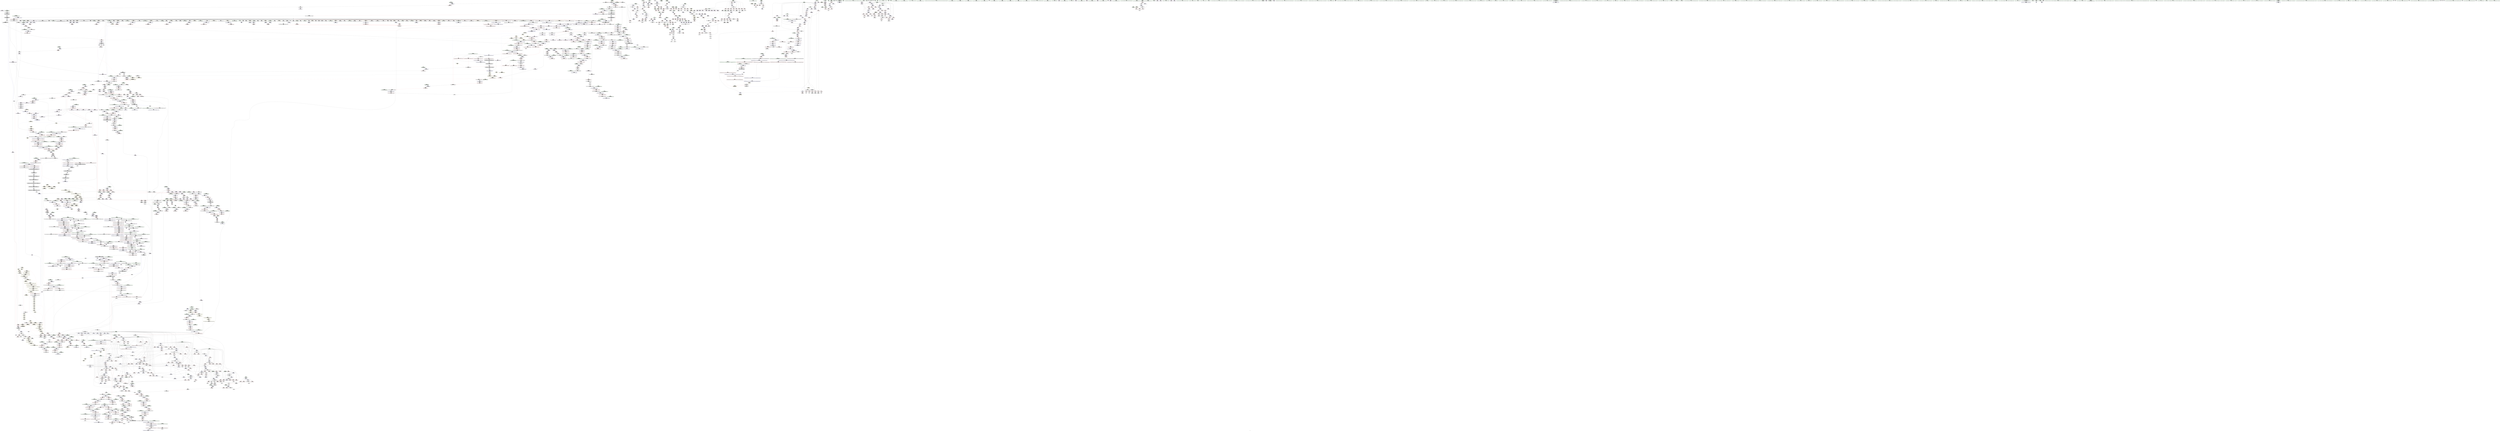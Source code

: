 digraph "SVFG" {
	label="SVFG";

	Node0x55c174fdfcf0 [shape=record,color=grey,label="{NodeID: 0\nNullPtr}"];
	Node0x55c174fdfcf0 -> Node0x55c17507c940[style=solid];
	Node0x55c174fdfcf0 -> Node0x55c17507ca40[style=solid];
	Node0x55c174fdfcf0 -> Node0x55c17507cb10[style=solid];
	Node0x55c174fdfcf0 -> Node0x55c17507cbe0[style=solid];
	Node0x55c174fdfcf0 -> Node0x55c17507ccb0[style=solid];
	Node0x55c174fdfcf0 -> Node0x55c17507cd80[style=solid];
	Node0x55c174fdfcf0 -> Node0x55c17507ce50[style=solid];
	Node0x55c174fdfcf0 -> Node0x55c17507cf20[style=solid];
	Node0x55c174fdfcf0 -> Node0x55c17507cff0[style=solid];
	Node0x55c174fdfcf0 -> Node0x55c17507d0c0[style=solid];
	Node0x55c174fdfcf0 -> Node0x55c17507d190[style=solid];
	Node0x55c174fdfcf0 -> Node0x55c17507d260[style=solid];
	Node0x55c174fdfcf0 -> Node0x55c17507d330[style=solid];
	Node0x55c174fdfcf0 -> Node0x55c17507d400[style=solid];
	Node0x55c174fdfcf0 -> Node0x55c17507d4d0[style=solid];
	Node0x55c174fdfcf0 -> Node0x55c17507d5a0[style=solid];
	Node0x55c174fdfcf0 -> Node0x55c17507d670[style=solid];
	Node0x55c174fdfcf0 -> Node0x55c17507d740[style=solid];
	Node0x55c174fdfcf0 -> Node0x55c17507d810[style=solid];
	Node0x55c174fdfcf0 -> Node0x55c17507d8e0[style=solid];
	Node0x55c174fdfcf0 -> Node0x55c17507d9b0[style=solid];
	Node0x55c174fdfcf0 -> Node0x55c17507da80[style=solid];
	Node0x55c174fdfcf0 -> Node0x55c17508e190[style=solid];
	Node0x55c174fdfcf0 -> Node0x55c17508e260[style=solid];
	Node0x55c174fdfcf0 -> Node0x55c17508e330[style=solid];
	Node0x55c174fdfcf0 -> Node0x55c17508e400[style=solid];
	Node0x55c174fdfcf0 -> Node0x55c17508e4d0[style=solid];
	Node0x55c174fdfcf0 -> Node0x55c17508e5a0[style=solid];
	Node0x55c174fdfcf0 -> Node0x55c17508e670[style=solid];
	Node0x55c174fdfcf0 -> Node0x55c17508e740[style=solid];
	Node0x55c174fdfcf0 -> Node0x55c17508e810[style=solid];
	Node0x55c174fdfcf0 -> Node0x55c17508e8e0[style=solid];
	Node0x55c174fdfcf0 -> Node0x55c17508e9b0[style=solid];
	Node0x55c174fdfcf0 -> Node0x55c17508ea80[style=solid];
	Node0x55c174fdfcf0 -> Node0x55c17508eb50[style=solid];
	Node0x55c174fdfcf0 -> Node0x55c17508ec20[style=solid];
	Node0x55c174fdfcf0 -> Node0x55c17508ecf0[style=solid];
	Node0x55c174fdfcf0 -> Node0x55c17508edc0[style=solid];
	Node0x55c174fdfcf0 -> Node0x55c17508ee90[style=solid];
	Node0x55c174fdfcf0 -> Node0x55c17508ef60[style=solid];
	Node0x55c174fdfcf0 -> Node0x55c17508f030[style=solid];
	Node0x55c174fdfcf0 -> Node0x55c17508f100[style=solid];
	Node0x55c174fdfcf0 -> Node0x55c17508f1d0[style=solid];
	Node0x55c174fdfcf0 -> Node0x55c17508f2a0[style=solid];
	Node0x55c174fdfcf0 -> Node0x55c17508f370[style=solid];
	Node0x55c174fdfcf0 -> Node0x55c17508f440[style=solid];
	Node0x55c174fdfcf0 -> Node0x55c17508f510[style=solid];
	Node0x55c174fdfcf0 -> Node0x55c17508f5e0[style=solid];
	Node0x55c174fdfcf0 -> Node0x55c17508f6b0[style=solid];
	Node0x55c174fdfcf0 -> Node0x55c17508f780[style=solid];
	Node0x55c174fdfcf0 -> Node0x55c17508f850[style=solid];
	Node0x55c174fdfcf0 -> Node0x55c17508f920[style=solid];
	Node0x55c174fdfcf0 -> Node0x55c17508f9f0[style=solid];
	Node0x55c174fdfcf0 -> Node0x55c17508fac0[style=solid];
	Node0x55c174fdfcf0 -> Node0x55c17508fb90[style=solid];
	Node0x55c174fdfcf0 -> Node0x55c17508fc60[style=solid];
	Node0x55c174fdfcf0 -> Node0x55c17508fd30[style=solid];
	Node0x55c174fdfcf0 -> Node0x55c17508fe00[style=solid];
	Node0x55c174fdfcf0 -> Node0x55c17508fed0[style=solid];
	Node0x55c174fdfcf0 -> Node0x55c17508ffa0[style=solid];
	Node0x55c174fdfcf0 -> Node0x55c175090070[style=solid];
	Node0x55c174fdfcf0 -> Node0x55c175090140[style=solid];
	Node0x55c174fdfcf0 -> Node0x55c175090210[style=solid];
	Node0x55c174fdfcf0 -> Node0x55c1750a0060[style=solid];
	Node0x55c174fdfcf0 -> Node0x55c1750a0130[style=solid];
	Node0x55c174fdfcf0 -> Node0x55c1750a0200[style=solid];
	Node0x55c174fdfcf0 -> Node0x55c1750a3d50[style=solid];
	Node0x55c174fdfcf0 -> Node0x55c1750a3e20[style=solid];
	Node0x55c174fdfcf0 -> Node0x55c1750a3ef0[style=solid];
	Node0x55c174fdfcf0 -> Node0x55c174672ce0[style=solid];
	Node0x55c174fdfcf0 -> Node0x55c174675c50[style=solid];
	Node0x55c174fdfcf0 -> Node0x55c175113790[style=solid];
	Node0x55c174fdfcf0 -> Node0x55c175113a90[style=solid];
	Node0x55c174fdfcf0:s64 -> Node0x55c17529b4d0[style=solid,color=red];
	Node0x55c174fdfcf0:s64 -> Node0x55c1752adc80[style=solid,color=red];
	Node0x55c1752a44c0 [shape=record,color=black,label="{NodeID: 3764\n1714 = PHI(1718, )\n}"];
	Node0x55c1752a44c0 -> Node0x55c175094720[style=solid];
	Node0x55c17509e730 [shape=record,color=blue,label="{NodeID: 1550\n1255\<--1250\nargv.addr\<--argv\nmain\n}"];
	Node0x55c17507cd80 [shape=record,color=black,label="{NodeID: 443\n475\<--3\n\<--dummyVal\n_Z21exec_always_turn_leftv\n}"];
	Node0x55c17507cd80 -> Node0x55c1750c8580[style=solid];
	Node0x55c17508c150 [shape=record,color=red,label="{NodeID: 886\n149\<--11\n\<--tRadix\n_Z18exec_alien_numbersv\n}"];
	Node0x55c17508c150 -> Node0x55c1750907c0[style=solid];
	Node0x55c17510ef90 [shape=record,color=grey,label="{NodeID: 2436\n1218 = Binary(1217, 1005, )\n}"];
	Node0x55c17510ef90 -> Node0x55c17509e250[style=solid];
	Node0x55c1750c23a0 [shape=record,color=red,label="{NodeID: 1329\n2775\<--2774\n\<--coerce.dive2\n_ZSt14__copy_move_a2ILb0EN9__gnu_cxx17__normal_iteratorIPKiSt6vectorIiSaIiEEEEPiET1_T0_SA_S9_\n|{<s0>155}}"];
	Node0x55c1750c23a0:s0 -> Node0x55c1752adef0[style=solid,color=red];
	Node0x55c175075280 [shape=record,color=green,label="{NodeID: 222\n1678\<--1679\n__first.addr\<--__first.addr_field_insensitive\n_ZSt20uninitialized_fill_nIPimiET_S1_T0_RKT1_\n}"];
	Node0x55c175075280 -> Node0x55c1750bb860[style=solid];
	Node0x55c175075280 -> Node0x55c1750a13e0[style=solid];
	Node0x55c1750e0bf0 [shape=record,color=blue,label="{NodeID: 1772\n2947\<--2942\n__n.addr\<--__n\n_ZNSt12_Vector_baseISt6vectorIiSaIiEESaIS2_EE13_M_deallocateEPS2_m\n}"];
	Node0x55c1750e0bf0 -> Node0x55c1750c3990[style=dashed];
	Node0x55c175098820 [shape=record,color=black,label="{NodeID: 665\n2828\<--2837\n_ZSt12__niter_baseIPKiSt6vectorIiSaIiEEET_N9__gnu_cxx17__normal_iteratorIS5_T0_EE_ret\<--\n_ZSt12__niter_baseIPKiSt6vectorIiSaIiEEET_N9__gnu_cxx17__normal_iteratorIS5_T0_EE\n|{<s0>155|<s1>157}}"];
	Node0x55c175098820:s0 -> Node0x55c1752a7800[style=solid,color=blue];
	Node0x55c175098820:s1 -> Node0x55c1752a7940[style=solid,color=blue];
	Node0x55c1750b7010 [shape=record,color=red,label="{NodeID: 1108\n1110\<--1092\n\<--D.addr\n_Z12solvable_maxii\n}"];
	Node0x55c1750b7010 -> Node0x55c1750cc8f0[style=solid];
	Node0x55c174fb2010 [shape=record,color=green,label="{NodeID: 1\n9\<--1\n\<--dummyObj\nCan only get source location for instruction, argument, global var or function.}"];
	Node0x55c1752a4600 [shape=record,color=black,label="{NodeID: 3765\n859 = PHI(1665, )\n|{<s0>40}}"];
	Node0x55c1752a4600:s0 -> Node0x55c1752abbb0[style=solid,color=red];
	Node0x55c17519b320 [shape=record,color=black,label="{NodeID: 2658\nMR_230V_3 = PHI(MR_230V_4, MR_230V_2, )\npts\{1180 \}\n}"];
	Node0x55c17519b320 -> Node0x55c1750b7d10[style=dashed];
	Node0x55c17519b320 -> Node0x55c1750b7de0[style=dashed];
	Node0x55c17519b320 -> Node0x55c1750b7eb0[style=dashed];
	Node0x55c17519b320 -> Node0x55c17509e4c0[style=dashed];
	Node0x55c17509e800 [shape=record,color=blue,label="{NodeID: 1551\n1267\<--1263\n__first.addr\<--__first\n_ZSt9__reverseIPcEvT_S1_St26random_access_iterator_tag\n}"];
	Node0x55c17509e800 -> Node0x55c1750b8a10[style=dashed];
	Node0x55c17509e800 -> Node0x55c1750b8ae0[style=dashed];
	Node0x55c17509e800 -> Node0x55c1750b8bb0[style=dashed];
	Node0x55c17509e800 -> Node0x55c1750b8c80[style=dashed];
	Node0x55c17509e800 -> Node0x55c17509ea70[style=dashed];
	Node0x55c17509e800 -> Node0x55c1751a2180[style=dashed];
	Node0x55c17507ce50 [shape=record,color=black,label="{NodeID: 444\n477\<--3\n\<--dummyVal\n_Z21exec_always_turn_leftv\n}"];
	Node0x55c17507ce50 -> Node0x55c1750c8650[style=solid];
	Node0x55c17508c220 [shape=record,color=red,label="{NodeID: 887\n158\<--11\n\<--tRadix\n_Z18exec_alien_numbersv\n}"];
	Node0x55c17508c220 -> Node0x55c175090890[style=solid];
	Node0x55c17510f110 [shape=record,color=grey,label="{NodeID: 2437\n1215 = Binary(1214, 1172, )\n}"];
	Node0x55c1750c2470 [shape=record,color=red,label="{NodeID: 1330\n2783\<--2782\n\<--coerce.dive4\n_ZSt14__copy_move_a2ILb0EN9__gnu_cxx17__normal_iteratorIPKiSt6vectorIiSaIiEEEEPiET1_T0_SA_S9_\n|{<s0>157}}"];
	Node0x55c1750c2470:s0 -> Node0x55c1752adef0[style=solid,color=red];
	Node0x55c175075350 [shape=record,color=green,label="{NodeID: 223\n1680\<--1681\n__n.addr\<--__n.addr_field_insensitive\n_ZSt20uninitialized_fill_nIPimiET_S1_T0_RKT1_\n}"];
	Node0x55c175075350 -> Node0x55c1750bb930[style=solid];
	Node0x55c175075350 -> Node0x55c1750a14b0[style=solid];
	Node0x55c1751b6850 [shape=record,color=yellow,style=double,label="{NodeID: 2880\n68V_1 = ENCHI(MR_68V_0)\npts\{230000 \}\nFun[_Z21exec_always_turn_leftv]}"];
	Node0x55c1751b6850 -> Node0x55c1750b3c10[style=dashed];
	Node0x55c1750e0cc0 [shape=record,color=blue,label="{NodeID: 1773\n2969\<--2966\n__a.addr\<--__a\n_ZNSt16allocator_traitsISaISt6vectorIiSaIiEEEE10deallocateERS3_PS2_m\n}"];
	Node0x55c1750e0cc0 -> Node0x55c1750c3a60[style=dashed];
	Node0x55c1750988f0 [shape=record,color=black,label="{NodeID: 666\n2856\<--2854\nsub.ptr.lhs.cast\<--\n_ZNSt11__copy_moveILb0ELb1ESt26random_access_iterator_tagE8__copy_mIiEEPT_PKS3_S6_S4_\n}"];
	Node0x55c1750988f0 -> Node0x55c175113010[style=solid];
	Node0x55c1750b70e0 [shape=record,color=red,label="{NodeID: 1109\n1122\<--1092\n\<--D.addr\n_Z12solvable_maxii\n}"];
	Node0x55c1750b70e0 -> Node0x55c175093130[style=solid];
	Node0x55c174fdfb90 [shape=record,color=green,label="{NodeID: 2\n24\<--1\n.str\<--dummyObj\nGlob }"];
	Node0x55c1752a4740 [shape=record,color=black,label="{NodeID: 3766\n945 = PHI(2229, )\n|{<s0>46}}"];
	Node0x55c1752a4740:s0 -> Node0x55c17529ab90[style=solid,color=red];
	Node0x55c17519b820 [shape=record,color=black,label="{NodeID: 2659\nMR_238V_2 = PHI(MR_238V_3, MR_238V_1, )\npts\{1188 \}\n}"];
	Node0x55c17519b820 -> Node0x55c17509e0b0[style=dashed];
	Node0x55c17509e8d0 [shape=record,color=blue,label="{NodeID: 1552\n1269\<--1264\n__last.addr\<--__last\n_ZSt9__reverseIPcEvT_S1_St26random_access_iterator_tag\n}"];
	Node0x55c17509e8d0 -> Node0x55c1750b8d50[style=dashed];
	Node0x55c17509e8d0 -> Node0x55c1750b8e20[style=dashed];
	Node0x55c17509e8d0 -> Node0x55c17509e9a0[style=dashed];
	Node0x55c17509e8d0 -> Node0x55c1751a2680[style=dashed];
	Node0x55c17507cf20 [shape=record,color=black,label="{NodeID: 445\n677\<--3\n\<--dummyVal\n_Z21exec_always_turn_leftv\n}"];
	Node0x55c17508c2f0 [shape=record,color=red,label="{NodeID: 888\n72\<--56\n\<--N\n_Z18exec_alien_numbersv\n}"];
	Node0x55c17508c2f0 -> Node0x55c175116490[style=solid];
	Node0x55c17510f290 [shape=record,color=grey,label="{NodeID: 2438\n1623 = Binary(1622, 1465, )\n}"];
	Node0x55c1750c2540 [shape=record,color=red,label="{NodeID: 1331\n2803\<--2802\n\<--coerce.dive1\n_ZSt12__miter_baseIN9__gnu_cxx17__normal_iteratorIPKiSt6vectorIiSaIiEEEEET_S8_\n}"];
	Node0x55c1750c2540 -> Node0x55c175098680[style=solid];
	Node0x55c175075420 [shape=record,color=green,label="{NodeID: 224\n1682\<--1683\n__x.addr\<--__x.addr_field_insensitive\n_ZSt20uninitialized_fill_nIPimiET_S1_T0_RKT1_\n}"];
	Node0x55c175075420 -> Node0x55c1750bba00[style=solid];
	Node0x55c175075420 -> Node0x55c1750a1580[style=solid];
	Node0x55c1750e0d90 [shape=record,color=blue,label="{NodeID: 1774\n2971\<--2967\n__p.addr\<--__p\n_ZNSt16allocator_traitsISaISt6vectorIiSaIiEEEE10deallocateERS3_PS2_m\n}"];
	Node0x55c1750e0d90 -> Node0x55c1750c3b30[style=dashed];
	Node0x55c1750989c0 [shape=record,color=black,label="{NodeID: 667\n2857\<--2855\nsub.ptr.rhs.cast\<--\n_ZNSt11__copy_moveILb0ELb1ESt26random_access_iterator_tagE8__copy_mIiEEPT_PKS3_S6_S4_\n}"];
	Node0x55c1750989c0 -> Node0x55c175113010[style=solid];
	Node0x55c1750b71b0 [shape=record,color=red,label="{NodeID: 1110\n1126\<--1092\n\<--D.addr\n_Z12solvable_maxii\n}"];
	Node0x55c1750b71b0 -> Node0x55c175113d90[style=solid];
	Node0x55c174fefa30 [shape=record,color=green,label="{NodeID: 3\n26\<--1\n.str.1\<--dummyObj\nGlob }"];
	Node0x55c1752a4910 [shape=record,color=black,label="{NodeID: 3767\n1239 = PHI()\n}"];
	Node0x55c17519bd20 [shape=record,color=black,label="{NodeID: 2660\nMR_240V_2 = PHI(MR_240V_4, MR_240V_1, )\npts\{1190 \}\n}"];
	Node0x55c17519bd20 -> Node0x55c17509e180[style=dashed];
	Node0x55c17509e9a0 [shape=record,color=blue,label="{NodeID: 1553\n1269\<--1279\n__last.addr\<--incdec.ptr\n_ZSt9__reverseIPcEvT_S1_St26random_access_iterator_tag\n}"];
	Node0x55c17509e9a0 -> Node0x55c1750b8ef0[style=dashed];
	Node0x55c17509e9a0 -> Node0x55c1750b8fc0[style=dashed];
	Node0x55c17509e9a0 -> Node0x55c1750b9090[style=dashed];
	Node0x55c17509e9a0 -> Node0x55c17509eb40[style=dashed];
	Node0x55c17509e9a0 -> Node0x55c1751a2680[style=dashed];
	Node0x55c17507cff0 [shape=record,color=black,label="{NodeID: 446\n678\<--3\n\<--dummyVal\n_Z21exec_always_turn_leftv\n}"];
	Node0x55c17507cff0 -> Node0x55c1750ca460[style=solid];
	Node0x55c17508c3c0 [shape=record,color=red,label="{NodeID: 889\n71\<--58\n\<--tc\n_Z18exec_alien_numbersv\n}"];
	Node0x55c17508c3c0 -> Node0x55c175116490[style=solid];
	Node0x55c17510f410 [shape=record,color=grey,label="{NodeID: 2439\n1035 = Binary(1034, 69, )\n}"];
	Node0x55c17510f410 -> Node0x55c175092d20[style=solid];
	Node0x55c1750c2610 [shape=record,color=red,label="{NodeID: 1332\n2821\<--2809\n\<--__first.addr\n_ZSt13__copy_move_aILb0EPKiPiET1_T0_S4_S3_\n|{<s0>161}}"];
	Node0x55c1750c2610:s0 -> Node0x55c1752ab990[style=solid,color=red];
	Node0x55c1750754f0 [shape=record,color=green,label="{NodeID: 225\n1684\<--1685\n__assignable\<--__assignable_field_insensitive\n_ZSt20uninitialized_fill_nIPimiET_S1_T0_RKT1_\n}"];
	Node0x55c1750754f0 -> Node0x55c1750a1650[style=solid];
	Node0x55c1750e0e60 [shape=record,color=blue,label="{NodeID: 1775\n2973\<--2968\n__n.addr\<--__n\n_ZNSt16allocator_traitsISaISt6vectorIiSaIiEEEE10deallocateERS3_PS2_m\n}"];
	Node0x55c1750e0e60 -> Node0x55c1750c3c00[style=dashed];
	Node0x55c175098a90 [shape=record,color=black,label="{NodeID: 668\n2865\<--2864\n\<--\n_ZNSt11__copy_moveILb0ELb1ESt26random_access_iterator_tagE8__copy_mIiEEPT_PKS3_S6_S4_\n}"];
	Node0x55c175098a90 -> Node0x55c17508b5f0[style=solid];
	Node0x55c1750b7280 [shape=record,color=red,label="{NodeID: 1111\n1134\<--1092\n\<--D.addr\n_Z12solvable_maxii\n}"];
	Node0x55c1750b7280 -> Node0x55c1750932d0[style=solid];
	Node0x55c174ffcf20 [shape=record,color=green,label="{NodeID: 4\n28\<--1\n.str.2\<--dummyObj\nGlob }"];
	Node0x55c1752a49e0 [shape=record,color=black,label="{NodeID: 3768\n1161 = PHI(1087, )\n}"];
	Node0x55c1752a49e0 -> Node0x55c17509df10[style=solid];
	Node0x55c17519c220 [shape=record,color=black,label="{NodeID: 2661\nMR_242V_2 = PHI(MR_242V_4, MR_242V_1, )\npts\{1192 \}\n}"];
	Node0x55c17519c220 -> Node0x55c17509e320[style=dashed];
	Node0x55c17509ea70 [shape=record,color=blue,label="{NodeID: 1554\n1267\<--1292\n__first.addr\<--incdec.ptr2\n_ZSt9__reverseIPcEvT_S1_St26random_access_iterator_tag\n}"];
	Node0x55c17509ea70 -> Node0x55c1750b8ae0[style=dashed];
	Node0x55c17509ea70 -> Node0x55c1750b8bb0[style=dashed];
	Node0x55c17509ea70 -> Node0x55c1750b8c80[style=dashed];
	Node0x55c17509ea70 -> Node0x55c17509ea70[style=dashed];
	Node0x55c17509ea70 -> Node0x55c1751a2180[style=dashed];
	Node0x55c17507d0c0 [shape=record,color=black,label="{NodeID: 447\n680\<--3\n\<--dummyVal\n_Z21exec_always_turn_leftv\n}"];
	Node0x55c17507d0c0 -> Node0x55c1750ca530[style=solid];
	Node0x55c17508c490 [shape=record,color=red,label="{NodeID: 890\n174\<--58\n\<--tc\n_Z18exec_alien_numbersv\n}"];
	Node0x55c17510f590 [shape=record,color=grey,label="{NodeID: 2440\n307 = Binary(9, 306, )\n}"];
	Node0x55c17510f590 -> Node0x55c1750c6910[style=solid];
	Node0x55c1750c26e0 [shape=record,color=red,label="{NodeID: 1333\n2822\<--2811\n\<--__last.addr\n_ZSt13__copy_move_aILb0EPKiPiET1_T0_S4_S3_\n|{<s0>161}}"];
	Node0x55c1750c26e0:s0 -> Node0x55c1752ac280[style=solid,color=red];
	Node0x55c1750755c0 [shape=record,color=green,label="{NodeID: 226\n1695\<--1696\n_ZNSt22__uninitialized_fill_nILb1EE15__uninit_fill_nIPimiEET_S3_T0_RKT1_\<--_ZNSt22__uninitialized_fill_nILb1EE15__uninit_fill_nIPimiEET_S3_T0_RKT1__field_insensitive\n}"];
	Node0x55c1751b6af0 [shape=record,color=yellow,style=double,label="{NodeID: 2883\n74V_1 = ENCHI(MR_74V_0)\npts\{330000 370000 \}\nFun[_Z21exec_always_turn_leftv]}"];
	Node0x55c1751b6af0 -> Node0x55c1750b3320[style=dashed];
	Node0x55c1751b6af0 -> Node0x55c1750b33f0[style=dashed];
	Node0x55c1751b6af0 -> Node0x55c1750b34c0[style=dashed];
	Node0x55c1751b6af0 -> Node0x55c1750b3590[style=dashed];
	Node0x55c1751b6af0 -> Node0x55c1750b3660[style=dashed];
	Node0x55c1751b6af0 -> Node0x55c1750b3730[style=dashed];
	Node0x55c1751b6af0 -> Node0x55c1750b38d0[style=dashed];
	Node0x55c1751b6af0 -> Node0x55c1750b39a0[style=dashed];
	Node0x55c1750e0f30 [shape=record,color=blue,label="{NodeID: 1776\n2990\<--2987\nthis.addr\<--this\n_ZN9__gnu_cxx13new_allocatorISt6vectorIiSaIiEEE10deallocateEPS3_m\n}"];
	Node0x55c1750e0f30 -> Node0x55c1750c3cd0[style=dashed];
	Node0x55c175098b60 [shape=record,color=black,label="{NodeID: 669\n2867\<--2866\n\<--\n_ZNSt11__copy_moveILb0ELb1ESt26random_access_iterator_tagE8__copy_mIiEEPT_PKS3_S6_S4_\n}"];
	Node0x55c175098b60 -> Node0x55c17508b6c0[style=solid];
	Node0x55c1750b7350 [shape=record,color=red,label="{NodeID: 1112\n1101\<--1094\n\<--B.addr\n_Z12solvable_maxii\n}"];
	Node0x55c1750b7350 -> Node0x55c175115110[style=solid];
	Node0x55c17500edb0 [shape=record,color=green,label="{NodeID: 5\n38\<--1\n.str.3\<--dummyObj\nGlob }"];
	Node0x55c1752a4af0 [shape=record,color=black,label="{NodeID: 3769\n1195 = PHI()\n}"];
	Node0x55c17509eb40 [shape=record,color=blue,label="{NodeID: 1555\n1269\<--1295\n__last.addr\<--incdec.ptr3\n_ZSt9__reverseIPcEvT_S1_St26random_access_iterator_tag\n}"];
	Node0x55c17509eb40 -> Node0x55c1750b8ef0[style=dashed];
	Node0x55c17509eb40 -> Node0x55c1750b8fc0[style=dashed];
	Node0x55c17509eb40 -> Node0x55c1750b9090[style=dashed];
	Node0x55c17509eb40 -> Node0x55c17509eb40[style=dashed];
	Node0x55c17509eb40 -> Node0x55c1751a2680[style=dashed];
	Node0x55c17507d190 [shape=record,color=black,label="{NodeID: 448\n702\<--3\nlpad.val\<--dummyVal\n_Z21exec_always_turn_leftv\n}"];
	Node0x55c17508c560 [shape=record,color=red,label="{NodeID: 891\n181\<--58\n\<--tc\n_Z18exec_alien_numbersv\n}"];
	Node0x55c17508c560 -> Node0x55c17510ce90[style=solid];
	Node0x55c17510f710 [shape=record,color=grey,label="{NodeID: 2441\n1049 = Binary(1047, 1048, )\n}"];
	Node0x55c17510f710 -> Node0x55c17510f890[style=solid];
	Node0x55c1750c27b0 [shape=record,color=red,label="{NodeID: 1334\n2823\<--2813\n\<--__result.addr\n_ZSt13__copy_move_aILb0EPKiPiET1_T0_S4_S3_\n|{<s0>161}}"];
	Node0x55c1750c27b0:s0 -> Node0x55c1752ac350[style=solid,color=red];
	Node0x55c1750756c0 [shape=record,color=green,label="{NodeID: 227\n1702\<--1703\n__first.addr\<--__first.addr_field_insensitive\n_ZNSt22__uninitialized_fill_nILb1EE15__uninit_fill_nIPimiEET_S3_T0_RKT1_\n}"];
	Node0x55c1750756c0 -> Node0x55c1750bbad0[style=solid];
	Node0x55c1750756c0 -> Node0x55c1750a1720[style=solid];
	Node0x55c1750e1000 [shape=record,color=blue,label="{NodeID: 1777\n2992\<--2988\n__p.addr\<--__p\n_ZN9__gnu_cxx13new_allocatorISt6vectorIiSaIiEEE10deallocateEPS3_m\n}"];
	Node0x55c1750e1000 -> Node0x55c1750c3da0[style=dashed];
	Node0x55c175098c30 [shape=record,color=black,label="{NodeID: 670\n2839\<--2876\n_ZNSt11__copy_moveILb0ELb1ESt26random_access_iterator_tagE8__copy_mIiEEPT_PKS3_S6_S4__ret\<--add.ptr\n_ZNSt11__copy_moveILb0ELb1ESt26random_access_iterator_tagE8__copy_mIiEEPT_PKS3_S6_S4_\n|{<s0>161}}"];
	Node0x55c175098c30:s0 -> Node0x55c1752a7d00[style=solid,color=blue];
	Node0x55c1750b7420 [shape=record,color=red,label="{NodeID: 1113\n1106\<--1094\n\<--B.addr\n_Z12solvable_maxii\n}"];
	Node0x55c1750b7420 -> Node0x55c175114f90[style=solid];
	Node0x55c175038350 [shape=record,color=green,label="{NodeID: 6\n40\<--1\n.str.4\<--dummyObj\nGlob }"];
	Node0x55c1752a4bc0 [shape=record,color=black,label="{NodeID: 3770\n1203 = PHI()\n}"];
	Node0x55c17509ec10 [shape=record,color=blue,label="{NodeID: 1556\n1303\<--1300\n.addr\<--\n_ZSt19__iterator_categoryIPcENSt15iterator_traitsIT_E17iterator_categoryERKS2_\n}"];
	Node0x55c17507d260 [shape=record,color=black,label="{NodeID: 449\n703\<--3\nlpad.val149\<--dummyVal\n_Z21exec_always_turn_leftv\n}"];
	Node0x55c17508c630 [shape=record,color=red,label="{NodeID: 892\n84\<--60\n\<--s\n_Z18exec_alien_numbersv\n}"];
	Node0x55c17508c630 -> Node0x55c17508d190[style=solid];
	Node0x55c17510f890 [shape=record,color=grey,label="{NodeID: 2442\n1050 = Binary(1049, 1005, )\n}"];
	Node0x55c17510f890 -> Node0x55c175113610[style=solid];
	Node0x55c1750c2880 [shape=record,color=red,label="{NodeID: 1335\n2837\<--2834\n\<--call\n_ZSt12__niter_baseIPKiSt6vectorIiSaIiEEET_N9__gnu_cxx17__normal_iteratorIS5_T0_EE\n}"];
	Node0x55c1750c2880 -> Node0x55c175098820[style=solid];
	Node0x55c175075790 [shape=record,color=green,label="{NodeID: 228\n1704\<--1705\n__n.addr\<--__n.addr_field_insensitive\n_ZNSt22__uninitialized_fill_nILb1EE15__uninit_fill_nIPimiEET_S3_T0_RKT1_\n}"];
	Node0x55c175075790 -> Node0x55c1750bbba0[style=solid];
	Node0x55c175075790 -> Node0x55c1750a17f0[style=solid];
	Node0x55c1750e10d0 [shape=record,color=blue,label="{NodeID: 1778\n2994\<--2989\n.addr\<--\n_ZN9__gnu_cxx13new_allocatorISt6vectorIiSaIiEEE10deallocateEPS3_m\n}"];
	Node0x55c175098d00 [shape=record,color=black,label="{NodeID: 671\n2883\<--2889\n_ZNK9__gnu_cxx17__normal_iteratorIPKiSt6vectorIiSaIiEEE4baseEv_ret\<--_M_current\n_ZNK9__gnu_cxx17__normal_iteratorIPKiSt6vectorIiSaIiEEE4baseEv\n|{<s0>162}}"];
	Node0x55c175098d00:s0 -> Node0x55c1752a7e40[style=solid,color=blue];
	Node0x55c1750b74f0 [shape=record,color=red,label="{NodeID: 1114\n1113\<--1094\n\<--B.addr\n_Z12solvable_maxii\n}"];
	Node0x55c1750b74f0 -> Node0x55c175113f10[style=solid];
	Node0x55c175038aa0 [shape=record,color=green,label="{NodeID: 7\n42\<--1\n.str.5\<--dummyObj\nGlob }"];
	Node0x55c1752a4c90 [shape=record,color=black,label="{NodeID: 3771\n1206 = PHI(1087, )\n}"];
	Node0x55c1752a4c90 -> Node0x55c17509e0b0[style=solid];
	Node0x55c17509ece0 [shape=record,color=blue,label="{NodeID: 1557\n1310\<--1308\n__a.addr\<--__a\n_ZSt9iter_swapIPcS0_EvT_T0_\n}"];
	Node0x55c17509ece0 -> Node0x55c1750b9160[style=dashed];
	Node0x55c17507d330 [shape=record,color=black,label="{NodeID: 450\n750\<--3\n\<--dummyVal\n_ZNSt6vectorIiSaIiEEC2EmRKiRKS0_\n}"];
	Node0x55c17508c700 [shape=record,color=red,label="{NodeID: 893\n92\<--60\n\<--s\n_Z18exec_alien_numbersv\n}"];
	Node0x55c17508c700 -> Node0x55c17509b4d0[style=solid];
	Node0x55c17508c700 -> Node0x55c17508d260[style=solid];
	Node0x55c17510fa10 [shape=record,color=grey,label="{NodeID: 2443\n1015 = Binary(1014, 69, )\n}"];
	Node0x55c17510fa10 -> Node0x55c1750cc0d0[style=solid];
	Node0x55c1750c2950 [shape=record,color=red,label="{NodeID: 1336\n2855\<--2843\n\<--__first.addr\n_ZNSt11__copy_moveILb0ELb1ESt26random_access_iterator_tagE8__copy_mIiEEPT_PKS3_S6_S4_\n}"];
	Node0x55c1750c2950 -> Node0x55c1750989c0[style=solid];
	Node0x55c17507db70 [shape=record,color=green,label="{NodeID: 229\n1706\<--1707\n__x.addr\<--__x.addr_field_insensitive\n_ZNSt22__uninitialized_fill_nILb1EE15__uninit_fill_nIPimiEET_S3_T0_RKT1_\n}"];
	Node0x55c17507db70 -> Node0x55c1750bbc70[style=solid];
	Node0x55c17507db70 -> Node0x55c1750a18c0[style=solid];
	Node0x55c1750e11a0 [shape=record,color=blue,label="{NodeID: 1779\n3008\<--3005\n__first.addr\<--__first\n_ZSt8_DestroyIPSt6vectorIiSaIiEES2_EvT_S4_RSaIT0_E\n}"];
	Node0x55c1750e11a0 -> Node0x55c1750c3e70[style=dashed];
	Node0x55c175098dd0 [shape=record,color=black,label="{NodeID: 672\n2957\<--2956\n\<--_M_impl\n_ZNSt12_Vector_baseISt6vectorIiSaIiEESaIS2_EE13_M_deallocateEPS2_m\n|{<s0>167}}"];
	Node0x55c175098dd0:s0 -> Node0x55c1752ac420[style=solid,color=red];
	Node0x55c1750b75c0 [shape=record,color=red,label="{NodeID: 1115\n1119\<--1094\n\<--B.addr\n_Z12solvable_maxii\n}"];
	Node0x55c1750b75c0 -> Node0x55c175116010[style=solid];
	Node0x55c175038b60 [shape=record,color=green,label="{NodeID: 8\n44\<--1\n.str.6\<--dummyObj\nGlob }"];
	Node0x55c1752a4e00 [shape=record,color=black,label="{NodeID: 3772\n1214 = PHI(1144, )\n}"];
	Node0x55c1752a4e00 -> Node0x55c17510f110[style=solid];
	Node0x55c17509edb0 [shape=record,color=blue,label="{NodeID: 1558\n1312\<--1309\n__b.addr\<--__b\n_ZSt9iter_swapIPcS0_EvT_T0_\n}"];
	Node0x55c17509edb0 -> Node0x55c1750b9230[style=dashed];
	Node0x55c17507d400 [shape=record,color=black,label="{NodeID: 451\n751\<--3\n\<--dummyVal\n_ZNSt6vectorIiSaIiEEC2EmRKiRKS0_\n}"];
	Node0x55c17507d400 -> Node0x55c1750cabb0[style=solid];
	Node0x55c17508c7d0 [shape=record,color=red,label="{NodeID: 894\n104\<--60\n\<--s\n_Z18exec_alien_numbersv\n}"];
	Node0x55c17508c7d0 -> Node0x55c17508d330[style=solid];
	Node0x55c17510fb90 [shape=record,color=grey,label="{NodeID: 2444\n1031 = Binary(1030, 69, )\n}"];
	Node0x55c17510fb90 -> Node0x55c175092c50[style=solid];
	Node0x55c1750c2a20 [shape=record,color=red,label="{NodeID: 1337\n2866\<--2843\n\<--__first.addr\n_ZNSt11__copy_moveILb0ELb1ESt26random_access_iterator_tagE8__copy_mIiEEPT_PKS3_S6_S4_\n}"];
	Node0x55c1750c2a20 -> Node0x55c175098b60[style=solid];
	Node0x55c17507dc40 [shape=record,color=green,label="{NodeID: 230\n1715\<--1716\n_ZSt6fill_nIPimiET_S1_T0_RKT1_\<--_ZSt6fill_nIPimiET_S1_T0_RKT1__field_insensitive\n}"];
	Node0x55c1750e1270 [shape=record,color=blue,label="{NodeID: 1780\n3010\<--3006\n__last.addr\<--__last\n_ZSt8_DestroyIPSt6vectorIiSaIiEES2_EvT_S4_RSaIT0_E\n}"];
	Node0x55c1750e1270 -> Node0x55c1750c3f40[style=dashed];
	Node0x55c175098ea0 [shape=record,color=black,label="{NodeID: 673\n2979\<--2978\n\<--\n_ZNSt16allocator_traitsISaISt6vectorIiSaIiEEEE10deallocateERS3_PS2_m\n|{<s0>168}}"];
	Node0x55c175098ea0:s0 -> Node0x55c1752aa6c0[style=solid,color=red];
	Node0x55c1750b7690 [shape=record,color=red,label="{NodeID: 1116\n1131\<--1094\n\<--B.addr\n_Z12solvable_maxii\n}"];
	Node0x55c1750b7690 -> Node0x55c175093200[style=solid];
	Node0x55c175038c60 [shape=record,color=green,label="{NodeID: 9\n49\<--1\n.str.7\<--dummyObj\nGlob }"];
	Node0x55c1752a4f40 [shape=record,color=black,label="{NodeID: 3773\n1227 = PHI(1144, )\n}"];
	Node0x55c1752a4f40 -> Node0x55c17510ee10[style=solid];
	Node0x55c17509ee80 [shape=record,color=blue,label="{NodeID: 1559\n1325\<--1323\n__a.addr\<--__a\n_ZSt4swapIcENSt9enable_ifIXsr6__and_ISt6__not_ISt15__is_tuple_likeIT_EESt21is_move_constructibleIS3_ESt18is_move_assignableIS3_EEE5valueEvE4typeERS3_SC_\n}"];
	Node0x55c17509ee80 -> Node0x55c1750b9300[style=dashed];
	Node0x55c17509ee80 -> Node0x55c1750b93d0[style=dashed];
	Node0x55c17507d4d0 [shape=record,color=black,label="{NodeID: 452\n753\<--3\n\<--dummyVal\n_ZNSt6vectorIiSaIiEEC2EmRKiRKS0_\n}"];
	Node0x55c17507d4d0 -> Node0x55c1750cac80[style=solid];
	Node0x55c17508c8a0 [shape=record,color=red,label="{NodeID: 895\n111\<--60\n\<--s\n_Z18exec_alien_numbersv\n}"];
	Node0x55c17508c8a0 -> Node0x55c17509b5a0[style=solid];
	Node0x55c17508c8a0 -> Node0x55c17508d400[style=solid];
	Node0x55c17510fd10 [shape=record,color=grey,label="{NodeID: 2445\n1025 = Binary(1024, 69, )\n}"];
	Node0x55c17510fd10 -> Node0x55c175092b80[style=solid];
	Node0x55c1750c2af0 [shape=record,color=red,label="{NodeID: 1338\n2854\<--2845\n\<--__last.addr\n_ZNSt11__copy_moveILb0ELb1ESt26random_access_iterator_tagE8__copy_mIiEEPT_PKS3_S6_S4_\n}"];
	Node0x55c1750c2af0 -> Node0x55c1750988f0[style=solid];
	Node0x55c17507dd40 [shape=record,color=green,label="{NodeID: 231\n1722\<--1723\n__first.addr\<--__first.addr_field_insensitive\n_ZSt6fill_nIPimiET_S1_T0_RKT1_\n}"];
	Node0x55c17507dd40 -> Node0x55c1750bbd40[style=solid];
	Node0x55c17507dd40 -> Node0x55c1750a1990[style=solid];
	Node0x55c1750e1340 [shape=record,color=blue,label="{NodeID: 1781\n3012\<--3007\n.addr\<--\n_ZSt8_DestroyIPSt6vectorIiSaIiEES2_EvT_S4_RSaIT0_E\n}"];
	Node0x55c175098f70 [shape=record,color=black,label="{NodeID: 674\n3001\<--3000\n\<--\n_ZN9__gnu_cxx13new_allocatorISt6vectorIiSaIiEEE10deallocateEPS3_m\n}"];
	Node0x55c1750b7760 [shape=record,color=red,label="{NodeID: 1117\n1137\<--1136\n\<--arrayidx15\n_Z12solvable_maxii\n}"];
	Node0x55c1750b7760 -> Node0x55c17509dbd0[style=solid];
	Node0x55c175038d60 [shape=record,color=green,label="{NodeID: 10\n51\<--1\n.str.8\<--dummyObj\nGlob }"];
	Node0x55c1752a5080 [shape=record,color=black,label="{NodeID: 3774\n1334 = PHI(1349, )\n}"];
	Node0x55c1752a5080 -> Node0x55c1750b9640[style=solid];
	Node0x55c17509ef50 [shape=record,color=blue,label="{NodeID: 1560\n1327\<--1324\n__b.addr\<--__b\n_ZSt4swapIcENSt9enable_ifIXsr6__and_ISt6__not_ISt15__is_tuple_likeIT_EESt21is_move_constructibleIS3_ESt18is_move_assignableIS3_EEE5valueEvE4typeERS3_SC_\n}"];
	Node0x55c17509ef50 -> Node0x55c1750b94a0[style=dashed];
	Node0x55c17509ef50 -> Node0x55c1750b9570[style=dashed];
	Node0x55c17507d5a0 [shape=record,color=black,label="{NodeID: 453\n762\<--3\nlpad.val\<--dummyVal\n_ZNSt6vectorIiSaIiEEC2EmRKiRKS0_\n}"];
	Node0x55c17508c970 [shape=record,color=red,label="{NodeID: 896\n124\<--60\n\<--s\n_Z18exec_alien_numbersv\n}"];
	Node0x55c17508c970 -> Node0x55c17508d4d0[style=solid];
	Node0x55c17510fe90 [shape=record,color=grey,label="{NodeID: 2446\n349 = Binary(348, 347, )\n}"];
	Node0x55c17510fe90 -> Node0x55c1750c7060[style=solid];
	Node0x55c1750c2bc0 [shape=record,color=red,label="{NodeID: 1339\n2864\<--2847\n\<--__result.addr\n_ZNSt11__copy_moveILb0ELb1ESt26random_access_iterator_tagE8__copy_mIiEEPT_PKS3_S6_S4_\n}"];
	Node0x55c1750c2bc0 -> Node0x55c175098a90[style=solid];
	Node0x55c17507de10 [shape=record,color=green,label="{NodeID: 232\n1724\<--1725\n__n.addr\<--__n.addr_field_insensitive\n_ZSt6fill_nIPimiET_S1_T0_RKT1_\n}"];
	Node0x55c17507de10 -> Node0x55c1750bbe10[style=solid];
	Node0x55c17507de10 -> Node0x55c1750a1a60[style=solid];
	Node0x55c175099040 [shape=record,color=purple,label="{NodeID: 675\n97\<--4\narrayidx\<--sValue\n_Z18exec_alien_numbersv\n}"];
	Node0x55c175099040 -> Node0x55c1750c4f10[style=solid];
	Node0x55c1750b7830 [shape=record,color=red,label="{NodeID: 1118\n1167\<--1148\n\<--F.addr\n_Z8solvableiii\n}"];
	Node0x55c1750b7830 -> Node0x55c175093470[style=solid];
	Node0x55c175038e60 [shape=record,color=green,label="{NodeID: 11\n69\<--1\n\<--dummyObj\nCan only get source location for instruction, argument, global var or function.}"];
	Node0x55c1752a51c0 [shape=record,color=black,label="{NodeID: 3775\n1340 = PHI(1349, )\n}"];
	Node0x55c1752a51c0 -> Node0x55c1750b9710[style=solid];
	Node0x55c17509f020 [shape=record,color=blue,label="{NodeID: 1561\n1329\<--1337\n__tmp\<--\n_ZSt4swapIcENSt9enable_ifIXsr6__and_ISt6__not_ISt15__is_tuple_likeIT_EESt21is_move_constructibleIS3_ESt18is_move_assignableIS3_EEE5valueEvE4typeERS3_SC_\n}"];
	Node0x55c17509f020 -> Node0x55c1750b9710[style=dashed];
	Node0x55c17509f020 -> Node0x55c1750b97e0[style=dashed];
	Node0x55c17507d670 [shape=record,color=black,label="{NodeID: 454\n763\<--3\nlpad.val2\<--dummyVal\n_ZNSt6vectorIiSaIiEEC2EmRKiRKS0_\n}"];
	Node0x55c17508ca40 [shape=record,color=red,label="{NodeID: 897\n133\<--60\n\<--s\n_Z18exec_alien_numbersv\n}"];
	Node0x55c17508ca40 -> Node0x55c17509b670[style=solid];
	Node0x55c17508ca40 -> Node0x55c17508d5a0[style=solid];
	Node0x55c175110010 [shape=record,color=grey,label="{NodeID: 2447\n345 = Binary(344, 343, )\n}"];
	Node0x55c175110010 -> Node0x55c1750c6f90[style=solid];
	Node0x55c1750c2c90 [shape=record,color=red,label="{NodeID: 1340\n2874\<--2847\n\<--__result.addr\n_ZNSt11__copy_moveILb0ELb1ESt26random_access_iterator_tagE8__copy_mIiEEPT_PKS3_S6_S4_\n}"];
	Node0x55c1750c2c90 -> Node0x55c17508be10[style=solid];
	Node0x55c17507dee0 [shape=record,color=green,label="{NodeID: 233\n1726\<--1727\n__value.addr\<--__value.addr_field_insensitive\n_ZSt6fill_nIPimiET_S1_T0_RKT1_\n}"];
	Node0x55c17507dee0 -> Node0x55c1750bbee0[style=solid];
	Node0x55c17507dee0 -> Node0x55c1750a1b30[style=solid];
	Node0x55c175099110 [shape=record,color=purple,label="{NodeID: 676\n138\<--4\narrayidx15\<--sValue\n_Z18exec_alien_numbersv\n}"];
	Node0x55c175099110 -> Node0x55c17508d670[style=solid];
	Node0x55c1750b7900 [shape=record,color=red,label="{NodeID: 1119\n1159\<--1150\n\<--D.addr\n_Z8solvableiii\n|{<s0>50}}"];
	Node0x55c1750b7900:s0 -> Node0x55c17529e7e0[style=solid,color=red];
	Node0x55c175038f60 [shape=record,color=green,label="{NodeID: 12\n87\<--1\n\<--dummyObj\nCan only get source location for instruction, argument, global var or function.}"];
	Node0x55c1752a5300 [shape=record,color=black,label="{NodeID: 3776\n1344 = PHI(1349, )\n}"];
	Node0x55c1752a5300 -> Node0x55c1750b97e0[style=solid];
	Node0x55c17509f0f0 [shape=record,color=blue,label="{NodeID: 1562\n1342\<--1341\n\<--\n_ZSt4swapIcENSt9enable_ifIXsr6__and_ISt6__not_ISt15__is_tuple_likeIT_EESt21is_move_constructibleIS3_ESt18is_move_assignableIS3_EEE5valueEvE4typeERS3_SC_\n}"];
	Node0x55c17509f0f0 -> Node0x55c1750b97e0[style=dashed];
	Node0x55c17509f0f0 -> Node0x55c17509f1c0[style=dashed];
	Node0x55c17507d740 [shape=record,color=black,label="{NodeID: 455\n814\<--3\n\<--dummyVal\n_ZNSt6vectorIS_IiSaIiEESaIS1_EEC2EmRKS1_RKS2_\n}"];
	Node0x55c17508cb10 [shape=record,color=red,label="{NodeID: 898\n154\<--60\n\<--s\n_Z18exec_alien_numbersv\n}"];
	Node0x55c17508cb10 -> Node0x55c17509b740[style=solid];
	Node0x55c17508cb10 -> Node0x55c1750c59a0[style=solid];
	Node0x55c175110190 [shape=record,color=grey,label="{NodeID: 2448\n313 = Binary(9, 312, )\n}"];
	Node0x55c175110190 -> Node0x55c1750c6ab0[style=solid];
	Node0x55c1750c2d60 [shape=record,color=red,label="{NodeID: 1341\n2861\<--2849\n\<--_Num\n_ZNSt11__copy_moveILb0ELb1ESt26random_access_iterator_tagE8__copy_mIiEEPT_PKS3_S6_S4_\n}"];
	Node0x55c1750c2d60 -> Node0x55c175117810[style=solid];
	Node0x55c17507dfb0 [shape=record,color=green,label="{NodeID: 234\n1733\<--1734\n_ZSt12__niter_baseIPiET_S1_\<--_ZSt12__niter_baseIPiET_S1__field_insensitive\n}"];
	Node0x55c175174890 [shape=record,color=yellow,style=double,label="{NodeID: 2891\n70V_1 = ENCHI(MR_70V_0)\npts\{2440000 \}\nFun[_ZNSt6vectorIS_IiSaIiEESaIS1_EEixEm]}"];
	Node0x55c175174890 -> Node0x55c1750b5060[style=dashed];
	Node0x55c1750991e0 [shape=record,color=purple,label="{NodeID: 677\n116\<--6\narrayidx8\<--tValue\n_Z18exec_alien_numbersv\n}"];
	Node0x55c1750991e0 -> Node0x55c1750c5320[style=solid];
	Node0x55c1750b79d0 [shape=record,color=red,label="{NodeID: 1120\n1160\<--1152\n\<--B.addr\n_Z8solvableiii\n|{<s0>50}}"];
	Node0x55c1750b79d0:s0 -> Node0x55c17529e960[style=solid,color=red];
	Node0x55c175039060 [shape=record,color=green,label="{NodeID: 13\n120\<--1\n\<--dummyObj\nCan only get source location for instruction, argument, global var or function.}"];
	Node0x55c1752a5440 [shape=record,color=black,label="{NodeID: 3777\n1433 = PHI(1665, )\n|{<s0>68}}"];
	Node0x55c1752a5440:s0 -> Node0x55c1752a9900[style=solid,color=red];
	Node0x55c17509f1c0 [shape=record,color=blue,label="{NodeID: 1563\n1346\<--1345\n\<--\n_ZSt4swapIcENSt9enable_ifIXsr6__and_ISt6__not_ISt15__is_tuple_likeIT_EESt21is_move_constructibleIS3_ESt18is_move_assignableIS3_EEE5valueEvE4typeERS3_SC_\n|{<s0>60}}"];
	Node0x55c17509f1c0:s0 -> Node0x55c1751fce60[style=dashed,color=blue];
	Node0x55c17507d810 [shape=record,color=black,label="{NodeID: 456\n815\<--3\n\<--dummyVal\n_ZNSt6vectorIS_IiSaIiEESaIS1_EEC2EmRKS1_RKS2_\n}"];
	Node0x55c17507d810 -> Node0x55c1750cb160[style=solid];
	Node0x55c17508cbe0 [shape=record,color=red,label="{NodeID: 899\n167\<--60\n\<--s\n_Z18exec_alien_numbersv\n}"];
	Node0x55c17508cbe0 -> Node0x55c1750c5b40[style=solid];
	Node0x55c175110310 [shape=record,color=grey,label="{NodeID: 2449\n389 = Binary(9, 388, )\n}"];
	Node0x55c175110310 -> Node0x55c1750c7880[style=solid];
	Node0x55c1750c2e30 [shape=record,color=red,label="{NodeID: 1342\n2868\<--2849\n\<--_Num\n_ZNSt11__copy_moveILb0ELb1ESt26random_access_iterator_tagE8__copy_mIiEEPT_PKS3_S6_S4_\n}"];
	Node0x55c1750c2e30 -> Node0x55c175112d10[style=solid];
	Node0x55c17507e0b0 [shape=record,color=green,label="{NodeID: 235\n1738\<--1739\n_ZSt10__fill_n_aIPimiEN9__gnu_cxx11__enable_ifIXsr11__is_scalarIT1_EE7__valueET_E6__typeES4_T0_RKS3_\<--_ZSt10__fill_n_aIPimiEN9__gnu_cxx11__enable_ifIXsr11__is_scalarIT1_EE7__valueET_E6__typeES4_T0_RKS3__field_insensitive\n}"];
	Node0x55c1750992b0 [shape=record,color=purple,label="{NodeID: 678\n76\<--13\n\<--sNum\n_Z18exec_alien_numbersv\n}"];
	Node0x55c1750b7aa0 [shape=record,color=red,label="{NodeID: 1121\n1163\<--1154\n\<--sm\n_Z8solvableiii\n}"];
	Node0x55c1750b7aa0 -> Node0x55c175115590[style=solid];
	Node0x55c175039160 [shape=record,color=green,label="{NodeID: 14\n278\<--1\n\<--dummyObj\nCan only get source location for instruction, argument, global var or function.}"];
	Node0x55c1752a5580 [shape=record,color=black,label="{NodeID: 3778\n1434 = PHI(1641, )\n}"];
	Node0x55c1752a5580 -> Node0x55c17509fb80[style=solid];
	Node0x55c17509f290 [shape=record,color=blue,label="{NodeID: 1564\n1351\<--1350\n__t.addr\<--__t\n_ZSt4moveIRcEONSt16remove_referenceIT_E4typeEOS2_\n}"];
	Node0x55c17509f290 -> Node0x55c1750b98b0[style=dashed];
	Node0x55c17507d8e0 [shape=record,color=black,label="{NodeID: 457\n817\<--3\n\<--dummyVal\n_ZNSt6vectorIS_IiSaIiEESaIS1_EEC2EmRKS1_RKS2_\n}"];
	Node0x55c17507d8e0 -> Node0x55c1750cb230[style=solid];
	Node0x55c17508ccb0 [shape=record,color=red,label="{NodeID: 900\n169\<--60\n\<--s\n_Z18exec_alien_numbersv\n|{<s0>3}}"];
	Node0x55c17508ccb0:s0 -> Node0x55c1752ad6d0[style=solid,color=red];
	Node0x55c175110490 [shape=record,color=grey,label="{NodeID: 2450\n528 = Binary(527, 526, )\n}"];
	Node0x55c175110490 -> Node0x55c1750c8b30[style=solid];
	Node0x55c1750c2f00 [shape=record,color=red,label="{NodeID: 1343\n2875\<--2849\n\<--_Num\n_ZNSt11__copy_moveILb0ELb1ESt26random_access_iterator_tagE8__copy_mIiEEPT_PKS3_S6_S4_\n}"];
	Node0x55c17507e1b0 [shape=record,color=green,label="{NodeID: 236\n1745\<--1746\n__first.addr\<--__first.addr_field_insensitive\n_ZSt10__fill_n_aIPimiEN9__gnu_cxx11__enable_ifIXsr11__is_scalarIT1_EE7__valueET_E6__typeES4_T0_RKS3_\n}"];
	Node0x55c17507e1b0 -> Node0x55c1750bbfb0[style=solid];
	Node0x55c17507e1b0 -> Node0x55c1750bc080[style=solid];
	Node0x55c17507e1b0 -> Node0x55c1750bc150[style=solid];
	Node0x55c17507e1b0 -> Node0x55c1750a1c00[style=solid];
	Node0x55c17507e1b0 -> Node0x55c1750a21b0[style=solid];
	Node0x55c175099380 [shape=record,color=purple,label="{NodeID: 679\n121\<--13\n\<--sNum\n_Z18exec_alien_numbersv\n}"];
	Node0x55c175099380 -> Node0x55c1750c54c0[style=solid];
	Node0x55c1750b7b70 [shape=record,color=red,label="{NodeID: 1122\n1166\<--1154\n\<--sm\n_Z8solvableiii\n}"];
	Node0x55c1750b7b70 -> Node0x55c175115d10[style=solid];
	Node0x55c175039260 [shape=record,color=green,label="{NodeID: 15\n493\<--1\n\<--dummyObj\nCan only get source location for instruction, argument, global var or function.}"];
	Node0x55c1752a56c0 [shape=record,color=black,label="{NodeID: 3779\n1516 = PHI(1559, )\n}"];
	Node0x55c1752a56c0 -> Node0x55c1750a0470[style=solid];
	Node0x55c17509f360 [shape=record,color=blue,label="{NodeID: 1565\n1358\<--1357\nthis.addr\<--this\n_ZN9__gnu_cxx13new_allocatorIiEC2Ev\n}"];
	Node0x55c17509f360 -> Node0x55c1750b9980[style=dashed];
	Node0x55c17507d9b0 [shape=record,color=black,label="{NodeID: 458\n826\<--3\nlpad.val\<--dummyVal\n_ZNSt6vectorIS_IiSaIiEESaIS1_EEC2EmRKS1_RKS2_\n}"];
	Node0x55c17508cd80 [shape=record,color=red,label="{NodeID: 901\n128\<--62\n\<--num\n_Z18exec_alien_numbersv\n}"];
	Node0x55c17508cd80 -> Node0x55c17510e690[style=solid];
	Node0x55c175110610 [shape=record,color=grey,label="{NodeID: 2451\n2020 = Binary(2019, 2021, )\n|{<s0>98}}"];
	Node0x55c175110610:s0 -> Node0x55c1752ad050[style=solid,color=red];
	Node0x55c1750c2fd0 [shape=record,color=red,label="{NodeID: 1344\n2888\<--2885\nthis1\<--this.addr\n_ZNK9__gnu_cxx17__normal_iteratorIPKiSt6vectorIiSaIiEEE4baseEv\n}"];
	Node0x55c1750c2fd0 -> Node0x55c17508b790[style=solid];
	Node0x55c17507e280 [shape=record,color=green,label="{NodeID: 237\n1747\<--1748\n__n.addr\<--__n.addr_field_insensitive\n_ZSt10__fill_n_aIPimiEN9__gnu_cxx11__enable_ifIXsr11__is_scalarIT1_EE7__valueET_E6__typeES4_T0_RKS3_\n}"];
	Node0x55c17507e280 -> Node0x55c1750bc220[style=solid];
	Node0x55c17507e280 -> Node0x55c1750a1cd0[style=solid];
	Node0x55c175099450 [shape=record,color=purple,label="{NodeID: 680\n145\<--13\n\<--sNum\n_Z18exec_alien_numbersv\n}"];
	Node0x55c175099450 -> Node0x55c1750c5800[style=solid];
	Node0x55c1750b7c40 [shape=record,color=red,label="{NodeID: 1123\n1199\<--1177\n\<--N\n_Z13exec_egg_dropv\n}"];
	Node0x55c1750b7c40 -> Node0x55c175114210[style=solid];
	Node0x55c175039360 [shape=record,color=green,label="{NodeID: 16\n499\<--1\n\<--dummyObj\nCan only get source location for instruction, argument, global var or function.}"];
	Node0x55c1752a5800 [shape=record,color=black,label="{NodeID: 3780\n1732 = PHI(1780, )\n|{<s0>85}}"];
	Node0x55c1752a5800:s0 -> Node0x55c1752a8c00[style=solid,color=red];
	Node0x55c17509f430 [shape=record,color=blue,label="{NodeID: 1566\n1365\<--1364\nthis.addr\<--this\n_ZN9__gnu_cxx13new_allocatorIiED2Ev\n}"];
	Node0x55c17509f430 -> Node0x55c1750b9a50[style=dashed];
	Node0x55c17507da80 [shape=record,color=black,label="{NodeID: 459\n827\<--3\nlpad.val2\<--dummyVal\n_ZNSt6vectorIS_IiSaIiEESaIS1_EEC2EmRKS1_RKS2_\n}"];
	Node0x55c17508ce50 [shape=record,color=red,label="{NodeID: 902\n141\<--62\n\<--num\n_Z18exec_alien_numbersv\n}"];
	Node0x55c17508ce50 -> Node0x55c17510e990[style=solid];
	Node0x55c175110790 [shape=record,color=grey,label="{NodeID: 2452\n375 = Binary(374, 373, )\n}"];
	Node0x55c175110790 -> Node0x55c1750c7470[style=solid];
	Node0x55c1750c30a0 [shape=record,color=red,label="{NodeID: 1345\n2900\<--2894\nthis1\<--this.addr\n_ZN9__gnu_cxx17__normal_iteratorIPKiSt6vectorIiSaIiEEEC2ERKS2_\n}"];
	Node0x55c1750c30a0 -> Node0x55c17508b860[style=solid];
	Node0x55c17507e350 [shape=record,color=green,label="{NodeID: 238\n1749\<--1750\n__value.addr\<--__value.addr_field_insensitive\n_ZSt10__fill_n_aIPimiEN9__gnu_cxx11__enable_ifIXsr11__is_scalarIT1_EE7__valueET_E6__typeES4_T0_RKS3_\n}"];
	Node0x55c17507e350 -> Node0x55c1750bc2f0[style=solid];
	Node0x55c17507e350 -> Node0x55c1750a1da0[style=solid];
	Node0x55c175099520 [shape=record,color=purple,label="{NodeID: 681\n170\<--13\n\<--sNum\n_Z18exec_alien_numbersv\n|{<s0>3}}"];
	Node0x55c175099520:s0 -> Node0x55c1752ad600[style=solid,color=red];
	Node0x55c1750b7d10 [shape=record,color=red,label="{NodeID: 1124\n1198\<--1179\n\<--tc\n_Z13exec_egg_dropv\n}"];
	Node0x55c1750b7d10 -> Node0x55c175114210[style=solid];
	Node0x55c175039460 [shape=record,color=green,label="{NodeID: 17\n505\<--1\n\<--dummyObj\nCan only get source location for instruction, argument, global var or function.}"];
	Node0x55c1752a5940 [shape=record,color=black,label="{NodeID: 3781\n1737 = PHI(1741, )\n}"];
	Node0x55c1752a5940 -> Node0x55c1750947f0[style=solid];
	Node0x55c17509f500 [shape=record,color=blue,label="{NodeID: 1567\n1374\<--1371\nthis.addr\<--this\n_ZNSt12_Vector_baseIiSaIiEEC2EmRKS0_\n}"];
	Node0x55c17509f500 -> Node0x55c1750b9b20[style=dashed];
	Node0x55c17508e190 [shape=record,color=black,label="{NodeID: 460\n868\<--3\n\<--dummyVal\n_ZNSt6vectorIiSaIiEED2Ev\n}"];
	Node0x55c17508cf20 [shape=record,color=red,label="{NodeID: 903\n148\<--62\n\<--num\n_Z18exec_alien_numbersv\n}"];
	Node0x55c17508cf20 -> Node0x55c17510dc10[style=solid];
	Node0x55c175110910 [shape=record,color=grey,label="{NodeID: 2453\n2019 = Binary(2017, 2018, )\n}"];
	Node0x55c175110910 -> Node0x55c175110610[style=solid];
	Node0x55c1750c3170 [shape=record,color=red,label="{NodeID: 1346\n2902\<--2896\n\<--__i.addr\n_ZN9__gnu_cxx17__normal_iteratorIPKiSt6vectorIiSaIiEEEC2ERKS2_\n}"];
	Node0x55c1750c3170 -> Node0x55c1750c3240[style=solid];
	Node0x55c17507e420 [shape=record,color=green,label="{NodeID: 239\n1751\<--1752\n__tmp\<--__tmp_field_insensitive\n_ZSt10__fill_n_aIPimiEN9__gnu_cxx11__enable_ifIXsr11__is_scalarIT1_EE7__valueET_E6__typeES4_T0_RKS3_\n}"];
	Node0x55c17507e420 -> Node0x55c1750bc3c0[style=solid];
	Node0x55c17507e420 -> Node0x55c1750a1e70[style=solid];
	Node0x55c1750995f0 [shape=record,color=purple,label="{NodeID: 682\n176\<--13\n\<--sNum\n_Z18exec_alien_numbersv\n}"];
	Node0x55c1750b7de0 [shape=record,color=red,label="{NodeID: 1125\n1234\<--1179\n\<--tc\n_Z13exec_egg_dropv\n}"];
	Node0x55c175039560 [shape=record,color=green,label="{NodeID: 18\n982\<--1\n\<--dummyObj\nCan only get source location for instruction, argument, global var or function.}"];
	Node0x55c1752a5a80 [shape=record,color=black,label="{NodeID: 3782\n1815 = PHI()\n}"];
	Node0x55c17509f5d0 [shape=record,color=blue,label="{NodeID: 1568\n1376\<--1372\n__n.addr\<--__n\n_ZNSt12_Vector_baseIiSaIiEEC2EmRKS0_\n}"];
	Node0x55c17509f5d0 -> Node0x55c1750b9bf0[style=dashed];
	Node0x55c17508e260 [shape=record,color=black,label="{NodeID: 461\n869\<--3\n\<--dummyVal\n_ZNSt6vectorIiSaIiEED2Ev\n}"];
	Node0x55c17508e260 -> Node0x55c1750cb4a0[style=solid];
	Node0x55c17508cff0 [shape=record,color=red,label="{NodeID: 904\n160\<--62\n\<--num\n_Z18exec_alien_numbersv\n}"];
	Node0x55c17508cff0 -> Node0x55c175113310[style=solid];
	Node0x55c175110a90 [shape=record,color=grey,label="{NodeID: 2454\n371 = Binary(370, 369, )\n}"];
	Node0x55c175110a90 -> Node0x55c1750c73a0[style=solid];
	Node0x55c1750c3240 [shape=record,color=red,label="{NodeID: 1347\n2903\<--2902\n\<--\n_ZN9__gnu_cxx17__normal_iteratorIPKiSt6vectorIiSaIiEEEC2ERKS2_\n}"];
	Node0x55c1750c3240 -> Node0x55c1750e0640[style=solid];
	Node0x55c17507e4f0 [shape=record,color=green,label="{NodeID: 240\n1753\<--1754\n__niter\<--__niter_field_insensitive\n_ZSt10__fill_n_aIPimiEN9__gnu_cxx11__enable_ifIXsr11__is_scalarIT1_EE7__valueET_E6__typeES4_T0_RKS3_\n}"];
	Node0x55c17507e4f0 -> Node0x55c1750bc490[style=solid];
	Node0x55c17507e4f0 -> Node0x55c1750bc560[style=solid];
	Node0x55c17507e4f0 -> Node0x55c1750a1f40[style=solid];
	Node0x55c17507e4f0 -> Node0x55c1750a20e0[style=solid];
	Node0x55c1750996c0 [shape=record,color=purple,label="{NodeID: 683\n77\<--16\n\<--sSource\n_Z18exec_alien_numbersv\n}"];
	Node0x55c1750b7eb0 [shape=record,color=red,label="{NodeID: 1126\n1241\<--1179\n\<--tc\n_Z13exec_egg_dropv\n}"];
	Node0x55c1750b7eb0 -> Node0x55c17510eb10[style=solid];
	Node0x55c175039660 [shape=record,color=green,label="{NodeID: 19\n1000\<--1\n\<--dummyObj\nCan only get source location for instruction, argument, global var or function.}"];
	Node0x55c1752a5b50 [shape=record,color=black,label="{NodeID: 3783\n1989 = PHI(2229, )\n|{<s0>97}}"];
	Node0x55c1752a5b50:s0 -> Node0x55c17529b9d0[style=solid,color=red];
	Node0x55c17509f6a0 [shape=record,color=blue,label="{NodeID: 1569\n1378\<--1373\n__a.addr\<--__a\n_ZNSt12_Vector_baseIiSaIiEEC2EmRKS0_\n}"];
	Node0x55c17509f6a0 -> Node0x55c1750b9cc0[style=dashed];
	Node0x55c17508e330 [shape=record,color=black,label="{NodeID: 462\n871\<--3\n\<--dummyVal\n_ZNSt6vectorIiSaIiEED2Ev\n}"];
	Node0x55c17508e330 -> Node0x55c1750cb570[style=solid];
	Node0x55c17508d0c0 [shape=record,color=red,label="{NodeID: 905\n164\<--62\n\<--num\n_Z18exec_alien_numbersv\n}"];
	Node0x55c17508d0c0 -> Node0x55c175118110[style=solid];
	Node0x55c175110c10 [shape=record,color=grey,label="{NodeID: 2455\n532 = Binary(531, 530, )\n}"];
	Node0x55c175110c10 -> Node0x55c1750c8c00[style=solid];
	Node0x55c1750c3310 [shape=record,color=red,label="{NodeID: 1348\n2916\<--2909\n\<--__first.addr\n_ZNSt12_Destroy_auxILb0EE9__destroyIPSt6vectorIiSaIiEEEEvT_S6_\n}"];
	Node0x55c1750c3310 -> Node0x55c175116310[style=solid];
	Node0x55c17507e5c0 [shape=record,color=green,label="{NodeID: 241\n1782\<--1783\n__it.addr\<--__it.addr_field_insensitive\n_ZSt12__niter_baseIPiET_S1_\n}"];
	Node0x55c17507e5c0 -> Node0x55c1750bc700[style=solid];
	Node0x55c17507e5c0 -> Node0x55c1750a2280[style=solid];
	Node0x55c175099790 [shape=record,color=purple,label="{NodeID: 684\n81\<--16\n\<--sSource\n_Z18exec_alien_numbersv\n}"];
	Node0x55c175099790 -> Node0x55c1750c4ca0[style=solid];
	Node0x55c1750b7f80 [shape=record,color=red,label="{NodeID: 1127\n1210\<--1181\n\<--F\n_Z13exec_egg_dropv\n|{<s0>55}}"];
	Node0x55c1750b7f80:s0 -> Node0x55c17529e360[style=solid,color=red];
	Node0x55c175039760 [shape=record,color=green,label="{NodeID: 20\n1005\<--1\n\<--dummyObj\nCan only get source location for instruction, argument, global var or function.}"];
	Node0x55c1752a5d50 [shape=record,color=black,label="{NodeID: 3784\n1990 = PHI(2205, )\n}"];
	Node0x55c1752a5d50 -> Node0x55c1750a3870[style=solid];
	Node0x55c17509f770 [shape=record,color=blue,label="{NodeID: 1570\n1380\<--1399\nexn.slot\<--\n_ZNSt12_Vector_baseIiSaIiEEC2EmRKS0_\n}"];
	Node0x55c17509f770 -> Node0x55c1750b9d90[style=dashed];
	Node0x55c17508e400 [shape=record,color=black,label="{NodeID: 463\n954\<--3\n\<--dummyVal\n_ZNSt6vectorIS_IiSaIiEESaIS1_EED2Ev\n}"];
	Node0x55c17508d190 [shape=record,color=red,label="{NodeID: 906\n85\<--84\n\<--\n_Z18exec_alien_numbersv\n}"];
	Node0x55c17508d190 -> Node0x55c175117090[style=solid];
	Node0x55c175110d90 [shape=record,color=grey,label="{NodeID: 2456\n355 = Binary(9, 354, )\n}"];
	Node0x55c175110d90 -> Node0x55c1750c7200[style=solid];
	Node0x55c1750c33e0 [shape=record,color=red,label="{NodeID: 1349\n2920\<--2909\n\<--__first.addr\n_ZNSt12_Destroy_auxILb0EE9__destroyIPSt6vectorIiSaIiEEEEvT_S6_\n|{<s0>164}}"];
	Node0x55c1750c33e0:s0 -> Node0x55c17529e150[style=solid,color=red];
	Node0x55c17507e690 [shape=record,color=green,label="{NodeID: 242\n1791\<--1792\nthis.addr\<--this.addr_field_insensitive\n_ZNSt12_Vector_baseIiSaIiEE13_M_deallocateEPim\n}"];
	Node0x55c17507e690 -> Node0x55c1750bc7d0[style=solid];
	Node0x55c17507e690 -> Node0x55c1750a2350[style=solid];
	Node0x55c175099860 [shape=record,color=purple,label="{NodeID: 685\n78\<--19\n\<--sTarget\n_Z18exec_alien_numbersv\n}"];
	Node0x55c1750b8050 [shape=record,color=red,label="{NodeID: 1128\n1223\<--1181\n\<--F\n_Z13exec_egg_dropv\n|{<s0>56}}"];
	Node0x55c1750b8050:s0 -> Node0x55c17529e360[style=solid,color=red];
	Node0x55c175039860 [shape=record,color=green,label="{NodeID: 21\n1042\<--1\n\<--dummyObj\nCan only get source location for instruction, argument, global var or function.}"];
	Node0x55c1752a5e60 [shape=record,color=black,label="{NodeID: 3785\n2072 = PHI(2130, )\n}"];
	Node0x55c1752a5e60 -> Node0x55c1750a4160[style=solid];
	Node0x55c17509f840 [shape=record,color=blue,label="{NodeID: 1571\n1382\<--1401\nehselector.slot\<--\n_ZNSt12_Vector_baseIiSaIiEEC2EmRKS0_\n}"];
	Node0x55c17509f840 -> Node0x55c1750b9e60[style=dashed];
	Node0x55c17508e4d0 [shape=record,color=black,label="{NodeID: 464\n955\<--3\n\<--dummyVal\n_ZNSt6vectorIS_IiSaIiEESaIS1_EED2Ev\n}"];
	Node0x55c17508e4d0 -> Node0x55c1750cbb20[style=solid];
	Node0x55c17508d260 [shape=record,color=red,label="{NodeID: 907\n95\<--92\n\<--\n_Z18exec_alien_numbersv\n}"];
	Node0x55c17508d260 -> Node0x55c1750903b0[style=solid];
	Node0x55c175110f10 [shape=record,color=grey,label="{NodeID: 2457\n352 = Binary(9, 351, )\n}"];
	Node0x55c175110f10 -> Node0x55c1750c7130[style=solid];
	Node0x55c1750c34b0 [shape=record,color=red,label="{NodeID: 1350\n2926\<--2909\n\<--__first.addr\n_ZNSt12_Destroy_auxILb0EE9__destroyIPSt6vectorIiSaIiEEEEvT_S6_\n}"];
	Node0x55c1750c34b0 -> Node0x55c17508b930[style=solid];
	Node0x55c17507e760 [shape=record,color=green,label="{NodeID: 243\n1793\<--1794\n__p.addr\<--__p.addr_field_insensitive\n_ZNSt12_Vector_baseIiSaIiEE13_M_deallocateEPim\n}"];
	Node0x55c17507e760 -> Node0x55c1750bc8a0[style=solid];
	Node0x55c17507e760 -> Node0x55c1750bc970[style=solid];
	Node0x55c17507e760 -> Node0x55c1750a2420[style=solid];
	Node0x55c175099930 [shape=record,color=purple,label="{NodeID: 686\n101\<--19\n\<--sTarget\n_Z18exec_alien_numbersv\n}"];
	Node0x55c175099930 -> Node0x55c1750c50b0[style=solid];
	Node0x55c1750b8120 [shape=record,color=red,label="{NodeID: 1129\n1204\<--1183\n\<--D\n_Z13exec_egg_dropv\n|{<s0>54}}"];
	Node0x55c1750b8120:s0 -> Node0x55c17529e7e0[style=solid,color=red];
	Node0x55c175039960 [shape=record,color=green,label="{NodeID: 22\n1052\<--1\n\<--dummyObj\nCan only get source location for instruction, argument, global var or function.}"];
	Node0x55c1752a5f70 [shape=record,color=black,label="{NodeID: 3786\n2146 = PHI(2153, )\n}"];
	Node0x55c1752a5f70 -> Node0x55c174675c50[style=solid];
	Node0x55c1751a1c20 [shape=record,color=black,label="{NodeID: 2679\nMR_26V_2 = PHI(MR_26V_1, MR_26V_3, )\npts\{150000 180000 210000 \}\n|{<s0>6}}"];
	Node0x55c1751a1c20:s0 -> Node0x55c1751fbb20[style=dashed,color=blue];
	Node0x55c17509f910 [shape=record,color=blue,label="{NodeID: 1572\n1416\<--1413\nthis.addr\<--this\n_ZNSt6vectorIiSaIiEE18_M_fill_initializeEmRKi\n}"];
	Node0x55c17509f910 -> Node0x55c1750b9f30[style=dashed];
	Node0x55c17508e5a0 [shape=record,color=black,label="{NodeID: 465\n957\<--3\n\<--dummyVal\n_ZNSt6vectorIS_IiSaIiEESaIS1_EED2Ev\n}"];
	Node0x55c17508e5a0 -> Node0x55c1750cbbf0[style=solid];
	Node0x55c17508d330 [shape=record,color=red,label="{NodeID: 908\n105\<--104\n\<--\n_Z18exec_alien_numbersv\n}"];
	Node0x55c17508d330 -> Node0x55c175117210[style=solid];
	Node0x55c175111090 [shape=record,color=grey,label="{NodeID: 2458\n425 = Binary(424, 69, )\n}"];
	Node0x55c175111090 -> Node0x55c1750c7e30[style=solid];
	Node0x55c1750c3580 [shape=record,color=red,label="{NodeID: 1351\n2917\<--2911\n\<--__last.addr\n_ZNSt12_Destroy_auxILb0EE9__destroyIPSt6vectorIiSaIiEEEEvT_S6_\n}"];
	Node0x55c1750c3580 -> Node0x55c175116310[style=solid];
	Node0x55c17507e830 [shape=record,color=green,label="{NodeID: 244\n1795\<--1796\n__n.addr\<--__n.addr_field_insensitive\n_ZNSt12_Vector_baseIiSaIiEE13_M_deallocateEPim\n}"];
	Node0x55c17507e830 -> Node0x55c1750bca40[style=solid];
	Node0x55c17507e830 -> Node0x55c1750a24f0[style=solid];
	Node0x55c175099a00 [shape=record,color=purple,label="{NodeID: 687\n152\<--19\narrayidx19\<--sTarget\n_Z18exec_alien_numbersv\n}"];
	Node0x55c175099a00 -> Node0x55c17508d740[style=solid];
	Node0x55c1750b81f0 [shape=record,color=red,label="{NodeID: 1130\n1224\<--1183\n\<--D\n_Z13exec_egg_dropv\n|{<s0>56}}"];
	Node0x55c1750b81f0:s0 -> Node0x55c17529e4e0[style=solid,color=red];
	Node0x55c175039a60 [shape=record,color=green,label="{NodeID: 23\n1115\<--1\n\<--dummyObj\nCan only get source location for instruction, argument, global var or function.}"];
	Node0x55c1752a6080 [shape=record,color=black,label="{NodeID: 3787\n2165 = PHI(2169, )\n}"];
	Node0x55c1752a6080 -> Node0x55c175095690[style=solid];
	Node0x55c1751a2180 [shape=record,color=black,label="{NodeID: 2680\nMR_245V_3 = PHI(MR_245V_2, MR_245V_4, )\npts\{1268 \}\n}"];
	Node0x55c17509f9e0 [shape=record,color=blue,label="{NodeID: 1573\n1418\<--1414\n__n.addr\<--__n\n_ZNSt6vectorIiSaIiEE18_M_fill_initializeEmRKi\n}"];
	Node0x55c17509f9e0 -> Node0x55c1750ba000[style=dashed];
	Node0x55c17508e670 [shape=record,color=black,label="{NodeID: 466\n1250\<--3\nargv\<--dummyVal\nmain\n1st arg main }"];
	Node0x55c17508e670 -> Node0x55c17509e730[style=solid];
	Node0x55c17508d400 [shape=record,color=red,label="{NodeID: 909\n114\<--111\n\<--\n_Z18exec_alien_numbersv\n}"];
	Node0x55c17508d400 -> Node0x55c175090480[style=solid];
	Node0x55c175111210 [shape=record,color=grey,label="{NodeID: 2459\n424 = Binary(422, 423, )\n}"];
	Node0x55c175111210 -> Node0x55c175111090[style=solid];
	Node0x55c1750c3650 [shape=record,color=red,label="{NodeID: 1352\n2936\<--2933\n\<--__pointer.addr\n_ZSt8_DestroyISt6vectorIiSaIiEEEvPT_\n|{<s0>166}}"];
	Node0x55c1750c3650:s0 -> Node0x55c17529bea0[style=solid,color=red];
	Node0x55c17507e900 [shape=record,color=green,label="{NodeID: 245\n1809\<--1810\n_ZNSt16allocator_traitsISaIiEE10deallocateERS0_Pim\<--_ZNSt16allocator_traitsISaIiEE10deallocateERS0_Pim_field_insensitive\n}"];
	Node0x55c175099ad0 [shape=record,color=purple,label="{NodeID: 688\n667\<--22\narrayidx136\<--sMData\n_Z21exec_always_turn_leftv\n}"];
	Node0x55c175099ad0 -> Node0x55c1750b3c10[style=solid];
	Node0x55c1750b82c0 [shape=record,color=red,label="{NodeID: 1131\n1205\<--1185\n\<--B\n_Z13exec_egg_dropv\n|{<s0>54}}"];
	Node0x55c1750b82c0:s0 -> Node0x55c17529e960[style=solid,color=red];
	Node0x55c175039b60 [shape=record,color=green,label="{NodeID: 24\n1172\<--1\n\<--dummyObj\nCan only get source location for instruction, argument, global var or function.}"];
	Node0x55c1752a61c0 [shape=record,color=black,label="{NodeID: 3788\n2184 = PHI(2197, )\n}"];
	Node0x55c1752a61c0 -> Node0x55c175115e90[style=solid];
	Node0x55c1751a2680 [shape=record,color=black,label="{NodeID: 2681\nMR_247V_3 = PHI(MR_247V_2, MR_247V_5, )\npts\{1270 \}\n}"];
	Node0x55c17509fab0 [shape=record,color=blue,label="{NodeID: 1574\n1420\<--1415\n__value.addr\<--__value\n_ZNSt6vectorIiSaIiEE18_M_fill_initializeEmRKi\n}"];
	Node0x55c17509fab0 -> Node0x55c1750ba0d0[style=dashed];
	Node0x55c17508e740 [shape=record,color=black,label="{NodeID: 467\n1398\<--3\n\<--dummyVal\n_ZNSt12_Vector_baseIiSaIiEEC2EmRKS0_\n}"];
	Node0x55c17508d4d0 [shape=record,color=red,label="{NodeID: 910\n125\<--124\n\<--\n_Z18exec_alien_numbersv\n}"];
	Node0x55c17508d4d0 -> Node0x55c175117690[style=solid];
	Node0x55c175111390 [shape=record,color=grey,label="{NodeID: 2460\n420 = Binary(419, 69, )\n}"];
	Node0x55c175111390 -> Node0x55c1750c7d60[style=solid];
	Node0x55c1750c3720 [shape=record,color=red,label="{NodeID: 1353\n2952\<--2943\nthis1\<--this.addr\n_ZNSt12_Vector_baseISt6vectorIiSaIiEESaIS2_EE13_M_deallocateEPS2_m\n}"];
	Node0x55c1750c3720 -> Node0x55c17508ba00[style=solid];
	Node0x55c17507ea00 [shape=record,color=green,label="{NodeID: 246\n1816\<--1817\n__cxa_begin_catch\<--__cxa_begin_catch_field_insensitive\n}"];
	Node0x55c175099ba0 [shape=record,color=purple,label="{NodeID: 689\n64\<--24\n\<--.str\n_Z18exec_alien_numbersv\n}"];
	Node0x55c1750b8390 [shape=record,color=red,label="{NodeID: 1132\n1213\<--1185\n\<--B\n_Z13exec_egg_dropv\n|{<s0>55}}"];
	Node0x55c1750b8390:s0 -> Node0x55c17529e660[style=solid,color=red];
	Node0x55c175039c60 [shape=record,color=green,label="{NodeID: 25\n1465\<--1\n\<--dummyObj\nCan only get source location for instruction, argument, global var or function.}"];
	Node0x55c1752a6300 [shape=record,color=black,label="{NodeID: 3789\n2225 = PHI(2238, )\n}"];
	Node0x55c1752a6300 -> Node0x55c1750959d0[style=solid];
	Node0x55c17509fb80 [shape=record,color=blue,label="{NodeID: 1575\n1439\<--1434\n_M_finish\<--call2\n_ZNSt6vectorIiSaIiEE18_M_fill_initializeEmRKi\n|{<s0>32}}"];
	Node0x55c17509fb80:s0 -> Node0x55c1751fb7d0[style=dashed,color=blue];
	Node0x55c17508e810 [shape=record,color=black,label="{NodeID: 468\n1399\<--3\n\<--dummyVal\n_ZNSt12_Vector_baseIiSaIiEEC2EmRKS0_\n}"];
	Node0x55c17508e810 -> Node0x55c17509f770[style=solid];
	Node0x55c17508d5a0 [shape=record,color=red,label="{NodeID: 911\n136\<--133\n\<--\n_Z18exec_alien_numbersv\n}"];
	Node0x55c17508d5a0 -> Node0x55c175090620[style=solid];
	Node0x55c175111510 [shape=record,color=grey,label="{NodeID: 2461\n2192 = Binary(2191, 2021, )\n}"];
	Node0x55c1750c37f0 [shape=record,color=red,label="{NodeID: 1354\n2953\<--2945\n\<--__p.addr\n_ZNSt12_Vector_baseISt6vectorIiSaIiEESaIS2_EE13_M_deallocateEPS2_m\n}"];
	Node0x55c1750c37f0 -> Node0x55c175113a90[style=solid];
	Node0x55c17507eb00 [shape=record,color=green,label="{NodeID: 247\n1819\<--1820\n_ZSt9terminatev\<--_ZSt9terminatev_field_insensitive\n}"];
	Node0x55c1751754e0 [shape=record,color=yellow,style=double,label="{NodeID: 2904\n381V_1 = ENCHI(MR_381V_0)\npts\{1381 \}\nFun[_ZNSt12_Vector_baseIiSaIiEEC2EmRKS0_]}"];
	Node0x55c1751754e0 -> Node0x55c17509f770[style=dashed];
	Node0x55c175099c70 [shape=record,color=purple,label="{NodeID: 690\n261\<--24\n\<--.str\n_Z21exec_always_turn_leftv\n}"];
	Node0x55c1750b8460 [shape=record,color=red,label="{NodeID: 1133\n1235\<--1187\n\<--fMax\n_Z13exec_egg_dropv\n}"];
	Node0x55c175039d60 [shape=record,color=green,label="{NodeID: 26\n1637\<--1\n\<--dummyObj\nCan only get source location for instruction, argument, global var or function.}"];
	Node0x55c1752a6440 [shape=record,color=black,label="{NodeID: 3790\n2257 = PHI(2261, )\n}"];
	Node0x55c1752a6440 -> Node0x55c175095c40[style=solid];
	Node0x55c17509fc50 [shape=record,color=blue,label="{NodeID: 1576\n1444\<--1443\nthis.addr\<--this\n_ZNSt12_Vector_baseIiSaIiEED2Ev\n}"];
	Node0x55c17509fc50 -> Node0x55c1750ba270[style=dashed];
	Node0x55c17508e8e0 [shape=record,color=black,label="{NodeID: 469\n1401\<--3\n\<--dummyVal\n_ZNSt12_Vector_baseIiSaIiEEC2EmRKS0_\n}"];
	Node0x55c17508e8e0 -> Node0x55c17509f840[style=solid];
	Node0x55c17508d670 [shape=record,color=red,label="{NodeID: 912\n139\<--138\n\<--arrayidx15\n_Z18exec_alien_numbersv\n}"];
	Node0x55c17508d670 -> Node0x55c1750906f0[style=solid];
	Node0x55c175111690 [shape=record,color=grey,label="{NodeID: 2462\n383 = Binary(9, 382, )\n}"];
	Node0x55c175111690 -> Node0x55c1750c76e0[style=solid];
	Node0x55c1750c38c0 [shape=record,color=red,label="{NodeID: 1355\n2958\<--2945\n\<--__p.addr\n_ZNSt12_Vector_baseISt6vectorIiSaIiEESaIS2_EE13_M_deallocateEPS2_m\n|{<s0>167}}"];
	Node0x55c1750c38c0:s0 -> Node0x55c1752ac4f0[style=solid,color=red];
	Node0x55c17507ec00 [shape=record,color=green,label="{NodeID: 248\n1829\<--1830\n__a.addr\<--__a.addr_field_insensitive\n_ZNSt16allocator_traitsISaIiEE10deallocateERS0_Pim\n}"];
	Node0x55c17507ec00 -> Node0x55c1750bcb10[style=solid];
	Node0x55c17507ec00 -> Node0x55c1750a25c0[style=solid];
	Node0x55c1751755c0 [shape=record,color=yellow,style=double,label="{NodeID: 2905\n383V_1 = ENCHI(MR_383V_0)\npts\{1383 \}\nFun[_ZNSt12_Vector_baseIiSaIiEEC2EmRKS0_]}"];
	Node0x55c1751755c0 -> Node0x55c17509f840[style=dashed];
	Node0x55c175099d40 [shape=record,color=purple,label="{NodeID: 691\n1194\<--24\n\<--.str\n_Z13exec_egg_dropv\n}"];
	Node0x55c1750b8530 [shape=record,color=red,label="{NodeID: 1134\n1211\<--1189\n\<--dMin\n_Z13exec_egg_dropv\n}"];
	Node0x55c1750b8530 -> Node0x55c175093610[style=solid];
	Node0x55c175039e60 [shape=record,color=green,label="{NodeID: 27\n1690\<--1\n\<--dummyObj\nCan only get source location for instruction, argument, global var or function.}"];
	Node0x55c1752a6580 [shape=record,color=black,label="{NodeID: 3791\n2287 = PHI(2364, )\n|{<s0>114}}"];
	Node0x55c1752a6580:s0 -> Node0x55c17529ff10[style=solid,color=red];
	Node0x55c17509fd20 [shape=record,color=blue,label="{NodeID: 1577\n1446\<--1473\nexn.slot\<--\n_ZNSt12_Vector_baseIiSaIiEED2Ev\n}"];
	Node0x55c17509fd20 -> Node0x55c1750ba340[style=dashed];
	Node0x55c17508e9b0 [shape=record,color=black,label="{NodeID: 470\n1409\<--3\nlpad.val\<--dummyVal\n_ZNSt12_Vector_baseIiSaIiEEC2EmRKS0_\n}"];
	Node0x55c17508d740 [shape=record,color=red,label="{NodeID: 913\n153\<--152\n\<--arrayidx19\n_Z18exec_alien_numbersv\n}"];
	Node0x55c17508d740 -> Node0x55c1750c59a0[style=solid];
	Node0x55c175111810 [shape=record,color=grey,label="{NodeID: 2463\n540 = Binary(9, 539, )\n}"];
	Node0x55c175111810 -> Node0x55c1750c8e70[style=solid];
	Node0x55c1750c3990 [shape=record,color=red,label="{NodeID: 1356\n2959\<--2947\n\<--__n.addr\n_ZNSt12_Vector_baseISt6vectorIiSaIiEESaIS2_EE13_M_deallocateEPS2_m\n|{<s0>167}}"];
	Node0x55c1750c3990:s0 -> Node0x55c1752ac5c0[style=solid,color=red];
	Node0x55c17507ecd0 [shape=record,color=green,label="{NodeID: 249\n1831\<--1832\n__p.addr\<--__p.addr_field_insensitive\n_ZNSt16allocator_traitsISaIiEE10deallocateERS0_Pim\n}"];
	Node0x55c17507ecd0 -> Node0x55c1750bcbe0[style=solid];
	Node0x55c17507ecd0 -> Node0x55c1750a2690[style=solid];
	Node0x55c1751756a0 [shape=record,color=yellow,style=double,label="{NodeID: 2906\n385V_1 = ENCHI(MR_385V_0)\npts\{2194 2460000 2460001 2460002 \}\nFun[_ZNSt12_Vector_baseIiSaIiEEC2EmRKS0_]|{<s0>64|<s1>64|<s2>64}}"];
	Node0x55c1751756a0:s0 -> Node0x55c1750a0060[style=dashed,color=red];
	Node0x55c1751756a0:s1 -> Node0x55c1750a0130[style=dashed,color=red];
	Node0x55c1751756a0:s2 -> Node0x55c1750a0200[style=dashed,color=red];
	Node0x55c175099e10 [shape=record,color=purple,label="{NodeID: 692\n75\<--26\n\<--.str.1\n_Z18exec_alien_numbersv\n}"];
	Node0x55c1750b8600 [shape=record,color=red,label="{NodeID: 1135\n1217\<--1189\n\<--dMin\n_Z13exec_egg_dropv\n}"];
	Node0x55c1750b8600 -> Node0x55c17510ef90[style=solid];
	Node0x55c175039f60 [shape=record,color=green,label="{NodeID: 28\n2021\<--1\n\<--dummyObj\nCan only get source location for instruction, argument, global var or function.}"];
	Node0x55c1752a6750 [shape=record,color=black,label="{NodeID: 3792\n2309 = PHI()\n}"];
	Node0x55c17509fdf0 [shape=record,color=blue,label="{NodeID: 1578\n1448\<--1475\nehselector.slot\<--\n_ZNSt12_Vector_baseIiSaIiEED2Ev\n}"];
	Node0x55c17508ea80 [shape=record,color=black,label="{NodeID: 471\n1410\<--3\nlpad.val2\<--dummyVal\n_ZNSt12_Vector_baseIiSaIiEEC2EmRKS0_\n}"];
	Node0x55c17508d810 [shape=record,color=red,label="{NodeID: 914\n202\<--192\n\<--__first.addr\n_ZSt7reverseIPcEvT_S1_\n|{<s0>6}}"];
	Node0x55c17508d810:s0 -> Node0x55c17529cd00[style=solid,color=red];
	Node0x55c175111990 [shape=record,color=grey,label="{NodeID: 2464\n546 = Binary(9, 545, )\n}"];
	Node0x55c175111990 -> Node0x55c1750c9010[style=solid];
	Node0x55c1750c3a60 [shape=record,color=red,label="{NodeID: 1357\n2978\<--2969\n\<--__a.addr\n_ZNSt16allocator_traitsISaISt6vectorIiSaIiEEEE10deallocateERS3_PS2_m\n}"];
	Node0x55c1750c3a60 -> Node0x55c175098ea0[style=solid];
	Node0x55c17507eda0 [shape=record,color=green,label="{NodeID: 250\n1833\<--1834\n__n.addr\<--__n.addr_field_insensitive\n_ZNSt16allocator_traitsISaIiEE10deallocateERS0_Pim\n}"];
	Node0x55c17507eda0 -> Node0x55c1750bccb0[style=solid];
	Node0x55c17507eda0 -> Node0x55c1750a2760[style=solid];
	Node0x55c175099ee0 [shape=record,color=purple,label="{NodeID: 693\n175\<--28\n\<--.str.2\n_Z18exec_alien_numbersv\n}"];
	Node0x55c1750b86d0 [shape=record,color=red,label="{NodeID: 1136\n1236\<--1189\n\<--dMin\n_Z13exec_egg_dropv\n}"];
	Node0x55c17503a060 [shape=record,color=green,label="{NodeID: 29\n2204\<--1\n\<--dummyObj\nCan only get source location for instruction, argument, global var or function.}"];
	Node0x55c1752a6820 [shape=record,color=black,label="{NodeID: 3793\n2357 = PHI(2389, )\n|{<s0>122}}"];
	Node0x55c1752a6820:s0 -> Node0x55c17529a470[style=solid,color=red];
	Node0x55c17509fec0 [shape=record,color=blue,label="{NodeID: 1579\n1486\<--1484\nthis.addr\<--this\n_ZNSt12_Vector_baseIiSaIiEE12_Vector_implC2ERKS0_\n}"];
	Node0x55c17509fec0 -> Node0x55c1750ba680[style=dashed];
	Node0x55c17508eb50 [shape=record,color=black,label="{NodeID: 472\n1472\<--3\n\<--dummyVal\n_ZNSt12_Vector_baseIiSaIiEED2Ev\n}"];
	Node0x55c17508d8e0 [shape=record,color=red,label="{NodeID: 915\n203\<--194\n\<--__last.addr\n_ZSt7reverseIPcEvT_S1_\n|{<s0>6}}"];
	Node0x55c17508d8e0:s0 -> Node0x55c17529ce10[style=solid,color=red];
	Node0x55c175111b10 [shape=record,color=grey,label="{NodeID: 2465\n90 = Binary(89, 69, )\n}"];
	Node0x55c175111b10 -> Node0x55c1750c4d70[style=solid];
	Node0x55c1750c3b30 [shape=record,color=red,label="{NodeID: 1358\n2980\<--2971\n\<--__p.addr\n_ZNSt16allocator_traitsISaISt6vectorIiSaIiEEEE10deallocateERS3_PS2_m\n|{<s0>168}}"];
	Node0x55c1750c3b30:s0 -> Node0x55c1752aa800[style=solid,color=red];
	Node0x55c17507ee70 [shape=record,color=green,label="{NodeID: 251\n1843\<--1844\n_ZN9__gnu_cxx13new_allocatorIiE10deallocateEPim\<--_ZN9__gnu_cxx13new_allocatorIiE10deallocateEPim_field_insensitive\n}"];
	Node0x55c175099fb0 [shape=record,color=purple,label="{NodeID: 694\n270\<--30\n\<--sMaze1\n_Z21exec_always_turn_leftv\n}"];
	Node0x55c1750b87a0 [shape=record,color=red,label="{NodeID: 1137\n1225\<--1191\n\<--bMin\n_Z13exec_egg_dropv\n}"];
	Node0x55c1750b87a0 -> Node0x55c1750936e0[style=solid];
	Node0x55c17503a160 [shape=record,color=green,label="{NodeID: 30\n2546\<--1\n\<--dummyObj\nCan only get source location for instruction, argument, global var or function.}"];
	Node0x55c1752a6990 [shape=record,color=black,label="{NodeID: 3794\n2418 = PHI(2481, )\n|{<s0>127}}"];
	Node0x55c1752a6990:s0 -> Node0x55c17529f020[style=solid,color=red];
	Node0x55c17509ff90 [shape=record,color=blue,label="{NodeID: 1580\n1488\<--1485\n__a.addr\<--__a\n_ZNSt12_Vector_baseIiSaIiEE12_Vector_implC2ERKS0_\n}"];
	Node0x55c17509ff90 -> Node0x55c1750ba750[style=dashed];
	Node0x55c17508ec20 [shape=record,color=black,label="{NodeID: 473\n1473\<--3\n\<--dummyVal\n_ZNSt12_Vector_baseIiSaIiEED2Ev\n}"];
	Node0x55c17508ec20 -> Node0x55c17509fd20[style=solid];
	Node0x55c17508d9b0 [shape=record,color=red,label="{NodeID: 916\n266\<--217\n\<--N\n_Z21exec_always_turn_leftv\n}"];
	Node0x55c17508d9b0 -> Node0x55c175113c10[style=solid];
	Node0x55c175111c90 [shape=record,color=grey,label="{NodeID: 2466\n1772 = Binary(1771, 1042, )\n}"];
	Node0x55c175111c90 -> Node0x55c1750a20e0[style=solid];
	Node0x55c1750c3c00 [shape=record,color=red,label="{NodeID: 1359\n2981\<--2973\n\<--__n.addr\n_ZNSt16allocator_traitsISaISt6vectorIiSaIiEEEE10deallocateERS3_PS2_m\n|{<s0>168}}"];
	Node0x55c1750c3c00:s0 -> Node0x55c1752aa940[style=solid,color=red];
	Node0x55c17507ef70 [shape=record,color=green,label="{NodeID: 252\n1850\<--1851\nthis.addr\<--this.addr_field_insensitive\n_ZN9__gnu_cxx13new_allocatorIiE10deallocateEPim\n}"];
	Node0x55c17507ef70 -> Node0x55c1750bcd80[style=solid];
	Node0x55c17507ef70 -> Node0x55c1750a2830[style=solid];
	Node0x55c17509a080 [shape=record,color=purple,label="{NodeID: 695\n281\<--30\n\<--sMaze1\n_Z21exec_always_turn_leftv\n}"];
	Node0x55c17509a080 -> Node0x55c1750c6500[style=solid];
	Node0x55c1750b8870 [shape=record,color=red,label="{NodeID: 1138\n1230\<--1191\n\<--bMin\n_Z13exec_egg_dropv\n}"];
	Node0x55c1750b8870 -> Node0x55c17510ec90[style=solid];
	Node0x55c17503a260 [shape=record,color=green,label="{NodeID: 31\n2547\<--1\n\<--dummyObj\nCan only get source location for instruction, argument, global var or function.}"];
	Node0x55c1752a6ad0 [shape=record,color=black,label="{NodeID: 3795\n2423 = PHI(2511, )\n|{<s0>126}}"];
	Node0x55c1752a6ad0:s0 -> Node0x55c1752ad1f0[style=solid,color=red];
	Node0x55c1750a0060 [shape=record,color=blue, style = dotted,label="{NodeID: 1581\n1498\<--3\n_M_start\<--dummyVal\n_ZNSt12_Vector_baseIiSaIiEE12_Vector_implC2ERKS0_\n|{|<s1>64}}"];
	Node0x55c1750a0060 -> Node0x55c1750a0130[style=dashed];
	Node0x55c1750a0060:s1 -> Node0x55c1751fd020[style=dashed,color=blue];
	Node0x55c17508ecf0 [shape=record,color=black,label="{NodeID: 474\n1475\<--3\n\<--dummyVal\n_ZNSt12_Vector_baseIiSaIiEED2Ev\n}"];
	Node0x55c17508ecf0 -> Node0x55c17509fdf0[style=solid];
	Node0x55c17508da80 [shape=record,color=red,label="{NodeID: 917\n265\<--219\n\<--tc\n_Z21exec_always_turn_leftv\n}"];
	Node0x55c17508da80 -> Node0x55c175113c10[style=solid];
	Node0x55c175111e10 [shape=record,color=grey,label="{NodeID: 2467\n109 = Binary(108, 69, )\n}"];
	Node0x55c175111e10 -> Node0x55c1750c5180[style=solid];
	Node0x55c1750c3cd0 [shape=record,color=red,label="{NodeID: 1360\n2999\<--2990\nthis1\<--this.addr\n_ZN9__gnu_cxx13new_allocatorISt6vectorIiSaIiEEE10deallocateEPS3_m\n}"];
	Node0x55c17507f040 [shape=record,color=green,label="{NodeID: 253\n1852\<--1853\n__p.addr\<--__p.addr_field_insensitive\n_ZN9__gnu_cxx13new_allocatorIiE10deallocateEPim\n}"];
	Node0x55c17507f040 -> Node0x55c1750bce50[style=solid];
	Node0x55c17507f040 -> Node0x55c1750a2900[style=solid];
	Node0x55c17509a150 [shape=record,color=purple,label="{NodeID: 696\n457\<--30\n\<--sMaze1\n_Z21exec_always_turn_leftv\n}"];
	Node0x55c17509a150 -> Node0x55c1750c8310[style=solid];
	Node0x55c1750b8940 [shape=record,color=red,label="{NodeID: 1139\n1237\<--1191\n\<--bMin\n_Z13exec_egg_dropv\n}"];
	Node0x55c17503a360 [shape=record,color=green,label="{NodeID: 32\n4\<--5\nsValue\<--sValue_field_insensitive\nGlob }"];
	Node0x55c17503a360 -> Node0x55c175099040[style=solid];
	Node0x55c17503a360 -> Node0x55c175099110[style=solid];
	Node0x55c1752a6be0 [shape=record,color=black,label="{NodeID: 3796\n2432 = PHI(2562, )\n}"];
	Node0x55c1752a6be0 -> Node0x55c1750dd4b0[style=solid];
	Node0x55c1750a0130 [shape=record,color=blue, style = dotted,label="{NodeID: 1582\n1500\<--3\n_M_finish\<--dummyVal\n_ZNSt12_Vector_baseIiSaIiEE12_Vector_implC2ERKS0_\n|{|<s1>64}}"];
	Node0x55c1750a0130 -> Node0x55c1750a0200[style=dashed];
	Node0x55c1750a0130:s1 -> Node0x55c1751fd020[style=dashed,color=blue];
	Node0x55c17508edc0 [shape=record,color=black,label="{NodeID: 475\n1954\<--3\n\<--dummyVal\n_ZNSt12_Vector_baseISt6vectorIiSaIiEESaIS2_EEC2EmRKS3_\n}"];
	Node0x55c17508db50 [shape=record,color=red,label="{NodeID: 918\n644\<--219\n\<--tc\n_Z21exec_always_turn_leftv\n}"];
	Node0x55c175111f90 [shape=record,color=grey,label="{NodeID: 2468\n524 = Binary(523, 510, )\n}"];
	Node0x55c175111f90 -> Node0x55c1750c8a60[style=solid];
	Node0x55c1750c3da0 [shape=record,color=red,label="{NodeID: 1361\n3000\<--2992\n\<--__p.addr\n_ZN9__gnu_cxx13new_allocatorISt6vectorIiSaIiEEE10deallocateEPS3_m\n}"];
	Node0x55c1750c3da0 -> Node0x55c175098f70[style=solid];
	Node0x55c17507f110 [shape=record,color=green,label="{NodeID: 254\n1854\<--1855\n.addr\<--.addr_field_insensitive\n_ZN9__gnu_cxx13new_allocatorIiE10deallocateEPim\n}"];
	Node0x55c17507f110 -> Node0x55c1750a29d0[style=solid];
	Node0x55c17509a220 [shape=record,color=purple,label="{NodeID: 697\n271\<--34\n\<--sMaze2\n_Z21exec_always_turn_leftv\n}"];
	Node0x55c1750b8a10 [shape=record,color=red,label="{NodeID: 1140\n1273\<--1267\n\<--__first.addr\n_ZSt9__reverseIPcEvT_S1_St26random_access_iterator_tag\n}"];
	Node0x55c1750b8a10 -> Node0x55c175116d90[style=solid];
	Node0x55c17503a460 [shape=record,color=green,label="{NodeID: 33\n6\<--7\ntValue\<--tValue_field_insensitive\nGlob }"];
	Node0x55c17503a460 -> Node0x55c1750991e0[style=solid];
	Node0x55c1752a6cf0 [shape=record,color=black,label="{NodeID: 3797\n2438 = PHI(2583, )\n}"];
	Node0x55c1752a6cf0 -> Node0x55c1750dd580[style=solid];
	Node0x55c1750a0200 [shape=record,color=blue, style = dotted,label="{NodeID: 1583\n1502\<--3\n_M_end_of_storage\<--dummyVal\n_ZNSt12_Vector_baseIiSaIiEE12_Vector_implC2ERKS0_\n|{<s0>64}}"];
	Node0x55c1750a0200:s0 -> Node0x55c1751fd020[style=dashed,color=blue];
	Node0x55c17508ee90 [shape=record,color=black,label="{NodeID: 476\n1955\<--3\n\<--dummyVal\n_ZNSt12_Vector_baseISt6vectorIiSaIiEESaIS2_EEC2EmRKS3_\n}"];
	Node0x55c17508ee90 -> Node0x55c1750a3460[style=solid];
	Node0x55c17508dc20 [shape=record,color=red,label="{NodeID: 919\n695\<--219\n\<--tc\n_Z21exec_always_turn_leftv\n}"];
	Node0x55c17508dc20 -> Node0x55c175112a10[style=solid];
	Node0x55c175112110 [shape=record,color=grey,label="{NodeID: 2469\n518 = Binary(516, 517, )\n}"];
	Node0x55c175112110 -> Node0x55c175090e40[style=solid];
	Node0x55c1750c3e70 [shape=record,color=red,label="{NodeID: 1362\n3017\<--3008\n\<--__first.addr\n_ZSt8_DestroyIPSt6vectorIiSaIiEES2_EvT_S4_RSaIT0_E\n|{<s0>170}}"];
	Node0x55c1750c3e70:s0 -> Node0x55c17529bb10[style=solid,color=red];
	Node0x55c17507f1e0 [shape=record,color=green,label="{NodeID: 255\n1863\<--1864\n_ZdlPv\<--_ZdlPv_field_insensitive\n}"];
	Node0x55c175175c70 [shape=record,color=yellow,style=double,label="{NodeID: 2912\n121V_1 = ENCHI(MR_121V_0)\npts\{1625 2194 \}\nFun[_ZSt10_ConstructISt6vectorIiSaIiEEJRKS2_EEvPT_DpOT0_]|{<s0>122|<s1>122}}"];
	Node0x55c175175c70:s0 -> Node0x55c1751b3ae0[style=dashed,color=red];
	Node0x55c175175c70:s1 -> Node0x55c1751b3bf0[style=dashed,color=red];
	Node0x55c17509a2f0 [shape=record,color=purple,label="{NodeID: 698\n357\<--34\n\<--sMaze2\n_Z21exec_always_turn_leftv\n}"];
	Node0x55c17509a2f0 -> Node0x55c1750c72d0[style=solid];
	Node0x55c1750b8ae0 [shape=record,color=red,label="{NodeID: 1141\n1282\<--1267\n\<--__first.addr\n_ZSt9__reverseIPcEvT_S1_St26random_access_iterator_tag\n}"];
	Node0x55c1750b8ae0 -> Node0x55c175116910[style=solid];
	Node0x55c17503a560 [shape=record,color=green,label="{NodeID: 34\n8\<--10\nsRadix\<--sRadix_field_insensitive\nGlob }"];
	Node0x55c17503a560 -> Node0x55c17508bee0[style=solid];
	Node0x55c17503a560 -> Node0x55c17508bfb0[style=solid];
	Node0x55c17503a560 -> Node0x55c1750c49d0[style=solid];
	Node0x55c17503a560 -> Node0x55c1750c4d70[style=solid];
	Node0x55c1752a6e00 [shape=record,color=black,label="{NodeID: 3798\n2448 = PHI(1665, )\n|{<s0>132}}"];
	Node0x55c1752a6e00:s0 -> Node0x55c1752acaa0[style=solid,color=red];
	Node0x55c1750a02d0 [shape=record,color=blue,label="{NodeID: 1584\n1508\<--1506\nthis.addr\<--this\n_ZNSt12_Vector_baseIiSaIiEE17_M_create_storageEm\n}"];
	Node0x55c1750a02d0 -> Node0x55c1750ba820[style=dashed];
	Node0x55c17508ef60 [shape=record,color=black,label="{NodeID: 477\n1957\<--3\n\<--dummyVal\n_ZNSt12_Vector_baseISt6vectorIiSaIiEESaIS2_EEC2EmRKS3_\n}"];
	Node0x55c17508ef60 -> Node0x55c1750a3530[style=solid];
	Node0x55c17508dcf0 [shape=record,color=red,label="{NodeID: 920\n333\<--221\n\<--maxY\n_Z21exec_always_turn_leftv\n}"];
	Node0x55c17508dcf0 -> Node0x55c175114e10[style=solid];
	Node0x55c175112290 [shape=record,color=grey,label="{NodeID: 2470\n674 = Binary(673, 69, )\n}"];
	Node0x55c175112290 -> Node0x55c1750ca390[style=solid];
	Node0x55c1750c3f40 [shape=record,color=red,label="{NodeID: 1363\n3018\<--3010\n\<--__last.addr\n_ZSt8_DestroyIPSt6vectorIiSaIiEES2_EvT_S4_RSaIT0_E\n|{<s0>170}}"];
	Node0x55c1750c3f40:s0 -> Node0x55c17529bd20[style=solid,color=red];
	Node0x55c17507f2e0 [shape=record,color=green,label="{NodeID: 256\n1872\<--1873\n__first.addr\<--__first.addr_field_insensitive\n_ZSt8_DestroyIPiiEvT_S1_RSaIT0_E\n}"];
	Node0x55c17507f2e0 -> Node0x55c1750bcf20[style=solid];
	Node0x55c17507f2e0 -> Node0x55c1750a2aa0[style=solid];
	Node0x55c175175d80 [shape=record,color=yellow,style=double,label="{NodeID: 2913\n78V_1 = ENCHI(MR_78V_0)\npts\{2460000 2460001 \}\nFun[_ZSt10_ConstructISt6vectorIiSaIiEEJRKS2_EEvPT_DpOT0_]|{<s0>122|<s1>122}}"];
	Node0x55c175175d80:s0 -> Node0x55c1751b4050[style=dashed,color=red];
	Node0x55c175175d80:s1 -> Node0x55c1751b4130[style=dashed,color=red];
	Node0x55c17509a3c0 [shape=record,color=purple,label="{NodeID: 699\n569\<--34\n\<--sMaze2\n_Z21exec_always_turn_leftv\n}"];
	Node0x55c17509a3c0 -> Node0x55c1750c95c0[style=solid];
	Node0x55c1750b8bb0 [shape=record,color=red,label="{NodeID: 1142\n1286\<--1267\n\<--__first.addr\n_ZSt9__reverseIPcEvT_S1_St26random_access_iterator_tag\n|{<s0>59}}"];
	Node0x55c1750b8bb0:s0 -> Node0x55c1752acb70[style=solid,color=red];
	Node0x55c17503a660 [shape=record,color=green,label="{NodeID: 35\n11\<--12\ntRadix\<--tRadix_field_insensitive\nGlob }"];
	Node0x55c17503a660 -> Node0x55c17508c080[style=solid];
	Node0x55c17503a660 -> Node0x55c17508c150[style=solid];
	Node0x55c17503a660 -> Node0x55c17508c220[style=solid];
	Node0x55c17503a660 -> Node0x55c1750c4ad0[style=solid];
	Node0x55c17503a660 -> Node0x55c1750c4fe0[style=solid];
	Node0x55c17503a660 -> Node0x55c1750c5180[style=solid];
	Node0x55c1752a6f40 [shape=record,color=black,label="{NodeID: 3799\n2453 = PHI(2520, )\n}"];
	Node0x55c1752a6f40 -> Node0x55c1750dd650[style=solid];
	Node0x55c1751a5d80 [shape=record,color=black,label="{NodeID: 2692\nMR_38V_16 = PHI(MR_38V_17, MR_38V_15, )\npts\{228 \}\n}"];
	Node0x55c1751a5d80 -> Node0x55c1750aeba0[style=dashed];
	Node0x55c1751a5d80 -> Node0x55c1750aec70[style=dashed];
	Node0x55c1751a5d80 -> Node0x55c1750c9aa0[style=dashed];
	Node0x55c1751a5d80 -> Node0x55c17517d760[style=dashed];
	Node0x55c1751a5d80 -> Node0x55c1751a5d80[style=dashed];
	Node0x55c1750a03a0 [shape=record,color=blue,label="{NodeID: 1585\n1510\<--1507\n__n.addr\<--__n\n_ZNSt12_Vector_baseIiSaIiEE17_M_create_storageEm\n}"];
	Node0x55c1750a03a0 -> Node0x55c1750ba8f0[style=dashed];
	Node0x55c1750a03a0 -> Node0x55c1750ba9c0[style=dashed];
	Node0x55c17508f030 [shape=record,color=black,label="{NodeID: 478\n1965\<--3\nlpad.val\<--dummyVal\n_ZNSt12_Vector_baseISt6vectorIiSaIiEESaIS2_EEC2EmRKS3_\n}"];
	Node0x55c17508ddc0 [shape=record,color=red,label="{NodeID: 921\n409\<--221\n\<--maxY\n_Z21exec_always_turn_leftv\n}"];
	Node0x55c17508ddc0 -> Node0x55c175115a10[style=solid];
	Node0x55c175112410 [shape=record,color=grey,label="{NodeID: 2471\n567 = Binary(566, 565, )\n}"];
	Node0x55c175112410 -> Node0x55c1750c94f0[style=solid];
	Node0x55c1750c4010 [shape=record,color=red,label="{NodeID: 1364\n3023\<--3022\ndummyVal\<--offset_0\n_ZSt22__uninitialized_copy_aIN9__gnu_cxx17__normal_iteratorIPKiSt6vectorIiSaIiEEEEPiiET0_T_SA_S9_RSaIT1_E\n}"];
	Node0x55c1750c4010 -> Node0x55c1750de010[style=solid];
	Node0x55c17507f3b0 [shape=record,color=green,label="{NodeID: 257\n1874\<--1875\n__last.addr\<--__last.addr_field_insensitive\n_ZSt8_DestroyIPiiEvT_S1_RSaIT0_E\n}"];
	Node0x55c17507f3b0 -> Node0x55c1750bcff0[style=solid];
	Node0x55c17507f3b0 -> Node0x55c1750a2b70[style=solid];
	Node0x55c17509a490 [shape=record,color=purple,label="{NodeID: 700\n269\<--38\n\<--.str.3\n_Z21exec_always_turn_leftv\n}"];
	Node0x55c1750b8c80 [shape=record,color=red,label="{NodeID: 1143\n1291\<--1267\n\<--__first.addr\n_ZSt9__reverseIPcEvT_S1_St26random_access_iterator_tag\n}"];
	Node0x55c1750b8c80 -> Node0x55c17509c780[style=solid];
	Node0x55c17503a760 [shape=record,color=green,label="{NodeID: 36\n13\<--15\nsNum\<--sNum_field_insensitive\nGlob }"];
	Node0x55c17503a760 -> Node0x55c1750992b0[style=solid];
	Node0x55c17503a760 -> Node0x55c175099380[style=solid];
	Node0x55c17503a760 -> Node0x55c175099450[style=solid];
	Node0x55c17503a760 -> Node0x55c175099520[style=solid];
	Node0x55c17503a760 -> Node0x55c1750995f0[style=solid];
	Node0x55c1752a7080 [shape=record,color=black,label="{NodeID: 3800\n2558 = PHI(2626, )\n}"];
	Node0x55c1752a7080 -> Node0x55c175096ef0[style=solid];
	Node0x55c1751a6280 [shape=record,color=black,label="{NodeID: 2693\nMR_40V_16 = PHI(MR_40V_17, MR_40V_15, )\npts\{230 \}\n}"];
	Node0x55c1751a6280 -> Node0x55c1750af560[style=dashed];
	Node0x55c1751a6280 -> Node0x55c1750af630[style=dashed];
	Node0x55c1751a6280 -> Node0x55c1750c9b70[style=dashed];
	Node0x55c1751a6280 -> Node0x55c17517dc60[style=dashed];
	Node0x55c1751a6280 -> Node0x55c1751a6280[style=dashed];
	Node0x55c1750a0470 [shape=record,color=blue,label="{NodeID: 1586\n1520\<--1516\n_M_start\<--call\n_ZNSt12_Vector_baseIiSaIiEE17_M_create_storageEm\n|{|<s3>65}}"];
	Node0x55c1750a0470 -> Node0x55c1750baa90[style=dashed];
	Node0x55c1750a0470 -> Node0x55c1750bab60[style=dashed];
	Node0x55c1750a0470 -> Node0x55c1750a0540[style=dashed];
	Node0x55c1750a0470:s3 -> Node0x55c1751fd1b0[style=dashed,color=blue];
	Node0x55c17508f100 [shape=record,color=black,label="{NodeID: 479\n1966\<--3\nlpad.val2\<--dummyVal\n_ZNSt12_Vector_baseISt6vectorIiSaIiEESaIS2_EEC2EmRKS3_\n}"];
	Node0x55c17508de90 [shape=record,color=red,label="{NodeID: 922\n419\<--221\n\<--maxY\n_Z21exec_always_turn_leftv\n}"];
	Node0x55c17508de90 -> Node0x55c175111390[style=solid];
	Node0x55c175112590 [shape=record,color=grey,label="{NodeID: 2472\n563 = Binary(562, 561, )\n}"];
	Node0x55c175112590 -> Node0x55c1750c9420[style=solid];
	Node0x55c1750c40e0 [shape=record,color=red,label="{NodeID: 1365\n3026\<--3025\ndummyVal\<--offset_0\n_ZSt22__uninitialized_copy_aIN9__gnu_cxx17__normal_iteratorIPKiSt6vectorIiSaIiEEEEPiiET0_T_SA_S9_RSaIT1_E\n}"];
	Node0x55c1750c40e0 -> Node0x55c1750de0e0[style=solid];
	Node0x55c17507f480 [shape=record,color=green,label="{NodeID: 258\n1876\<--1877\n.addr\<--.addr_field_insensitive\n_ZSt8_DestroyIPiiEvT_S1_RSaIT0_E\n}"];
	Node0x55c17507f480 -> Node0x55c1750a2c40[style=solid];
	Node0x55c175175f70 [shape=record,color=yellow,style=double,label="{NodeID: 2915\n64V_1 = ENCHI(MR_64V_0)\npts\{1625 \}\nFun[_ZSt4copyIN9__gnu_cxx17__normal_iteratorIPKiSt6vectorIiSaIiEEEEPiET0_T_SA_S9_]|{<s0>153}}"];
	Node0x55c175175f70:s0 -> Node0x55c1751c2130[style=dashed,color=red];
	Node0x55c17509a560 [shape=record,color=purple,label="{NodeID: 701\n645\<--40\n\<--.str.4\n_Z21exec_always_turn_leftv\n}"];
	Node0x55c1750b8d50 [shape=record,color=red,label="{NodeID: 1144\n1274\<--1269\n\<--__last.addr\n_ZSt9__reverseIPcEvT_S1_St26random_access_iterator_tag\n}"];
	Node0x55c1750b8d50 -> Node0x55c175116d90[style=solid];
	Node0x55c17503a860 [shape=record,color=green,label="{NodeID: 37\n16\<--18\nsSource\<--sSource_field_insensitive\nGlob }"];
	Node0x55c17503a860 -> Node0x55c1750996c0[style=solid];
	Node0x55c17503a860 -> Node0x55c175099790[style=solid];
	Node0x55c1752a71c0 [shape=record,color=black,label="{NodeID: 3801\n2659 = PHI(2668, )\n}"];
	Node0x55c1752a71c0 -> Node0x55c1750977e0[style=solid];
	Node0x55c1751a6780 [shape=record,color=black,label="{NodeID: 2694\nMR_42V_19 = PHI(MR_42V_20, MR_42V_18, )\npts\{232 \}\n}"];
	Node0x55c1751a6780 -> Node0x55c1750b0330[style=dashed];
	Node0x55c1751a6780 -> Node0x55c1750b0400[style=dashed];
	Node0x55c1751a6780 -> Node0x55c1750b04d0[style=dashed];
	Node0x55c1751a6780 -> Node0x55c1750b05a0[style=dashed];
	Node0x55c1751a6780 -> Node0x55c1750b0670[style=dashed];
	Node0x55c1751a6780 -> Node0x55c1750c9d10[style=dashed];
	Node0x55c1751a6780 -> Node0x55c1750c9f80[style=dashed];
	Node0x55c1751a6780 -> Node0x55c17517e160[style=dashed];
	Node0x55c1751a6780 -> Node0x55c1751a6780[style=dashed];
	Node0x55c1750a0540 [shape=record,color=blue,label="{NodeID: 1587\n1526\<--1524\n_M_finish\<--\n_ZNSt12_Vector_baseIiSaIiEE17_M_create_storageEm\n|{|<s2>65}}"];
	Node0x55c1750a0540 -> Node0x55c1750bab60[style=dashed];
	Node0x55c1750a0540 -> Node0x55c1750a0610[style=dashed];
	Node0x55c1750a0540:s2 -> Node0x55c1751fd1b0[style=dashed,color=blue];
	Node0x55c17508f1d0 [shape=record,color=black,label="{NodeID: 480\n2028\<--3\n\<--dummyVal\n_ZNSt12_Vector_baseISt6vectorIiSaIiEESaIS2_EED2Ev\n}"];
	Node0x55c17508df60 [shape=record,color=red,label="{NodeID: 923\n326\<--223\n\<--minX\n_Z21exec_always_turn_leftv\n}"];
	Node0x55c17508df60 -> Node0x55c175115410[style=solid];
	Node0x55c175112710 [shape=record,color=grey,label="{NodeID: 2473\n559 = Binary(9, 558, )\n}"];
	Node0x55c175112710 -> Node0x55c1750c9350[style=solid];
	Node0x55c1750c41b0 [shape=record,color=red,label="{NodeID: 1366\n3029\<--3028\ndummyVal\<--offset_0\n_ZSt18uninitialized_copyIN9__gnu_cxx17__normal_iteratorIPKiSt6vectorIiSaIiEEEEPiET0_T_SA_S9_\n}"];
	Node0x55c1750c41b0 -> Node0x55c1750deaa0[style=solid];
	Node0x55c17507f550 [shape=record,color=green,label="{NodeID: 259\n1884\<--1885\n_ZSt8_DestroyIPiEvT_S1_\<--_ZSt8_DestroyIPiEvT_S1__field_insensitive\n}"];
	Node0x55c17509a630 [shape=record,color=purple,label="{NodeID: 702\n670\<--42\n\<--.str.5\n_Z21exec_always_turn_leftv\n}"];
	Node0x55c1750b8e20 [shape=record,color=red,label="{NodeID: 1145\n1278\<--1269\n\<--__last.addr\n_ZSt9__reverseIPcEvT_S1_St26random_access_iterator_tag\n}"];
	Node0x55c1750b8e20 -> Node0x55c17509c6b0[style=solid];
	Node0x55c17503a960 [shape=record,color=green,label="{NodeID: 38\n19\<--21\nsTarget\<--sTarget_field_insensitive\nGlob }"];
	Node0x55c17503a960 -> Node0x55c175099860[style=solid];
	Node0x55c17503a960 -> Node0x55c175099930[style=solid];
	Node0x55c17503a960 -> Node0x55c175099a00[style=solid];
	Node0x55c1752a7300 [shape=record,color=black,label="{NodeID: 3802\n2698 = PHI(2702, )\n}"];
	Node0x55c1752a7300 -> Node0x55c175097bf0[style=solid];
	Node0x55c1751a6c80 [shape=record,color=black,label="{NodeID: 2695\nMR_44V_19 = PHI(MR_44V_20, MR_44V_18, )\npts\{234 \}\n}"];
	Node0x55c1751a6c80 -> Node0x55c1750b1370[style=dashed];
	Node0x55c1751a6c80 -> Node0x55c1750b1440[style=dashed];
	Node0x55c1751a6c80 -> Node0x55c1750b1510[style=dashed];
	Node0x55c1751a6c80 -> Node0x55c1750b15e0[style=dashed];
	Node0x55c1751a6c80 -> Node0x55c1750b16b0[style=dashed];
	Node0x55c1751a6c80 -> Node0x55c1750c9de0[style=dashed];
	Node0x55c1751a6c80 -> Node0x55c1750ca050[style=dashed];
	Node0x55c1751a6c80 -> Node0x55c17517e660[style=dashed];
	Node0x55c1751a6c80 -> Node0x55c1751a6c80[style=dashed];
	Node0x55c1750a0610 [shape=record,color=blue,label="{NodeID: 1588\n1534\<--1532\n_M_end_of_storage\<--add.ptr\n_ZNSt12_Vector_baseIiSaIiEE17_M_create_storageEm\n|{<s0>65}}"];
	Node0x55c1750a0610:s0 -> Node0x55c1751fd1b0[style=dashed,color=blue];
	Node0x55c17508f2a0 [shape=record,color=black,label="{NodeID: 481\n2029\<--3\n\<--dummyVal\n_ZNSt12_Vector_baseISt6vectorIiSaIiEESaIS2_EED2Ev\n}"];
	Node0x55c17508f2a0 -> Node0x55c1750a3a10[style=solid];
	Node0x55c17508e030 [shape=record,color=red,label="{NodeID: 924\n402\<--223\n\<--minX\n_Z21exec_always_turn_leftv\n}"];
	Node0x55c17508e030 -> Node0x55c175115890[style=solid];
	Node0x55c175112890 [shape=record,color=grey,label="{NodeID: 2474\n556 = Binary(9, 555, )\n}"];
	Node0x55c175112890 -> Node0x55c1750c9280[style=solid];
	Node0x55c1750c4280 [shape=record,color=red,label="{NodeID: 1367\n3032\<--3031\ndummyVal\<--offset_0\n_ZSt18uninitialized_copyIN9__gnu_cxx17__normal_iteratorIPKiSt6vectorIiSaIiEEEEPiET0_T_SA_S9_\n}"];
	Node0x55c1750c4280 -> Node0x55c1750deb70[style=solid];
	Node0x55c17507f650 [shape=record,color=green,label="{NodeID: 260\n1890\<--1891\n__first.addr\<--__first.addr_field_insensitive\n_ZSt8_DestroyIPiEvT_S1_\n}"];
	Node0x55c17507f650 -> Node0x55c1750bd0c0[style=solid];
	Node0x55c17507f650 -> Node0x55c1750a2d10[style=solid];
	Node0x55c17509a700 [shape=record,color=purple,label="{NodeID: 703\n686\<--44\n\<--.str.6\n_Z21exec_always_turn_leftv\n}"];
	Node0x55c1750b8ef0 [shape=record,color=red,label="{NodeID: 1146\n1283\<--1269\n\<--__last.addr\n_ZSt9__reverseIPcEvT_S1_St26random_access_iterator_tag\n}"];
	Node0x55c1750b8ef0 -> Node0x55c175116910[style=solid];
	Node0x55c17503aa60 [shape=record,color=green,label="{NodeID: 39\n22\<--23\nsMData\<--sMData_field_insensitive\nGlob }"];
	Node0x55c17503aa60 -> Node0x55c175099ad0[style=solid];
	Node0x55c1752a7440 [shape=record,color=black,label="{NodeID: 3803\n2730 = PHI(2791, )\n}"];
	Node0x55c1752a7440 -> Node0x55c1750df390[style=solid];
	Node0x55c1751a7180 [shape=record,color=black,label="{NodeID: 2696\nMR_46V_23 = PHI(MR_46V_24, MR_46V_11, )\npts\{236 \}\n}"];
	Node0x55c1751a7180 -> Node0x55c1750b1d30[style=dashed];
	Node0x55c1751a7180 -> Node0x55c1750c9690[style=dashed];
	Node0x55c1751a7180 -> Node0x55c1750c9760[style=dashed];
	Node0x55c1751a7180 -> Node0x55c1750c9830[style=dashed];
	Node0x55c1751a7180 -> Node0x55c1750c9900[style=dashed];
	Node0x55c1751a7180 -> Node0x55c1750c9c40[style=dashed];
	Node0x55c1751a7180 -> Node0x55c1750c9eb0[style=dashed];
	Node0x55c1751a7180 -> Node0x55c17517eb60[style=dashed];
	Node0x55c1751a7180 -> Node0x55c1751a7180[style=dashed];
	Node0x55c1750a06e0 [shape=record,color=blue,label="{NodeID: 1589\n1539\<--1538\nthis.addr\<--this\n_ZNSt12_Vector_baseIiSaIiEE12_Vector_implD2Ev\n}"];
	Node0x55c1750a06e0 -> Node0x55c1750bac30[style=dashed];
	Node0x55c17508f370 [shape=record,color=black,label="{NodeID: 482\n2031\<--3\n\<--dummyVal\n_ZNSt12_Vector_baseISt6vectorIiSaIiEESaIS2_EED2Ev\n}"];
	Node0x55c17508f370 -> Node0x55c1750a3ae0[style=solid];
	Node0x55c17508e100 [shape=record,color=red,label="{NodeID: 925\n423\<--223\n\<--minX\n_Z21exec_always_turn_leftv\n}"];
	Node0x55c17508e100 -> Node0x55c175111210[style=solid];
	Node0x55c175112a10 [shape=record,color=grey,label="{NodeID: 2475\n696 = Binary(695, 69, )\n}"];
	Node0x55c175112a10 -> Node0x55c1750ca6d0[style=solid];
	Node0x55c1750c4350 [shape=record,color=red,label="{NodeID: 1368\n3035\<--3034\ndummyVal\<--offset_0\n_ZNSt20__uninitialized_copyILb1EE13__uninit_copyIN9__gnu_cxx17__normal_iteratorIPKiSt6vectorIiSaIiEEEEPiEET0_T_SC_SB_\n}"];
	Node0x55c1750c4350 -> Node0x55c1750deeb0[style=solid];
	Node0x55c17507f720 [shape=record,color=green,label="{NodeID: 261\n1892\<--1893\n__last.addr\<--__last.addr_field_insensitive\n_ZSt8_DestroyIPiEvT_S1_\n}"];
	Node0x55c17507f720 -> Node0x55c1750bd190[style=solid];
	Node0x55c17507f720 -> Node0x55c1750a2de0[style=solid];
	Node0x55c17509a7d0 [shape=record,color=purple,label="{NodeID: 704\n988\<--46\n\<--dpSM\n_Z16prepare_solvablev\n}"];
	Node0x55c1750b8fc0 [shape=record,color=red,label="{NodeID: 1147\n1287\<--1269\n\<--__last.addr\n_ZSt9__reverseIPcEvT_S1_St26random_access_iterator_tag\n|{<s0>59}}"];
	Node0x55c1750b8fc0:s0 -> Node0x55c1752acc40[style=solid,color=red];
	Node0x55c17503ab60 [shape=record,color=green,label="{NodeID: 40\n30\<--33\nsMaze1\<--sMaze1_field_insensitive\nGlob }"];
	Node0x55c17503ab60 -> Node0x55c175099fb0[style=solid];
	Node0x55c17503ab60 -> Node0x55c17509a080[style=solid];
	Node0x55c17503ab60 -> Node0x55c17509a150[style=solid];
	Node0x55c1752a7580 [shape=record,color=black,label="{NodeID: 3804\n2740 = PHI(2791, )\n}"];
	Node0x55c1752a7580 -> Node0x55c1750df530[style=solid];
	Node0x55c1750a07b0 [shape=record,color=blue,label="{NodeID: 1590\n1551\<--1549\nthis.addr\<--this\n_ZN9__gnu_cxx13new_allocatorIiEC2ERKS1_\n}"];
	Node0x55c1750a07b0 -> Node0x55c1750bad00[style=dashed];
	Node0x55c17508f440 [shape=record,color=black,label="{NodeID: 483\n2302\<--3\n\<--dummyVal\n_ZNSt22__uninitialized_fill_nILb0EE15__uninit_fill_nIPSt6vectorIiSaIiEEmS4_EET_S6_T0_RKT1_\n}"];
	Node0x55c1750adc30 [shape=record,color=red,label="{NodeID: 926\n517\<--223\n\<--minX\n_Z21exec_always_turn_leftv\n}"];
	Node0x55c1750adc30 -> Node0x55c175112110[style=solid];
	Node0x55c175112b90 [shape=record,color=grey,label="{NodeID: 2476\n690 = Binary(689, 69, )\n}"];
	Node0x55c175112b90 -> Node0x55c1750ca600[style=solid];
	Node0x55c1750c4420 [shape=record,color=red,label="{NodeID: 1369\n3038\<--3037\ndummyVal\<--offset_0\n_ZNSt20__uninitialized_copyILb1EE13__uninit_copyIN9__gnu_cxx17__normal_iteratorIPKiSt6vectorIiSaIiEEEEPiEET0_T_SC_SB_\n}"];
	Node0x55c1750c4420 -> Node0x55c1750def80[style=solid];
	Node0x55c17507f7f0 [shape=record,color=green,label="{NodeID: 262\n1899\<--1900\n_ZNSt12_Destroy_auxILb1EE9__destroyIPiEEvT_S3_\<--_ZNSt12_Destroy_auxILb1EE9__destroyIPiEEvT_S3__field_insensitive\n}"];
	Node0x55c17509a8a0 [shape=record,color=purple,label="{NodeID: 705\n989\<--46\narrayidx\<--dpSM\n_Z16prepare_solvablev\n}"];
	Node0x55c17509a8a0 -> Node0x55c1750cbd90[style=solid];
	Node0x55c1750b9090 [shape=record,color=red,label="{NodeID: 1148\n1294\<--1269\n\<--__last.addr\n_ZSt9__reverseIPcEvT_S1_St26random_access_iterator_tag\n}"];
	Node0x55c1750b9090 -> Node0x55c17509c850[style=solid];
	Node0x55c17503ac60 [shape=record,color=green,label="{NodeID: 41\n34\<--37\nsMaze2\<--sMaze2_field_insensitive\nGlob }"];
	Node0x55c17503ac60 -> Node0x55c17509a220[style=solid];
	Node0x55c17503ac60 -> Node0x55c17509a2f0[style=solid];
	Node0x55c17503ac60 -> Node0x55c17509a3c0[style=solid];
	Node0x55c1752a76c0 [shape=record,color=black,label="{NodeID: 3805\n2748 = PHI(2752, )\n}"];
	Node0x55c1752a76c0 -> Node0x55c175098000[style=solid];
	Node0x55c1751a7b80 [shape=record,color=black,label="{NodeID: 2698\nMR_64V_8 = PHI(MR_64V_9, MR_64V_5, )\npts\{1625 \}\n}"];
	Node0x55c1751a7b80 -> Node0x55c1750b3a70[style=dashed];
	Node0x55c1751a7b80 -> Node0x55c1750b3b40[style=dashed];
	Node0x55c1751a7b80 -> Node0x55c1750c99d0[style=dashed];
	Node0x55c1751a7b80 -> Node0x55c175180e60[style=dashed];
	Node0x55c1751a7b80 -> Node0x55c1751a7b80[style=dashed];
	Node0x55c1750a0880 [shape=record,color=blue,label="{NodeID: 1591\n1553\<--1550\n.addr\<--\n_ZN9__gnu_cxx13new_allocatorIiEC2ERKS1_\n}"];
	Node0x55c17508f510 [shape=record,color=black,label="{NodeID: 484\n2303\<--3\n\<--dummyVal\n_ZNSt22__uninitialized_fill_nILb0EE15__uninit_fill_nIPSt6vectorIiSaIiEEmS4_EET_S6_T0_RKT1_\n}"];
	Node0x55c17508f510 -> Node0x55c1750a5a90[style=solid];
	Node0x55c1750add00 [shape=record,color=red,label="{NodeID: 927\n608\<--223\n\<--minX\n_Z21exec_always_turn_leftv\n}"];
	Node0x55c1750add00 -> Node0x55c17510d190[style=solid];
	Node0x55c175112d10 [shape=record,color=grey,label="{NodeID: 2477\n2869 = Binary(1465, 2868, )\n}"];
	Node0x55c1750c44f0 [shape=record,color=red,label="{NodeID: 1370\n3041\<--3040\ndummyVal\<--offset_0\n_ZSt4copyIN9__gnu_cxx17__normal_iteratorIPKiSt6vectorIiSaIiEEEEPiET0_T_SA_S9_\n}"];
	Node0x55c1750c44f0 -> Node0x55c1750df2c0[style=solid];
	Node0x55c17507f8f0 [shape=record,color=green,label="{NodeID: 263\n1905\<--1906\n.addr\<--.addr_field_insensitive\n_ZNSt12_Destroy_auxILb1EE9__destroyIPiEEvT_S3_\n}"];
	Node0x55c17507f8f0 -> Node0x55c1750a2eb0[style=solid];
	Node0x55c17509a970 [shape=record,color=purple,label="{NodeID: 706\n1009\<--46\narrayidx5\<--dpSM\n_Z16prepare_solvablev\n}"];
	Node0x55c1750b9160 [shape=record,color=red,label="{NodeID: 1149\n1316\<--1310\n\<--__a.addr\n_ZSt9iter_swapIPcS0_EvT_T0_\n|{<s0>60}}"];
	Node0x55c1750b9160:s0 -> Node0x55c1752ae090[style=solid,color=red];
	Node0x55c17503ad60 [shape=record,color=green,label="{NodeID: 42\n46\<--48\ndpSM\<--dpSM_field_insensitive\nGlob }"];
	Node0x55c17503ad60 -> Node0x55c17509a7d0[style=solid];
	Node0x55c17503ad60 -> Node0x55c17509a8a0[style=solid];
	Node0x55c17503ad60 -> Node0x55c17509a970[style=solid];
	Node0x55c17503ad60 -> Node0x55c17509aa40[style=solid];
	Node0x55c17503ad60 -> Node0x55c17509ab10[style=solid];
	Node0x55c17503ad60 -> Node0x55c17509abe0[style=solid];
	Node0x55c17503ad60 -> Node0x55c17509acb0[style=solid];
	Node0x55c17503ad60 -> Node0x55c17509ad80[style=solid];
	Node0x55c17503ad60 -> Node0x55c17509ae50[style=solid];
	Node0x55c17503ad60 -> Node0x55c17509af20[style=solid];
	Node0x55c17503ad60 -> Node0x55c17509aff0[style=solid];
	Node0x55c17503ad60 -> Node0x55c17509b0c0[style=solid];
	Node0x55c17503ad60 -> Node0x55c17509b190[style=solid];
	Node0x55c17503ad60 -> Node0x55c17509b260[style=solid];
	Node0x55c1752a7800 [shape=record,color=black,label="{NodeID: 3806\n2776 = PHI(2828, )\n|{<s0>159}}"];
	Node0x55c1752a7800:s0 -> Node0x55c1752ac010[style=solid,color=red];
	Node0x55c1751a8080 [shape=record,color=black,label="{NodeID: 2699\nMR_34V_9 = PHI(MR_34V_8, MR_34V_7, )\npts\{224 \}\n}"];
	Node0x55c1751a8080 -> Node0x55c17508e030[style=dashed];
	Node0x55c1751a8080 -> Node0x55c17508e100[style=dashed];
	Node0x55c1751a8080 -> Node0x55c1750adc30[style=dashed];
	Node0x55c1751a8080 -> Node0x55c1750add00[style=dashed];
	Node0x55c1751a8080 -> Node0x55c1750c7af0[style=dashed];
	Node0x55c1751a8080 -> Node0x55c17517cd60[style=dashed];
	Node0x55c1751a8080 -> Node0x55c1751a8080[style=dashed];
	Node0x55c1750a0950 [shape=record,color=blue,label="{NodeID: 1592\n1562\<--1560\nthis.addr\<--this\n_ZNSt12_Vector_baseIiSaIiEE11_M_allocateEm\n}"];
	Node0x55c1750a0950 -> Node0x55c1750badd0[style=dashed];
	Node0x55c17508f5e0 [shape=record,color=black,label="{NodeID: 485\n2305\<--3\n\<--dummyVal\n_ZNSt22__uninitialized_fill_nILb0EE15__uninit_fill_nIPSt6vectorIiSaIiEEmS4_EET_S6_T0_RKT1_\n}"];
	Node0x55c17508f5e0 -> Node0x55c1750dcc40[style=solid];
	Node0x55c1750addd0 [shape=record,color=red,label="{NodeID: 928\n319\<--225\n\<--maxX\n_Z21exec_always_turn_leftv\n}"];
	Node0x55c1750addd0 -> Node0x55c175115290[style=solid];
	Node0x55c175112e90 [shape=record,color=grey,label="{NodeID: 2478\n2859 = Binary(2858, 1465, )\n}"];
	Node0x55c175112e90 -> Node0x55c1750e0230[style=solid];
	Node0x55c1750c45c0 [shape=record,color=red,label="{NodeID: 1371\n3044\<--3043\ndummyVal\<--offset_0\n_ZSt4copyIN9__gnu_cxx17__normal_iteratorIPKiSt6vectorIiSaIiEEEEPiET0_T_SA_S9_\n}"];
	Node0x55c1750c45c0 -> Node0x55c1750df460[style=solid];
	Node0x55c17507f9c0 [shape=record,color=green,label="{NodeID: 264\n1907\<--1908\n.addr1\<--.addr1_field_insensitive\n_ZNSt12_Destroy_auxILb1EE9__destroyIPiEEvT_S3_\n}"];
	Node0x55c17507f9c0 -> Node0x55c1750a2f80[style=solid];
	Node0x55c17509aa40 [shape=record,color=purple,label="{NodeID: 707\n1012\<--46\narrayidx7\<--dpSM\n_Z16prepare_solvablev\n}"];
	Node0x55c17509aa40 -> Node0x55c1750cc000[style=solid];
	Node0x55c1750b9230 [shape=record,color=red,label="{NodeID: 1150\n1317\<--1312\n\<--__b.addr\n_ZSt9iter_swapIPcS0_EvT_T0_\n|{<s0>60}}"];
	Node0x55c1750b9230:s0 -> Node0x55c1752ae160[style=solid,color=red];
	Node0x55c17503ae60 [shape=record,color=green,label="{NodeID: 43\n53\<--54\n_Z18exec_alien_numbersv\<--_Z18exec_alien_numbersv_field_insensitive\n}"];
	Node0x55c1752a7940 [shape=record,color=black,label="{NodeID: 3807\n2784 = PHI(2828, )\n|{<s0>159}}"];
	Node0x55c1752a7940:s0 -> Node0x55c1752ac0e0[style=solid,color=red];
	Node0x55c1750a0a20 [shape=record,color=blue,label="{NodeID: 1593\n1564\<--1561\n__n.addr\<--__n\n_ZNSt12_Vector_baseIiSaIiEE11_M_allocateEm\n}"];
	Node0x55c1750a0a20 -> Node0x55c1750baea0[style=dashed];
	Node0x55c1750a0a20 -> Node0x55c1750baf70[style=dashed];
	Node0x55c17508f6b0 [shape=record,color=black,label="{NodeID: 486\n2320\<--3\n\<--dummyVal\n_ZNSt22__uninitialized_fill_nILb0EE15__uninit_fill_nIPSt6vectorIiSaIiEEmS4_EET_S6_T0_RKT1_\n}"];
	Node0x55c1750adea0 [shape=record,color=red,label="{NodeID: 929\n395\<--225\n\<--maxX\n_Z21exec_always_turn_leftv\n}"];
	Node0x55c1750adea0 -> Node0x55c175115710[style=solid];
	Node0x55c175113010 [shape=record,color=grey,label="{NodeID: 2479\n2858 = Binary(2856, 2857, )\n}"];
	Node0x55c175113010 -> Node0x55c175112e90[style=solid];
	Node0x55c1750c4690 [shape=record,color=red,label="{NodeID: 1372\n3047\<--3046\ndummyVal\<--offset_0\n_ZSt14__copy_move_a2ILb0EN9__gnu_cxx17__normal_iteratorIPKiSt6vectorIiSaIiEEEEPiET1_T0_SA_S9_\n}"];
	Node0x55c1750c4690 -> Node0x55c1750df870[style=solid];
	Node0x55c17507fa90 [shape=record,color=green,label="{NodeID: 265\n1914\<--1915\nthis.addr\<--this.addr_field_insensitive\n_ZN9__gnu_cxx13new_allocatorISt6vectorIiSaIiEEEC2Ev\n}"];
	Node0x55c17507fa90 -> Node0x55c1750bd260[style=solid];
	Node0x55c17507fa90 -> Node0x55c1750a3050[style=solid];
	Node0x55c17509ab10 [shape=record,color=purple,label="{NodeID: 708\n1023\<--46\narrayidx13\<--dpSM\n_Z16prepare_solvablev\n}"];
	Node0x55c1750b9300 [shape=record,color=red,label="{NodeID: 1151\n1333\<--1325\n\<--__a.addr\n_ZSt4swapIcENSt9enable_ifIXsr6__and_ISt6__not_ISt15__is_tuple_likeIT_EESt21is_move_constructibleIS3_ESt18is_move_assignableIS3_EEE5valueEvE4typeERS3_SC_\n|{<s0>61}}"];
	Node0x55c1750b9300:s0 -> Node0x55c1752ab3b0[style=solid,color=red];
	Node0x55c17503af60 [shape=record,color=green,label="{NodeID: 44\n56\<--57\nN\<--N_field_insensitive\n_Z18exec_alien_numbersv\n}"];
	Node0x55c17503af60 -> Node0x55c17508c2f0[style=solid];
	Node0x55c1752a7a80 [shape=record,color=black,label="{NodeID: 3808\n2786 = PHI(1780, )\n|{<s0>159}}"];
	Node0x55c1752a7a80:s0 -> Node0x55c1752ac1b0[style=solid,color=red];
	Node0x55c1751a8a80 [shape=record,color=black,label="{NodeID: 2701\nMR_666V_3 = PHI(MR_666V_4, MR_666V_2, )\npts\{2910 \}\n}"];
	Node0x55c1751a8a80 -> Node0x55c1750c3310[style=dashed];
	Node0x55c1751a8a80 -> Node0x55c1750c33e0[style=dashed];
	Node0x55c1751a8a80 -> Node0x55c1750c34b0[style=dashed];
	Node0x55c1751a8a80 -> Node0x55c1750e08b0[style=dashed];
	Node0x55c1750a0af0 [shape=record,color=blue,label="{NodeID: 1594\n1585\<--1583\n__a.addr\<--__a\n_ZNSt16allocator_traitsISaIiEE8allocateERS0_m\n}"];
	Node0x55c1750a0af0 -> Node0x55c1750bb040[style=dashed];
	Node0x55c17508f780 [shape=record,color=black,label="{NodeID: 487\n2321\<--3\n\<--dummyVal\n_ZNSt22__uninitialized_fill_nILb0EE15__uninit_fill_nIPSt6vectorIiSaIiEEmS4_EET_S6_T0_RKT1_\n}"];
	Node0x55c17508f780 -> Node0x55c1750dccd0[style=solid];
	Node0x55c1750adf70 [shape=record,color=red,label="{NodeID: 930\n422\<--225\n\<--maxX\n_Z21exec_always_turn_leftv\n}"];
	Node0x55c1750adf70 -> Node0x55c175111210[style=solid];
	Node0x55c175113190 [shape=record,color=grey,label="{NodeID: 2480\n2296 = Binary(2295, 1042, )\n}"];
	Node0x55c175113190 -> Node0x55c1750a58f0[style=solid];
	Node0x55c1750c4760 [shape=record,color=red,label="{NodeID: 1373\n3050\<--3049\ndummyVal\<--offset_0\n_ZSt14__copy_move_a2ILb0EN9__gnu_cxx17__normal_iteratorIPKiSt6vectorIiSaIiEEEEPiET1_T0_SA_S9_\n}"];
	Node0x55c1750c4760 -> Node0x55c1750df940[style=solid];
	Node0x55c17507fb60 [shape=record,color=green,label="{NodeID: 266\n1921\<--1922\nthis.addr\<--this.addr_field_insensitive\n_ZN9__gnu_cxx13new_allocatorISt6vectorIiSaIiEEED2Ev\n}"];
	Node0x55c17507fb60 -> Node0x55c1750bd330[style=solid];
	Node0x55c17507fb60 -> Node0x55c1750a3120[style=solid];
	Node0x55c17509abe0 [shape=record,color=purple,label="{NodeID: 709\n1027\<--46\narrayidx16\<--dpSM\n_Z16prepare_solvablev\n}"];
	Node0x55c17509abe0 -> Node0x55c1750b6c00[style=solid];
	Node0x55c1750b93d0 [shape=record,color=red,label="{NodeID: 1152\n1342\<--1325\n\<--__a.addr\n_ZSt4swapIcENSt9enable_ifIXsr6__and_ISt6__not_ISt15__is_tuple_likeIT_EESt21is_move_constructibleIS3_ESt18is_move_assignableIS3_EEE5valueEvE4typeERS3_SC_\n}"];
	Node0x55c1750b93d0 -> Node0x55c17509f0f0[style=solid];
	Node0x55c17503b030 [shape=record,color=green,label="{NodeID: 45\n58\<--59\ntc\<--tc_field_insensitive\n_Z18exec_alien_numbersv\n}"];
	Node0x55c17503b030 -> Node0x55c17508c3c0[style=solid];
	Node0x55c17503b030 -> Node0x55c17508c490[style=solid];
	Node0x55c17503b030 -> Node0x55c17508c560[style=solid];
	Node0x55c17503b030 -> Node0x55c1750c4bd0[style=solid];
	Node0x55c17503b030 -> Node0x55c1750c5c10[style=solid];
	Node0x55c1752a7bc0 [shape=record,color=black,label="{NodeID: 3809\n2787 = PHI(2805, )\n}"];
	Node0x55c1752a7bc0 -> Node0x55c175098410[style=solid];
	Node0x55c1750a0bc0 [shape=record,color=blue,label="{NodeID: 1595\n1587\<--1584\n__n.addr\<--__n\n_ZNSt16allocator_traitsISaIiEE8allocateERS0_m\n}"];
	Node0x55c1750a0bc0 -> Node0x55c1750bb110[style=dashed];
	Node0x55c17508f850 [shape=record,color=black,label="{NodeID: 488\n2323\<--3\n\<--dummyVal\n_ZNSt22__uninitialized_fill_nILb0EE15__uninit_fill_nIPSt6vectorIiSaIiEEmS4_EET_S6_T0_RKT1_\n}"];
	Node0x55c17508f850 -> Node0x55c1750dcd60[style=solid];
	Node0x55c1750ae040 [shape=record,color=red,label="{NodeID: 931\n294\<--227\n\<--cX\n_Z21exec_always_turn_leftv\n}"];
	Node0x55c1750ae040 -> Node0x55c17510e210[style=solid];
	Node0x55c175113310 [shape=record,color=grey,label="{NodeID: 2481\n161 = Binary(160, 159, )\n}"];
	Node0x55c175113310 -> Node0x55c1750c5a70[style=solid];
	Node0x55c1750c4830 [shape=record,color=red,label="{NodeID: 1374\n3053\<--3052\ndummyVal\<--offset_0\n_ZSt12__miter_baseIN9__gnu_cxx17__normal_iteratorIPKiSt6vectorIiSaIiEEEEET_S8_\n}"];
	Node0x55c1750c4830 -> Node0x55c1750dfae0[style=solid];
	Node0x55c17507fc30 [shape=record,color=green,label="{NodeID: 267\n1930\<--1931\nthis.addr\<--this.addr_field_insensitive\n_ZNSt12_Vector_baseISt6vectorIiSaIiEESaIS2_EEC2EmRKS3_\n}"];
	Node0x55c17507fc30 -> Node0x55c1750bd400[style=solid];
	Node0x55c17507fc30 -> Node0x55c1750a31f0[style=solid];
	Node0x55c17509acb0 [shape=record,color=purple,label="{NodeID: 710\n1033\<--46\narrayidx19\<--dpSM\n_Z16prepare_solvablev\n}"];
	Node0x55c1750b94a0 [shape=record,color=red,label="{NodeID: 1153\n1339\<--1327\n\<--__b.addr\n_ZSt4swapIcENSt9enable_ifIXsr6__and_ISt6__not_ISt15__is_tuple_likeIT_EESt21is_move_constructibleIS3_ESt18is_move_assignableIS3_EEE5valueEvE4typeERS3_SC_\n|{<s0>62}}"];
	Node0x55c1750b94a0:s0 -> Node0x55c1752ab3b0[style=solid,color=red];
	Node0x55c17503b100 [shape=record,color=green,label="{NodeID: 46\n60\<--61\ns\<--s_field_insensitive\n_Z18exec_alien_numbersv\n}"];
	Node0x55c17503b100 -> Node0x55c17508c630[style=solid];
	Node0x55c17503b100 -> Node0x55c17508c700[style=solid];
	Node0x55c17503b100 -> Node0x55c17508c7d0[style=solid];
	Node0x55c17503b100 -> Node0x55c17508c8a0[style=solid];
	Node0x55c17503b100 -> Node0x55c17508c970[style=solid];
	Node0x55c17503b100 -> Node0x55c17508ca40[style=solid];
	Node0x55c17503b100 -> Node0x55c17508cb10[style=solid];
	Node0x55c17503b100 -> Node0x55c17508cbe0[style=solid];
	Node0x55c17503b100 -> Node0x55c17508ccb0[style=solid];
	Node0x55c17503b100 -> Node0x55c1750c4ca0[style=solid];
	Node0x55c17503b100 -> Node0x55c1750c4e40[style=solid];
	Node0x55c17503b100 -> Node0x55c1750c50b0[style=solid];
	Node0x55c17503b100 -> Node0x55c1750c5250[style=solid];
	Node0x55c17503b100 -> Node0x55c1750c54c0[style=solid];
	Node0x55c17503b100 -> Node0x55c1750c5660[style=solid];
	Node0x55c17503b100 -> Node0x55c1750c5800[style=solid];
	Node0x55c17503b100 -> Node0x55c1750c58d0[style=solid];
	Node0x55c1752a7d00 [shape=record,color=black,label="{NodeID: 3810\n2824 = PHI(2839, )\n}"];
	Node0x55c1752a7d00 -> Node0x55c175098750[style=solid];
	Node0x55c1750a0c90 [shape=record,color=blue,label="{NodeID: 1596\n1602\<--1599\nthis.addr\<--this\n_ZN9__gnu_cxx13new_allocatorIiE8allocateEmPKv\n}"];
	Node0x55c1750a0c90 -> Node0x55c1750bb1e0[style=dashed];
	Node0x55c17508f920 [shape=record,color=black,label="{NodeID: 489\n2335\<--3\nlpad.val\<--dummyVal\n_ZNSt22__uninitialized_fill_nILb0EE15__uninit_fill_nIPSt6vectorIiSaIiEEmS4_EET_S6_T0_RKT1_\n}"];
	Node0x55c1750ae110 [shape=record,color=red,label="{NodeID: 932\n318\<--227\n\<--cX\n_Z21exec_always_turn_leftv\n}"];
	Node0x55c1750ae110 -> Node0x55c175115290[style=solid];
	Node0x55c175113490 [shape=record,color=grey,label="{NodeID: 2482\n999 = cmp(998, 1000, )\n}"];
	Node0x55c1750c4900 [shape=record,color=red,label="{NodeID: 1375\n3056\<--3055\ndummyVal\<--offset_0\n_ZNSt11__copy_moveILb0ELb1ESt26random_access_iterator_tagE8__copy_mIiEEPT_PKS3_S6_S4_\n}"];
	Node0x55c1750c4900 -> Node0x55c1750e0300[style=solid];
	Node0x55c17507fd00 [shape=record,color=green,label="{NodeID: 268\n1932\<--1933\n__n.addr\<--__n.addr_field_insensitive\n_ZNSt12_Vector_baseISt6vectorIiSaIiEESaIS2_EEC2EmRKS3_\n}"];
	Node0x55c17507fd00 -> Node0x55c1750bd4d0[style=solid];
	Node0x55c17507fd00 -> Node0x55c1750a32c0[style=solid];
	Node0x55c1751ace90 [shape=record,color=yellow,style=double,label="{NodeID: 2925\n64V_1 = ENCHI(MR_64V_0)\npts\{1625 \}\nFun[_ZNSt20__uninitialized_copyILb1EE13__uninit_copyIN9__gnu_cxx17__normal_iteratorIPKiSt6vectorIiSaIiEEEEPiEET0_T_SC_SB_]|{<s0>148}}"];
	Node0x55c1751ace90:s0 -> Node0x55c175175f70[style=dashed,color=red];
	Node0x55c17509ad80 [shape=record,color=purple,label="{NodeID: 711\n1037\<--46\narrayidx22\<--dpSM\n_Z16prepare_solvablev\n}"];
	Node0x55c17509ad80 -> Node0x55c1750b6cd0[style=solid];
	Node0x55c1750b9570 [shape=record,color=red,label="{NodeID: 1154\n1346\<--1327\n\<--__b.addr\n_ZSt4swapIcENSt9enable_ifIXsr6__and_ISt6__not_ISt15__is_tuple_likeIT_EESt21is_move_constructibleIS3_ESt18is_move_assignableIS3_EEE5valueEvE4typeERS3_SC_\n}"];
	Node0x55c1750b9570 -> Node0x55c17509f1c0[style=solid];
	Node0x55c17503b1d0 [shape=record,color=green,label="{NodeID: 47\n62\<--63\nnum\<--num_field_insensitive\n_Z18exec_alien_numbersv\n}"];
	Node0x55c17503b1d0 -> Node0x55c17508cd80[style=solid];
	Node0x55c17503b1d0 -> Node0x55c17508ce50[style=solid];
	Node0x55c17503b1d0 -> Node0x55c17508cf20[style=solid];
	Node0x55c17503b1d0 -> Node0x55c17508cff0[style=solid];
	Node0x55c17503b1d0 -> Node0x55c17508d0c0[style=solid];
	Node0x55c17503b1d0 -> Node0x55c1750c53f0[style=solid];
	Node0x55c17503b1d0 -> Node0x55c1750c5590[style=solid];
	Node0x55c17503b1d0 -> Node0x55c1750c5730[style=solid];
	Node0x55c17503b1d0 -> Node0x55c1750c5a70[style=solid];
	Node0x55c1752a7e40 [shape=record,color=black,label="{NodeID: 3811\n2834 = PHI(2883, )\n}"];
	Node0x55c1752a7e40 -> Node0x55c1750c2880[style=solid];
	Node0x55c1750a0d60 [shape=record,color=blue,label="{NodeID: 1597\n1604\<--1600\n__n.addr\<--__n\n_ZN9__gnu_cxx13new_allocatorIiE8allocateEmPKv\n}"];
	Node0x55c1750a0d60 -> Node0x55c1750bb2b0[style=dashed];
	Node0x55c1750a0d60 -> Node0x55c1750bb380[style=dashed];
	Node0x55c17508f9f0 [shape=record,color=black,label="{NodeID: 490\n2336\<--3\nlpad.val5\<--dummyVal\n_ZNSt22__uninitialized_fill_nILb0EE15__uninit_fill_nIPSt6vectorIiSaIiEEmS4_EET_S6_T0_RKT1_\n}"];
	Node0x55c1750ae1e0 [shape=record,color=red,label="{NodeID: 933\n322\<--227\n\<--cX\n_Z21exec_always_turn_leftv\n}"];
	Node0x55c1750ae1e0 -> Node0x55c1750c6c50[style=solid];
	Node0x55c175113610 [shape=record,color=grey,label="{NodeID: 2483\n1051 = cmp(1050, 1052, )\n}"];
	Node0x55c1750c49d0 [shape=record,color=blue,label="{NodeID: 1376\n8\<--9\nsRadix\<--\nGlob }"];
	Node0x55c17507fdd0 [shape=record,color=green,label="{NodeID: 269\n1934\<--1935\n__a.addr\<--__a.addr_field_insensitive\n_ZNSt12_Vector_baseISt6vectorIiSaIiEESaIS2_EEC2EmRKS3_\n}"];
	Node0x55c17507fdd0 -> Node0x55c1750bd5a0[style=solid];
	Node0x55c17507fdd0 -> Node0x55c1750a3390[style=solid];
	Node0x55c17509ae50 [shape=record,color=purple,label="{NodeID: 712\n1056\<--46\narrayidx30\<--dpSM\n_Z16prepare_solvablev\n}"];
	Node0x55c1750b9640 [shape=record,color=red,label="{NodeID: 1155\n1337\<--1334\n\<--call\n_ZSt4swapIcENSt9enable_ifIXsr6__and_ISt6__not_ISt15__is_tuple_likeIT_EESt21is_move_constructibleIS3_ESt18is_move_assignableIS3_EEE5valueEvE4typeERS3_SC_\n}"];
	Node0x55c1750b9640 -> Node0x55c17509f020[style=solid];
	Node0x55c17503b2a0 [shape=record,color=green,label="{NodeID: 48\n66\<--67\nscanf\<--scanf_field_insensitive\n}"];
	Node0x55c1752a7f80 [shape=record,color=black,label="{NodeID: 3812\n2921 = PHI(2364, )\n|{<s0>165}}"];
	Node0x55c1752a7f80:s0 -> Node0x55c17529a580[style=solid,color=red];
	Node0x55c1750a0e30 [shape=record,color=blue,label="{NodeID: 1598\n1606\<--1601\n.addr\<--\n_ZN9__gnu_cxx13new_allocatorIiE8allocateEmPKv\n}"];
	Node0x55c17508fac0 [shape=record,color=black,label="{NodeID: 491\n2338\<--3\n\<--dummyVal\n_ZNSt22__uninitialized_fill_nILb0EE15__uninit_fill_nIPSt6vectorIiSaIiEEmS4_EET_S6_T0_RKT1_\n}"];
	Node0x55c1750ae2b0 [shape=record,color=red,label="{NodeID: 934\n325\<--227\n\<--cX\n_Z21exec_always_turn_leftv\n}"];
	Node0x55c1750ae2b0 -> Node0x55c175115410[style=solid];
	Node0x55c175113790 [shape=record,color=grey,label="{NodeID: 2484\n1802 = cmp(1801, 3, )\n}"];
	Node0x55c1750c4ad0 [shape=record,color=blue,label="{NodeID: 1377\n11\<--9\ntRadix\<--\nGlob }"];
	Node0x55c17507fea0 [shape=record,color=green,label="{NodeID: 270\n1936\<--1937\nexn.slot\<--exn.slot_field_insensitive\n_ZNSt12_Vector_baseISt6vectorIiSaIiEESaIS2_EEC2EmRKS3_\n}"];
	Node0x55c17507fea0 -> Node0x55c1750bd670[style=solid];
	Node0x55c17507fea0 -> Node0x55c1750a3460[style=solid];
	Node0x55c17509af20 [shape=record,color=purple,label="{NodeID: 713\n1059\<--46\narrayidx32\<--dpSM\n_Z16prepare_solvablev\n}"];
	Node0x55c17509af20 -> Node0x55c1750cc340[style=solid];
	Node0x55c1750b9710 [shape=record,color=red,label="{NodeID: 1156\n1341\<--1340\n\<--call1\n_ZSt4swapIcENSt9enable_ifIXsr6__and_ISt6__not_ISt15__is_tuple_likeIT_EESt21is_move_constructibleIS3_ESt18is_move_assignableIS3_EEE5valueEvE4typeERS3_SC_\n}"];
	Node0x55c1750b9710 -> Node0x55c17509f0f0[style=solid];
	Node0x55c17503b3a0 [shape=record,color=green,label="{NodeID: 49\n172\<--173\n_ZSt7reverseIPcEvT_S1_\<--_ZSt7reverseIPcEvT_S1__field_insensitive\n}"];
	Node0x55c1752a8150 [shape=record,color=black,label="{NodeID: 3813\n2670 = PHI(2658, )\n1st arg _ZNSt20__uninitialized_copyILb1EE13__uninit_copyIN9__gnu_cxx17__normal_iteratorIPKiSt6vectorIiSaIiEEEEPiEET0_T_SC_SB_ }"];
	Node0x55c1752a8150 -> Node0x55c1750ded10[style=solid];
	Node0x55c1750a0f00 [shape=record,color=blue,label="{NodeID: 1599\n1632\<--1631\nthis.addr\<--this\n_ZNK9__gnu_cxx13new_allocatorIiE8max_sizeEv\n}"];
	Node0x55c1750a0f00 -> Node0x55c1750bb450[style=dashed];
	Node0x55c17508fb90 [shape=record,color=black,label="{NodeID: 492\n2339\<--3\n\<--dummyVal\n_ZNSt22__uninitialized_fill_nILb0EE15__uninit_fill_nIPSt6vectorIiSaIiEEmS4_EET_S6_T0_RKT1_\n|{<s0>120}}"];
	Node0x55c17508fb90:s0 -> Node0x55c1752a06c0[style=solid,color=red];
	Node0x55c1750ae380 [shape=record,color=red,label="{NodeID: 935\n329\<--227\n\<--cX\n_Z21exec_always_turn_leftv\n}"];
	Node0x55c1750ae380 -> Node0x55c1750c6d20[style=solid];
	Node0x55c175113910 [shape=record,color=grey,label="{NodeID: 2485\n981 = cmp(980, 982, )\n}"];
	Node0x55c1750c4bd0 [shape=record,color=blue,label="{NodeID: 1378\n58\<--69\ntc\<--\n_Z18exec_alien_numbersv\n}"];
	Node0x55c1750c4bd0 -> Node0x55c1751985f0[style=dashed];
	Node0x55c17507ff70 [shape=record,color=green,label="{NodeID: 271\n1938\<--1939\nehselector.slot\<--ehselector.slot_field_insensitive\n_ZNSt12_Vector_baseISt6vectorIiSaIiEESaIS2_EEC2EmRKS3_\n}"];
	Node0x55c17507ff70 -> Node0x55c1750bd740[style=solid];
	Node0x55c17507ff70 -> Node0x55c1750a3530[style=solid];
	Node0x55c17509aff0 [shape=record,color=purple,label="{NodeID: 714\n1068\<--46\narrayidx36\<--dpSM\n_Z16prepare_solvablev\n}"];
	Node0x55c1750b97e0 [shape=record,color=red,label="{NodeID: 1157\n1345\<--1344\n\<--call2\n_ZSt4swapIcENSt9enable_ifIXsr6__and_ISt6__not_ISt15__is_tuple_likeIT_EESt21is_move_constructibleIS3_ESt18is_move_assignableIS3_EEE5valueEvE4typeERS3_SC_\n}"];
	Node0x55c1750b97e0 -> Node0x55c17509f1c0[style=solid];
	Node0x55c17503b4a0 [shape=record,color=green,label="{NodeID: 50\n178\<--179\nprintf\<--printf_field_insensitive\n}"];
	Node0x55c1752a8260 [shape=record,color=black,label="{NodeID: 3814\n2671 = PHI(2654, )\n2nd arg _ZNSt20__uninitialized_copyILb1EE13__uninit_copyIN9__gnu_cxx17__normal_iteratorIPKiSt6vectorIiSaIiEEEEPiEET0_T_SC_SB_ }"];
	Node0x55c1752a8260 -> Node0x55c1750dede0[style=solid];
	Node0x55c1751aa880 [shape=record,color=black,label="{NodeID: 2707\nMR_38V_9 = PHI(MR_38V_8, MR_38V_8, MR_38V_8, MR_38V_10, )\npts\{228 \}\n}"];
	Node0x55c1751aa880 -> Node0x55c1750ae520[style=dashed];
	Node0x55c1751aa880 -> Node0x55c1750ae5f0[style=dashed];
	Node0x55c1751aa880 -> Node0x55c1750ae6c0[style=dashed];
	Node0x55c1751aa880 -> Node0x55c1750ae790[style=dashed];
	Node0x55c1751aa880 -> Node0x55c1750ae860[style=dashed];
	Node0x55c1751aa880 -> Node0x55c1750c73a0[style=dashed];
	Node0x55c1751aa880 -> Node0x55c1750c7fd0[style=dashed];
	Node0x55c1751aa880 -> Node0x55c1751aa880[style=dashed];
	Node0x55c1750a0fd0 [shape=record,color=blue,label="{NodeID: 1600\n1646\<--1642\n__first.addr\<--__first\n_ZSt24__uninitialized_fill_n_aIPimiiET_S1_T0_RKT1_RSaIT2_E\n}"];
	Node0x55c1750a0fd0 -> Node0x55c1750bb520[style=dashed];
	Node0x55c17508fc60 [shape=record,color=black,label="{NodeID: 493\n2461\<--3\n\<--dummyVal\n_ZNSt6vectorIiSaIiEEC2ERKS1_\n}"];
	Node0x55c1750ae450 [shape=record,color=red,label="{NodeID: 936\n344\<--227\n\<--cX\n_Z21exec_always_turn_leftv\n}"];
	Node0x55c1750ae450 -> Node0x55c175110010[style=solid];
	Node0x55c175113a90 [shape=record,color=grey,label="{NodeID: 2486\n2954 = cmp(2953, 3, )\n}"];
	Node0x55c1750c4ca0 [shape=record,color=blue,label="{NodeID: 1379\n60\<--81\ns\<--\n_Z18exec_alien_numbersv\n}"];
	Node0x55c1750c4ca0 -> Node0x55c17508c630[style=dashed];
	Node0x55c1750c4ca0 -> Node0x55c17508c700[style=dashed];
	Node0x55c1750c4ca0 -> Node0x55c1750c4e40[style=dashed];
	Node0x55c1750c4ca0 -> Node0x55c1750c50b0[style=dashed];
	Node0x55c175080040 [shape=record,color=green,label="{NodeID: 272\n1947\<--1948\n_ZNSt12_Vector_baseISt6vectorIiSaIiEESaIS2_EE12_Vector_implC2ERKS3_\<--_ZNSt12_Vector_baseISt6vectorIiSaIiEESaIS2_EE12_Vector_implC2ERKS3__field_insensitive\n}"];
	Node0x55c17509b0c0 [shape=record,color=purple,label="{NodeID: 715\n1071\<--46\narrayidx38\<--dpSM\n_Z16prepare_solvablev\n}"];
	Node0x55c17509b0c0 -> Node0x55c1750cc410[style=solid];
	Node0x55c1750b98b0 [shape=record,color=red,label="{NodeID: 1158\n1354\<--1351\n\<--__t.addr\n_ZSt4moveIRcEONSt16remove_referenceIT_E4typeEOS2_\n}"];
	Node0x55c1750b98b0 -> Node0x55c1750937b0[style=solid];
	Node0x55c17503b5a0 [shape=record,color=green,label="{NodeID: 51\n192\<--193\n__first.addr\<--__first.addr_field_insensitive\n_ZSt7reverseIPcEvT_S1_\n|{|<s2>5}}"];
	Node0x55c17503b5a0 -> Node0x55c17508d810[style=solid];
	Node0x55c17503b5a0 -> Node0x55c1750c5ce0[style=solid];
	Node0x55c17503b5a0:s2 -> Node0x55c17529c720[style=solid,color=red];
	Node0x55c1752a8370 [shape=record,color=black,label="{NodeID: 3815\n1927 = PHI(802, )\n0th arg _ZNSt12_Vector_baseISt6vectorIiSaIiEESaIS2_EEC2EmRKS3_ }"];
	Node0x55c1752a8370 -> Node0x55c1750a31f0[style=solid];
	Node0x55c1751aad80 [shape=record,color=black,label="{NodeID: 2708\nMR_40V_9 = PHI(MR_40V_8, MR_40V_8, MR_40V_8, MR_40V_10, )\npts\{230 \}\n}"];
	Node0x55c1751aad80 -> Node0x55c1750af080[style=dashed];
	Node0x55c1751aad80 -> Node0x55c1750af150[style=dashed];
	Node0x55c1751aad80 -> Node0x55c1750af220[style=dashed];
	Node0x55c1751aad80 -> Node0x55c1750c7470[style=dashed];
	Node0x55c1751aad80 -> Node0x55c1750c80a0[style=dashed];
	Node0x55c1751aad80 -> Node0x55c1751aad80[style=dashed];
	Node0x55c1750a10a0 [shape=record,color=blue,label="{NodeID: 1601\n1648\<--1643\n__n.addr\<--__n\n_ZSt24__uninitialized_fill_n_aIPimiiET_S1_T0_RKT1_RSaIT2_E\n}"];
	Node0x55c1750a10a0 -> Node0x55c1750bb5f0[style=dashed];
	Node0x55c17508fd30 [shape=record,color=black,label="{NodeID: 494\n2462\<--3\n\<--dummyVal\n_ZNSt6vectorIiSaIiEEC2ERKS1_\n}"];
	Node0x55c17508fd30 -> Node0x55c1750dd720[style=solid];
	Node0x55c1750ae520 [shape=record,color=red,label="{NodeID: 937\n370\<--227\n\<--cX\n_Z21exec_always_turn_leftv\n}"];
	Node0x55c1750ae520 -> Node0x55c175110a90[style=solid];
	Node0x55c175113c10 [shape=record,color=grey,label="{NodeID: 2487\n267 = cmp(265, 266, )\n}"];
	Node0x55c1750c4d70 [shape=record,color=blue,label="{NodeID: 1380\n8\<--90\nsRadix\<--inc\n_Z18exec_alien_numbersv\n}"];
	Node0x55c1750c4d70 -> Node0x55c17508bee0[style=dashed];
	Node0x55c1750c4d70 -> Node0x55c17508bfb0[style=dashed];
	Node0x55c1750c4d70 -> Node0x55c1750c4d70[style=dashed];
	Node0x55c1750c4d70 -> Node0x55c175197bf0[style=dashed];
	Node0x55c175080140 [shape=record,color=green,label="{NodeID: 273\n1951\<--1952\n_ZNSt12_Vector_baseISt6vectorIiSaIiEESaIS2_EE17_M_create_storageEm\<--_ZNSt12_Vector_baseISt6vectorIiSaIiEESaIS2_EE17_M_create_storageEm_field_insensitive\n}"];
	Node0x55c17509b190 [shape=record,color=purple,label="{NodeID: 716\n1133\<--46\narrayidx\<--dpSM\n_Z12solvable_maxii\n}"];
	Node0x55c1750b9980 [shape=record,color=red,label="{NodeID: 1159\n1361\<--1358\nthis1\<--this.addr\n_ZN9__gnu_cxx13new_allocatorIiEC2Ev\n}"];
	Node0x55c17503b670 [shape=record,color=green,label="{NodeID: 52\n194\<--195\n__last.addr\<--__last.addr_field_insensitive\n_ZSt7reverseIPcEvT_S1_\n}"];
	Node0x55c17503b670 -> Node0x55c17508d8e0[style=solid];
	Node0x55c17503b670 -> Node0x55c1750c5db0[style=solid];
	Node0x55c1752a8480 [shape=record,color=black,label="{NodeID: 3816\n1928 = PHI(803, )\n1st arg _ZNSt12_Vector_baseISt6vectorIiSaIiEESaIS2_EEC2EmRKS3_ }"];
	Node0x55c1752a8480 -> Node0x55c1750a32c0[style=solid];
	Node0x55c1751ab280 [shape=record,color=black,label="{NodeID: 2709\nMR_42V_10 = PHI(MR_42V_9, MR_42V_11, MR_42V_12, MR_42V_9, )\npts\{232 \}\n}"];
	Node0x55c1751ab280 -> Node0x55c1750afb10[style=dashed];
	Node0x55c1751ab280 -> Node0x55c1750afbe0[style=dashed];
	Node0x55c1751ab280 -> Node0x55c1750afcb0[style=dashed];
	Node0x55c1751ab280 -> Node0x55c1750c7610[style=dashed];
	Node0x55c1751ab280 -> Node0x55c1750c7880[style=dashed];
	Node0x55c1751ab280 -> Node0x55c1750c8170[style=dashed];
	Node0x55c1751ab280 -> Node0x55c1751ab280[style=dashed];
	Node0x55c1750a1170 [shape=record,color=blue,label="{NodeID: 1602\n1650\<--1644\n__x.addr\<--__x\n_ZSt24__uninitialized_fill_n_aIPimiiET_S1_T0_RKT1_RSaIT2_E\n}"];
	Node0x55c1750a1170 -> Node0x55c1750bb6c0[style=dashed];
	Node0x55c17508fe00 [shape=record,color=black,label="{NodeID: 495\n2464\<--3\n\<--dummyVal\n_ZNSt6vectorIiSaIiEEC2ERKS1_\n}"];
	Node0x55c17508fe00 -> Node0x55c1750dd7f0[style=solid];
	Node0x55c1750ae5f0 [shape=record,color=red,label="{NodeID: 938\n394\<--227\n\<--cX\n_Z21exec_always_turn_leftv\n}"];
	Node0x55c1750ae5f0 -> Node0x55c175115710[style=solid];
	Node0x55c175113d90 [shape=record,color=grey,label="{NodeID: 2488\n1127 = cmp(1126, 982, )\n}"];
	Node0x55c1750c4e40 [shape=record,color=blue,label="{NodeID: 1381\n60\<--93\ns\<--incdec.ptr\n_Z18exec_alien_numbersv\n}"];
	Node0x55c1750c4e40 -> Node0x55c17508c630[style=dashed];
	Node0x55c1750c4e40 -> Node0x55c17508c700[style=dashed];
	Node0x55c1750c4e40 -> Node0x55c1750c4e40[style=dashed];
	Node0x55c1750c4e40 -> Node0x55c1750c50b0[style=dashed];
	Node0x55c175080240 [shape=record,color=green,label="{NodeID: 274\n1960\<--1961\n_ZNSt12_Vector_baseISt6vectorIiSaIiEESaIS2_EE12_Vector_implD2Ev\<--_ZNSt12_Vector_baseISt6vectorIiSaIiEESaIS2_EE12_Vector_implD2Ev_field_insensitive\n}"];
	Node0x55c175177840 [shape=record,color=yellow,style=double,label="{NodeID: 2931\n54V_1 = ENCHI(MR_54V_0)\npts\{248 \}\nFun[_ZSt10__fill_n_aIPimiEN9__gnu_cxx11__enable_ifIXsr11__is_scalarIT1_EE7__valueET_E6__typeES4_T0_RKS3_]}"];
	Node0x55c175177840 -> Node0x55c1750bc630[style=dashed];
	Node0x55c17509b260 [shape=record,color=purple,label="{NodeID: 717\n1136\<--46\narrayidx15\<--dpSM\n_Z12solvable_maxii\n}"];
	Node0x55c17509b260 -> Node0x55c1750b7760[style=solid];
	Node0x55c1750b9a50 [shape=record,color=red,label="{NodeID: 1160\n1368\<--1365\nthis1\<--this.addr\n_ZN9__gnu_cxx13new_allocatorIiED2Ev\n}"];
	Node0x55c175071320 [shape=record,color=green,label="{NodeID: 53\n196\<--197\nagg.tmp\<--agg.tmp_field_insensitive\n_ZSt7reverseIPcEvT_S1_\n}"];
	Node0x55c1752a85c0 [shape=record,color=black,label="{NodeID: 3817\n1929 = PHI(804, )\n2nd arg _ZNSt12_Vector_baseISt6vectorIiSaIiEESaIS2_EEC2EmRKS3_ }"];
	Node0x55c1752a85c0 -> Node0x55c1750a3390[style=solid];
	Node0x55c1751ab780 [shape=record,color=black,label="{NodeID: 2710\nMR_44V_10 = PHI(MR_44V_9, MR_44V_11, MR_44V_12, MR_44V_9, )\npts\{234 \}\n}"];
	Node0x55c1751ab780 -> Node0x55c1750b0b50[style=dashed];
	Node0x55c1751ab780 -> Node0x55c1750b0c20[style=dashed];
	Node0x55c1751ab780 -> Node0x55c1750b0cf0[style=dashed];
	Node0x55c1751ab780 -> Node0x55c1750c76e0[style=dashed];
	Node0x55c1751ab780 -> Node0x55c1750c7950[style=dashed];
	Node0x55c1751ab780 -> Node0x55c1750c8240[style=dashed];
	Node0x55c1751ab780 -> Node0x55c1751ab780[style=dashed];
	Node0x55c1750a1240 [shape=record,color=blue,label="{NodeID: 1603\n1652\<--1645\n.addr\<--\n_ZSt24__uninitialized_fill_n_aIPimiiET_S1_T0_RKT1_RSaIT2_E\n}"];
	Node0x55c17508fed0 [shape=record,color=black,label="{NodeID: 496\n2468\<--3\n\<--dummyVal\n_ZNSt6vectorIiSaIiEEC2ERKS1_\n}"];
	Node0x55c1750ae6c0 [shape=record,color=red,label="{NodeID: 939\n398\<--227\n\<--cX\n_Z21exec_always_turn_leftv\n}"];
	Node0x55c1750ae6c0 -> Node0x55c1750c7a20[style=solid];
	Node0x55c175113f10 [shape=record,color=grey,label="{NodeID: 2489\n1114 = cmp(1113, 1115, )\n}"];
	Node0x55c1750c4f10 [shape=record,color=blue,label="{NodeID: 1382\n97\<--89\narrayidx\<--\n_Z18exec_alien_numbersv\n}"];
	Node0x55c1750c4f10 -> Node0x55c17508d670[style=dashed];
	Node0x55c1750c4f10 -> Node0x55c1750c4f10[style=dashed];
	Node0x55c1750c4f10 -> Node0x55c1751994f0[style=dashed];
	Node0x55c175080340 [shape=record,color=green,label="{NodeID: 275\n1972\<--1973\nthis.addr\<--this.addr_field_insensitive\n_ZNSt6vectorIS_IiSaIiEESaIS1_EE18_M_fill_initializeEmRKS1_\n}"];
	Node0x55c175080340 -> Node0x55c1750bd810[style=solid];
	Node0x55c175080340 -> Node0x55c1750a3600[style=solid];
	Node0x55c17509b330 [shape=record,color=purple,label="{NodeID: 718\n1202\<--49\n\<--.str.7\n_Z13exec_egg_dropv\n}"];
	Node0x55c1750b9b20 [shape=record,color=red,label="{NodeID: 1161\n1387\<--1374\nthis1\<--this.addr\n_ZNSt12_Vector_baseIiSaIiEEC2EmRKS0_\n|{|<s1>65}}"];
	Node0x55c1750b9b20 -> Node0x55c17509c920[style=solid];
	Node0x55c1750b9b20:s1 -> Node0x55c1752abe00[style=solid,color=red];
	Node0x55c1750713b0 [shape=record,color=green,label="{NodeID: 54\n198\<--199\nundef.agg.tmp\<--undef.agg.tmp_field_insensitive\n_ZSt7reverseIPcEvT_S1_\n}"];
	Node0x55c1752a8700 [shape=record,color=black,label="{NodeID: 3818\n717 = PHI(245, )\n0th arg _ZNSt6vectorIiSaIiEEC2EmRKiRKS0_ }"];
	Node0x55c1752a8700 -> Node0x55c1750ca870[style=solid];
	Node0x55c1751abc80 [shape=record,color=black,label="{NodeID: 2711\nMR_46V_8 = PHI(MR_46V_7, MR_46V_9, MR_46V_10, MR_46V_7, )\npts\{236 \}\n}"];
	Node0x55c1751abc80 -> Node0x55c1750c7540[style=dashed];
	Node0x55c1751abc80 -> Node0x55c1750c77b0[style=dashed];
	Node0x55c1751abc80 -> Node0x55c175171f40[style=dashed];
	Node0x55c1751abc80 -> Node0x55c1751abc80[style=dashed];
	Node0x55c1750a1310 [shape=record,color=blue,label="{NodeID: 1604\n1667\<--1666\nthis.addr\<--this\n_ZNSt12_Vector_baseIiSaIiEE19_M_get_Tp_allocatorEv\n}"];
	Node0x55c1750a1310 -> Node0x55c1750bb790[style=dashed];
	Node0x55c17508ffa0 [shape=record,color=black,label="{NodeID: 497\n2469\<--3\n\<--dummyVal\n_ZNSt6vectorIiSaIiEEC2ERKS1_\n}"];
	Node0x55c17508ffa0 -> Node0x55c1750dd8c0[style=solid];
	Node0x55c1750ae790 [shape=record,color=red,label="{NodeID: 940\n401\<--227\n\<--cX\n_Z21exec_always_turn_leftv\n}"];
	Node0x55c1750ae790 -> Node0x55c175115890[style=solid];
	Node0x55c175114090 [shape=record,color=grey,label="{NodeID: 2490\n1616 = cmp(1612, 1613, )\n}"];
	Node0x55c1750c4fe0 [shape=record,color=blue,label="{NodeID: 1383\n11\<--9\ntRadix\<--\n_Z18exec_alien_numbersv\n}"];
	Node0x55c1750c4fe0 -> Node0x55c17508c080[style=dashed];
	Node0x55c1750c4fe0 -> Node0x55c17508c150[style=dashed];
	Node0x55c1750c4fe0 -> Node0x55c17508c220[style=dashed];
	Node0x55c1750c4fe0 -> Node0x55c1750c5180[style=dashed];
	Node0x55c1750c4fe0 -> Node0x55c1751980f0[style=dashed];
	Node0x55c175080410 [shape=record,color=green,label="{NodeID: 276\n1974\<--1975\n__n.addr\<--__n.addr_field_insensitive\n_ZNSt6vectorIS_IiSaIiEESaIS1_EE18_M_fill_initializeEmRKS1_\n}"];
	Node0x55c175080410 -> Node0x55c1750bd8e0[style=solid];
	Node0x55c175080410 -> Node0x55c1750a36d0[style=solid];
	Node0x55c17509b400 [shape=record,color=purple,label="{NodeID: 719\n1238\<--51\n\<--.str.8\n_Z13exec_egg_dropv\n}"];
	Node0x55c1750b9bf0 [shape=record,color=red,label="{NodeID: 1162\n1393\<--1376\n\<--__n.addr\n_ZNSt12_Vector_baseIiSaIiEEC2EmRKS0_\n|{<s0>65}}"];
	Node0x55c1750b9bf0:s0 -> Node0x55c1752abf40[style=solid,color=red];
	Node0x55c175071480 [shape=record,color=green,label="{NodeID: 55\n205\<--206\n_ZSt19__iterator_categoryIPcENSt15iterator_traitsIT_E17iterator_categoryERKS2_\<--_ZSt19__iterator_categoryIPcENSt15iterator_traitsIT_E17iterator_categoryERKS2__field_insensitive\n}"];
	Node0x55c1752a8840 [shape=record,color=black,label="{NodeID: 3819\n718 = PHI(430, )\n1st arg _ZNSt6vectorIiSaIiEEC2EmRKiRKS0_ }"];
	Node0x55c1752a8840 -> Node0x55c1750ca940[style=solid];
	Node0x55c1751ac180 [shape=record,color=black,label="{NodeID: 2712\nMR_36V_9 = PHI(MR_36V_8, MR_36V_7, )\npts\{226 \}\n}"];
	Node0x55c1751ac180 -> Node0x55c1750adea0[style=dashed];
	Node0x55c1751ac180 -> Node0x55c1750adf70[style=dashed];
	Node0x55c1751ac180 -> Node0x55c1750c7a20[style=dashed];
	Node0x55c1751ac180 -> Node0x55c17517d260[style=dashed];
	Node0x55c1751ac180 -> Node0x55c1751ac180[style=dashed];
	Node0x55c1750a13e0 [shape=record,color=blue,label="{NodeID: 1605\n1678\<--1675\n__first.addr\<--__first\n_ZSt20uninitialized_fill_nIPimiET_S1_T0_RKT1_\n}"];
	Node0x55c1750a13e0 -> Node0x55c1750bb860[style=dashed];
	Node0x55c175090070 [shape=record,color=black,label="{NodeID: 498\n2471\<--3\n\<--dummyVal\n_ZNSt6vectorIiSaIiEEC2ERKS1_\n}"];
	Node0x55c175090070 -> Node0x55c1750dd990[style=solid];
	Node0x55c1750ae860 [shape=record,color=red,label="{NodeID: 941\n405\<--227\n\<--cX\n_Z21exec_always_turn_leftv\n}"];
	Node0x55c1750ae860 -> Node0x55c1750c7af0[style=solid];
	Node0x55c175114210 [shape=record,color=grey,label="{NodeID: 2491\n1200 = cmp(1198, 1199, )\n}"];
	Node0x55c1750c50b0 [shape=record,color=blue,label="{NodeID: 1384\n60\<--101\ns\<--\n_Z18exec_alien_numbersv\n}"];
	Node0x55c1750c50b0 -> Node0x55c17508c7d0[style=dashed];
	Node0x55c1750c50b0 -> Node0x55c17508c8a0[style=dashed];
	Node0x55c1750c50b0 -> Node0x55c1750c5250[style=dashed];
	Node0x55c1750c50b0 -> Node0x55c1750c54c0[style=dashed];
	Node0x55c1750804e0 [shape=record,color=green,label="{NodeID: 277\n1976\<--1977\n__value.addr\<--__value.addr_field_insensitive\n_ZNSt6vectorIS_IiSaIiEESaIS1_EE18_M_fill_initializeEmRKS1_\n}"];
	Node0x55c1750804e0 -> Node0x55c1750bd9b0[style=solid];
	Node0x55c1750804e0 -> Node0x55c1750a37a0[style=solid];
	Node0x55c17509b4d0 [shape=record,color=purple,label="{NodeID: 720\n93\<--92\nincdec.ptr\<--\n_Z18exec_alien_numbersv\n}"];
	Node0x55c17509b4d0 -> Node0x55c1750c4e40[style=solid];
	Node0x55c1750b9cc0 [shape=record,color=red,label="{NodeID: 1163\n1389\<--1378\n\<--__a.addr\n_ZNSt12_Vector_baseIiSaIiEEC2EmRKS0_\n|{<s0>64}}"];
	Node0x55c1750b9cc0:s0 -> Node0x55c17529b110[style=solid,color=red];
	Node0x55c175071550 [shape=record,color=green,label="{NodeID: 56\n208\<--209\n_ZSt9__reverseIPcEvT_S1_St26random_access_iterator_tag\<--_ZSt9__reverseIPcEvT_S1_St26random_access_iterator_tag_field_insensitive\n}"];
	Node0x55c1752a8980 [shape=record,color=black,label="{NodeID: 3820\n719 = PHI(247, )\n2nd arg _ZNSt6vectorIiSaIiEEC2EmRKiRKS0_ }"];
	Node0x55c1752a8980 -> Node0x55c1750caa10[style=solid];
	Node0x55c1750a14b0 [shape=record,color=blue,label="{NodeID: 1606\n1680\<--1676\n__n.addr\<--__n\n_ZSt20uninitialized_fill_nIPimiET_S1_T0_RKT1_\n}"];
	Node0x55c1750a14b0 -> Node0x55c1750bb930[style=dashed];
	Node0x55c175090140 [shape=record,color=black,label="{NodeID: 499\n2478\<--3\nlpad.val\<--dummyVal\n_ZNSt6vectorIiSaIiEEC2ERKS1_\n}"];
	Node0x55c1750ae930 [shape=record,color=red,label="{NodeID: 942\n516\<--227\n\<--cX\n_Z21exec_always_turn_leftv\n}"];
	Node0x55c1750ae930 -> Node0x55c175112110[style=solid];
	Node0x55c175114390 [shape=record,color=grey,label="{NodeID: 2492\n462 = cmp(461, 87, )\n}"];
	Node0x55c1750c5180 [shape=record,color=blue,label="{NodeID: 1385\n11\<--109\ntRadix\<--inc5\n_Z18exec_alien_numbersv\n}"];
	Node0x55c1750c5180 -> Node0x55c17508c080[style=dashed];
	Node0x55c1750c5180 -> Node0x55c17508c150[style=dashed];
	Node0x55c1750c5180 -> Node0x55c17508c220[style=dashed];
	Node0x55c1750c5180 -> Node0x55c1750c5180[style=dashed];
	Node0x55c1750c5180 -> Node0x55c1751980f0[style=dashed];
	Node0x55c1750805b0 [shape=record,color=green,label="{NodeID: 278\n1991\<--1992\n_ZSt24__uninitialized_fill_n_aIPSt6vectorIiSaIiEEmS2_S2_ET_S4_T0_RKT1_RSaIT2_E\<--_ZSt24__uninitialized_fill_n_aIPSt6vectorIiSaIiEEmS2_S2_ET_S4_T0_RKT1_RSaIT2_E_field_insensitive\n}"];
	Node0x55c17509b5a0 [shape=record,color=purple,label="{NodeID: 721\n112\<--111\nincdec.ptr6\<--\n_Z18exec_alien_numbersv\n}"];
	Node0x55c17509b5a0 -> Node0x55c1750c5250[style=solid];
	Node0x55c1750b9d90 [shape=record,color=red,label="{NodeID: 1164\n1407\<--1380\nexn\<--exn.slot\n_ZNSt12_Vector_baseIiSaIiEEC2EmRKS0_\n}"];
	Node0x55c175071650 [shape=record,color=green,label="{NodeID: 57\n214\<--215\n_Z21exec_always_turn_leftv\<--_Z21exec_always_turn_leftv_field_insensitive\n}"];
	Node0x55c1752a8ac0 [shape=record,color=black,label="{NodeID: 3821\n720 = PHI(249, )\n3rd arg _ZNSt6vectorIiSaIiEEC2EmRKiRKS0_ }"];
	Node0x55c1752a8ac0 -> Node0x55c1750caae0[style=solid];
	Node0x55c1750a1580 [shape=record,color=blue,label="{NodeID: 1607\n1682\<--1677\n__x.addr\<--__x\n_ZSt20uninitialized_fill_nIPimiET_S1_T0_RKT1_\n}"];
	Node0x55c1750a1580 -> Node0x55c1750bba00[style=dashed];
	Node0x55c175090210 [shape=record,color=black,label="{NodeID: 500\n2479\<--3\nlpad.val14\<--dummyVal\n_ZNSt6vectorIiSaIiEEC2ERKS1_\n}"];
	Node0x55c1750aea00 [shape=record,color=red,label="{NodeID: 943\n527\<--227\n\<--cX\n_Z21exec_always_turn_leftv\n}"];
	Node0x55c1750aea00 -> Node0x55c175110490[style=solid];
	Node0x55c175114510 [shape=record,color=grey,label="{NodeID: 2493\n1570 = cmp(1569, 120, )\n}"];
	Node0x55c1750c5250 [shape=record,color=blue,label="{NodeID: 1386\n60\<--112\ns\<--incdec.ptr6\n_Z18exec_alien_numbersv\n}"];
	Node0x55c1750c5250 -> Node0x55c17508c7d0[style=dashed];
	Node0x55c1750c5250 -> Node0x55c17508c8a0[style=dashed];
	Node0x55c1750c5250 -> Node0x55c1750c5250[style=dashed];
	Node0x55c1750c5250 -> Node0x55c1750c54c0[style=dashed];
	Node0x55c1750806b0 [shape=record,color=green,label="{NodeID: 279\n2000\<--2001\nthis.addr\<--this.addr_field_insensitive\n_ZNSt12_Vector_baseISt6vectorIiSaIiEESaIS2_EED2Ev\n}"];
	Node0x55c1750806b0 -> Node0x55c1750bdb50[style=solid];
	Node0x55c1750806b0 -> Node0x55c1750a3940[style=solid];
	Node0x55c17509b670 [shape=record,color=purple,label="{NodeID: 722\n134\<--133\nincdec.ptr13\<--\n_Z18exec_alien_numbersv\n}"];
	Node0x55c17509b670 -> Node0x55c1750c5660[style=solid];
	Node0x55c1750b9e60 [shape=record,color=red,label="{NodeID: 1165\n1408\<--1382\nsel\<--ehselector.slot\n_ZNSt12_Vector_baseIiSaIiEEC2EmRKS0_\n}"];
	Node0x55c175071750 [shape=record,color=green,label="{NodeID: 58\n217\<--218\nN\<--N_field_insensitive\n_Z21exec_always_turn_leftv\n}"];
	Node0x55c175071750 -> Node0x55c17508d9b0[style=solid];
	Node0x55c1752a8c00 [shape=record,color=black,label="{NodeID: 3822\n1742 = PHI(1732, )\n0th arg _ZSt10__fill_n_aIPimiEN9__gnu_cxx11__enable_ifIXsr11__is_scalarIT1_EE7__valueET_E6__typeES4_T0_RKS3_ }"];
	Node0x55c1752a8c00 -> Node0x55c1750a1c00[style=solid];
	Node0x55c1750a1650 [shape=record,color=blue,label="{NodeID: 1608\n1684\<--1690\n__assignable\<--\n_ZSt20uninitialized_fill_nIPimiET_S1_T0_RKT1_\n}"];
	Node0x55c1750902e0 [shape=record,color=black,label="{NodeID: 501\n1248\<--9\nmain_ret\<--\nmain\n}"];
	Node0x55c1750aead0 [shape=record,color=red,label="{NodeID: 944\n562\<--227\n\<--cX\n_Z21exec_always_turn_leftv\n}"];
	Node0x55c1750aead0 -> Node0x55c175112590[style=solid];
	Node0x55c175114690 [shape=record,color=grey,label="{NodeID: 2494\n1041 = cmp(1040, 1042, )\n}"];
	Node0x55c1750c5320 [shape=record,color=blue,label="{NodeID: 1387\n116\<--108\narrayidx8\<--\n_Z18exec_alien_numbersv\n}"];
	Node0x55c1750c5320 -> Node0x55c1750c5320[style=dashed];
	Node0x55c1750c5320 -> Node0x55c1751999f0[style=dashed];
	Node0x55c175080780 [shape=record,color=green,label="{NodeID: 280\n2002\<--2003\nexn.slot\<--exn.slot_field_insensitive\n_ZNSt12_Vector_baseISt6vectorIiSaIiEESaIS2_EED2Ev\n}"];
	Node0x55c175080780 -> Node0x55c1750bdc20[style=solid];
	Node0x55c175080780 -> Node0x55c1750a3a10[style=solid];
	Node0x55c17509b740 [shape=record,color=purple,label="{NodeID: 723\n155\<--154\nincdec.ptr20\<--\n_Z18exec_alien_numbersv\n}"];
	Node0x55c17509b740 -> Node0x55c1750c58d0[style=solid];
	Node0x55c1750b9f30 [shape=record,color=red,label="{NodeID: 1166\n1425\<--1416\nthis1\<--this.addr\n_ZNSt6vectorIiSaIiEE18_M_fill_initializeEmRKi\n}"];
	Node0x55c1750b9f30 -> Node0x55c175093880[style=solid];
	Node0x55c1750b9f30 -> Node0x55c175093950[style=solid];
	Node0x55c1750b9f30 -> Node0x55c175093a20[style=solid];
	Node0x55c175071820 [shape=record,color=green,label="{NodeID: 59\n219\<--220\ntc\<--tc_field_insensitive\n_Z21exec_always_turn_leftv\n}"];
	Node0x55c175071820 -> Node0x55c17508da80[style=solid];
	Node0x55c175071820 -> Node0x55c17508db50[style=solid];
	Node0x55c175071820 -> Node0x55c17508dc20[style=solid];
	Node0x55c175071820 -> Node0x55c1750c5e80[style=solid];
	Node0x55c175071820 -> Node0x55c1750ca6d0[style=solid];
	Node0x55c1752a8d40 [shape=record,color=black,label="{NodeID: 3823\n1743 = PHI(1735, )\n1st arg _ZSt10__fill_n_aIPimiEN9__gnu_cxx11__enable_ifIXsr11__is_scalarIT1_EE7__valueET_E6__typeES4_T0_RKS3_ }"];
	Node0x55c1752a8d40 -> Node0x55c1750a1cd0[style=solid];
	Node0x55c1751ad150 [shape=record,color=yellow,style=double,label="{NodeID: 2716\n526V_1 = ENCHI(MR_526V_0)\npts\{1937 \}\nFun[_ZNSt12_Vector_baseISt6vectorIiSaIiEESaIS2_EEC2EmRKS3_]}"];
	Node0x55c1751ad150 -> Node0x55c1750a3460[style=dashed];
	Node0x55c1750a1720 [shape=record,color=blue,label="{NodeID: 1609\n1702\<--1699\n__first.addr\<--__first\n_ZNSt22__uninitialized_fill_nILb1EE15__uninit_fill_nIPimiEET_S3_T0_RKT1_\n}"];
	Node0x55c1750a1720 -> Node0x55c1750bbad0[style=dashed];
	Node0x55c1750903b0 [shape=record,color=black,label="{NodeID: 502\n96\<--95\nidxprom\<--\n_Z18exec_alien_numbersv\n}"];
	Node0x55c1750aeba0 [shape=record,color=red,label="{NodeID: 945\n607\<--227\n\<--cX\n_Z21exec_always_turn_leftv\n}"];
	Node0x55c1750aeba0 -> Node0x55c17510d190[style=solid];
	Node0x55c1751fae70 [shape=record,color=yellow,style=double,label="{NodeID: 3602\n72V_3 = CSCHI(MR_72V_2)\npts\{2460002 \}\nCS[]|{|<s1>14|<s2>17}}"];
	Node0x55c1751fae70 -> Node0x55c175181d60[style=dashed];
	Node0x55c1751fae70:s1 -> Node0x55c1751c3720[style=dashed,color=red];
	Node0x55c1751fae70:s2 -> Node0x55c1751c3720[style=dashed,color=red];
	Node0x55c175114810 [shape=record,color=grey,label="{NodeID: 2495\n1045 = cmp(1044, 1042, )\n}"];
	Node0x55c1750c53f0 [shape=record,color=blue,label="{NodeID: 1388\n62\<--120\nnum\<--\n_Z18exec_alien_numbersv\n}"];
	Node0x55c1750c53f0 -> Node0x55c17508cd80[style=dashed];
	Node0x55c1750c53f0 -> Node0x55c17508cf20[style=dashed];
	Node0x55c1750c53f0 -> Node0x55c17508cff0[style=dashed];
	Node0x55c1750c53f0 -> Node0x55c1750c5590[style=dashed];
	Node0x55c1750c53f0 -> Node0x55c1750c5a70[style=dashed];
	Node0x55c175080850 [shape=record,color=green,label="{NodeID: 281\n2004\<--2005\nehselector.slot\<--ehselector.slot_field_insensitive\n_ZNSt12_Vector_baseISt6vectorIiSaIiEESaIS2_EED2Ev\n}"];
	Node0x55c175080850 -> Node0x55c1750a3ae0[style=solid];
	Node0x55c17509b810 [shape=record,color=purple,label="{NodeID: 724\n285\<--284\narrayidx\<--\n_Z21exec_always_turn_leftv\n}"];
	Node0x55c17509b810 -> Node0x55c1750b3320[style=solid];
	Node0x55c1750ba000 [shape=record,color=red,label="{NodeID: 1167\n1430\<--1418\n\<--__n.addr\n_ZNSt6vectorIiSaIiEE18_M_fill_initializeEmRKi\n|{<s0>68}}"];
	Node0x55c1750ba000:s0 -> Node0x55c1752a96e0[style=solid,color=red];
	Node0x55c1750718f0 [shape=record,color=green,label="{NodeID: 60\n221\<--222\nmaxY\<--maxY_field_insensitive\n_Z21exec_always_turn_leftv\n}"];
	Node0x55c1750718f0 -> Node0x55c17508dcf0[style=solid];
	Node0x55c1750718f0 -> Node0x55c17508ddc0[style=solid];
	Node0x55c1750718f0 -> Node0x55c17508de90[style=solid];
	Node0x55c1750718f0 -> Node0x55c1750c5f50[style=solid];
	Node0x55c1750718f0 -> Node0x55c1750c6df0[style=solid];
	Node0x55c1750718f0 -> Node0x55c1750c7bc0[style=solid];
	Node0x55c1752a8e80 [shape=record,color=black,label="{NodeID: 3824\n1744 = PHI(1736, )\n2nd arg _ZSt10__fill_n_aIPimiEN9__gnu_cxx11__enable_ifIXsr11__is_scalarIT1_EE7__valueET_E6__typeES4_T0_RKS3_ }"];
	Node0x55c1752a8e80 -> Node0x55c1750a1da0[style=solid];
	Node0x55c1751ad230 [shape=record,color=yellow,style=double,label="{NodeID: 2717\n528V_1 = ENCHI(MR_528V_0)\npts\{1939 \}\nFun[_ZNSt12_Vector_baseISt6vectorIiSaIiEESaIS2_EEC2EmRKS3_]}"];
	Node0x55c1751ad230 -> Node0x55c1750a3530[style=dashed];
	Node0x55c1750a17f0 [shape=record,color=blue,label="{NodeID: 1610\n1704\<--1700\n__n.addr\<--__n\n_ZNSt22__uninitialized_fill_nILb1EE15__uninit_fill_nIPimiEET_S3_T0_RKT1_\n}"];
	Node0x55c1750a17f0 -> Node0x55c1750bbba0[style=dashed];
	Node0x55c175090480 [shape=record,color=black,label="{NodeID: 503\n115\<--114\nidxprom7\<--\n_Z18exec_alien_numbersv\n}"];
	Node0x55c1750aec70 [shape=record,color=red,label="{NodeID: 946\n616\<--227\n\<--cX\n_Z21exec_always_turn_leftv\n}"];
	Node0x55c1750aec70 -> Node0x55c17510d010[style=solid];
	Node0x55c1751fafd0 [shape=record,color=yellow,style=double,label="{NodeID: 3603\n78V_3 = CSCHI(MR_78V_2)\npts\{2460000 2460001 \}\nCS[]|{|<s1>12|<s2>14|<s3>14|<s4>17|<s5>17}}"];
	Node0x55c1751fafd0 -> Node0x55c175182760[style=dashed];
	Node0x55c1751fafd0:s1 -> Node0x55c1751c6500[style=dashed,color=red];
	Node0x55c1751fafd0:s2 -> Node0x55c1751c3560[style=dashed,color=red];
	Node0x55c1751fafd0:s3 -> Node0x55c1751c3640[style=dashed,color=red];
	Node0x55c1751fafd0:s4 -> Node0x55c1751c3560[style=dashed,color=red];
	Node0x55c1751fafd0:s5 -> Node0x55c1751c3640[style=dashed,color=red];
	Node0x55c175114990 [shape=record,color=grey,label="{NodeID: 2496\n1019 = cmp(1018, 982, )\n}"];
	Node0x55c1750c54c0 [shape=record,color=blue,label="{NodeID: 1389\n60\<--121\ns\<--\n_Z18exec_alien_numbersv\n}"];
	Node0x55c1750c54c0 -> Node0x55c17508c970[style=dashed];
	Node0x55c1750c54c0 -> Node0x55c17508ca40[style=dashed];
	Node0x55c1750c54c0 -> Node0x55c1750c5660[style=dashed];
	Node0x55c1750c54c0 -> Node0x55c1750c5800[style=dashed];
	Node0x55c175080920 [shape=record,color=green,label="{NodeID: 282\n2023\<--2024\n_ZNSt12_Vector_baseISt6vectorIiSaIiEESaIS2_EE13_M_deallocateEPS2_m\<--_ZNSt12_Vector_baseISt6vectorIiSaIiEESaIS2_EE13_M_deallocateEPS2_m_field_insensitive\n}"];
	Node0x55c17509b8e0 [shape=record,color=purple,label="{NodeID: 725\n340\<--339\nincdec.ptr\<--\n_Z21exec_always_turn_leftv\n}"];
	Node0x55c17509b8e0 -> Node0x55c1750c6ec0[style=solid];
	Node0x55c1750ba0d0 [shape=record,color=red,label="{NodeID: 1168\n1431\<--1420\n\<--__value.addr\n_ZNSt6vectorIiSaIiEE18_M_fill_initializeEmRKi\n|{<s0>68}}"];
	Node0x55c1750ba0d0:s0 -> Node0x55c1752a97f0[style=solid,color=red];
	Node0x55c1750719c0 [shape=record,color=green,label="{NodeID: 61\n223\<--224\nminX\<--minX_field_insensitive\n_Z21exec_always_turn_leftv\n}"];
	Node0x55c1750719c0 -> Node0x55c17508df60[style=solid];
	Node0x55c1750719c0 -> Node0x55c17508e030[style=solid];
	Node0x55c1750719c0 -> Node0x55c17508e100[style=solid];
	Node0x55c1750719c0 -> Node0x55c1750adc30[style=solid];
	Node0x55c1750719c0 -> Node0x55c1750add00[style=solid];
	Node0x55c1750719c0 -> Node0x55c1750c6020[style=solid];
	Node0x55c1750719c0 -> Node0x55c1750c6d20[style=solid];
	Node0x55c1750719c0 -> Node0x55c1750c7af0[style=solid];
	Node0x55c1752a8fc0 [shape=record,color=black,label="{NodeID: 3825\n1666 = PHI(858, 1432, 2447, )\n0th arg _ZNSt12_Vector_baseIiSaIiEE19_M_get_Tp_allocatorEv }"];
	Node0x55c1752a8fc0 -> Node0x55c1750a1310[style=solid];
	Node0x55c1751ad310 [shape=record,color=yellow,style=double,label="{NodeID: 2718\n530V_1 = ENCHI(MR_530V_0)\npts\{2440000 2440001 2440002 \}\nFun[_ZNSt12_Vector_baseISt6vectorIiSaIiEESaIS2_EEC2EmRKS3_]|{<s0>93|<s1>93|<s2>93}}"];
	Node0x55c1751ad310:s0 -> Node0x55c1750a3d50[style=dashed,color=red];
	Node0x55c1751ad310:s1 -> Node0x55c1750a3e20[style=dashed,color=red];
	Node0x55c1751ad310:s2 -> Node0x55c1750a3ef0[style=dashed,color=red];
	Node0x55c1750a18c0 [shape=record,color=blue,label="{NodeID: 1611\n1706\<--1701\n__x.addr\<--__x\n_ZNSt22__uninitialized_fill_nILb1EE15__uninit_fill_nIPimiEET_S3_T0_RKT1_\n}"];
	Node0x55c1750a18c0 -> Node0x55c1750bbc70[style=dashed];
	Node0x55c175090550 [shape=record,color=black,label="{NodeID: 504\n130\<--129\nconv\<--\n_Z18exec_alien_numbersv\n}"];
	Node0x55c175090550 -> Node0x55c17510e690[style=solid];
	Node0x55c1750aed40 [shape=record,color=red,label="{NodeID: 947\n298\<--229\n\<--cY\n_Z21exec_always_turn_leftv\n}"];
	Node0x55c1750aed40 -> Node0x55c17510e090[style=solid];
	Node0x55c1751fb0b0 [shape=record,color=yellow,style=double,label="{NodeID: 3604\n64V_3 = CSCHI(MR_64V_2)\npts\{1625 \}\nCS[]|{<s0>12}}"];
	Node0x55c1751fb0b0:s0 -> Node0x55c1751c63f0[style=dashed,color=red];
	Node0x55c175114b10 [shape=record,color=grey,label="{NodeID: 2497\n287 = cmp(286, 87, )\n}"];
	Node0x55c1750c5590 [shape=record,color=blue,label="{NodeID: 1390\n62\<--131\nnum\<--mul\n_Z18exec_alien_numbersv\n}"];
	Node0x55c1750c5590 -> Node0x55c17508ce50[style=dashed];
	Node0x55c1750c5590 -> Node0x55c1750c5730[style=dashed];
	Node0x55c175080a20 [shape=record,color=green,label="{NodeID: 283\n2042\<--2043\nthis.addr\<--this.addr_field_insensitive\n_ZNSt12_Vector_baseISt6vectorIiSaIiEESaIS2_EE12_Vector_implC2ERKS3_\n}"];
	Node0x55c175080a20 -> Node0x55c1750bdf60[style=solid];
	Node0x55c175080a20 -> Node0x55c1750a3bb0[style=solid];
	Node0x55c17509b9b0 [shape=record,color=purple,label="{NodeID: 726\n361\<--360\narrayidx18\<--\n_Z21exec_always_turn_leftv\n}"];
	Node0x55c17509b9b0 -> Node0x55c1750b34c0[style=solid];
	Node0x55c1750ba1a0 [shape=record,color=red,label="{NodeID: 1169\n1429\<--1428\n\<--_M_start\n_ZNSt6vectorIiSaIiEE18_M_fill_initializeEmRKi\n|{<s0>68}}"];
	Node0x55c1750ba1a0:s0 -> Node0x55c1752a95d0[style=solid,color=red];
	Node0x55c175071a90 [shape=record,color=green,label="{NodeID: 62\n225\<--226\nmaxX\<--maxX_field_insensitive\n_Z21exec_always_turn_leftv\n}"];
	Node0x55c175071a90 -> Node0x55c1750addd0[style=solid];
	Node0x55c175071a90 -> Node0x55c1750adea0[style=solid];
	Node0x55c175071a90 -> Node0x55c1750adf70[style=solid];
	Node0x55c175071a90 -> Node0x55c1750c60f0[style=solid];
	Node0x55c175071a90 -> Node0x55c1750c6c50[style=solid];
	Node0x55c175071a90 -> Node0x55c1750c7a20[style=solid];
	Node0x55c1752a92a0 [shape=record,color=black,label="{NodeID: 3826\n1826 = PHI(1805, )\n0th arg _ZNSt16allocator_traitsISaIiEE10deallocateERS0_Pim }"];
	Node0x55c1752a92a0 -> Node0x55c1750a25c0[style=solid];
	Node0x55c1751ad3f0 [shape=record,color=yellow,style=double,label="{NodeID: 2719\n100V_1 = ENCHI(MR_100V_0)\npts\{2194 2460002 \}\nFun[_ZNSt6vectorIiSaIiEEC2EmRKiRKS0_]|{<s0>31}}"];
	Node0x55c1751ad3f0:s0 -> Node0x55c1751756a0[style=dashed,color=red];
	Node0x55c1750a1990 [shape=record,color=blue,label="{NodeID: 1612\n1722\<--1719\n__first.addr\<--__first\n_ZSt6fill_nIPimiET_S1_T0_RKT1_\n}"];
	Node0x55c1750a1990 -> Node0x55c1750bbd40[style=dashed];
	Node0x55c175090620 [shape=record,color=black,label="{NodeID: 505\n137\<--136\nidxprom14\<--\n_Z18exec_alien_numbersv\n}"];
	Node0x55c1750aee10 [shape=record,color=red,label="{NodeID: 948\n332\<--229\n\<--cY\n_Z21exec_always_turn_leftv\n}"];
	Node0x55c1750aee10 -> Node0x55c175114e10[style=solid];
	Node0x55c1751fb190 [shape=record,color=yellow,style=double,label="{NodeID: 3605\n66V_3 = CSCHI(MR_66V_2)\npts\{2194 \}\nCS[]|{<s0>12}}"];
	Node0x55c1751fb190:s0 -> Node0x55c1751c63f0[style=dashed,color=red];
	Node0x55c175114c90 [shape=record,color=grey,label="{NodeID: 2498\n1099 = cmp(1098, 9, )\n}"];
	Node0x55c1750c5660 [shape=record,color=blue,label="{NodeID: 1391\n60\<--134\ns\<--incdec.ptr13\n_Z18exec_alien_numbersv\n}"];
	Node0x55c1750c5660 -> Node0x55c17508c970[style=dashed];
	Node0x55c1750c5660 -> Node0x55c17508ca40[style=dashed];
	Node0x55c1750c5660 -> Node0x55c1750c5660[style=dashed];
	Node0x55c1750c5660 -> Node0x55c1750c5800[style=dashed];
	Node0x55c175080af0 [shape=record,color=green,label="{NodeID: 284\n2044\<--2045\n__a.addr\<--__a.addr_field_insensitive\n_ZNSt12_Vector_baseISt6vectorIiSaIiEESaIS2_EE12_Vector_implC2ERKS3_\n}"];
	Node0x55c175080af0 -> Node0x55c1750be030[style=solid];
	Node0x55c175080af0 -> Node0x55c1750a3c80[style=solid];
	Node0x55c17509ba80 [shape=record,color=purple,label="{NodeID: 727\n416\<--415\nincdec.ptr39\<--\n_Z21exec_always_turn_leftv\n}"];
	Node0x55c17509ba80 -> Node0x55c1750c7c90[style=solid];
	Node0x55c1750ba270 [shape=record,color=red,label="{NodeID: 1170\n1451\<--1444\nthis1\<--this.addr\n_ZNSt12_Vector_baseIiSaIiEED2Ev\n|{|<s8>69}}"];
	Node0x55c1750ba270 -> Node0x55c17509cd30[style=solid];
	Node0x55c1750ba270 -> Node0x55c17509ce00[style=solid];
	Node0x55c1750ba270 -> Node0x55c17509ced0[style=solid];
	Node0x55c1750ba270 -> Node0x55c17509cfa0[style=solid];
	Node0x55c1750ba270 -> Node0x55c17509d070[style=solid];
	Node0x55c1750ba270 -> Node0x55c17509d140[style=solid];
	Node0x55c1750ba270 -> Node0x55c17509d210[style=solid];
	Node0x55c1750ba270 -> Node0x55c17509d2e0[style=solid];
	Node0x55c1750ba270:s8 -> Node0x55c17529fb50[style=solid,color=red];
	Node0x55c175071b60 [shape=record,color=green,label="{NodeID: 63\n227\<--228\ncX\<--cX_field_insensitive\n_Z21exec_always_turn_leftv\n}"];
	Node0x55c175071b60 -> Node0x55c1750ae040[style=solid];
	Node0x55c175071b60 -> Node0x55c1750ae110[style=solid];
	Node0x55c175071b60 -> Node0x55c1750ae1e0[style=solid];
	Node0x55c175071b60 -> Node0x55c1750ae2b0[style=solid];
	Node0x55c175071b60 -> Node0x55c1750ae380[style=solid];
	Node0x55c175071b60 -> Node0x55c1750ae450[style=solid];
	Node0x55c175071b60 -> Node0x55c1750ae520[style=solid];
	Node0x55c175071b60 -> Node0x55c1750ae5f0[style=solid];
	Node0x55c175071b60 -> Node0x55c1750ae6c0[style=solid];
	Node0x55c175071b60 -> Node0x55c1750ae790[style=solid];
	Node0x55c175071b60 -> Node0x55c1750ae860[style=solid];
	Node0x55c175071b60 -> Node0x55c1750ae930[style=solid];
	Node0x55c175071b60 -> Node0x55c1750aea00[style=solid];
	Node0x55c175071b60 -> Node0x55c1750aead0[style=solid];
	Node0x55c175071b60 -> Node0x55c1750aeba0[style=solid];
	Node0x55c175071b60 -> Node0x55c1750aec70[style=solid];
	Node0x55c175071b60 -> Node0x55c1750c61c0[style=solid];
	Node0x55c175071b60 -> Node0x55c1750c65d0[style=solid];
	Node0x55c175071b60 -> Node0x55c1750c6f90[style=solid];
	Node0x55c175071b60 -> Node0x55c1750c73a0[style=solid];
	Node0x55c175071b60 -> Node0x55c1750c7fd0[style=solid];
	Node0x55c175071b60 -> Node0x55c1750c8b30[style=solid];
	Node0x55c175071b60 -> Node0x55c1750c9420[style=solid];
	Node0x55c175071b60 -> Node0x55c1750c9aa0[style=solid];
	Node0x55c1752a93b0 [shape=record,color=black,label="{NodeID: 3827\n1827 = PHI(1806, )\n1st arg _ZNSt16allocator_traitsISaIiEE10deallocateERS0_Pim }"];
	Node0x55c1752a93b0 -> Node0x55c1750a2690[style=solid];
	Node0x55c1751ad530 [shape=record,color=yellow,style=double,label="{NodeID: 2720\n54V_1 = ENCHI(MR_54V_0)\npts\{248 \}\nFun[_ZNSt6vectorIiSaIiEEC2EmRKiRKS0_]|{<s0>32}}"];
	Node0x55c1751ad530:s0 -> Node0x55c1751c5590[style=dashed,color=red];
	Node0x55c1750a1a60 [shape=record,color=blue,label="{NodeID: 1613\n1724\<--1720\n__n.addr\<--__n\n_ZSt6fill_nIPimiET_S1_T0_RKT1_\n}"];
	Node0x55c1750a1a60 -> Node0x55c1750bbe10[style=dashed];
	Node0x55c1750906f0 [shape=record,color=black,label="{NodeID: 506\n140\<--139\nconv16\<--\n_Z18exec_alien_numbersv\n}"];
	Node0x55c1750906f0 -> Node0x55c17510e990[style=solid];
	Node0x55c1750aeee0 [shape=record,color=red,label="{NodeID: 949\n336\<--229\n\<--cY\n_Z21exec_always_turn_leftv\n}"];
	Node0x55c1750aeee0 -> Node0x55c1750c6df0[style=solid];
	Node0x55c175114e10 [shape=record,color=grey,label="{NodeID: 2499\n334 = cmp(332, 333, )\n}"];
	Node0x55c1750c5730 [shape=record,color=blue,label="{NodeID: 1392\n62\<--142\nnum\<--add\n_Z18exec_alien_numbersv\n}"];
	Node0x55c1750c5730 -> Node0x55c17508cd80[style=dashed];
	Node0x55c1750c5730 -> Node0x55c17508cf20[style=dashed];
	Node0x55c1750c5730 -> Node0x55c17508cff0[style=dashed];
	Node0x55c1750c5730 -> Node0x55c1750c5590[style=dashed];
	Node0x55c1750c5730 -> Node0x55c1750c5a70[style=dashed];
	Node0x55c175080bc0 [shape=record,color=green,label="{NodeID: 285\n2052\<--2053\n_ZNSaISt6vectorIiSaIiEEEC2ERKS2_\<--_ZNSaISt6vectorIiSaIiEEEC2ERKS2__field_insensitive\n}"];
	Node0x55c17509bb50 [shape=record,color=purple,label="{NodeID: 728\n552\<--551\nincdec.ptr82\<--\n_Z21exec_always_turn_leftv\n}"];
	Node0x55c17509bb50 -> Node0x55c1750c91b0[style=solid];
	Node0x55c1750ba340 [shape=record,color=red,label="{NodeID: 1171\n1480\<--1446\nexn\<--exn.slot\n_ZNSt12_Vector_baseIiSaIiEED2Ev\n|{<s0>72}}"];
	Node0x55c1750ba340:s0 -> Node0x55c1752a06c0[style=solid,color=red];
	Node0x55c175071c30 [shape=record,color=green,label="{NodeID: 64\n229\<--230\ncY\<--cY_field_insensitive\n_Z21exec_always_turn_leftv\n}"];
	Node0x55c175071c30 -> Node0x55c1750aed40[style=solid];
	Node0x55c175071c30 -> Node0x55c1750aee10[style=solid];
	Node0x55c175071c30 -> Node0x55c1750aeee0[style=solid];
	Node0x55c175071c30 -> Node0x55c1750aefb0[style=solid];
	Node0x55c175071c30 -> Node0x55c1750af080[style=solid];
	Node0x55c175071c30 -> Node0x55c1750af150[style=solid];
	Node0x55c175071c30 -> Node0x55c1750af220[style=solid];
	Node0x55c175071c30 -> Node0x55c1750af2f0[style=solid];
	Node0x55c175071c30 -> Node0x55c1750af3c0[style=solid];
	Node0x55c175071c30 -> Node0x55c1750af490[style=solid];
	Node0x55c175071c30 -> Node0x55c1750af560[style=solid];
	Node0x55c175071c30 -> Node0x55c1750af630[style=solid];
	Node0x55c175071c30 -> Node0x55c1750c6290[style=solid];
	Node0x55c175071c30 -> Node0x55c1750c66a0[style=solid];
	Node0x55c175071c30 -> Node0x55c1750c7060[style=solid];
	Node0x55c175071c30 -> Node0x55c1750c7470[style=solid];
	Node0x55c175071c30 -> Node0x55c1750c80a0[style=solid];
	Node0x55c175071c30 -> Node0x55c1750c8c00[style=solid];
	Node0x55c175071c30 -> Node0x55c1750c94f0[style=solid];
	Node0x55c175071c30 -> Node0x55c1750c9b70[style=solid];
	Node0x55c1752a94c0 [shape=record,color=black,label="{NodeID: 3828\n1828 = PHI(1807, )\n2nd arg _ZNSt16allocator_traitsISaIiEE10deallocateERS0_Pim }"];
	Node0x55c1752a94c0 -> Node0x55c1750a2760[style=solid];
	Node0x55c1751ad610 [shape=record,color=yellow,style=double,label="{NodeID: 2721\n96V_1 = ENCHI(MR_96V_0)\npts\{2460000 \}\nFun[_ZNSt6vectorIiSaIiEEC2EmRKiRKS0_]|{<s0>31}}"];
	Node0x55c1751ad610:s0 -> Node0x55c1751756a0[style=dashed,color=red];
	Node0x55c1750a1b30 [shape=record,color=blue,label="{NodeID: 1614\n1726\<--1721\n__value.addr\<--__value\n_ZSt6fill_nIPimiET_S1_T0_RKT1_\n}"];
	Node0x55c1750a1b30 -> Node0x55c1750bbee0[style=dashed];
	Node0x55c1750907c0 [shape=record,color=black,label="{NodeID: 507\n150\<--149\nconv18\<--\n_Z18exec_alien_numbersv\n}"];
	Node0x55c1750907c0 -> Node0x55c17510dc10[style=solid];
	Node0x55c1750aefb0 [shape=record,color=red,label="{NodeID: 950\n348\<--229\n\<--cY\n_Z21exec_always_turn_leftv\n}"];
	Node0x55c1750aefb0 -> Node0x55c17510fe90[style=solid];
	Node0x55c1751fb3d0 [shape=record,color=yellow,style=double,label="{NodeID: 3607\n66V_4 = CSCHI(MR_66V_3)\npts\{2194 \}\nCS[]|{|<s1>14|<s2>17|<s3>20|<s4>22|<s5>25|<s6>27|<s7>29}}"];
	Node0x55c1751fb3d0 -> Node0x55c175181360[style=dashed];
	Node0x55c1751fb3d0:s1 -> Node0x55c1751c3480[style=dashed,color=red];
	Node0x55c1751fb3d0:s2 -> Node0x55c1751c3480[style=dashed,color=red];
	Node0x55c1751fb3d0:s3 -> Node0x55c1751b2380[style=dashed,color=red];
	Node0x55c1751fb3d0:s4 -> Node0x55c1751b2380[style=dashed,color=red];
	Node0x55c1751fb3d0:s5 -> Node0x55c1751b2380[style=dashed,color=red];
	Node0x55c1751fb3d0:s6 -> Node0x55c1751b3760[style=dashed,color=red];
	Node0x55c1751fb3d0:s7 -> Node0x55c1751b3760[style=dashed,color=red];
	Node0x55c175114f90 [shape=record,color=grey,label="{NodeID: 2500\n1108 = cmp(1106, 1107, )\n}"];
	Node0x55c1750c5800 [shape=record,color=blue,label="{NodeID: 1393\n60\<--145\ns\<--\n_Z18exec_alien_numbersv\n}"];
	Node0x55c1750c5800 -> Node0x55c17508cb10[style=dashed];
	Node0x55c1750c5800 -> Node0x55c1750c58d0[style=dashed];
	Node0x55c175080cc0 [shape=record,color=green,label="{NodeID: 286\n2064\<--2065\nthis.addr\<--this.addr_field_insensitive\n_ZNSt12_Vector_baseISt6vectorIiSaIiEESaIS2_EE17_M_create_storageEm\n}"];
	Node0x55c175080cc0 -> Node0x55c1750be100[style=solid];
	Node0x55c175080cc0 -> Node0x55c1750a3fc0[style=solid];
	Node0x55c17509bc20 [shape=record,color=purple,label="{NodeID: 729\n641\<--640\nincdec.ptr121\<--\n_Z21exec_always_turn_leftv\n}"];
	Node0x55c17509bc20 -> Node0x55c1750ca120[style=solid];
	Node0x55c1750ba410 [shape=record,color=red,label="{NodeID: 1172\n1454\<--1453\n\<--_M_start\n_ZNSt12_Vector_baseIiSaIiEED2Ev\n|{<s0>69}}"];
	Node0x55c1750ba410:s0 -> Node0x55c17529fc90[style=solid,color=red];
	Node0x55c175071d00 [shape=record,color=green,label="{NodeID: 65\n231\<--232\ndX\<--dX_field_insensitive\n_Z21exec_always_turn_leftv\n}"];
	Node0x55c175071d00 -> Node0x55c1750af700[style=solid];
	Node0x55c175071d00 -> Node0x55c1750af7d0[style=solid];
	Node0x55c175071d00 -> Node0x55c1750af8a0[style=solid];
	Node0x55c175071d00 -> Node0x55c1750af970[style=solid];
	Node0x55c175071d00 -> Node0x55c1750afa40[style=solid];
	Node0x55c175071d00 -> Node0x55c1750afb10[style=solid];
	Node0x55c175071d00 -> Node0x55c1750afbe0[style=solid];
	Node0x55c175071d00 -> Node0x55c1750afcb0[style=solid];
	Node0x55c175071d00 -> Node0x55c1750afd80[style=solid];
	Node0x55c175071d00 -> Node0x55c1750afe50[style=solid];
	Node0x55c175071d00 -> Node0x55c1750aff20[style=solid];
	Node0x55c175071d00 -> Node0x55c1750afff0[style=solid];
	Node0x55c175071d00 -> Node0x55c1750b00c0[style=solid];
	Node0x55c175071d00 -> Node0x55c1750b0190[style=solid];
	Node0x55c175071d00 -> Node0x55c1750b0260[style=solid];
	Node0x55c175071d00 -> Node0x55c1750b0330[style=solid];
	Node0x55c175071d00 -> Node0x55c1750b0400[style=solid];
	Node0x55c175071d00 -> Node0x55c1750b04d0[style=solid];
	Node0x55c175071d00 -> Node0x55c1750b05a0[style=solid];
	Node0x55c175071d00 -> Node0x55c1750b0670[style=solid];
	Node0x55c175071d00 -> Node0x55c1750c6360[style=solid];
	Node0x55c175071d00 -> Node0x55c1750c6840[style=solid];
	Node0x55c175071d00 -> Node0x55c1750c6ab0[style=solid];
	Node0x55c175071d00 -> Node0x55c1750c7130[style=solid];
	Node0x55c175071d00 -> Node0x55c1750c7610[style=solid];
	Node0x55c175071d00 -> Node0x55c1750c7880[style=solid];
	Node0x55c175071d00 -> Node0x55c1750c8170[style=solid];
	Node0x55c175071d00 -> Node0x55c1750c8da0[style=solid];
	Node0x55c175071d00 -> Node0x55c1750c9010[style=solid];
	Node0x55c175071d00 -> Node0x55c1750c9280[style=solid];
	Node0x55c175071d00 -> Node0x55c1750c9d10[style=solid];
	Node0x55c175071d00 -> Node0x55c1750c9f80[style=solid];
	Node0x55c1752a95d0 [shape=record,color=black,label="{NodeID: 3829\n1642 = PHI(1429, )\n0th arg _ZSt24__uninitialized_fill_n_aIPimiiET_S1_T0_RKT1_RSaIT2_E }"];
	Node0x55c1752a95d0 -> Node0x55c1750a0fd0[style=solid];
	Node0x55c1751ad6f0 [shape=record,color=yellow,style=double,label="{NodeID: 2722\n98V_1 = ENCHI(MR_98V_0)\npts\{2460001 \}\nFun[_ZNSt6vectorIiSaIiEEC2EmRKiRKS0_]|{<s0>31}}"];
	Node0x55c1751ad6f0:s0 -> Node0x55c1751756a0[style=dashed,color=red];
	Node0x55c1750a1c00 [shape=record,color=blue,label="{NodeID: 1615\n1745\<--1742\n__first.addr\<--__first\n_ZSt10__fill_n_aIPimiEN9__gnu_cxx11__enable_ifIXsr11__is_scalarIT1_EE7__valueET_E6__typeES4_T0_RKS3_\n}"];
	Node0x55c1750a1c00 -> Node0x55c175185ef0[style=dashed];
	Node0x55c175090890 [shape=record,color=black,label="{NodeID: 508\n159\<--158\nconv21\<--\n_Z18exec_alien_numbersv\n}"];
	Node0x55c175090890 -> Node0x55c175113310[style=solid];
	Node0x55c1750af080 [shape=record,color=red,label="{NodeID: 951\n374\<--229\n\<--cY\n_Z21exec_always_turn_leftv\n}"];
	Node0x55c1750af080 -> Node0x55c175110790[style=solid];
	Node0x55c1751fb4b0 [shape=record,color=yellow,style=double,label="{NodeID: 3608\n70V_3 = CSCHI(MR_70V_2)\npts\{2440000 \}\nCS[]|{|<s1>19|<s2>21|<s3>24|<s4>27|<s5>29}}"];
	Node0x55c1751fb4b0 -> Node0x55c175181860[style=dashed];
	Node0x55c1751fb4b0:s1 -> Node0x55c175174890[style=dashed,color=red];
	Node0x55c1751fb4b0:s2 -> Node0x55c175174890[style=dashed,color=red];
	Node0x55c1751fb4b0:s3 -> Node0x55c175174890[style=dashed,color=red];
	Node0x55c1751fb4b0:s4 -> Node0x55c1751b3840[style=dashed,color=red];
	Node0x55c1751fb4b0:s5 -> Node0x55c1751b3840[style=dashed,color=red];
	Node0x55c175115110 [shape=record,color=grey,label="{NodeID: 2501\n1102 = cmp(1101, 9, )\n}"];
	Node0x55c1750c58d0 [shape=record,color=blue,label="{NodeID: 1394\n60\<--155\ns\<--incdec.ptr20\n_Z18exec_alien_numbersv\n}"];
	Node0x55c1750c58d0 -> Node0x55c17508cb10[style=dashed];
	Node0x55c1750c58d0 -> Node0x55c17508cbe0[style=dashed];
	Node0x55c1750c58d0 -> Node0x55c17508ccb0[style=dashed];
	Node0x55c1750c58d0 -> Node0x55c1750c58d0[style=dashed];
	Node0x55c1750c58d0 -> Node0x55c175198af0[style=dashed];
	Node0x55c175080d90 [shape=record,color=green,label="{NodeID: 287\n2066\<--2067\n__n.addr\<--__n.addr_field_insensitive\n_ZNSt12_Vector_baseISt6vectorIiSaIiEESaIS2_EE17_M_create_storageEm\n}"];
	Node0x55c175080d90 -> Node0x55c1750be1d0[style=solid];
	Node0x55c175080d90 -> Node0x55c1750be2a0[style=solid];
	Node0x55c175080d90 -> Node0x55c1750a4090[style=solid];
	Node0x55c17509bcf0 [shape=record,color=purple,label="{NodeID: 730\n851\<--850\n_M_impl\<--\n_ZNSt6vectorIiSaIiEED2Ev\n}"];
	Node0x55c1750ba4e0 [shape=record,color=red,label="{NodeID: 1173\n1457\<--1456\n\<--_M_end_of_storage\n_ZNSt12_Vector_baseIiSaIiEED2Ev\n}"];
	Node0x55c1750ba4e0 -> Node0x55c175093af0[style=solid];
	Node0x55c175071dd0 [shape=record,color=green,label="{NodeID: 66\n233\<--234\ndY\<--dY_field_insensitive\n_Z21exec_always_turn_leftv\n}"];
	Node0x55c175071dd0 -> Node0x55c1750b0740[style=solid];
	Node0x55c175071dd0 -> Node0x55c1750b0810[style=solid];
	Node0x55c175071dd0 -> Node0x55c1750b08e0[style=solid];
	Node0x55c175071dd0 -> Node0x55c1750b09b0[style=solid];
	Node0x55c175071dd0 -> Node0x55c1750b0a80[style=solid];
	Node0x55c175071dd0 -> Node0x55c1750b0b50[style=solid];
	Node0x55c175071dd0 -> Node0x55c1750b0c20[style=solid];
	Node0x55c175071dd0 -> Node0x55c1750b0cf0[style=solid];
	Node0x55c175071dd0 -> Node0x55c1750b0dc0[style=solid];
	Node0x55c175071dd0 -> Node0x55c1750b0e90[style=solid];
	Node0x55c175071dd0 -> Node0x55c1750b0f60[style=solid];
	Node0x55c175071dd0 -> Node0x55c1750b1030[style=solid];
	Node0x55c175071dd0 -> Node0x55c1750b1100[style=solid];
	Node0x55c175071dd0 -> Node0x55c1750b11d0[style=solid];
	Node0x55c175071dd0 -> Node0x55c1750b12a0[style=solid];
	Node0x55c175071dd0 -> Node0x55c1750b1370[style=solid];
	Node0x55c175071dd0 -> Node0x55c1750b1440[style=solid];
	Node0x55c175071dd0 -> Node0x55c1750b1510[style=solid];
	Node0x55c175071dd0 -> Node0x55c1750b15e0[style=solid];
	Node0x55c175071dd0 -> Node0x55c1750b16b0[style=solid];
	Node0x55c175071dd0 -> Node0x55c1750c6430[style=solid];
	Node0x55c175071dd0 -> Node0x55c1750c6910[style=solid];
	Node0x55c175071dd0 -> Node0x55c1750c6b80[style=solid];
	Node0x55c175071dd0 -> Node0x55c1750c7200[style=solid];
	Node0x55c175071dd0 -> Node0x55c1750c76e0[style=solid];
	Node0x55c175071dd0 -> Node0x55c1750c7950[style=solid];
	Node0x55c175071dd0 -> Node0x55c1750c8240[style=solid];
	Node0x55c175071dd0 -> Node0x55c1750c8e70[style=solid];
	Node0x55c175071dd0 -> Node0x55c1750c90e0[style=solid];
	Node0x55c175071dd0 -> Node0x55c1750c9350[style=solid];
	Node0x55c175071dd0 -> Node0x55c1750c9de0[style=solid];
	Node0x55c175071dd0 -> Node0x55c1750ca050[style=solid];
	Node0x55c1752a96e0 [shape=record,color=black,label="{NodeID: 3830\n1643 = PHI(1430, )\n1st arg _ZSt24__uninitialized_fill_n_aIPimiiET_S1_T0_RKT1_RSaIT2_E }"];
	Node0x55c1752a96e0 -> Node0x55c1750a10a0[style=solid];
	Node0x55c1750a1cd0 [shape=record,color=blue,label="{NodeID: 1616\n1747\<--1743\n__n.addr\<--__n\n_ZSt10__fill_n_aIPimiEN9__gnu_cxx11__enable_ifIXsr11__is_scalarIT1_EE7__valueET_E6__typeES4_T0_RKS3_\n}"];
	Node0x55c1750a1cd0 -> Node0x55c1750bc220[style=dashed];
	Node0x55c175090960 [shape=record,color=black,label="{NodeID: 509\n291\<--290\nconv\<--\n_Z21exec_always_turn_leftv\n}"];
	Node0x55c1750af150 [shape=record,color=red,label="{NodeID: 952\n408\<--229\n\<--cY\n_Z21exec_always_turn_leftv\n}"];
	Node0x55c1750af150 -> Node0x55c175115a10[style=solid];
	Node0x55c1751fb590 [shape=record,color=yellow,style=double,label="{NodeID: 3609\n76V_3 = CSCHI(MR_76V_2)\npts\{2440001 2440002 \}\nCS[]|{|<s1>27|<s2>27|<s3>29|<s4>29}}"];
	Node0x55c1751fb590 -> Node0x55c175182260[style=dashed];
	Node0x55c1751fb590:s1 -> Node0x55c1751b3920[style=dashed,color=red];
	Node0x55c1751fb590:s2 -> Node0x55c1751b3a00[style=dashed,color=red];
	Node0x55c1751fb590:s3 -> Node0x55c1751b3920[style=dashed,color=red];
	Node0x55c1751fb590:s4 -> Node0x55c1751b3a00[style=dashed,color=red];
	Node0x55c175115290 [shape=record,color=grey,label="{NodeID: 2502\n320 = cmp(318, 319, )\n}"];
	Node0x55c1750c59a0 [shape=record,color=blue,label="{NodeID: 1395\n154\<--153\n\<--\n_Z18exec_alien_numbersv\n}"];
	Node0x55c1750c59a0 -> Node0x55c17508d740[style=dashed];
	Node0x55c1750c59a0 -> Node0x55c1750c59a0[style=dashed];
	Node0x55c1750c59a0 -> Node0x55c1750c5b40[style=dashed];
	Node0x55c175080e60 [shape=record,color=green,label="{NodeID: 288\n2073\<--2074\n_ZNSt12_Vector_baseISt6vectorIiSaIiEESaIS2_EE11_M_allocateEm\<--_ZNSt12_Vector_baseISt6vectorIiSaIiEESaIS2_EE11_M_allocateEm_field_insensitive\n}"];
	Node0x55c17509bdc0 [shape=record,color=purple,label="{NodeID: 731\n852\<--850\n_M_start\<--\n_ZNSt6vectorIiSaIiEED2Ev\n}"];
	Node0x55c17509bdc0 -> Node0x55c1750b4c50[style=solid];
	Node0x55c1750ba5b0 [shape=record,color=red,label="{NodeID: 1174\n1460\<--1459\n\<--_M_start4\n_ZNSt12_Vector_baseIiSaIiEED2Ev\n}"];
	Node0x55c1750ba5b0 -> Node0x55c175093bc0[style=solid];
	Node0x55c175071ea0 [shape=record,color=green,label="{NodeID: 67\n235\<--236\nt\<--t_field_insensitive\n_Z21exec_always_turn_leftv\n}"];
	Node0x55c175071ea0 -> Node0x55c1750b1780[style=solid];
	Node0x55c175071ea0 -> Node0x55c1750b1850[style=solid];
	Node0x55c175071ea0 -> Node0x55c1750b1920[style=solid];
	Node0x55c175071ea0 -> Node0x55c1750b19f0[style=solid];
	Node0x55c175071ea0 -> Node0x55c1750b1ac0[style=solid];
	Node0x55c175071ea0 -> Node0x55c1750b1b90[style=solid];
	Node0x55c175071ea0 -> Node0x55c1750b1c60[style=solid];
	Node0x55c175071ea0 -> Node0x55c1750b1d30[style=solid];
	Node0x55c175071ea0 -> Node0x55c1750b1e00[style=solid];
	Node0x55c175071ea0 -> Node0x55c1750b1ed0[style=solid];
	Node0x55c175071ea0 -> Node0x55c1750c6770[style=solid];
	Node0x55c175071ea0 -> Node0x55c1750c69e0[style=solid];
	Node0x55c175071ea0 -> Node0x55c1750c7540[style=solid];
	Node0x55c175071ea0 -> Node0x55c1750c77b0[style=solid];
	Node0x55c175071ea0 -> Node0x55c1750c8720[style=solid];
	Node0x55c175071ea0 -> Node0x55c1750c87f0[style=solid];
	Node0x55c175071ea0 -> Node0x55c1750c88c0[style=solid];
	Node0x55c175071ea0 -> Node0x55c1750c8990[style=solid];
	Node0x55c175071ea0 -> Node0x55c1750c8cd0[style=solid];
	Node0x55c175071ea0 -> Node0x55c1750c8f40[style=solid];
	Node0x55c175071ea0 -> Node0x55c1750c9690[style=solid];
	Node0x55c175071ea0 -> Node0x55c1750c9760[style=solid];
	Node0x55c175071ea0 -> Node0x55c1750c9830[style=solid];
	Node0x55c175071ea0 -> Node0x55c1750c9900[style=solid];
	Node0x55c175071ea0 -> Node0x55c1750c9c40[style=solid];
	Node0x55c175071ea0 -> Node0x55c1750c9eb0[style=solid];
	Node0x55c1752a97f0 [shape=record,color=black,label="{NodeID: 3831\n1644 = PHI(1431, )\n2nd arg _ZSt24__uninitialized_fill_n_aIPimiiET_S1_T0_RKT1_RSaIT2_E }"];
	Node0x55c1752a97f0 -> Node0x55c1750a1170[style=solid];
	Node0x55c1750a1da0 [shape=record,color=blue,label="{NodeID: 1617\n1749\<--1744\n__value.addr\<--__value\n_ZSt10__fill_n_aIPimiEN9__gnu_cxx11__enable_ifIXsr11__is_scalarIT1_EE7__valueET_E6__typeES4_T0_RKS3_\n}"];
	Node0x55c1750a1da0 -> Node0x55c1750bc2f0[style=dashed];
	Node0x55c175090a30 [shape=record,color=black,label="{NodeID: 510\n367\<--366\nconv21\<--\n_Z21exec_always_turn_leftv\n}"];
	Node0x55c1750af220 [shape=record,color=red,label="{NodeID: 953\n412\<--229\n\<--cY\n_Z21exec_always_turn_leftv\n}"];
	Node0x55c1750af220 -> Node0x55c1750c7bc0[style=solid];
	Node0x55c1751fb670 [shape=record,color=yellow,style=double,label="{NodeID: 3610\n64V_2 = CSCHI(MR_64V_1)\npts\{1625 \}\nCS[]|{<s0>10}}"];
	Node0x55c1751fb670:s0 -> Node0x55c1751fb0b0[style=dashed,color=blue];
	Node0x55c175115410 [shape=record,color=grey,label="{NodeID: 2503\n327 = cmp(325, 326, )\n}"];
	Node0x55c1750c5a70 [shape=record,color=blue,label="{NodeID: 1396\n62\<--161\nnum\<--div\n_Z18exec_alien_numbersv\n}"];
	Node0x55c1750c5a70 -> Node0x55c17508cf20[style=dashed];
	Node0x55c1750c5a70 -> Node0x55c17508cff0[style=dashed];
	Node0x55c1750c5a70 -> Node0x55c17508d0c0[style=dashed];
	Node0x55c1750c5a70 -> Node0x55c1750c5a70[style=dashed];
	Node0x55c1750c5a70 -> Node0x55c175198ff0[style=dashed];
	Node0x55c175080f60 [shape=record,color=green,label="{NodeID: 289\n2095\<--2096\nthis.addr\<--this.addr_field_insensitive\n_ZNSt12_Vector_baseISt6vectorIiSaIiEESaIS2_EE12_Vector_implD2Ev\n}"];
	Node0x55c175080f60 -> Node0x55c1750be510[style=solid];
	Node0x55c175080f60 -> Node0x55c1750a43d0[style=solid];
	Node0x55c17509be90 [shape=record,color=purple,label="{NodeID: 732\n855\<--854\n_M_impl2\<--\n_ZNSt6vectorIiSaIiEED2Ev\n}"];
	Node0x55c1750ba680 [shape=record,color=red,label="{NodeID: 1175\n1492\<--1486\nthis1\<--this.addr\n_ZNSt12_Vector_baseIiSaIiEE12_Vector_implC2ERKS0_\n}"];
	Node0x55c1750ba680 -> Node0x55c175093c90[style=solid];
	Node0x55c1750ba680 -> Node0x55c17509d3b0[style=solid];
	Node0x55c1750ba680 -> Node0x55c17509d480[style=solid];
	Node0x55c1750ba680 -> Node0x55c17509d550[style=solid];
	Node0x55c175071f70 [shape=record,color=green,label="{NodeID: 68\n237\<--238\ns\<--s_field_insensitive\n_Z21exec_always_turn_leftv\n}"];
	Node0x55c175071f70 -> Node0x55c1750b1fa0[style=solid];
	Node0x55c175071f70 -> Node0x55c1750b2070[style=solid];
	Node0x55c175071f70 -> Node0x55c1750b2140[style=solid];
	Node0x55c175071f70 -> Node0x55c1750b2210[style=solid];
	Node0x55c175071f70 -> Node0x55c1750b22e0[style=solid];
	Node0x55c175071f70 -> Node0x55c1750b23b0[style=solid];
	Node0x55c175071f70 -> Node0x55c1750b2480[style=solid];
	Node0x55c175071f70 -> Node0x55c1750b2550[style=solid];
	Node0x55c175071f70 -> Node0x55c1750b2620[style=solid];
	Node0x55c175071f70 -> Node0x55c1750b26f0[style=solid];
	Node0x55c175071f70 -> Node0x55c1750b27c0[style=solid];
	Node0x55c175071f70 -> Node0x55c1750b2890[style=solid];
	Node0x55c175071f70 -> Node0x55c1750c6500[style=solid];
	Node0x55c175071f70 -> Node0x55c1750c6ec0[style=solid];
	Node0x55c175071f70 -> Node0x55c1750c72d0[style=solid];
	Node0x55c175071f70 -> Node0x55c1750c7c90[style=solid];
	Node0x55c175071f70 -> Node0x55c1750c8310[style=solid];
	Node0x55c175071f70 -> Node0x55c1750c91b0[style=solid];
	Node0x55c175071f70 -> Node0x55c1750c95c0[style=solid];
	Node0x55c175071f70 -> Node0x55c1750ca120[style=solid];
	Node0x55c1752a9900 [shape=record,color=black,label="{NodeID: 3832\n1645 = PHI(1433, )\n3rd arg _ZSt24__uninitialized_fill_n_aIPimiiET_S1_T0_RKT1_RSaIT2_E }"];
	Node0x55c1752a9900 -> Node0x55c1750a1240[style=solid];
	Node0x55c1751ad990 [shape=record,color=yellow,style=double,label="{NodeID: 2725\n91V_1 = ENCHI(MR_91V_0)\npts\{730 \}\nFun[_ZNSt6vectorIiSaIiEEC2EmRKiRKS0_]}"];
	Node0x55c1751ad990 -> Node0x55c1750cabb0[style=dashed];
	Node0x55c1750a1e70 [shape=record,color=blue,label="{NodeID: 1618\n1751\<--1759\n__tmp\<--\n_ZSt10__fill_n_aIPimiEN9__gnu_cxx11__enable_ifIXsr11__is_scalarIT1_EE7__valueET_E6__typeES4_T0_RKS3_\n}"];
	Node0x55c1750a1e70 -> Node0x55c1750bc3c0[style=dashed];
	Node0x55c175090b00 [shape=record,color=black,label="{NodeID: 511\n428\<--427\nconv44\<--\n_Z21exec_always_turn_leftv\n|{<s0>12}}"];
	Node0x55c175090b00:s0 -> Node0x55c17529f650[style=solid,color=red];
	Node0x55c1750af2f0 [shape=record,color=red,label="{NodeID: 954\n511\<--229\n\<--cY\n_Z21exec_always_turn_leftv\n}"];
	Node0x55c1750af2f0 -> Node0x55c175090d70[style=solid];
	Node0x55c1751fb7d0 [shape=record,color=yellow,style=double,label="{NodeID: 3611\n98V_3 = CSCHI(MR_98V_2)\npts\{2460001 \}\nCS[]|{<s0>10}}"];
	Node0x55c1751fb7d0:s0 -> Node0x55c1751fafd0[style=dashed,color=blue];
	Node0x55c175115590 [shape=record,color=grey,label="{NodeID: 2504\n1164 = cmp(1163, 1042, )\n}"];
	Node0x55c1750c5b40 [shape=record,color=blue,label="{NodeID: 1397\n167\<--87\n\<--\n_Z18exec_alien_numbersv\n|{<s0>3}}"];
	Node0x55c1750c5b40:s0 -> Node0x55c1751c0020[style=dashed,color=red];
	Node0x55c175081030 [shape=record,color=green,label="{NodeID: 290\n2105\<--2106\nthis.addr\<--this.addr_field_insensitive\n_ZNSaISt6vectorIiSaIiEEEC2ERKS2_\n}"];
	Node0x55c175081030 -> Node0x55c1750be5e0[style=solid];
	Node0x55c175081030 -> Node0x55c1750a44a0[style=solid];
	Node0x55c17509bf60 [shape=record,color=purple,label="{NodeID: 733\n856\<--854\n_M_finish\<--\n_ZNSt6vectorIiSaIiEED2Ev\n}"];
	Node0x55c17509bf60 -> Node0x55c1750b4d20[style=solid];
	Node0x55c1750ba750 [shape=record,color=red,label="{NodeID: 1176\n1494\<--1488\n\<--__a.addr\n_ZNSt12_Vector_baseIiSaIiEE12_Vector_implC2ERKS0_\n|{<s0>73}}"];
	Node0x55c1750ba750:s0 -> Node0x55c175299ca0[style=solid,color=red];
	Node0x55c175072040 [shape=record,color=green,label="{NodeID: 69\n239\<--240\nmH\<--mH_field_insensitive\n_Z21exec_always_turn_leftv\n}"];
	Node0x55c175072040 -> Node0x55c1750b2960[style=solid];
	Node0x55c175072040 -> Node0x55c1750b2a30[style=solid];
	Node0x55c175072040 -> Node0x55c1750c7d60[style=solid];
	Node0x55c1752a9a40 [shape=record,color=black,label="{NodeID: 3833\n2262 = PHI(2254, )\n0th arg _ZNSt22__uninitialized_fill_nILb0EE15__uninit_fill_nIPSt6vectorIiSaIiEEmS4_EET_S6_T0_RKT1_ }"];
	Node0x55c1752a9a40 -> Node0x55c1750a55b0[style=solid];
	Node0x55c1750a1f40 [shape=record,color=blue,label="{NodeID: 1619\n1753\<--1761\n__niter\<--\n_ZSt10__fill_n_aIPimiEN9__gnu_cxx11__enable_ifIXsr11__is_scalarIT1_EE7__valueET_E6__typeES4_T0_RKS3_\n}"];
	Node0x55c1750a1f40 -> Node0x55c1751863f0[style=dashed];
	Node0x55c175090bd0 [shape=record,color=black,label="{NodeID: 512\n430\<--429\nconv45\<--\n_Z21exec_always_turn_leftv\n|{<s0>10}}"];
	Node0x55c175090bd0:s0 -> Node0x55c1752a8840[style=solid,color=red];
	Node0x55c1750af3c0 [shape=record,color=red,label="{NodeID: 955\n531\<--229\n\<--cY\n_Z21exec_always_turn_leftv\n}"];
	Node0x55c1750af3c0 -> Node0x55c175110c10[style=solid];
	Node0x55c175115710 [shape=record,color=grey,label="{NodeID: 2505\n396 = cmp(394, 395, )\n}"];
	Node0x55c1750c5c10 [shape=record,color=blue,label="{NodeID: 1398\n58\<--182\ntc\<--inc24\n_Z18exec_alien_numbersv\n}"];
	Node0x55c1750c5c10 -> Node0x55c1751985f0[style=dashed];
	Node0x55c175081100 [shape=record,color=green,label="{NodeID: 291\n2107\<--2108\n__a.addr\<--__a.addr_field_insensitive\n_ZNSaISt6vectorIiSaIiEEEC2ERKS2_\n}"];
	Node0x55c175081100 -> Node0x55c1750be6b0[style=solid];
	Node0x55c175081100 -> Node0x55c1750a4570[style=solid];
	Node0x55c17509c030 [shape=record,color=purple,label="{NodeID: 734\n903\<--902\n_M_impl\<--\n_ZNSt6vectorIS_IiSaIiEESaIS1_EEixEm\n}"];
	Node0x55c1750ba820 [shape=record,color=red,label="{NodeID: 1177\n1514\<--1508\nthis1\<--this.addr\n_ZNSt12_Vector_baseIiSaIiEE17_M_create_storageEm\n|{|<s10>74}}"];
	Node0x55c1750ba820 -> Node0x55c17509d620[style=solid];
	Node0x55c1750ba820 -> Node0x55c17509d6f0[style=solid];
	Node0x55c1750ba820 -> Node0x55c17509d7c0[style=solid];
	Node0x55c1750ba820 -> Node0x55c17509d890[style=solid];
	Node0x55c1750ba820 -> Node0x55c17509d960[style=solid];
	Node0x55c1750ba820 -> Node0x55c17509da30[style=solid];
	Node0x55c1750ba820 -> Node0x55c17509db00[style=solid];
	Node0x55c1750ba820 -> Node0x55c175086170[style=solid];
	Node0x55c1750ba820 -> Node0x55c175086240[style=solid];
	Node0x55c1750ba820 -> Node0x55c175086310[style=solid];
	Node0x55c1750ba820:s10 -> Node0x55c1752a9f40[style=solid,color=red];
	Node0x55c175072110 [shape=record,color=green,label="{NodeID: 70\n241\<--242\nmW\<--mW_field_insensitive\n_Z21exec_always_turn_leftv\n}"];
	Node0x55c175072110 -> Node0x55c1750b2b00[style=solid];
	Node0x55c175072110 -> Node0x55c1750b2bd0[style=solid];
	Node0x55c175072110 -> Node0x55c1750c7e30[style=solid];
	Node0x55c1752a9b80 [shape=record,color=black,label="{NodeID: 3834\n2263 = PHI(2255, )\n1st arg _ZNSt22__uninitialized_fill_nILb0EE15__uninit_fill_nIPSt6vectorIiSaIiEEmS4_EET_S6_T0_RKT1_ }"];
	Node0x55c1752a9b80 -> Node0x55c1750a5680[style=solid];
	Node0x55c1750a2010 [shape=record,color=blue,label="{NodeID: 1620\n1768\<--1767\n\<--\n_ZSt10__fill_n_aIPimiEN9__gnu_cxx11__enable_ifIXsr11__is_scalarIT1_EE7__valueET_E6__typeES4_T0_RKS3_\n}"];
	Node0x55c1750a2010 -> Node0x55c1751859f0[style=dashed];
	Node0x55c175090ca0 [shape=record,color=black,label="{NodeID: 513\n466\<--465\nconv54\<--\n_Z21exec_always_turn_leftv\n}"];
	Node0x55c1750af490 [shape=record,color=red,label="{NodeID: 956\n566\<--229\n\<--cY\n_Z21exec_always_turn_leftv\n}"];
	Node0x55c1750af490 -> Node0x55c175112410[style=solid];
	Node0x55c175115890 [shape=record,color=grey,label="{NodeID: 2506\n403 = cmp(401, 402, )\n}"];
	Node0x55c1750c5ce0 [shape=record,color=blue,label="{NodeID: 1399\n192\<--190\n__first.addr\<--__first\n_ZSt7reverseIPcEvT_S1_\n}"];
	Node0x55c1750c5ce0 -> Node0x55c17508d810[style=dashed];
	Node0x55c1750811d0 [shape=record,color=green,label="{NodeID: 292\n2116\<--2117\n_ZN9__gnu_cxx13new_allocatorISt6vectorIiSaIiEEEC2ERKS4_\<--_ZN9__gnu_cxx13new_allocatorISt6vectorIiSaIiEEEC2ERKS4__field_insensitive\n}"];
	Node0x55c17509c100 [shape=record,color=purple,label="{NodeID: 735\n904\<--902\n_M_start\<--\n_ZNSt6vectorIS_IiSaIiEESaIS1_EEixEm\n}"];
	Node0x55c17509c100 -> Node0x55c1750b5060[style=solid];
	Node0x55c1750ba8f0 [shape=record,color=red,label="{NodeID: 1178\n1515\<--1510\n\<--__n.addr\n_ZNSt12_Vector_baseIiSaIiEE17_M_create_storageEm\n|{<s0>74}}"];
	Node0x55c1750ba8f0:s0 -> Node0x55c1752aa080[style=solid,color=red];
	Node0x55c1750721e0 [shape=record,color=green,label="{NodeID: 71\n243\<--244\nmD\<--mD_field_insensitive\n_Z21exec_always_turn_leftv\n|{<s0>12|<s1>19|<s2>21|<s3>24|<s4>27|<s5>29}}"];
	Node0x55c1750721e0:s0 -> Node0x55c17529f540[style=solid,color=red];
	Node0x55c1750721e0:s1 -> Node0x55c17529d250[style=solid,color=red];
	Node0x55c1750721e0:s2 -> Node0x55c17529d250[style=solid,color=red];
	Node0x55c1750721e0:s3 -> Node0x55c17529d250[style=solid,color=red];
	Node0x55c1750721e0:s4 -> Node0x55c17529a150[style=solid,color=red];
	Node0x55c1750721e0:s5 -> Node0x55c17529a150[style=solid,color=red];
	Node0x55c1752a9cc0 [shape=record,color=black,label="{NodeID: 3835\n2264 = PHI(2256, )\n2nd arg _ZNSt22__uninitialized_fill_nILb0EE15__uninit_fill_nIPSt6vectorIiSaIiEEmS4_EET_S6_T0_RKT1_ }"];
	Node0x55c1752a9cc0 -> Node0x55c1750a5750[style=solid];
	Node0x55c1751adc30 [shape=record,color=yellow,style=double,label="{NodeID: 2728\n93V_1 = ENCHI(MR_93V_0)\npts\{732 \}\nFun[_ZNSt6vectorIiSaIiEEC2EmRKiRKS0_]}"];
	Node0x55c1751adc30 -> Node0x55c1750cac80[style=dashed];
	Node0x55c1750a20e0 [shape=record,color=blue,label="{NodeID: 1621\n1753\<--1772\n__niter\<--dec\n_ZSt10__fill_n_aIPimiEN9__gnu_cxx11__enable_ifIXsr11__is_scalarIT1_EE7__valueET_E6__typeES4_T0_RKS3_\n}"];
	Node0x55c1750a20e0 -> Node0x55c1751863f0[style=dashed];
	Node0x55c175090d70 [shape=record,color=black,label="{NodeID: 514\n512\<--511\nconv70\<--\n_Z21exec_always_turn_leftv\n|{<s0>19}}"];
	Node0x55c175090d70:s0 -> Node0x55c17529d470[style=solid,color=red];
	Node0x55c1750af560 [shape=record,color=red,label="{NodeID: 957\n604\<--229\n\<--cY\n_Z21exec_always_turn_leftv\n}"];
	Node0x55c1750af560 -> Node0x55c175090fe0[style=solid];
	Node0x55c1751fbb20 [shape=record,color=yellow,style=double,label="{NodeID: 3614\n26V_2 = CSCHI(MR_26V_1)\npts\{150000 180000 210000 \}\nCS[]|{<s0>3|<s1>3}}"];
	Node0x55c1751fbb20:s0 -> Node0x55c175199ef0[style=dashed,color=blue];
	Node0x55c1751fbb20:s1 -> Node0x55c17519a3f0[style=dashed,color=blue];
	Node0x55c175115a10 [shape=record,color=grey,label="{NodeID: 2507\n410 = cmp(408, 409, )\n}"];
	Node0x55c1750c5db0 [shape=record,color=blue,label="{NodeID: 1400\n194\<--191\n__last.addr\<--__last\n_ZSt7reverseIPcEvT_S1_\n}"];
	Node0x55c1750c5db0 -> Node0x55c17508d8e0[style=dashed];
	Node0x55c1750812d0 [shape=record,color=green,label="{NodeID: 293\n2122\<--2123\nthis.addr\<--this.addr_field_insensitive\n_ZN9__gnu_cxx13new_allocatorISt6vectorIiSaIiEEEC2ERKS4_\n}"];
	Node0x55c1750812d0 -> Node0x55c1750be780[style=solid];
	Node0x55c1750812d0 -> Node0x55c1750a4640[style=solid];
	Node0x55c17509c1d0 [shape=record,color=purple,label="{NodeID: 736\n920\<--919\n_M_impl\<--\n_ZNSt6vectorIiSaIiEEixEm\n}"];
	Node0x55c1750ba9c0 [shape=record,color=red,label="{NodeID: 1179\n1531\<--1510\n\<--__n.addr\n_ZNSt12_Vector_baseIiSaIiEE17_M_create_storageEm\n}"];
	Node0x55c1750722b0 [shape=record,color=green,label="{NodeID: 72\n245\<--246\nref.tmp\<--ref.tmp_field_insensitive\n_Z21exec_always_turn_leftv\n|{<s0>10|<s1>12|<s2>14|<s3>17}}"];
	Node0x55c1750722b0:s0 -> Node0x55c1752a8700[style=solid,color=red];
	Node0x55c1750722b0:s1 -> Node0x55c17529f790[style=solid,color=red];
	Node0x55c1750722b0:s2 -> Node0x55c17529bea0[style=solid,color=red];
	Node0x55c1750722b0:s3 -> Node0x55c17529bea0[style=solid,color=red];
	Node0x55c1752a9e00 [shape=record,color=black,label="{NodeID: 3836\n2390 = PHI(2356, )\n0th arg _ZSt7forwardIRKSt6vectorIiSaIiEEEOT_RNSt16remove_referenceIS5_E4typeE }"];
	Node0x55c1752a9e00 -> Node0x55c1750dd240[style=solid];
	Node0x55c1751add10 [shape=record,color=yellow,style=double,label="{NodeID: 2729\n64V_1 = ENCHI(MR_64V_0)\npts\{1625 \}\nFun[_ZNSt6vectorIiSaIiEEC2EmRKiRKS0_]|{<s0>32}}"];
	Node0x55c1751add10:s0 -> Node0x55c1751c5940[style=dashed,color=red];
	Node0x55c1750a21b0 [shape=record,color=blue,label="{NodeID: 1622\n1745\<--1775\n__first.addr\<--incdec.ptr\n_ZSt10__fill_n_aIPimiEN9__gnu_cxx11__enable_ifIXsr11__is_scalarIT1_EE7__valueET_E6__typeES4_T0_RKS3_\n}"];
	Node0x55c1750a21b0 -> Node0x55c175185ef0[style=dashed];
	Node0x55c175090e40 [shape=record,color=black,label="{NodeID: 515\n519\<--518\nconv73\<--sub72\n_Z21exec_always_turn_leftv\n|{<s0>20}}"];
	Node0x55c175090e40:s0 -> Node0x55c1752ade20[style=solid,color=red];
	Node0x55c1750af630 [shape=record,color=red,label="{NodeID: 958\n620\<--229\n\<--cY\n_Z21exec_always_turn_leftv\n}"];
	Node0x55c1750af630 -> Node0x55c17510d610[style=solid];
	Node0x55c1751fbce0 [shape=record,color=yellow,style=double,label="{NodeID: 3615\n100V_2 = CSCHI(MR_100V_1)\npts\{2194 2460002 \}\nCS[]|{<s0>10|<s1>10|<s2>33|<s3>33}}"];
	Node0x55c1751fbce0:s0 -> Node0x55c1751fae70[style=dashed,color=blue];
	Node0x55c1751fbce0:s1 -> Node0x55c1751fb190[style=dashed,color=blue];
	Node0x55c1751fbce0:s2 -> Node0x55c1751c3fc0[style=dashed,color=red];
	Node0x55c1751fbce0:s3 -> Node0x55c1751c4180[style=dashed,color=red];
	Node0x55c175115b90 [shape=record,color=grey,label="{NodeID: 2508\n363 = cmp(362, 87, )\n}"];
	Node0x55c1750c5e80 [shape=record,color=blue,label="{NodeID: 1401\n219\<--69\ntc\<--\n_Z21exec_always_turn_leftv\n}"];
	Node0x55c1750c5e80 -> Node0x55c17517c360[style=dashed];
	Node0x55c1750813a0 [shape=record,color=green,label="{NodeID: 294\n2124\<--2125\n.addr\<--.addr_field_insensitive\n_ZN9__gnu_cxx13new_allocatorISt6vectorIiSaIiEEEC2ERKS4_\n}"];
	Node0x55c1750813a0 -> Node0x55c1750a4710[style=solid];
	Node0x55c17509c2a0 [shape=record,color=purple,label="{NodeID: 737\n921\<--919\n_M_start\<--\n_ZNSt6vectorIiSaIiEEixEm\n}"];
	Node0x55c17509c2a0 -> Node0x55c1750b52d0[style=solid];
	Node0x55c1750baa90 [shape=record,color=red,label="{NodeID: 1180\n1524\<--1523\n\<--_M_start3\n_ZNSt12_Vector_baseIiSaIiEE17_M_create_storageEm\n}"];
	Node0x55c1750baa90 -> Node0x55c1750a0540[style=solid];
	Node0x55c175072380 [shape=record,color=green,label="{NodeID: 73\n247\<--248\nref.tmp46\<--ref.tmp46_field_insensitive\n_Z21exec_always_turn_leftv\n|{|<s1>10}}"];
	Node0x55c175072380 -> Node0x55c1750c7f00[style=solid];
	Node0x55c175072380:s1 -> Node0x55c1752a8980[style=solid,color=red];
	Node0x55c1752a9f40 [shape=record,color=black,label="{NodeID: 3837\n1560 = PHI(1514, )\n0th arg _ZNSt12_Vector_baseIiSaIiEE11_M_allocateEm }"];
	Node0x55c1752a9f40 -> Node0x55c1750a0950[style=solid];
	Node0x55c1750a2280 [shape=record,color=blue,label="{NodeID: 1623\n1782\<--1781\n__it.addr\<--__it\n_ZSt12__niter_baseIPiET_S1_\n}"];
	Node0x55c1750a2280 -> Node0x55c1750bc700[style=dashed];
	Node0x55c175090f10 [shape=record,color=black,label="{NodeID: 516\n578\<--577\nconv91\<--\n_Z21exec_always_turn_leftv\n}"];
	Node0x55c1750af700 [shape=record,color=red,label="{NodeID: 959\n293\<--231\n\<--dX\n_Z21exec_always_turn_leftv\n}"];
	Node0x55c1750af700 -> Node0x55c17510e210[style=solid];
	Node0x55c1751fbe70 [shape=record,color=yellow,style=double,label="{NodeID: 3616\n98V_2 = CSCHI(MR_98V_1)\npts\{2460001 \}\nCS[]|{<s0>32}}"];
	Node0x55c1751fbe70:s0 -> Node0x55c17509fb80[style=dashed,color=red];
	Node0x55c175115d10 [shape=record,color=grey,label="{NodeID: 2509\n1169 = cmp(1166, 1168, )\n}"];
	Node0x55c175115d10 -> Node0x55c174672c10[style=solid];
	Node0x55c1750c5f50 [shape=record,color=blue,label="{NodeID: 1402\n221\<--9\nmaxY\<--\n_Z21exec_always_turn_leftv\n}"];
	Node0x55c1750c5f50 -> Node0x55c1751868f0[style=dashed];
	Node0x55c175081470 [shape=record,color=green,label="{NodeID: 295\n2133\<--2134\nthis.addr\<--this.addr_field_insensitive\n_ZNSt12_Vector_baseISt6vectorIiSaIiEESaIS2_EE11_M_allocateEm\n}"];
	Node0x55c175081470 -> Node0x55c1750be850[style=solid];
	Node0x55c175081470 -> Node0x55c1750a47e0[style=solid];
	Node0x55c17509c370 [shape=record,color=purple,label="{NodeID: 738\n937\<--936\n_M_impl\<--\n_ZNSt6vectorIS_IiSaIiEESaIS1_EED2Ev\n}"];
	Node0x55c1750bab60 [shape=record,color=red,label="{NodeID: 1181\n1530\<--1529\n\<--_M_start6\n_ZNSt12_Vector_baseIiSaIiEE17_M_create_storageEm\n}"];
	Node0x55c1750bab60 -> Node0x55c17508bc70[style=solid];
	Node0x55c175072450 [shape=record,color=green,label="{NodeID: 74\n249\<--250\nref.tmp47\<--ref.tmp47_field_insensitive\n_Z21exec_always_turn_leftv\n|{<s0>9|<s1>10|<s2>15|<s3>18}}"];
	Node0x55c175072450:s0 -> Node0x55c1752aa1c0[style=solid,color=red];
	Node0x55c175072450:s1 -> Node0x55c1752a8ac0[style=solid,color=red];
	Node0x55c175072450:s2 -> Node0x55c1752ad7a0[style=solid,color=red];
	Node0x55c175072450:s3 -> Node0x55c1752ad7a0[style=solid,color=red];
	Node0x55c1752aa080 [shape=record,color=black,label="{NodeID: 3838\n1561 = PHI(1515, )\n1st arg _ZNSt12_Vector_baseIiSaIiEE11_M_allocateEm }"];
	Node0x55c1752aa080 -> Node0x55c1750a0a20[style=solid];
	Node0x55c1750a2350 [shape=record,color=blue,label="{NodeID: 1624\n1791\<--1788\nthis.addr\<--this\n_ZNSt12_Vector_baseIiSaIiEE13_M_deallocateEPim\n}"];
	Node0x55c1750a2350 -> Node0x55c1750bc7d0[style=dashed];
	Node0x55c175090fe0 [shape=record,color=black,label="{NodeID: 517\n605\<--604\nconv108\<--\n_Z21exec_always_turn_leftv\n|{<s0>21}}"];
	Node0x55c175090fe0:s0 -> Node0x55c17529d470[style=solid,color=red];
	Node0x55c1750af7d0 [shape=record,color=red,label="{NodeID: 960\n302\<--231\n\<--dX\n_Z21exec_always_turn_leftv\n}"];
	Node0x55c1750af7d0 -> Node0x55c1750c6770[style=solid];
	Node0x55c1751fbf50 [shape=record,color=yellow,style=double,label="{NodeID: 3617\n96V_2 = CSCHI(MR_96V_1)\npts\{2460000 \}\nCS[]|{<s0>10|<s1>32|<s2>33}}"];
	Node0x55c1751fbf50:s0 -> Node0x55c1751fafd0[style=dashed,color=blue];
	Node0x55c1751fbf50:s1 -> Node0x55c1751c5a20[style=dashed,color=red];
	Node0x55c1751fbf50:s2 -> Node0x55c1751c40a0[style=dashed,color=red];
	Node0x55c175115e90 [shape=record,color=grey,label="{NodeID: 2510\n2187 = cmp(2183, 2184, )\n}"];
	Node0x55c1750c6020 [shape=record,color=blue,label="{NodeID: 1403\n223\<--9\nminX\<--\n_Z21exec_always_turn_leftv\n}"];
	Node0x55c1750c6020 -> Node0x55c17508df60[style=dashed];
	Node0x55c1750c6020 -> Node0x55c17508e030[style=dashed];
	Node0x55c1750c6020 -> Node0x55c17508e100[style=dashed];
	Node0x55c1750c6020 -> Node0x55c1750adc30[style=dashed];
	Node0x55c1750c6020 -> Node0x55c1750add00[style=dashed];
	Node0x55c1750c6020 -> Node0x55c1750c6d20[style=dashed];
	Node0x55c1750c6020 -> Node0x55c1750c7af0[style=dashed];
	Node0x55c1750c6020 -> Node0x55c17517cd60[style=dashed];
	Node0x55c1750c6020 -> Node0x55c17518aef0[style=dashed];
	Node0x55c1750c6020 -> Node0x55c1751a8080[style=dashed];
	Node0x55c175081540 [shape=record,color=green,label="{NodeID: 296\n2135\<--2136\n__n.addr\<--__n.addr_field_insensitive\n_ZNSt12_Vector_baseISt6vectorIiSaIiEESaIS2_EE11_M_allocateEm\n}"];
	Node0x55c175081540 -> Node0x55c1750be920[style=solid];
	Node0x55c175081540 -> Node0x55c1750be9f0[style=solid];
	Node0x55c175081540 -> Node0x55c1750a48b0[style=solid];
	Node0x55c17509c440 [shape=record,color=purple,label="{NodeID: 739\n938\<--936\n_M_start\<--\n_ZNSt6vectorIS_IiSaIiEESaIS1_EED2Ev\n}"];
	Node0x55c17509c440 -> Node0x55c1750b5540[style=solid];
	Node0x55c1750bac30 [shape=record,color=red,label="{NodeID: 1182\n1542\<--1539\nthis1\<--this.addr\n_ZNSt12_Vector_baseIiSaIiEE12_Vector_implD2Ev\n}"];
	Node0x55c1750bac30 -> Node0x55c175093d60[style=solid];
	Node0x55c175072520 [shape=record,color=green,label="{NodeID: 75\n251\<--252\nexn.slot\<--exn.slot_field_insensitive\n_Z21exec_always_turn_leftv\n}"];
	Node0x55c175072520 -> Node0x55c1750b2ca0[style=solid];
	Node0x55c175072520 -> Node0x55c1750c83e0[style=solid];
	Node0x55c175072520 -> Node0x55c1750c8580[style=solid];
	Node0x55c175072520 -> Node0x55c1750ca460[style=solid];
	Node0x55c1752aa1c0 [shape=record,color=black,label="{NodeID: 3839\n706 = PHI(249, )\n0th arg _ZNSaIiEC2Ev }"];
	Node0x55c1752aa1c0 -> Node0x55c1750ca7a0[style=solid];
	Node0x55c1750a2420 [shape=record,color=blue,label="{NodeID: 1625\n1793\<--1789\n__p.addr\<--__p\n_ZNSt12_Vector_baseIiSaIiEE13_M_deallocateEPim\n}"];
	Node0x55c1750a2420 -> Node0x55c1750bc8a0[style=dashed];
	Node0x55c1750a2420 -> Node0x55c1750bc970[style=dashed];
	Node0x55c1750910b0 [shape=record,color=black,label="{NodeID: 518\n610\<--609\nconv111\<--sub110\n_Z21exec_always_turn_leftv\n|{<s0>22}}"];
	Node0x55c1750910b0:s0 -> Node0x55c1752ade20[style=solid,color=red];
	Node0x55c1750af8a0 [shape=record,color=red,label="{NodeID: 961\n310\<--231\n\<--dX\n_Z21exec_always_turn_leftv\n}"];
	Node0x55c1750af8a0 -> Node0x55c1750c69e0[style=solid];
	Node0x55c1751fc030 [shape=record,color=yellow,style=double,label="{NodeID: 3618\n117V_3 = CSCHI(MR_117V_2)\npts\{2440001 \}\nCS[]|{<s0>12}}"];
	Node0x55c1751fc030:s0 -> Node0x55c1751fb590[style=dashed,color=blue];
	Node0x55c175116010 [shape=record,color=grey,label="{NodeID: 2511\n1120 = cmp(1119, 69, )\n}"];
	Node0x55c1750c60f0 [shape=record,color=blue,label="{NodeID: 1404\n225\<--9\nmaxX\<--\n_Z21exec_always_turn_leftv\n}"];
	Node0x55c1750c60f0 -> Node0x55c1750addd0[style=dashed];
	Node0x55c1750c60f0 -> Node0x55c1750adea0[style=dashed];
	Node0x55c1750c60f0 -> Node0x55c1750adf70[style=dashed];
	Node0x55c1750c60f0 -> Node0x55c1750c6c50[style=dashed];
	Node0x55c1750c60f0 -> Node0x55c1750c7a20[style=dashed];
	Node0x55c1750c60f0 -> Node0x55c17517d260[style=dashed];
	Node0x55c1750c60f0 -> Node0x55c1751903f0[style=dashed];
	Node0x55c1750c60f0 -> Node0x55c1751ac180[style=dashed];
	Node0x55c175081610 [shape=record,color=green,label="{NodeID: 297\n2147\<--2148\n_ZNSt16allocator_traitsISaISt6vectorIiSaIiEEEE8allocateERS3_m\<--_ZNSt16allocator_traitsISaISt6vectorIiSaIiEEEE8allocateERS3_m_field_insensitive\n}"];
	Node0x55c17509c510 [shape=record,color=purple,label="{NodeID: 740\n941\<--940\n_M_impl2\<--\n_ZNSt6vectorIS_IiSaIiEESaIS1_EED2Ev\n}"];
	Node0x55c1750bad00 [shape=record,color=red,label="{NodeID: 1183\n1557\<--1551\nthis1\<--this.addr\n_ZN9__gnu_cxx13new_allocatorIiEC2ERKS1_\n}"];
	Node0x55c1750725f0 [shape=record,color=green,label="{NodeID: 76\n253\<--254\nehselector.slot\<--ehselector.slot_field_insensitive\n_Z21exec_always_turn_leftv\n}"];
	Node0x55c1750725f0 -> Node0x55c1750b2d70[style=solid];
	Node0x55c1750725f0 -> Node0x55c1750c84b0[style=solid];
	Node0x55c1750725f0 -> Node0x55c1750c8650[style=solid];
	Node0x55c1750725f0 -> Node0x55c1750ca530[style=solid];
	Node0x55c1752aa300 [shape=record,color=black,label="{NodeID: 3840\n1920 = PHI(835, )\n0th arg _ZN9__gnu_cxx13new_allocatorISt6vectorIiSaIiEEED2Ev }"];
	Node0x55c1752aa300 -> Node0x55c1750a3120[style=solid];
	Node0x55c1750a24f0 [shape=record,color=blue,label="{NodeID: 1626\n1795\<--1790\n__n.addr\<--__n\n_ZNSt12_Vector_baseIiSaIiEE13_M_deallocateEPim\n}"];
	Node0x55c1750a24f0 -> Node0x55c1750bca40[style=dashed];
	Node0x55c175091180 [shape=record,color=black,label="{NodeID: 519\n660\<--659\nconv132\<--\n_Z21exec_always_turn_leftv\n|{<s0>24}}"];
	Node0x55c175091180:s0 -> Node0x55c17529d470[style=solid,color=red];
	Node0x55c1750af970 [shape=record,color=red,label="{NodeID: 962\n343\<--231\n\<--dX\n_Z21exec_always_turn_leftv\n}"];
	Node0x55c1750af970 -> Node0x55c175110010[style=solid];
	Node0x55c1751fc190 [shape=record,color=yellow,style=double,label="{NodeID: 3619\n121V_2 = CSCHI(MR_121V_1)\npts\{1625 2194 \}\nCS[]|{<s0>12|<s1>12}}"];
	Node0x55c1751fc190:s0 -> Node0x55c175172940[style=dashed,color=blue];
	Node0x55c1751fc190:s1 -> Node0x55c1751fb3d0[style=dashed,color=blue];
	Node0x55c175116190 [shape=record,color=grey,label="{NodeID: 2512\n2141 = cmp(2140, 120, )\n}"];
	Node0x55c1750c61c0 [shape=record,color=blue,label="{NodeID: 1405\n227\<--9\ncX\<--\n_Z21exec_always_turn_leftv\n}"];
	Node0x55c1750c61c0 -> Node0x55c1750ae040[style=dashed];
	Node0x55c1750c61c0 -> Node0x55c1750ae450[style=dashed];
	Node0x55c1750c61c0 -> Node0x55c1750c65d0[style=dashed];
	Node0x55c1750c61c0 -> Node0x55c1750c6f90[style=dashed];
	Node0x55c1750c61c0 -> Node0x55c17518dbf0[style=dashed];
	Node0x55c175081710 [shape=record,color=green,label="{NodeID: 298\n2156\<--2157\n__a.addr\<--__a.addr_field_insensitive\n_ZNSt16allocator_traitsISaISt6vectorIiSaIiEEEE8allocateERS3_m\n}"];
	Node0x55c175081710 -> Node0x55c1750beac0[style=solid];
	Node0x55c175081710 -> Node0x55c1750a4980[style=solid];
	Node0x55c1751bf910 [shape=record,color=yellow,style=double,label="{NodeID: 2955\n26V_1 = ENCHI(MR_26V_0)\npts\{150000 180000 210000 \}\nFun[_ZSt9iter_swapIPcS0_EvT_T0_]|{<s0>60|<s1>60|<s2>60|<s3>60|<s4>60}}"];
	Node0x55c1751bf910:s0 -> Node0x55c1750b9640[style=dashed,color=red];
	Node0x55c1751bf910:s1 -> Node0x55c1750b9710[style=dashed,color=red];
	Node0x55c1751bf910:s2 -> Node0x55c1750b97e0[style=dashed,color=red];
	Node0x55c1751bf910:s3 -> Node0x55c17509f0f0[style=dashed,color=red];
	Node0x55c1751bf910:s4 -> Node0x55c17509f1c0[style=dashed,color=red];
	Node0x55c17509c5e0 [shape=record,color=purple,label="{NodeID: 741\n942\<--940\n_M_finish\<--\n_ZNSt6vectorIS_IiSaIiEESaIS1_EED2Ev\n}"];
	Node0x55c17509c5e0 -> Node0x55c1750b5610[style=solid];
	Node0x55c1750badd0 [shape=record,color=red,label="{NodeID: 1184\n1568\<--1562\nthis1\<--this.addr\n_ZNSt12_Vector_baseIiSaIiEE11_M_allocateEm\n}"];
	Node0x55c1750badd0 -> Node0x55c1750863e0[style=solid];
	Node0x55c1750726c0 [shape=record,color=green,label="{NodeID: 77\n255\<--256\nref.tmp48\<--ref.tmp48_field_insensitive\n_Z21exec_always_turn_leftv\n|{<s0>11|<s1>12|<s2>13|<s3>16}}"];
	Node0x55c1750726c0:s0 -> Node0x55c1752acd10[style=solid,color=red];
	Node0x55c1750726c0:s1 -> Node0x55c17529f8d0[style=solid,color=red];
	Node0x55c1750726c0:s2 -> Node0x55c17529a690[style=solid,color=red];
	Node0x55c1750726c0:s3 -> Node0x55c17529a690[style=solid,color=red];
	Node0x55c1752aa440 [shape=record,color=black,label="{NodeID: 3841\n2040 = PHI(1944, )\n0th arg _ZNSt12_Vector_baseISt6vectorIiSaIiEESaIS2_EE12_Vector_implC2ERKS3_ }"];
	Node0x55c1752aa440 -> Node0x55c1750a3bb0[style=solid];
	Node0x55c1751ae1d0 [shape=record,color=yellow,style=double,label="{NodeID: 2734\n54V_1 = ENCHI(MR_54V_0)\npts\{248 \}\nFun[_ZSt24__uninitialized_fill_n_aIPimiiET_S1_T0_RKT1_RSaIT2_E]|{<s0>81}}"];
	Node0x55c1751ae1d0:s0 -> Node0x55c1751afc80[style=dashed,color=red];
	Node0x55c1750a25c0 [shape=record,color=blue,label="{NodeID: 1627\n1829\<--1826\n__a.addr\<--__a\n_ZNSt16allocator_traitsISaIiEE10deallocateERS0_Pim\n}"];
	Node0x55c1750a25c0 -> Node0x55c1750bcb10[style=dashed];
	Node0x55c175091250 [shape=record,color=black,label="{NodeID: 520\n663\<--662\nconv134\<--\n_Z21exec_always_turn_leftv\n|{<s0>25}}"];
	Node0x55c175091250:s0 -> Node0x55c1752ade20[style=solid,color=red];
	Node0x55c1750afa40 [shape=record,color=red,label="{NodeID: 963\n351\<--231\n\<--dX\n_Z21exec_always_turn_leftv\n}"];
	Node0x55c1750afa40 -> Node0x55c175110f10[style=solid];
	Node0x55c1751fc2a0 [shape=record,color=yellow,style=double,label="{NodeID: 3620\n117V_2 = CSCHI(MR_117V_1)\npts\{2440001 \}\nCS[]|{<s0>36}}"];
	Node0x55c1751fc2a0:s0 -> Node0x55c1750a3870[style=dashed,color=red];
	Node0x55c175116310 [shape=record,color=grey,label="{NodeID: 2513\n2918 = cmp(2916, 2917, )\n}"];
	Node0x55c1750c6290 [shape=record,color=blue,label="{NodeID: 1406\n229\<--278\ncY\<--\n_Z21exec_always_turn_leftv\n}"];
	Node0x55c1750c6290 -> Node0x55c1750aed40[style=dashed];
	Node0x55c1750c6290 -> Node0x55c1750aefb0[style=dashed];
	Node0x55c1750c6290 -> Node0x55c1750c66a0[style=dashed];
	Node0x55c1750c6290 -> Node0x55c1750c7060[style=dashed];
	Node0x55c1750c6290 -> Node0x55c17518e0f0[style=dashed];
	Node0x55c1750817e0 [shape=record,color=green,label="{NodeID: 299\n2158\<--2159\n__n.addr\<--__n.addr_field_insensitive\n_ZNSt16allocator_traitsISaISt6vectorIiSaIiEEEE8allocateERS3_m\n}"];
	Node0x55c1750817e0 -> Node0x55c1750beb90[style=solid];
	Node0x55c1750817e0 -> Node0x55c1750a4a50[style=solid];
	Node0x55c17509c6b0 [shape=record,color=purple,label="{NodeID: 742\n1279\<--1278\nincdec.ptr\<--\n_ZSt9__reverseIPcEvT_S1_St26random_access_iterator_tag\n}"];
	Node0x55c17509c6b0 -> Node0x55c17509e9a0[style=solid];
	Node0x55c1750baea0 [shape=record,color=red,label="{NodeID: 1185\n1569\<--1564\n\<--__n.addr\n_ZNSt12_Vector_baseIiSaIiEE11_M_allocateEm\n}"];
	Node0x55c1750baea0 -> Node0x55c175114510[style=solid];
	Node0x55c175072790 [shape=record,color=green,label="{NodeID: 78\n257\<--258\nv\<--v_field_insensitive\n_Z21exec_always_turn_leftv\n}"];
	Node0x55c175072790 -> Node0x55c1750b2e40[style=solid];
	Node0x55c175072790 -> Node0x55c1750b2f10[style=solid];
	Node0x55c175072790 -> Node0x55c1750b2fe0[style=solid];
	Node0x55c175072790 -> Node0x55c1750ca1f0[style=solid];
	Node0x55c175072790 -> Node0x55c1750ca600[style=solid];
	Node0x55c1752aa580 [shape=record,color=black,label="{NodeID: 3842\n2041 = PHI(1945, )\n1st arg _ZNSt12_Vector_baseISt6vectorIiSaIiEESaIS2_EE12_Vector_implC2ERKS3_ }"];
	Node0x55c1752aa580 -> Node0x55c1750a3c80[style=solid];
	Node0x55c1751ae2e0 [shape=record,color=yellow,style=double,label="{NodeID: 2735\n64V_1 = ENCHI(MR_64V_0)\npts\{1625 \}\nFun[_ZSt24__uninitialized_fill_n_aIPimiiET_S1_T0_RKT1_RSaIT2_E]|{<s0>81}}"];
	Node0x55c1751ae2e0:s0 -> Node0x55c1751afd90[style=dashed,color=red];
	Node0x55c1750a2690 [shape=record,color=blue,label="{NodeID: 1628\n1831\<--1827\n__p.addr\<--__p\n_ZNSt16allocator_traitsISaIiEE10deallocateERS0_Pim\n}"];
	Node0x55c1750a2690 -> Node0x55c1750bcbe0[style=dashed];
	Node0x55c175091320 [shape=record,color=black,label="{NodeID: 521\n666\<--665\nidxprom\<--\n_Z21exec_always_turn_leftv\n}"];
	Node0x55c1750afb10 [shape=record,color=red,label="{NodeID: 964\n369\<--231\n\<--dX\n_Z21exec_always_turn_leftv\n}"];
	Node0x55c1750afb10 -> Node0x55c175110a90[style=solid];
	Node0x55c1751fc400 [shape=record,color=yellow,style=double,label="{NodeID: 3621\n119V_2 = CSCHI(MR_119V_1)\npts\{2440002 \}\nCS[]|{<s0>12|<s1>37}}"];
	Node0x55c1751fc400:s0 -> Node0x55c1751fb590[style=dashed,color=blue];
	Node0x55c1751fc400:s1 -> Node0x55c1751b1730[style=dashed,color=red];
	Node0x55c175116490 [shape=record,color=grey,label="{NodeID: 2514\n73 = cmp(71, 72, )\n}"];
	Node0x55c1750c6360 [shape=record,color=blue,label="{NodeID: 1407\n231\<--9\ndX\<--\n_Z21exec_always_turn_leftv\n}"];
	Node0x55c1750c6360 -> Node0x55c1750af700[style=dashed];
	Node0x55c1750c6360 -> Node0x55c1750af7d0[style=dashed];
	Node0x55c1750c6360 -> Node0x55c1750af8a0[style=dashed];
	Node0x55c1750c6360 -> Node0x55c1750af970[style=dashed];
	Node0x55c1750c6360 -> Node0x55c1750afa40[style=dashed];
	Node0x55c1750c6360 -> Node0x55c1750c6840[style=dashed];
	Node0x55c1750c6360 -> Node0x55c1750c6ab0[style=dashed];
	Node0x55c1750c6360 -> Node0x55c1750c7130[style=dashed];
	Node0x55c1750c6360 -> Node0x55c17518d6f0[style=dashed];
	Node0x55c1750818b0 [shape=record,color=green,label="{NodeID: 300\n2166\<--2167\n_ZN9__gnu_cxx13new_allocatorISt6vectorIiSaIiEEE8allocateEmPKv\<--_ZN9__gnu_cxx13new_allocatorISt6vectorIiSaIiEEE8allocateEmPKv_field_insensitive\n}"];
	Node0x55c17509c780 [shape=record,color=purple,label="{NodeID: 743\n1292\<--1291\nincdec.ptr2\<--\n_ZSt9__reverseIPcEvT_S1_St26random_access_iterator_tag\n}"];
	Node0x55c17509c780 -> Node0x55c17509ea70[style=solid];
	Node0x55c1750baf70 [shape=record,color=red,label="{NodeID: 1186\n1574\<--1564\n\<--__n.addr\n_ZNSt12_Vector_baseIiSaIiEE11_M_allocateEm\n|{<s0>76}}"];
	Node0x55c1750baf70:s0 -> Node0x55c17529d030[style=solid,color=red];
	Node0x55c175072860 [shape=record,color=green,label="{NodeID: 79\n259\<--260\nu\<--u_field_insensitive\n_Z21exec_always_turn_leftv\n}"];
	Node0x55c175072860 -> Node0x55c1750b30b0[style=solid];
	Node0x55c175072860 -> Node0x55c1750b3180[style=solid];
	Node0x55c175072860 -> Node0x55c1750b3250[style=solid];
	Node0x55c175072860 -> Node0x55c1750ca2c0[style=solid];
	Node0x55c175072860 -> Node0x55c1750ca390[style=solid];
	Node0x55c1752aa6c0 [shape=record,color=black,label="{NodeID: 3843\n2987 = PHI(2979, )\n0th arg _ZN9__gnu_cxx13new_allocatorISt6vectorIiSaIiEEE10deallocateEPS3_m }"];
	Node0x55c1752aa6c0 -> Node0x55c1750e0f30[style=solid];
	Node0x55c1750a2760 [shape=record,color=blue,label="{NodeID: 1629\n1833\<--1828\n__n.addr\<--__n\n_ZNSt16allocator_traitsISaIiEE10deallocateERS0_Pim\n}"];
	Node0x55c1750a2760 -> Node0x55c1750bccb0[style=dashed];
	Node0x55c1750913f0 [shape=record,color=black,label="{NodeID: 522\n669\<--668\nconv137\<--\n_Z21exec_always_turn_leftv\n}"];
	Node0x55c1750afbe0 [shape=record,color=red,label="{NodeID: 965\n378\<--231\n\<--dX\n_Z21exec_always_turn_leftv\n}"];
	Node0x55c1750afbe0 -> Node0x55c1750c7540[style=solid];
	Node0x55c1751fc4e0 [shape=record,color=yellow,style=double,label="{NodeID: 3622\n70V_2 = CSCHI(MR_70V_1)\npts\{2440000 \}\nCS[]|{<s0>12|<s1>36|<s2>37}}"];
	Node0x55c1751fc4e0:s0 -> Node0x55c1751fb4b0[style=dashed,color=blue];
	Node0x55c1751fc4e0:s1 -> Node0x55c1751b2840[style=dashed,color=red];
	Node0x55c1751fc4e0:s2 -> Node0x55c1751b1650[style=dashed,color=red];
	Node0x55c175116610 [shape=record,color=grey,label="{NodeID: 2515\n502 = cmp(501, 278, )\n}"];
	Node0x55c1750c6430 [shape=record,color=blue,label="{NodeID: 1408\n233\<--69\ndY\<--\n_Z21exec_always_turn_leftv\n}"];
	Node0x55c1750c6430 -> Node0x55c1750b0740[style=dashed];
	Node0x55c1750c6430 -> Node0x55c1750b0810[style=dashed];
	Node0x55c1750c6430 -> Node0x55c1750b08e0[style=dashed];
	Node0x55c1750c6430 -> Node0x55c1750b09b0[style=dashed];
	Node0x55c1750c6430 -> Node0x55c1750b0a80[style=dashed];
	Node0x55c1750c6430 -> Node0x55c1750c6910[style=dashed];
	Node0x55c1750c6430 -> Node0x55c1750c6b80[style=dashed];
	Node0x55c1750c6430 -> Node0x55c1750c7200[style=dashed];
	Node0x55c1750c6430 -> Node0x55c17518e5f0[style=dashed];
	Node0x55c1750819b0 [shape=record,color=green,label="{NodeID: 301\n2173\<--2174\nthis.addr\<--this.addr_field_insensitive\n_ZN9__gnu_cxx13new_allocatorISt6vectorIiSaIiEEE8allocateEmPKv\n}"];
	Node0x55c1750819b0 -> Node0x55c1750bec60[style=solid];
	Node0x55c1750819b0 -> Node0x55c1750a4b20[style=solid];
	Node0x55c17509c850 [shape=record,color=purple,label="{NodeID: 744\n1295\<--1294\nincdec.ptr3\<--\n_ZSt9__reverseIPcEvT_S1_St26random_access_iterator_tag\n}"];
	Node0x55c17509c850 -> Node0x55c17509eb40[style=solid];
	Node0x55c1750bb040 [shape=record,color=red,label="{NodeID: 1187\n1591\<--1585\n\<--__a.addr\n_ZNSt16allocator_traitsISaIiEE8allocateERS0_m\n}"];
	Node0x55c1750bb040 -> Node0x55c175093fd0[style=solid];
	Node0x55c175072930 [shape=record,color=green,label="{NodeID: 80\n433\<--434\n_ZNSaIiEC2Ev\<--_ZNSaIiEC2Ev_field_insensitive\n}"];
	Node0x55c1752aa800 [shape=record,color=black,label="{NodeID: 3844\n2988 = PHI(2980, )\n1st arg _ZN9__gnu_cxx13new_allocatorISt6vectorIiSaIiEEE10deallocateEPS3_m }"];
	Node0x55c1752aa800 -> Node0x55c1750e1000[style=solid];
	Node0x55c1750a2830 [shape=record,color=blue,label="{NodeID: 1630\n1850\<--1847\nthis.addr\<--this\n_ZN9__gnu_cxx13new_allocatorIiE10deallocateEPim\n}"];
	Node0x55c1750a2830 -> Node0x55c1750bcd80[style=dashed];
	Node0x55c1750914c0 [shape=record,color=black,label="{NodeID: 523\n711\<--710\n\<--this1\n_ZNSaIiEC2Ev\n|{<s0>30}}"];
	Node0x55c1750914c0:s0 -> Node0x55c1752aaa80[style=solid,color=red];
	Node0x55c1750afcb0 [shape=record,color=red,label="{NodeID: 966\n386\<--231\n\<--dX\n_Z21exec_always_turn_leftv\n}"];
	Node0x55c1750afcb0 -> Node0x55c1750c77b0[style=solid];
	Node0x55c1751fc5c0 [shape=record,color=yellow,style=double,label="{NodeID: 3623\n64V_2 = CSCHI(MR_64V_1)\npts\{1625 \}\nCS[]|{<s0>68}}"];
	Node0x55c1751fc5c0:s0 -> Node0x55c1751fd340[style=dashed,color=blue];
	Node0x55c175116790 [shape=record,color=grey,label="{NodeID: 2516\n496 = cmp(495, 69, )\n}"];
	Node0x55c1750c6500 [shape=record,color=blue,label="{NodeID: 1409\n237\<--281\ns\<--\n_Z21exec_always_turn_leftv\n}"];
	Node0x55c1750c6500 -> Node0x55c1750b1fa0[style=dashed];
	Node0x55c1750c6500 -> Node0x55c1750b2070[style=dashed];
	Node0x55c1750c6500 -> Node0x55c1750b2140[style=dashed];
	Node0x55c1750c6500 -> Node0x55c1750c6ec0[style=dashed];
	Node0x55c1750c6500 -> Node0x55c1750c72d0[style=dashed];
	Node0x55c175081a80 [shape=record,color=green,label="{NodeID: 302\n2175\<--2176\n__n.addr\<--__n.addr_field_insensitive\n_ZN9__gnu_cxx13new_allocatorISt6vectorIiSaIiEEE8allocateEmPKv\n}"];
	Node0x55c175081a80 -> Node0x55c1750bed30[style=solid];
	Node0x55c175081a80 -> Node0x55c1750bee00[style=solid];
	Node0x55c175081a80 -> Node0x55c1750a4bf0[style=solid];
	Node0x55c17509c920 [shape=record,color=purple,label="{NodeID: 745\n1388\<--1387\n_M_impl\<--this1\n_ZNSt12_Vector_baseIiSaIiEEC2EmRKS0_\n|{<s0>64|<s1>66}}"];
	Node0x55c17509c920:s0 -> Node0x55c17529afd0[style=solid,color=red];
	Node0x55c17509c920:s1 -> Node0x55c1752ad530[style=solid,color=red];
	Node0x55c1750bb110 [shape=record,color=red,label="{NodeID: 1188\n1593\<--1587\n\<--__n.addr\n_ZNSt16allocator_traitsISaIiEE8allocateERS0_m\n|{<s0>77}}"];
	Node0x55c1750bb110:s0 -> Node0x55c17529b390[style=solid,color=red];
	Node0x55c175072a30 [shape=record,color=green,label="{NodeID: 81\n436\<--437\n_ZNSt6vectorIiSaIiEEC2EmRKiRKS0_\<--_ZNSt6vectorIiSaIiEEC2EmRKiRKS0__field_insensitive\n}"];
	Node0x55c1752aa940 [shape=record,color=black,label="{NodeID: 3845\n2989 = PHI(2981, )\n2nd arg _ZN9__gnu_cxx13new_allocatorISt6vectorIiSaIiEEE10deallocateEPS3_m }"];
	Node0x55c1752aa940 -> Node0x55c1750e10d0[style=solid];
	Node0x55c1750a2900 [shape=record,color=blue,label="{NodeID: 1631\n1852\<--1848\n__p.addr\<--__p\n_ZN9__gnu_cxx13new_allocatorIiE10deallocateEPim\n}"];
	Node0x55c1750a2900 -> Node0x55c1750bce50[style=dashed];
	Node0x55c175091590 [shape=record,color=black,label="{NodeID: 524\n738\<--737\n\<--this1\n_ZNSt6vectorIiSaIiEEC2EmRKiRKS0_\n|{<s0>31}}"];
	Node0x55c175091590:s0 -> Node0x55c17529ee10[style=solid,color=red];
	Node0x55c1750afd80 [shape=record,color=red,label="{NodeID: 967\n495\<--231\n\<--dX\n_Z21exec_always_turn_leftv\n}"];
	Node0x55c1750afd80 -> Node0x55c175116790[style=solid];
	Node0x55c1751fc720 [shape=record,color=yellow,style=double,label="{NodeID: 3624\n64V_2 = CSCHI(MR_64V_1)\npts\{1625 \}\nCS[]|{<s0>81}}"];
	Node0x55c1751fc720:s0 -> Node0x55c1751fc5c0[style=dashed,color=blue];
	Node0x55c175116910 [shape=record,color=grey,label="{NodeID: 2517\n1284 = cmp(1282, 1283, )\n}"];
	Node0x55c1750c65d0 [shape=record,color=blue,label="{NodeID: 1410\n227\<--295\ncX\<--add\n_Z21exec_always_turn_leftv\n}"];
	Node0x55c1750c65d0 -> Node0x55c17518dbf0[style=dashed];
	Node0x55c175081b50 [shape=record,color=green,label="{NodeID: 303\n2177\<--2178\n.addr\<--.addr_field_insensitive\n_ZN9__gnu_cxx13new_allocatorISt6vectorIiSaIiEEE8allocateEmPKv\n}"];
	Node0x55c175081b50 -> Node0x55c1750a4cc0[style=solid];
	Node0x55c17509c9f0 [shape=record,color=purple,label="{NodeID: 746\n1427\<--1426\n_M_impl\<--\n_ZNSt6vectorIiSaIiEE18_M_fill_initializeEmRKi\n}"];
	Node0x55c1750bb1e0 [shape=record,color=red,label="{NodeID: 1189\n1611\<--1602\nthis1\<--this.addr\n_ZN9__gnu_cxx13new_allocatorIiE8allocateEmPKv\n|{<s0>78}}"];
	Node0x55c1750bb1e0:s0 -> Node0x55c1752abcc0[style=solid,color=red];
	Node0x55c175072b30 [shape=record,color=green,label="{NodeID: 82\n439\<--440\n_ZNSaISt6vectorIiSaIiEEEC2Ev\<--_ZNSaISt6vectorIiSaIiEEEC2Ev_field_insensitive\n}"];
	Node0x55c1752aaa80 [shape=record,color=black,label="{NodeID: 3846\n1357 = PHI(711, )\n0th arg _ZN9__gnu_cxx13new_allocatorIiEC2Ev }"];
	Node0x55c1752aaa80 -> Node0x55c17509f360[style=solid];
	Node0x55c1750a29d0 [shape=record,color=blue,label="{NodeID: 1632\n1854\<--1849\n.addr\<--\n_ZN9__gnu_cxx13new_allocatorIiE10deallocateEPim\n}"];
	Node0x55c175091660 [shape=record,color=black,label="{NodeID: 525\n755\<--737\n\<--this1\n_ZNSt6vectorIiSaIiEEC2EmRKiRKS0_\n|{<s0>33}}"];
	Node0x55c175091660:s0 -> Node0x55c17529c9e0[style=solid,color=red];
	Node0x55c1750afe50 [shape=record,color=red,label="{NodeID: 968\n501\<--231\n\<--dX\n_Z21exec_always_turn_leftv\n}"];
	Node0x55c1750afe50 -> Node0x55c175116610[style=solid];
	Node0x55c1751fc880 [shape=record,color=yellow,style=double,label="{NodeID: 3625\n64V_2 = CSCHI(MR_64V_1)\npts\{1625 \}\nCS[]|{<s0>82}}"];
	Node0x55c1751fc880:s0 -> Node0x55c1751fc720[style=dashed,color=blue];
	Node0x55c175116a90 [shape=record,color=grey,label="{NodeID: 2518\n490 = cmp(489, 69, )\n}"];
	Node0x55c1750c66a0 [shape=record,color=blue,label="{NodeID: 1411\n229\<--299\ncY\<--add2\n_Z21exec_always_turn_leftv\n}"];
	Node0x55c1750c66a0 -> Node0x55c17518e0f0[style=dashed];
	Node0x55c175081c20 [shape=record,color=green,label="{NodeID: 304\n2185\<--2186\n_ZNK9__gnu_cxx13new_allocatorISt6vectorIiSaIiEEE8max_sizeEv\<--_ZNK9__gnu_cxx13new_allocatorISt6vectorIiSaIiEEE8max_sizeEv_field_insensitive\n}"];
	Node0x55c17509cac0 [shape=record,color=purple,label="{NodeID: 747\n1428\<--1426\n_M_start\<--\n_ZNSt6vectorIiSaIiEE18_M_fill_initializeEmRKi\n}"];
	Node0x55c17509cac0 -> Node0x55c1750ba1a0[style=solid];
	Node0x55c1750bb2b0 [shape=record,color=red,label="{NodeID: 1190\n1612\<--1604\n\<--__n.addr\n_ZN9__gnu_cxx13new_allocatorIiE8allocateEmPKv\n}"];
	Node0x55c1750bb2b0 -> Node0x55c175114090[style=solid];
	Node0x55c175072c30 [shape=record,color=green,label="{NodeID: 83\n442\<--443\n_ZNSt6vectorIS_IiSaIiEESaIS1_EEC2EmRKS1_RKS2_\<--_ZNSt6vectorIS_IiSaIiEESaIS1_EEC2EmRKS1_RKS2__field_insensitive\n}"];
	Node0x55c1752aabc0 [shape=record,color=black,label="{NodeID: 3847\n1675 = PHI(1658, )\n0th arg _ZSt20uninitialized_fill_nIPimiET_S1_T0_RKT1_ }"];
	Node0x55c1752aabc0 -> Node0x55c1750a13e0[style=solid];
	Node0x55c1750a2aa0 [shape=record,color=blue,label="{NodeID: 1633\n1872\<--1869\n__first.addr\<--__first\n_ZSt8_DestroyIPiiEvT_S1_RSaIT0_E\n}"];
	Node0x55c1750a2aa0 -> Node0x55c1750bcf20[style=dashed];
	Node0x55c175091730 [shape=record,color=black,label="{NodeID: 526\n775\<--774\n\<--this1\n_ZNSaISt6vectorIiSaIiEEEC2Ev\n|{<s0>34}}"];
	Node0x55c175091730:s0 -> Node0x55c1752a0ed0[style=solid,color=red];
	Node0x55c1750aff20 [shape=record,color=red,label="{NodeID: 969\n526\<--231\n\<--dX\n_Z21exec_always_turn_leftv\n}"];
	Node0x55c1750aff20 -> Node0x55c175110490[style=solid];
	Node0x55c1751fc9e0 [shape=record,color=yellow,style=double,label="{NodeID: 3626\n142V_2 = CSCHI(MR_142V_1)\npts\{480000 \}\nCS[]|{<s0>54|<s1>55|<s2>56|<s3>58}}"];
	Node0x55c1751fc9e0:s0 -> Node0x55c1751c54b0[style=dashed,color=red];
	Node0x55c1751fc9e0:s1 -> Node0x55c1751c5100[style=dashed,color=red];
	Node0x55c1751fc9e0:s2 -> Node0x55c1751c5100[style=dashed,color=red];
	Node0x55c1751fc9e0:s3 -> Node0x55c1751fcb40[style=dashed,color=blue];
	Node0x55c175116c10 [shape=record,color=grey,label="{NodeID: 2519\n485 = cmp(484, 278, )\n}"];
	Node0x55c1750c6770 [shape=record,color=blue,label="{NodeID: 1412\n235\<--302\nt\<--\n_Z21exec_always_turn_leftv\n}"];
	Node0x55c1750c6770 -> Node0x55c1750b1780[style=dashed];
	Node0x55c1750c6770 -> Node0x55c17518eaf0[style=dashed];
	Node0x55c175081d20 [shape=record,color=green,label="{NodeID: 305\n2193\<--2194\ncall2\<--call2_field_insensitive\n_ZN9__gnu_cxx13new_allocatorISt6vectorIiSaIiEEE8allocateEmPKv\n}"];
	Node0x55c175081d20 -> Node0x55c175095760[style=solid];
	Node0x55c1751c0020 [shape=record,color=yellow,style=double,label="{NodeID: 2962\n26V_1 = ENCHI(MR_26V_0)\npts\{150000 180000 210000 \}\nFun[_ZSt7reverseIPcEvT_S1_]|{<s0>6|<s1>6}}"];
	Node0x55c1751c0020:s0 -> Node0x55c175184f90[style=dashed,color=red];
	Node0x55c1751c0020:s1 -> Node0x55c1751a1c20[style=dashed,color=red];
	Node0x55c17509cb90 [shape=record,color=purple,label="{NodeID: 748\n1438\<--1437\n_M_impl3\<--\n_ZNSt6vectorIiSaIiEE18_M_fill_initializeEmRKi\n}"];
	Node0x55c1750bb380 [shape=record,color=red,label="{NodeID: 1191\n1622\<--1604\n\<--__n.addr\n_ZN9__gnu_cxx13new_allocatorIiE8allocateEmPKv\n}"];
	Node0x55c1750bb380 -> Node0x55c17510f290[style=solid];
	Node0x55c175072d30 [shape=record,color=green,label="{NodeID: 84\n445\<--446\n_ZNSaISt6vectorIiSaIiEEED2Ev\<--_ZNSaISt6vectorIiSaIiEEED2Ev_field_insensitive\n}"];
	Node0x55c1752aad00 [shape=record,color=black,label="{NodeID: 3848\n1676 = PHI(1659, )\n1st arg _ZSt20uninitialized_fill_nIPimiET_S1_T0_RKT1_ }"];
	Node0x55c1752aad00 -> Node0x55c1750a14b0[style=solid];
	Node0x55c1750a2b70 [shape=record,color=blue,label="{NodeID: 1634\n1874\<--1870\n__last.addr\<--__last\n_ZSt8_DestroyIPiiEvT_S1_RSaIT0_E\n}"];
	Node0x55c1750a2b70 -> Node0x55c1750bcff0[style=dashed];
	Node0x55c175091800 [shape=record,color=black,label="{NodeID: 527\n802\<--801\n\<--this1\n_ZNSt6vectorIS_IiSaIiEESaIS1_EEC2EmRKS1_RKS2_\n|{<s0>35}}"];
	Node0x55c175091800:s0 -> Node0x55c1752a8370[style=solid,color=red];
	Node0x55c1750afff0 [shape=record,color=red,label="{NodeID: 970\n535\<--231\n\<--dX\n_Z21exec_always_turn_leftv\n}"];
	Node0x55c1750afff0 -> Node0x55c1750c8cd0[style=solid];
	Node0x55c1751fcb40 [shape=record,color=yellow,style=double,label="{NodeID: 3627\n142V_2 = CSCHI(MR_142V_1)\npts\{480000 \}\nCS[]}"];
	Node0x55c175116d90 [shape=record,color=grey,label="{NodeID: 2520\n1275 = cmp(1273, 1274, )\n}"];
	Node0x55c1750c6840 [shape=record,color=blue,label="{NodeID: 1413\n231\<--304\ndX\<--\n_Z21exec_always_turn_leftv\n}"];
	Node0x55c1750c6840 -> Node0x55c17518d6f0[style=dashed];
	Node0x55c175081df0 [shape=record,color=green,label="{NodeID: 306\n2199\<--2200\nthis.addr\<--this.addr_field_insensitive\n_ZNK9__gnu_cxx13new_allocatorISt6vectorIiSaIiEEE8max_sizeEv\n}"];
	Node0x55c175081df0 -> Node0x55c1750beed0[style=solid];
	Node0x55c175081df0 -> Node0x55c1750a4d90[style=solid];
	Node0x55c17509cc60 [shape=record,color=purple,label="{NodeID: 749\n1439\<--1437\n_M_finish\<--\n_ZNSt6vectorIiSaIiEE18_M_fill_initializeEmRKi\n}"];
	Node0x55c17509cc60 -> Node0x55c17509fb80[style=solid];
	Node0x55c1750bb450 [shape=record,color=red,label="{NodeID: 1192\n1635\<--1632\nthis1\<--this.addr\n_ZNK9__gnu_cxx13new_allocatorIiE8max_sizeEv\n}"];
	Node0x55c175072e30 [shape=record,color=green,label="{NodeID: 85\n448\<--449\n_ZNSt6vectorIiSaIiEED2Ev\<--_ZNSt6vectorIiSaIiEED2Ev_field_insensitive\n}"];
	Node0x55c1752aae40 [shape=record,color=black,label="{NodeID: 3849\n1677 = PHI(1660, )\n2nd arg _ZSt20uninitialized_fill_nIPimiET_S1_T0_RKT1_ }"];
	Node0x55c1752aae40 -> Node0x55c1750a1580[style=solid];
	Node0x55c1750a2c40 [shape=record,color=blue,label="{NodeID: 1635\n1876\<--1871\n.addr\<--\n_ZSt8_DestroyIPiiEvT_S1_RSaIT0_E\n}"];
	Node0x55c1750918d0 [shape=record,color=black,label="{NodeID: 528\n819\<--801\n\<--this1\n_ZNSt6vectorIS_IiSaIiEESaIS1_EEC2EmRKS1_RKS2_\n|{<s0>37}}"];
	Node0x55c1750918d0:s0 -> Node0x55c1752acde0[style=solid,color=red];
	Node0x55c1750b00c0 [shape=record,color=red,label="{NodeID: 971\n543\<--231\n\<--dX\n_Z21exec_always_turn_leftv\n}"];
	Node0x55c1750b00c0 -> Node0x55c1750c8f40[style=solid];
	Node0x55c175116f10 [shape=record,color=grey,label="{NodeID: 2521\n1765 = cmp(1764, 120, )\n}"];
	Node0x55c1750c6910 [shape=record,color=blue,label="{NodeID: 1414\n233\<--307\ndY\<--sub\n_Z21exec_always_turn_leftv\n}"];
	Node0x55c1750c6910 -> Node0x55c17518e5f0[style=dashed];
	Node0x55c175081ec0 [shape=record,color=green,label="{NodeID: 307\n2210\<--2211\n__first.addr\<--__first.addr_field_insensitive\n_ZSt24__uninitialized_fill_n_aIPSt6vectorIiSaIiEEmS2_S2_ET_S4_T0_RKT1_RSaIT2_E\n}"];
	Node0x55c175081ec0 -> Node0x55c1750befa0[style=solid];
	Node0x55c175081ec0 -> Node0x55c1750a4e60[style=solid];
	Node0x55c17509cd30 [shape=record,color=purple,label="{NodeID: 750\n1452\<--1451\n_M_impl\<--this1\n_ZNSt12_Vector_baseIiSaIiEED2Ev\n}"];
	Node0x55c1750bb520 [shape=record,color=red,label="{NodeID: 1193\n1658\<--1646\n\<--__first.addr\n_ZSt24__uninitialized_fill_n_aIPimiiET_S1_T0_RKT1_RSaIT2_E\n|{<s0>81}}"];
	Node0x55c1750bb520:s0 -> Node0x55c1752aabc0[style=solid,color=red];
	Node0x55c175072f30 [shape=record,color=green,label="{NodeID: 86\n451\<--452\n_ZNSaIiED2Ev\<--_ZNSaIiED2Ev_field_insensitive\n}"];
	Node0x55c1752aaf80 [shape=record,color=black,label="{NodeID: 3850\n1781 = PHI(1731, 2785, )\n0th arg _ZSt12__niter_baseIPiET_S1_ }"];
	Node0x55c1752aaf80 -> Node0x55c1750a2280[style=solid];
	Node0x55c1750a2d10 [shape=record,color=blue,label="{NodeID: 1636\n1890\<--1888\n__first.addr\<--__first\n_ZSt8_DestroyIPiEvT_S1_\n}"];
	Node0x55c1750a2d10 -> Node0x55c1750bd0c0[style=dashed];
	Node0x55c1750919a0 [shape=record,color=black,label="{NodeID: 529\n835\<--834\n\<--this1\n_ZNSaISt6vectorIiSaIiEEED2Ev\n|{<s0>38}}"];
	Node0x55c1750919a0:s0 -> Node0x55c1752aa300[style=solid,color=red];
	Node0x55c1750b0190 [shape=record,color=red,label="{NodeID: 972\n555\<--231\n\<--dX\n_Z21exec_always_turn_leftv\n}"];
	Node0x55c1750b0190 -> Node0x55c175112890[style=solid];
	Node0x55c1751fce60 [shape=record,color=yellow,style=double,label="{NodeID: 3629\n26V_2 = CSCHI(MR_26V_1)\npts\{150000 180000 210000 \}\nCS[]|{<s0>59}}"];
	Node0x55c1751fce60:s0 -> Node0x55c175184f90[style=dashed,color=blue];
	Node0x55c175117090 [shape=record,color=grey,label="{NodeID: 2522\n86 = cmp(85, 87, )\n}"];
	Node0x55c1750c69e0 [shape=record,color=blue,label="{NodeID: 1415\n235\<--310\nt\<--\n_Z21exec_always_turn_leftv\n}"];
	Node0x55c1750c69e0 -> Node0x55c1750b1850[style=dashed];
	Node0x55c1750c69e0 -> Node0x55c17518eaf0[style=dashed];
	Node0x55c175081f90 [shape=record,color=green,label="{NodeID: 308\n2212\<--2213\n__n.addr\<--__n.addr_field_insensitive\n_ZSt24__uninitialized_fill_n_aIPSt6vectorIiSaIiEEmS2_S2_ET_S4_T0_RKT1_RSaIT2_E\n}"];
	Node0x55c175081f90 -> Node0x55c1750bf070[style=solid];
	Node0x55c175081f90 -> Node0x55c1750a4f30[style=solid];
	Node0x55c17509ce00 [shape=record,color=purple,label="{NodeID: 751\n1453\<--1451\n_M_start\<--this1\n_ZNSt12_Vector_baseIiSaIiEED2Ev\n}"];
	Node0x55c17509ce00 -> Node0x55c1750ba410[style=solid];
	Node0x55c1750bb5f0 [shape=record,color=red,label="{NodeID: 1194\n1659\<--1648\n\<--__n.addr\n_ZSt24__uninitialized_fill_n_aIPimiiET_S1_T0_RKT1_RSaIT2_E\n|{<s0>81}}"];
	Node0x55c1750bb5f0:s0 -> Node0x55c1752aad00[style=solid,color=red];
	Node0x55c175073030 [shape=record,color=green,label="{NodeID: 87\n514\<--515\n_ZNSt6vectorIS_IiSaIiEESaIS1_EEixEm\<--_ZNSt6vectorIS_IiSaIiEESaIS1_EEixEm_field_insensitive\n}"];
	Node0x55c1752ab190 [shape=record,color=black,label="{NodeID: 3851\n2120 = PHI(2112, )\n0th arg _ZN9__gnu_cxx13new_allocatorISt6vectorIiSaIiEEEC2ERKS4_ }"];
	Node0x55c1752ab190 -> Node0x55c1750a4640[style=solid];
	Node0x55c1750a2de0 [shape=record,color=blue,label="{NodeID: 1637\n1892\<--1889\n__last.addr\<--__last\n_ZSt8_DestroyIPiEvT_S1_\n}"];
	Node0x55c1750a2de0 -> Node0x55c1750bd190[style=dashed];
	Node0x55c175091a70 [shape=record,color=black,label="{NodeID: 530\n850\<--849\n\<--this1\n_ZNSt6vectorIiSaIiEED2Ev\n}"];
	Node0x55c175091a70 -> Node0x55c17509bcf0[style=solid];
	Node0x55c175091a70 -> Node0x55c17509bdc0[style=solid];
	Node0x55c1750b0260 [shape=record,color=red,label="{NodeID: 973\n561\<--231\n\<--dX\n_Z21exec_always_turn_leftv\n}"];
	Node0x55c1750b0260 -> Node0x55c175112590[style=solid];
	Node0x55c1751fd020 [shape=record,color=yellow,style=double,label="{NodeID: 3630\n385V_2 = CSCHI(MR_385V_1)\npts\{2194 2460000 2460001 2460002 \}\nCS[]|{<s0>65|<s1>65|<s2>65}}"];
	Node0x55c1751fd020:s0 -> Node0x55c1750a0470[style=dashed,color=red];
	Node0x55c1751fd020:s1 -> Node0x55c1750a0540[style=dashed,color=red];
	Node0x55c1751fd020:s2 -> Node0x55c1750a0610[style=dashed,color=red];
	Node0x55c175117210 [shape=record,color=grey,label="{NodeID: 2523\n106 = cmp(105, 87, )\n}"];
	Node0x55c1750c6ab0 [shape=record,color=blue,label="{NodeID: 1416\n231\<--313\ndX\<--sub5\n_Z21exec_always_turn_leftv\n}"];
	Node0x55c1750c6ab0 -> Node0x55c17518d6f0[style=dashed];
	Node0x55c175082060 [shape=record,color=green,label="{NodeID: 309\n2214\<--2215\n__x.addr\<--__x.addr_field_insensitive\n_ZSt24__uninitialized_fill_n_aIPSt6vectorIiSaIiEEmS2_S2_ET_S4_T0_RKT1_RSaIT2_E\n}"];
	Node0x55c175082060 -> Node0x55c1750bf140[style=solid];
	Node0x55c175082060 -> Node0x55c1750a5000[style=solid];
	Node0x55c17509ced0 [shape=record,color=purple,label="{NodeID: 752\n1455\<--1451\n_M_impl2\<--this1\n_ZNSt12_Vector_baseIiSaIiEED2Ev\n}"];
	Node0x55c1750bb6c0 [shape=record,color=red,label="{NodeID: 1195\n1660\<--1650\n\<--__x.addr\n_ZSt24__uninitialized_fill_n_aIPimiiET_S1_T0_RKT1_RSaIT2_E\n|{<s0>81}}"];
	Node0x55c1750bb6c0:s0 -> Node0x55c1752aae40[style=solid,color=red];
	Node0x55c175073130 [shape=record,color=green,label="{NodeID: 88\n521\<--522\n_ZNSt6vectorIiSaIiEEixEm\<--_ZNSt6vectorIiSaIiEEixEm_field_insensitive\n}"];
	Node0x55c1752ab2a0 [shape=record,color=black,label="{NodeID: 3852\n2121 = PHI(2114, )\n1st arg _ZN9__gnu_cxx13new_allocatorISt6vectorIiSaIiEEEC2ERKS4_ }"];
	Node0x55c1752ab2a0 -> Node0x55c1750a4710[style=solid];
	Node0x55c1750a2eb0 [shape=record,color=blue,label="{NodeID: 1638\n1905\<--1903\n.addr\<--\n_ZNSt12_Destroy_auxILb1EE9__destroyIPiEEvT_S3_\n}"];
	Node0x55c175091b40 [shape=record,color=black,label="{NodeID: 531\n854\<--849\n\<--this1\n_ZNSt6vectorIiSaIiEED2Ev\n}"];
	Node0x55c175091b40 -> Node0x55c17509be90[style=solid];
	Node0x55c175091b40 -> Node0x55c17509bf60[style=solid];
	Node0x55c1750b0330 [shape=record,color=red,label="{NodeID: 974\n590\<--231\n\<--dX\n_Z21exec_always_turn_leftv\n}"];
	Node0x55c1750b0330 -> Node0x55c175117b10[style=solid];
	Node0x55c1751fd1b0 [shape=record,color=yellow,style=double,label="{NodeID: 3631\n385V_3 = CSCHI(MR_385V_2)\npts\{2194 2460000 2460001 2460002 \}\nCS[]|{<s0>31|<s1>31|<s2>31|<s3>127}}"];
	Node0x55c1751fd1b0:s0 -> Node0x55c1751fbce0[style=dashed,color=blue];
	Node0x55c1751fd1b0:s1 -> Node0x55c1751fbe70[style=dashed,color=blue];
	Node0x55c1751fd1b0:s2 -> Node0x55c1751fbf50[style=dashed,color=blue];
	Node0x55c1751fd1b0:s3 -> Node0x55c1751fda50[style=dashed,color=blue];
	Node0x55c175117390 [shape=record,color=grey,label="{NodeID: 2524\n657 = cmp(655, 656, )\n}"];
	Node0x55c1750c6b80 [shape=record,color=blue,label="{NodeID: 1417\n233\<--315\ndY\<--\n_Z21exec_always_turn_leftv\n}"];
	Node0x55c1750c6b80 -> Node0x55c17518e5f0[style=dashed];
	Node0x55c175082130 [shape=record,color=green,label="{NodeID: 310\n2216\<--2217\n.addr\<--.addr_field_insensitive\n_ZSt24__uninitialized_fill_n_aIPSt6vectorIiSaIiEEmS2_S2_ET_S4_T0_RKT1_RSaIT2_E\n}"];
	Node0x55c175082130 -> Node0x55c1750a50d0[style=solid];
	Node0x55c17509cfa0 [shape=record,color=purple,label="{NodeID: 753\n1456\<--1451\n_M_end_of_storage\<--this1\n_ZNSt12_Vector_baseIiSaIiEED2Ev\n}"];
	Node0x55c17509cfa0 -> Node0x55c1750ba4e0[style=solid];
	Node0x55c1750bb790 [shape=record,color=red,label="{NodeID: 1196\n1670\<--1667\nthis1\<--this.addr\n_ZNSt12_Vector_baseIiSaIiEE19_M_get_Tp_allocatorEv\n}"];
	Node0x55c1750bb790 -> Node0x55c1750864b0[style=solid];
	Node0x55c175073230 [shape=record,color=green,label="{NodeID: 89\n683\<--684\n_ZNSt6vectorIS_IiSaIiEESaIS1_EED2Ev\<--_ZNSt6vectorIS_IiSaIiEESaIS1_EED2Ev_field_insensitive\n}"];
	Node0x55c1752ab3b0 [shape=record,color=black,label="{NodeID: 3853\n1350 = PHI(1333, 1339, 1329, )\n0th arg _ZSt4moveIRcEONSt16remove_referenceIT_E4typeEOS2_ }"];
	Node0x55c1752ab3b0 -> Node0x55c17509f290[style=solid];
	Node0x55c1751aecb0 [shape=record,color=yellow,style=double,label="{NodeID: 2746\n615V_1 = ENCHI(MR_615V_0)\npts\{2274 \}\nFun[_ZNSt22__uninitialized_fill_nILb0EE15__uninit_fill_nIPSt6vectorIiSaIiEEmS4_EET_S6_T0_RKT1_]}"];
	Node0x55c1751aecb0 -> Node0x55c1750a5a90[style=dashed];
	Node0x55c1750a2f80 [shape=record,color=blue,label="{NodeID: 1639\n1907\<--1904\n.addr1\<--\n_ZNSt12_Destroy_auxILb1EE9__destroyIPiEEvT_S3_\n}"];
	Node0x55c175091c10 [shape=record,color=black,label="{NodeID: 532\n858\<--849\n\<--this1\n_ZNSt6vectorIiSaIiEED2Ev\n|{<s0>39}}"];
	Node0x55c175091c10:s0 -> Node0x55c1752a8fc0[style=solid,color=red];
	Node0x55c1750b0400 [shape=record,color=red,label="{NodeID: 975\n595\<--231\n\<--dX\n_Z21exec_always_turn_leftv\n}"];
	Node0x55c1750b0400 -> Node0x55c175117990[style=solid];
	Node0x55c1751fd340 [shape=record,color=yellow,style=double,label="{NodeID: 3632\n64V_2 = CSCHI(MR_64V_1)\npts\{1625 \}\nCS[]|{<s0>32}}"];
	Node0x55c1751fd340:s0 -> Node0x55c1751fb670[style=dashed,color=blue];
	Node0x55c175117510 [shape=record,color=grey,label="{NodeID: 2525\n651 = cmp(649, 650, )\n}"];
	Node0x55c1750c6c50 [shape=record,color=blue,label="{NodeID: 1418\n225\<--322\nmaxX\<--\n_Z21exec_always_turn_leftv\n}"];
	Node0x55c1750c6c50 -> Node0x55c1751903f0[style=dashed];
	Node0x55c175082200 [shape=record,color=green,label="{NodeID: 311\n2226\<--2227\n_ZSt20uninitialized_fill_nIPSt6vectorIiSaIiEEmS2_ET_S4_T0_RKT1_\<--_ZSt20uninitialized_fill_nIPSt6vectorIiSaIiEEmS2_ET_S4_T0_RKT1__field_insensitive\n}"];
	Node0x55c17509d070 [shape=record,color=purple,label="{NodeID: 754\n1458\<--1451\n_M_impl3\<--this1\n_ZNSt12_Vector_baseIiSaIiEED2Ev\n}"];
	Node0x55c1750bb860 [shape=record,color=red,label="{NodeID: 1197\n1691\<--1678\n\<--__first.addr\n_ZSt20uninitialized_fill_nIPimiET_S1_T0_RKT1_\n|{<s0>82}}"];
	Node0x55c1750bb860:s0 -> Node0x55c1752ad2c0[style=solid,color=red];
	Node0x55c175073330 [shape=record,color=green,label="{NodeID: 90\n707\<--708\nthis.addr\<--this.addr_field_insensitive\n_ZNSaIiEC2Ev\n}"];
	Node0x55c175073330 -> Node0x55c1750b3ce0[style=solid];
	Node0x55c175073330 -> Node0x55c1750ca7a0[style=solid];
	Node0x55c1752ab660 [shape=record,color=black,label="{NodeID: 3854\n2239 = PHI(2222, )\n0th arg _ZSt20uninitialized_fill_nIPSt6vectorIiSaIiEEmS2_ET_S4_T0_RKT1_ }"];
	Node0x55c1752ab660 -> Node0x55c1750a5270[style=solid];
	Node0x55c1751aed90 [shape=record,color=yellow,style=double,label="{NodeID: 2747\n617V_1 = ENCHI(MR_617V_0)\npts\{2276 \}\nFun[_ZNSt22__uninitialized_fill_nILb0EE15__uninit_fill_nIPSt6vectorIiSaIiEEmS4_EET_S6_T0_RKT1_]}"];
	Node0x55c1751aed90 -> Node0x55c1750dcc40[style=dashed];
	Node0x55c1750a3050 [shape=record,color=blue,label="{NodeID: 1640\n1914\<--1913\nthis.addr\<--this\n_ZN9__gnu_cxx13new_allocatorISt6vectorIiSaIiEEEC2Ev\n}"];
	Node0x55c1750a3050 -> Node0x55c1750bd260[style=dashed];
	Node0x55c175091ce0 [shape=record,color=black,label="{NodeID: 533\n865\<--849\n\<--this1\n_ZNSt6vectorIiSaIiEED2Ev\n|{<s0>41}}"];
	Node0x55c175091ce0:s0 -> Node0x55c17529c9e0[style=solid,color=red];
	Node0x55c1750b04d0 [shape=record,color=red,label="{NodeID: 976\n615\<--231\n\<--dX\n_Z21exec_always_turn_leftv\n}"];
	Node0x55c1750b04d0 -> Node0x55c17510d010[style=solid];
	Node0x55c1751fd4a0 [shape=record,color=yellow,style=double,label="{NodeID: 3633\n64V_2 = CSCHI(MR_64V_1)\npts\{1625 \}\nCS[]|{<s0>83}}"];
	Node0x55c1751fd4a0:s0 -> Node0x55c1751fc880[style=dashed,color=blue];
	Node0x55c175117690 [shape=record,color=grey,label="{NodeID: 2526\n126 = cmp(125, 87, )\n}"];
	Node0x55c1750c6d20 [shape=record,color=blue,label="{NodeID: 1419\n223\<--329\nminX\<--\n_Z21exec_always_turn_leftv\n}"];
	Node0x55c1750c6d20 -> Node0x55c17518aef0[style=dashed];
	Node0x55c175082300 [shape=record,color=green,label="{NodeID: 312\n2231\<--2232\nthis.addr\<--this.addr_field_insensitive\n_ZNSt12_Vector_baseISt6vectorIiSaIiEESaIS2_EE19_M_get_Tp_allocatorEv\n}"];
	Node0x55c175082300 -> Node0x55c1750bf210[style=solid];
	Node0x55c175082300 -> Node0x55c1750a51a0[style=solid];
	Node0x55c17509d140 [shape=record,color=purple,label="{NodeID: 755\n1459\<--1451\n_M_start4\<--this1\n_ZNSt12_Vector_baseIiSaIiEED2Ev\n}"];
	Node0x55c17509d140 -> Node0x55c1750ba5b0[style=solid];
	Node0x55c1750bb930 [shape=record,color=red,label="{NodeID: 1198\n1692\<--1680\n\<--__n.addr\n_ZSt20uninitialized_fill_nIPimiET_S1_T0_RKT1_\n|{<s0>82}}"];
	Node0x55c1750bb930:s0 -> Node0x55c1752ad390[style=solid,color=red];
	Node0x55c175073400 [shape=record,color=green,label="{NodeID: 91\n713\<--714\n_ZN9__gnu_cxx13new_allocatorIiEC2Ev\<--_ZN9__gnu_cxx13new_allocatorIiEC2Ev_field_insensitive\n}"];
	Node0x55c1752ab770 [shape=record,color=black,label="{NodeID: 3855\n2240 = PHI(2223, )\n1st arg _ZSt20uninitialized_fill_nIPSt6vectorIiSaIiEEmS2_ET_S4_T0_RKT1_ }"];
	Node0x55c1752ab770 -> Node0x55c1750a5340[style=solid];
	Node0x55c1751aee70 [shape=record,color=yellow,style=double,label="{NodeID: 2748\n78V_1 = ENCHI(MR_78V_0)\npts\{2460000 2460001 \}\nFun[_ZNSt22__uninitialized_fill_nILb0EE15__uninit_fill_nIPSt6vectorIiSaIiEEmS4_EET_S6_T0_RKT1_]|{<s0>114}}"];
	Node0x55c1751aee70:s0 -> Node0x55c175175d80[style=dashed,color=red];
	Node0x55c1750a3120 [shape=record,color=blue,label="{NodeID: 1641\n1921\<--1920\nthis.addr\<--this\n_ZN9__gnu_cxx13new_allocatorISt6vectorIiSaIiEEED2Ev\n}"];
	Node0x55c1750a3120 -> Node0x55c1750bd330[style=dashed];
	Node0x55c175091db0 [shape=record,color=black,label="{NodeID: 534\n873\<--849\n\<--this1\n_ZNSt6vectorIiSaIiEED2Ev\n|{<s0>42}}"];
	Node0x55c175091db0:s0 -> Node0x55c17529c9e0[style=solid,color=red];
	Node0x55c1750b05a0 [shape=record,color=red,label="{NodeID: 977\n624\<--231\n\<--dX\n_Z21exec_always_turn_leftv\n}"];
	Node0x55c1750b05a0 -> Node0x55c1750c9c40[style=solid];
	Node0x55c1751fd600 [shape=record,color=yellow,style=double,label="{NodeID: 3634\n530V_2 = CSCHI(MR_530V_1)\npts\{2440000 2440001 2440002 \}\nCS[]|{<s0>94|<s1>94|<s2>94}}"];
	Node0x55c1751fd600:s0 -> Node0x55c1750a4160[style=dashed,color=red];
	Node0x55c1751fd600:s1 -> Node0x55c1750a4230[style=dashed,color=red];
	Node0x55c1751fd600:s2 -> Node0x55c1750a4300[style=dashed,color=red];
	Node0x55c175117810 [shape=record,color=grey,label="{NodeID: 2527\n2862 = cmp(2861, 120, )\n}"];
	Node0x55c1750c6df0 [shape=record,color=blue,label="{NodeID: 1420\n221\<--336\nmaxY\<--\n_Z21exec_always_turn_leftv\n}"];
	Node0x55c1750c6df0 -> Node0x55c1751868f0[style=dashed];
	Node0x55c1750823d0 [shape=record,color=green,label="{NodeID: 313\n2242\<--2243\n__first.addr\<--__first.addr_field_insensitive\n_ZSt20uninitialized_fill_nIPSt6vectorIiSaIiEEmS2_ET_S4_T0_RKT1_\n}"];
	Node0x55c1750823d0 -> Node0x55c1750bf2e0[style=solid];
	Node0x55c1750823d0 -> Node0x55c1750a5270[style=solid];
	Node0x55c17509d210 [shape=record,color=purple,label="{NodeID: 756\n1469\<--1451\n_M_impl5\<--this1\n_ZNSt12_Vector_baseIiSaIiEED2Ev\n|{<s0>70}}"];
	Node0x55c17509d210:s0 -> Node0x55c1752ad530[style=solid,color=red];
	Node0x55c1750bba00 [shape=record,color=red,label="{NodeID: 1199\n1693\<--1682\n\<--__x.addr\n_ZSt20uninitialized_fill_nIPimiET_S1_T0_RKT1_\n|{<s0>82}}"];
	Node0x55c1750bba00:s0 -> Node0x55c1752ad460[style=solid,color=red];
	Node0x55c175073500 [shape=record,color=green,label="{NodeID: 92\n721\<--722\nthis.addr\<--this.addr_field_insensitive\n_ZNSt6vectorIiSaIiEEC2EmRKiRKS0_\n}"];
	Node0x55c175073500 -> Node0x55c1750b3db0[style=solid];
	Node0x55c175073500 -> Node0x55c1750ca870[style=solid];
	Node0x55c1752ab880 [shape=record,color=black,label="{NodeID: 3856\n2241 = PHI(2224, )\n2nd arg _ZSt20uninitialized_fill_nIPSt6vectorIiSaIiEEmS2_ET_S4_T0_RKT1_ }"];
	Node0x55c1752ab880 -> Node0x55c1750a5410[style=solid];
	Node0x55c1750a31f0 [shape=record,color=blue,label="{NodeID: 1642\n1930\<--1927\nthis.addr\<--this\n_ZNSt12_Vector_baseISt6vectorIiSaIiEESaIS2_EEC2EmRKS3_\n}"];
	Node0x55c1750a31f0 -> Node0x55c1750bd400[style=dashed];
	Node0x55c175091e80 [shape=record,color=black,label="{NodeID: 535\n887\<--886\n\<--this1\n_ZNSaIiED2Ev\n|{<s0>44}}"];
	Node0x55c175091e80:s0 -> Node0x55c17529d920[style=solid,color=red];
	Node0x55c1750b0670 [shape=record,color=red,label="{NodeID: 978\n632\<--231\n\<--dX\n_Z21exec_always_turn_leftv\n}"];
	Node0x55c1750b0670 -> Node0x55c1750c9eb0[style=solid];
	Node0x55c1751fd760 [shape=record,color=yellow,style=double,label="{NodeID: 3635\n530V_3 = CSCHI(MR_530V_2)\npts\{2440000 2440001 2440002 \}\nCS[]|{<s0>35|<s1>35|<s2>35}}"];
	Node0x55c1751fd760:s0 -> Node0x55c1751fc2a0[style=dashed,color=blue];
	Node0x55c1751fd760:s1 -> Node0x55c1751fc400[style=dashed,color=blue];
	Node0x55c1751fd760:s2 -> Node0x55c1751fc4e0[style=dashed,color=blue];
	Node0x55c175117990 [shape=record,color=grey,label="{NodeID: 2528\n596 = cmp(595, 278, )\n}"];
	Node0x55c1750c6ec0 [shape=record,color=blue,label="{NodeID: 1421\n237\<--340\ns\<--incdec.ptr\n_Z21exec_always_turn_leftv\n}"];
	Node0x55c1750c6ec0 -> Node0x55c1750b1fa0[style=dashed];
	Node0x55c1750c6ec0 -> Node0x55c1750b2070[style=dashed];
	Node0x55c1750c6ec0 -> Node0x55c1750b2140[style=dashed];
	Node0x55c1750c6ec0 -> Node0x55c1750c6ec0[style=dashed];
	Node0x55c1750c6ec0 -> Node0x55c1750c72d0[style=dashed];
	Node0x55c1750824a0 [shape=record,color=green,label="{NodeID: 314\n2244\<--2245\n__n.addr\<--__n.addr_field_insensitive\n_ZSt20uninitialized_fill_nIPSt6vectorIiSaIiEEmS2_ET_S4_T0_RKT1_\n}"];
	Node0x55c1750824a0 -> Node0x55c1750bf3b0[style=solid];
	Node0x55c1750824a0 -> Node0x55c1750a5340[style=solid];
	Node0x55c17509d2e0 [shape=record,color=purple,label="{NodeID: 757\n1477\<--1451\n_M_impl6\<--this1\n_ZNSt12_Vector_baseIiSaIiEED2Ev\n|{<s0>71}}"];
	Node0x55c17509d2e0:s0 -> Node0x55c1752ad530[style=solid,color=red];
	Node0x55c1750bbad0 [shape=record,color=red,label="{NodeID: 1200\n1711\<--1702\n\<--__first.addr\n_ZNSt22__uninitialized_fill_nILb1EE15__uninit_fill_nIPimiEET_S3_T0_RKT1_\n|{<s0>83}}"];
	Node0x55c1750bbad0:s0 -> Node0x55c175299590[style=solid,color=red];
	Node0x55c1750735d0 [shape=record,color=green,label="{NodeID: 93\n723\<--724\n__n.addr\<--__n.addr_field_insensitive\n_ZNSt6vectorIiSaIiEEC2EmRKiRKS0_\n}"];
	Node0x55c1750735d0 -> Node0x55c1750b3e80[style=solid];
	Node0x55c1750735d0 -> Node0x55c1750b3f50[style=solid];
	Node0x55c1750735d0 -> Node0x55c1750ca940[style=solid];
	Node0x55c1752ab990 [shape=record,color=black,label="{NodeID: 3857\n2840 = PHI(2821, )\n0th arg _ZNSt11__copy_moveILb0ELb1ESt26random_access_iterator_tagE8__copy_mIiEEPT_PKS3_S6_S4_ }"];
	Node0x55c1752ab990 -> Node0x55c1750dffc0[style=solid];
	Node0x55c1750a32c0 [shape=record,color=blue,label="{NodeID: 1643\n1932\<--1928\n__n.addr\<--__n\n_ZNSt12_Vector_baseISt6vectorIiSaIiEESaIS2_EEC2EmRKS3_\n}"];
	Node0x55c1750a32c0 -> Node0x55c1750bd4d0[style=dashed];
	Node0x55c175091f50 [shape=record,color=black,label="{NodeID: 536\n902\<--901\n\<--this1\n_ZNSt6vectorIS_IiSaIiEESaIS1_EEixEm\n}"];
	Node0x55c175091f50 -> Node0x55c17509c030[style=solid];
	Node0x55c175091f50 -> Node0x55c17509c100[style=solid];
	Node0x55c1750b0740 [shape=record,color=red,label="{NodeID: 979\n297\<--233\n\<--dY\n_Z21exec_always_turn_leftv\n}"];
	Node0x55c1750b0740 -> Node0x55c17510e090[style=solid];
	Node0x55c1751fd8c0 [shape=record,color=yellow,style=double,label="{NodeID: 3636\n121V_2 = CSCHI(MR_121V_1)\npts\{1625 2194 \}\nCS[]|{<s0>36}}"];
	Node0x55c1751fd8c0:s0 -> Node0x55c1751fc190[style=dashed,color=blue];
	Node0x55c175117b10 [shape=record,color=grey,label="{NodeID: 2529\n591 = cmp(590, 69, )\n}"];
	Node0x55c1750c6f90 [shape=record,color=blue,label="{NodeID: 1422\n227\<--345\ncX\<--add13\n_Z21exec_always_turn_leftv\n}"];
	Node0x55c1750c6f90 -> Node0x55c1750ae520[style=dashed];
	Node0x55c1750c6f90 -> Node0x55c1750c73a0[style=dashed];
	Node0x55c1750c6f90 -> Node0x55c1750c7fd0[style=dashed];
	Node0x55c1750c6f90 -> Node0x55c1751aa880[style=dashed];
	Node0x55c175082570 [shape=record,color=green,label="{NodeID: 315\n2246\<--2247\n__x.addr\<--__x.addr_field_insensitive\n_ZSt20uninitialized_fill_nIPSt6vectorIiSaIiEEmS2_ET_S4_T0_RKT1_\n}"];
	Node0x55c175082570 -> Node0x55c1750bf480[style=solid];
	Node0x55c175082570 -> Node0x55c1750a5410[style=solid];
	Node0x55c17509d3b0 [shape=record,color=purple,label="{NodeID: 758\n1498\<--1492\n_M_start\<--this1\n_ZNSt12_Vector_baseIiSaIiEE12_Vector_implC2ERKS0_\n}"];
	Node0x55c17509d3b0 -> Node0x55c1750a0060[style=solid];
	Node0x55c1750bbba0 [shape=record,color=red,label="{NodeID: 1201\n1712\<--1704\n\<--__n.addr\n_ZNSt22__uninitialized_fill_nILb1EE15__uninit_fill_nIPimiEET_S3_T0_RKT1_\n|{<s0>83}}"];
	Node0x55c1750bbba0:s0 -> Node0x55c1752996d0[style=solid,color=red];
	Node0x55c1750736a0 [shape=record,color=green,label="{NodeID: 94\n725\<--726\n__value.addr\<--__value.addr_field_insensitive\n_ZNSt6vectorIiSaIiEEC2EmRKiRKS0_\n}"];
	Node0x55c1750736a0 -> Node0x55c1750b4020[style=solid];
	Node0x55c1750736a0 -> Node0x55c1750caa10[style=solid];
	Node0x55c1752abaa0 [shape=record,color=black,label="{NodeID: 3858\n1870 = PHI(857, )\n1st arg _ZSt8_DestroyIPiiEvT_S1_RSaIT0_E }"];
	Node0x55c1752abaa0 -> Node0x55c1750a2b70[style=solid];
	Node0x55c1750a3390 [shape=record,color=blue,label="{NodeID: 1644\n1934\<--1929\n__a.addr\<--__a\n_ZNSt12_Vector_baseISt6vectorIiSaIiEESaIS2_EEC2EmRKS3_\n}"];
	Node0x55c1750a3390 -> Node0x55c1750bd5a0[style=dashed];
	Node0x55c175092020 [shape=record,color=black,label="{NodeID: 537\n892\<--907\n_ZNSt6vectorIS_IiSaIiEESaIS1_EEixEm_ret\<--add.ptr\n_ZNSt6vectorIS_IiSaIiEESaIS1_EEixEm\n|{<s0>19|<s1>21|<s2>24}}"];
	Node0x55c175092020:s0 -> Node0x55c1752a3890[style=solid,color=blue];
	Node0x55c175092020:s1 -> Node0x55c1752a3c90[style=solid,color=blue];
	Node0x55c175092020:s2 -> Node0x55c1752a3110[style=solid,color=blue];
	Node0x55c1750b0810 [shape=record,color=red,label="{NodeID: 980\n304\<--233\n\<--dY\n_Z21exec_always_turn_leftv\n}"];
	Node0x55c1750b0810 -> Node0x55c1750c6840[style=solid];
	Node0x55c1751fda50 [shape=record,color=yellow,style=double,label="{NodeID: 3637\n66V_2 = CSCHI(MR_66V_1)\npts\{2194 \}\nCS[]|{|<s2>134}}"];
	Node0x55c1751fda50 -> Node0x55c1750c09a0[style=dashed];
	Node0x55c1751fda50 -> Node0x55c1750dd650[style=dashed];
	Node0x55c1751fda50:s2 -> Node0x55c1751c3fc0[style=dashed,color=red];
	Node0x55c175117c90 [shape=record,color=grey,label="{NodeID: 2530\n586 = cmp(585, 69, )\n}"];
	Node0x55c1750c7060 [shape=record,color=blue,label="{NodeID: 1423\n229\<--349\ncY\<--add14\n_Z21exec_always_turn_leftv\n}"];
	Node0x55c1750c7060 -> Node0x55c1750af080[style=dashed];
	Node0x55c1750c7060 -> Node0x55c1750c7470[style=dashed];
	Node0x55c1750c7060 -> Node0x55c1750c80a0[style=dashed];
	Node0x55c1750c7060 -> Node0x55c1751aad80[style=dashed];
	Node0x55c175082640 [shape=record,color=green,label="{NodeID: 316\n2248\<--2249\n__assignable\<--__assignable_field_insensitive\n_ZSt20uninitialized_fill_nIPSt6vectorIiSaIiEEmS2_ET_S4_T0_RKT1_\n}"];
	Node0x55c175082640 -> Node0x55c1750a54e0[style=solid];
	Node0x55c17509d480 [shape=record,color=purple,label="{NodeID: 759\n1500\<--1492\n_M_finish\<--this1\n_ZNSt12_Vector_baseIiSaIiEE12_Vector_implC2ERKS0_\n}"];
	Node0x55c17509d480 -> Node0x55c1750a0130[style=solid];
	Node0x55c1750bbc70 [shape=record,color=red,label="{NodeID: 1202\n1713\<--1706\n\<--__x.addr\n_ZNSt22__uninitialized_fill_nILb1EE15__uninit_fill_nIPimiEET_S3_T0_RKT1_\n|{<s0>83}}"];
	Node0x55c1750bbc70:s0 -> Node0x55c175299810[style=solid,color=red];
	Node0x55c175073770 [shape=record,color=green,label="{NodeID: 95\n727\<--728\n__a.addr\<--__a.addr_field_insensitive\n_ZNSt6vectorIiSaIiEEC2EmRKiRKS0_\n}"];
	Node0x55c175073770 -> Node0x55c1750b40f0[style=solid];
	Node0x55c175073770 -> Node0x55c1750caae0[style=solid];
	Node0x55c1752abbb0 [shape=record,color=black,label="{NodeID: 3859\n1871 = PHI(859, )\n2nd arg _ZSt8_DestroyIPiiEvT_S1_RSaIT0_E }"];
	Node0x55c1752abbb0 -> Node0x55c1750a2c40[style=solid];
	Node0x55c1750a3460 [shape=record,color=blue,label="{NodeID: 1645\n1936\<--1955\nexn.slot\<--\n_ZNSt12_Vector_baseISt6vectorIiSaIiEESaIS2_EEC2EmRKS3_\n}"];
	Node0x55c1750a3460 -> Node0x55c1750bd670[style=dashed];
	Node0x55c1750920f0 [shape=record,color=black,label="{NodeID: 538\n919\<--918\n\<--this1\n_ZNSt6vectorIiSaIiEEixEm\n}"];
	Node0x55c1750920f0 -> Node0x55c17509c1d0[style=solid];
	Node0x55c1750920f0 -> Node0x55c17509c2a0[style=solid];
	Node0x55c1750b08e0 [shape=record,color=red,label="{NodeID: 981\n312\<--233\n\<--dY\n_Z21exec_always_turn_leftv\n}"];
	Node0x55c1750b08e0 -> Node0x55c175110190[style=solid];
	Node0x55c1751fdbb0 [shape=record,color=yellow,style=double,label="{NodeID: 3638\n121V_2 = CSCHI(MR_121V_1)\npts\{1625 2194 \}\nCS[]|{<s0>97}}"];
	Node0x55c1751fdbb0:s0 -> Node0x55c1751fd8c0[style=dashed,color=blue];
	Node0x55c175117e10 [shape=record,color=grey,label="{NodeID: 2531\n2284 = cmp(2283, 120, )\n}"];
	Node0x55c1750c7130 [shape=record,color=blue,label="{NodeID: 1424\n231\<--352\ndX\<--sub15\n_Z21exec_always_turn_leftv\n}"];
	Node0x55c1750c7130 -> Node0x55c1750afb10[style=dashed];
	Node0x55c1750c7130 -> Node0x55c1750afbe0[style=dashed];
	Node0x55c1750c7130 -> Node0x55c1750afcb0[style=dashed];
	Node0x55c1750c7130 -> Node0x55c1750c7610[style=dashed];
	Node0x55c1750c7130 -> Node0x55c1750c7880[style=dashed];
	Node0x55c1750c7130 -> Node0x55c1750c8170[style=dashed];
	Node0x55c1750c7130 -> Node0x55c1751ab280[style=dashed];
	Node0x55c175082710 [shape=record,color=green,label="{NodeID: 317\n2258\<--2259\n_ZNSt22__uninitialized_fill_nILb0EE15__uninit_fill_nIPSt6vectorIiSaIiEEmS4_EET_S6_T0_RKT1_\<--_ZNSt22__uninitialized_fill_nILb0EE15__uninit_fill_nIPSt6vectorIiSaIiEEmS4_EET_S6_T0_RKT1__field_insensitive\n}"];
	Node0x55c1751c0bf0 [shape=record,color=yellow,style=double,label="{NodeID: 2974\n54V_1 = ENCHI(MR_54V_0)\npts\{248 \}\nFun[_ZSt6fill_nIPimiET_S1_T0_RKT1_]|{<s0>85}}"];
	Node0x55c1751c0bf0:s0 -> Node0x55c175177840[style=dashed,color=red];
	Node0x55c17509d550 [shape=record,color=purple,label="{NodeID: 760\n1502\<--1492\n_M_end_of_storage\<--this1\n_ZNSt12_Vector_baseIiSaIiEE12_Vector_implC2ERKS0_\n}"];
	Node0x55c17509d550 -> Node0x55c1750a0200[style=solid];
	Node0x55c1750bbd40 [shape=record,color=red,label="{NodeID: 1203\n1731\<--1722\n\<--__first.addr\n_ZSt6fill_nIPimiET_S1_T0_RKT1_\n|{<s0>84}}"];
	Node0x55c1750bbd40:s0 -> Node0x55c1752aaf80[style=solid,color=red];
	Node0x55c175070300 [shape=record,color=green,label="{NodeID: 96\n729\<--730\nexn.slot\<--exn.slot_field_insensitive\n_ZNSt6vectorIiSaIiEEC2EmRKiRKS0_\n}"];
	Node0x55c175070300 -> Node0x55c1750b41c0[style=solid];
	Node0x55c175070300 -> Node0x55c1750cabb0[style=solid];
	Node0x55c1752abcc0 [shape=record,color=black,label="{NodeID: 3860\n1631 = PHI(1611, )\n0th arg _ZNK9__gnu_cxx13new_allocatorIiE8max_sizeEv }"];
	Node0x55c1752abcc0 -> Node0x55c1750a0f00[style=solid];
	Node0x55c1750a3530 [shape=record,color=blue,label="{NodeID: 1646\n1938\<--1957\nehselector.slot\<--\n_ZNSt12_Vector_baseISt6vectorIiSaIiEESaIS2_EEC2EmRKS3_\n}"];
	Node0x55c1750a3530 -> Node0x55c1750bd740[style=dashed];
	Node0x55c1750921c0 [shape=record,color=black,label="{NodeID: 539\n909\<--924\n_ZNSt6vectorIiSaIiEEixEm_ret\<--add.ptr\n_ZNSt6vectorIiSaIiEEixEm\n|{<s0>20|<s1>22|<s2>25}}"];
	Node0x55c1750921c0:s0 -> Node0x55c1752a3ac0[style=solid,color=blue];
	Node0x55c1750921c0:s1 -> Node0x55c1752a3da0[style=solid,color=blue];
	Node0x55c1750921c0:s2 -> Node0x55c1752a3340[style=solid,color=blue];
	Node0x55c1750b09b0 [shape=record,color=red,label="{NodeID: 982\n347\<--233\n\<--dY\n_Z21exec_always_turn_leftv\n}"];
	Node0x55c1750b09b0 -> Node0x55c17510fe90[style=solid];
	Node0x55c1751fdd40 [shape=record,color=yellow,style=double,label="{NodeID: 3639\n121V_2 = CSCHI(MR_121V_1)\npts\{1625 2194 \}\nCS[]|{<s0>111}}"];
	Node0x55c1751fdd40:s0 -> Node0x55c1751fdbb0[style=dashed,color=blue];
	Node0x55c175117f90 [shape=record,color=grey,label="{NodeID: 2532\n581 = cmp(580, 278, )\n}"];
	Node0x55c1750c7200 [shape=record,color=blue,label="{NodeID: 1425\n233\<--355\ndY\<--sub16\n_Z21exec_always_turn_leftv\n}"];
	Node0x55c1750c7200 -> Node0x55c1750b0b50[style=dashed];
	Node0x55c1750c7200 -> Node0x55c1750b0c20[style=dashed];
	Node0x55c1750c7200 -> Node0x55c1750b0cf0[style=dashed];
	Node0x55c1750c7200 -> Node0x55c1750c76e0[style=dashed];
	Node0x55c1750c7200 -> Node0x55c1750c7950[style=dashed];
	Node0x55c1750c7200 -> Node0x55c1750c8240[style=dashed];
	Node0x55c1750c7200 -> Node0x55c1751ab780[style=dashed];
	Node0x55c175082810 [shape=record,color=green,label="{NodeID: 318\n2265\<--2266\n__first.addr\<--__first.addr_field_insensitive\n_ZNSt22__uninitialized_fill_nILb0EE15__uninit_fill_nIPSt6vectorIiSaIiEEmS4_EET_S6_T0_RKT1_\n}"];
	Node0x55c175082810 -> Node0x55c1750bf550[style=solid];
	Node0x55c175082810 -> Node0x55c1750bf620[style=solid];
	Node0x55c175082810 -> Node0x55c1750a55b0[style=solid];
	Node0x55c1751c0d00 [shape=record,color=yellow,style=double,label="{NodeID: 2975\n64V_1 = ENCHI(MR_64V_0)\npts\{1625 \}\nFun[_ZSt6fill_nIPimiET_S1_T0_RKT1_]|{<s0>85}}"];
	Node0x55c1751c0d00:s0 -> Node0x55c1751859f0[style=dashed,color=red];
	Node0x55c17509d620 [shape=record,color=purple,label="{NodeID: 761\n1519\<--1514\n_M_impl\<--this1\n_ZNSt12_Vector_baseIiSaIiEE17_M_create_storageEm\n}"];
	Node0x55c1750bbe10 [shape=record,color=red,label="{NodeID: 1204\n1735\<--1724\n\<--__n.addr\n_ZSt6fill_nIPimiET_S1_T0_RKT1_\n|{<s0>85}}"];
	Node0x55c1750bbe10:s0 -> Node0x55c1752a8d40[style=solid,color=red];
	Node0x55c1750703d0 [shape=record,color=green,label="{NodeID: 97\n731\<--732\nehselector.slot\<--ehselector.slot_field_insensitive\n_ZNSt6vectorIiSaIiEEC2EmRKiRKS0_\n}"];
	Node0x55c1750703d0 -> Node0x55c1750b4290[style=solid];
	Node0x55c1750703d0 -> Node0x55c1750cac80[style=solid];
	Node0x55c1752abe00 [shape=record,color=black,label="{NodeID: 3861\n1506 = PHI(1387, )\n0th arg _ZNSt12_Vector_baseIiSaIiEE17_M_create_storageEm }"];
	Node0x55c1752abe00 -> Node0x55c1750a02d0[style=solid];
	Node0x55c1750a3600 [shape=record,color=blue,label="{NodeID: 1647\n1972\<--1969\nthis.addr\<--this\n_ZNSt6vectorIS_IiSaIiEESaIS1_EE18_M_fill_initializeEmRKS1_\n}"];
	Node0x55c1750a3600 -> Node0x55c1750bd810[style=dashed];
	Node0x55c175092290 [shape=record,color=black,label="{NodeID: 540\n936\<--935\n\<--this1\n_ZNSt6vectorIS_IiSaIiEESaIS1_EED2Ev\n}"];
	Node0x55c175092290 -> Node0x55c17509c370[style=solid];
	Node0x55c175092290 -> Node0x55c17509c440[style=solid];
	Node0x55c1750b0a80 [shape=record,color=red,label="{NodeID: 983\n354\<--233\n\<--dY\n_Z21exec_always_turn_leftv\n}"];
	Node0x55c1750b0a80 -> Node0x55c175110d90[style=solid];
	Node0x55c175118110 [shape=record,color=grey,label="{NodeID: 2533\n165 = cmp(164, 120, )\n}"];
	Node0x55c1750c72d0 [shape=record,color=blue,label="{NodeID: 1426\n237\<--357\ns\<--\n_Z21exec_always_turn_leftv\n}"];
	Node0x55c1750c72d0 -> Node0x55c1750b2210[style=dashed];
	Node0x55c1750c72d0 -> Node0x55c1750b22e0[style=dashed];
	Node0x55c1750c72d0 -> Node0x55c1750b23b0[style=dashed];
	Node0x55c1750c72d0 -> Node0x55c1750c7c90[style=dashed];
	Node0x55c1750c72d0 -> Node0x55c1750c8310[style=dashed];
	Node0x55c1750828e0 [shape=record,color=green,label="{NodeID: 319\n2267\<--2268\n__n.addr\<--__n.addr_field_insensitive\n_ZNSt22__uninitialized_fill_nILb0EE15__uninit_fill_nIPSt6vectorIiSaIiEEmS4_EET_S6_T0_RKT1_\n}"];
	Node0x55c1750828e0 -> Node0x55c1750bf6f0[style=solid];
	Node0x55c1750828e0 -> Node0x55c1750bf7c0[style=solid];
	Node0x55c1750828e0 -> Node0x55c1750a5680[style=solid];
	Node0x55c1750828e0 -> Node0x55c1750a58f0[style=solid];
	Node0x55c17509d6f0 [shape=record,color=purple,label="{NodeID: 762\n1520\<--1514\n_M_start\<--this1\n_ZNSt12_Vector_baseIiSaIiEE17_M_create_storageEm\n}"];
	Node0x55c17509d6f0 -> Node0x55c1750a0470[style=solid];
	Node0x55c1750bbee0 [shape=record,color=red,label="{NodeID: 1205\n1736\<--1726\n\<--__value.addr\n_ZSt6fill_nIPimiET_S1_T0_RKT1_\n|{<s0>85}}"];
	Node0x55c1750bbee0:s0 -> Node0x55c1752a8e80[style=solid,color=red];
	Node0x55c1750704a0 [shape=record,color=green,label="{NodeID: 98\n742\<--743\n_ZNSt12_Vector_baseIiSaIiEEC2EmRKS0_\<--_ZNSt12_Vector_baseIiSaIiEEC2EmRKS0__field_insensitive\n}"];
	Node0x55c1752abf40 [shape=record,color=black,label="{NodeID: 3862\n1507 = PHI(1393, )\n1st arg _ZNSt12_Vector_baseIiSaIiEE17_M_create_storageEm }"];
	Node0x55c1752abf40 -> Node0x55c1750a03a0[style=solid];
	Node0x55c1750a36d0 [shape=record,color=blue,label="{NodeID: 1648\n1974\<--1970\n__n.addr\<--__n\n_ZNSt6vectorIS_IiSaIiEESaIS1_EE18_M_fill_initializeEmRKS1_\n}"];
	Node0x55c1750a36d0 -> Node0x55c1750bd8e0[style=dashed];
	Node0x55c175092360 [shape=record,color=black,label="{NodeID: 541\n940\<--935\n\<--this1\n_ZNSt6vectorIS_IiSaIiEESaIS1_EED2Ev\n}"];
	Node0x55c175092360 -> Node0x55c17509c510[style=solid];
	Node0x55c175092360 -> Node0x55c17509c5e0[style=solid];
	Node0x55c1750b0b50 [shape=record,color=red,label="{NodeID: 984\n373\<--233\n\<--dY\n_Z21exec_always_turn_leftv\n}"];
	Node0x55c1750b0b50 -> Node0x55c175110790[style=solid];
	Node0x55c1751fe030 [shape=record,color=yellow,style=double,label="{NodeID: 3641\n66V_3 = CSCHI(MR_66V_2)\npts\{2194 \}\nCS[]|{|<s1>116}}"];
	Node0x55c1751fe030 -> Node0x55c175190df0[style=dashed];
	Node0x55c1751fe030:s1 -> Node0x55c1751b4d20[style=dashed,color=red];
	Node0x55c175118290 [shape=record,color=grey,label="{NodeID: 2534\n574 = cmp(573, 87, )\n}"];
	Node0x55c1750c73a0 [shape=record,color=blue,label="{NodeID: 1427\n227\<--371\ncX\<--add23\n_Z21exec_always_turn_leftv\n}"];
	Node0x55c1750c73a0 -> Node0x55c1751aa880[style=dashed];
	Node0x55c1750829b0 [shape=record,color=green,label="{NodeID: 320\n2269\<--2270\n__x.addr\<--__x.addr_field_insensitive\n_ZNSt22__uninitialized_fill_nILb0EE15__uninit_fill_nIPSt6vectorIiSaIiEEmS4_EET_S6_T0_RKT1_\n}"];
	Node0x55c1750829b0 -> Node0x55c1750bf890[style=solid];
	Node0x55c1750829b0 -> Node0x55c1750a5750[style=solid];
	Node0x55c17509d7c0 [shape=record,color=purple,label="{NodeID: 763\n1522\<--1514\n_M_impl2\<--this1\n_ZNSt12_Vector_baseIiSaIiEE17_M_create_storageEm\n}"];
	Node0x55c1750bbfb0 [shape=record,color=red,label="{NodeID: 1206\n1768\<--1745\n\<--__first.addr\n_ZSt10__fill_n_aIPimiEN9__gnu_cxx11__enable_ifIXsr11__is_scalarIT1_EE7__valueET_E6__typeES4_T0_RKS3_\n}"];
	Node0x55c1750bbfb0 -> Node0x55c1750a2010[style=solid];
	Node0x55c1750705a0 [shape=record,color=green,label="{NodeID: 99\n747\<--748\n_ZNSt6vectorIiSaIiEE18_M_fill_initializeEmRKi\<--_ZNSt6vectorIiSaIiEE18_M_fill_initializeEmRKi_field_insensitive\n}"];
	Node0x55c1752ac010 [shape=record,color=black,label="{NodeID: 3863\n2806 = PHI(2776, )\n0th arg _ZSt13__copy_move_aILb0EPKiPiET1_T0_S4_S3_ }"];
	Node0x55c1752ac010 -> Node0x55c1750dfbb0[style=solid];
	Node0x55c1750a37a0 [shape=record,color=blue,label="{NodeID: 1649\n1976\<--1971\n__value.addr\<--__value\n_ZNSt6vectorIS_IiSaIiEESaIS1_EE18_M_fill_initializeEmRKS1_\n}"];
	Node0x55c1750a37a0 -> Node0x55c1750bd9b0[style=dashed];
	Node0x55c175092430 [shape=record,color=black,label="{NodeID: 542\n944\<--935\n\<--this1\n_ZNSt6vectorIS_IiSaIiEESaIS1_EED2Ev\n|{<s0>45}}"];
	Node0x55c175092430:s0 -> Node0x55c1752a0a50[style=solid,color=red];
	Node0x55c1750b0c20 [shape=record,color=red,label="{NodeID: 985\n380\<--233\n\<--dY\n_Z21exec_always_turn_leftv\n}"];
	Node0x55c1750b0c20 -> Node0x55c1750c7610[style=solid];
	Node0x55c1751fe110 [shape=record,color=yellow,style=double,label="{NodeID: 3642\n121V_2 = CSCHI(MR_121V_1)\npts\{1625 2194 \}\nCS[]|{<s0>114|<s1>114}}"];
	Node0x55c1751fe110:s0 -> Node0x55c1751908f0[style=dashed,color=blue];
	Node0x55c1751fe110:s1 -> Node0x55c1751fe030[style=dashed,color=blue];
	Node0x55c175170f50 [shape=record,color=black,label="{NodeID: 2535\nMR_38V_12 = PHI(MR_38V_13, MR_38V_11, )\npts\{228 \}\n}"];
	Node0x55c175170f50 -> Node0x55c1750ae930[style=dashed];
	Node0x55c175170f50 -> Node0x55c1750aea00[style=dashed];
	Node0x55c175170f50 -> Node0x55c1750aead0[style=dashed];
	Node0x55c175170f50 -> Node0x55c1750c8b30[style=dashed];
	Node0x55c175170f50 -> Node0x55c1750c9420[style=dashed];
	Node0x55c175170f50 -> Node0x55c175170f50[style=dashed];
	Node0x55c1750c7470 [shape=record,color=blue,label="{NodeID: 1428\n229\<--375\ncY\<--add24\n_Z21exec_always_turn_leftv\n}"];
	Node0x55c1750c7470 -> Node0x55c1751aad80[style=dashed];
	Node0x55c175082a80 [shape=record,color=green,label="{NodeID: 321\n2271\<--2272\n__cur\<--__cur_field_insensitive\n_ZNSt22__uninitialized_fill_nILb0EE15__uninit_fill_nIPSt6vectorIiSaIiEEmS4_EET_S6_T0_RKT1_\n}"];
	Node0x55c175082a80 -> Node0x55c1750bf960[style=solid];
	Node0x55c175082a80 -> Node0x55c1750bfa30[style=solid];
	Node0x55c175082a80 -> Node0x55c1750bfb00[style=solid];
	Node0x55c175082a80 -> Node0x55c1750bfbd0[style=solid];
	Node0x55c175082a80 -> Node0x55c1750a5820[style=solid];
	Node0x55c175082a80 -> Node0x55c1750a59c0[style=solid];
	Node0x55c17509d890 [shape=record,color=purple,label="{NodeID: 764\n1523\<--1514\n_M_start3\<--this1\n_ZNSt12_Vector_baseIiSaIiEE17_M_create_storageEm\n}"];
	Node0x55c17509d890 -> Node0x55c1750baa90[style=solid];
	Node0x55c1750bc080 [shape=record,color=red,label="{NodeID: 1207\n1774\<--1745\n\<--__first.addr\n_ZSt10__fill_n_aIPimiEN9__gnu_cxx11__enable_ifIXsr11__is_scalarIT1_EE7__valueET_E6__typeES4_T0_RKS3_\n}"];
	Node0x55c1750bc080 -> Node0x55c175086580[style=solid];
	Node0x55c1750706a0 [shape=record,color=green,label="{NodeID: 100\n757\<--758\n_ZNSt12_Vector_baseIiSaIiEED2Ev\<--_ZNSt12_Vector_baseIiSaIiEED2Ev_field_insensitive\n}"];
	Node0x55c1752ac0e0 [shape=record,color=black,label="{NodeID: 3864\n2807 = PHI(2784, )\n1st arg _ZSt13__copy_move_aILb0EPKiPiET1_T0_S4_S3_ }"];
	Node0x55c1752ac0e0 -> Node0x55c1750dfc80[style=solid];
	Node0x55c1750a3870 [shape=record,color=blue,label="{NodeID: 1650\n1995\<--1990\n_M_finish\<--call2\n_ZNSt6vectorIS_IiSaIiEESaIS1_EE18_M_fill_initializeEmRKS1_\n|{<s0>36}}"];
	Node0x55c1750a3870:s0 -> Node0x55c1751fc030[style=dashed,color=blue];
	Node0x55c175092500 [shape=record,color=black,label="{NodeID: 543\n951\<--935\n\<--this1\n_ZNSt6vectorIS_IiSaIiEESaIS1_EED2Ev\n|{<s0>47}}"];
	Node0x55c175092500:s0 -> Node0x55c1752acde0[style=solid,color=red];
	Node0x55c1750b0cf0 [shape=record,color=red,label="{NodeID: 986\n388\<--233\n\<--dY\n_Z21exec_always_turn_leftv\n}"];
	Node0x55c1750b0cf0 -> Node0x55c175110310[style=solid];
	Node0x55c1751fe2a0 [shape=record,color=yellow,style=double,label="{NodeID: 3643\n64V_2 = CSCHI(MR_64V_1)\npts\{1625 \}\nCS[]|{<s0>122}}"];
	Node0x55c1751fe2a0:s0 -> Node0x55c1751fe110[style=dashed,color=blue];
	Node0x55c175171040 [shape=record,color=black,label="{NodeID: 2536\nMR_40V_12 = PHI(MR_40V_13, MR_40V_11, )\npts\{230 \}\n}"];
	Node0x55c175171040 -> Node0x55c1750af2f0[style=dashed];
	Node0x55c175171040 -> Node0x55c1750af3c0[style=dashed];
	Node0x55c175171040 -> Node0x55c1750af490[style=dashed];
	Node0x55c175171040 -> Node0x55c1750c8c00[style=dashed];
	Node0x55c175171040 -> Node0x55c1750c94f0[style=dashed];
	Node0x55c175171040 -> Node0x55c175171040[style=dashed];
	Node0x55c1750c7540 [shape=record,color=blue,label="{NodeID: 1429\n235\<--378\nt\<--\n_Z21exec_always_turn_leftv\n}"];
	Node0x55c1750c7540 -> Node0x55c1750b1920[style=dashed];
	Node0x55c1750c7540 -> Node0x55c1751abc80[style=dashed];
	Node0x55c175082b50 [shape=record,color=green,label="{NodeID: 322\n2273\<--2274\nexn.slot\<--exn.slot_field_insensitive\n_ZNSt22__uninitialized_fill_nILb0EE15__uninit_fill_nIPSt6vectorIiSaIiEEmS4_EET_S6_T0_RKT1_\n}"];
	Node0x55c175082b50 -> Node0x55c1750bfca0[style=solid];
	Node0x55c175082b50 -> Node0x55c1750bfd70[style=solid];
	Node0x55c175082b50 -> Node0x55c1750a5a90[style=solid];
	Node0x55c175082b50 -> Node0x55c1750dccd0[style=solid];
	Node0x55c17509d960 [shape=record,color=purple,label="{NodeID: 765\n1525\<--1514\n_M_impl4\<--this1\n_ZNSt12_Vector_baseIiSaIiEE17_M_create_storageEm\n}"];
	Node0x55c1750bc150 [shape=record,color=red,label="{NodeID: 1208\n1778\<--1745\n\<--__first.addr\n_ZSt10__fill_n_aIPimiEN9__gnu_cxx11__enable_ifIXsr11__is_scalarIT1_EE7__valueET_E6__typeES4_T0_RKS3_\n}"];
	Node0x55c1750bc150 -> Node0x55c1750948c0[style=solid];
	Node0x55c1750707a0 [shape=record,color=green,label="{NodeID: 101\n765\<--766\n__gxx_personality_v0\<--__gxx_personality_v0_field_insensitive\n}"];
	Node0x55c1752ac1b0 [shape=record,color=black,label="{NodeID: 3865\n2808 = PHI(2786, )\n2nd arg _ZSt13__copy_move_aILb0EPKiPiET1_T0_S4_S3_ }"];
	Node0x55c1752ac1b0 -> Node0x55c1750dfd50[style=solid];
	Node0x55c1750a3940 [shape=record,color=blue,label="{NodeID: 1651\n2000\<--1999\nthis.addr\<--this\n_ZNSt12_Vector_baseISt6vectorIiSaIiEESaIS2_EED2Ev\n}"];
	Node0x55c1750a3940 -> Node0x55c1750bdb50[style=dashed];
	Node0x55c1750925d0 [shape=record,color=black,label="{NodeID: 544\n959\<--935\n\<--this1\n_ZNSt6vectorIS_IiSaIiEESaIS1_EED2Ev\n|{<s0>48}}"];
	Node0x55c1750925d0:s0 -> Node0x55c1752acde0[style=solid,color=red];
	Node0x55c1750b0dc0 [shape=record,color=red,label="{NodeID: 987\n484\<--233\n\<--dY\n_Z21exec_always_turn_leftv\n}"];
	Node0x55c1750b0dc0 -> Node0x55c175116c10[style=solid];
	Node0x55c1751fe400 [shape=record,color=yellow,style=double,label="{NodeID: 3644\n64V_2 = CSCHI(MR_64V_1)\npts\{1625 \}\nCS[]|{<s0>132}}"];
	Node0x55c1751fe400:s0 -> Node0x55c1751fe2a0[style=dashed,color=blue];
	Node0x55c175171540 [shape=record,color=black,label="{NodeID: 2537\nMR_42V_14 = PHI(MR_42V_15, MR_42V_13, )\npts\{232 \}\n}"];
	Node0x55c175171540 -> Node0x55c1750afd80[style=dashed];
	Node0x55c175171540 -> Node0x55c1750afe50[style=dashed];
	Node0x55c175171540 -> Node0x55c1750aff20[style=dashed];
	Node0x55c175171540 -> Node0x55c1750afff0[style=dashed];
	Node0x55c175171540 -> Node0x55c1750b00c0[style=dashed];
	Node0x55c175171540 -> Node0x55c1750b0190[style=dashed];
	Node0x55c175171540 -> Node0x55c1750c8da0[style=dashed];
	Node0x55c175171540 -> Node0x55c1750c9010[style=dashed];
	Node0x55c175171540 -> Node0x55c1750c9280[style=dashed];
	Node0x55c175171540 -> Node0x55c175171540[style=dashed];
	Node0x55c1750c7610 [shape=record,color=blue,label="{NodeID: 1430\n231\<--380\ndX\<--\n_Z21exec_always_turn_leftv\n}"];
	Node0x55c1750c7610 -> Node0x55c1751ab280[style=dashed];
	Node0x55c175082c20 [shape=record,color=green,label="{NodeID: 323\n2275\<--2276\nehselector.slot\<--ehselector.slot_field_insensitive\n_ZNSt22__uninitialized_fill_nILb0EE15__uninit_fill_nIPSt6vectorIiSaIiEEmS4_EET_S6_T0_RKT1_\n}"];
	Node0x55c175082c20 -> Node0x55c1750bfe40[style=solid];
	Node0x55c175082c20 -> Node0x55c1750dcc40[style=solid];
	Node0x55c175082c20 -> Node0x55c1750dcd60[style=solid];
	Node0x55c17509da30 [shape=record,color=purple,label="{NodeID: 766\n1526\<--1514\n_M_finish\<--this1\n_ZNSt12_Vector_baseIiSaIiEE17_M_create_storageEm\n}"];
	Node0x55c17509da30 -> Node0x55c1750a0540[style=solid];
	Node0x55c1750bc220 [shape=record,color=red,label="{NodeID: 1209\n1761\<--1747\n\<--__n.addr\n_ZSt10__fill_n_aIPimiEN9__gnu_cxx11__enable_ifIXsr11__is_scalarIT1_EE7__valueET_E6__typeES4_T0_RKS3_\n}"];
	Node0x55c1750bc220 -> Node0x55c1750a1f40[style=solid];
	Node0x55c1750708a0 [shape=record,color=green,label="{NodeID: 102\n771\<--772\nthis.addr\<--this.addr_field_insensitive\n_ZNSaISt6vectorIiSaIiEEEC2Ev\n}"];
	Node0x55c1750708a0 -> Node0x55c1750b4360[style=solid];
	Node0x55c1750708a0 -> Node0x55c1750cad50[style=solid];
	Node0x55c1752ac280 [shape=record,color=black,label="{NodeID: 3866\n2841 = PHI(2822, )\n1st arg _ZNSt11__copy_moveILb0ELb1ESt26random_access_iterator_tagE8__copy_mIiEEPT_PKS3_S6_S4_ }"];
	Node0x55c1752ac280 -> Node0x55c1750e0090[style=solid];
	Node0x55c1750a3a10 [shape=record,color=blue,label="{NodeID: 1652\n2002\<--2029\nexn.slot\<--\n_ZNSt12_Vector_baseISt6vectorIiSaIiEESaIS2_EED2Ev\n}"];
	Node0x55c1750a3a10 -> Node0x55c1750bdc20[style=dashed];
	Node0x55c1750926a0 [shape=record,color=black,label="{NodeID: 545\n985\<--984\nconv\<--\n_Z16prepare_solvablev\n}"];
	Node0x55c1750926a0 -> Node0x55c1750cbd90[style=solid];
	Node0x55c1750b0e90 [shape=record,color=red,label="{NodeID: 988\n489\<--233\n\<--dY\n_Z21exec_always_turn_leftv\n}"];
	Node0x55c1750b0e90 -> Node0x55c175116a90[style=solid];
	Node0x55c1751fe560 [shape=record,color=yellow,style=double,label="{NodeID: 3645\n321V_2 = CSCHI(MR_321V_1)\npts\{25650000 \}\nCS[]}"];
	Node0x55c1751fe560 -> Node0x55c1750c1430[style=dashed];
	Node0x55c175171a40 [shape=record,color=black,label="{NodeID: 2538\nMR_44V_14 = PHI(MR_44V_15, MR_44V_13, )\npts\{234 \}\n}"];
	Node0x55c175171a40 -> Node0x55c1750b0dc0[style=dashed];
	Node0x55c175171a40 -> Node0x55c1750b0e90[style=dashed];
	Node0x55c175171a40 -> Node0x55c1750b0f60[style=dashed];
	Node0x55c175171a40 -> Node0x55c1750b1030[style=dashed];
	Node0x55c175171a40 -> Node0x55c1750b1100[style=dashed];
	Node0x55c175171a40 -> Node0x55c1750b11d0[style=dashed];
	Node0x55c175171a40 -> Node0x55c1750c8e70[style=dashed];
	Node0x55c175171a40 -> Node0x55c1750c90e0[style=dashed];
	Node0x55c175171a40 -> Node0x55c1750c9350[style=dashed];
	Node0x55c175171a40 -> Node0x55c175171a40[style=dashed];
	Node0x55c1750c76e0 [shape=record,color=blue,label="{NodeID: 1431\n233\<--383\ndY\<--sub26\n_Z21exec_always_turn_leftv\n}"];
	Node0x55c1750c76e0 -> Node0x55c1751ab780[style=dashed];
	Node0x55c175082cf0 [shape=record,color=green,label="{NodeID: 324\n2288\<--2289\n_ZSt11__addressofISt6vectorIiSaIiEEEPT_RS3_\<--_ZSt11__addressofISt6vectorIiSaIiEEEPT_RS3__field_insensitive\n}"];
	Node0x55c17509db00 [shape=record,color=purple,label="{NodeID: 767\n1528\<--1514\n_M_impl5\<--this1\n_ZNSt12_Vector_baseIiSaIiEE17_M_create_storageEm\n}"];
	Node0x55c1750bc2f0 [shape=record,color=red,label="{NodeID: 1210\n1758\<--1749\n\<--__value.addr\n_ZSt10__fill_n_aIPimiEN9__gnu_cxx11__enable_ifIXsr11__is_scalarIT1_EE7__valueET_E6__typeES4_T0_RKS3_\n}"];
	Node0x55c1750bc2f0 -> Node0x55c1750bc630[style=solid];
	Node0x55c175070970 [shape=record,color=green,label="{NodeID: 103\n777\<--778\n_ZN9__gnu_cxx13new_allocatorISt6vectorIiSaIiEEEC2Ev\<--_ZN9__gnu_cxx13new_allocatorISt6vectorIiSaIiEEEC2Ev_field_insensitive\n}"];
	Node0x55c1752ac350 [shape=record,color=black,label="{NodeID: 3867\n2842 = PHI(2823, )\n2nd arg _ZNSt11__copy_moveILb0ELb1ESt26random_access_iterator_tagE8__copy_mIiEEPT_PKS3_S6_S4_ }"];
	Node0x55c1752ac350 -> Node0x55c1750e0160[style=solid];
	Node0x55c1750a3ae0 [shape=record,color=blue,label="{NodeID: 1653\n2004\<--2031\nehselector.slot\<--\n_ZNSt12_Vector_baseISt6vectorIiSaIiEESaIS2_EED2Ev\n}"];
	Node0x55c175092770 [shape=record,color=black,label="{NodeID: 546\n987\<--986\nidxprom\<--\n_Z16prepare_solvablev\n}"];
	Node0x55c1750b0f60 [shape=record,color=red,label="{NodeID: 989\n530\<--233\n\<--dY\n_Z21exec_always_turn_leftv\n}"];
	Node0x55c1750b0f60 -> Node0x55c175110c10[style=solid];
	Node0x55c1751fe6c0 [shape=record,color=yellow,style=double,label="{NodeID: 3646\n328V_2 = CSCHI(MR_328V_1)\npts\{25860000 \}\nCS[]}"];
	Node0x55c1751fe6c0 -> Node0x55c1750c16a0[style=dashed];
	Node0x55c175171f40 [shape=record,color=black,label="{NodeID: 2539\nMR_46V_11 = PHI(MR_46V_12, MR_46V_7, )\npts\{236 \}\n}"];
	Node0x55c175171f40 -> Node0x55c1750b1ac0[style=dashed];
	Node0x55c175171f40 -> Node0x55c1750c8720[style=dashed];
	Node0x55c175171f40 -> Node0x55c1750c87f0[style=dashed];
	Node0x55c175171f40 -> Node0x55c1750c88c0[style=dashed];
	Node0x55c175171f40 -> Node0x55c1750c8990[style=dashed];
	Node0x55c175171f40 -> Node0x55c1750c8cd0[style=dashed];
	Node0x55c175171f40 -> Node0x55c1750c8f40[style=dashed];
	Node0x55c175171f40 -> Node0x55c175171f40[style=dashed];
	Node0x55c175171f40 -> Node0x55c1751a7180[style=dashed];
	Node0x55c1750c77b0 [shape=record,color=blue,label="{NodeID: 1432\n235\<--386\nt\<--\n_Z21exec_always_turn_leftv\n}"];
	Node0x55c1750c77b0 -> Node0x55c1750b19f0[style=dashed];
	Node0x55c1750c77b0 -> Node0x55c1751abc80[style=dashed];
	Node0x55c175082df0 [shape=record,color=green,label="{NodeID: 325\n2292\<--2293\n_ZSt10_ConstructISt6vectorIiSaIiEEJRKS2_EEvPT_DpOT0_\<--_ZSt10_ConstructISt6vectorIiSaIiEEJRKS2_EEvPT_DpOT0__field_insensitive\n}"];
	Node0x55c175086170 [shape=record,color=purple,label="{NodeID: 768\n1529\<--1514\n_M_start6\<--this1\n_ZNSt12_Vector_baseIiSaIiEE17_M_create_storageEm\n}"];
	Node0x55c175086170 -> Node0x55c1750bab60[style=solid];
	Node0x55c1750bc3c0 [shape=record,color=red,label="{NodeID: 1211\n1767\<--1751\n\<--__tmp\n_ZSt10__fill_n_aIPimiEN9__gnu_cxx11__enable_ifIXsr11__is_scalarIT1_EE7__valueET_E6__typeES4_T0_RKS3_\n}"];
	Node0x55c1750bc3c0 -> Node0x55c1750a2010[style=solid];
	Node0x55c175070a70 [shape=record,color=green,label="{NodeID: 104\n785\<--786\nthis.addr\<--this.addr_field_insensitive\n_ZNSt6vectorIS_IiSaIiEESaIS1_EEC2EmRKS1_RKS2_\n}"];
	Node0x55c175070a70 -> Node0x55c1750b4430[style=solid];
	Node0x55c175070a70 -> Node0x55c1750cae20[style=solid];
	Node0x55c1752ac420 [shape=record,color=black,label="{NodeID: 3868\n2966 = PHI(2957, )\n0th arg _ZNSt16allocator_traitsISaISt6vectorIiSaIiEEEE10deallocateERS3_PS2_m }"];
	Node0x55c1752ac420 -> Node0x55c1750e0cc0[style=solid];
	Node0x55c1750a3bb0 [shape=record,color=blue,label="{NodeID: 1654\n2042\<--2040\nthis.addr\<--this\n_ZNSt12_Vector_baseISt6vectorIiSaIiEESaIS2_EE12_Vector_implC2ERKS3_\n}"];
	Node0x55c1750a3bb0 -> Node0x55c1750bdf60[style=dashed];
	Node0x55c175092840 [shape=record,color=black,label="{NodeID: 547\n1003\<--1002\nsh_prom\<--\n_Z16prepare_solvablev\n}"];
	Node0x55c175092840 -> Node0x55c17510d490[style=solid];
	Node0x55c1750b1030 [shape=record,color=red,label="{NodeID: 990\n537\<--233\n\<--dY\n_Z21exec_always_turn_leftv\n}"];
	Node0x55c1750b1030 -> Node0x55c1750c8da0[style=solid];
	Node0x55c1751fe820 [shape=record,color=yellow,style=double,label="{NodeID: 3647\n64V_2 = CSCHI(MR_64V_1)\npts\{1625 \}\nCS[]|{<s0>138}}"];
	Node0x55c1751fe820:s0 -> Node0x55c1751fe400[style=dashed,color=blue];
	Node0x55c1750c7880 [shape=record,color=blue,label="{NodeID: 1433\n231\<--389\ndX\<--sub28\n_Z21exec_always_turn_leftv\n}"];
	Node0x55c1750c7880 -> Node0x55c1751ab280[style=dashed];
	Node0x55c175082ef0 [shape=record,color=green,label="{NodeID: 326\n2313\<--2314\n_ZSt8_DestroyIPSt6vectorIiSaIiEEEvT_S4_\<--_ZSt8_DestroyIPSt6vectorIiSaIiEEEvT_S4__field_insensitive\n}"];
	Node0x55c175086240 [shape=record,color=purple,label="{NodeID: 769\n1533\<--1514\n_M_impl7\<--this1\n_ZNSt12_Vector_baseIiSaIiEE17_M_create_storageEm\n}"];
	Node0x55c1750bc490 [shape=record,color=red,label="{NodeID: 1212\n1764\<--1753\n\<--__niter\n_ZSt10__fill_n_aIPimiEN9__gnu_cxx11__enable_ifIXsr11__is_scalarIT1_EE7__valueET_E6__typeES4_T0_RKS3_\n}"];
	Node0x55c1750bc490 -> Node0x55c175116f10[style=solid];
	Node0x55c175070b40 [shape=record,color=green,label="{NodeID: 105\n787\<--788\n__n.addr\<--__n.addr_field_insensitive\n_ZNSt6vectorIS_IiSaIiEESaIS1_EEC2EmRKS1_RKS2_\n}"];
	Node0x55c175070b40 -> Node0x55c1750b4500[style=solid];
	Node0x55c175070b40 -> Node0x55c1750b45d0[style=solid];
	Node0x55c175070b40 -> Node0x55c1750caef0[style=solid];
	Node0x55c1752ac4f0 [shape=record,color=black,label="{NodeID: 3869\n2967 = PHI(2958, )\n1st arg _ZNSt16allocator_traitsISaISt6vectorIiSaIiEEEE10deallocateERS3_PS2_m }"];
	Node0x55c1752ac4f0 -> Node0x55c1750e0d90[style=solid];
	Node0x55c1750a3c80 [shape=record,color=blue,label="{NodeID: 1655\n2044\<--2041\n__a.addr\<--__a\n_ZNSt12_Vector_baseISt6vectorIiSaIiEESaIS2_EE12_Vector_implC2ERKS3_\n}"];
	Node0x55c1750a3c80 -> Node0x55c1750be030[style=dashed];
	Node0x55c175092910 [shape=record,color=black,label="{NodeID: 548\n1008\<--1007\nidxprom4\<--\n_Z16prepare_solvablev\n}"];
	Node0x55c1750b1100 [shape=record,color=red,label="{NodeID: 991\n545\<--233\n\<--dY\n_Z21exec_always_turn_leftv\n}"];
	Node0x55c1750b1100 -> Node0x55c175111990[style=solid];
	Node0x55c1751fe980 [shape=record,color=yellow,style=double,label="{NodeID: 3648\n64V_2 = CSCHI(MR_64V_1)\npts\{1625 \}\nCS[]|{<s0>145}}"];
	Node0x55c1751fe980:s0 -> Node0x55c1751fe820[style=dashed,color=blue];
	Node0x55c175172940 [shape=record,color=black,label="{NodeID: 2541\nMR_64V_5 = PHI(MR_64V_6, MR_64V_4, )\npts\{1625 \}\n}"];
	Node0x55c175172940 -> Node0x55c1750b3800[style=dashed];
	Node0x55c175172940 -> Node0x55c1750c8a60[style=dashed];
	Node0x55c175172940 -> Node0x55c175172940[style=dashed];
	Node0x55c175172940 -> Node0x55c1751a7b80[style=dashed];
	Node0x55c1750c7950 [shape=record,color=blue,label="{NodeID: 1434\n233\<--391\ndY\<--\n_Z21exec_always_turn_leftv\n}"];
	Node0x55c1750c7950 -> Node0x55c1751ab780[style=dashed];
	Node0x55c175082ff0 [shape=record,color=green,label="{NodeID: 327\n2316\<--2317\n__cxa_rethrow\<--__cxa_rethrow_field_insensitive\n}"];
	Node0x55c175086310 [shape=record,color=purple,label="{NodeID: 770\n1534\<--1514\n_M_end_of_storage\<--this1\n_ZNSt12_Vector_baseIiSaIiEE17_M_create_storageEm\n}"];
	Node0x55c175086310 -> Node0x55c1750a0610[style=solid];
	Node0x55c1750bc560 [shape=record,color=red,label="{NodeID: 1213\n1771\<--1753\n\<--__niter\n_ZSt10__fill_n_aIPimiEN9__gnu_cxx11__enable_ifIXsr11__is_scalarIT1_EE7__valueET_E6__typeES4_T0_RKS3_\n}"];
	Node0x55c1750bc560 -> Node0x55c175111c90[style=solid];
	Node0x55c175070c10 [shape=record,color=green,label="{NodeID: 106\n789\<--790\n__value.addr\<--__value.addr_field_insensitive\n_ZNSt6vectorIS_IiSaIiEESaIS1_EEC2EmRKS1_RKS2_\n}"];
	Node0x55c175070c10 -> Node0x55c1750b46a0[style=solid];
	Node0x55c175070c10 -> Node0x55c1750cafc0[style=solid];
	Node0x55c1752ac5c0 [shape=record,color=black,label="{NodeID: 3870\n2968 = PHI(2959, )\n2nd arg _ZNSt16allocator_traitsISaISt6vectorIiSaIiEEEE10deallocateERS3_PS2_m }"];
	Node0x55c1752ac5c0 -> Node0x55c1750e0e60[style=solid];
	Node0x55c1751afc80 [shape=record,color=yellow,style=double,label="{NodeID: 2763\n54V_1 = ENCHI(MR_54V_0)\npts\{248 \}\nFun[_ZSt20uninitialized_fill_nIPimiET_S1_T0_RKT1_]|{<s0>82}}"];
	Node0x55c1751afc80:s0 -> Node0x55c1751b1920[style=dashed,color=red];
	Node0x55c1750a3d50 [shape=record,color=blue, style = dotted,label="{NodeID: 1656\n2054\<--3\n_M_start\<--dummyVal\n_ZNSt12_Vector_baseISt6vectorIiSaIiEESaIS2_EE12_Vector_implC2ERKS3_\n|{<s0>93}}"];
	Node0x55c1750a3d50:s0 -> Node0x55c1751fd600[style=dashed,color=blue];
	Node0x55c1750929e0 [shape=record,color=black,label="{NodeID: 549\n1011\<--1010\nidxprom6\<--\n_Z16prepare_solvablev\n}"];
	Node0x55c1750b11d0 [shape=record,color=red,label="{NodeID: 992\n558\<--233\n\<--dY\n_Z21exec_always_turn_leftv\n}"];
	Node0x55c1750b11d0 -> Node0x55c175112710[style=solid];
	Node0x55c1751feae0 [shape=record,color=yellow,style=double,label="{NodeID: 3649\n64V_2 = CSCHI(MR_64V_1)\npts\{1625 \}\nCS[]|{<s0>148}}"];
	Node0x55c1751feae0:s0 -> Node0x55c1751fe980[style=dashed,color=blue];
	Node0x55c1750c7a20 [shape=record,color=blue,label="{NodeID: 1435\n225\<--398\nmaxX\<--\n_Z21exec_always_turn_leftv\n}"];
	Node0x55c1750c7a20 -> Node0x55c1751ac180[style=dashed];
	Node0x55c1750830f0 [shape=record,color=green,label="{NodeID: 328\n2326\<--2327\n__cxa_end_catch\<--__cxa_end_catch_field_insensitive\n}"];
	Node0x55c1750863e0 [shape=record,color=purple,label="{NodeID: 771\n1572\<--1568\n_M_impl\<--this1\n_ZNSt12_Vector_baseIiSaIiEE11_M_allocateEm\n}"];
	Node0x55c1750863e0 -> Node0x55c175093e30[style=solid];
	Node0x55c1750bc630 [shape=record,color=red,label="{NodeID: 1214\n1759\<--1758\n\<--\n_ZSt10__fill_n_aIPimiEN9__gnu_cxx11__enable_ifIXsr11__is_scalarIT1_EE7__valueET_E6__typeES4_T0_RKS3_\n}"];
	Node0x55c1750bc630 -> Node0x55c1750a1e70[style=solid];
	Node0x55c175070ce0 [shape=record,color=green,label="{NodeID: 107\n791\<--792\n__a.addr\<--__a.addr_field_insensitive\n_ZNSt6vectorIS_IiSaIiEESaIS1_EEC2EmRKS1_RKS2_\n}"];
	Node0x55c175070ce0 -> Node0x55c1750b4770[style=solid];
	Node0x55c175070ce0 -> Node0x55c1750cb090[style=solid];
	Node0x55c1752ac690 [shape=record,color=black,label="{NodeID: 3871\n1549 = PHI(2621, )\n0th arg _ZN9__gnu_cxx13new_allocatorIiEC2ERKS1_ }"];
	Node0x55c1752ac690 -> Node0x55c1750a07b0[style=solid];
	Node0x55c1751afd90 [shape=record,color=yellow,style=double,label="{NodeID: 2764\n64V_1 = ENCHI(MR_64V_0)\npts\{1625 \}\nFun[_ZSt20uninitialized_fill_nIPimiET_S1_T0_RKT1_]|{<s0>82}}"];
	Node0x55c1751afd90:s0 -> Node0x55c1751b1a30[style=dashed,color=red];
	Node0x55c1750a3e20 [shape=record,color=blue, style = dotted,label="{NodeID: 1657\n2056\<--3\n_M_finish\<--dummyVal\n_ZNSt12_Vector_baseISt6vectorIiSaIiEESaIS2_EE12_Vector_implC2ERKS3_\n|{<s0>93}}"];
	Node0x55c1750a3e20:s0 -> Node0x55c1751fd600[style=dashed,color=blue];
	Node0x55c175092ab0 [shape=record,color=black,label="{NodeID: 550\n1022\<--1021\nidxprom12\<--\n_Z16prepare_solvablev\n}"];
	Node0x55c1750b12a0 [shape=record,color=red,label="{NodeID: 993\n565\<--233\n\<--dY\n_Z21exec_always_turn_leftv\n}"];
	Node0x55c1750b12a0 -> Node0x55c175112410[style=solid];
	Node0x55c1751fec40 [shape=record,color=yellow,style=double,label="{NodeID: 3650\n64V_2 = CSCHI(MR_64V_1)\npts\{1625 \}\nCS[]|{<s0>153}}"];
	Node0x55c1751fec40:s0 -> Node0x55c1751feae0[style=dashed,color=blue];
	Node0x55c1750c7af0 [shape=record,color=blue,label="{NodeID: 1436\n223\<--405\nminX\<--\n_Z21exec_always_turn_leftv\n}"];
	Node0x55c1750c7af0 -> Node0x55c1751a8080[style=dashed];
	Node0x55c1750831f0 [shape=record,color=green,label="{NodeID: 329\n2330\<--2331\nllvm.trap\<--llvm.trap_field_insensitive\n}"];
	Node0x55c1750864b0 [shape=record,color=purple,label="{NodeID: 772\n1671\<--1670\n_M_impl\<--this1\n_ZNSt12_Vector_baseIiSaIiEE19_M_get_Tp_allocatorEv\n}"];
	Node0x55c1750864b0 -> Node0x55c1750944b0[style=solid];
	Node0x55c1750bc700 [shape=record,color=red,label="{NodeID: 1215\n1785\<--1782\n\<--__it.addr\n_ZSt12__niter_baseIPiET_S1_\n}"];
	Node0x55c1750bc700 -> Node0x55c175094990[style=solid];
	Node0x55c175070db0 [shape=record,color=green,label="{NodeID: 108\n793\<--794\nexn.slot\<--exn.slot_field_insensitive\n_ZNSt6vectorIS_IiSaIiEESaIS1_EEC2EmRKS1_RKS2_\n}"];
	Node0x55c175070db0 -> Node0x55c1750b4840[style=solid];
	Node0x55c175070db0 -> Node0x55c1750cb160[style=solid];
	Node0x55c1752ac760 [shape=record,color=black,label="{NodeID: 3872\n1550 = PHI(2623, )\n1st arg _ZN9__gnu_cxx13new_allocatorIiEC2ERKS1_ }"];
	Node0x55c1752ac760 -> Node0x55c1750a0880[style=solid];
	Node0x55c1750a3ef0 [shape=record,color=blue, style = dotted,label="{NodeID: 1658\n2058\<--3\n_M_end_of_storage\<--dummyVal\n_ZNSt12_Vector_baseISt6vectorIiSaIiEESaIS2_EE12_Vector_implC2ERKS3_\n|{<s0>93}}"];
	Node0x55c1750a3ef0:s0 -> Node0x55c1751fd600[style=dashed,color=blue];
	Node0x55c175092b80 [shape=record,color=black,label="{NodeID: 551\n1026\<--1025\nidxprom15\<--sub14\n_Z16prepare_solvablev\n}"];
	Node0x55c1750b1370 [shape=record,color=red,label="{NodeID: 994\n580\<--233\n\<--dY\n_Z21exec_always_turn_leftv\n}"];
	Node0x55c1750b1370 -> Node0x55c175117f90[style=solid];
	Node0x55c1751feda0 [shape=record,color=yellow,style=double,label="{NodeID: 3651\n64V_2 = CSCHI(MR_64V_1)\npts\{1625 \}\nCS[]|{<s0>159}}"];
	Node0x55c1751feda0:s0 -> Node0x55c1751fec40[style=dashed,color=blue];
	Node0x55c1750c7bc0 [shape=record,color=blue,label="{NodeID: 1437\n221\<--412\nmaxY\<--\n_Z21exec_always_turn_leftv\n}"];
	Node0x55c1750c7bc0 -> Node0x55c175184590[style=dashed];
	Node0x55c1750832f0 [shape=record,color=green,label="{NodeID: 330\n2347\<--2348\n__p.addr\<--__p.addr_field_insensitive\n_ZSt10_ConstructISt6vectorIiSaIiEEJRKS2_EEvPT_DpOT0_\n}"];
	Node0x55c1750832f0 -> Node0x55c1750bff10[style=solid];
	Node0x55c1750832f0 -> Node0x55c1750dce30[style=solid];
	Node0x55c1751c17e0 [shape=record,color=yellow,style=double,label="{NodeID: 2987\n64V_1 = ENCHI(MR_64V_0)\npts\{1625 \}\nFun[_ZSt18uninitialized_copyIN9__gnu_cxx17__normal_iteratorIPKiSt6vectorIiSaIiEEEEPiET0_T_SA_S9_]|{<s0>145}}"];
	Node0x55c1751c17e0:s0 -> Node0x55c1751ace90[style=dashed,color=red];
	Node0x55c175086580 [shape=record,color=purple,label="{NodeID: 773\n1775\<--1774\nincdec.ptr\<--\n_ZSt10__fill_n_aIPimiEN9__gnu_cxx11__enable_ifIXsr11__is_scalarIT1_EE7__valueET_E6__typeES4_T0_RKS3_\n}"];
	Node0x55c175086580 -> Node0x55c1750a21b0[style=solid];
	Node0x55c1750bc7d0 [shape=record,color=red,label="{NodeID: 1216\n1800\<--1791\nthis1\<--this.addr\n_ZNSt12_Vector_baseIiSaIiEE13_M_deallocateEPim\n}"];
	Node0x55c1750bc7d0 -> Node0x55c175086650[style=solid];
	Node0x55c175070e80 [shape=record,color=green,label="{NodeID: 109\n795\<--796\nehselector.slot\<--ehselector.slot_field_insensitive\n_ZNSt6vectorIS_IiSaIiEESaIS1_EEC2EmRKS1_RKS2_\n}"];
	Node0x55c175070e80 -> Node0x55c1750b4910[style=solid];
	Node0x55c175070e80 -> Node0x55c1750cb230[style=solid];
	Node0x55c1752ac830 [shape=record,color=black,label="{NodeID: 3873\n2521 = PHI(2450, )\n0th arg _ZSt22__uninitialized_copy_aIN9__gnu_cxx17__normal_iteratorIPKiSt6vectorIiSaIiEEEEPiiET0_T_SA_S9_RSaIT1_E }"];
	Node0x55c1752ac830 -> Node0x55c1750ddcd0[style=solid];
	Node0x55c1750a3fc0 [shape=record,color=blue,label="{NodeID: 1659\n2064\<--2062\nthis.addr\<--this\n_ZNSt12_Vector_baseISt6vectorIiSaIiEESaIS2_EE17_M_create_storageEm\n}"];
	Node0x55c1750a3fc0 -> Node0x55c1750be100[style=dashed];
	Node0x55c175092c50 [shape=record,color=black,label="{NodeID: 552\n1032\<--1031\nidxprom18\<--sub17\n_Z16prepare_solvablev\n}"];
	Node0x55c1750b1440 [shape=record,color=red,label="{NodeID: 995\n585\<--233\n\<--dY\n_Z21exec_always_turn_leftv\n}"];
	Node0x55c1750b1440 -> Node0x55c175117c90[style=solid];
	Node0x55c175286120 [shape=record,color=black,label="{NodeID: 3652\n2131 = PHI(2070, )\n0th arg _ZNSt12_Vector_baseISt6vectorIiSaIiEESaIS2_EE11_M_allocateEm }"];
	Node0x55c175286120 -> Node0x55c1750a47e0[style=solid];
	Node0x55c1750c7c90 [shape=record,color=blue,label="{NodeID: 1438\n237\<--416\ns\<--incdec.ptr39\n_Z21exec_always_turn_leftv\n}"];
	Node0x55c1750c7c90 -> Node0x55c1750b2210[style=dashed];
	Node0x55c1750c7c90 -> Node0x55c1750b22e0[style=dashed];
	Node0x55c1750c7c90 -> Node0x55c1750b23b0[style=dashed];
	Node0x55c1750c7c90 -> Node0x55c1750c7c90[style=dashed];
	Node0x55c1750c7c90 -> Node0x55c1750c8310[style=dashed];
	Node0x55c1750833c0 [shape=record,color=green,label="{NodeID: 331\n2349\<--2350\n__args.addr\<--__args.addr_field_insensitive\n_ZSt10_ConstructISt6vectorIiSaIiEEJRKS2_EEvPT_DpOT0_\n}"];
	Node0x55c1750833c0 -> Node0x55c1750bffe0[style=solid];
	Node0x55c1750833c0 -> Node0x55c1750dcf00[style=solid];
	Node0x55c175086650 [shape=record,color=purple,label="{NodeID: 774\n1804\<--1800\n_M_impl\<--this1\n_ZNSt12_Vector_baseIiSaIiEE13_M_deallocateEPim\n}"];
	Node0x55c175086650 -> Node0x55c175094a60[style=solid];
	Node0x55c1750bc8a0 [shape=record,color=red,label="{NodeID: 1217\n1801\<--1793\n\<--__p.addr\n_ZNSt12_Vector_baseIiSaIiEE13_M_deallocateEPim\n}"];
	Node0x55c1750bc8a0 -> Node0x55c175113790[style=solid];
	Node0x55c175070f50 [shape=record,color=green,label="{NodeID: 110\n806\<--807\n_ZNSt12_Vector_baseISt6vectorIiSaIiEESaIS2_EEC2EmRKS3_\<--_ZNSt12_Vector_baseISt6vectorIiSaIiEESaIS2_EEC2EmRKS3__field_insensitive\n}"];
	Node0x55c1752ac900 [shape=record,color=black,label="{NodeID: 3874\n2522 = PHI(2452, )\n1st arg _ZSt22__uninitialized_copy_aIN9__gnu_cxx17__normal_iteratorIPKiSt6vectorIiSaIiEEEEPiiET0_T_SA_S9_RSaIT1_E }"];
	Node0x55c1752ac900 -> Node0x55c1750ddda0[style=solid];
	Node0x55c1750a4090 [shape=record,color=blue,label="{NodeID: 1660\n2066\<--2063\n__n.addr\<--__n\n_ZNSt12_Vector_baseISt6vectorIiSaIiEESaIS2_EE17_M_create_storageEm\n}"];
	Node0x55c1750a4090 -> Node0x55c1750be1d0[style=dashed];
	Node0x55c1750a4090 -> Node0x55c1750be2a0[style=dashed];
	Node0x55c175092d20 [shape=record,color=black,label="{NodeID: 553\n1036\<--1035\nidxprom21\<--sub20\n_Z16prepare_solvablev\n}"];
	Node0x55c1750b1510 [shape=record,color=red,label="{NodeID: 996\n619\<--233\n\<--dY\n_Z21exec_always_turn_leftv\n}"];
	Node0x55c1750b1510 -> Node0x55c17510d610[style=solid];
	Node0x55c175285d60 [shape=record,color=black,label="{NodeID: 3653\n2132 = PHI(2071, )\n1st arg _ZNSt12_Vector_baseISt6vectorIiSaIiEESaIS2_EE11_M_allocateEm }"];
	Node0x55c175285d60 -> Node0x55c1750a48b0[style=solid];
	Node0x55c1750c7d60 [shape=record,color=blue,label="{NodeID: 1439\n239\<--420\nmH\<--add41\n_Z21exec_always_turn_leftv\n}"];
	Node0x55c1750c7d60 -> Node0x55c1750b2960[style=dashed];
	Node0x55c1750c7d60 -> Node0x55c1750b2a30[style=dashed];
	Node0x55c1750c7d60 -> Node0x55c17517f060[style=dashed];
	Node0x55c175083490 [shape=record,color=green,label="{NodeID: 332\n2358\<--2359\n_ZSt7forwardIRKSt6vectorIiSaIiEEEOT_RNSt16remove_referenceIS5_E4typeE\<--_ZSt7forwardIRKSt6vectorIiSaIiEEEOT_RNSt16remove_referenceIS5_E4typeE_field_insensitive\n}"];
	Node0x55c175086720 [shape=record,color=purple,label="{NodeID: 775\n1944\<--1943\n_M_impl\<--this1\n_ZNSt12_Vector_baseISt6vectorIiSaIiEESaIS2_EEC2EmRKS3_\n|{<s0>93|<s1>95}}"];
	Node0x55c175086720:s0 -> Node0x55c1752aa440[style=solid,color=red];
	Node0x55c175086720:s1 -> Node0x55c1752a02d0[style=solid,color=red];
	Node0x55c1750bc970 [shape=record,color=red,label="{NodeID: 1218\n1806\<--1793\n\<--__p.addr\n_ZNSt12_Vector_baseIiSaIiEE13_M_deallocateEPim\n|{<s0>86}}"];
	Node0x55c1750bc970:s0 -> Node0x55c1752a93b0[style=solid,color=red];
	Node0x55c175071050 [shape=record,color=green,label="{NodeID: 111\n811\<--812\n_ZNSt6vectorIS_IiSaIiEESaIS1_EE18_M_fill_initializeEmRKS1_\<--_ZNSt6vectorIS_IiSaIiEESaIS1_EE18_M_fill_initializeEmRKS1__field_insensitive\n}"];
	Node0x55c1752ac9d0 [shape=record,color=black,label="{NodeID: 3875\n2523 = PHI(2446, )\n2nd arg _ZSt22__uninitialized_copy_aIN9__gnu_cxx17__normal_iteratorIPKiSt6vectorIiSaIiEEEEPiiET0_T_SA_S9_RSaIT1_E }"];
	Node0x55c1752ac9d0 -> Node0x55c1750dde70[style=solid];
	Node0x55c1750a4160 [shape=record,color=blue,label="{NodeID: 1661\n2076\<--2072\n_M_start\<--call\n_ZNSt12_Vector_baseISt6vectorIiSaIiEESaIS2_EE17_M_create_storageEm\n|{|<s2>94}}"];
	Node0x55c1750a4160 -> Node0x55c1750be370[style=dashed];
	Node0x55c1750a4160 -> Node0x55c1750be440[style=dashed];
	Node0x55c1750a4160:s2 -> Node0x55c1751fd760[style=dashed,color=blue];
	Node0x55c175092df0 [shape=record,color=black,label="{NodeID: 554\n1055\<--1054\nidxprom29\<--\n_Z16prepare_solvablev\n}"];
	Node0x55c1750b15e0 [shape=record,color=red,label="{NodeID: 997\n626\<--233\n\<--dY\n_Z21exec_always_turn_leftv\n}"];
	Node0x55c1750b15e0 -> Node0x55c1750c9d10[style=solid];
	Node0x55c175299450 [shape=record,color=black,label="{NodeID: 3654\n2669 = PHI(2656, )\n0th arg _ZNSt20__uninitialized_copyILb1EE13__uninit_copyIN9__gnu_cxx17__normal_iteratorIPKiSt6vectorIiSaIiEEEEPiEET0_T_SC_SB_ }"];
	Node0x55c175299450 -> Node0x55c1750dec40[style=solid];
	Node0x55c1750c7e30 [shape=record,color=blue,label="{NodeID: 1440\n241\<--425\nmW\<--add43\n_Z21exec_always_turn_leftv\n}"];
	Node0x55c1750c7e30 -> Node0x55c1750b2b00[style=dashed];
	Node0x55c1750c7e30 -> Node0x55c1750b2bd0[style=dashed];
	Node0x55c1750c7e30 -> Node0x55c17517fa60[style=dashed];
	Node0x55c175083590 [shape=record,color=green,label="{NodeID: 333\n2361\<--2362\n_ZNSt6vectorIiSaIiEEC2ERKS1_\<--_ZNSt6vectorIiSaIiEEC2ERKS1__field_insensitive\n}"];
	Node0x55c1750867f0 [shape=record,color=purple,label="{NodeID: 776\n1983\<--1982\n_M_impl\<--\n_ZNSt6vectorIS_IiSaIiEESaIS1_EE18_M_fill_initializeEmRKS1_\n}"];
	Node0x55c1750bca40 [shape=record,color=red,label="{NodeID: 1219\n1807\<--1795\n\<--__n.addr\n_ZNSt12_Vector_baseIiSaIiEE13_M_deallocateEPim\n|{<s0>86}}"];
	Node0x55c1750bca40:s0 -> Node0x55c1752a94c0[style=solid,color=red];
	Node0x55c175071150 [shape=record,color=green,label="{NodeID: 112\n821\<--822\n_ZNSt12_Vector_baseISt6vectorIiSaIiEESaIS2_EED2Ev\<--_ZNSt12_Vector_baseISt6vectorIiSaIiEESaIS2_EED2Ev_field_insensitive\n}"];
	Node0x55c1752acaa0 [shape=record,color=black,label="{NodeID: 3876\n2524 = PHI(2448, )\n3rd arg _ZSt22__uninitialized_copy_aIN9__gnu_cxx17__normal_iteratorIPKiSt6vectorIiSaIiEEEEPiiET0_T_SA_S9_RSaIT1_E }"];
	Node0x55c1752acaa0 -> Node0x55c1750ddf40[style=solid];
	Node0x55c1751b01f0 [shape=record,color=yellow,style=double,label="{NodeID: 2769\n121V_1 = ENCHI(MR_121V_0)\npts\{1625 2194 \}\nFun[_ZSt20uninitialized_fill_nIPSt6vectorIiSaIiEEmS2_ET_S4_T0_RKT1_]|{<s0>112|<s1>112}}"];
	Node0x55c1751b01f0:s0 -> Node0x55c1751908f0[style=dashed,color=red];
	Node0x55c1751b01f0:s1 -> Node0x55c175190df0[style=dashed,color=red];
	Node0x55c1750a4230 [shape=record,color=blue,label="{NodeID: 1662\n2082\<--2080\n_M_finish\<--\n_ZNSt12_Vector_baseISt6vectorIiSaIiEESaIS2_EE17_M_create_storageEm\n|{<s0>94}}"];
	Node0x55c1750a4230:s0 -> Node0x55c1751fd760[style=dashed,color=blue];
	Node0x55c175092ec0 [shape=record,color=black,label="{NodeID: 555\n1058\<--1057\nidxprom31\<--\n_Z16prepare_solvablev\n}"];
	Node0x55c1750b16b0 [shape=record,color=red,label="{NodeID: 998\n634\<--233\n\<--dY\n_Z21exec_always_turn_leftv\n}"];
	Node0x55c1750b16b0 -> Node0x55c17510d910[style=solid];
	Node0x55c175299590 [shape=record,color=black,label="{NodeID: 3655\n1719 = PHI(1711, )\n0th arg _ZSt6fill_nIPimiET_S1_T0_RKT1_ }"];
	Node0x55c175299590 -> Node0x55c1750a1990[style=solid];
	Node0x55c1750c7f00 [shape=record,color=blue,label="{NodeID: 1441\n247\<--9\nref.tmp46\<--\n_Z21exec_always_turn_leftv\n|{|<s1>10}}"];
	Node0x55c1750c7f00 -> Node0x55c17517ff60[style=dashed];
	Node0x55c1750c7f00:s1 -> Node0x55c1751ad530[style=dashed,color=red];
	Node0x55c175083690 [shape=record,color=green,label="{NodeID: 334\n2366\<--2367\n__r.addr\<--__r.addr_field_insensitive\n_ZSt11__addressofISt6vectorIiSaIiEEEPT_RS3_\n}"];
	Node0x55c175083690 -> Node0x55c1750c00b0[style=solid];
	Node0x55c175083690 -> Node0x55c1750dcfd0[style=solid];
	Node0x55c1750868c0 [shape=record,color=purple,label="{NodeID: 777\n1984\<--1982\n_M_start\<--\n_ZNSt6vectorIS_IiSaIiEESaIS1_EE18_M_fill_initializeEmRKS1_\n}"];
	Node0x55c1750868c0 -> Node0x55c1750bda80[style=solid];
	Node0x55c1750bcb10 [shape=record,color=red,label="{NodeID: 1220\n1838\<--1829\n\<--__a.addr\n_ZNSt16allocator_traitsISaIiEE10deallocateERS0_Pim\n}"];
	Node0x55c1750bcb10 -> Node0x55c175094b30[style=solid];
	Node0x55c175071250 [shape=record,color=green,label="{NodeID: 113\n831\<--832\nthis.addr\<--this.addr_field_insensitive\n_ZNSaISt6vectorIiSaIiEEED2Ev\n}"];
	Node0x55c175071250 -> Node0x55c1750b49e0[style=solid];
	Node0x55c175071250 -> Node0x55c1750cb300[style=solid];
	Node0x55c1752acb70 [shape=record,color=black,label="{NodeID: 3877\n1308 = PHI(1286, )\n0th arg _ZSt9iter_swapIPcS0_EvT_T0_ }"];
	Node0x55c1752acb70 -> Node0x55c17509ece0[style=solid];
	Node0x55c1751b0330 [shape=record,color=yellow,style=double,label="{NodeID: 2770\n78V_1 = ENCHI(MR_78V_0)\npts\{2460000 2460001 \}\nFun[_ZSt20uninitialized_fill_nIPSt6vectorIiSaIiEEmS2_ET_S4_T0_RKT1_]|{<s0>112}}"];
	Node0x55c1751b0330:s0 -> Node0x55c1751aee70[style=dashed,color=red];
	Node0x55c1750a4300 [shape=record,color=blue,label="{NodeID: 1663\n2090\<--2088\n_M_end_of_storage\<--add.ptr\n_ZNSt12_Vector_baseISt6vectorIiSaIiEESaIS2_EE17_M_create_storageEm\n|{<s0>94}}"];
	Node0x55c1750a4300:s0 -> Node0x55c1751fd760[style=dashed,color=blue];
	Node0x55c175092f90 [shape=record,color=black,label="{NodeID: 556\n1067\<--1066\nidxprom35\<--\n_Z16prepare_solvablev\n}"];
	Node0x55c1750b1780 [shape=record,color=red,label="{NodeID: 999\n306\<--235\n\<--t\n_Z21exec_always_turn_leftv\n}"];
	Node0x55c1750b1780 -> Node0x55c17510f590[style=solid];
	Node0x55c1752996d0 [shape=record,color=black,label="{NodeID: 3656\n1720 = PHI(1712, )\n1st arg _ZSt6fill_nIPimiET_S1_T0_RKT1_ }"];
	Node0x55c1752996d0 -> Node0x55c1750a1a60[style=solid];
	Node0x55c1750c7fd0 [shape=record,color=blue,label="{NodeID: 1442\n227\<--9\ncX\<--\n_Z21exec_always_turn_leftv\n}"];
	Node0x55c1750c7fd0 -> Node0x55c175170f50[style=dashed];
	Node0x55c175083760 [shape=record,color=green,label="{NodeID: 335\n2374\<--2375\n__first.addr\<--__first.addr_field_insensitive\n_ZSt8_DestroyIPSt6vectorIiSaIiEEEvT_S4_\n}"];
	Node0x55c175083760 -> Node0x55c1750c0180[style=solid];
	Node0x55c175083760 -> Node0x55c1750dd0a0[style=solid];
	Node0x55c175086990 [shape=record,color=purple,label="{NodeID: 778\n1994\<--1993\n_M_impl3\<--\n_ZNSt6vectorIS_IiSaIiEESaIS1_EE18_M_fill_initializeEmRKS1_\n}"];
	Node0x55c1750bcbe0 [shape=record,color=red,label="{NodeID: 1221\n1840\<--1831\n\<--__p.addr\n_ZNSt16allocator_traitsISaIiEE10deallocateERS0_Pim\n|{<s0>89}}"];
	Node0x55c1750bcbe0:s0 -> Node0x55c1752ad940[style=solid,color=red];
	Node0x55c175075860 [shape=record,color=green,label="{NodeID: 114\n837\<--838\n_ZN9__gnu_cxx13new_allocatorISt6vectorIiSaIiEEED2Ev\<--_ZN9__gnu_cxx13new_allocatorISt6vectorIiSaIiEEED2Ev_field_insensitive\n}"];
	Node0x55c1752acc40 [shape=record,color=black,label="{NodeID: 3878\n1309 = PHI(1287, )\n1st arg _ZSt9iter_swapIPcS0_EvT_T0_ }"];
	Node0x55c1752acc40 -> Node0x55c17509edb0[style=solid];
	Node0x55c1750a43d0 [shape=record,color=blue,label="{NodeID: 1664\n2095\<--2094\nthis.addr\<--this\n_ZNSt12_Vector_baseISt6vectorIiSaIiEESaIS2_EE12_Vector_implD2Ev\n}"];
	Node0x55c1750a43d0 -> Node0x55c1750be510[style=dashed];
	Node0x55c175093060 [shape=record,color=black,label="{NodeID: 557\n1070\<--1069\nidxprom37\<--\n_Z16prepare_solvablev\n}"];
	Node0x55c1750b1850 [shape=record,color=red,label="{NodeID: 1000\n315\<--235\n\<--t\n_Z21exec_always_turn_leftv\n}"];
	Node0x55c1750b1850 -> Node0x55c1750c6b80[style=solid];
	Node0x55c175299810 [shape=record,color=black,label="{NodeID: 3657\n1721 = PHI(1713, )\n2nd arg _ZSt6fill_nIPimiET_S1_T0_RKT1_ }"];
	Node0x55c175299810 -> Node0x55c1750a1b30[style=solid];
	Node0x55c1750c80a0 [shape=record,color=blue,label="{NodeID: 1443\n229\<--9\ncY\<--\n_Z21exec_always_turn_leftv\n}"];
	Node0x55c1750c80a0 -> Node0x55c175171040[style=dashed];
	Node0x55c175083830 [shape=record,color=green,label="{NodeID: 336\n2376\<--2377\n__last.addr\<--__last.addr_field_insensitive\n_ZSt8_DestroyIPSt6vectorIiSaIiEEEvT_S4_\n}"];
	Node0x55c175083830 -> Node0x55c1750c0250[style=solid];
	Node0x55c175083830 -> Node0x55c1750dd170[style=solid];
	Node0x55c175086a60 [shape=record,color=purple,label="{NodeID: 779\n1995\<--1993\n_M_finish\<--\n_ZNSt6vectorIS_IiSaIiEESaIS1_EE18_M_fill_initializeEmRKS1_\n}"];
	Node0x55c175086a60 -> Node0x55c1750a3870[style=solid];
	Node0x55c1750bccb0 [shape=record,color=red,label="{NodeID: 1222\n1841\<--1833\n\<--__n.addr\n_ZNSt16allocator_traitsISaIiEE10deallocateERS0_Pim\n|{<s0>89}}"];
	Node0x55c1750bccb0:s0 -> Node0x55c1752ada10[style=solid,color=red];
	Node0x55c175075960 [shape=record,color=green,label="{NodeID: 115\n842\<--843\nthis.addr\<--this.addr_field_insensitive\n_ZNSt6vectorIiSaIiEED2Ev\n}"];
	Node0x55c175075960 -> Node0x55c1750b4ab0[style=solid];
	Node0x55c175075960 -> Node0x55c1750cb3d0[style=solid];
	Node0x55c1752acd10 [shape=record,color=black,label="{NodeID: 3879\n770 = PHI(255, )\n0th arg _ZNSaISt6vectorIiSaIiEEEC2Ev }"];
	Node0x55c1752acd10 -> Node0x55c1750cad50[style=solid];
	Node0x55c1750a44a0 [shape=record,color=blue,label="{NodeID: 1665\n2105\<--2103\nthis.addr\<--this\n_ZNSaISt6vectorIiSaIiEEEC2ERKS2_\n}"];
	Node0x55c1750a44a0 -> Node0x55c1750be5e0[style=dashed];
	Node0x55c175093130 [shape=record,color=black,label="{NodeID: 558\n1123\<--1122\nconv\<--\n_Z12solvable_maxii\n}"];
	Node0x55c175093130 -> Node0x55c1750cca90[style=solid];
	Node0x55c1750b1920 [shape=record,color=red,label="{NodeID: 1001\n382\<--235\n\<--t\n_Z21exec_always_turn_leftv\n}"];
	Node0x55c1750b1920 -> Node0x55c175111690[style=solid];
	Node0x55c175299950 [shape=record,color=black,label="{NodeID: 3658\n1869 = PHI(853, )\n0th arg _ZSt8_DestroyIPiiEvT_S1_RSaIT0_E }"];
	Node0x55c175299950 -> Node0x55c1750a2aa0[style=solid];
	Node0x55c1750c8170 [shape=record,color=blue,label="{NodeID: 1444\n231\<--9\ndX\<--\n_Z21exec_always_turn_leftv\n}"];
	Node0x55c1750c8170 -> Node0x55c175171540[style=dashed];
	Node0x55c175083900 [shape=record,color=green,label="{NodeID: 337\n2383\<--2384\n_ZNSt12_Destroy_auxILb0EE9__destroyIPSt6vectorIiSaIiEEEEvT_S6_\<--_ZNSt12_Destroy_auxILb0EE9__destroyIPSt6vectorIiSaIiEEEEvT_S6__field_insensitive\n}"];
	Node0x55c175086b30 [shape=record,color=purple,label="{NodeID: 780\n2008\<--2007\n_M_impl\<--this1\n_ZNSt12_Vector_baseISt6vectorIiSaIiEESaIS2_EED2Ev\n}"];
	Node0x55c1750bcd80 [shape=record,color=red,label="{NodeID: 1223\n1859\<--1850\nthis1\<--this.addr\n_ZN9__gnu_cxx13new_allocatorIiE10deallocateEPim\n}"];
	Node0x55c175075a30 [shape=record,color=green,label="{NodeID: 116\n844\<--845\nexn.slot\<--exn.slot_field_insensitive\n_ZNSt6vectorIiSaIiEED2Ev\n}"];
	Node0x55c175075a30 -> Node0x55c1750b4b80[style=solid];
	Node0x55c175075a30 -> Node0x55c1750cb4a0[style=solid];
	Node0x55c1752acde0 [shape=record,color=black,label="{NodeID: 3880\n1999 = PHI(819, 951, 959, )\n0th arg _ZNSt12_Vector_baseISt6vectorIiSaIiEESaIS2_EED2Ev }"];
	Node0x55c1752acde0 -> Node0x55c1750a3940[style=solid];
	Node0x55c1750a4570 [shape=record,color=blue,label="{NodeID: 1666\n2107\<--2104\n__a.addr\<--__a\n_ZNSaISt6vectorIiSaIiEEEC2ERKS2_\n}"];
	Node0x55c1750a4570 -> Node0x55c1750be6b0[style=dashed];
	Node0x55c175093200 [shape=record,color=black,label="{NodeID: 559\n1132\<--1131\nidxprom\<--\n_Z12solvable_maxii\n}"];
	Node0x55c1750b19f0 [shape=record,color=red,label="{NodeID: 1002\n391\<--235\n\<--t\n_Z21exec_always_turn_leftv\n}"];
	Node0x55c1750b19f0 -> Node0x55c1750c7950[style=solid];
	Node0x55c175299a90 [shape=record,color=black,label="{NodeID: 3659\n2612 = PHI(1493, 2603, )\n0th arg _ZNSaIiEC2ERKS_ }"];
	Node0x55c175299a90 -> Node0x55c1750de5c0[style=solid];
	Node0x55c1750c8240 [shape=record,color=blue,label="{NodeID: 1445\n233\<--69\ndY\<--\n_Z21exec_always_turn_leftv\n}"];
	Node0x55c1750c8240 -> Node0x55c175171a40[style=dashed];
	Node0x55c175083a00 [shape=record,color=green,label="{NodeID: 338\n2391\<--2392\n__t.addr\<--__t.addr_field_insensitive\n_ZSt7forwardIRKSt6vectorIiSaIiEEEOT_RNSt16remove_referenceIS5_E4typeE\n}"];
	Node0x55c175083a00 -> Node0x55c1750c0320[style=solid];
	Node0x55c175083a00 -> Node0x55c1750dd240[style=solid];
	Node0x55c1751c1f40 [shape=record,color=yellow,style=double,label="{NodeID: 2995\n66V_1 = ENCHI(MR_66V_0)\npts\{2194 \}\nFun[_ZSt8_DestroyISt6vectorIiSaIiEEEvPT_]|{<s0>166}}"];
	Node0x55c1751c1f40:s0 -> Node0x55c1751c3480[style=dashed,color=red];
	Node0x55c175086c00 [shape=record,color=purple,label="{NodeID: 781\n2009\<--2007\n_M_start\<--this1\n_ZNSt12_Vector_baseISt6vectorIiSaIiEESaIS2_EED2Ev\n}"];
	Node0x55c175086c00 -> Node0x55c1750bdcf0[style=solid];
	Node0x55c1750bce50 [shape=record,color=red,label="{NodeID: 1224\n1860\<--1852\n\<--__p.addr\n_ZN9__gnu_cxx13new_allocatorIiE10deallocateEPim\n}"];
	Node0x55c1750bce50 -> Node0x55c175094c00[style=solid];
	Node0x55c175075b00 [shape=record,color=green,label="{NodeID: 117\n846\<--847\nehselector.slot\<--ehselector.slot_field_insensitive\n_ZNSt6vectorIiSaIiEED2Ev\n}"];
	Node0x55c175075b00 -> Node0x55c1750cb570[style=solid];
	Node0x55c1752aceb0 [shape=record,color=black,label="{NodeID: 3881\n2940 = PHI(2007, )\n0th arg _ZNSt12_Vector_baseISt6vectorIiSaIiEESaIS2_EE13_M_deallocateEPS2_m }"];
	Node0x55c1752aceb0 -> Node0x55c1750e0a50[style=solid];
	Node0x55c1750a4640 [shape=record,color=blue,label="{NodeID: 1667\n2122\<--2120\nthis.addr\<--this\n_ZN9__gnu_cxx13new_allocatorISt6vectorIiSaIiEEEC2ERKS4_\n}"];
	Node0x55c1750a4640 -> Node0x55c1750be780[style=dashed];
	Node0x55c1750932d0 [shape=record,color=black,label="{NodeID: 560\n1135\<--1134\nidxprom14\<--\n_Z12solvable_maxii\n}"];
	Node0x55c1750b1ac0 [shape=record,color=red,label="{NodeID: 1003\n510\<--235\n\<--t\n_Z21exec_always_turn_leftv\n}"];
	Node0x55c1750b1ac0 -> Node0x55c175111f90[style=solid];
	Node0x55c175299ca0 [shape=record,color=black,label="{NodeID: 3660\n2613 = PHI(1494, 2608, )\n1st arg _ZNSaIiEC2ERKS_ }"];
	Node0x55c175299ca0 -> Node0x55c1750de690[style=solid];
	Node0x55c1750c8310 [shape=record,color=blue,label="{NodeID: 1446\n237\<--457\ns\<--\n_Z21exec_always_turn_leftv\n}"];
	Node0x55c1750c8310 -> Node0x55c1750b2480[style=dashed];
	Node0x55c1750c8310 -> Node0x55c1750b2550[style=dashed];
	Node0x55c1750c8310 -> Node0x55c1750b2620[style=dashed];
	Node0x55c1750c8310 -> Node0x55c1750c91b0[style=dashed];
	Node0x55c1750c8310 -> Node0x55c1750c95c0[style=dashed];
	Node0x55c175083ad0 [shape=record,color=green,label="{NodeID: 339\n2399\<--2400\nthis.addr\<--this.addr_field_insensitive\n_ZNSt6vectorIiSaIiEEC2ERKS1_\n}"];
	Node0x55c175083ad0 -> Node0x55c1750c03f0[style=solid];
	Node0x55c175083ad0 -> Node0x55c1750dd310[style=solid];
	Node0x55c175086cd0 [shape=record,color=purple,label="{NodeID: 782\n2011\<--2007\n_M_impl2\<--this1\n_ZNSt12_Vector_baseISt6vectorIiSaIiEESaIS2_EED2Ev\n}"];
	Node0x55c1750bcf20 [shape=record,color=red,label="{NodeID: 1225\n1881\<--1872\n\<--__first.addr\n_ZSt8_DestroyIPiiEvT_S1_RSaIT0_E\n|{<s0>91}}"];
	Node0x55c1750bcf20:s0 -> Node0x55c17529d700[style=solid,color=red];
	Node0x55c175075bd0 [shape=record,color=green,label="{NodeID: 118\n860\<--861\n_ZNSt12_Vector_baseIiSaIiEE19_M_get_Tp_allocatorEv\<--_ZNSt12_Vector_baseIiSaIiEE19_M_get_Tp_allocatorEv_field_insensitive\n}"];
	Node0x55c1752acf80 [shape=record,color=black,label="{NodeID: 3882\n2941 = PHI(2010, )\n1st arg _ZNSt12_Vector_baseISt6vectorIiSaIiEESaIS2_EE13_M_deallocateEPS2_m }"];
	Node0x55c1752acf80 -> Node0x55c1750e0b20[style=solid];
	Node0x55c1750a4710 [shape=record,color=blue,label="{NodeID: 1668\n2124\<--2121\n.addr\<--\n_ZN9__gnu_cxx13new_allocatorISt6vectorIiSaIiEEEC2ERKS4_\n}"];
	Node0x55c1750933a0 [shape=record,color=black,label="{NodeID: 561\n1087\<--1140\n_Z12solvable_maxii_ret\<--\n_Z12solvable_maxii\n|{<s0>50|<s1>54}}"];
	Node0x55c1750933a0:s0 -> Node0x55c1752a49e0[style=solid,color=blue];
	Node0x55c1750933a0:s1 -> Node0x55c1752a4c90[style=solid,color=blue];
	Node0x55c1750b1b90 [shape=record,color=red,label="{NodeID: 1004\n539\<--235\n\<--t\n_Z21exec_always_turn_leftv\n}"];
	Node0x55c1750b1b90 -> Node0x55c175111810[style=solid];
	Node0x55c175299e20 [shape=record,color=black,label="{NodeID: 3661\n2627 = PHI(2555, )\n0th arg _ZSt18uninitialized_copyIN9__gnu_cxx17__normal_iteratorIPKiSt6vectorIiSaIiEEEEPiET0_T_SA_S9_ }"];
	Node0x55c175299e20 -> Node0x55c1750de760[style=solid];
	Node0x55c1750c83e0 [shape=record,color=blue,label="{NodeID: 1447\n251\<--469\nexn.slot\<--\n_Z21exec_always_turn_leftv\n}"];
	Node0x55c1750c83e0 -> Node0x55c1750b2ca0[style=dashed];
	Node0x55c175083ba0 [shape=record,color=green,label="{NodeID: 340\n2401\<--2402\n__x.addr\<--__x.addr_field_insensitive\n_ZNSt6vectorIiSaIiEEC2ERKS1_\n}"];
	Node0x55c175083ba0 -> Node0x55c1750c04c0[style=solid];
	Node0x55c175083ba0 -> Node0x55c1750c0590[style=solid];
	Node0x55c175083ba0 -> Node0x55c1750c0660[style=solid];
	Node0x55c175083ba0 -> Node0x55c1750c0730[style=solid];
	Node0x55c175083ba0 -> Node0x55c1750dd3e0[style=solid];
	Node0x55c1751c2130 [shape=record,color=yellow,style=double,label="{NodeID: 2997\n64V_1 = ENCHI(MR_64V_0)\npts\{1625 \}\nFun[_ZSt14__copy_move_a2ILb0EN9__gnu_cxx17__normal_iteratorIPKiSt6vectorIiSaIiEEEEPiET1_T0_SA_S9_]|{<s0>159}}"];
	Node0x55c1751c2130:s0 -> Node0x55c1751b3000[style=dashed,color=red];
	Node0x55c175086da0 [shape=record,color=purple,label="{NodeID: 783\n2012\<--2007\n_M_end_of_storage\<--this1\n_ZNSt12_Vector_baseISt6vectorIiSaIiEESaIS2_EED2Ev\n}"];
	Node0x55c175086da0 -> Node0x55c1750bddc0[style=solid];
	Node0x55c1750bcff0 [shape=record,color=red,label="{NodeID: 1226\n1882\<--1874\n\<--__last.addr\n_ZSt8_DestroyIPiiEvT_S1_RSaIT0_E\n|{<s0>91}}"];
	Node0x55c1750bcff0:s0 -> Node0x55c17529d810[style=solid,color=red];
	Node0x55c175075cd0 [shape=record,color=green,label="{NodeID: 119\n863\<--864\n_ZSt8_DestroyIPiiEvT_S1_RSaIT0_E\<--_ZSt8_DestroyIPiiEvT_S1_RSaIT0_E_field_insensitive\n}"];
	Node0x55c1752ad050 [shape=record,color=black,label="{NodeID: 3883\n2942 = PHI(2020, )\n2nd arg _ZNSt12_Vector_baseISt6vectorIiSaIiEESaIS2_EE13_M_deallocateEPS2_m }"];
	Node0x55c1752ad050 -> Node0x55c1750e0bf0[style=solid];
	Node0x55c1750a47e0 [shape=record,color=blue,label="{NodeID: 1669\n2133\<--2131\nthis.addr\<--this\n_ZNSt12_Vector_baseISt6vectorIiSaIiEESaIS2_EE11_M_allocateEm\n}"];
	Node0x55c1750a47e0 -> Node0x55c1750be850[style=dashed];
	Node0x55c175093470 [shape=record,color=black,label="{NodeID: 562\n1168\<--1167\nconv\<--\n_Z8solvableiii\n}"];
	Node0x55c175093470 -> Node0x55c175115d10[style=solid];
	Node0x55c1750b1c60 [shape=record,color=red,label="{NodeID: 1005\n548\<--235\n\<--t\n_Z21exec_always_turn_leftv\n}"];
	Node0x55c1750b1c60 -> Node0x55c1750c90e0[style=solid];
	Node0x55c175299f30 [shape=record,color=black,label="{NodeID: 3662\n2628 = PHI(2557, )\n1st arg _ZSt18uninitialized_copyIN9__gnu_cxx17__normal_iteratorIPKiSt6vectorIiSaIiEEEEPiET0_T_SA_S9_ }"];
	Node0x55c175299f30 -> Node0x55c1750de830[style=solid];
	Node0x55c1750c84b0 [shape=record,color=blue,label="{NodeID: 1448\n253\<--471\nehselector.slot\<--\n_Z21exec_always_turn_leftv\n}"];
	Node0x55c1750c84b0 -> Node0x55c1750b2d70[style=dashed];
	Node0x55c175083c70 [shape=record,color=green,label="{NodeID: 341\n2403\<--2404\nref.tmp\<--ref.tmp_field_insensitive\n_ZNSt6vectorIiSaIiEEC2ERKS1_\n|{<s0>126|<s1>127|<s2>128|<s3>133}}"];
	Node0x55c175083c70:s0 -> Node0x55c1752ad120[style=solid,color=red];
	Node0x55c175083c70:s1 -> Node0x55c17529f1a0[style=solid,color=red];
	Node0x55c175083c70:s2 -> Node0x55c1752ad7a0[style=solid,color=red];
	Node0x55c175083c70:s3 -> Node0x55c1752ad7a0[style=solid,color=red];
	Node0x55c175086e70 [shape=record,color=purple,label="{NodeID: 784\n2014\<--2007\n_M_impl3\<--this1\n_ZNSt12_Vector_baseISt6vectorIiSaIiEESaIS2_EED2Ev\n}"];
	Node0x55c1750bd0c0 [shape=record,color=red,label="{NodeID: 1227\n1896\<--1890\n\<--__first.addr\n_ZSt8_DestroyIPiEvT_S1_\n|{<s0>92}}"];
	Node0x55c1750bd0c0:s0 -> Node0x55c17529c200[style=solid,color=red];
	Node0x55c175075dd0 [shape=record,color=green,label="{NodeID: 120\n878\<--879\n__clang_call_terminate\<--__clang_call_terminate_field_insensitive\n}"];
	Node0x55c1752ad120 [shape=record,color=black,label="{NodeID: 3884\n2501 = PHI(2403, )\n0th arg _ZN9__gnu_cxx14__alloc_traitsISaIiEE17_S_select_on_copyERKS1_ |{<s0>135}}"];
	Node0x55c1752ad120:s0 -> Node0x55c17529dc50[style=solid,color=red];
	Node0x55c1750a48b0 [shape=record,color=blue,label="{NodeID: 1670\n2135\<--2132\n__n.addr\<--__n\n_ZNSt12_Vector_baseISt6vectorIiSaIiEESaIS2_EE11_M_allocateEm\n}"];
	Node0x55c1750a48b0 -> Node0x55c1750be920[style=dashed];
	Node0x55c1750a48b0 -> Node0x55c1750be9f0[style=dashed];
	Node0x55c175093540 [shape=record,color=black,label="{NodeID: 563\n1144\<--1171\n_Z8solvableiii_ret\<--\n_Z8solvableiii\n|{<s0>55|<s1>56}}"];
	Node0x55c175093540:s0 -> Node0x55c1752a4e00[style=solid,color=blue];
	Node0x55c175093540:s1 -> Node0x55c1752a4f40[style=solid,color=blue];
	Node0x55c1750b1d30 [shape=record,color=red,label="{NodeID: 1006\n603\<--235\n\<--t\n_Z21exec_always_turn_leftv\n}"];
	Node0x55c1750b1d30 -> Node0x55c17510d310[style=solid];
	Node0x55c17529a040 [shape=record,color=black,label="{NodeID: 3663\n2629 = PHI(2553, )\n2nd arg _ZSt18uninitialized_copyIN9__gnu_cxx17__normal_iteratorIPKiSt6vectorIiSaIiEEEEPiET0_T_SA_S9_ }"];
	Node0x55c17529a040 -> Node0x55c1750de900[style=solid];
	Node0x55c17517b460 [shape=record,color=black,label="{NodeID: 2556\nMR_201V_3 = PHI(MR_201V_4, MR_201V_2, )\npts\{969 \}\n}"];
	Node0x55c17517b460 -> Node0x55c1750b56e0[style=dashed];
	Node0x55c17517b460 -> Node0x55c1750b57b0[style=dashed];
	Node0x55c17517b460 -> Node0x55c1750b5880[style=dashed];
	Node0x55c17517b460 -> Node0x55c1750b5950[style=dashed];
	Node0x55c17517b460 -> Node0x55c1750cbe60[style=dashed];
	Node0x55c1750c8580 [shape=record,color=blue,label="{NodeID: 1449\n251\<--475\nexn.slot\<--\n_Z21exec_always_turn_leftv\n}"];
	Node0x55c1750c8580 -> Node0x55c1750b2ca0[style=dashed];
	Node0x55c175083d40 [shape=record,color=green,label="{NodeID: 342\n2405\<--2406\nexn.slot\<--exn.slot_field_insensitive\n_ZNSt6vectorIiSaIiEEC2ERKS1_\n}"];
	Node0x55c175083d40 -> Node0x55c1750c0800[style=solid];
	Node0x55c175083d40 -> Node0x55c1750dd720[style=solid];
	Node0x55c175083d40 -> Node0x55c1750dd8c0[style=solid];
	Node0x55c175086f40 [shape=record,color=purple,label="{NodeID: 785\n2015\<--2007\n_M_start4\<--this1\n_ZNSt12_Vector_baseISt6vectorIiSaIiEESaIS2_EED2Ev\n}"];
	Node0x55c175086f40 -> Node0x55c1750bde90[style=solid];
	Node0x55c1750bd190 [shape=record,color=red,label="{NodeID: 1228\n1897\<--1892\n\<--__last.addr\n_ZSt8_DestroyIPiEvT_S1_\n|{<s0>92}}"];
	Node0x55c1750bd190:s0 -> Node0x55c17529c310[style=solid,color=red];
	Node0x55c175075ed0 [shape=record,color=green,label="{NodeID: 121\n883\<--884\nthis.addr\<--this.addr_field_insensitive\n_ZNSaIiED2Ev\n}"];
	Node0x55c175075ed0 -> Node0x55c1750b4df0[style=solid];
	Node0x55c175075ed0 -> Node0x55c1750cb640[style=solid];
	Node0x55c1752ad1f0 [shape=record,color=black,label="{NodeID: 3885\n2502 = PHI(2423, )\n1st arg _ZN9__gnu_cxx14__alloc_traitsISaIiEE17_S_select_on_copyERKS1_ }"];
	Node0x55c1752ad1f0 -> Node0x55c1750ddb30[style=solid];
	Node0x55c1750a4980 [shape=record,color=blue,label="{NodeID: 1671\n2156\<--2154\n__a.addr\<--__a\n_ZNSt16allocator_traitsISaISt6vectorIiSaIiEEEE8allocateERS3_m\n}"];
	Node0x55c1750a4980 -> Node0x55c1750beac0[style=dashed];
	Node0x55c175093610 [shape=record,color=black,label="{NodeID: 564\n1212\<--1211\nconv\<--\n_Z13exec_egg_dropv\n|{<s0>55}}"];
	Node0x55c175093610:s0 -> Node0x55c17529e4e0[style=solid,color=red];
	Node0x55c1750b1e00 [shape=record,color=red,label="{NodeID: 1007\n628\<--235\n\<--t\n_Z21exec_always_turn_leftv\n}"];
	Node0x55c1750b1e00 -> Node0x55c17510d790[style=solid];
	Node0x55c17529a150 [shape=record,color=black,label="{NodeID: 3664\n927 = PHI(243, 243, )\n0th arg _ZNSt6vectorIS_IiSaIiEESaIS1_EED2Ev }"];
	Node0x55c17529a150 -> Node0x55c1750cba50[style=solid];
	Node0x55c1750c8650 [shape=record,color=blue,label="{NodeID: 1450\n253\<--477\nehselector.slot\<--\n_Z21exec_always_turn_leftv\n}"];
	Node0x55c1750c8650 -> Node0x55c1750b2d70[style=dashed];
	Node0x55c175083e10 [shape=record,color=green,label="{NodeID: 343\n2407\<--2408\nehselector.slot\<--ehselector.slot_field_insensitive\n_ZNSt6vectorIiSaIiEEC2ERKS1_\n}"];
	Node0x55c175083e10 -> Node0x55c1750c08d0[style=solid];
	Node0x55c175083e10 -> Node0x55c1750dd7f0[style=solid];
	Node0x55c175083e10 -> Node0x55c1750dd990[style=solid];
	Node0x55c175087010 [shape=record,color=purple,label="{NodeID: 786\n2025\<--2007\n_M_impl5\<--this1\n_ZNSt12_Vector_baseISt6vectorIiSaIiEESaIS2_EED2Ev\n|{<s0>99}}"];
	Node0x55c175087010:s0 -> Node0x55c1752a02d0[style=solid,color=red];
	Node0x55c1750bd260 [shape=record,color=red,label="{NodeID: 1229\n1917\<--1914\nthis1\<--this.addr\n_ZN9__gnu_cxx13new_allocatorISt6vectorIiSaIiEEEC2Ev\n}"];
	Node0x55c175075fa0 [shape=record,color=green,label="{NodeID: 122\n889\<--890\n_ZN9__gnu_cxx13new_allocatorIiED2Ev\<--_ZN9__gnu_cxx13new_allocatorIiED2Ev_field_insensitive\n}"];
	Node0x55c1752ad2c0 [shape=record,color=black,label="{NodeID: 3886\n1699 = PHI(1691, )\n0th arg _ZNSt22__uninitialized_fill_nILb1EE15__uninit_fill_nIPimiEET_S3_T0_RKT1_ }"];
	Node0x55c1752ad2c0 -> Node0x55c1750a1720[style=solid];
	Node0x55c1750a4a50 [shape=record,color=blue,label="{NodeID: 1672\n2158\<--2155\n__n.addr\<--__n\n_ZNSt16allocator_traitsISaISt6vectorIiSaIiEEEE8allocateERS3_m\n}"];
	Node0x55c1750a4a50 -> Node0x55c1750beb90[style=dashed];
	Node0x55c1750936e0 [shape=record,color=black,label="{NodeID: 565\n1226\<--1225\nconv5\<--\n_Z13exec_egg_dropv\n|{<s0>56}}"];
	Node0x55c1750936e0:s0 -> Node0x55c17529e660[style=solid,color=red];
	Node0x55c1750b1ed0 [shape=record,color=red,label="{NodeID: 1008\n637\<--235\n\<--t\n_Z21exec_always_turn_leftv\n}"];
	Node0x55c1750b1ed0 -> Node0x55c1750ca050[style=solid];
	Node0x55c17529a360 [shape=record,color=black,label="{NodeID: 3665\n2397 = PHI(2355, )\n0th arg _ZNSt6vectorIiSaIiEEC2ERKS1_ }"];
	Node0x55c17529a360 -> Node0x55c1750dd310[style=solid];
	Node0x55c1750c8720 [shape=record,color=blue,label="{NodeID: 1451\n235\<--69\nt\<--\n_Z21exec_always_turn_leftv\n}"];
	Node0x55c1750c8720 -> Node0x55c1750b1ac0[style=dashed];
	Node0x55c1750c8720 -> Node0x55c175171f40[style=dashed];
	Node0x55c175083ee0 [shape=record,color=green,label="{NodeID: 344\n2409\<--2410\nagg.tmp\<--agg.tmp_field_insensitive\n_ZNSt6vectorIiSaIiEEC2ERKS1_\n}"];
	Node0x55c175083ee0 -> Node0x55c175087eb0[style=solid];
	Node0x55c175083ee0 -> Node0x55c175087f80[style=solid];
	Node0x55c1750870e0 [shape=record,color=purple,label="{NodeID: 787\n2033\<--2007\n_M_impl6\<--this1\n_ZNSt12_Vector_baseISt6vectorIiSaIiEESaIS2_EED2Ev\n|{<s0>100}}"];
	Node0x55c1750870e0:s0 -> Node0x55c1752a02d0[style=solid,color=red];
	Node0x55c1750bd330 [shape=record,color=red,label="{NodeID: 1230\n1924\<--1921\nthis1\<--this.addr\n_ZN9__gnu_cxx13new_allocatorISt6vectorIiSaIiEEED2Ev\n}"];
	Node0x55c1750760a0 [shape=record,color=green,label="{NodeID: 123\n895\<--896\nthis.addr\<--this.addr_field_insensitive\n_ZNSt6vectorIS_IiSaIiEESaIS1_EEixEm\n}"];
	Node0x55c1750760a0 -> Node0x55c1750b4ec0[style=solid];
	Node0x55c1750760a0 -> Node0x55c1750cb710[style=solid];
	Node0x55c1752ad390 [shape=record,color=black,label="{NodeID: 3887\n1700 = PHI(1692, )\n1st arg _ZNSt22__uninitialized_fill_nILb1EE15__uninit_fill_nIPimiEET_S3_T0_RKT1_ }"];
	Node0x55c1752ad390 -> Node0x55c1750a17f0[style=solid];
	Node0x55c1751b0c20 [shape=record,color=yellow,style=double,label="{NodeID: 2780\n64V_1 = ENCHI(MR_64V_0)\npts\{1625 \}\nFun[_ZSt22__uninitialized_copy_aIN9__gnu_cxx17__normal_iteratorIPKiSt6vectorIiSaIiEEEEPiiET0_T_SA_S9_RSaIT1_E]|{<s0>138}}"];
	Node0x55c1751b0c20:s0 -> Node0x55c1751c17e0[style=dashed,color=red];
	Node0x55c1750a4b20 [shape=record,color=blue,label="{NodeID: 1673\n2173\<--2170\nthis.addr\<--this\n_ZN9__gnu_cxx13new_allocatorISt6vectorIiSaIiEEE8allocateEmPKv\n}"];
	Node0x55c1750a4b20 -> Node0x55c1750bec60[style=dashed];
	Node0x55c1750937b0 [shape=record,color=black,label="{NodeID: 566\n1349\<--1354\n_ZSt4moveIRcEONSt16remove_referenceIT_E4typeEOS2__ret\<--\n_ZSt4moveIRcEONSt16remove_referenceIT_E4typeEOS2_\n|{<s0>61|<s1>62|<s2>63}}"];
	Node0x55c1750937b0:s0 -> Node0x55c1752a5080[style=solid,color=blue];
	Node0x55c1750937b0:s1 -> Node0x55c1752a51c0[style=solid,color=blue];
	Node0x55c1750937b0:s2 -> Node0x55c1752a5300[style=solid,color=blue];
	Node0x55c1750b1fa0 [shape=record,color=red,label="{NodeID: 1009\n284\<--237\n\<--s\n_Z21exec_always_turn_leftv\n}"];
	Node0x55c1750b1fa0 -> Node0x55c17509b810[style=solid];
	Node0x55c17529a470 [shape=record,color=black,label="{NodeID: 3666\n2398 = PHI(2357, )\n1st arg _ZNSt6vectorIiSaIiEEC2ERKS1_ }"];
	Node0x55c17529a470 -> Node0x55c1750dd3e0[style=solid];
	Node0x55c17517c360 [shape=record,color=black,label="{NodeID: 2559\nMR_30V_3 = PHI(MR_30V_4, MR_30V_2, )\npts\{220 \}\n}"];
	Node0x55c17517c360 -> Node0x55c17508da80[style=dashed];
	Node0x55c17517c360 -> Node0x55c17508db50[style=dashed];
	Node0x55c17517c360 -> Node0x55c17508dc20[style=dashed];
	Node0x55c17517c360 -> Node0x55c1750ca6d0[style=dashed];
	Node0x55c1750c87f0 [shape=record,color=blue,label="{NodeID: 1452\n235\<--493\nt\<--\n_Z21exec_always_turn_leftv\n}"];
	Node0x55c1750c87f0 -> Node0x55c1750b1ac0[style=dashed];
	Node0x55c1750c87f0 -> Node0x55c175171f40[style=dashed];
	Node0x55c175083fb0 [shape=record,color=green,label="{NodeID: 345\n2411\<--2412\nagg.tmp4\<--agg.tmp4_field_insensitive\n_ZNSt6vectorIiSaIiEEC2ERKS1_\n}"];
	Node0x55c175083fb0 -> Node0x55c175088050[style=solid];
	Node0x55c175083fb0 -> Node0x55c175088120[style=solid];
	Node0x55c1750871b0 [shape=record,color=purple,label="{NodeID: 788\n2054\<--2048\n_M_start\<--this1\n_ZNSt12_Vector_baseISt6vectorIiSaIiEESaIS2_EE12_Vector_implC2ERKS3_\n}"];
	Node0x55c1750871b0 -> Node0x55c1750a3d50[style=solid];
	Node0x55c1750bd400 [shape=record,color=red,label="{NodeID: 1231\n1943\<--1930\nthis1\<--this.addr\n_ZNSt12_Vector_baseISt6vectorIiSaIiEESaIS2_EEC2EmRKS3_\n|{|<s1>94}}"];
	Node0x55c1750bd400 -> Node0x55c175086720[style=solid];
	Node0x55c1750bd400:s1 -> Node0x55c17529df30[style=solid,color=red];
	Node0x55c175076170 [shape=record,color=green,label="{NodeID: 124\n897\<--898\n__n.addr\<--__n.addr_field_insensitive\n_ZNSt6vectorIS_IiSaIiEESaIS1_EEixEm\n}"];
	Node0x55c175076170 -> Node0x55c1750b4f90[style=solid];
	Node0x55c175076170 -> Node0x55c1750cb7e0[style=solid];
	Node0x55c1752ad460 [shape=record,color=black,label="{NodeID: 3888\n1701 = PHI(1693, )\n2nd arg _ZNSt22__uninitialized_fill_nILb1EE15__uninit_fill_nIPimiEET_S3_T0_RKT1_ }"];
	Node0x55c1752ad460 -> Node0x55c1750a18c0[style=solid];
	Node0x55c1750a4bf0 [shape=record,color=blue,label="{NodeID: 1674\n2175\<--2171\n__n.addr\<--__n\n_ZN9__gnu_cxx13new_allocatorISt6vectorIiSaIiEEE8allocateEmPKv\n}"];
	Node0x55c1750a4bf0 -> Node0x55c1750bed30[style=dashed];
	Node0x55c1750a4bf0 -> Node0x55c1750bee00[style=dashed];
	Node0x55c175093880 [shape=record,color=black,label="{NodeID: 567\n1426\<--1425\n\<--this1\n_ZNSt6vectorIiSaIiEE18_M_fill_initializeEmRKi\n}"];
	Node0x55c175093880 -> Node0x55c17509c9f0[style=solid];
	Node0x55c175093880 -> Node0x55c17509cac0[style=solid];
	Node0x55c1750b2070 [shape=record,color=red,label="{NodeID: 1010\n289\<--237\n\<--s\n_Z21exec_always_turn_leftv\n}"];
	Node0x55c1750b2070 -> Node0x55c1750b33f0[style=solid];
	Node0x55c17529a580 [shape=record,color=black,label="{NodeID: 3667\n2932 = PHI(2921, )\n0th arg _ZSt8_DestroyISt6vectorIiSaIiEEEvPT_ }"];
	Node0x55c17529a580 -> Node0x55c1750e0980[style=solid];
	Node0x55c17517c860 [shape=record,color=black,label="{NodeID: 2560\nMR_32V_2 = PHI(MR_32V_7, MR_32V_1, )\npts\{222 \}\n}"];
	Node0x55c17517c860 -> Node0x55c1750c5f50[style=dashed];
	Node0x55c1750c88c0 [shape=record,color=blue,label="{NodeID: 1453\n235\<--499\nt\<--\n_Z21exec_always_turn_leftv\n}"];
	Node0x55c1750c88c0 -> Node0x55c1750b1ac0[style=dashed];
	Node0x55c1750c88c0 -> Node0x55c175171f40[style=dashed];
	Node0x55c175084080 [shape=record,color=green,label="{NodeID: 346\n2419\<--2420\n_ZNKSt6vectorIiSaIiEE4sizeEv\<--_ZNKSt6vectorIiSaIiEE4sizeEv_field_insensitive\n}"];
	Node0x55c175087280 [shape=record,color=purple,label="{NodeID: 789\n2056\<--2048\n_M_finish\<--this1\n_ZNSt12_Vector_baseISt6vectorIiSaIiEESaIS2_EE12_Vector_implC2ERKS3_\n}"];
	Node0x55c175087280 -> Node0x55c1750a3e20[style=solid];
	Node0x55c1750bd4d0 [shape=record,color=red,label="{NodeID: 1232\n1949\<--1932\n\<--__n.addr\n_ZNSt12_Vector_baseISt6vectorIiSaIiEESaIS2_EEC2EmRKS3_\n|{<s0>94}}"];
	Node0x55c1750bd4d0:s0 -> Node0x55c17529e040[style=solid,color=red];
	Node0x55c175076240 [shape=record,color=green,label="{NodeID: 125\n912\<--913\nthis.addr\<--this.addr_field_insensitive\n_ZNSt6vectorIiSaIiEEixEm\n}"];
	Node0x55c175076240 -> Node0x55c1750b5130[style=solid];
	Node0x55c175076240 -> Node0x55c1750cb8b0[style=solid];
	Node0x55c1752ad530 [shape=record,color=black,label="{NodeID: 3889\n1538 = PHI(1388, 1469, 1477, )\n0th arg _ZNSt12_Vector_baseIiSaIiEE12_Vector_implD2Ev }"];
	Node0x55c1752ad530 -> Node0x55c1750a06e0[style=solid];
	Node0x55c1750a4cc0 [shape=record,color=blue,label="{NodeID: 1675\n2177\<--2172\n.addr\<--\n_ZN9__gnu_cxx13new_allocatorISt6vectorIiSaIiEEE8allocateEmPKv\n}"];
	Node0x55c175093950 [shape=record,color=black,label="{NodeID: 568\n1432\<--1425\n\<--this1\n_ZNSt6vectorIiSaIiEE18_M_fill_initializeEmRKi\n|{<s0>67}}"];
	Node0x55c175093950:s0 -> Node0x55c1752a8fc0[style=solid,color=red];
	Node0x55c1750b2140 [shape=record,color=red,label="{NodeID: 1011\n339\<--237\n\<--s\n_Z21exec_always_turn_leftv\n}"];
	Node0x55c1750b2140 -> Node0x55c17509b8e0[style=solid];
	Node0x55c17529a690 [shape=record,color=black,label="{NodeID: 3668\n830 = PHI(255, 255, 2099, )\n0th arg _ZNSaISt6vectorIiSaIiEEED2Ev }"];
	Node0x55c17529a690 -> Node0x55c1750cb300[style=solid];
	Node0x55c17517cd60 [shape=record,color=black,label="{NodeID: 2561\nMR_34V_2 = PHI(MR_34V_7, MR_34V_1, )\npts\{224 \}\n}"];
	Node0x55c17517cd60 -> Node0x55c1750c6020[style=dashed];
	Node0x55c1750c8990 [shape=record,color=blue,label="{NodeID: 1454\n235\<--505\nt\<--\n_Z21exec_always_turn_leftv\n}"];
	Node0x55c1750c8990 -> Node0x55c1750b1ac0[style=dashed];
	Node0x55c1750c8990 -> Node0x55c175171f40[style=dashed];
	Node0x55c175084180 [shape=record,color=green,label="{NodeID: 347\n2424\<--2425\n_ZNKSt12_Vector_baseIiSaIiEE19_M_get_Tp_allocatorEv\<--_ZNKSt12_Vector_baseIiSaIiEE19_M_get_Tp_allocatorEv_field_insensitive\n}"];
	Node0x55c175087350 [shape=record,color=purple,label="{NodeID: 790\n2058\<--2048\n_M_end_of_storage\<--this1\n_ZNSt12_Vector_baseISt6vectorIiSaIiEESaIS2_EE12_Vector_implC2ERKS3_\n}"];
	Node0x55c175087350 -> Node0x55c1750a3ef0[style=solid];
	Node0x55c1750bd5a0 [shape=record,color=red,label="{NodeID: 1233\n1945\<--1934\n\<--__a.addr\n_ZNSt12_Vector_baseISt6vectorIiSaIiEESaIS2_EEC2EmRKS3_\n|{<s0>93}}"];
	Node0x55c1750bd5a0:s0 -> Node0x55c1752aa580[style=solid,color=red];
	Node0x55c175076310 [shape=record,color=green,label="{NodeID: 126\n914\<--915\n__n.addr\<--__n.addr_field_insensitive\n_ZNSt6vectorIiSaIiEEixEm\n}"];
	Node0x55c175076310 -> Node0x55c1750b5200[style=solid];
	Node0x55c175076310 -> Node0x55c1750cb980[style=solid];
	Node0x55c1752ad600 [shape=record,color=black,label="{NodeID: 3890\n190 = PHI(170, )\n0th arg _ZSt7reverseIPcEvT_S1_ }"];
	Node0x55c1752ad600 -> Node0x55c1750c5ce0[style=solid];
	Node0x55c1750a4d90 [shape=record,color=blue,label="{NodeID: 1676\n2199\<--2198\nthis.addr\<--this\n_ZNK9__gnu_cxx13new_allocatorISt6vectorIiSaIiEEE8max_sizeEv\n}"];
	Node0x55c1750a4d90 -> Node0x55c1750beed0[style=dashed];
	Node0x55c175093a20 [shape=record,color=black,label="{NodeID: 569\n1437\<--1425\n\<--this1\n_ZNSt6vectorIiSaIiEE18_M_fill_initializeEmRKi\n}"];
	Node0x55c175093a20 -> Node0x55c17509cb90[style=solid];
	Node0x55c175093a20 -> Node0x55c17509cc60[style=solid];
	Node0x55c1750b2210 [shape=record,color=red,label="{NodeID: 1012\n360\<--237\n\<--s\n_Z21exec_always_turn_leftv\n}"];
	Node0x55c1750b2210 -> Node0x55c17509b9b0[style=solid];
	Node0x55c17529a970 [shape=record,color=black,label="{NodeID: 3669\n3005 = PHI(939, )\n0th arg _ZSt8_DestroyIPSt6vectorIiSaIiEES2_EvT_S4_RSaIT0_E }"];
	Node0x55c17529a970 -> Node0x55c1750e11a0[style=solid];
	Node0x55c17517d260 [shape=record,color=black,label="{NodeID: 2562\nMR_36V_2 = PHI(MR_36V_7, MR_36V_1, )\npts\{226 \}\n}"];
	Node0x55c17517d260 -> Node0x55c1750c60f0[style=dashed];
	Node0x55c1750c8a60 [shape=record,color=blue,label="{NodeID: 1455\n520\<--524\ncall74\<--or\n_Z21exec_always_turn_leftv\n}"];
	Node0x55c1750c8a60 -> Node0x55c175172940[style=dashed];
	Node0x55c175084280 [shape=record,color=green,label="{NodeID: 348\n2427\<--2428\n_ZN9__gnu_cxx14__alloc_traitsISaIiEE17_S_select_on_copyERKS1_\<--_ZN9__gnu_cxx14__alloc_traitsISaIiEE17_S_select_on_copyERKS1__field_insensitive\n}"];
	Node0x55c175087420 [shape=record,color=purple,label="{NodeID: 791\n2075\<--2070\n_M_impl\<--this1\n_ZNSt12_Vector_baseISt6vectorIiSaIiEESaIS2_EE17_M_create_storageEm\n}"];
	Node0x55c1750bd670 [shape=record,color=red,label="{NodeID: 1234\n1963\<--1936\nexn\<--exn.slot\n_ZNSt12_Vector_baseISt6vectorIiSaIiEESaIS2_EEC2EmRKS3_\n}"];
	Node0x55c1750763e0 [shape=record,color=green,label="{NodeID: 127\n928\<--929\nthis.addr\<--this.addr_field_insensitive\n_ZNSt6vectorIS_IiSaIiEESaIS1_EED2Ev\n}"];
	Node0x55c1750763e0 -> Node0x55c1750b53a0[style=solid];
	Node0x55c1750763e0 -> Node0x55c1750cba50[style=solid];
	Node0x55c1752ad6d0 [shape=record,color=black,label="{NodeID: 3891\n191 = PHI(169, )\n1st arg _ZSt7reverseIPcEvT_S1_ }"];
	Node0x55c1752ad6d0 -> Node0x55c1750c5db0[style=solid];
	Node0x55c1750a4e60 [shape=record,color=blue,label="{NodeID: 1677\n2210\<--2206\n__first.addr\<--__first\n_ZSt24__uninitialized_fill_n_aIPSt6vectorIiSaIiEEmS2_S2_ET_S4_T0_RKT1_RSaIT2_E\n}"];
	Node0x55c1750a4e60 -> Node0x55c1750befa0[style=dashed];
	Node0x55c175093af0 [shape=record,color=black,label="{NodeID: 570\n1461\<--1457\nsub.ptr.lhs.cast\<--\n_ZNSt12_Vector_baseIiSaIiEED2Ev\n}"];
	Node0x55c175093af0 -> Node0x55c17510ca10[style=solid];
	Node0x55c1750b22e0 [shape=record,color=red,label="{NodeID: 1013\n365\<--237\n\<--s\n_Z21exec_always_turn_leftv\n}"];
	Node0x55c1750b22e0 -> Node0x55c1750b3590[style=solid];
	Node0x55c17529aa80 [shape=record,color=black,label="{NodeID: 3670\n3006 = PHI(943, )\n1st arg _ZSt8_DestroyIPSt6vectorIiSaIiEES2_EvT_S4_RSaIT0_E }"];
	Node0x55c17529aa80 -> Node0x55c1750e1270[style=solid];
	Node0x55c17517d760 [shape=record,color=black,label="{NodeID: 2563\nMR_38V_2 = PHI(MR_38V_16, MR_38V_1, )\npts\{228 \}\n}"];
	Node0x55c17517d760 -> Node0x55c1750c61c0[style=dashed];
	Node0x55c1750c8b30 [shape=record,color=blue,label="{NodeID: 1456\n227\<--528\ncX\<--add75\n_Z21exec_always_turn_leftv\n}"];
	Node0x55c1750c8b30 -> Node0x55c175170f50[style=dashed];
	Node0x55c175084380 [shape=record,color=green,label="{NodeID: 349\n2433\<--2434\n_ZNKSt6vectorIiSaIiEE5beginEv\<--_ZNKSt6vectorIiSaIiEE5beginEv_field_insensitive\n}"];
	Node0x55c1750874f0 [shape=record,color=purple,label="{NodeID: 792\n2076\<--2070\n_M_start\<--this1\n_ZNSt12_Vector_baseISt6vectorIiSaIiEESaIS2_EE17_M_create_storageEm\n}"];
	Node0x55c1750874f0 -> Node0x55c1750a4160[style=solid];
	Node0x55c1750bd740 [shape=record,color=red,label="{NodeID: 1235\n1964\<--1938\nsel\<--ehselector.slot\n_ZNSt12_Vector_baseISt6vectorIiSaIiEESaIS2_EEC2EmRKS3_\n}"];
	Node0x55c1750764b0 [shape=record,color=green,label="{NodeID: 128\n930\<--931\nexn.slot\<--exn.slot_field_insensitive\n_ZNSt6vectorIS_IiSaIiEESaIS1_EED2Ev\n}"];
	Node0x55c1750764b0 -> Node0x55c1750b5470[style=solid];
	Node0x55c1750764b0 -> Node0x55c1750cbb20[style=solid];
	Node0x55c1752ad7a0 [shape=record,color=black,label="{NodeID: 3892\n882 = PHI(249, 249, 1543, 2403, 2403, )\n0th arg _ZNSaIiED2Ev }"];
	Node0x55c1752ad7a0 -> Node0x55c1750cb640[style=solid];
	Node0x55c1750a4f30 [shape=record,color=blue,label="{NodeID: 1678\n2212\<--2207\n__n.addr\<--__n\n_ZSt24__uninitialized_fill_n_aIPSt6vectorIiSaIiEEmS2_S2_ET_S4_T0_RKT1_RSaIT2_E\n}"];
	Node0x55c1750a4f30 -> Node0x55c1750bf070[style=dashed];
	Node0x55c175093bc0 [shape=record,color=black,label="{NodeID: 571\n1462\<--1460\nsub.ptr.rhs.cast\<--\n_ZNSt12_Vector_baseIiSaIiEED2Ev\n}"];
	Node0x55c175093bc0 -> Node0x55c17510ca10[style=solid];
	Node0x55c1750b23b0 [shape=record,color=red,label="{NodeID: 1014\n415\<--237\n\<--s\n_Z21exec_always_turn_leftv\n}"];
	Node0x55c1750b23b0 -> Node0x55c17509ba80[style=solid];
	Node0x55c17529ab90 [shape=record,color=black,label="{NodeID: 3671\n3007 = PHI(945, )\n2nd arg _ZSt8_DestroyIPSt6vectorIiSaIiEES2_EvT_S4_RSaIT0_E }"];
	Node0x55c17529ab90 -> Node0x55c1750e1340[style=solid];
	Node0x55c17517dc60 [shape=record,color=black,label="{NodeID: 2564\nMR_40V_2 = PHI(MR_40V_16, MR_40V_1, )\npts\{230 \}\n}"];
	Node0x55c17517dc60 -> Node0x55c1750c6290[style=dashed];
	Node0x55c1750c8c00 [shape=record,color=blue,label="{NodeID: 1457\n229\<--532\ncY\<--add76\n_Z21exec_always_turn_leftv\n}"];
	Node0x55c1750c8c00 -> Node0x55c175171040[style=dashed];
	Node0x55c175084480 [shape=record,color=green,label="{NodeID: 350\n2439\<--2440\n_ZNKSt6vectorIiSaIiEE3endEv\<--_ZNKSt6vectorIiSaIiEE3endEv_field_insensitive\n}"];
	Node0x55c1750875c0 [shape=record,color=purple,label="{NodeID: 793\n2078\<--2070\n_M_impl2\<--this1\n_ZNSt12_Vector_baseISt6vectorIiSaIiEESaIS2_EE17_M_create_storageEm\n}"];
	Node0x55c1750bd810 [shape=record,color=red,label="{NodeID: 1236\n1981\<--1972\nthis1\<--this.addr\n_ZNSt6vectorIS_IiSaIiEESaIS1_EE18_M_fill_initializeEmRKS1_\n}"];
	Node0x55c1750bd810 -> Node0x55c175094cd0[style=solid];
	Node0x55c1750bd810 -> Node0x55c175094da0[style=solid];
	Node0x55c1750bd810 -> Node0x55c175094e70[style=solid];
	Node0x55c175076580 [shape=record,color=green,label="{NodeID: 129\n932\<--933\nehselector.slot\<--ehselector.slot_field_insensitive\n_ZNSt6vectorIS_IiSaIiEESaIS1_EED2Ev\n}"];
	Node0x55c175076580 -> Node0x55c1750cbbf0[style=solid];
	Node0x55c1752ad870 [shape=record,color=black,label="{NodeID: 3893\n1847 = PHI(1839, )\n0th arg _ZN9__gnu_cxx13new_allocatorIiE10deallocateEPim }"];
	Node0x55c1752ad870 -> Node0x55c1750a2830[style=solid];
	Node0x55c1750a5000 [shape=record,color=blue,label="{NodeID: 1679\n2214\<--2208\n__x.addr\<--__x\n_ZSt24__uninitialized_fill_n_aIPSt6vectorIiSaIiEEmS2_S2_ET_S4_T0_RKT1_RSaIT2_E\n}"];
	Node0x55c1750a5000 -> Node0x55c1750bf140[style=dashed];
	Node0x55c175093c90 [shape=record,color=black,label="{NodeID: 572\n1493\<--1492\n\<--this1\n_ZNSt12_Vector_baseIiSaIiEE12_Vector_implC2ERKS0_\n|{<s0>73}}"];
	Node0x55c175093c90:s0 -> Node0x55c175299a90[style=solid,color=red];
	Node0x55c1750b2480 [shape=record,color=red,label="{NodeID: 1015\n460\<--237\n\<--s\n_Z21exec_always_turn_leftv\n}"];
	Node0x55c1750b2480 -> Node0x55c1750b3660[style=solid];
	Node0x55c17529aca0 [shape=record,color=black,label="{NodeID: 3672\n2753 = PHI(2745, )\n0th arg _ZSt14__copy_move_a2ILb0EN9__gnu_cxx17__normal_iteratorIPKiSt6vectorIiSaIiEEEEPiET1_T0_SA_S9_ }"];
	Node0x55c17529aca0 -> Node0x55c1750df600[style=solid];
	Node0x55c17517e160 [shape=record,color=black,label="{NodeID: 2565\nMR_42V_2 = PHI(MR_42V_19, MR_42V_1, )\npts\{232 \}\n}"];
	Node0x55c17517e160 -> Node0x55c1750c6360[style=dashed];
	Node0x55c1750c8cd0 [shape=record,color=blue,label="{NodeID: 1458\n235\<--535\nt\<--\n_Z21exec_always_turn_leftv\n}"];
	Node0x55c1750c8cd0 -> Node0x55c1750b1b90[style=dashed];
	Node0x55c1750c8cd0 -> Node0x55c175171f40[style=dashed];
	Node0x55c175084580 [shape=record,color=green,label="{NodeID: 351\n2454\<--2455\n_ZSt22__uninitialized_copy_aIN9__gnu_cxx17__normal_iteratorIPKiSt6vectorIiSaIiEEEEPiiET0_T_SA_S9_RSaIT1_E\<--_ZSt22__uninitialized_copy_aIN9__gnu_cxx17__normal_iteratorIPKiSt6vectorIiSaIiEEEEPiiET0_T_SA_S9_RSaIT1_E_field_insensitive\n}"];
	Node0x55c175087690 [shape=record,color=purple,label="{NodeID: 794\n2079\<--2070\n_M_start3\<--this1\n_ZNSt12_Vector_baseISt6vectorIiSaIiEESaIS2_EE17_M_create_storageEm\n}"];
	Node0x55c175087690 -> Node0x55c1750be370[style=solid];
	Node0x55c1750bd8e0 [shape=record,color=red,label="{NodeID: 1237\n1986\<--1974\n\<--__n.addr\n_ZNSt6vectorIS_IiSaIiEESaIS1_EE18_M_fill_initializeEmRKS1_\n|{<s0>97}}"];
	Node0x55c1750bd8e0:s0 -> Node0x55c17529b750[style=solid,color=red];
	Node0x55c175076650 [shape=record,color=green,label="{NodeID: 130\n946\<--947\n_ZNSt12_Vector_baseISt6vectorIiSaIiEESaIS2_EE19_M_get_Tp_allocatorEv\<--_ZNSt12_Vector_baseISt6vectorIiSaIiEESaIS2_EE19_M_get_Tp_allocatorEv_field_insensitive\n}"];
	Node0x55c1752ad940 [shape=record,color=black,label="{NodeID: 3894\n1848 = PHI(1840, )\n1st arg _ZN9__gnu_cxx13new_allocatorIiE10deallocateEPim }"];
	Node0x55c1752ad940 -> Node0x55c1750a2900[style=solid];
	Node0x55c1750a50d0 [shape=record,color=blue,label="{NodeID: 1680\n2216\<--2209\n.addr\<--\n_ZSt24__uninitialized_fill_n_aIPSt6vectorIiSaIiEEmS2_S2_ET_S4_T0_RKT1_RSaIT2_E\n}"];
	Node0x55c175093d60 [shape=record,color=black,label="{NodeID: 573\n1543\<--1542\n\<--this1\n_ZNSt12_Vector_baseIiSaIiEE12_Vector_implD2Ev\n|{<s0>75}}"];
	Node0x55c175093d60:s0 -> Node0x55c1752ad7a0[style=solid,color=red];
	Node0x55c1750b2550 [shape=record,color=red,label="{NodeID: 1016\n464\<--237\n\<--s\n_Z21exec_always_turn_leftv\n}"];
	Node0x55c1750b2550 -> Node0x55c1750b3730[style=solid];
	Node0x55c17529adb0 [shape=record,color=black,label="{NodeID: 3673\n2754 = PHI(2747, )\n1st arg _ZSt14__copy_move_a2ILb0EN9__gnu_cxx17__normal_iteratorIPKiSt6vectorIiSaIiEEEEPiET1_T0_SA_S9_ }"];
	Node0x55c17529adb0 -> Node0x55c1750df6d0[style=solid];
	Node0x55c17517e660 [shape=record,color=black,label="{NodeID: 2566\nMR_44V_2 = PHI(MR_44V_19, MR_44V_1, )\npts\{234 \}\n}"];
	Node0x55c17517e660 -> Node0x55c1750c6430[style=dashed];
	Node0x55c1750c8da0 [shape=record,color=blue,label="{NodeID: 1459\n231\<--537\ndX\<--\n_Z21exec_always_turn_leftv\n}"];
	Node0x55c1750c8da0 -> Node0x55c175171540[style=dashed];
	Node0x55c175084680 [shape=record,color=green,label="{NodeID: 352\n2483\<--2484\nthis.addr\<--this.addr_field_insensitive\n_ZNKSt6vectorIiSaIiEE4sizeEv\n}"];
	Node0x55c175084680 -> Node0x55c1750c0c10[style=solid];
	Node0x55c175084680 -> Node0x55c1750dda60[style=solid];
	Node0x55c175087760 [shape=record,color=purple,label="{NodeID: 795\n2081\<--2070\n_M_impl4\<--this1\n_ZNSt12_Vector_baseISt6vectorIiSaIiEESaIS2_EE17_M_create_storageEm\n}"];
	Node0x55c1750bd9b0 [shape=record,color=red,label="{NodeID: 1238\n1987\<--1976\n\<--__value.addr\n_ZNSt6vectorIS_IiSaIiEESaIS1_EE18_M_fill_initializeEmRKS1_\n|{<s0>97}}"];
	Node0x55c1750bd9b0:s0 -> Node0x55c17529b890[style=solid,color=red];
	Node0x55c175076750 [shape=record,color=green,label="{NodeID: 131\n949\<--950\n_ZSt8_DestroyIPSt6vectorIiSaIiEES2_EvT_S4_RSaIT0_E\<--_ZSt8_DestroyIPSt6vectorIiSaIiEES2_EvT_S4_RSaIT0_E_field_insensitive\n}"];
	Node0x55c1752ada10 [shape=record,color=black,label="{NodeID: 3895\n1849 = PHI(1841, )\n2nd arg _ZN9__gnu_cxx13new_allocatorIiE10deallocateEPim }"];
	Node0x55c1752ada10 -> Node0x55c1750a29d0[style=solid];
	Node0x55c1750a51a0 [shape=record,color=blue,label="{NodeID: 1681\n2231\<--2230\nthis.addr\<--this\n_ZNSt12_Vector_baseISt6vectorIiSaIiEESaIS2_EE19_M_get_Tp_allocatorEv\n}"];
	Node0x55c1750a51a0 -> Node0x55c1750bf210[style=dashed];
	Node0x55c175093e30 [shape=record,color=black,label="{NodeID: 574\n1573\<--1572\n\<--_M_impl\n_ZNSt12_Vector_baseIiSaIiEE11_M_allocateEm\n|{<s0>76}}"];
	Node0x55c175093e30:s0 -> Node0x55c17529cf20[style=solid,color=red];
	Node0x55c1750b2620 [shape=record,color=red,label="{NodeID: 1017\n551\<--237\n\<--s\n_Z21exec_always_turn_leftv\n}"];
	Node0x55c1750b2620 -> Node0x55c17509bb50[style=solid];
	Node0x55c17529aec0 [shape=record,color=black,label="{NodeID: 3674\n2755 = PHI(2743, )\n2nd arg _ZSt14__copy_move_a2ILb0EN9__gnu_cxx17__normal_iteratorIPKiSt6vectorIiSaIiEEEEPiET1_T0_SA_S9_ }"];
	Node0x55c17529aec0 -> Node0x55c1750df7a0[style=solid];
	Node0x55c17517eb60 [shape=record,color=black,label="{NodeID: 2567\nMR_46V_2 = PHI(MR_46V_23, MR_46V_1, )\npts\{236 \}\n}"];
	Node0x55c17517eb60 -> Node0x55c1750c6770[style=dashed];
	Node0x55c17517eb60 -> Node0x55c1750c69e0[style=dashed];
	Node0x55c17517eb60 -> Node0x55c1750c7540[style=dashed];
	Node0x55c17517eb60 -> Node0x55c1750c77b0[style=dashed];
	Node0x55c17517eb60 -> Node0x55c175171f40[style=dashed];
	Node0x55c17517eb60 -> Node0x55c17518eaf0[style=dashed];
	Node0x55c17517eb60 -> Node0x55c1751abc80[style=dashed];
	Node0x55c1750c8e70 [shape=record,color=blue,label="{NodeID: 1460\n233\<--540\ndY\<--sub78\n_Z21exec_always_turn_leftv\n}"];
	Node0x55c1750c8e70 -> Node0x55c175171a40[style=dashed];
	Node0x55c175084750 [shape=record,color=green,label="{NodeID: 353\n2503\<--2504\n__a.addr\<--__a.addr_field_insensitive\n_ZN9__gnu_cxx14__alloc_traitsISaIiEE17_S_select_on_copyERKS1_\n}"];
	Node0x55c175084750 -> Node0x55c1750c0e80[style=solid];
	Node0x55c175084750 -> Node0x55c1750ddb30[style=solid];
	Node0x55c175087830 [shape=record,color=purple,label="{NodeID: 796\n2082\<--2070\n_M_finish\<--this1\n_ZNSt12_Vector_baseISt6vectorIiSaIiEESaIS2_EE17_M_create_storageEm\n}"];
	Node0x55c175087830 -> Node0x55c1750a4230[style=solid];
	Node0x55c1750bda80 [shape=record,color=red,label="{NodeID: 1239\n1985\<--1984\n\<--_M_start\n_ZNSt6vectorIS_IiSaIiEESaIS1_EE18_M_fill_initializeEmRKS1_\n|{<s0>97}}"];
	Node0x55c1750bda80:s0 -> Node0x55c17529b610[style=solid,color=red];
	Node0x55c175076850 [shape=record,color=green,label="{NodeID: 132\n965\<--966\n_Z16prepare_solvablev\<--_Z16prepare_solvablev_field_insensitive\n}"];
	Node0x55c1752adae0 [shape=record,color=black,label="{NodeID: 3896\n2170 = PHI(2163, )\n0th arg _ZN9__gnu_cxx13new_allocatorISt6vectorIiSaIiEEE8allocateEmPKv }"];
	Node0x55c1752adae0 -> Node0x55c1750a4b20[style=solid];
	Node0x55c1751b1490 [shape=record,color=yellow,style=double,label="{NodeID: 2789\n544V_1 = ENCHI(MR_544V_0)\npts\{2003 \}\nFun[_ZNSt12_Vector_baseISt6vectorIiSaIiEESaIS2_EED2Ev]}"];
	Node0x55c1751b1490 -> Node0x55c1750a3a10[style=dashed];
	Node0x55c1750a5270 [shape=record,color=blue,label="{NodeID: 1682\n2242\<--2239\n__first.addr\<--__first\n_ZSt20uninitialized_fill_nIPSt6vectorIiSaIiEEmS2_ET_S4_T0_RKT1_\n}"];
	Node0x55c1750a5270 -> Node0x55c1750bf2e0[style=dashed];
	Node0x55c175093f00 [shape=record,color=black,label="{NodeID: 575\n1559\<--1580\n_ZNSt12_Vector_baseIiSaIiEE11_M_allocateEm_ret\<--cond\n_ZNSt12_Vector_baseIiSaIiEE11_M_allocateEm\n|{<s0>74}}"];
	Node0x55c175093f00:s0 -> Node0x55c1752a56c0[style=solid,color=blue];
	Node0x55c1750b26f0 [shape=record,color=red,label="{NodeID: 1018\n572\<--237\n\<--s\n_Z21exec_always_turn_leftv\n}"];
	Node0x55c1750b26f0 -> Node0x55c1750b38d0[style=solid];
	Node0x55c17529afd0 [shape=record,color=black,label="{NodeID: 3675\n1484 = PHI(1388, )\n0th arg _ZNSt12_Vector_baseIiSaIiEE12_Vector_implC2ERKS0_ }"];
	Node0x55c17529afd0 -> Node0x55c17509fec0[style=solid];
	Node0x55c17517f060 [shape=record,color=black,label="{NodeID: 2568\nMR_50V_2 = PHI(MR_50V_3, MR_50V_1, )\npts\{240 \}\n}"];
	Node0x55c17517f060 -> Node0x55c1750c7d60[style=dashed];
	Node0x55c1750c8f40 [shape=record,color=blue,label="{NodeID: 1461\n235\<--543\nt\<--\n_Z21exec_always_turn_leftv\n}"];
	Node0x55c1750c8f40 -> Node0x55c1750b1c60[style=dashed];
	Node0x55c1750c8f40 -> Node0x55c175171f40[style=dashed];
	Node0x55c175084820 [shape=record,color=green,label="{NodeID: 354\n2508\<--2509\n_ZNSt16allocator_traitsISaIiEE37select_on_container_copy_constructionERKS0_\<--_ZNSt16allocator_traitsISaIiEE37select_on_container_copy_constructionERKS0__field_insensitive\n}"];
	Node0x55c175087900 [shape=record,color=purple,label="{NodeID: 797\n2084\<--2070\n_M_impl5\<--this1\n_ZNSt12_Vector_baseISt6vectorIiSaIiEESaIS2_EE17_M_create_storageEm\n}"];
	Node0x55c1750bdb50 [shape=record,color=red,label="{NodeID: 1240\n2007\<--2000\nthis1\<--this.addr\n_ZNSt12_Vector_baseISt6vectorIiSaIiEESaIS2_EED2Ev\n|{|<s8>98}}"];
	Node0x55c1750bdb50 -> Node0x55c175086b30[style=solid];
	Node0x55c1750bdb50 -> Node0x55c175086c00[style=solid];
	Node0x55c1750bdb50 -> Node0x55c175086cd0[style=solid];
	Node0x55c1750bdb50 -> Node0x55c175086da0[style=solid];
	Node0x55c1750bdb50 -> Node0x55c175086e70[style=solid];
	Node0x55c1750bdb50 -> Node0x55c175086f40[style=solid];
	Node0x55c1750bdb50 -> Node0x55c175087010[style=solid];
	Node0x55c1750bdb50 -> Node0x55c1750870e0[style=solid];
	Node0x55c1750bdb50:s8 -> Node0x55c1752aceb0[style=solid,color=red];
	Node0x55c175076950 [shape=record,color=green,label="{NodeID: 133\n968\<--969\nd\<--d_field_insensitive\n_Z16prepare_solvablev\n}"];
	Node0x55c175076950 -> Node0x55c1750b56e0[style=solid];
	Node0x55c175076950 -> Node0x55c1750b57b0[style=solid];
	Node0x55c175076950 -> Node0x55c1750b5880[style=solid];
	Node0x55c175076950 -> Node0x55c1750b5950[style=solid];
	Node0x55c175076950 -> Node0x55c1750cbcc0[style=solid];
	Node0x55c175076950 -> Node0x55c1750cbe60[style=solid];
	Node0x55c1752adbb0 [shape=record,color=black,label="{NodeID: 3897\n2171 = PHI(2164, )\n1st arg _ZN9__gnu_cxx13new_allocatorISt6vectorIiSaIiEEE8allocateEmPKv }"];
	Node0x55c1752adbb0 -> Node0x55c1750a4bf0[style=solid];
	Node0x55c1751b1570 [shape=record,color=yellow,style=double,label="{NodeID: 2790\n546V_1 = ENCHI(MR_546V_0)\npts\{2005 \}\nFun[_ZNSt12_Vector_baseISt6vectorIiSaIiEESaIS2_EED2Ev]}"];
	Node0x55c1751b1570 -> Node0x55c1750a3ae0[style=dashed];
	Node0x55c1750a5340 [shape=record,color=blue,label="{NodeID: 1683\n2244\<--2240\n__n.addr\<--__n\n_ZSt20uninitialized_fill_nIPSt6vectorIiSaIiEEmS2_ET_S4_T0_RKT1_\n}"];
	Node0x55c1750a5340 -> Node0x55c1750bf3b0[style=dashed];
	Node0x55c175093fd0 [shape=record,color=black,label="{NodeID: 576\n1592\<--1591\n\<--\n_ZNSt16allocator_traitsISaIiEE8allocateERS0_m\n|{<s0>77}}"];
	Node0x55c175093fd0:s0 -> Node0x55c17529b250[style=solid,color=red];
	Node0x55c1750b27c0 [shape=record,color=red,label="{NodeID: 1019\n576\<--237\n\<--s\n_Z21exec_always_turn_leftv\n}"];
	Node0x55c1750b27c0 -> Node0x55c1750b39a0[style=solid];
	Node0x55c17529b110 [shape=record,color=black,label="{NodeID: 3676\n1485 = PHI(1389, )\n1st arg _ZNSt12_Vector_baseIiSaIiEE12_Vector_implC2ERKS0_ }"];
	Node0x55c17529b110 -> Node0x55c17509ff90[style=solid];
	Node0x55c17517f560 [shape=record,color=black,label="{NodeID: 2569\nMR_48V_2 = PHI(MR_48V_13, MR_48V_1, )\npts\{238 \}\n}"];
	Node0x55c17517f560 -> Node0x55c1750c6500[style=dashed];
	Node0x55c1750c9010 [shape=record,color=blue,label="{NodeID: 1462\n231\<--546\ndX\<--sub80\n_Z21exec_always_turn_leftv\n}"];
	Node0x55c1750c9010 -> Node0x55c175171540[style=dashed];
	Node0x55c175084920 [shape=record,color=green,label="{NodeID: 355\n2513\<--2514\nthis.addr\<--this.addr_field_insensitive\n_ZNKSt12_Vector_baseIiSaIiEE19_M_get_Tp_allocatorEv\n}"];
	Node0x55c175084920 -> Node0x55c1750c0f50[style=solid];
	Node0x55c175084920 -> Node0x55c1750ddc00[style=solid];
	Node0x55c1750879d0 [shape=record,color=purple,label="{NodeID: 798\n2085\<--2070\n_M_start6\<--this1\n_ZNSt12_Vector_baseISt6vectorIiSaIiEESaIS2_EE17_M_create_storageEm\n}"];
	Node0x55c1750879d0 -> Node0x55c1750be440[style=solid];
	Node0x55c1750bdc20 [shape=record,color=red,label="{NodeID: 1241\n2036\<--2002\nexn\<--exn.slot\n_ZNSt12_Vector_baseISt6vectorIiSaIiEESaIS2_EED2Ev\n|{<s0>101}}"];
	Node0x55c1750bdc20:s0 -> Node0x55c1752a06c0[style=solid,color=red];
	Node0x55c175076a20 [shape=record,color=green,label="{NodeID: 134\n970\<--971\nb\<--b_field_insensitive\n_Z16prepare_solvablev\n}"];
	Node0x55c175076a20 -> Node0x55c1750b5a20[style=solid];
	Node0x55c175076a20 -> Node0x55c1750b5af0[style=solid];
	Node0x55c175076a20 -> Node0x55c1750b5bc0[style=solid];
	Node0x55c175076a20 -> Node0x55c1750b5c90[style=solid];
	Node0x55c175076a20 -> Node0x55c1750b5d60[style=solid];
	Node0x55c175076a20 -> Node0x55c1750b5e30[style=solid];
	Node0x55c175076a20 -> Node0x55c1750b5f00[style=solid];
	Node0x55c175076a20 -> Node0x55c1750b5fd0[style=solid];
	Node0x55c175076a20 -> Node0x55c1750b60a0[style=solid];
	Node0x55c175076a20 -> Node0x55c1750b6170[style=solid];
	Node0x55c175076a20 -> Node0x55c1750cbf30[style=solid];
	Node0x55c175076a20 -> Node0x55c1750cc5b0[style=solid];
	Node0x55c1752adc80 [shape=record,color=black,label="{NodeID: 3898\n2172 = PHI(3, )\n2nd arg _ZN9__gnu_cxx13new_allocatorISt6vectorIiSaIiEEE8allocateEmPKv }"];
	Node0x55c1752adc80 -> Node0x55c1750a4cc0[style=solid];
	Node0x55c1751b1650 [shape=record,color=yellow,style=double,label="{NodeID: 2791\n70V_1 = ENCHI(MR_70V_0)\npts\{2440000 \}\nFun[_ZNSt12_Vector_baseISt6vectorIiSaIiEESaIS2_EED2Ev]}"];
	Node0x55c1751b1650 -> Node0x55c1750bdcf0[style=dashed];
	Node0x55c1751b1650 -> Node0x55c1750bde90[style=dashed];
	Node0x55c1750a5410 [shape=record,color=blue,label="{NodeID: 1684\n2246\<--2241\n__x.addr\<--__x\n_ZSt20uninitialized_fill_nIPSt6vectorIiSaIiEEmS2_ET_S4_T0_RKT1_\n}"];
	Node0x55c1750a5410 -> Node0x55c1750bf480[style=dashed];
	Node0x55c1750940a0 [shape=record,color=black,label="{NodeID: 577\n1582\<--1594\n_ZNSt16allocator_traitsISaIiEE8allocateERS0_m_ret\<--call\n_ZNSt16allocator_traitsISaIiEE8allocateERS0_m\n|{<s0>76}}"];
	Node0x55c1750940a0:s0 -> Node0x55c1752a3f10[style=solid,color=blue];
	Node0x55c1750b2890 [shape=record,color=red,label="{NodeID: 1020\n640\<--237\n\<--s\n_Z21exec_always_turn_leftv\n}"];
	Node0x55c1750b2890 -> Node0x55c17509bc20[style=solid];
	Node0x55c17529b250 [shape=record,color=black,label="{NodeID: 3677\n1599 = PHI(1592, )\n0th arg _ZN9__gnu_cxx13new_allocatorIiE8allocateEmPKv }"];
	Node0x55c17529b250 -> Node0x55c1750a0c90[style=solid];
	Node0x55c17517fa60 [shape=record,color=black,label="{NodeID: 2570\nMR_52V_2 = PHI(MR_52V_3, MR_52V_1, )\npts\{242 \}\n}"];
	Node0x55c17517fa60 -> Node0x55c1750c7e30[style=dashed];
	Node0x55c1750c90e0 [shape=record,color=blue,label="{NodeID: 1463\n233\<--548\ndY\<--\n_Z21exec_always_turn_leftv\n}"];
	Node0x55c1750c90e0 -> Node0x55c175171a40[style=dashed];
	Node0x55c1750849f0 [shape=record,color=green,label="{NodeID: 356\n2525\<--2526\n__first\<--__first_field_insensitive\n_ZSt22__uninitialized_copy_aIN9__gnu_cxx17__normal_iteratorIPKiSt6vectorIiSaIiEEEEPiiET0_T_SA_S9_RSaIT1_E\n}"];
	Node0x55c1750849f0 -> Node0x55c175096bb0[style=solid];
	Node0x55c1750849f0 -> Node0x55c175088940[style=solid];
	Node0x55c1751c2fc0 [shape=record,color=yellow,style=double,label="{NodeID: 3013\n121V_1 = ENCHI(MR_121V_0)\npts\{1625 2194 \}\nFun[_ZSt24__uninitialized_fill_n_aIPSt6vectorIiSaIiEEmS2_S2_ET_S4_T0_RKT1_RSaIT2_E]|{<s0>111}}"];
	Node0x55c1751c2fc0:s0 -> Node0x55c1751b01f0[style=dashed,color=red];
	Node0x55c175087aa0 [shape=record,color=purple,label="{NodeID: 799\n2089\<--2070\n_M_impl7\<--this1\n_ZNSt12_Vector_baseISt6vectorIiSaIiEESaIS2_EE17_M_create_storageEm\n}"];
	Node0x55c1750bdcf0 [shape=record,color=red,label="{NodeID: 1242\n2010\<--2009\n\<--_M_start\n_ZNSt12_Vector_baseISt6vectorIiSaIiEESaIS2_EED2Ev\n|{<s0>98}}"];
	Node0x55c1750bdcf0:s0 -> Node0x55c1752acf80[style=solid,color=red];
	Node0x55c175076af0 [shape=record,color=green,label="{NodeID: 135\n972\<--973\nd8\<--d8_field_insensitive\n_Z16prepare_solvablev\n}"];
	Node0x55c175076af0 -> Node0x55c1750b6240[style=solid];
	Node0x55c175076af0 -> Node0x55c1750b6310[style=solid];
	Node0x55c175076af0 -> Node0x55c1750b63e0[style=solid];
	Node0x55c175076af0 -> Node0x55c1750b64b0[style=solid];
	Node0x55c175076af0 -> Node0x55c1750b6580[style=solid];
	Node0x55c175076af0 -> Node0x55c1750b6650[style=solid];
	Node0x55c175076af0 -> Node0x55c1750cc0d0[style=solid];
	Node0x55c175076af0 -> Node0x55c1750cc4e0[style=solid];
	Node0x55c1752add50 [shape=record,color=black,label="{NodeID: 3899\n910 = PHI(513, 606, 661, )\n0th arg _ZNSt6vectorIiSaIiEEixEm }"];
	Node0x55c1752add50 -> Node0x55c1750cb8b0[style=solid];
	Node0x55c1751b1730 [shape=record,color=yellow,style=double,label="{NodeID: 2792\n119V_1 = ENCHI(MR_119V_0)\npts\{2440002 \}\nFun[_ZNSt12_Vector_baseISt6vectorIiSaIiEESaIS2_EED2Ev]}"];
	Node0x55c1751b1730 -> Node0x55c1750bddc0[style=dashed];
	Node0x55c1750a54e0 [shape=record,color=blue,label="{NodeID: 1685\n2248\<--1690\n__assignable\<--\n_ZSt20uninitialized_fill_nIPSt6vectorIiSaIiEEmS2_ET_S4_T0_RKT1_\n}"];
	Node0x55c175094170 [shape=record,color=black,label="{NodeID: 578\n1628\<--1624\n\<--call2\n_ZN9__gnu_cxx13new_allocatorIiE8allocateEmPKv\n}"];
	Node0x55c175094170 -> Node0x55c175094240[style=solid];
	Node0x55c1750b2960 [shape=record,color=red,label="{NodeID: 1021\n427\<--239\n\<--mH\n_Z21exec_always_turn_leftv\n}"];
	Node0x55c1750b2960 -> Node0x55c175090b00[style=solid];
	Node0x55c17529b390 [shape=record,color=black,label="{NodeID: 3678\n1600 = PHI(1593, )\n1st arg _ZN9__gnu_cxx13new_allocatorIiE8allocateEmPKv }"];
	Node0x55c17529b390 -> Node0x55c1750a0d60[style=solid];
	Node0x55c17517ff60 [shape=record,color=black,label="{NodeID: 2571\nMR_54V_2 = PHI(MR_54V_3, MR_54V_1, )\npts\{248 \}\n}"];
	Node0x55c17517ff60 -> Node0x55c1750c7f00[style=dashed];
	Node0x55c1750c91b0 [shape=record,color=blue,label="{NodeID: 1464\n237\<--552\ns\<--incdec.ptr82\n_Z21exec_always_turn_leftv\n}"];
	Node0x55c1750c91b0 -> Node0x55c1750b2480[style=dashed];
	Node0x55c1750c91b0 -> Node0x55c1750b2550[style=dashed];
	Node0x55c1750c91b0 -> Node0x55c1750b2620[style=dashed];
	Node0x55c1750c91b0 -> Node0x55c1750c91b0[style=dashed];
	Node0x55c1750c91b0 -> Node0x55c1750c95c0[style=dashed];
	Node0x55c175084ac0 [shape=record,color=green,label="{NodeID: 357\n2527\<--2528\n__last\<--__last_field_insensitive\n_ZSt22__uninitialized_copy_aIN9__gnu_cxx17__normal_iteratorIPKiSt6vectorIiSaIiEEEEPiiET0_T_SA_S9_RSaIT1_E\n}"];
	Node0x55c175084ac0 -> Node0x55c175096c80[style=solid];
	Node0x55c175084ac0 -> Node0x55c175088a10[style=solid];
	Node0x55c1751c30d0 [shape=record,color=yellow,style=double,label="{NodeID: 3014\n78V_1 = ENCHI(MR_78V_0)\npts\{2460000 2460001 \}\nFun[_ZSt24__uninitialized_fill_n_aIPSt6vectorIiSaIiEEmS2_S2_ET_S4_T0_RKT1_RSaIT2_E]|{<s0>111}}"];
	Node0x55c1751c30d0:s0 -> Node0x55c1751b0330[style=dashed,color=red];
	Node0x55c175087b70 [shape=record,color=purple,label="{NodeID: 800\n2090\<--2070\n_M_end_of_storage\<--this1\n_ZNSt12_Vector_baseISt6vectorIiSaIiEESaIS2_EE17_M_create_storageEm\n}"];
	Node0x55c175087b70 -> Node0x55c1750a4300[style=solid];
	Node0x55c1750bddc0 [shape=record,color=red,label="{NodeID: 1243\n2013\<--2012\n\<--_M_end_of_storage\n_ZNSt12_Vector_baseISt6vectorIiSaIiEESaIS2_EED2Ev\n}"];
	Node0x55c1750bddc0 -> Node0x55c175094f40[style=solid];
	Node0x55c175076bc0 [shape=record,color=green,label="{NodeID: 136\n974\<--975\np1\<--p1_field_insensitive\n_Z16prepare_solvablev\n}"];
	Node0x55c175076bc0 -> Node0x55c1750b6720[style=solid];
	Node0x55c175076bc0 -> Node0x55c1750b67f0[style=solid];
	Node0x55c175076bc0 -> Node0x55c1750b68c0[style=solid];
	Node0x55c175076bc0 -> Node0x55c1750cc1a0[style=solid];
	Node0x55c1752ade20 [shape=record,color=black,label="{NodeID: 3900\n911 = PHI(519, 610, 663, )\n1st arg _ZNSt6vectorIiSaIiEEixEm }"];
	Node0x55c1752ade20 -> Node0x55c1750cb980[style=solid];
	Node0x55c1750a55b0 [shape=record,color=blue,label="{NodeID: 1686\n2265\<--2262\n__first.addr\<--__first\n_ZNSt22__uninitialized_fill_nILb0EE15__uninit_fill_nIPSt6vectorIiSaIiEEmS4_EET_S6_T0_RKT1_\n}"];
	Node0x55c1750a55b0 -> Node0x55c1750bf550[style=dashed];
	Node0x55c1750a55b0 -> Node0x55c1750bf620[style=dashed];
	Node0x55c175094240 [shape=record,color=black,label="{NodeID: 579\n1598\<--1628\n_ZN9__gnu_cxx13new_allocatorIiE8allocateEmPKv_ret\<--\n_ZN9__gnu_cxx13new_allocatorIiE8allocateEmPKv\n|{<s0>77}}"];
	Node0x55c175094240:s0 -> Node0x55c1752a4020[style=solid,color=blue];
	Node0x55c1750b2a30 [shape=record,color=red,label="{NodeID: 1022\n650\<--239\n\<--mH\n_Z21exec_always_turn_leftv\n}"];
	Node0x55c1750b2a30 -> Node0x55c175117510[style=solid];
	Node0x55c17529b4d0 [shape=record,color=black,label="{NodeID: 3679\n1601 = PHI(3, )\n2nd arg _ZN9__gnu_cxx13new_allocatorIiE8allocateEmPKv }"];
	Node0x55c17529b4d0 -> Node0x55c1750a0e30[style=solid];
	Node0x55c175180460 [shape=record,color=black,label="{NodeID: 2572\nMR_60V_2 = PHI(MR_60V_4, MR_60V_1, )\npts\{258 \}\n}"];
	Node0x55c175180460 -> Node0x55c1750ca1f0[style=dashed];
	Node0x55c1750c9280 [shape=record,color=blue,label="{NodeID: 1465\n231\<--556\ndX\<--sub84\n_Z21exec_always_turn_leftv\n}"];
	Node0x55c1750c9280 -> Node0x55c1750b0260[style=dashed];
	Node0x55c1750c9280 -> Node0x55c1751a6780[style=dashed];
	Node0x55c175084b90 [shape=record,color=green,label="{NodeID: 358\n2529\<--2530\n__result.addr\<--__result.addr_field_insensitive\n_ZSt22__uninitialized_copy_aIN9__gnu_cxx17__normal_iteratorIPKiSt6vectorIiSaIiEEEEPiiET0_T_SA_S9_RSaIT1_E\n}"];
	Node0x55c175084b90 -> Node0x55c1750c1020[style=solid];
	Node0x55c175084b90 -> Node0x55c1750dde70[style=solid];
	Node0x55c175087c40 [shape=record,color=purple,label="{NodeID: 801\n2143\<--2139\n_M_impl\<--this1\n_ZNSt12_Vector_baseISt6vectorIiSaIiEESaIS2_EE11_M_allocateEm\n}"];
	Node0x55c175087c40 -> Node0x55c175095420[style=solid];
	Node0x55c1750bde90 [shape=record,color=red,label="{NodeID: 1244\n2016\<--2015\n\<--_M_start4\n_ZNSt12_Vector_baseISt6vectorIiSaIiEESaIS2_EED2Ev\n}"];
	Node0x55c1750bde90 -> Node0x55c175095010[style=solid];
	Node0x55c175076c90 [shape=record,color=green,label="{NodeID: 137\n976\<--977\np2\<--p2_field_insensitive\n_Z16prepare_solvablev\n}"];
	Node0x55c175076c90 -> Node0x55c1750b6990[style=solid];
	Node0x55c175076c90 -> Node0x55c1750b6a60[style=solid];
	Node0x55c175076c90 -> Node0x55c1750b6b30[style=solid];
	Node0x55c175076c90 -> Node0x55c1750cc270[style=solid];
	Node0x55c1752adef0 [shape=record,color=black,label="{NodeID: 3901\n2829 = PHI(2775, 2783, )\n0th arg _ZSt12__niter_baseIPKiSt6vectorIiSaIiEEET_N9__gnu_cxx17__normal_iteratorIS5_T0_EE }"];
	Node0x55c1752adef0 -> Node0x55c1750dfef0[style=solid];
	Node0x55c1751b1920 [shape=record,color=yellow,style=double,label="{NodeID: 2794\n54V_1 = ENCHI(MR_54V_0)\npts\{248 \}\nFun[_ZNSt22__uninitialized_fill_nILb1EE15__uninit_fill_nIPimiEET_S3_T0_RKT1_]|{<s0>83}}"];
	Node0x55c1751b1920:s0 -> Node0x55c1751c0bf0[style=dashed,color=red];
	Node0x55c1750a5680 [shape=record,color=blue,label="{NodeID: 1687\n2267\<--2263\n__n.addr\<--__n\n_ZNSt22__uninitialized_fill_nILb0EE15__uninit_fill_nIPSt6vectorIiSaIiEEmS4_EET_S6_T0_RKT1_\n}"];
	Node0x55c1750a5680 -> Node0x55c1751912f0[style=dashed];
	Node0x55c175094310 [shape=record,color=black,label="{NodeID: 580\n1630\<--1637\n_ZNK9__gnu_cxx13new_allocatorIiE8max_sizeEv_ret\<--\n_ZNK9__gnu_cxx13new_allocatorIiE8max_sizeEv\n|{<s0>78}}"];
	Node0x55c175094310:s0 -> Node0x55c1752a4130[style=solid,color=blue];
	Node0x55c1750b2b00 [shape=record,color=red,label="{NodeID: 1023\n429\<--241\n\<--mW\n_Z21exec_always_turn_leftv\n}"];
	Node0x55c1750b2b00 -> Node0x55c175090bd0[style=solid];
	Node0x55c17529b610 [shape=record,color=black,label="{NodeID: 3680\n2206 = PHI(1985, )\n0th arg _ZSt24__uninitialized_fill_n_aIPSt6vectorIiSaIiEEmS2_S2_ET_S4_T0_RKT1_RSaIT2_E }"];
	Node0x55c17529b610 -> Node0x55c1750a4e60[style=solid];
	Node0x55c175180960 [shape=record,color=black,label="{NodeID: 2573\nMR_62V_2 = PHI(MR_62V_3, MR_62V_1, )\npts\{260 \}\n}"];
	Node0x55c175180960 -> Node0x55c1750ca2c0[style=dashed];
	Node0x55c175180960 -> Node0x55c175180960[style=dashed];
	Node0x55c1750c9350 [shape=record,color=blue,label="{NodeID: 1466\n233\<--559\ndY\<--sub85\n_Z21exec_always_turn_leftv\n}"];
	Node0x55c1750c9350 -> Node0x55c1750b12a0[style=dashed];
	Node0x55c1750c9350 -> Node0x55c1751a6c80[style=dashed];
	Node0x55c175084c60 [shape=record,color=green,label="{NodeID: 359\n2531\<--2532\n.addr\<--.addr_field_insensitive\n_ZSt22__uninitialized_copy_aIN9__gnu_cxx17__normal_iteratorIPKiSt6vectorIiSaIiEEEEPiiET0_T_SA_S9_RSaIT1_E\n}"];
	Node0x55c175084c60 -> Node0x55c1750ddf40[style=solid];
	Node0x55c1751c32c0 [shape=record,color=yellow,style=double,label="{NodeID: 3016\n128V_1 = ENCHI(MR_128V_0)\npts\{845 \}\nFun[_ZNSt6vectorIiSaIiEED2Ev]}"];
	Node0x55c1751c32c0 -> Node0x55c1750cb4a0[style=dashed];
	Node0x55c175087d10 [shape=record,color=purple,label="{NodeID: 802\n2235\<--2234\n_M_impl\<--this1\n_ZNSt12_Vector_baseISt6vectorIiSaIiEESaIS2_EE19_M_get_Tp_allocatorEv\n}"];
	Node0x55c175087d10 -> Node0x55c175095aa0[style=solid];
	Node0x55c1750bdf60 [shape=record,color=red,label="{NodeID: 1245\n2048\<--2042\nthis1\<--this.addr\n_ZNSt12_Vector_baseISt6vectorIiSaIiEESaIS2_EE12_Vector_implC2ERKS3_\n}"];
	Node0x55c1750bdf60 -> Node0x55c1750950e0[style=solid];
	Node0x55c1750bdf60 -> Node0x55c1750871b0[style=solid];
	Node0x55c1750bdf60 -> Node0x55c175087280[style=solid];
	Node0x55c1750bdf60 -> Node0x55c175087350[style=solid];
	Node0x55c175076d60 [shape=record,color=green,label="{NodeID: 138\n1085\<--1086\n_Z12solvable_maxii\<--_Z12solvable_maxii_field_insensitive\n}"];
	Node0x55c1752adfc0 [shape=record,color=black,label="{NodeID: 3902\n2512 = PHI(2422, )\n0th arg _ZNKSt12_Vector_baseIiSaIiEE19_M_get_Tp_allocatorEv }"];
	Node0x55c1752adfc0 -> Node0x55c1750ddc00[style=solid];
	Node0x55c1751b1a30 [shape=record,color=yellow,style=double,label="{NodeID: 2795\n64V_1 = ENCHI(MR_64V_0)\npts\{1625 \}\nFun[_ZNSt22__uninitialized_fill_nILb1EE15__uninit_fill_nIPimiEET_S3_T0_RKT1_]|{<s0>83}}"];
	Node0x55c1751b1a30:s0 -> Node0x55c1751c0d00[style=dashed,color=red];
	Node0x55c1750a5750 [shape=record,color=blue,label="{NodeID: 1688\n2269\<--2264\n__x.addr\<--__x\n_ZNSt22__uninitialized_fill_nILb0EE15__uninit_fill_nIPSt6vectorIiSaIiEEmS4_EET_S6_T0_RKT1_\n}"];
	Node0x55c1750a5750 -> Node0x55c1750bf890[style=dashed];
	Node0x55c1750943e0 [shape=record,color=black,label="{NodeID: 581\n1641\<--1661\n_ZSt24__uninitialized_fill_n_aIPimiiET_S1_T0_RKT1_RSaIT2_E_ret\<--call\n_ZSt24__uninitialized_fill_n_aIPimiiET_S1_T0_RKT1_RSaIT2_E\n|{<s0>68}}"];
	Node0x55c1750943e0:s0 -> Node0x55c1752a5580[style=solid,color=blue];
	Node0x55c1750b2bd0 [shape=record,color=red,label="{NodeID: 1024\n656\<--241\n\<--mW\n_Z21exec_always_turn_leftv\n}"];
	Node0x55c1750b2bd0 -> Node0x55c175117390[style=solid];
	Node0x55c17529b750 [shape=record,color=black,label="{NodeID: 3681\n2207 = PHI(1986, )\n1st arg _ZSt24__uninitialized_fill_n_aIPSt6vectorIiSaIiEEmS2_S2_ET_S4_T0_RKT1_RSaIT2_E }"];
	Node0x55c17529b750 -> Node0x55c1750a4f30[style=solid];
	Node0x55c175180e60 [shape=record,color=black,label="{NodeID: 2574\nMR_64V_2 = PHI(MR_64V_8, MR_64V_1, )\npts\{1625 \}\n|{<s0>10}}"];
	Node0x55c175180e60:s0 -> Node0x55c1751add10[style=dashed,color=red];
	Node0x55c1750c9420 [shape=record,color=blue,label="{NodeID: 1467\n227\<--563\ncX\<--add86\n_Z21exec_always_turn_leftv\n}"];
	Node0x55c1750c9420 -> Node0x55c1751a5d80[style=dashed];
	Node0x55c175084d30 [shape=record,color=green,label="{NodeID: 360\n2533\<--2534\nagg.tmp\<--agg.tmp_field_insensitive\n_ZSt22__uninitialized_copy_aIN9__gnu_cxx17__normal_iteratorIPKiSt6vectorIiSaIiEEEEPiiET0_T_SA_S9_RSaIT1_E\n}"];
	Node0x55c175084d30 -> Node0x55c175096d50[style=solid];
	Node0x55c175084d30 -> Node0x55c175088ae0[style=solid];
	Node0x55c1751c33a0 [shape=record,color=yellow,style=double,label="{NodeID: 3017\n130V_1 = ENCHI(MR_130V_0)\npts\{847 \}\nFun[_ZNSt6vectorIiSaIiEED2Ev]}"];
	Node0x55c1751c33a0 -> Node0x55c1750cb570[style=dashed];
	Node0x55c175087de0 [shape=record,color=purple,label="{NodeID: 803\n2299\<--2298\nincdec.ptr\<--\n_ZNSt22__uninitialized_fill_nILb0EE15__uninit_fill_nIPSt6vectorIiSaIiEEmS4_EET_S6_T0_RKT1_\n}"];
	Node0x55c175087de0 -> Node0x55c1750a59c0[style=solid];
	Node0x55c1750be030 [shape=record,color=red,label="{NodeID: 1246\n2050\<--2044\n\<--__a.addr\n_ZNSt12_Vector_baseISt6vectorIiSaIiEESaIS2_EE12_Vector_implC2ERKS3_\n|{<s0>102}}"];
	Node0x55c1750be030:s0 -> Node0x55c17529db40[style=solid,color=red];
	Node0x55c175076e60 [shape=record,color=green,label="{NodeID: 139\n1090\<--1091\nretval\<--retval_field_insensitive\n_Z12solvable_maxii\n}"];
	Node0x55c175076e60 -> Node0x55c1750b6da0[style=solid];
	Node0x55c175076e60 -> Node0x55c1750cc820[style=solid];
	Node0x55c175076e60 -> Node0x55c1750cc9c0[style=solid];
	Node0x55c175076e60 -> Node0x55c1750cca90[style=solid];
	Node0x55c175076e60 -> Node0x55c1750ccb60[style=solid];
	Node0x55c175076e60 -> Node0x55c17509dbd0[style=solid];
	Node0x55c1752ae090 [shape=record,color=black,label="{NodeID: 3903\n1323 = PHI(1316, )\n0th arg _ZSt4swapIcENSt9enable_ifIXsr6__and_ISt6__not_ISt15__is_tuple_likeIT_EESt21is_move_constructibleIS3_ESt18is_move_assignableIS3_EEE5valueEvE4typeERS3_SC_ }"];
	Node0x55c1752ae090 -> Node0x55c17509ee80[style=solid];
	Node0x55c1750a5820 [shape=record,color=blue,label="{NodeID: 1689\n2271\<--2280\n__cur\<--\n_ZNSt22__uninitialized_fill_nILb0EE15__uninit_fill_nIPSt6vectorIiSaIiEEmS4_EET_S6_T0_RKT1_\n}"];
	Node0x55c1750a5820 -> Node0x55c1751917f0[style=dashed];
	Node0x55c1750944b0 [shape=record,color=black,label="{NodeID: 582\n1672\<--1671\n\<--_M_impl\n_ZNSt12_Vector_baseIiSaIiEE19_M_get_Tp_allocatorEv\n}"];
	Node0x55c1750944b0 -> Node0x55c175094580[style=solid];
	Node0x55c1750b2ca0 [shape=record,color=red,label="{NodeID: 1025\n700\<--251\nexn\<--exn.slot\n_Z21exec_always_turn_leftv\n}"];
	Node0x55c17529b890 [shape=record,color=black,label="{NodeID: 3682\n2208 = PHI(1987, )\n2nd arg _ZSt24__uninitialized_fill_n_aIPSt6vectorIiSaIiEEmS2_S2_ET_S4_T0_RKT1_RSaIT2_E }"];
	Node0x55c17529b890 -> Node0x55c1750a5000[style=solid];
	Node0x55c175181360 [shape=record,color=black,label="{NodeID: 2575\nMR_66V_2 = PHI(MR_66V_4, MR_66V_1, )\npts\{2194 \}\n|{<s0>10}}"];
	Node0x55c175181360:s0 -> Node0x55c1751ad3f0[style=dashed,color=red];
	Node0x55c1750c94f0 [shape=record,color=blue,label="{NodeID: 1468\n229\<--567\ncY\<--add87\n_Z21exec_always_turn_leftv\n}"];
	Node0x55c1750c94f0 -> Node0x55c1751a6280[style=dashed];
	Node0x55c175084e00 [shape=record,color=green,label="{NodeID: 361\n2535\<--2536\nagg.tmp2\<--agg.tmp2_field_insensitive\n_ZSt22__uninitialized_copy_aIN9__gnu_cxx17__normal_iteratorIPKiSt6vectorIiSaIiEEEEPiiET0_T_SA_S9_RSaIT1_E\n}"];
	Node0x55c175084e00 -> Node0x55c175096e20[style=solid];
	Node0x55c175084e00 -> Node0x55c175088bb0[style=solid];
	Node0x55c1751c3480 [shape=record,color=yellow,style=double,label="{NodeID: 3018\n66V_1 = ENCHI(MR_66V_0)\npts\{2194 \}\nFun[_ZNSt6vectorIiSaIiEED2Ev]|{|<s2>41|<s3>42}}"];
	Node0x55c1751c3480 -> Node0x55c1750b4c50[style=dashed];
	Node0x55c1751c3480 -> Node0x55c1750b4d20[style=dashed];
	Node0x55c1751c3480:s2 -> Node0x55c1751c3fc0[style=dashed,color=red];
	Node0x55c1751c3480:s3 -> Node0x55c1751c3fc0[style=dashed,color=red];
	Node0x55c175087eb0 [shape=record,color=purple,label="{NodeID: 804\n2435\<--2409\ncoerce.dive\<--agg.tmp\n_ZNSt6vectorIiSaIiEEC2ERKS1_\n}"];
	Node0x55c175087eb0 -> Node0x55c1750dd4b0[style=solid];
	Node0x55c1750be100 [shape=record,color=red,label="{NodeID: 1247\n2070\<--2064\nthis1\<--this.addr\n_ZNSt12_Vector_baseISt6vectorIiSaIiEESaIS2_EE17_M_create_storageEm\n|{|<s10>103}}"];
	Node0x55c1750be100 -> Node0x55c175087420[style=solid];
	Node0x55c1750be100 -> Node0x55c1750874f0[style=solid];
	Node0x55c1750be100 -> Node0x55c1750875c0[style=solid];
	Node0x55c1750be100 -> Node0x55c175087690[style=solid];
	Node0x55c1750be100 -> Node0x55c175087760[style=solid];
	Node0x55c1750be100 -> Node0x55c175087830[style=solid];
	Node0x55c1750be100 -> Node0x55c175087900[style=solid];
	Node0x55c1750be100 -> Node0x55c1750879d0[style=solid];
	Node0x55c1750be100 -> Node0x55c175087aa0[style=solid];
	Node0x55c1750be100 -> Node0x55c175087b70[style=solid];
	Node0x55c1750be100:s10 -> Node0x55c175286120[style=solid,color=red];
	Node0x55c175076f30 [shape=record,color=green,label="{NodeID: 140\n1092\<--1093\nD.addr\<--D.addr_field_insensitive\n_Z12solvable_maxii\n}"];
	Node0x55c175076f30 -> Node0x55c1750b6e70[style=solid];
	Node0x55c175076f30 -> Node0x55c1750b6f40[style=solid];
	Node0x55c175076f30 -> Node0x55c1750b7010[style=solid];
	Node0x55c175076f30 -> Node0x55c1750b70e0[style=solid];
	Node0x55c175076f30 -> Node0x55c1750b71b0[style=solid];
	Node0x55c175076f30 -> Node0x55c1750b7280[style=solid];
	Node0x55c175076f30 -> Node0x55c1750cc680[style=solid];
	Node0x55c1752ae160 [shape=record,color=black,label="{NodeID: 3904\n1324 = PHI(1317, )\n1st arg _ZSt4swapIcENSt9enable_ifIXsr6__and_ISt6__not_ISt15__is_tuple_likeIT_EESt21is_move_constructibleIS3_ESt18is_move_assignableIS3_EEE5valueEvE4typeERS3_SC_ }"];
	Node0x55c1752ae160 -> Node0x55c17509ef50[style=solid];
	Node0x55c1750a58f0 [shape=record,color=blue,label="{NodeID: 1690\n2267\<--2296\n__n.addr\<--dec\n_ZNSt22__uninitialized_fill_nILb0EE15__uninit_fill_nIPSt6vectorIiSaIiEEmS4_EET_S6_T0_RKT1_\n}"];
	Node0x55c1750a58f0 -> Node0x55c1751912f0[style=dashed];
	Node0x55c175094580 [shape=record,color=black,label="{NodeID: 583\n1665\<--1672\n_ZNSt12_Vector_baseIiSaIiEE19_M_get_Tp_allocatorEv_ret\<--\n_ZNSt12_Vector_baseIiSaIiEE19_M_get_Tp_allocatorEv\n|{<s0>39|<s1>67|<s2>131}}"];
	Node0x55c175094580:s0 -> Node0x55c1752a4600[style=solid,color=blue];
	Node0x55c175094580:s1 -> Node0x55c1752a5440[style=solid,color=blue];
	Node0x55c175094580:s2 -> Node0x55c1752a6e00[style=solid,color=blue];
	Node0x55c1750b2d70 [shape=record,color=red,label="{NodeID: 1026\n701\<--253\nsel\<--ehselector.slot\n_Z21exec_always_turn_leftv\n}"];
	Node0x55c17529b9d0 [shape=record,color=black,label="{NodeID: 3683\n2209 = PHI(1989, )\n3rd arg _ZSt24__uninitialized_fill_n_aIPSt6vectorIiSaIiEEmS2_S2_ET_S4_T0_RKT1_RSaIT2_E }"];
	Node0x55c17529b9d0 -> Node0x55c1750a50d0[style=solid];
	Node0x55c175181860 [shape=record,color=black,label="{NodeID: 2576\nMR_70V_2 = PHI(MR_70V_3, MR_70V_1, )\npts\{2440000 \}\n|{<s0>12}}"];
	Node0x55c175181860:s0 -> Node0x55c1751c6150[style=dashed,color=red];
	Node0x55c1750c95c0 [shape=record,color=blue,label="{NodeID: 1469\n237\<--569\ns\<--\n_Z21exec_always_turn_leftv\n}"];
	Node0x55c1750c95c0 -> Node0x55c1750b26f0[style=dashed];
	Node0x55c1750c95c0 -> Node0x55c1750b27c0[style=dashed];
	Node0x55c1750c95c0 -> Node0x55c1750b2890[style=dashed];
	Node0x55c1750c95c0 -> Node0x55c1750ca120[style=dashed];
	Node0x55c1750c95c0 -> Node0x55c17517f560[style=dashed];
	Node0x55c175084ed0 [shape=record,color=green,label="{NodeID: 362\n2548\<--2549\nllvm.memcpy.p0i8.p0i8.i64\<--llvm.memcpy.p0i8.p0i8.i64_field_insensitive\n}"];
	Node0x55c1751c3560 [shape=record,color=yellow,style=double,label="{NodeID: 3019\n96V_1 = ENCHI(MR_96V_0)\npts\{2460000 \}\nFun[_ZNSt6vectorIiSaIiEED2Ev]|{|<s1>41|<s2>42}}"];
	Node0x55c1751c3560 -> Node0x55c1750b4c50[style=dashed];
	Node0x55c1751c3560:s1 -> Node0x55c1751c40a0[style=dashed,color=red];
	Node0x55c1751c3560:s2 -> Node0x55c1751c40a0[style=dashed,color=red];
	Node0x55c175087f80 [shape=record,color=purple,label="{NodeID: 805\n2449\<--2409\ncoerce.dive8\<--agg.tmp\n_ZNSt6vectorIiSaIiEEC2ERKS1_\n}"];
	Node0x55c175087f80 -> Node0x55c1750c0a70[style=solid];
	Node0x55c1750be1d0 [shape=record,color=red,label="{NodeID: 1248\n2071\<--2066\n\<--__n.addr\n_ZNSt12_Vector_baseISt6vectorIiSaIiEESaIS2_EE17_M_create_storageEm\n|{<s0>103}}"];
	Node0x55c1750be1d0:s0 -> Node0x55c175285d60[style=solid,color=red];
	Node0x55c175077000 [shape=record,color=green,label="{NodeID: 141\n1094\<--1095\nB.addr\<--B.addr_field_insensitive\n_Z12solvable_maxii\n}"];
	Node0x55c175077000 -> Node0x55c1750b7350[style=solid];
	Node0x55c175077000 -> Node0x55c1750b7420[style=solid];
	Node0x55c175077000 -> Node0x55c1750b74f0[style=solid];
	Node0x55c175077000 -> Node0x55c1750b75c0[style=solid];
	Node0x55c175077000 -> Node0x55c1750b7690[style=solid];
	Node0x55c175077000 -> Node0x55c1750cc750[style=solid];
	Node0x55c175077000 -> Node0x55c1750cc8f0[style=solid];
	Node0x55c1752ae230 [shape=record,color=black,label="{NodeID: 3905\n1969 = PHI(801, )\n0th arg _ZNSt6vectorIS_IiSaIiEESaIS1_EE18_M_fill_initializeEmRKS1_ }"];
	Node0x55c1752ae230 -> Node0x55c1750a3600[style=solid];
	Node0x55c1750a59c0 [shape=record,color=blue,label="{NodeID: 1691\n2271\<--2299\n__cur\<--incdec.ptr\n_ZNSt22__uninitialized_fill_nILb0EE15__uninit_fill_nIPSt6vectorIiSaIiEEmS4_EET_S6_T0_RKT1_\n}"];
	Node0x55c1750a59c0 -> Node0x55c1751917f0[style=dashed];
	Node0x55c175094650 [shape=record,color=black,label="{NodeID: 584\n1674\<--1694\n_ZSt20uninitialized_fill_nIPimiET_S1_T0_RKT1__ret\<--call\n_ZSt20uninitialized_fill_nIPimiET_S1_T0_RKT1_\n|{<s0>81}}"];
	Node0x55c175094650:s0 -> Node0x55c1752a4240[style=solid,color=blue];
	Node0x55c1750b2e40 [shape=record,color=red,label="{NodeID: 1027\n649\<--257\n\<--v\n_Z21exec_always_turn_leftv\n}"];
	Node0x55c1750b2e40 -> Node0x55c175117510[style=solid];
	Node0x55c17529bb10 [shape=record,color=black,label="{NodeID: 3684\n2372 = PHI(2310, 3017, )\n0th arg _ZSt8_DestroyIPSt6vectorIiSaIiEEEvT_S4_ }"];
	Node0x55c17529bb10 -> Node0x55c1750dd0a0[style=solid];
	Node0x55c175181d60 [shape=record,color=black,label="{NodeID: 2577\nMR_72V_2 = PHI(MR_72V_3, MR_72V_1, )\npts\{2460002 \}\n|{<s0>10}}"];
	Node0x55c175181d60:s0 -> Node0x55c1751ad3f0[style=dashed,color=red];
	Node0x55c1750c9690 [shape=record,color=blue,label="{NodeID: 1470\n235\<--69\nt\<--\n_Z21exec_always_turn_leftv\n}"];
	Node0x55c1750c9690 -> Node0x55c1750b1d30[style=dashed];
	Node0x55c1750c9690 -> Node0x55c1751a7180[style=dashed];
	Node0x55c175084fd0 [shape=record,color=green,label="{NodeID: 363\n2559\<--2560\n_ZSt18uninitialized_copyIN9__gnu_cxx17__normal_iteratorIPKiSt6vectorIiSaIiEEEEPiET0_T_SA_S9_\<--_ZSt18uninitialized_copyIN9__gnu_cxx17__normal_iteratorIPKiSt6vectorIiSaIiEEEEPiET0_T_SA_S9__field_insensitive\n}"];
	Node0x55c1751c3640 [shape=record,color=yellow,style=double,label="{NodeID: 3020\n98V_1 = ENCHI(MR_98V_0)\npts\{2460001 \}\nFun[_ZNSt6vectorIiSaIiEED2Ev]}"];
	Node0x55c1751c3640 -> Node0x55c1750b4d20[style=dashed];
	Node0x55c175088050 [shape=record,color=purple,label="{NodeID: 806\n2441\<--2411\ncoerce.dive6\<--agg.tmp4\n_ZNSt6vectorIiSaIiEEC2ERKS1_\n}"];
	Node0x55c175088050 -> Node0x55c1750dd580[style=solid];
	Node0x55c1750be2a0 [shape=record,color=red,label="{NodeID: 1249\n2087\<--2066\n\<--__n.addr\n_ZNSt12_Vector_baseISt6vectorIiSaIiEESaIS2_EE17_M_create_storageEm\n}"];
	Node0x55c1750770d0 [shape=record,color=green,label="{NodeID: 142\n1142\<--1143\n_Z8solvableiii\<--_Z8solvableiii_field_insensitive\n}"];
	Node0x55c1752ae300 [shape=record,color=black,label="{NodeID: 3906\n1970 = PHI(808, )\n1st arg _ZNSt6vectorIS_IiSaIiEESaIS1_EE18_M_fill_initializeEmRKS1_ }"];
	Node0x55c1752ae300 -> Node0x55c1750a36d0[style=solid];
	Node0x55c1750a5a90 [shape=record,color=blue,label="{NodeID: 1692\n2273\<--2303\nexn.slot\<--\n_ZNSt22__uninitialized_fill_nILb0EE15__uninit_fill_nIPSt6vectorIiSaIiEEmS4_EET_S6_T0_RKT1_\n}"];
	Node0x55c1750a5a90 -> Node0x55c1750bfca0[style=dashed];
	Node0x55c1750a5a90 -> Node0x55c1750dccd0[style=dashed];
	Node0x55c175094720 [shape=record,color=black,label="{NodeID: 585\n1698\<--1714\n_ZNSt22__uninitialized_fill_nILb1EE15__uninit_fill_nIPimiEET_S3_T0_RKT1__ret\<--call\n_ZNSt22__uninitialized_fill_nILb1EE15__uninit_fill_nIPimiEET_S3_T0_RKT1_\n|{<s0>82}}"];
	Node0x55c175094720:s0 -> Node0x55c1752a4380[style=solid,color=blue];
	Node0x55c1750b2f10 [shape=record,color=red,label="{NodeID: 1028\n659\<--257\n\<--v\n_Z21exec_always_turn_leftv\n}"];
	Node0x55c1750b2f10 -> Node0x55c175091180[style=solid];
	Node0x55c17529bd20 [shape=record,color=black,label="{NodeID: 3685\n2373 = PHI(2311, 3018, )\n1st arg _ZSt8_DestroyIPSt6vectorIiSaIiEEEvT_S4_ }"];
	Node0x55c17529bd20 -> Node0x55c1750dd170[style=solid];
	Node0x55c175182260 [shape=record,color=black,label="{NodeID: 2578\nMR_76V_2 = PHI(MR_76V_3, MR_76V_1, )\npts\{2440001 2440002 \}\n|{<s0>12|<s1>12}}"];
	Node0x55c175182260:s0 -> Node0x55c1751c6230[style=dashed,color=red];
	Node0x55c175182260:s1 -> Node0x55c1751c6310[style=dashed,color=red];
	Node0x55c1750c9760 [shape=record,color=blue,label="{NodeID: 1471\n235\<--493\nt\<--\n_Z21exec_always_turn_leftv\n}"];
	Node0x55c1750c9760 -> Node0x55c1750b1d30[style=dashed];
	Node0x55c1750c9760 -> Node0x55c1751a7180[style=dashed];
	Node0x55c1750850d0 [shape=record,color=green,label="{NodeID: 364\n2564\<--2565\nretval\<--retval_field_insensitive\n_ZNKSt6vectorIiSaIiEE5beginEv\n|{|<s1>139}}"];
	Node0x55c1750850d0 -> Node0x55c175088fc0[style=solid];
	Node0x55c1750850d0:s1 -> Node0x55c17529c420[style=solid,color=red];
	Node0x55c1751c3720 [shape=record,color=yellow,style=double,label="{NodeID: 3021\n72V_1 = ENCHI(MR_72V_0)\npts\{2460002 \}\nFun[_ZNSt6vectorIiSaIiEED2Ev]|{<s0>41|<s1>42}}"];
	Node0x55c1751c3720:s0 -> Node0x55c1751c4180[style=dashed,color=red];
	Node0x55c1751c3720:s1 -> Node0x55c1751c4180[style=dashed,color=red];
	Node0x55c175088120 [shape=record,color=purple,label="{NodeID: 807\n2451\<--2411\ncoerce.dive9\<--agg.tmp4\n_ZNSt6vectorIiSaIiEEC2ERKS1_\n}"];
	Node0x55c175088120 -> Node0x55c1750c0b40[style=solid];
	Node0x55c1750be370 [shape=record,color=red,label="{NodeID: 1250\n2080\<--2079\n\<--_M_start3\n_ZNSt12_Vector_baseISt6vectorIiSaIiEESaIS2_EE17_M_create_storageEm\n}"];
	Node0x55c1750be370 -> Node0x55c1750a4230[style=solid];
	Node0x55c1750771d0 [shape=record,color=green,label="{NodeID: 143\n1148\<--1149\nF.addr\<--F.addr_field_insensitive\n_Z8solvableiii\n}"];
	Node0x55c1750771d0 -> Node0x55c1750b7830[style=solid];
	Node0x55c1750771d0 -> Node0x55c17509dca0[style=solid];
	Node0x55c1752ae3d0 [shape=record,color=black,label="{NodeID: 3907\n1971 = PHI(809, )\n2nd arg _ZNSt6vectorIS_IiSaIiEESaIS1_EE18_M_fill_initializeEmRKS1_ }"];
	Node0x55c1752ae3d0 -> Node0x55c1750a37a0[style=solid];
	Node0x55c1750dcc40 [shape=record,color=blue,label="{NodeID: 1693\n2275\<--2305\nehselector.slot\<--\n_ZNSt22__uninitialized_fill_nILb0EE15__uninit_fill_nIPSt6vectorIiSaIiEEmS4_EET_S6_T0_RKT1_\n}"];
	Node0x55c1750dcc40 -> Node0x55c1750dcd60[style=dashed];
	Node0x55c1750947f0 [shape=record,color=black,label="{NodeID: 586\n1718\<--1737\n_ZSt6fill_nIPimiET_S1_T0_RKT1__ret\<--call1\n_ZSt6fill_nIPimiET_S1_T0_RKT1_\n|{<s0>83}}"];
	Node0x55c1750947f0:s0 -> Node0x55c1752a44c0[style=solid,color=blue];
	Node0x55c1750b2fe0 [shape=record,color=red,label="{NodeID: 1029\n689\<--257\n\<--v\n_Z21exec_always_turn_leftv\n}"];
	Node0x55c1750b2fe0 -> Node0x55c175112b90[style=solid];
	Node0x55c17529bea0 [shape=record,color=black,label="{NodeID: 3686\n841 = PHI(245, 245, 2936, )\n0th arg _ZNSt6vectorIiSaIiEED2Ev }"];
	Node0x55c17529bea0 -> Node0x55c1750cb3d0[style=solid];
	Node0x55c175182760 [shape=record,color=black,label="{NodeID: 2579\nMR_78V_2 = PHI(MR_78V_3, MR_78V_1, )\npts\{2460000 2460001 \}\n|{<s0>10|<s1>10}}"];
	Node0x55c175182760:s0 -> Node0x55c1751ad610[style=dashed,color=red];
	Node0x55c175182760:s1 -> Node0x55c1751ad6f0[style=dashed,color=red];
	Node0x55c1750c9830 [shape=record,color=blue,label="{NodeID: 1472\n235\<--499\nt\<--\n_Z21exec_always_turn_leftv\n}"];
	Node0x55c1750c9830 -> Node0x55c1750b1d30[style=dashed];
	Node0x55c1750c9830 -> Node0x55c1751a7180[style=dashed];
	Node0x55c1750851a0 [shape=record,color=green,label="{NodeID: 365\n2566\<--2567\nthis.addr\<--this.addr_field_insensitive\n_ZNKSt6vectorIiSaIiEE5beginEv\n}"];
	Node0x55c1750851a0 -> Node0x55c1750c1290[style=solid];
	Node0x55c1750851a0 -> Node0x55c1750de1b0[style=solid];
	Node0x55c1750881f0 [shape=record,color=purple,label="{NodeID: 808\n2444\<--2443\n_M_impl\<--\n_ZNSt6vectorIiSaIiEEC2ERKS1_\n}"];
	Node0x55c1750be440 [shape=record,color=red,label="{NodeID: 1251\n2086\<--2085\n\<--_M_start6\n_ZNSt12_Vector_baseISt6vectorIiSaIiEESaIS2_EE17_M_create_storageEm\n}"];
	Node0x55c1750be440 -> Node0x55c17508bd40[style=solid];
	Node0x55c1750772a0 [shape=record,color=green,label="{NodeID: 144\n1150\<--1151\nD.addr\<--D.addr_field_insensitive\n_Z8solvableiii\n}"];
	Node0x55c1750772a0 -> Node0x55c1750b7900[style=solid];
	Node0x55c1750772a0 -> Node0x55c17509dd70[style=solid];
	Node0x55c1752ae4a0 [shape=record,color=black,label="{NodeID: 3908\n2154 = PHI(2144, )\n0th arg _ZNSt16allocator_traitsISaISt6vectorIiSaIiEEEE8allocateERS3_m }"];
	Node0x55c1752ae4a0 -> Node0x55c1750a4980[style=solid];
	Node0x55c1750dccd0 [shape=record,color=blue,label="{NodeID: 1694\n2273\<--2321\nexn.slot\<--\n_ZNSt22__uninitialized_fill_nILb0EE15__uninit_fill_nIPSt6vectorIiSaIiEEmS4_EET_S6_T0_RKT1_\n}"];
	Node0x55c1750dccd0 -> Node0x55c1750bfd70[style=dashed];
	Node0x55c1750948c0 [shape=record,color=black,label="{NodeID: 587\n1741\<--1778\n_ZSt10__fill_n_aIPimiEN9__gnu_cxx11__enable_ifIXsr11__is_scalarIT1_EE7__valueET_E6__typeES4_T0_RKS3__ret\<--\n_ZSt10__fill_n_aIPimiEN9__gnu_cxx11__enable_ifIXsr11__is_scalarIT1_EE7__valueET_E6__typeES4_T0_RKS3_\n|{<s0>85}}"];
	Node0x55c1750948c0:s0 -> Node0x55c1752a5940[style=solid,color=blue];
	Node0x55c1750b30b0 [shape=record,color=red,label="{NodeID: 1030\n655\<--259\n\<--u\n_Z21exec_always_turn_leftv\n}"];
	Node0x55c1750b30b0 -> Node0x55c175117390[style=solid];
	Node0x55c17529c0f0 [shape=record,color=black,label="{NodeID: 3687\n2482 = PHI(2417, )\n0th arg _ZNKSt6vectorIiSaIiEE4sizeEv }"];
	Node0x55c17529c0f0 -> Node0x55c1750dda60[style=solid];
	Node0x55c1750c9900 [shape=record,color=blue,label="{NodeID: 1473\n235\<--505\nt\<--\n_Z21exec_always_turn_leftv\n}"];
	Node0x55c1750c9900 -> Node0x55c1750b1d30[style=dashed];
	Node0x55c1750c9900 -> Node0x55c1751a7180[style=dashed];
	Node0x55c175085270 [shape=record,color=green,label="{NodeID: 366\n2568\<--2569\nref.tmp\<--ref.tmp_field_insensitive\n_ZNKSt6vectorIiSaIiEE5beginEv\n|{|<s1>139}}"];
	Node0x55c175085270 -> Node0x55c1750de280[style=solid];
	Node0x55c175085270:s1 -> Node0x55c17529c5a0[style=solid,color=red];
	Node0x55c1750882c0 [shape=record,color=purple,label="{NodeID: 809\n2445\<--2443\n_M_start\<--\n_ZNSt6vectorIiSaIiEEC2ERKS1_\n}"];
	Node0x55c1750882c0 -> Node0x55c1750c09a0[style=solid];
	Node0x55c1750be510 [shape=record,color=red,label="{NodeID: 1252\n2098\<--2095\nthis1\<--this.addr\n_ZNSt12_Vector_baseISt6vectorIiSaIiEESaIS2_EE12_Vector_implD2Ev\n}"];
	Node0x55c1750be510 -> Node0x55c1750951b0[style=solid];
	Node0x55c175077370 [shape=record,color=green,label="{NodeID: 145\n1152\<--1153\nB.addr\<--B.addr_field_insensitive\n_Z8solvableiii\n}"];
	Node0x55c175077370 -> Node0x55c1750b79d0[style=solid];
	Node0x55c175077370 -> Node0x55c17509de40[style=solid];
	Node0x55c1752ae570 [shape=record,color=black,label="{NodeID: 3909\n2155 = PHI(2145, )\n1st arg _ZNSt16allocator_traitsISaISt6vectorIiSaIiEEEE8allocateERS3_m }"];
	Node0x55c1752ae570 -> Node0x55c1750a4a50[style=solid];
	Node0x55c1750dcd60 [shape=record,color=blue,label="{NodeID: 1695\n2275\<--2323\nehselector.slot\<--\n_ZNSt22__uninitialized_fill_nILb0EE15__uninit_fill_nIPSt6vectorIiSaIiEEmS4_EET_S6_T0_RKT1_\n}"];
	Node0x55c1750dcd60 -> Node0x55c1750bfe40[style=dashed];
	Node0x55c175094990 [shape=record,color=black,label="{NodeID: 588\n1780\<--1785\n_ZSt12__niter_baseIPiET_S1__ret\<--\n_ZSt12__niter_baseIPiET_S1_\n|{<s0>84|<s1>158}}"];
	Node0x55c175094990:s0 -> Node0x55c1752a5800[style=solid,color=blue];
	Node0x55c175094990:s1 -> Node0x55c1752a7a80[style=solid,color=blue];
	Node0x55c1750b3180 [shape=record,color=red,label="{NodeID: 1031\n662\<--259\n\<--u\n_Z21exec_always_turn_leftv\n}"];
	Node0x55c1750b3180 -> Node0x55c175091250[style=solid];
	Node0x55c17529c200 [shape=record,color=black,label="{NodeID: 3688\n1903 = PHI(1896, )\n0th arg _ZNSt12_Destroy_auxILb1EE9__destroyIPiEEvT_S3_ }"];
	Node0x55c17529c200 -> Node0x55c1750a2eb0[style=solid];
	Node0x55c1750c99d0 [shape=record,color=blue,label="{NodeID: 1474\n611\<--613\ncall112\<--or113\n_Z21exec_always_turn_leftv\n}"];
	Node0x55c1750c99d0 -> Node0x55c1751a7b80[style=dashed];
	Node0x55c175085340 [shape=record,color=green,label="{NodeID: 367\n2578\<--2579\n_ZN9__gnu_cxx17__normal_iteratorIPKiSt6vectorIiSaIiEEEC2ERKS2_\<--_ZN9__gnu_cxx17__normal_iteratorIPKiSt6vectorIiSaIiEEEC2ERKS2__field_insensitive\n}"];
	Node0x55c175088390 [shape=record,color=purple,label="{NodeID: 810\n2457\<--2456\n_M_impl13\<--\n_ZNSt6vectorIiSaIiEEC2ERKS1_\n}"];
	Node0x55c1750be5e0 [shape=record,color=red,label="{NodeID: 1253\n2111\<--2105\nthis1\<--this.addr\n_ZNSaISt6vectorIiSaIiEEEC2ERKS2_\n}"];
	Node0x55c1750be5e0 -> Node0x55c175095280[style=solid];
	Node0x55c175077440 [shape=record,color=green,label="{NodeID: 146\n1154\<--1155\nsm\<--sm_field_insensitive\n_Z8solvableiii\n}"];
	Node0x55c175077440 -> Node0x55c1750b7aa0[style=solid];
	Node0x55c175077440 -> Node0x55c1750b7b70[style=solid];
	Node0x55c175077440 -> Node0x55c17509df10[style=solid];
	Node0x55c1750dce30 [shape=record,color=blue,label="{NodeID: 1696\n2347\<--2345\n__p.addr\<--__p\n_ZSt10_ConstructISt6vectorIiSaIiEEJRKS2_EEvPT_DpOT0_\n}"];
	Node0x55c1750dce30 -> Node0x55c1750bff10[style=dashed];
	Node0x55c175094a60 [shape=record,color=black,label="{NodeID: 589\n1805\<--1804\n\<--_M_impl\n_ZNSt12_Vector_baseIiSaIiEE13_M_deallocateEPim\n|{<s0>86}}"];
	Node0x55c175094a60:s0 -> Node0x55c1752a92a0[style=solid,color=red];
	Node0x55c1750b3250 [shape=record,color=red,label="{NodeID: 1032\n673\<--259\n\<--u\n_Z21exec_always_turn_leftv\n}"];
	Node0x55c1750b3250 -> Node0x55c175112290[style=solid];
	Node0x55c17529c310 [shape=record,color=black,label="{NodeID: 3689\n1904 = PHI(1897, )\n1st arg _ZNSt12_Destroy_auxILb1EE9__destroyIPiEEvT_S3_ }"];
	Node0x55c17529c310 -> Node0x55c1750a2f80[style=solid];
	Node0x55c1750c9aa0 [shape=record,color=blue,label="{NodeID: 1475\n227\<--617\ncX\<--add114\n_Z21exec_always_turn_leftv\n}"];
	Node0x55c1750c9aa0 -> Node0x55c1751a5d80[style=dashed];
	Node0x55c175085440 [shape=record,color=green,label="{NodeID: 368\n2585\<--2586\nretval\<--retval_field_insensitive\n_ZNKSt6vectorIiSaIiEE3endEv\n|{|<s1>140}}"];
	Node0x55c175085440 -> Node0x55c175089230[style=solid];
	Node0x55c175085440:s1 -> Node0x55c17529c420[style=solid,color=red];
	Node0x55c175088460 [shape=record,color=purple,label="{NodeID: 811\n2458\<--2456\n_M_finish\<--\n_ZNSt6vectorIiSaIiEEC2ERKS1_\n}"];
	Node0x55c175088460 -> Node0x55c1750dd650[style=solid];
	Node0x55c1750be6b0 [shape=record,color=red,label="{NodeID: 1254\n2113\<--2107\n\<--__a.addr\n_ZNSaISt6vectorIiSaIiEEEC2ERKS2_\n}"];
	Node0x55c1750be6b0 -> Node0x55c175095350[style=solid];
	Node0x55c175077510 [shape=record,color=green,label="{NodeID: 147\n1174\<--1175\n_Z13exec_egg_dropv\<--_Z13exec_egg_dropv_field_insensitive\n}"];
	Node0x55c1750dcf00 [shape=record,color=blue,label="{NodeID: 1697\n2349\<--2346\n__args.addr\<--__args\n_ZSt10_ConstructISt6vectorIiSaIiEEJRKS2_EEvPT_DpOT0_\n}"];
	Node0x55c1750dcf00 -> Node0x55c1750bffe0[style=dashed];
	Node0x55c175094b30 [shape=record,color=black,label="{NodeID: 590\n1839\<--1838\n\<--\n_ZNSt16allocator_traitsISaIiEE10deallocateERS0_Pim\n|{<s0>89}}"];
	Node0x55c175094b30:s0 -> Node0x55c1752ad870[style=solid,color=red];
	Node0x55c1750b3320 [shape=record,color=red,label="{NodeID: 1033\n286\<--285\n\<--arrayidx\n_Z21exec_always_turn_leftv\n}"];
	Node0x55c1750b3320 -> Node0x55c175114b10[style=solid];
	Node0x55c17529c420 [shape=record,color=black,label="{NodeID: 3690\n2892 = PHI(2564, 2585, )\n0th arg _ZN9__gnu_cxx17__normal_iteratorIPKiSt6vectorIiSaIiEEEC2ERKS2_ }"];
	Node0x55c17529c420 -> Node0x55c1750e04a0[style=solid];
	Node0x55c1750c9b70 [shape=record,color=blue,label="{NodeID: 1476\n229\<--621\ncY\<--add115\n_Z21exec_always_turn_leftv\n}"];
	Node0x55c1750c9b70 -> Node0x55c1751a6280[style=dashed];
	Node0x55c175085510 [shape=record,color=green,label="{NodeID: 369\n2587\<--2588\nthis.addr\<--this.addr_field_insensitive\n_ZNKSt6vectorIiSaIiEE3endEv\n}"];
	Node0x55c175085510 -> Node0x55c1750c1500[style=solid];
	Node0x55c175085510 -> Node0x55c1750de350[style=solid];
	Node0x55c175088530 [shape=record,color=purple,label="{NodeID: 812\n2488\<--2487\n_M_impl\<--\n_ZNKSt6vectorIiSaIiEE4sizeEv\n}"];
	Node0x55c1750be780 [shape=record,color=red,label="{NodeID: 1255\n2128\<--2122\nthis1\<--this.addr\n_ZN9__gnu_cxx13new_allocatorISt6vectorIiSaIiEEEC2ERKS4_\n}"];
	Node0x55c175077610 [shape=record,color=green,label="{NodeID: 148\n1177\<--1178\nN\<--N_field_insensitive\n_Z13exec_egg_dropv\n}"];
	Node0x55c175077610 -> Node0x55c1750b7c40[style=solid];
	Node0x55c1751b2380 [shape=record,color=yellow,style=double,label="{NodeID: 2805\n66V_1 = ENCHI(MR_66V_0)\npts\{2194 \}\nFun[_ZNSt6vectorIiSaIiEEixEm]}"];
	Node0x55c1751b2380 -> Node0x55c1750b52d0[style=dashed];
	Node0x55c1750dcfd0 [shape=record,color=blue,label="{NodeID: 1698\n2366\<--2365\n__r.addr\<--__r\n_ZSt11__addressofISt6vectorIiSaIiEEEPT_RS3_\n}"];
	Node0x55c1750dcfd0 -> Node0x55c1750c00b0[style=dashed];
	Node0x55c175094c00 [shape=record,color=black,label="{NodeID: 591\n1861\<--1860\n\<--\n_ZN9__gnu_cxx13new_allocatorIiE10deallocateEPim\n}"];
	Node0x55c1750b33f0 [shape=record,color=red,label="{NodeID: 1034\n290\<--289\n\<--\n_Z21exec_always_turn_leftv\n}"];
	Node0x55c1750b33f0 -> Node0x55c175090960[style=solid];
	Node0x55c17529c5a0 [shape=record,color=black,label="{NodeID: 3691\n2893 = PHI(2568, 2589, )\n1st arg _ZN9__gnu_cxx17__normal_iteratorIPKiSt6vectorIiSaIiEEEC2ERKS2_ }"];
	Node0x55c17529c5a0 -> Node0x55c1750e0570[style=solid];
	Node0x55c1750c9c40 [shape=record,color=blue,label="{NodeID: 1477\n235\<--624\nt\<--\n_Z21exec_always_turn_leftv\n}"];
	Node0x55c1750c9c40 -> Node0x55c1750b1e00[style=dashed];
	Node0x55c1750c9c40 -> Node0x55c1751a7180[style=dashed];
	Node0x55c1750855e0 [shape=record,color=green,label="{NodeID: 370\n2589\<--2590\nref.tmp\<--ref.tmp_field_insensitive\n_ZNKSt6vectorIiSaIiEE3endEv\n|{|<s1>140}}"];
	Node0x55c1750855e0 -> Node0x55c1750de420[style=solid];
	Node0x55c1750855e0:s1 -> Node0x55c17529c5a0[style=solid,color=red];
	Node0x55c175088600 [shape=record,color=purple,label="{NodeID: 813\n2489\<--2487\n_M_finish\<--\n_ZNKSt6vectorIiSaIiEE4sizeEv\n}"];
	Node0x55c175088600 -> Node0x55c1750c0ce0[style=solid];
	Node0x55c1750be850 [shape=record,color=red,label="{NodeID: 1256\n2139\<--2133\nthis1\<--this.addr\n_ZNSt12_Vector_baseISt6vectorIiSaIiEESaIS2_EE11_M_allocateEm\n}"];
	Node0x55c1750be850 -> Node0x55c175087c40[style=solid];
	Node0x55c1750776e0 [shape=record,color=green,label="{NodeID: 149\n1179\<--1180\ntc\<--tc_field_insensitive\n_Z13exec_egg_dropv\n}"];
	Node0x55c1750776e0 -> Node0x55c1750b7d10[style=solid];
	Node0x55c1750776e0 -> Node0x55c1750b7de0[style=solid];
	Node0x55c1750776e0 -> Node0x55c1750b7eb0[style=solid];
	Node0x55c1750776e0 -> Node0x55c17509dfe0[style=solid];
	Node0x55c1750776e0 -> Node0x55c17509e4c0[style=solid];
	Node0x55c1750dd0a0 [shape=record,color=blue,label="{NodeID: 1699\n2374\<--2372\n__first.addr\<--__first\n_ZSt8_DestroyIPSt6vectorIiSaIiEEEvT_S4_\n}"];
	Node0x55c1750dd0a0 -> Node0x55c1750c0180[style=dashed];
	Node0x55c175094cd0 [shape=record,color=black,label="{NodeID: 592\n1982\<--1981\n\<--this1\n_ZNSt6vectorIS_IiSaIiEESaIS1_EE18_M_fill_initializeEmRKS1_\n}"];
	Node0x55c175094cd0 -> Node0x55c1750867f0[style=solid];
	Node0x55c175094cd0 -> Node0x55c1750868c0[style=solid];
	Node0x55c1750b34c0 [shape=record,color=red,label="{NodeID: 1035\n362\<--361\n\<--arrayidx18\n_Z21exec_always_turn_leftv\n}"];
	Node0x55c1750b34c0 -> Node0x55c175115b90[style=solid];
	Node0x55c17529c720 [shape=record,color=black,label="{NodeID: 3692\n1300 = PHI(192, )\n0th arg _ZSt19__iterator_categoryIPcENSt15iterator_traitsIT_E17iterator_categoryERKS2_ }"];
	Node0x55c17529c720 -> Node0x55c17509ec10[style=solid];
	Node0x55c175184590 [shape=record,color=black,label="{NodeID: 2585\nMR_32V_9 = PHI(MR_32V_8, MR_32V_7, )\npts\{222 \}\n}"];
	Node0x55c175184590 -> Node0x55c17508ddc0[style=dashed];
	Node0x55c175184590 -> Node0x55c17508de90[style=dashed];
	Node0x55c175184590 -> Node0x55c1750c7bc0[style=dashed];
	Node0x55c175184590 -> Node0x55c17517c860[style=dashed];
	Node0x55c175184590 -> Node0x55c175184590[style=dashed];
	Node0x55c1750c9d10 [shape=record,color=blue,label="{NodeID: 1478\n231\<--626\ndX\<--\n_Z21exec_always_turn_leftv\n}"];
	Node0x55c1750c9d10 -> Node0x55c1751a6780[style=dashed];
	Node0x55c1750856b0 [shape=record,color=green,label="{NodeID: 371\n2605\<--2606\n__rhs.addr\<--__rhs.addr_field_insensitive\n_ZNSt16allocator_traitsISaIiEE37select_on_container_copy_constructionERKS0_\n}"];
	Node0x55c1750856b0 -> Node0x55c1750c1770[style=solid];
	Node0x55c1750856b0 -> Node0x55c1750de4f0[style=solid];
	Node0x55c1751c3e00 [shape=record,color=yellow,style=double,label="{NodeID: 3028\n408V_1 = ENCHI(MR_408V_0)\npts\{1447 \}\nFun[_ZNSt12_Vector_baseIiSaIiEED2Ev]}"];
	Node0x55c1751c3e00 -> Node0x55c17509fd20[style=dashed];
	Node0x55c1750886d0 [shape=record,color=purple,label="{NodeID: 814\n2492\<--2491\n_M_impl2\<--\n_ZNKSt6vectorIiSaIiEE4sizeEv\n}"];
	Node0x55c1750be920 [shape=record,color=red,label="{NodeID: 1257\n2140\<--2135\n\<--__n.addr\n_ZNSt12_Vector_baseISt6vectorIiSaIiEESaIS2_EE11_M_allocateEm\n}"];
	Node0x55c1750be920 -> Node0x55c175116190[style=solid];
	Node0x55c1750777b0 [shape=record,color=green,label="{NodeID: 150\n1181\<--1182\nF\<--F_field_insensitive\n_Z13exec_egg_dropv\n}"];
	Node0x55c1750777b0 -> Node0x55c1750b7f80[style=solid];
	Node0x55c1750777b0 -> Node0x55c1750b8050[style=solid];
	Node0x55c1750dd170 [shape=record,color=blue,label="{NodeID: 1700\n2376\<--2373\n__last.addr\<--__last\n_ZSt8_DestroyIPSt6vectorIiSaIiEEEvT_S4_\n}"];
	Node0x55c1750dd170 -> Node0x55c1750c0250[style=dashed];
	Node0x55c175094da0 [shape=record,color=black,label="{NodeID: 593\n1988\<--1981\n\<--this1\n_ZNSt6vectorIS_IiSaIiEESaIS1_EE18_M_fill_initializeEmRKS1_\n|{<s0>96}}"];
	Node0x55c175094da0:s0 -> Node0x55c1752a0a50[style=solid,color=red];
	Node0x55c1750b3590 [shape=record,color=red,label="{NodeID: 1036\n366\<--365\n\<--\n_Z21exec_always_turn_leftv\n}"];
	Node0x55c1750b3590 -> Node0x55c175090a30[style=solid];
	Node0x55c17529c830 [shape=record,color=black,label="{NodeID: 3693\n2792 = PHI(2729, 2739, )\n0th arg _ZSt12__miter_baseIN9__gnu_cxx17__normal_iteratorIPKiSt6vectorIiSaIiEEEEET_S8_ }"];
	Node0x55c17529c830 -> Node0x55c1750dfa10[style=solid];
	Node0x55c1750c9de0 [shape=record,color=blue,label="{NodeID: 1479\n233\<--629\ndY\<--sub117\n_Z21exec_always_turn_leftv\n}"];
	Node0x55c1750c9de0 -> Node0x55c1751a6c80[style=dashed];
	Node0x55c175085780 [shape=record,color=green,label="{NodeID: 372\n2614\<--2615\nthis.addr\<--this.addr_field_insensitive\n_ZNSaIiEC2ERKS_\n}"];
	Node0x55c175085780 -> Node0x55c1750c1840[style=solid];
	Node0x55c175085780 -> Node0x55c1750de5c0[style=solid];
	Node0x55c1751c3ee0 [shape=record,color=yellow,style=double,label="{NodeID: 3029\n410V_1 = ENCHI(MR_410V_0)\npts\{1449 \}\nFun[_ZNSt12_Vector_baseIiSaIiEED2Ev]}"];
	Node0x55c1751c3ee0 -> Node0x55c17509fdf0[style=dashed];
	Node0x55c1750887a0 [shape=record,color=purple,label="{NodeID: 815\n2493\<--2491\n_M_start\<--\n_ZNKSt6vectorIiSaIiEE4sizeEv\n}"];
	Node0x55c1750887a0 -> Node0x55c1750c0db0[style=solid];
	Node0x55c1750be9f0 [shape=record,color=red,label="{NodeID: 1258\n2145\<--2135\n\<--__n.addr\n_ZNSt12_Vector_baseISt6vectorIiSaIiEESaIS2_EE11_M_allocateEm\n|{<s0>106}}"];
	Node0x55c1750be9f0:s0 -> Node0x55c1752ae570[style=solid,color=red];
	Node0x55c175077880 [shape=record,color=green,label="{NodeID: 151\n1183\<--1184\nD\<--D_field_insensitive\n_Z13exec_egg_dropv\n}"];
	Node0x55c175077880 -> Node0x55c1750b8120[style=solid];
	Node0x55c175077880 -> Node0x55c1750b81f0[style=solid];
	Node0x55c1750dd240 [shape=record,color=blue,label="{NodeID: 1701\n2391\<--2390\n__t.addr\<--__t\n_ZSt7forwardIRKSt6vectorIiSaIiEEEOT_RNSt16remove_referenceIS5_E4typeE\n}"];
	Node0x55c1750dd240 -> Node0x55c1750c0320[style=dashed];
	Node0x55c175094e70 [shape=record,color=black,label="{NodeID: 594\n1993\<--1981\n\<--this1\n_ZNSt6vectorIS_IiSaIiEESaIS1_EE18_M_fill_initializeEmRKS1_\n}"];
	Node0x55c175094e70 -> Node0x55c175086990[style=solid];
	Node0x55c175094e70 -> Node0x55c175086a60[style=solid];
	Node0x55c1750b3660 [shape=record,color=red,label="{NodeID: 1037\n461\<--460\n\<--\n_Z21exec_always_turn_leftv\n}"];
	Node0x55c1750b3660 -> Node0x55c175114390[style=solid];
	Node0x55c17529c9e0 [shape=record,color=black,label="{NodeID: 3694\n1443 = PHI(755, 865, 873, 2473, )\n0th arg _ZNSt12_Vector_baseIiSaIiEED2Ev }"];
	Node0x55c17529c9e0 -> Node0x55c17509fc50[style=solid];
	Node0x55c175184f90 [shape=record,color=black,label="{NodeID: 2587\nMR_26V_3 = PHI(MR_26V_4, MR_26V_1, )\npts\{150000 180000 210000 \}\n|{|<s1>59}}"];
	Node0x55c175184f90 -> Node0x55c1751a1c20[style=dashed];
	Node0x55c175184f90:s1 -> Node0x55c1751bf910[style=dashed,color=red];
	Node0x55c1750c9eb0 [shape=record,color=blue,label="{NodeID: 1480\n235\<--632\nt\<--\n_Z21exec_always_turn_leftv\n}"];
	Node0x55c1750c9eb0 -> Node0x55c1750b1ed0[style=dashed];
	Node0x55c1750c9eb0 -> Node0x55c1751a7180[style=dashed];
	Node0x55c175085850 [shape=record,color=green,label="{NodeID: 373\n2616\<--2617\n__a.addr\<--__a.addr_field_insensitive\n_ZNSaIiEC2ERKS_\n}"];
	Node0x55c175085850 -> Node0x55c1750c1910[style=solid];
	Node0x55c175085850 -> Node0x55c1750de690[style=solid];
	Node0x55c1751c3fc0 [shape=record,color=yellow,style=double,label="{NodeID: 3030\n66V_1 = ENCHI(MR_66V_0)\npts\{2194 \}\nFun[_ZNSt12_Vector_baseIiSaIiEED2Ev]}"];
	Node0x55c1751c3fc0 -> Node0x55c1750ba410[style=dashed];
	Node0x55c1751c3fc0 -> Node0x55c1750ba4e0[style=dashed];
	Node0x55c1751c3fc0 -> Node0x55c1750ba5b0[style=dashed];
	Node0x55c175088870 [shape=record,color=purple,label="{NodeID: 816\n2517\<--2516\n_M_impl\<--this1\n_ZNKSt12_Vector_baseIiSaIiEE19_M_get_Tp_allocatorEv\n}"];
	Node0x55c175088870 -> Node0x55c175096a10[style=solid];
	Node0x55c1750beac0 [shape=record,color=red,label="{NodeID: 1259\n2162\<--2156\n\<--__a.addr\n_ZNSt16allocator_traitsISaISt6vectorIiSaIiEEEE8allocateERS3_m\n}"];
	Node0x55c1750beac0 -> Node0x55c1750955c0[style=solid];
	Node0x55c175077950 [shape=record,color=green,label="{NodeID: 152\n1185\<--1186\nB\<--B_field_insensitive\n_Z13exec_egg_dropv\n}"];
	Node0x55c175077950 -> Node0x55c1750b82c0[style=solid];
	Node0x55c175077950 -> Node0x55c1750b8390[style=solid];
	Node0x55c1750dd310 [shape=record,color=blue,label="{NodeID: 1702\n2399\<--2397\nthis.addr\<--this\n_ZNSt6vectorIiSaIiEEC2ERKS1_\n}"];
	Node0x55c1750dd310 -> Node0x55c1750c03f0[style=dashed];
	Node0x55c175094f40 [shape=record,color=black,label="{NodeID: 595\n2017\<--2013\nsub.ptr.lhs.cast\<--\n_ZNSt12_Vector_baseISt6vectorIiSaIiEESaIS2_EED2Ev\n}"];
	Node0x55c175094f40 -> Node0x55c175110910[style=solid];
	Node0x55c1750b3730 [shape=record,color=red,label="{NodeID: 1038\n465\<--464\n\<--\n_Z21exec_always_turn_leftv\n}"];
	Node0x55c1750b3730 -> Node0x55c175090ca0[style=solid];
	Node0x55c17529cd00 [shape=record,color=black,label="{NodeID: 3695\n1263 = PHI(202, )\n0th arg _ZSt9__reverseIPcEvT_S1_St26random_access_iterator_tag }"];
	Node0x55c17529cd00 -> Node0x55c17509e800[style=solid];
	Node0x55c1750c9f80 [shape=record,color=blue,label="{NodeID: 1481\n231\<--635\ndX\<--sub119\n_Z21exec_always_turn_leftv\n}"];
	Node0x55c1750c9f80 -> Node0x55c1751a6780[style=dashed];
	Node0x55c175085920 [shape=record,color=green,label="{NodeID: 374\n2630\<--2631\n__first\<--__first_field_insensitive\n_ZSt18uninitialized_copyIN9__gnu_cxx17__normal_iteratorIPKiSt6vectorIiSaIiEEEEPiET0_T_SA_S9_\n}"];
	Node0x55c175085920 -> Node0x55c1750974a0[style=solid];
	Node0x55c175085920 -> Node0x55c1750894a0[style=solid];
	Node0x55c1751c40a0 [shape=record,color=yellow,style=double,label="{NodeID: 3031\n96V_1 = ENCHI(MR_96V_0)\npts\{2460000 \}\nFun[_ZNSt12_Vector_baseIiSaIiEED2Ev]}"];
	Node0x55c1751c40a0 -> Node0x55c1750ba410[style=dashed];
	Node0x55c1751c40a0 -> Node0x55c1750ba5b0[style=dashed];
	Node0x55c175088940 [shape=record,color=purple,label="{NodeID: 817\n2537\<--2525\ncoerce.dive\<--__first\n_ZSt22__uninitialized_copy_aIN9__gnu_cxx17__normal_iteratorIPKiSt6vectorIiSaIiEEEEPiiET0_T_SA_S9_RSaIT1_E\n}"];
	Node0x55c175088940 -> Node0x55c1750ddcd0[style=solid];
	Node0x55c1750beb90 [shape=record,color=red,label="{NodeID: 1260\n2164\<--2158\n\<--__n.addr\n_ZNSt16allocator_traitsISaISt6vectorIiSaIiEEEE8allocateERS3_m\n|{<s0>107}}"];
	Node0x55c1750beb90:s0 -> Node0x55c1752adbb0[style=solid,color=red];
	Node0x55c175077a20 [shape=record,color=green,label="{NodeID: 153\n1187\<--1188\nfMax\<--fMax_field_insensitive\n_Z13exec_egg_dropv\n}"];
	Node0x55c175077a20 -> Node0x55c1750b8460[style=solid];
	Node0x55c175077a20 -> Node0x55c17509e0b0[style=solid];
	Node0x55c1751b2840 [shape=record,color=yellow,style=double,label="{NodeID: 2810\n70V_1 = ENCHI(MR_70V_0)\npts\{2440000 \}\nFun[_ZNSt6vectorIS_IiSaIiEESaIS1_EE18_M_fill_initializeEmRKS1_]}"];
	Node0x55c1751b2840 -> Node0x55c1750bda80[style=dashed];
	Node0x55c1750dd3e0 [shape=record,color=blue,label="{NodeID: 1703\n2401\<--2398\n__x.addr\<--__x\n_ZNSt6vectorIiSaIiEEC2ERKS1_\n}"];
	Node0x55c1750dd3e0 -> Node0x55c1750c04c0[style=dashed];
	Node0x55c1750dd3e0 -> Node0x55c1750c0590[style=dashed];
	Node0x55c1750dd3e0 -> Node0x55c1750c0660[style=dashed];
	Node0x55c1750dd3e0 -> Node0x55c1750c0730[style=dashed];
	Node0x55c175095010 [shape=record,color=black,label="{NodeID: 596\n2018\<--2016\nsub.ptr.rhs.cast\<--\n_ZNSt12_Vector_baseISt6vectorIiSaIiEESaIS2_EED2Ev\n}"];
	Node0x55c175095010 -> Node0x55c175110910[style=solid];
	Node0x55c1750b3800 [shape=record,color=red,label="{NodeID: 1039\n523\<--520\n\<--call74\n_Z21exec_always_turn_leftv\n}"];
	Node0x55c1750b3800 -> Node0x55c175111f90[style=solid];
	Node0x55c17529ce10 [shape=record,color=black,label="{NodeID: 3696\n1264 = PHI(203, )\n1st arg _ZSt9__reverseIPcEvT_S1_St26random_access_iterator_tag }"];
	Node0x55c17529ce10 -> Node0x55c17509e8d0[style=solid];
	Node0x55c1751859f0 [shape=record,color=black,label="{NodeID: 2589\nMR_64V_2 = PHI(MR_64V_3, MR_64V_1, )\npts\{1625 \}\n|{|<s1>85}}"];
	Node0x55c1751859f0 -> Node0x55c1750a2010[style=dashed];
	Node0x55c1751859f0:s1 -> Node0x55c1751fd4a0[style=dashed,color=blue];
	Node0x55c1750ca050 [shape=record,color=blue,label="{NodeID: 1482\n233\<--637\ndY\<--\n_Z21exec_always_turn_leftv\n}"];
	Node0x55c1750ca050 -> Node0x55c1751a6c80[style=dashed];
	Node0x55c1750859f0 [shape=record,color=green,label="{NodeID: 375\n2632\<--2633\n__last\<--__last_field_insensitive\n_ZSt18uninitialized_copyIN9__gnu_cxx17__normal_iteratorIPKiSt6vectorIiSaIiEEEEPiET0_T_SA_S9_\n}"];
	Node0x55c1750859f0 -> Node0x55c175097570[style=solid];
	Node0x55c1750859f0 -> Node0x55c175089570[style=solid];
	Node0x55c1751c4180 [shape=record,color=yellow,style=double,label="{NodeID: 3032\n72V_1 = ENCHI(MR_72V_0)\npts\{2460002 \}\nFun[_ZNSt12_Vector_baseIiSaIiEED2Ev]}"];
	Node0x55c1751c4180 -> Node0x55c1750ba4e0[style=dashed];
	Node0x55c175088a10 [shape=record,color=purple,label="{NodeID: 818\n2539\<--2527\ncoerce.dive1\<--__last\n_ZSt22__uninitialized_copy_aIN9__gnu_cxx17__normal_iteratorIPKiSt6vectorIiSaIiEEEEPiiET0_T_SA_S9_RSaIT1_E\n}"];
	Node0x55c175088a10 -> Node0x55c1750ddda0[style=solid];
	Node0x55c1750bec60 [shape=record,color=red,label="{NodeID: 1261\n2182\<--2173\nthis1\<--this.addr\n_ZN9__gnu_cxx13new_allocatorISt6vectorIiSaIiEEE8allocateEmPKv\n|{<s0>108}}"];
	Node0x55c1750bec60:s0 -> Node0x55c17529d140[style=solid,color=red];
	Node0x55c175077af0 [shape=record,color=green,label="{NodeID: 154\n1189\<--1190\ndMin\<--dMin_field_insensitive\n_Z13exec_egg_dropv\n}"];
	Node0x55c175077af0 -> Node0x55c1750b8530[style=solid];
	Node0x55c175077af0 -> Node0x55c1750b8600[style=solid];
	Node0x55c175077af0 -> Node0x55c1750b86d0[style=solid];
	Node0x55c175077af0 -> Node0x55c17509e180[style=solid];
	Node0x55c175077af0 -> Node0x55c17509e250[style=solid];
	Node0x55c1750dd4b0 [shape=record,color=blue,label="{NodeID: 1704\n2435\<--2432\ncoerce.dive\<--call3\n_ZNSt6vectorIiSaIiEEC2ERKS1_\n}"];
	Node0x55c1750dd4b0 -> Node0x55c1750c0a70[style=dashed];
	Node0x55c1750950e0 [shape=record,color=black,label="{NodeID: 597\n2049\<--2048\n\<--this1\n_ZNSt12_Vector_baseISt6vectorIiSaIiEESaIS2_EE12_Vector_implC2ERKS3_\n|{<s0>102}}"];
	Node0x55c1750950e0:s0 -> Node0x55c17529da30[style=solid,color=red];
	Node0x55c1750b38d0 [shape=record,color=red,label="{NodeID: 1040\n573\<--572\n\<--\n_Z21exec_always_turn_leftv\n}"];
	Node0x55c1750b38d0 -> Node0x55c175118290[style=solid];
	Node0x55c17529cf20 [shape=record,color=black,label="{NodeID: 3697\n1583 = PHI(1573, )\n0th arg _ZNSt16allocator_traitsISaIiEE8allocateERS0_m }"];
	Node0x55c17529cf20 -> Node0x55c1750a0af0[style=solid];
	Node0x55c175185ef0 [shape=record,color=black,label="{NodeID: 2590\nMR_156V_3 = PHI(MR_156V_4, MR_156V_2, )\npts\{1746 \}\n}"];
	Node0x55c175185ef0 -> Node0x55c1750bbfb0[style=dashed];
	Node0x55c175185ef0 -> Node0x55c1750bc080[style=dashed];
	Node0x55c175185ef0 -> Node0x55c1750bc150[style=dashed];
	Node0x55c175185ef0 -> Node0x55c1750a21b0[style=dashed];
	Node0x55c1750ca120 [shape=record,color=blue,label="{NodeID: 1483\n237\<--641\ns\<--incdec.ptr121\n_Z21exec_always_turn_leftv\n}"];
	Node0x55c1750ca120 -> Node0x55c1750b26f0[style=dashed];
	Node0x55c1750ca120 -> Node0x55c1750b27c0[style=dashed];
	Node0x55c1750ca120 -> Node0x55c1750b2890[style=dashed];
	Node0x55c1750ca120 -> Node0x55c1750ca120[style=dashed];
	Node0x55c1750ca120 -> Node0x55c17517f560[style=dashed];
	Node0x55c175085ac0 [shape=record,color=green,label="{NodeID: 376\n2634\<--2635\n__result.addr\<--__result.addr_field_insensitive\n_ZSt18uninitialized_copyIN9__gnu_cxx17__normal_iteratorIPKiSt6vectorIiSaIiEEEEPiET0_T_SA_S9_\n}"];
	Node0x55c175085ac0 -> Node0x55c1750c19e0[style=solid];
	Node0x55c175085ac0 -> Node0x55c1750de900[style=solid];
	Node0x55c175088ae0 [shape=record,color=purple,label="{NodeID: 819\n2554\<--2533\ncoerce.dive3\<--agg.tmp\n_ZSt22__uninitialized_copy_aIN9__gnu_cxx17__normal_iteratorIPKiSt6vectorIiSaIiEEEEPiiET0_T_SA_S9_RSaIT1_E\n}"];
	Node0x55c175088ae0 -> Node0x55c1750c10f0[style=solid];
	Node0x55c1750bed30 [shape=record,color=red,label="{NodeID: 1262\n2183\<--2175\n\<--__n.addr\n_ZN9__gnu_cxx13new_allocatorISt6vectorIiSaIiEEE8allocateEmPKv\n}"];
	Node0x55c1750bed30 -> Node0x55c175115e90[style=solid];
	Node0x55c175077bc0 [shape=record,color=green,label="{NodeID: 155\n1191\<--1192\nbMin\<--bMin_field_insensitive\n_Z13exec_egg_dropv\n}"];
	Node0x55c175077bc0 -> Node0x55c1750b87a0[style=solid];
	Node0x55c175077bc0 -> Node0x55c1750b8870[style=solid];
	Node0x55c175077bc0 -> Node0x55c1750b8940[style=solid];
	Node0x55c175077bc0 -> Node0x55c17509e320[style=solid];
	Node0x55c175077bc0 -> Node0x55c17509e3f0[style=solid];
	Node0x55c1751b2a00 [shape=record,color=yellow,style=double,label="{NodeID: 2812\n121V_1 = ENCHI(MR_121V_0)\npts\{1625 2194 \}\nFun[_ZNSt6vectorIS_IiSaIiEESaIS1_EE18_M_fill_initializeEmRKS1_]|{<s0>97}}"];
	Node0x55c1751b2a00:s0 -> Node0x55c1751c2fc0[style=dashed,color=red];
	Node0x55c1750dd580 [shape=record,color=blue,label="{NodeID: 1705\n2441\<--2438\ncoerce.dive6\<--call5\n_ZNSt6vectorIiSaIiEEC2ERKS1_\n}"];
	Node0x55c1750dd580 -> Node0x55c1750c0b40[style=dashed];
	Node0x55c1750951b0 [shape=record,color=black,label="{NodeID: 598\n2099\<--2098\n\<--this1\n_ZNSt12_Vector_baseISt6vectorIiSaIiEESaIS2_EE12_Vector_implD2Ev\n|{<s0>104}}"];
	Node0x55c1750951b0:s0 -> Node0x55c17529a690[style=solid,color=red];
	Node0x55c1750b39a0 [shape=record,color=red,label="{NodeID: 1041\n577\<--576\n\<--\n_Z21exec_always_turn_leftv\n}"];
	Node0x55c1750b39a0 -> Node0x55c175090f10[style=solid];
	Node0x55c17529d030 [shape=record,color=black,label="{NodeID: 3698\n1584 = PHI(1574, )\n1st arg _ZNSt16allocator_traitsISaIiEE8allocateERS0_m }"];
	Node0x55c17529d030 -> Node0x55c1750a0bc0[style=solid];
	Node0x55c1751863f0 [shape=record,color=black,label="{NodeID: 2591\nMR_164V_3 = PHI(MR_164V_4, MR_164V_2, )\npts\{1754 \}\n}"];
	Node0x55c1751863f0 -> Node0x55c1750bc490[style=dashed];
	Node0x55c1751863f0 -> Node0x55c1750bc560[style=dashed];
	Node0x55c1751863f0 -> Node0x55c1750a20e0[style=dashed];
	Node0x55c1750ca1f0 [shape=record,color=blue,label="{NodeID: 1484\n257\<--9\nv\<--\n_Z21exec_always_turn_leftv\n}"];
	Node0x55c1750ca1f0 -> Node0x55c1750b2e40[style=dashed];
	Node0x55c1750ca1f0 -> Node0x55c1750b2f10[style=dashed];
	Node0x55c1750ca1f0 -> Node0x55c1750b2fe0[style=dashed];
	Node0x55c1750ca1f0 -> Node0x55c1750ca600[style=dashed];
	Node0x55c1750ca1f0 -> Node0x55c175180460[style=dashed];
	Node0x55c175085b90 [shape=record,color=green,label="{NodeID: 377\n2636\<--2637\n__assignable\<--__assignable_field_insensitive\n_ZSt18uninitialized_copyIN9__gnu_cxx17__normal_iteratorIPKiSt6vectorIiSaIiEEEEPiET0_T_SA_S9_\n}"];
	Node0x55c175085b90 -> Node0x55c1750de9d0[style=solid];
	Node0x55c175088bb0 [shape=record,color=purple,label="{NodeID: 820\n2556\<--2535\ncoerce.dive4\<--agg.tmp2\n_ZSt22__uninitialized_copy_aIN9__gnu_cxx17__normal_iteratorIPKiSt6vectorIiSaIiEEEEPiiET0_T_SA_S9_RSaIT1_E\n}"];
	Node0x55c175088bb0 -> Node0x55c1750c11c0[style=solid];
	Node0x55c1750bee00 [shape=record,color=red,label="{NodeID: 1263\n2191\<--2175\n\<--__n.addr\n_ZN9__gnu_cxx13new_allocatorISt6vectorIiSaIiEEE8allocateEmPKv\n}"];
	Node0x55c1750bee00 -> Node0x55c175111510[style=solid];
	Node0x55c175077c90 [shape=record,color=green,label="{NodeID: 156\n1246\<--1247\nmain\<--main_field_insensitive\n}"];
	Node0x55c1751b2b10 [shape=record,color=yellow,style=double,label="{NodeID: 2813\n78V_1 = ENCHI(MR_78V_0)\npts\{2460000 2460001 \}\nFun[_ZNSt6vectorIS_IiSaIiEESaIS1_EE18_M_fill_initializeEmRKS1_]|{<s0>97}}"];
	Node0x55c1751b2b10:s0 -> Node0x55c1751c30d0[style=dashed,color=red];
	Node0x55c1750dd650 [shape=record,color=blue,label="{NodeID: 1706\n2458\<--2453\n_M_finish\<--call12\n_ZNSt6vectorIiSaIiEEC2ERKS1_\n|{<s0>122}}"];
	Node0x55c1750dd650:s0 -> Node0x55c1751fe110[style=dashed,color=blue];
	Node0x55c175095280 [shape=record,color=black,label="{NodeID: 599\n2112\<--2111\n\<--this1\n_ZNSaISt6vectorIiSaIiEEEC2ERKS2_\n|{<s0>105}}"];
	Node0x55c175095280:s0 -> Node0x55c1752ab190[style=solid,color=red];
	Node0x55c1750b3a70 [shape=record,color=red,label="{NodeID: 1042\n612\<--611\n\<--call112\n_Z21exec_always_turn_leftv\n}"];
	Node0x55c1750b3a70 -> Node0x55c17510d310[style=solid];
	Node0x55c17529d140 [shape=record,color=black,label="{NodeID: 3699\n2198 = PHI(2182, )\n0th arg _ZNK9__gnu_cxx13new_allocatorISt6vectorIiSaIiEEE8max_sizeEv }"];
	Node0x55c17529d140 -> Node0x55c1750a4d90[style=solid];
	Node0x55c1751868f0 [shape=record,color=black,label="{NodeID: 2592\nMR_32V_4 = PHI(MR_32V_6, MR_32V_3, )\npts\{222 \}\n}"];
	Node0x55c1751868f0 -> Node0x55c17508dcf0[style=dashed];
	Node0x55c1751868f0 -> Node0x55c17508ddc0[style=dashed];
	Node0x55c1751868f0 -> Node0x55c17508de90[style=dashed];
	Node0x55c1751868f0 -> Node0x55c1750c6df0[style=dashed];
	Node0x55c1751868f0 -> Node0x55c1750c7bc0[style=dashed];
	Node0x55c1751868f0 -> Node0x55c17517c860[style=dashed];
	Node0x55c1751868f0 -> Node0x55c175184590[style=dashed];
	Node0x55c1751868f0 -> Node0x55c1751868f0[style=dashed];
	Node0x55c1750ca2c0 [shape=record,color=blue,label="{NodeID: 1485\n259\<--9\nu\<--\n_Z21exec_always_turn_leftv\n}"];
	Node0x55c1750ca2c0 -> Node0x55c1750b30b0[style=dashed];
	Node0x55c1750ca2c0 -> Node0x55c1750b3180[style=dashed];
	Node0x55c1750ca2c0 -> Node0x55c1750b3250[style=dashed];
	Node0x55c1750ca2c0 -> Node0x55c1750ca2c0[style=dashed];
	Node0x55c1750ca2c0 -> Node0x55c1750ca390[style=dashed];
	Node0x55c1750ca2c0 -> Node0x55c175180960[style=dashed];
	Node0x55c175085c60 [shape=record,color=green,label="{NodeID: 378\n2638\<--2639\nagg.tmp\<--agg.tmp_field_insensitive\n_ZSt18uninitialized_copyIN9__gnu_cxx17__normal_iteratorIPKiSt6vectorIiSaIiEEEEPiET0_T_SA_S9_\n}"];
	Node0x55c175085c60 -> Node0x55c175097640[style=solid];
	Node0x55c175085c60 -> Node0x55c175089640[style=solid];
	Node0x55c175088c80 [shape=record,color=purple,label="{NodeID: 821\n3021\<--2543\noffset_0\<--\n}"];
	Node0x55c175088c80 -> Node0x55c1750de010[style=solid];
	Node0x55c1750beed0 [shape=record,color=red,label="{NodeID: 1264\n2202\<--2199\nthis1\<--this.addr\n_ZNK9__gnu_cxx13new_allocatorISt6vectorIiSaIiEEE8max_sizeEv\n}"];
	Node0x55c175077d90 [shape=record,color=green,label="{NodeID: 157\n1251\<--1252\nretval\<--retval_field_insensitive\nmain\n}"];
	Node0x55c175077d90 -> Node0x55c17509e590[style=solid];
	Node0x55c1750dd720 [shape=record,color=blue,label="{NodeID: 1707\n2405\<--2462\nexn.slot\<--\n_ZNSt6vectorIiSaIiEEC2ERKS1_\n}"];
	Node0x55c1750dd720 -> Node0x55c1750c0800[style=dashed];
	Node0x55c175095350 [shape=record,color=black,label="{NodeID: 600\n2114\<--2113\n\<--\n_ZNSaISt6vectorIiSaIiEEEC2ERKS2_\n|{<s0>105}}"];
	Node0x55c175095350:s0 -> Node0x55c1752ab2a0[style=solid,color=red];
	Node0x55c1750b3b40 [shape=record,color=red,label="{NodeID: 1043\n665\<--664\n\<--call135\n_Z21exec_always_turn_leftv\n}"];
	Node0x55c1750b3b40 -> Node0x55c175091320[style=solid];
	Node0x55c17529d250 [shape=record,color=black,label="{NodeID: 3700\n893 = PHI(243, 243, 243, )\n0th arg _ZNSt6vectorIS_IiSaIiEESaIS1_EEixEm }"];
	Node0x55c17529d250 -> Node0x55c1750cb710[style=solid];
	Node0x55c1750ca390 [shape=record,color=blue,label="{NodeID: 1486\n259\<--674\nu\<--inc\n_Z21exec_always_turn_leftv\n}"];
	Node0x55c1750ca390 -> Node0x55c1750b30b0[style=dashed];
	Node0x55c1750ca390 -> Node0x55c1750b3180[style=dashed];
	Node0x55c1750ca390 -> Node0x55c1750b3250[style=dashed];
	Node0x55c1750ca390 -> Node0x55c1750ca2c0[style=dashed];
	Node0x55c1750ca390 -> Node0x55c1750ca390[style=dashed];
	Node0x55c1750ca390 -> Node0x55c175180960[style=dashed];
	Node0x55c175085d30 [shape=record,color=green,label="{NodeID: 379\n2640\<--2641\nagg.tmp2\<--agg.tmp2_field_insensitive\n_ZSt18uninitialized_copyIN9__gnu_cxx17__normal_iteratorIPKiSt6vectorIiSaIiEEEEPiET0_T_SA_S9_\n}"];
	Node0x55c175085d30 -> Node0x55c175097710[style=solid];
	Node0x55c175085d30 -> Node0x55c175089710[style=solid];
	Node0x55c175088d50 [shape=record,color=purple,label="{NodeID: 822\n3022\<--2544\noffset_0\<--\n}"];
	Node0x55c175088d50 -> Node0x55c1750c4010[style=solid];
	Node0x55c1750befa0 [shape=record,color=red,label="{NodeID: 1265\n2222\<--2210\n\<--__first.addr\n_ZSt24__uninitialized_fill_n_aIPSt6vectorIiSaIiEEmS2_S2_ET_S4_T0_RKT1_RSaIT2_E\n|{<s0>111}}"];
	Node0x55c1750befa0:s0 -> Node0x55c1752ab660[style=solid,color=red];
	Node0x55c175077e60 [shape=record,color=green,label="{NodeID: 158\n1253\<--1254\nargc.addr\<--argc.addr_field_insensitive\nmain\n}"];
	Node0x55c175077e60 -> Node0x55c17509e660[style=solid];
	Node0x55c1750dd7f0 [shape=record,color=blue,label="{NodeID: 1708\n2407\<--2464\nehselector.slot\<--\n_ZNSt6vectorIiSaIiEEC2ERKS1_\n}"];
	Node0x55c1750dd7f0 -> Node0x55c1750c08d0[style=dashed];
	Node0x55c175095420 [shape=record,color=black,label="{NodeID: 601\n2144\<--2143\n\<--_M_impl\n_ZNSt12_Vector_baseISt6vectorIiSaIiEESaIS2_EE11_M_allocateEm\n|{<s0>106}}"];
	Node0x55c175095420:s0 -> Node0x55c1752ae4a0[style=solid,color=red];
	Node0x55c1750b3c10 [shape=record,color=red,label="{NodeID: 1044\n668\<--667\n\<--arrayidx136\n_Z21exec_always_turn_leftv\n}"];
	Node0x55c1750b3c10 -> Node0x55c1750913f0[style=solid];
	Node0x55c17529d470 [shape=record,color=black,label="{NodeID: 3701\n894 = PHI(512, 605, 660, )\n1st arg _ZNSt6vectorIS_IiSaIiEESaIS1_EEixEm }"];
	Node0x55c17529d470 -> Node0x55c1750cb7e0[style=solid];
	Node0x55c1750ca460 [shape=record,color=blue,label="{NodeID: 1487\n251\<--678\nexn.slot\<--\n_Z21exec_always_turn_leftv\n}"];
	Node0x55c1750ca460 -> Node0x55c1750b2ca0[style=dashed];
	Node0x55c175085e00 [shape=record,color=green,label="{NodeID: 380\n2660\<--2661\n_ZNSt20__uninitialized_copyILb1EE13__uninit_copyIN9__gnu_cxx17__normal_iteratorIPKiSt6vectorIiSaIiEEEEPiEET0_T_SC_SB_\<--_ZNSt20__uninitialized_copyILb1EE13__uninit_copyIN9__gnu_cxx17__normal_iteratorIPKiSt6vectorIiSaIiEEEEPiEET0_T_SC_SB__field_insensitive\n}"];
	Node0x55c175088e20 [shape=record,color=purple,label="{NodeID: 823\n3024\<--2550\noffset_0\<--\n}"];
	Node0x55c175088e20 -> Node0x55c1750de0e0[style=solid];
	Node0x55c1750bf070 [shape=record,color=red,label="{NodeID: 1266\n2223\<--2212\n\<--__n.addr\n_ZSt24__uninitialized_fill_n_aIPSt6vectorIiSaIiEEmS2_S2_ET_S4_T0_RKT1_RSaIT2_E\n|{<s0>111}}"];
	Node0x55c1750bf070:s0 -> Node0x55c1752ab770[style=solid,color=red];
	Node0x55c175077f30 [shape=record,color=green,label="{NodeID: 159\n1255\<--1256\nargv.addr\<--argv.addr_field_insensitive\nmain\n}"];
	Node0x55c175077f30 -> Node0x55c17509e730[style=solid];
	Node0x55c1750dd8c0 [shape=record,color=blue,label="{NodeID: 1709\n2405\<--2469\nexn.slot\<--\n_ZNSt6vectorIiSaIiEEC2ERKS1_\n}"];
	Node0x55c1750dd8c0 -> Node0x55c1750c0800[style=dashed];
	Node0x55c1750954f0 [shape=record,color=black,label="{NodeID: 602\n2130\<--2151\n_ZNSt12_Vector_baseISt6vectorIiSaIiEESaIS2_EE11_M_allocateEm_ret\<--cond\n_ZNSt12_Vector_baseISt6vectorIiSaIiEESaIS2_EE11_M_allocateEm\n|{<s0>103}}"];
	Node0x55c1750954f0:s0 -> Node0x55c1752a5e60[style=solid,color=blue];
	Node0x55c1750b3ce0 [shape=record,color=red,label="{NodeID: 1045\n710\<--707\nthis1\<--this.addr\n_ZNSaIiEC2Ev\n}"];
	Node0x55c1750b3ce0 -> Node0x55c1750914c0[style=solid];
	Node0x55c17529d630 [shape=record,color=black,label="{NodeID: 3702\n1249 = PHI()\n0th arg main }"];
	Node0x55c17529d630 -> Node0x55c17509e660[style=solid];
	Node0x55c1750ca530 [shape=record,color=blue,label="{NodeID: 1488\n253\<--680\nehselector.slot\<--\n_Z21exec_always_turn_leftv\n}"];
	Node0x55c1750ca530 -> Node0x55c1750b2d70[style=dashed];
	Node0x55c175085f00 [shape=record,color=green,label="{NodeID: 381\n2672\<--2673\n__first\<--__first_field_insensitive\n_ZNSt20__uninitialized_copyILb1EE13__uninit_copyIN9__gnu_cxx17__normal_iteratorIPKiSt6vectorIiSaIiEEEEPiEET0_T_SC_SB_\n}"];
	Node0x55c175085f00 -> Node0x55c1750978b0[style=solid];
	Node0x55c175085f00 -> Node0x55c175089b20[style=solid];
	Node0x55c175088ef0 [shape=record,color=purple,label="{NodeID: 824\n3025\<--2551\noffset_0\<--\n}"];
	Node0x55c175088ef0 -> Node0x55c1750c40e0[style=solid];
	Node0x55c1750bf140 [shape=record,color=red,label="{NodeID: 1267\n2224\<--2214\n\<--__x.addr\n_ZSt24__uninitialized_fill_n_aIPSt6vectorIiSaIiEEmS2_S2_ET_S4_T0_RKT1_RSaIT2_E\n|{<s0>111}}"];
	Node0x55c1750bf140:s0 -> Node0x55c1752ab880[style=solid,color=red];
	Node0x55c175078000 [shape=record,color=green,label="{NodeID: 160\n1265\<--1266\n\<--field_insensitive\n_ZSt9__reverseIPcEvT_S1_St26random_access_iterator_tag\n}"];
	Node0x55c1750dd990 [shape=record,color=blue,label="{NodeID: 1710\n2407\<--2471\nehselector.slot\<--\n_ZNSt6vectorIiSaIiEEC2ERKS1_\n}"];
	Node0x55c1750dd990 -> Node0x55c1750c08d0[style=dashed];
	Node0x55c1750955c0 [shape=record,color=black,label="{NodeID: 603\n2163\<--2162\n\<--\n_ZNSt16allocator_traitsISaISt6vectorIiSaIiEEEE8allocateERS3_m\n|{<s0>107}}"];
	Node0x55c1750955c0:s0 -> Node0x55c1752adae0[style=solid,color=red];
	Node0x55c1750b3db0 [shape=record,color=red,label="{NodeID: 1046\n737\<--721\nthis1\<--this.addr\n_ZNSt6vectorIiSaIiEEC2EmRKiRKS0_\n|{|<s2>32}}"];
	Node0x55c1750b3db0 -> Node0x55c175091590[style=solid];
	Node0x55c1750b3db0 -> Node0x55c175091660[style=solid];
	Node0x55c1750b3db0:s2 -> Node0x55c17529eae0[style=solid,color=red];
	Node0x55c17529d700 [shape=record,color=black,label="{NodeID: 3703\n1888 = PHI(1881, )\n0th arg _ZSt8_DestroyIPiEvT_S1_ }"];
	Node0x55c17529d700 -> Node0x55c1750a2d10[style=solid];
	Node0x55c1750ca600 [shape=record,color=blue,label="{NodeID: 1489\n257\<--690\nv\<--inc143\n_Z21exec_always_turn_leftv\n}"];
	Node0x55c1750ca600 -> Node0x55c1750b2e40[style=dashed];
	Node0x55c1750ca600 -> Node0x55c1750b2f10[style=dashed];
	Node0x55c1750ca600 -> Node0x55c1750b2fe0[style=dashed];
	Node0x55c1750ca600 -> Node0x55c1750ca600[style=dashed];
	Node0x55c1750ca600 -> Node0x55c175180460[style=dashed];
	Node0x55c175085fd0 [shape=record,color=green,label="{NodeID: 382\n2674\<--2675\n__last\<--__last_field_insensitive\n_ZNSt20__uninitialized_copyILb1EE13__uninit_copyIN9__gnu_cxx17__normal_iteratorIPKiSt6vectorIiSaIiEEEEPiEET0_T_SC_SB_\n}"];
	Node0x55c175085fd0 -> Node0x55c175097980[style=solid];
	Node0x55c175085fd0 -> Node0x55c175089bf0[style=solid];
	Node0x55c175088fc0 [shape=record,color=purple,label="{NodeID: 825\n2580\<--2564\ncoerce.dive\<--retval\n_ZNKSt6vectorIiSaIiEE5beginEv\n}"];
	Node0x55c175088fc0 -> Node0x55c1750c1430[style=solid];
	Node0x55c1750bf210 [shape=record,color=red,label="{NodeID: 1268\n2234\<--2231\nthis1\<--this.addr\n_ZNSt12_Vector_baseISt6vectorIiSaIiEESaIS2_EE19_M_get_Tp_allocatorEv\n}"];
	Node0x55c1750bf210 -> Node0x55c175087d10[style=solid];
	Node0x55c1750780d0 [shape=record,color=green,label="{NodeID: 161\n1267\<--1268\n__first.addr\<--__first.addr_field_insensitive\n_ZSt9__reverseIPcEvT_S1_St26random_access_iterator_tag\n}"];
	Node0x55c1750780d0 -> Node0x55c1750b8a10[style=solid];
	Node0x55c1750780d0 -> Node0x55c1750b8ae0[style=solid];
	Node0x55c1750780d0 -> Node0x55c1750b8bb0[style=solid];
	Node0x55c1750780d0 -> Node0x55c1750b8c80[style=solid];
	Node0x55c1750780d0 -> Node0x55c17509e800[style=solid];
	Node0x55c1750780d0 -> Node0x55c17509ea70[style=solid];
	Node0x55c1751b3000 [shape=record,color=yellow,style=double,label="{NodeID: 2818\n64V_1 = ENCHI(MR_64V_0)\npts\{1625 \}\nFun[_ZSt13__copy_move_aILb0EPKiPiET1_T0_S4_S3_]|{<s0>161|<s1>161|<s2>161}}"];
	Node0x55c1751b3000:s0 -> Node0x55c1750c4900[style=dashed,color=red];
	Node0x55c1751b3000:s1 -> Node0x55c1750e0300[style=dashed,color=red];
	Node0x55c1751b3000:s2 -> Node0x55c17519a920[style=dashed,color=red];
	Node0x55c1750dda60 [shape=record,color=blue,label="{NodeID: 1711\n2483\<--2482\nthis.addr\<--this\n_ZNKSt6vectorIiSaIiEE4sizeEv\n}"];
	Node0x55c1750dda60 -> Node0x55c1750c0c10[style=dashed];
	Node0x55c175095690 [shape=record,color=black,label="{NodeID: 604\n2153\<--2165\n_ZNSt16allocator_traitsISaISt6vectorIiSaIiEEEE8allocateERS3_m_ret\<--call\n_ZNSt16allocator_traitsISaISt6vectorIiSaIiEEEE8allocateERS3_m\n|{<s0>106}}"];
	Node0x55c175095690:s0 -> Node0x55c1752a5f70[style=solid,color=blue];
	Node0x55c1750b3e80 [shape=record,color=red,label="{NodeID: 1047\n739\<--723\n\<--__n.addr\n_ZNSt6vectorIiSaIiEEC2EmRKiRKS0_\n|{<s0>31}}"];
	Node0x55c1750b3e80:s0 -> Node0x55c17529f020[style=solid,color=red];
	Node0x55c17529d810 [shape=record,color=black,label="{NodeID: 3704\n1889 = PHI(1882, )\n1st arg _ZSt8_DestroyIPiEvT_S1_ }"];
	Node0x55c17529d810 -> Node0x55c1750a2de0[style=solid];
	Node0x55c1750ca6d0 [shape=record,color=blue,label="{NodeID: 1490\n219\<--696\ntc\<--inc147\n_Z21exec_always_turn_leftv\n}"];
	Node0x55c1750ca6d0 -> Node0x55c17517c360[style=dashed];
	Node0x55c1750860a0 [shape=record,color=green,label="{NodeID: 383\n2676\<--2677\n__result.addr\<--__result.addr_field_insensitive\n_ZNSt20__uninitialized_copyILb1EE13__uninit_copyIN9__gnu_cxx17__normal_iteratorIPKiSt6vectorIiSaIiEEEEPiEET0_T_SC_SB_\n}"];
	Node0x55c1750860a0 -> Node0x55c1750c1c50[style=solid];
	Node0x55c1750860a0 -> Node0x55c1750dede0[style=solid];
	Node0x55c175089090 [shape=record,color=purple,label="{NodeID: 826\n2573\<--2572\n_M_impl\<--\n_ZNKSt6vectorIiSaIiEE5beginEv\n}"];
	Node0x55c1750bf2e0 [shape=record,color=red,label="{NodeID: 1269\n2254\<--2242\n\<--__first.addr\n_ZSt20uninitialized_fill_nIPSt6vectorIiSaIiEEmS2_ET_S4_T0_RKT1_\n|{<s0>112}}"];
	Node0x55c1750bf2e0:s0 -> Node0x55c1752a9a40[style=solid,color=red];
	Node0x55c1750781a0 [shape=record,color=green,label="{NodeID: 162\n1269\<--1270\n__last.addr\<--__last.addr_field_insensitive\n_ZSt9__reverseIPcEvT_S1_St26random_access_iterator_tag\n}"];
	Node0x55c1750781a0 -> Node0x55c1750b8d50[style=solid];
	Node0x55c1750781a0 -> Node0x55c1750b8e20[style=solid];
	Node0x55c1750781a0 -> Node0x55c1750b8ef0[style=solid];
	Node0x55c1750781a0 -> Node0x55c1750b8fc0[style=solid];
	Node0x55c1750781a0 -> Node0x55c1750b9090[style=solid];
	Node0x55c1750781a0 -> Node0x55c17509e8d0[style=solid];
	Node0x55c1750781a0 -> Node0x55c17509e9a0[style=solid];
	Node0x55c1750781a0 -> Node0x55c17509eb40[style=solid];
	Node0x55c1750ddb30 [shape=record,color=blue,label="{NodeID: 1712\n2503\<--2502\n__a.addr\<--__a\n_ZN9__gnu_cxx14__alloc_traitsISaIiEE17_S_select_on_copyERKS1_\n}"];
	Node0x55c1750ddb30 -> Node0x55c1750c0e80[style=dashed];
	Node0x55c175095760 [shape=record,color=black,label="{NodeID: 605\n2195\<--2193\n\<--call2\n_ZN9__gnu_cxx13new_allocatorISt6vectorIiSaIiEEE8allocateEmPKv\n}"];
	Node0x55c175095760 -> Node0x55c175095830[style=solid];
	Node0x55c1750b3f50 [shape=record,color=red,label="{NodeID: 1048\n744\<--723\n\<--__n.addr\n_ZNSt6vectorIiSaIiEEC2EmRKiRKS0_\n|{<s0>32}}"];
	Node0x55c1750b3f50:s0 -> Node0x55c17529ebf0[style=solid,color=red];
	Node0x55c17529d920 [shape=record,color=black,label="{NodeID: 3705\n1364 = PHI(887, )\n0th arg _ZN9__gnu_cxx13new_allocatorIiED2Ev }"];
	Node0x55c17529d920 -> Node0x55c17509f430[style=solid];
	Node0x55c1750ca7a0 [shape=record,color=blue,label="{NodeID: 1491\n707\<--706\nthis.addr\<--this\n_ZNSaIiEC2Ev\n}"];
	Node0x55c1750ca7a0 -> Node0x55c1750b3ce0[style=dashed];
	Node0x55c175079b50 [shape=record,color=green,label="{NodeID: 384\n2678\<--2679\nagg.tmp\<--agg.tmp_field_insensitive\n_ZNSt20__uninitialized_copyILb1EE13__uninit_copyIN9__gnu_cxx17__normal_iteratorIPKiSt6vectorIiSaIiEEEEPiEET0_T_SC_SB_\n}"];
	Node0x55c175079b50 -> Node0x55c175097a50[style=solid];
	Node0x55c175079b50 -> Node0x55c175089cc0[style=solid];
	Node0x55c1751c4a80 [shape=record,color=yellow,style=double,label="{NodeID: 3041\n142V_1 = ENCHI(MR_142V_0)\npts\{480000 \}\nFun[main]|{<s0>58}}"];
	Node0x55c1751c4a80:s0 -> Node0x55c1750ce330[style=dashed,color=red];
	Node0x55c175089160 [shape=record,color=purple,label="{NodeID: 827\n2574\<--2572\n_M_start\<--\n_ZNKSt6vectorIiSaIiEE5beginEv\n}"];
	Node0x55c175089160 -> Node0x55c1750c1360[style=solid];
	Node0x55c1750bf3b0 [shape=record,color=red,label="{NodeID: 1270\n2255\<--2244\n\<--__n.addr\n_ZSt20uninitialized_fill_nIPSt6vectorIiSaIiEEmS2_ET_S4_T0_RKT1_\n|{<s0>112}}"];
	Node0x55c1750bf3b0:s0 -> Node0x55c1752a9b80[style=solid,color=red];
	Node0x55c175078270 [shape=record,color=green,label="{NodeID: 163\n1289\<--1290\n_ZSt9iter_swapIPcS0_EvT_T0_\<--_ZSt9iter_swapIPcS0_EvT_T0__field_insensitive\n}"];
	Node0x55c1750ddc00 [shape=record,color=blue,label="{NodeID: 1713\n2513\<--2512\nthis.addr\<--this\n_ZNKSt12_Vector_baseIiSaIiEE19_M_get_Tp_allocatorEv\n}"];
	Node0x55c1750ddc00 -> Node0x55c1750c0f50[style=dashed];
	Node0x55c175095830 [shape=record,color=black,label="{NodeID: 606\n2169\<--2195\n_ZN9__gnu_cxx13new_allocatorISt6vectorIiSaIiEEE8allocateEmPKv_ret\<--\n_ZN9__gnu_cxx13new_allocatorISt6vectorIiSaIiEEE8allocateEmPKv\n|{<s0>107}}"];
	Node0x55c175095830:s0 -> Node0x55c1752a6080[style=solid,color=blue];
	Node0x55c1750b4020 [shape=record,color=red,label="{NodeID: 1049\n745\<--725\n\<--__value.addr\n_ZNSt6vectorIiSaIiEEC2EmRKiRKS0_\n|{<s0>32}}"];
	Node0x55c1750b4020:s0 -> Node0x55c17529ed00[style=solid,color=red];
	Node0x55c17529da30 [shape=record,color=black,label="{NodeID: 3706\n2103 = PHI(2049, )\n0th arg _ZNSaISt6vectorIiSaIiEEEC2ERKS2_ }"];
	Node0x55c17529da30 -> Node0x55c1750a44a0[style=solid];
	Node0x55c1750ca870 [shape=record,color=blue,label="{NodeID: 1492\n721\<--717\nthis.addr\<--this\n_ZNSt6vectorIiSaIiEEC2EmRKiRKS0_\n}"];
	Node0x55c1750ca870 -> Node0x55c1750b3db0[style=dashed];
	Node0x55c175079c20 [shape=record,color=green,label="{NodeID: 385\n2680\<--2681\nagg.tmp2\<--agg.tmp2_field_insensitive\n_ZNSt20__uninitialized_copyILb1EE13__uninit_copyIN9__gnu_cxx17__normal_iteratorIPKiSt6vectorIiSaIiEEEEPiEET0_T_SC_SB_\n}"];
	Node0x55c175079c20 -> Node0x55c175097b20[style=solid];
	Node0x55c175079c20 -> Node0x55c175089d90[style=solid];
	Node0x55c175089230 [shape=record,color=purple,label="{NodeID: 828\n2599\<--2585\ncoerce.dive\<--retval\n_ZNKSt6vectorIiSaIiEE3endEv\n}"];
	Node0x55c175089230 -> Node0x55c1750c16a0[style=solid];
	Node0x55c1750bf480 [shape=record,color=red,label="{NodeID: 1271\n2256\<--2246\n\<--__x.addr\n_ZSt20uninitialized_fill_nIPSt6vectorIiSaIiEEmS2_ET_S4_T0_RKT1_\n|{<s0>112}}"];
	Node0x55c1750bf480:s0 -> Node0x55c1752a9cc0[style=solid,color=red];
	Node0x55c175078370 [shape=record,color=green,label="{NodeID: 164\n1301\<--1302\nretval\<--retval_field_insensitive\n_ZSt19__iterator_categoryIPcENSt15iterator_traitsIT_E17iterator_categoryERKS2_\n}"];
	Node0x55c1750ddcd0 [shape=record,color=blue,label="{NodeID: 1714\n2537\<--2521\ncoerce.dive\<--__first.coerce\n_ZSt22__uninitialized_copy_aIN9__gnu_cxx17__normal_iteratorIPKiSt6vectorIiSaIiEEEEPiiET0_T_SA_S9_RSaIT1_E\n}"];
	Node0x55c1750ddcd0 -> Node0x55c1750c4010[style=dashed];
	Node0x55c175095900 [shape=record,color=black,label="{NodeID: 607\n2197\<--2204\n_ZNK9__gnu_cxx13new_allocatorISt6vectorIiSaIiEEE8max_sizeEv_ret\<--\n_ZNK9__gnu_cxx13new_allocatorISt6vectorIiSaIiEEE8max_sizeEv\n|{<s0>108}}"];
	Node0x55c175095900:s0 -> Node0x55c1752a61c0[style=solid,color=blue];
	Node0x55c1750b40f0 [shape=record,color=red,label="{NodeID: 1050\n740\<--727\n\<--__a.addr\n_ZNSt6vectorIiSaIiEEC2EmRKiRKS0_\n|{<s0>31}}"];
	Node0x55c1750b40f0:s0 -> Node0x55c17529f1a0[style=solid,color=red];
	Node0x55c17529db40 [shape=record,color=black,label="{NodeID: 3707\n2104 = PHI(2050, )\n1st arg _ZNSaISt6vectorIiSaIiEEEC2ERKS2_ }"];
	Node0x55c17529db40 -> Node0x55c1750a4570[style=solid];
	Node0x55c1750ca940 [shape=record,color=blue,label="{NodeID: 1493\n723\<--718\n__n.addr\<--__n\n_ZNSt6vectorIiSaIiEEC2EmRKiRKS0_\n}"];
	Node0x55c1750ca940 -> Node0x55c1750b3e80[style=dashed];
	Node0x55c1750ca940 -> Node0x55c1750b3f50[style=dashed];
	Node0x55c175079cf0 [shape=record,color=green,label="{NodeID: 386\n2699\<--2700\n_ZSt4copyIN9__gnu_cxx17__normal_iteratorIPKiSt6vectorIiSaIiEEEEPiET0_T_SA_S9_\<--_ZSt4copyIN9__gnu_cxx17__normal_iteratorIPKiSt6vectorIiSaIiEEEEPiET0_T_SA_S9__field_insensitive\n}"];
	Node0x55c175089300 [shape=record,color=purple,label="{NodeID: 829\n2594\<--2593\n_M_impl\<--\n_ZNKSt6vectorIiSaIiEE3endEv\n}"];
	Node0x55c1750bf550 [shape=record,color=red,label="{NodeID: 1272\n2280\<--2265\n\<--__first.addr\n_ZNSt22__uninitialized_fill_nILb0EE15__uninit_fill_nIPSt6vectorIiSaIiEEmS4_EET_S6_T0_RKT1_\n}"];
	Node0x55c1750bf550 -> Node0x55c1750a5820[style=solid];
	Node0x55c175078440 [shape=record,color=green,label="{NodeID: 165\n1303\<--1304\n.addr\<--.addr_field_insensitive\n_ZSt19__iterator_categoryIPcENSt15iterator_traitsIT_E17iterator_categoryERKS2_\n}"];
	Node0x55c175078440 -> Node0x55c17509ec10[style=solid];
	Node0x55c1750ddda0 [shape=record,color=blue,label="{NodeID: 1715\n2539\<--2522\ncoerce.dive1\<--__last.coerce\n_ZSt22__uninitialized_copy_aIN9__gnu_cxx17__normal_iteratorIPKiSt6vectorIiSaIiEEEEPiiET0_T_SA_S9_RSaIT1_E\n}"];
	Node0x55c1750ddda0 -> Node0x55c1750c40e0[style=dashed];
	Node0x55c1750959d0 [shape=record,color=black,label="{NodeID: 608\n2205\<--2225\n_ZSt24__uninitialized_fill_n_aIPSt6vectorIiSaIiEEmS2_S2_ET_S4_T0_RKT1_RSaIT2_E_ret\<--call\n_ZSt24__uninitialized_fill_n_aIPSt6vectorIiSaIiEEmS2_S2_ET_S4_T0_RKT1_RSaIT2_E\n|{<s0>97}}"];
	Node0x55c1750959d0:s0 -> Node0x55c1752a5d50[style=solid,color=blue];
	Node0x55c1750b41c0 [shape=record,color=red,label="{NodeID: 1051\n760\<--729\nexn\<--exn.slot\n_ZNSt6vectorIiSaIiEEC2EmRKiRKS0_\n}"];
	Node0x55c17529dc50 [shape=record,color=black,label="{NodeID: 3708\n2603 = PHI(2501, )\n0th arg _ZNSt16allocator_traitsISaIiEE37select_on_container_copy_constructionERKS0_ |{<s0>141}}"];
	Node0x55c17529dc50:s0 -> Node0x55c175299a90[style=solid,color=red];
	Node0x55c1750caa10 [shape=record,color=blue,label="{NodeID: 1494\n725\<--719\n__value.addr\<--__value\n_ZNSt6vectorIiSaIiEEC2EmRKiRKS0_\n}"];
	Node0x55c1750caa10 -> Node0x55c1750b4020[style=dashed];
	Node0x55c175079df0 [shape=record,color=green,label="{NodeID: 387\n2706\<--2707\n__first\<--__first_field_insensitive\n_ZSt4copyIN9__gnu_cxx17__normal_iteratorIPKiSt6vectorIiSaIiEEEEPiET0_T_SA_S9_\n}"];
	Node0x55c175079df0 -> Node0x55c175097cc0[style=solid];
	Node0x55c175079df0 -> Node0x55c17508a1a0[style=solid];
	Node0x55c1750893d0 [shape=record,color=purple,label="{NodeID: 830\n2595\<--2593\n_M_finish\<--\n_ZNKSt6vectorIiSaIiEE3endEv\n}"];
	Node0x55c1750893d0 -> Node0x55c1750c15d0[style=solid];
	Node0x55c1750bf620 [shape=record,color=red,label="{NodeID: 1273\n2310\<--2265\n\<--__first.addr\n_ZNSt22__uninitialized_fill_nILb0EE15__uninit_fill_nIPSt6vectorIiSaIiEEmS4_EET_S6_T0_RKT1_\n|{<s0>116}}"];
	Node0x55c1750bf620:s0 -> Node0x55c17529bb10[style=solid,color=red];
	Node0x55c175078510 [shape=record,color=green,label="{NodeID: 166\n1310\<--1311\n__a.addr\<--__a.addr_field_insensitive\n_ZSt9iter_swapIPcS0_EvT_T0_\n}"];
	Node0x55c175078510 -> Node0x55c1750b9160[style=solid];
	Node0x55c175078510 -> Node0x55c17509ece0[style=solid];
	Node0x55c1750dde70 [shape=record,color=blue,label="{NodeID: 1716\n2529\<--2523\n__result.addr\<--__result\n_ZSt22__uninitialized_copy_aIN9__gnu_cxx17__normal_iteratorIPKiSt6vectorIiSaIiEEEEPiiET0_T_SA_S9_RSaIT1_E\n}"];
	Node0x55c1750dde70 -> Node0x55c1750c1020[style=dashed];
	Node0x55c175095aa0 [shape=record,color=black,label="{NodeID: 609\n2236\<--2235\n\<--_M_impl\n_ZNSt12_Vector_baseISt6vectorIiSaIiEESaIS2_EE19_M_get_Tp_allocatorEv\n}"];
	Node0x55c175095aa0 -> Node0x55c175095b70[style=solid];
	Node0x55c1750b4290 [shape=record,color=red,label="{NodeID: 1052\n761\<--731\nsel\<--ehselector.slot\n_ZNSt6vectorIiSaIiEEC2EmRKiRKS0_\n}"];
	Node0x55c17529de20 [shape=record,color=black,label="{NodeID: 3709\n2604 = PHI(2506, )\n1st arg _ZNSt16allocator_traitsISaIiEE37select_on_container_copy_constructionERKS0_ }"];
	Node0x55c17529de20 -> Node0x55c1750de4f0[style=solid];
	Node0x55c1750caae0 [shape=record,color=blue,label="{NodeID: 1495\n727\<--720\n__a.addr\<--__a\n_ZNSt6vectorIiSaIiEEC2EmRKiRKS0_\n}"];
	Node0x55c1750caae0 -> Node0x55c1750b40f0[style=dashed];
	Node0x55c175079ec0 [shape=record,color=green,label="{NodeID: 388\n2708\<--2709\n__last\<--__last_field_insensitive\n_ZSt4copyIN9__gnu_cxx17__normal_iteratorIPKiSt6vectorIiSaIiEEEEPiET0_T_SA_S9_\n}"];
	Node0x55c175079ec0 -> Node0x55c175097d90[style=solid];
	Node0x55c175079ec0 -> Node0x55c17508a270[style=solid];
	Node0x55c1750894a0 [shape=record,color=purple,label="{NodeID: 831\n2642\<--2630\ncoerce.dive\<--__first\n_ZSt18uninitialized_copyIN9__gnu_cxx17__normal_iteratorIPKiSt6vectorIiSaIiEEEEPiET0_T_SA_S9_\n}"];
	Node0x55c1750894a0 -> Node0x55c1750de760[style=solid];
	Node0x55c1750bf6f0 [shape=record,color=red,label="{NodeID: 1274\n2283\<--2267\n\<--__n.addr\n_ZNSt22__uninitialized_fill_nILb0EE15__uninit_fill_nIPSt6vectorIiSaIiEEmS4_EET_S6_T0_RKT1_\n}"];
	Node0x55c1750bf6f0 -> Node0x55c175117e10[style=solid];
	Node0x55c1750785e0 [shape=record,color=green,label="{NodeID: 167\n1312\<--1313\n__b.addr\<--__b.addr_field_insensitive\n_ZSt9iter_swapIPcS0_EvT_T0_\n}"];
	Node0x55c1750785e0 -> Node0x55c1750b9230[style=solid];
	Node0x55c1750785e0 -> Node0x55c17509edb0[style=solid];
	Node0x55c1751b35a0 [shape=record,color=yellow,style=double,label="{NodeID: 2824\n186V_1 = ENCHI(MR_186V_0)\npts\{931 \}\nFun[_ZNSt6vectorIS_IiSaIiEESaIS1_EED2Ev]}"];
	Node0x55c1751b35a0 -> Node0x55c1750cbb20[style=dashed];
	Node0x55c1750ddf40 [shape=record,color=blue,label="{NodeID: 1717\n2531\<--2524\n.addr\<--\n_ZSt22__uninitialized_copy_aIN9__gnu_cxx17__normal_iteratorIPKiSt6vectorIiSaIiEEEEPiiET0_T_SA_S9_RSaIT1_E\n}"];
	Node0x55c175095b70 [shape=record,color=black,label="{NodeID: 610\n2229\<--2236\n_ZNSt12_Vector_baseISt6vectorIiSaIiEESaIS2_EE19_M_get_Tp_allocatorEv_ret\<--\n_ZNSt12_Vector_baseISt6vectorIiSaIiEESaIS2_EE19_M_get_Tp_allocatorEv\n|{<s0>45|<s1>96}}"];
	Node0x55c175095b70:s0 -> Node0x55c1752a4740[style=solid,color=blue];
	Node0x55c175095b70:s1 -> Node0x55c1752a5b50[style=solid,color=blue];
	Node0x55c1750b4360 [shape=record,color=red,label="{NodeID: 1053\n774\<--771\nthis1\<--this.addr\n_ZNSaISt6vectorIiSaIiEEEC2Ev\n}"];
	Node0x55c1750b4360 -> Node0x55c175091730[style=solid];
	Node0x55c17529df30 [shape=record,color=black,label="{NodeID: 3710\n2062 = PHI(1943, )\n0th arg _ZNSt12_Vector_baseISt6vectorIiSaIiEESaIS2_EE17_M_create_storageEm }"];
	Node0x55c17529df30 -> Node0x55c1750a3fc0[style=solid];
	Node0x55c1750cabb0 [shape=record,color=blue,label="{NodeID: 1496\n729\<--751\nexn.slot\<--\n_ZNSt6vectorIiSaIiEEC2EmRKiRKS0_\n}"];
	Node0x55c1750cabb0 -> Node0x55c1750b41c0[style=dashed];
	Node0x55c175079f90 [shape=record,color=green,label="{NodeID: 389\n2710\<--2711\n__result.addr\<--__result.addr_field_insensitive\n_ZSt4copyIN9__gnu_cxx17__normal_iteratorIPKiSt6vectorIiSaIiEEEEPiET0_T_SA_S9_\n}"];
	Node0x55c175079f90 -> Node0x55c1750c1ec0[style=solid];
	Node0x55c175079f90 -> Node0x55c1750df1f0[style=solid];
	Node0x55c175089570 [shape=record,color=purple,label="{NodeID: 832\n2644\<--2632\ncoerce.dive1\<--__last\n_ZSt18uninitialized_copyIN9__gnu_cxx17__normal_iteratorIPKiSt6vectorIiSaIiEEEEPiET0_T_SA_S9_\n}"];
	Node0x55c175089570 -> Node0x55c1750de830[style=solid];
	Node0x55c1750bf7c0 [shape=record,color=red,label="{NodeID: 1275\n2295\<--2267\n\<--__n.addr\n_ZNSt22__uninitialized_fill_nILb0EE15__uninit_fill_nIPSt6vectorIiSaIiEEmS4_EET_S6_T0_RKT1_\n}"];
	Node0x55c1750bf7c0 -> Node0x55c175113190[style=solid];
	Node0x55c1750786b0 [shape=record,color=green,label="{NodeID: 168\n1319\<--1320\n_ZSt4swapIcENSt9enable_ifIXsr6__and_ISt6__not_ISt15__is_tuple_likeIT_EESt21is_move_constructibleIS3_ESt18is_move_assignableIS3_EEE5valueEvE4typeERS3_SC_\<--_ZSt4swapIcENSt9enable_ifIXsr6__and_ISt6__not_ISt15__is_tuple_likeIT_EESt21is_move_constructibleIS3_ESt18is_move_assignableIS3_EEE5valueEvE4typeERS3_SC__field_insensitive\n}"];
	Node0x55c1751b3680 [shape=record,color=yellow,style=double,label="{NodeID: 2825\n188V_1 = ENCHI(MR_188V_0)\npts\{933 \}\nFun[_ZNSt6vectorIS_IiSaIiEESaIS1_EED2Ev]}"];
	Node0x55c1751b3680 -> Node0x55c1750cbbf0[style=dashed];
	Node0x55c1750de010 [shape=record,color=blue, style = dotted,label="{NodeID: 1718\n3021\<--3023\noffset_0\<--dummyVal\n_ZSt22__uninitialized_copy_aIN9__gnu_cxx17__normal_iteratorIPKiSt6vectorIiSaIiEEEEPiiET0_T_SA_S9_RSaIT1_E\n}"];
	Node0x55c1750de010 -> Node0x55c1750c10f0[style=dashed];
	Node0x55c175095c40 [shape=record,color=black,label="{NodeID: 611\n2238\<--2257\n_ZSt20uninitialized_fill_nIPSt6vectorIiSaIiEEmS2_ET_S4_T0_RKT1__ret\<--call\n_ZSt20uninitialized_fill_nIPSt6vectorIiSaIiEEmS2_ET_S4_T0_RKT1_\n|{<s0>111}}"];
	Node0x55c175095c40:s0 -> Node0x55c1752a6300[style=solid,color=blue];
	Node0x55c1750b4430 [shape=record,color=red,label="{NodeID: 1054\n801\<--785\nthis1\<--this.addr\n_ZNSt6vectorIS_IiSaIiEESaIS1_EEC2EmRKS1_RKS2_\n|{|<s2>36}}"];
	Node0x55c1750b4430 -> Node0x55c175091800[style=solid];
	Node0x55c1750b4430 -> Node0x55c1750918d0[style=solid];
	Node0x55c1750b4430:s2 -> Node0x55c1752ae230[style=solid,color=red];
	Node0x55c17529e040 [shape=record,color=black,label="{NodeID: 3711\n2063 = PHI(1949, )\n1st arg _ZNSt12_Vector_baseISt6vectorIiSaIiEESaIS2_EE17_M_create_storageEm }"];
	Node0x55c17529e040 -> Node0x55c1750a4090[style=solid];
	Node0x55c1750cac80 [shape=record,color=blue,label="{NodeID: 1497\n731\<--753\nehselector.slot\<--\n_ZNSt6vectorIiSaIiEEC2EmRKiRKS0_\n}"];
	Node0x55c1750cac80 -> Node0x55c1750b4290[style=dashed];
	Node0x55c17507a060 [shape=record,color=green,label="{NodeID: 390\n2712\<--2713\nagg.tmp\<--agg.tmp_field_insensitive\n_ZSt4copyIN9__gnu_cxx17__normal_iteratorIPKiSt6vectorIiSaIiEEEEPiET0_T_SA_S9_\n}"];
	Node0x55c17507a060 -> Node0x55c17508a340[style=solid];
	Node0x55c17507a060 -> Node0x55c17508a410[style=solid];
	Node0x55c175089640 [shape=record,color=purple,label="{NodeID: 833\n2655\<--2638\ncoerce.dive3\<--agg.tmp\n_ZSt18uninitialized_copyIN9__gnu_cxx17__normal_iteratorIPKiSt6vectorIiSaIiEEEEPiET0_T_SA_S9_\n}"];
	Node0x55c175089640 -> Node0x55c1750c1ab0[style=solid];
	Node0x55c1750bf890 [shape=record,color=red,label="{NodeID: 1276\n2290\<--2269\n\<--__x.addr\n_ZNSt22__uninitialized_fill_nILb0EE15__uninit_fill_nIPSt6vectorIiSaIiEEmS4_EET_S6_T0_RKT1_\n|{<s0>114}}"];
	Node0x55c1750bf890:s0 -> Node0x55c1752a0050[style=solid,color=red];
	Node0x55c1750787b0 [shape=record,color=green,label="{NodeID: 169\n1325\<--1326\n__a.addr\<--__a.addr_field_insensitive\n_ZSt4swapIcENSt9enable_ifIXsr6__and_ISt6__not_ISt15__is_tuple_likeIT_EESt21is_move_constructibleIS3_ESt18is_move_assignableIS3_EEE5valueEvE4typeERS3_SC_\n}"];
	Node0x55c1750787b0 -> Node0x55c1750b9300[style=solid];
	Node0x55c1750787b0 -> Node0x55c1750b93d0[style=solid];
	Node0x55c1750787b0 -> Node0x55c17509ee80[style=solid];
	Node0x55c1751b3760 [shape=record,color=yellow,style=double,label="{NodeID: 2826\n66V_1 = ENCHI(MR_66V_0)\npts\{2194 \}\nFun[_ZNSt6vectorIS_IiSaIiEESaIS1_EED2Ev]|{<s0>46}}"];
	Node0x55c1751b3760:s0 -> Node0x55c1751b43d0[style=dashed,color=red];
	Node0x55c1750de0e0 [shape=record,color=blue, style = dotted,label="{NodeID: 1719\n3024\<--3026\noffset_0\<--dummyVal\n_ZSt22__uninitialized_copy_aIN9__gnu_cxx17__normal_iteratorIPKiSt6vectorIiSaIiEEEEPiiET0_T_SA_S9_RSaIT1_E\n}"];
	Node0x55c1750de0e0 -> Node0x55c1750c11c0[style=dashed];
	Node0x55c175095d10 [shape=record,color=black,label="{NodeID: 612\n2261\<--2318\n_ZNSt22__uninitialized_fill_nILb0EE15__uninit_fill_nIPSt6vectorIiSaIiEEmS4_EET_S6_T0_RKT1__ret\<--\n_ZNSt22__uninitialized_fill_nILb0EE15__uninit_fill_nIPSt6vectorIiSaIiEEmS4_EET_S6_T0_RKT1_\n|{<s0>112}}"];
	Node0x55c175095d10:s0 -> Node0x55c1752a6440[style=solid,color=blue];
	Node0x55c1750b4500 [shape=record,color=red,label="{NodeID: 1055\n803\<--787\n\<--__n.addr\n_ZNSt6vectorIS_IiSaIiEESaIS1_EEC2EmRKS1_RKS2_\n|{<s0>35}}"];
	Node0x55c1750b4500:s0 -> Node0x55c1752a8480[style=solid,color=red];
	Node0x55c17529e150 [shape=record,color=black,label="{NodeID: 3712\n2365 = PHI(2286, 2920, )\n0th arg _ZSt11__addressofISt6vectorIiSaIiEEEPT_RS3_ }"];
	Node0x55c17529e150 -> Node0x55c1750dcfd0[style=solid];
	Node0x55c1750cad50 [shape=record,color=blue,label="{NodeID: 1498\n771\<--770\nthis.addr\<--this\n_ZNSaISt6vectorIiSaIiEEEC2Ev\n}"];
	Node0x55c1750cad50 -> Node0x55c1750b4360[style=dashed];
	Node0x55c17507a130 [shape=record,color=green,label="{NodeID: 391\n2714\<--2715\nagg.tmp2\<--agg.tmp2_field_insensitive\n_ZSt4copyIN9__gnu_cxx17__normal_iteratorIPKiSt6vectorIiSaIiEEEEPiET0_T_SA_S9_\n}"];
	Node0x55c17507a130 -> Node0x55c175097e60[style=solid];
	Node0x55c17507a130 -> Node0x55c17508a4e0[style=solid];
	Node0x55c1751c5100 [shape=record,color=yellow,style=double,label="{NodeID: 3048\n142V_1 = ENCHI(MR_142V_0)\npts\{480000 \}\nFun[_Z8solvableiii]|{<s0>50}}"];
	Node0x55c1751c5100:s0 -> Node0x55c1751c54b0[style=dashed,color=red];
	Node0x55c175089710 [shape=record,color=purple,label="{NodeID: 834\n2657\<--2640\ncoerce.dive4\<--agg.tmp2\n_ZSt18uninitialized_copyIN9__gnu_cxx17__normal_iteratorIPKiSt6vectorIiSaIiEEEEPiET0_T_SA_S9_\n}"];
	Node0x55c175089710 -> Node0x55c1750c1b80[style=solid];
	Node0x55c1750bf960 [shape=record,color=red,label="{NodeID: 1277\n2286\<--2271\n\<--__cur\n_ZNSt22__uninitialized_fill_nILb0EE15__uninit_fill_nIPSt6vectorIiSaIiEEmS4_EET_S6_T0_RKT1_\n|{<s0>113}}"];
	Node0x55c1750bf960:s0 -> Node0x55c17529e150[style=solid,color=red];
	Node0x55c175078880 [shape=record,color=green,label="{NodeID: 170\n1327\<--1328\n__b.addr\<--__b.addr_field_insensitive\n_ZSt4swapIcENSt9enable_ifIXsr6__and_ISt6__not_ISt15__is_tuple_likeIT_EESt21is_move_constructibleIS3_ESt18is_move_assignableIS3_EEE5valueEvE4typeERS3_SC_\n}"];
	Node0x55c175078880 -> Node0x55c1750b94a0[style=solid];
	Node0x55c175078880 -> Node0x55c1750b9570[style=solid];
	Node0x55c175078880 -> Node0x55c17509ef50[style=solid];
	Node0x55c1751b3840 [shape=record,color=yellow,style=double,label="{NodeID: 2827\n70V_1 = ENCHI(MR_70V_0)\npts\{2440000 \}\nFun[_ZNSt6vectorIS_IiSaIiEESaIS1_EED2Ev]|{|<s1>47|<s2>48}}"];
	Node0x55c1751b3840 -> Node0x55c1750b5540[style=dashed];
	Node0x55c1751b3840:s1 -> Node0x55c1751b1650[style=dashed,color=red];
	Node0x55c1751b3840:s2 -> Node0x55c1751b1650[style=dashed,color=red];
	Node0x55c1750de1b0 [shape=record,color=blue,label="{NodeID: 1720\n2566\<--2563\nthis.addr\<--this\n_ZNKSt6vectorIiSaIiEE5beginEv\n}"];
	Node0x55c1750de1b0 -> Node0x55c1750c1290[style=dashed];
	Node0x55c175095de0 [shape=record,color=black,label="{NodeID: 613\n2354\<--2353\n\<--\n_ZSt10_ConstructISt6vectorIiSaIiEEJRKS2_EEvPT_DpOT0_\n}"];
	Node0x55c175095de0 -> Node0x55c175095eb0[style=solid];
	Node0x55c1750b45d0 [shape=record,color=red,label="{NodeID: 1056\n808\<--787\n\<--__n.addr\n_ZNSt6vectorIS_IiSaIiEESaIS1_EEC2EmRKS1_RKS2_\n|{<s0>36}}"];
	Node0x55c1750b45d0:s0 -> Node0x55c1752ae300[style=solid,color=red];
	Node0x55c17529e360 [shape=record,color=black,label="{NodeID: 3713\n1145 = PHI(1210, 1223, )\n0th arg _Z8solvableiii }"];
	Node0x55c17529e360 -> Node0x55c17509dca0[style=solid];
	Node0x55c17518aef0 [shape=record,color=black,label="{NodeID: 2606\nMR_34V_6 = PHI(MR_34V_5, MR_34V_4, )\npts\{224 \}\n}"];
	Node0x55c17518aef0 -> Node0x55c17508df60[style=dashed];
	Node0x55c17518aef0 -> Node0x55c17508e030[style=dashed];
	Node0x55c17518aef0 -> Node0x55c17508e100[style=dashed];
	Node0x55c17518aef0 -> Node0x55c1750adc30[style=dashed];
	Node0x55c17518aef0 -> Node0x55c1750add00[style=dashed];
	Node0x55c17518aef0 -> Node0x55c1750c6d20[style=dashed];
	Node0x55c17518aef0 -> Node0x55c1750c7af0[style=dashed];
	Node0x55c17518aef0 -> Node0x55c17517cd60[style=dashed];
	Node0x55c17518aef0 -> Node0x55c17518aef0[style=dashed];
	Node0x55c17518aef0 -> Node0x55c1751a8080[style=dashed];
	Node0x55c1750cae20 [shape=record,color=blue,label="{NodeID: 1499\n785\<--781\nthis.addr\<--this\n_ZNSt6vectorIS_IiSaIiEESaIS1_EEC2EmRKS1_RKS2_\n}"];
	Node0x55c1750cae20 -> Node0x55c1750b4430[style=dashed];
	Node0x55c17507a200 [shape=record,color=green,label="{NodeID: 392\n2716\<--2717\nagg.tmp5\<--agg.tmp5_field_insensitive\n_ZSt4copyIN9__gnu_cxx17__normal_iteratorIPKiSt6vectorIiSaIiEEEEPiET0_T_SA_S9_\n}"];
	Node0x55c17507a200 -> Node0x55c17508a5b0[style=solid];
	Node0x55c17507a200 -> Node0x55c17508a680[style=solid];
	Node0x55c1750897e0 [shape=record,color=purple,label="{NodeID: 835\n3027\<--2648\noffset_0\<--\n}"];
	Node0x55c1750897e0 -> Node0x55c1750deaa0[style=solid];
	Node0x55c1750bfa30 [shape=record,color=red,label="{NodeID: 1278\n2298\<--2271\n\<--__cur\n_ZNSt22__uninitialized_fill_nILb0EE15__uninit_fill_nIPSt6vectorIiSaIiEEmS4_EET_S6_T0_RKT1_\n}"];
	Node0x55c1750bfa30 -> Node0x55c175087de0[style=solid];
	Node0x55c175078950 [shape=record,color=green,label="{NodeID: 171\n1329\<--1330\n__tmp\<--__tmp_field_insensitive\n_ZSt4swapIcENSt9enable_ifIXsr6__and_ISt6__not_ISt15__is_tuple_likeIT_EESt21is_move_constructibleIS3_ESt18is_move_assignableIS3_EEE5valueEvE4typeERS3_SC_\n|{|<s1>63}}"];
	Node0x55c175078950 -> Node0x55c17509f020[style=solid];
	Node0x55c175078950:s1 -> Node0x55c1752ab3b0[style=solid,color=red];
	Node0x55c1751b3920 [shape=record,color=yellow,style=double,label="{NodeID: 2828\n117V_1 = ENCHI(MR_117V_0)\npts\{2440001 \}\nFun[_ZNSt6vectorIS_IiSaIiEESaIS1_EED2Ev]}"];
	Node0x55c1751b3920 -> Node0x55c1750b5610[style=dashed];
	Node0x55c1750de280 [shape=record,color=blue,label="{NodeID: 1721\n2568\<--2575\nref.tmp\<--\n_ZNKSt6vectorIiSaIiEE5beginEv\n|{<s0>139}}"];
	Node0x55c1750de280:s0 -> Node0x55c1751b54b0[style=dashed,color=red];
	Node0x55c175095eb0 [shape=record,color=black,label="{NodeID: 614\n2355\<--2354\n\<--\n_ZSt10_ConstructISt6vectorIiSaIiEEJRKS2_EEvPT_DpOT0_\n|{<s0>122}}"];
	Node0x55c175095eb0:s0 -> Node0x55c17529a360[style=solid,color=red];
	Node0x55c1750b46a0 [shape=record,color=red,label="{NodeID: 1057\n809\<--789\n\<--__value.addr\n_ZNSt6vectorIS_IiSaIiEESaIS1_EEC2EmRKS1_RKS2_\n|{<s0>36}}"];
	Node0x55c1750b46a0:s0 -> Node0x55c1752ae3d0[style=solid,color=red];
	Node0x55c17529e4e0 [shape=record,color=black,label="{NodeID: 3714\n1146 = PHI(1212, 1224, )\n1st arg _Z8solvableiii }"];
	Node0x55c17529e4e0 -> Node0x55c17509dd70[style=solid];
	Node0x55c1750caef0 [shape=record,color=blue,label="{NodeID: 1500\n787\<--782\n__n.addr\<--__n\n_ZNSt6vectorIS_IiSaIiEESaIS1_EEC2EmRKS1_RKS2_\n}"];
	Node0x55c1750caef0 -> Node0x55c1750b4500[style=dashed];
	Node0x55c1750caef0 -> Node0x55c1750b45d0[style=dashed];
	Node0x55c17507a2d0 [shape=record,color=green,label="{NodeID: 393\n2718\<--2719\nagg.tmp6\<--agg.tmp6_field_insensitive\n_ZSt4copyIN9__gnu_cxx17__normal_iteratorIPKiSt6vectorIiSaIiEEEEPiET0_T_SA_S9_\n}"];
	Node0x55c17507a2d0 -> Node0x55c175097f30[style=solid];
	Node0x55c17507a2d0 -> Node0x55c17508a750[style=solid];
	Node0x55c1750898b0 [shape=record,color=purple,label="{NodeID: 836\n3028\<--2649\noffset_0\<--\n}"];
	Node0x55c1750898b0 -> Node0x55c1750c41b0[style=solid];
	Node0x55c1750bfb00 [shape=record,color=red,label="{NodeID: 1279\n2311\<--2271\n\<--__cur\n_ZNSt22__uninitialized_fill_nILb0EE15__uninit_fill_nIPSt6vectorIiSaIiEEmS4_EET_S6_T0_RKT1_\n|{<s0>116}}"];
	Node0x55c1750bfb00:s0 -> Node0x55c17529bd20[style=solid,color=red];
	Node0x55c175078a20 [shape=record,color=green,label="{NodeID: 172\n1335\<--1336\n_ZSt4moveIRcEONSt16remove_referenceIT_E4typeEOS2_\<--_ZSt4moveIRcEONSt16remove_referenceIT_E4typeEOS2__field_insensitive\n}"];
	Node0x55c1751b3a00 [shape=record,color=yellow,style=double,label="{NodeID: 2829\n119V_1 = ENCHI(MR_119V_0)\npts\{2440002 \}\nFun[_ZNSt6vectorIS_IiSaIiEESaIS1_EED2Ev]|{<s0>47|<s1>48}}"];
	Node0x55c1751b3a00:s0 -> Node0x55c1751b1730[style=dashed,color=red];
	Node0x55c1751b3a00:s1 -> Node0x55c1751b1730[style=dashed,color=red];
	Node0x55c1750de350 [shape=record,color=blue,label="{NodeID: 1722\n2587\<--2584\nthis.addr\<--this\n_ZNKSt6vectorIiSaIiEE3endEv\n}"];
	Node0x55c1750de350 -> Node0x55c1750c1500[style=dashed];
	Node0x55c175095f80 [shape=record,color=black,label="{NodeID: 615\n2364\<--2369\n_ZSt11__addressofISt6vectorIiSaIiEEEPT_RS3__ret\<--\n_ZSt11__addressofISt6vectorIiSaIiEEEPT_RS3_\n|{<s0>113|<s1>164}}"];
	Node0x55c175095f80:s0 -> Node0x55c1752a6580[style=solid,color=blue];
	Node0x55c175095f80:s1 -> Node0x55c1752a7f80[style=solid,color=blue];
	Node0x55c1750b4770 [shape=record,color=red,label="{NodeID: 1058\n804\<--791\n\<--__a.addr\n_ZNSt6vectorIS_IiSaIiEESaIS1_EEC2EmRKS1_RKS2_\n|{<s0>35}}"];
	Node0x55c1750b4770:s0 -> Node0x55c1752a85c0[style=solid,color=red];
	Node0x55c17529e660 [shape=record,color=black,label="{NodeID: 3715\n1147 = PHI(1213, 1226, )\n2nd arg _Z8solvableiii }"];
	Node0x55c17529e660 -> Node0x55c17509de40[style=solid];
	Node0x55c1750cafc0 [shape=record,color=blue,label="{NodeID: 1501\n789\<--783\n__value.addr\<--__value\n_ZNSt6vectorIS_IiSaIiEESaIS1_EEC2EmRKS1_RKS2_\n}"];
	Node0x55c1750cafc0 -> Node0x55c1750b46a0[style=dashed];
	Node0x55c17507a3a0 [shape=record,color=green,label="{NodeID: 394\n2731\<--2732\n_ZSt12__miter_baseIN9__gnu_cxx17__normal_iteratorIPKiSt6vectorIiSaIiEEEEET_S8_\<--_ZSt12__miter_baseIN9__gnu_cxx17__normal_iteratorIPKiSt6vectorIiSaIiEEEEET_S8__field_insensitive\n}"];
	Node0x55c175089980 [shape=record,color=purple,label="{NodeID: 837\n3030\<--2651\noffset_0\<--\n}"];
	Node0x55c175089980 -> Node0x55c1750deb70[style=solid];
	Node0x55c1750bfbd0 [shape=record,color=red,label="{NodeID: 1280\n2318\<--2271\n\<--__cur\n_ZNSt22__uninitialized_fill_nILb0EE15__uninit_fill_nIPSt6vectorIiSaIiEEmS4_EET_S6_T0_RKT1_\n}"];
	Node0x55c1750bfbd0 -> Node0x55c175095d10[style=solid];
	Node0x55c175078b20 [shape=record,color=green,label="{NodeID: 173\n1351\<--1352\n__t.addr\<--__t.addr_field_insensitive\n_ZSt4moveIRcEONSt16remove_referenceIT_E4typeEOS2_\n}"];
	Node0x55c175078b20 -> Node0x55c1750b98b0[style=solid];
	Node0x55c175078b20 -> Node0x55c17509f290[style=solid];
	Node0x55c1751b3ae0 [shape=record,color=yellow,style=double,label="{NodeID: 2830\n64V_1 = ENCHI(MR_64V_0)\npts\{1625 \}\nFun[_ZNSt6vectorIiSaIiEEC2ERKS1_]|{<s0>132}}"];
	Node0x55c1751b3ae0:s0 -> Node0x55c1751b0c20[style=dashed,color=red];
	Node0x55c1750de420 [shape=record,color=blue,label="{NodeID: 1723\n2589\<--2596\nref.tmp\<--\n_ZNKSt6vectorIiSaIiEE3endEv\n|{<s0>140}}"];
	Node0x55c1750de420:s0 -> Node0x55c1751b54b0[style=dashed,color=red];
	Node0x55c175096050 [shape=record,color=black,label="{NodeID: 616\n2389\<--2394\n_ZSt7forwardIRKSt6vectorIiSaIiEEEOT_RNSt16remove_referenceIS5_E4typeE_ret\<--\n_ZSt7forwardIRKSt6vectorIiSaIiEEEOT_RNSt16remove_referenceIS5_E4typeE\n|{<s0>121}}"];
	Node0x55c175096050:s0 -> Node0x55c1752a6820[style=solid,color=blue];
	Node0x55c1750b4840 [shape=record,color=red,label="{NodeID: 1059\n824\<--793\nexn\<--exn.slot\n_ZNSt6vectorIS_IiSaIiEESaIS1_EEC2EmRKS1_RKS2_\n}"];
	Node0x55c17529e7e0 [shape=record,color=black,label="{NodeID: 3716\n1088 = PHI(1159, 1204, )\n0th arg _Z12solvable_maxii }"];
	Node0x55c17529e7e0 -> Node0x55c1750cc680[style=solid];
	Node0x55c1750cb090 [shape=record,color=blue,label="{NodeID: 1502\n791\<--784\n__a.addr\<--__a\n_ZNSt6vectorIS_IiSaIiEESaIS1_EEC2EmRKS1_RKS2_\n}"];
	Node0x55c1750cb090 -> Node0x55c1750b4770[style=dashed];
	Node0x55c17507a4a0 [shape=record,color=green,label="{NodeID: 395\n2749\<--2750\n_ZSt14__copy_move_a2ILb0EN9__gnu_cxx17__normal_iteratorIPKiSt6vectorIiSaIiEEEEPiET1_T0_SA_S9_\<--_ZSt14__copy_move_a2ILb0EN9__gnu_cxx17__normal_iteratorIPKiSt6vectorIiSaIiEEEEPiET1_T0_SA_S9__field_insensitive\n}"];
	Node0x55c1751c54b0 [shape=record,color=yellow,style=double,label="{NodeID: 3052\n142V_1 = ENCHI(MR_142V_0)\npts\{480000 \}\nFun[_Z12solvable_maxii]}"];
	Node0x55c1751c54b0 -> Node0x55c1750b7760[style=dashed];
	Node0x55c175089a50 [shape=record,color=purple,label="{NodeID: 838\n3031\<--2652\noffset_0\<--\n}"];
	Node0x55c175089a50 -> Node0x55c1750c4280[style=solid];
	Node0x55c1750bfca0 [shape=record,color=red,label="{NodeID: 1281\n2308\<--2273\nexn\<--exn.slot\n_ZNSt22__uninitialized_fill_nILb0EE15__uninit_fill_nIPSt6vectorIiSaIiEEmS4_EET_S6_T0_RKT1_\n}"];
	Node0x55c175078bf0 [shape=record,color=green,label="{NodeID: 174\n1358\<--1359\nthis.addr\<--this.addr_field_insensitive\n_ZN9__gnu_cxx13new_allocatorIiEC2Ev\n}"];
	Node0x55c175078bf0 -> Node0x55c1750b9980[style=solid];
	Node0x55c175078bf0 -> Node0x55c17509f360[style=solid];
	Node0x55c1751b3bf0 [shape=record,color=yellow,style=double,label="{NodeID: 2831\n66V_1 = ENCHI(MR_66V_0)\npts\{2194 \}\nFun[_ZNSt6vectorIiSaIiEEC2ERKS1_]|{<s0>127}}"];
	Node0x55c1751b3bf0:s0 -> Node0x55c1751756a0[style=dashed,color=red];
	Node0x55c1750de4f0 [shape=record,color=blue,label="{NodeID: 1724\n2605\<--2604\n__rhs.addr\<--__rhs\n_ZNSt16allocator_traitsISaIiEE37select_on_container_copy_constructionERKS0_\n}"];
	Node0x55c1750de4f0 -> Node0x55c1750c1770[style=dashed];
	Node0x55c175096120 [shape=record,color=black,label="{NodeID: 617\n2416\<--2415\n\<--this1\n_ZNSt6vectorIiSaIiEEC2ERKS1_\n|{<s0>127}}"];
	Node0x55c175096120:s0 -> Node0x55c17529ee10[style=solid,color=red];
	Node0x55c1750b4910 [shape=record,color=red,label="{NodeID: 1060\n825\<--795\nsel\<--ehselector.slot\n_ZNSt6vectorIS_IiSaIiEESaIS1_EEC2EmRKS1_RKS2_\n}"];
	Node0x55c17529e960 [shape=record,color=black,label="{NodeID: 3717\n1089 = PHI(1160, 1205, )\n1st arg _Z12solvable_maxii }"];
	Node0x55c17529e960 -> Node0x55c1750cc750[style=solid];
	Node0x55c1750cb160 [shape=record,color=blue,label="{NodeID: 1503\n793\<--815\nexn.slot\<--\n_ZNSt6vectorIS_IiSaIiEESaIS1_EEC2EmRKS1_RKS2_\n}"];
	Node0x55c1750cb160 -> Node0x55c1750b4840[style=dashed];
	Node0x55c17507a5a0 [shape=record,color=green,label="{NodeID: 396\n2756\<--2757\n__first\<--__first_field_insensitive\n_ZSt14__copy_move_a2ILb0EN9__gnu_cxx17__normal_iteratorIPKiSt6vectorIiSaIiEEEEPiET1_T0_SA_S9_\n}"];
	Node0x55c17507a5a0 -> Node0x55c1750980d0[style=solid];
	Node0x55c17507a5a0 -> Node0x55c17508ab60[style=solid];
	Node0x55c1751c5590 [shape=record,color=yellow,style=double,label="{NodeID: 3053\n54V_1 = ENCHI(MR_54V_0)\npts\{248 \}\nFun[_ZNSt6vectorIiSaIiEE18_M_fill_initializeEmRKi]|{<s0>68}}"];
	Node0x55c1751c5590:s0 -> Node0x55c1751ae1d0[style=dashed,color=red];
	Node0x55c175089b20 [shape=record,color=purple,label="{NodeID: 839\n2682\<--2672\ncoerce.dive\<--__first\n_ZNSt20__uninitialized_copyILb1EE13__uninit_copyIN9__gnu_cxx17__normal_iteratorIPKiSt6vectorIiSaIiEEEEPiEET0_T_SC_SB_\n}"];
	Node0x55c175089b20 -> Node0x55c1750dec40[style=solid];
	Node0x55c1750bfd70 [shape=record,color=red,label="{NodeID: 1282\n2333\<--2273\nexn4\<--exn.slot\n_ZNSt22__uninitialized_fill_nILb0EE15__uninit_fill_nIPSt6vectorIiSaIiEEmS4_EET_S6_T0_RKT1_\n}"];
	Node0x55c175078cc0 [shape=record,color=green,label="{NodeID: 175\n1365\<--1366\nthis.addr\<--this.addr_field_insensitive\n_ZN9__gnu_cxx13new_allocatorIiED2Ev\n}"];
	Node0x55c175078cc0 -> Node0x55c1750b9a50[style=solid];
	Node0x55c175078cc0 -> Node0x55c17509f430[style=solid];
	Node0x55c1750de5c0 [shape=record,color=blue,label="{NodeID: 1725\n2614\<--2612\nthis.addr\<--this\n_ZNSaIiEC2ERKS_\n}"];
	Node0x55c1750de5c0 -> Node0x55c1750c1840[style=dashed];
	Node0x55c1750961f0 [shape=record,color=black,label="{NodeID: 618\n2443\<--2415\n\<--this1\n_ZNSt6vectorIiSaIiEEC2ERKS1_\n}"];
	Node0x55c1750961f0 -> Node0x55c1750881f0[style=solid];
	Node0x55c1750961f0 -> Node0x55c1750882c0[style=solid];
	Node0x55c1750b49e0 [shape=record,color=red,label="{NodeID: 1061\n834\<--831\nthis1\<--this.addr\n_ZNSaISt6vectorIiSaIiEEED2Ev\n}"];
	Node0x55c1750b49e0 -> Node0x55c1750919a0[style=solid];
	Node0x55c17529eae0 [shape=record,color=black,label="{NodeID: 3718\n1413 = PHI(737, )\n0th arg _ZNSt6vectorIiSaIiEE18_M_fill_initializeEmRKi }"];
	Node0x55c17529eae0 -> Node0x55c17509f910[style=solid];
	Node0x55c1750cb230 [shape=record,color=blue,label="{NodeID: 1504\n795\<--817\nehselector.slot\<--\n_ZNSt6vectorIS_IiSaIiEESaIS1_EEC2EmRKS1_RKS2_\n}"];
	Node0x55c1750cb230 -> Node0x55c1750b4910[style=dashed];
	Node0x55c17507a670 [shape=record,color=green,label="{NodeID: 397\n2758\<--2759\n__last\<--__last_field_insensitive\n_ZSt14__copy_move_a2ILb0EN9__gnu_cxx17__normal_iteratorIPKiSt6vectorIiSaIiEEEEPiET1_T0_SA_S9_\n}"];
	Node0x55c17507a670 -> Node0x55c1750981a0[style=solid];
	Node0x55c17507a670 -> Node0x55c17508ac30[style=solid];
	Node0x55c175089bf0 [shape=record,color=purple,label="{NodeID: 840\n2684\<--2674\ncoerce.dive1\<--__last\n_ZNSt20__uninitialized_copyILb1EE13__uninit_copyIN9__gnu_cxx17__normal_iteratorIPKiSt6vectorIiSaIiEEEEPiEET0_T_SC_SB_\n}"];
	Node0x55c175089bf0 -> Node0x55c1750ded10[style=solid];
	Node0x55c1750bfe40 [shape=record,color=red,label="{NodeID: 1283\n2334\<--2275\nsel\<--ehselector.slot\n_ZNSt22__uninitialized_fill_nILb0EE15__uninit_fill_nIPSt6vectorIiSaIiEEmS4_EET_S6_T0_RKT1_\n}"];
	Node0x55c175078d90 [shape=record,color=green,label="{NodeID: 176\n1374\<--1375\nthis.addr\<--this.addr_field_insensitive\n_ZNSt12_Vector_baseIiSaIiEEC2EmRKS0_\n}"];
	Node0x55c175078d90 -> Node0x55c1750b9b20[style=solid];
	Node0x55c175078d90 -> Node0x55c17509f500[style=solid];
	Node0x55c1750de690 [shape=record,color=blue,label="{NodeID: 1726\n2616\<--2613\n__a.addr\<--__a\n_ZNSaIiEC2ERKS_\n}"];
	Node0x55c1750de690 -> Node0x55c1750c1910[style=dashed];
	Node0x55c1750962c0 [shape=record,color=black,label="{NodeID: 619\n2447\<--2415\n\<--this1\n_ZNSt6vectorIiSaIiEEC2ERKS1_\n|{<s0>131}}"];
	Node0x55c1750962c0:s0 -> Node0x55c1752a8fc0[style=solid,color=red];
	Node0x55c1750b4ab0 [shape=record,color=red,label="{NodeID: 1062\n849\<--842\nthis1\<--this.addr\n_ZNSt6vectorIiSaIiEED2Ev\n}"];
	Node0x55c1750b4ab0 -> Node0x55c175091a70[style=solid];
	Node0x55c1750b4ab0 -> Node0x55c175091b40[style=solid];
	Node0x55c1750b4ab0 -> Node0x55c175091c10[style=solid];
	Node0x55c1750b4ab0 -> Node0x55c175091ce0[style=solid];
	Node0x55c1750b4ab0 -> Node0x55c175091db0[style=solid];
	Node0x55c17529ebf0 [shape=record,color=black,label="{NodeID: 3719\n1414 = PHI(744, )\n1st arg _ZNSt6vectorIiSaIiEE18_M_fill_initializeEmRKi }"];
	Node0x55c17529ebf0 -> Node0x55c17509f9e0[style=solid];
	Node0x55c1750cb300 [shape=record,color=blue,label="{NodeID: 1505\n831\<--830\nthis.addr\<--this\n_ZNSaISt6vectorIiSaIiEEED2Ev\n}"];
	Node0x55c1750cb300 -> Node0x55c1750b49e0[style=dashed];
	Node0x55c17507a740 [shape=record,color=green,label="{NodeID: 398\n2760\<--2761\n__result.addr\<--__result.addr_field_insensitive\n_ZSt14__copy_move_a2ILb0EN9__gnu_cxx17__normal_iteratorIPKiSt6vectorIiSaIiEEEEPiET1_T0_SA_S9_\n}"];
	Node0x55c17507a740 -> Node0x55c1750c22d0[style=solid];
	Node0x55c17507a740 -> Node0x55c1750df7a0[style=solid];
	Node0x55c175089cc0 [shape=record,color=purple,label="{NodeID: 841\n2694\<--2678\ncoerce.dive3\<--agg.tmp\n_ZNSt20__uninitialized_copyILb1EE13__uninit_copyIN9__gnu_cxx17__normal_iteratorIPKiSt6vectorIiSaIiEEEEPiEET0_T_SC_SB_\n}"];
	Node0x55c175089cc0 -> Node0x55c1750c1d20[style=solid];
	Node0x55c1750bff10 [shape=record,color=red,label="{NodeID: 1284\n2353\<--2347\n\<--__p.addr\n_ZSt10_ConstructISt6vectorIiSaIiEEJRKS2_EEvPT_DpOT0_\n}"];
	Node0x55c1750bff10 -> Node0x55c175095de0[style=solid];
	Node0x55c175078e60 [shape=record,color=green,label="{NodeID: 177\n1376\<--1377\n__n.addr\<--__n.addr_field_insensitive\n_ZNSt12_Vector_baseIiSaIiEEC2EmRKS0_\n}"];
	Node0x55c175078e60 -> Node0x55c1750b9bf0[style=solid];
	Node0x55c175078e60 -> Node0x55c17509f5d0[style=solid];
	Node0x55c1751b3e90 [shape=record,color=yellow,style=double,label="{NodeID: 2834\n285V_1 = ENCHI(MR_285V_0)\npts\{2406 \}\nFun[_ZNSt6vectorIiSaIiEEC2ERKS1_]}"];
	Node0x55c1751b3e90 -> Node0x55c1750dd720[style=dashed];
	Node0x55c1751b3e90 -> Node0x55c1750dd8c0[style=dashed];
	Node0x55c1750de760 [shape=record,color=blue,label="{NodeID: 1727\n2642\<--2627\ncoerce.dive\<--__first.coerce\n_ZSt18uninitialized_copyIN9__gnu_cxx17__normal_iteratorIPKiSt6vectorIiSaIiEEEEPiET0_T_SA_S9_\n}"];
	Node0x55c1750de760 -> Node0x55c1750c41b0[style=dashed];
	Node0x55c175096390 [shape=record,color=black,label="{NodeID: 620\n2456\<--2415\n\<--this1\n_ZNSt6vectorIiSaIiEEC2ERKS1_\n}"];
	Node0x55c175096390 -> Node0x55c175088390[style=solid];
	Node0x55c175096390 -> Node0x55c175088460[style=solid];
	Node0x55c1750b4b80 [shape=record,color=red,label="{NodeID: 1063\n876\<--844\nexn\<--exn.slot\n_ZNSt6vectorIiSaIiEED2Ev\n|{<s0>43}}"];
	Node0x55c1750b4b80:s0 -> Node0x55c1752a06c0[style=solid,color=red];
	Node0x55c17529ed00 [shape=record,color=black,label="{NodeID: 3720\n1415 = PHI(745, )\n2nd arg _ZNSt6vectorIiSaIiEE18_M_fill_initializeEmRKi }"];
	Node0x55c17529ed00 -> Node0x55c17509fab0[style=solid];
	Node0x55c1750cb3d0 [shape=record,color=blue,label="{NodeID: 1506\n842\<--841\nthis.addr\<--this\n_ZNSt6vectorIiSaIiEED2Ev\n}"];
	Node0x55c1750cb3d0 -> Node0x55c1750b4ab0[style=dashed];
	Node0x55c17507a810 [shape=record,color=green,label="{NodeID: 399\n2762\<--2763\nagg.tmp\<--agg.tmp_field_insensitive\n_ZSt14__copy_move_a2ILb0EN9__gnu_cxx17__normal_iteratorIPKiSt6vectorIiSaIiEEEEPiET1_T0_SA_S9_\n}"];
	Node0x55c17507a810 -> Node0x55c175098270[style=solid];
	Node0x55c17507a810 -> Node0x55c17508ad00[style=solid];
	Node0x55c175089d90 [shape=record,color=purple,label="{NodeID: 842\n2696\<--2680\ncoerce.dive4\<--agg.tmp2\n_ZNSt20__uninitialized_copyILb1EE13__uninit_copyIN9__gnu_cxx17__normal_iteratorIPKiSt6vectorIiSaIiEEEEPiEET0_T_SC_SB_\n}"];
	Node0x55c175089d90 -> Node0x55c1750c1df0[style=solid];
	Node0x55c1750bffe0 [shape=record,color=red,label="{NodeID: 1285\n2356\<--2349\n\<--__args.addr\n_ZSt10_ConstructISt6vectorIiSaIiEEJRKS2_EEvPT_DpOT0_\n|{<s0>121}}"];
	Node0x55c1750bffe0:s0 -> Node0x55c1752a9e00[style=solid,color=red];
	Node0x55c175078f30 [shape=record,color=green,label="{NodeID: 178\n1378\<--1379\n__a.addr\<--__a.addr_field_insensitive\n_ZNSt12_Vector_baseIiSaIiEEC2EmRKS0_\n}"];
	Node0x55c175078f30 -> Node0x55c1750b9cc0[style=solid];
	Node0x55c175078f30 -> Node0x55c17509f6a0[style=solid];
	Node0x55c1751b3f70 [shape=record,color=yellow,style=double,label="{NodeID: 2835\n287V_1 = ENCHI(MR_287V_0)\npts\{2408 \}\nFun[_ZNSt6vectorIiSaIiEEC2ERKS1_]}"];
	Node0x55c1751b3f70 -> Node0x55c1750dd7f0[style=dashed];
	Node0x55c1751b3f70 -> Node0x55c1750dd990[style=dashed];
	Node0x55c1750de830 [shape=record,color=blue,label="{NodeID: 1728\n2644\<--2628\ncoerce.dive1\<--__last.coerce\n_ZSt18uninitialized_copyIN9__gnu_cxx17__normal_iteratorIPKiSt6vectorIiSaIiEEEEPiET0_T_SA_S9_\n}"];
	Node0x55c1750de830 -> Node0x55c1750c4280[style=dashed];
	Node0x55c175096460 [shape=record,color=black,label="{NodeID: 621\n2473\<--2415\n\<--this1\n_ZNSt6vectorIiSaIiEEC2ERKS1_\n|{<s0>134}}"];
	Node0x55c175096460:s0 -> Node0x55c17529c9e0[style=solid,color=red];
	Node0x55c1750b4c50 [shape=record,color=red,label="{NodeID: 1064\n853\<--852\n\<--_M_start\n_ZNSt6vectorIiSaIiEED2Ev\n|{<s0>40}}"];
	Node0x55c1750b4c50:s0 -> Node0x55c175299950[style=solid,color=red];
	Node0x55c17529ee10 [shape=record,color=black,label="{NodeID: 3721\n1371 = PHI(738, 2416, )\n0th arg _ZNSt12_Vector_baseIiSaIiEEC2EmRKS0_ }"];
	Node0x55c17529ee10 -> Node0x55c17509f500[style=solid];
	Node0x55c17518d6f0 [shape=record,color=black,label="{NodeID: 2614\nMR_42V_5 = PHI(MR_42V_4, MR_42V_6, MR_42V_7, MR_42V_4, )\npts\{232 \}\n}"];
	Node0x55c17518d6f0 -> Node0x55c1750af700[style=dashed];
	Node0x55c17518d6f0 -> Node0x55c1750af7d0[style=dashed];
	Node0x55c17518d6f0 -> Node0x55c1750af8a0[style=dashed];
	Node0x55c17518d6f0 -> Node0x55c1750af970[style=dashed];
	Node0x55c17518d6f0 -> Node0x55c1750afa40[style=dashed];
	Node0x55c17518d6f0 -> Node0x55c1750c6840[style=dashed];
	Node0x55c17518d6f0 -> Node0x55c1750c6ab0[style=dashed];
	Node0x55c17518d6f0 -> Node0x55c1750c7130[style=dashed];
	Node0x55c17518d6f0 -> Node0x55c17518d6f0[style=dashed];
	Node0x55c1750cb4a0 [shape=record,color=blue,label="{NodeID: 1507\n844\<--869\nexn.slot\<--\n_ZNSt6vectorIiSaIiEED2Ev\n}"];
	Node0x55c1750cb4a0 -> Node0x55c1750b4b80[style=dashed];
	Node0x55c17507a8e0 [shape=record,color=green,label="{NodeID: 400\n2764\<--2765\nagg.tmp3\<--agg.tmp3_field_insensitive\n_ZSt14__copy_move_a2ILb0EN9__gnu_cxx17__normal_iteratorIPKiSt6vectorIiSaIiEEEEPiET1_T0_SA_S9_\n}"];
	Node0x55c17507a8e0 -> Node0x55c175098340[style=solid];
	Node0x55c17507a8e0 -> Node0x55c17508add0[style=solid];
	Node0x55c1751c5940 [shape=record,color=yellow,style=double,label="{NodeID: 3057\n64V_1 = ENCHI(MR_64V_0)\npts\{1625 \}\nFun[_ZNSt6vectorIiSaIiEE18_M_fill_initializeEmRKi]|{<s0>68}}"];
	Node0x55c1751c5940:s0 -> Node0x55c1751ae2e0[style=dashed,color=red];
	Node0x55c175089e60 [shape=record,color=purple,label="{NodeID: 843\n3033\<--2687\noffset_0\<--\n}"];
	Node0x55c175089e60 -> Node0x55c1750deeb0[style=solid];
	Node0x55c1750c00b0 [shape=record,color=red,label="{NodeID: 1286\n2369\<--2366\n\<--__r.addr\n_ZSt11__addressofISt6vectorIiSaIiEEEPT_RS3_\n}"];
	Node0x55c1750c00b0 -> Node0x55c175095f80[style=solid];
	Node0x55c175079000 [shape=record,color=green,label="{NodeID: 179\n1380\<--1381\nexn.slot\<--exn.slot_field_insensitive\n_ZNSt12_Vector_baseIiSaIiEEC2EmRKS0_\n}"];
	Node0x55c175079000 -> Node0x55c1750b9d90[style=solid];
	Node0x55c175079000 -> Node0x55c17509f770[style=solid];
	Node0x55c1751b4050 [shape=record,color=yellow,style=double,label="{NodeID: 2836\n96V_1 = ENCHI(MR_96V_0)\npts\{2460000 \}\nFun[_ZNSt6vectorIiSaIiEEC2ERKS1_]|{<s0>124|<s1>129}}"];
	Node0x55c1751b4050:s0 -> Node0x55c1751b51e0[style=dashed,color=red];
	Node0x55c1751b4050:s1 -> Node0x55c1750cda40[style=dashed,color=red];
	Node0x55c1750de900 [shape=record,color=blue,label="{NodeID: 1729\n2634\<--2629\n__result.addr\<--__result\n_ZSt18uninitialized_copyIN9__gnu_cxx17__normal_iteratorIPKiSt6vectorIiSaIiEEEEPiET0_T_SA_S9_\n}"];
	Node0x55c1750de900 -> Node0x55c1750c19e0[style=dashed];
	Node0x55c175096530 [shape=record,color=black,label="{NodeID: 622\n2422\<--2421\n\<--\n_ZNSt6vectorIiSaIiEEC2ERKS1_\n|{<s0>125}}"];
	Node0x55c175096530:s0 -> Node0x55c1752adfc0[style=solid,color=red];
	Node0x55c1750b4d20 [shape=record,color=red,label="{NodeID: 1065\n857\<--856\n\<--_M_finish\n_ZNSt6vectorIiSaIiEED2Ev\n|{<s0>40}}"];
	Node0x55c1750b4d20:s0 -> Node0x55c1752abaa0[style=solid,color=red];
	Node0x55c17529f020 [shape=record,color=black,label="{NodeID: 3722\n1372 = PHI(739, 2418, )\n1st arg _ZNSt12_Vector_baseIiSaIiEEC2EmRKS0_ }"];
	Node0x55c17529f020 -> Node0x55c17509f5d0[style=solid];
	Node0x55c17518dbf0 [shape=record,color=black,label="{NodeID: 2615\nMR_38V_5 = PHI(MR_38V_4, MR_38V_4, MR_38V_4, MR_38V_6, )\npts\{228 \}\n}"];
	Node0x55c17518dbf0 -> Node0x55c1750ae040[style=dashed];
	Node0x55c17518dbf0 -> Node0x55c1750ae110[style=dashed];
	Node0x55c17518dbf0 -> Node0x55c1750ae1e0[style=dashed];
	Node0x55c17518dbf0 -> Node0x55c1750ae2b0[style=dashed];
	Node0x55c17518dbf0 -> Node0x55c1750ae380[style=dashed];
	Node0x55c17518dbf0 -> Node0x55c1750ae450[style=dashed];
	Node0x55c17518dbf0 -> Node0x55c1750c65d0[style=dashed];
	Node0x55c17518dbf0 -> Node0x55c1750c6f90[style=dashed];
	Node0x55c17518dbf0 -> Node0x55c17518dbf0[style=dashed];
	Node0x55c1750cb570 [shape=record,color=blue,label="{NodeID: 1508\n846\<--871\nehselector.slot\<--\n_ZNSt6vectorIiSaIiEED2Ev\n}"];
	Node0x55c17507a9b0 [shape=record,color=green,label="{NodeID: 401\n2777\<--2778\n_ZSt12__niter_baseIPKiSt6vectorIiSaIiEEET_N9__gnu_cxx17__normal_iteratorIS5_T0_EE\<--_ZSt12__niter_baseIPKiSt6vectorIiSaIiEEET_N9__gnu_cxx17__normal_iteratorIS5_T0_EE_field_insensitive\n}"];
	Node0x55c1751c5a20 [shape=record,color=yellow,style=double,label="{NodeID: 3058\n96V_1 = ENCHI(MR_96V_0)\npts\{2460000 \}\nFun[_ZNSt6vectorIiSaIiEE18_M_fill_initializeEmRKi]}"];
	Node0x55c1751c5a20 -> Node0x55c1750ba1a0[style=dashed];
	Node0x55c175089f30 [shape=record,color=purple,label="{NodeID: 844\n3034\<--2688\noffset_0\<--\n}"];
	Node0x55c175089f30 -> Node0x55c1750c4350[style=solid];
	Node0x55c1750c0180 [shape=record,color=red,label="{NodeID: 1287\n2380\<--2374\n\<--__first.addr\n_ZSt8_DestroyIPSt6vectorIiSaIiEEEvT_S4_\n|{<s0>123}}"];
	Node0x55c1750c0180:s0 -> Node0x55c17529f320[style=solid,color=red];
	Node0x55c1750790d0 [shape=record,color=green,label="{NodeID: 180\n1382\<--1383\nehselector.slot\<--ehselector.slot_field_insensitive\n_ZNSt12_Vector_baseIiSaIiEEC2EmRKS0_\n}"];
	Node0x55c1750790d0 -> Node0x55c1750b9e60[style=solid];
	Node0x55c1750790d0 -> Node0x55c17509f840[style=solid];
	Node0x55c1751b4130 [shape=record,color=yellow,style=double,label="{NodeID: 2837\n98V_1 = ENCHI(MR_98V_0)\npts\{2460001 \}\nFun[_ZNSt6vectorIiSaIiEEC2ERKS1_]|{<s0>124|<s1>130}}"];
	Node0x55c1751b4130:s0 -> Node0x55c1751b4ff0[style=dashed,color=red];
	Node0x55c1751b4130:s1 -> Node0x55c1750ccd70[style=dashed,color=red];
	Node0x55c1750de9d0 [shape=record,color=blue,label="{NodeID: 1730\n2636\<--1690\n__assignable\<--\n_ZSt18uninitialized_copyIN9__gnu_cxx17__normal_iteratorIPKiSt6vectorIiSaIiEEEEPiET0_T_SA_S9_\n}"];
	Node0x55c175096600 [shape=record,color=black,label="{NodeID: 623\n2487\<--2486\n\<--this1\n_ZNKSt6vectorIiSaIiEE4sizeEv\n}"];
	Node0x55c175096600 -> Node0x55c175088530[style=solid];
	Node0x55c175096600 -> Node0x55c175088600[style=solid];
	Node0x55c1750b4df0 [shape=record,color=red,label="{NodeID: 1066\n886\<--883\nthis1\<--this.addr\n_ZNSaIiED2Ev\n}"];
	Node0x55c1750b4df0 -> Node0x55c175091e80[style=solid];
	Node0x55c17529f1a0 [shape=record,color=black,label="{NodeID: 3723\n1373 = PHI(740, 2403, )\n2nd arg _ZNSt12_Vector_baseIiSaIiEEC2EmRKS0_ }"];
	Node0x55c17529f1a0 -> Node0x55c17509f6a0[style=solid];
	Node0x55c17518e0f0 [shape=record,color=black,label="{NodeID: 2616\nMR_40V_5 = PHI(MR_40V_4, MR_40V_4, MR_40V_4, MR_40V_6, )\npts\{230 \}\n}"];
	Node0x55c17518e0f0 -> Node0x55c1750aed40[style=dashed];
	Node0x55c17518e0f0 -> Node0x55c1750aee10[style=dashed];
	Node0x55c17518e0f0 -> Node0x55c1750aeee0[style=dashed];
	Node0x55c17518e0f0 -> Node0x55c1750aefb0[style=dashed];
	Node0x55c17518e0f0 -> Node0x55c1750c66a0[style=dashed];
	Node0x55c17518e0f0 -> Node0x55c1750c7060[style=dashed];
	Node0x55c17518e0f0 -> Node0x55c17518e0f0[style=dashed];
	Node0x55c1750cb640 [shape=record,color=blue,label="{NodeID: 1509\n883\<--882\nthis.addr\<--this\n_ZNSaIiED2Ev\n}"];
	Node0x55c1750cb640 -> Node0x55c1750b4df0[style=dashed];
	Node0x55c17507aab0 [shape=record,color=green,label="{NodeID: 402\n2788\<--2789\n_ZSt13__copy_move_aILb0EPKiPiET1_T0_S4_S3_\<--_ZSt13__copy_move_aILb0EPKiPiET1_T0_S4_S3__field_insensitive\n}"];
	Node0x55c17508a000 [shape=record,color=purple,label="{NodeID: 845\n3036\<--2690\noffset_0\<--\n}"];
	Node0x55c17508a000 -> Node0x55c1750def80[style=solid];
	Node0x55c1750c0250 [shape=record,color=red,label="{NodeID: 1288\n2381\<--2376\n\<--__last.addr\n_ZSt8_DestroyIPSt6vectorIiSaIiEEEvT_S4_\n|{<s0>123}}"];
	Node0x55c1750c0250:s0 -> Node0x55c17529f430[style=solid,color=red];
	Node0x55c1750791a0 [shape=record,color=green,label="{NodeID: 181\n1391\<--1392\n_ZNSt12_Vector_baseIiSaIiEE12_Vector_implC2ERKS0_\<--_ZNSt12_Vector_baseIiSaIiEE12_Vector_implC2ERKS0__field_insensitive\n}"];
	Node0x55c1750deaa0 [shape=record,color=blue, style = dotted,label="{NodeID: 1731\n3027\<--3029\noffset_0\<--dummyVal\n_ZSt18uninitialized_copyIN9__gnu_cxx17__normal_iteratorIPKiSt6vectorIiSaIiEEEEPiET0_T_SA_S9_\n}"];
	Node0x55c1750deaa0 -> Node0x55c1750c1ab0[style=dashed];
	Node0x55c1750966d0 [shape=record,color=black,label="{NodeID: 624\n2491\<--2486\n\<--this1\n_ZNKSt6vectorIiSaIiEE4sizeEv\n}"];
	Node0x55c1750966d0 -> Node0x55c1750886d0[style=solid];
	Node0x55c1750966d0 -> Node0x55c1750887a0[style=solid];
	Node0x55c1750b4ec0 [shape=record,color=red,label="{NodeID: 1067\n901\<--895\nthis1\<--this.addr\n_ZNSt6vectorIS_IiSaIiEESaIS1_EEixEm\n}"];
	Node0x55c1750b4ec0 -> Node0x55c175091f50[style=solid];
	Node0x55c17529f320 [shape=record,color=black,label="{NodeID: 3724\n2907 = PHI(2380, )\n0th arg _ZNSt12_Destroy_auxILb0EE9__destroyIPSt6vectorIiSaIiEEEEvT_S6_ }"];
	Node0x55c17529f320 -> Node0x55c1750e0710[style=solid];
	Node0x55c17518e5f0 [shape=record,color=black,label="{NodeID: 2617\nMR_44V_5 = PHI(MR_44V_4, MR_44V_6, MR_44V_7, MR_44V_4, )\npts\{234 \}\n}"];
	Node0x55c17518e5f0 -> Node0x55c1750b0740[style=dashed];
	Node0x55c17518e5f0 -> Node0x55c1750b0810[style=dashed];
	Node0x55c17518e5f0 -> Node0x55c1750b08e0[style=dashed];
	Node0x55c17518e5f0 -> Node0x55c1750b09b0[style=dashed];
	Node0x55c17518e5f0 -> Node0x55c1750b0a80[style=dashed];
	Node0x55c17518e5f0 -> Node0x55c1750c6910[style=dashed];
	Node0x55c17518e5f0 -> Node0x55c1750c6b80[style=dashed];
	Node0x55c17518e5f0 -> Node0x55c1750c7200[style=dashed];
	Node0x55c17518e5f0 -> Node0x55c17518e5f0[style=dashed];
	Node0x55c1750cb710 [shape=record,color=blue,label="{NodeID: 1510\n895\<--893\nthis.addr\<--this\n_ZNSt6vectorIS_IiSaIiEESaIS1_EEixEm\n}"];
	Node0x55c1750cb710 -> Node0x55c1750b4ec0[style=dashed];
	Node0x55c17507abb0 [shape=record,color=green,label="{NodeID: 403\n2793\<--2794\nretval\<--retval_field_insensitive\n_ZSt12__miter_baseIN9__gnu_cxx17__normal_iteratorIPKiSt6vectorIiSaIiEEEEET_S8_\n}"];
	Node0x55c17507abb0 -> Node0x55c1750984e0[style=solid];
	Node0x55c17507abb0 -> Node0x55c17508b1e0[style=solid];
	Node0x55c17508a0d0 [shape=record,color=purple,label="{NodeID: 846\n3037\<--2691\noffset_0\<--\n}"];
	Node0x55c17508a0d0 -> Node0x55c1750c4420[style=solid];
	Node0x55c1750c0320 [shape=record,color=red,label="{NodeID: 1289\n2394\<--2391\n\<--__t.addr\n_ZSt7forwardIRKSt6vectorIiSaIiEEEOT_RNSt16remove_referenceIS5_E4typeE\n}"];
	Node0x55c1750c0320 -> Node0x55c175096050[style=solid];
	Node0x55c1750792a0 [shape=record,color=green,label="{NodeID: 182\n1395\<--1396\n_ZNSt12_Vector_baseIiSaIiEE17_M_create_storageEm\<--_ZNSt12_Vector_baseIiSaIiEE17_M_create_storageEm_field_insensitive\n}"];
	Node0x55c1750deb70 [shape=record,color=blue, style = dotted,label="{NodeID: 1732\n3030\<--3032\noffset_0\<--dummyVal\n_ZSt18uninitialized_copyIN9__gnu_cxx17__normal_iteratorIPKiSt6vectorIiSaIiEEEEPiET0_T_SA_S9_\n}"];
	Node0x55c1750deb70 -> Node0x55c1750c1b80[style=dashed];
	Node0x55c1750967a0 [shape=record,color=black,label="{NodeID: 625\n2495\<--2490\nsub.ptr.lhs.cast\<--\n_ZNKSt6vectorIiSaIiEE4sizeEv\n}"];
	Node0x55c1750967a0 -> Node0x55c17510cd10[style=solid];
	Node0x55c1750b4f90 [shape=record,color=red,label="{NodeID: 1068\n906\<--897\n\<--__n.addr\n_ZNSt6vectorIS_IiSaIiEESaIS1_EEixEm\n}"];
	Node0x55c17529f430 [shape=record,color=black,label="{NodeID: 3725\n2908 = PHI(2381, )\n1st arg _ZNSt12_Destroy_auxILb0EE9__destroyIPSt6vectorIiSaIiEEEEvT_S6_ }"];
	Node0x55c17529f430 -> Node0x55c1750e07e0[style=solid];
	Node0x55c17518eaf0 [shape=record,color=black,label="{NodeID: 2618\nMR_46V_4 = PHI(MR_46V_3, MR_46V_5, MR_46V_6, MR_46V_3, )\npts\{236 \}\n}"];
	Node0x55c17518eaf0 -> Node0x55c1750c6770[style=dashed];
	Node0x55c17518eaf0 -> Node0x55c1750c69e0[style=dashed];
	Node0x55c17518eaf0 -> Node0x55c1750c7540[style=dashed];
	Node0x55c17518eaf0 -> Node0x55c1750c77b0[style=dashed];
	Node0x55c17518eaf0 -> Node0x55c175171f40[style=dashed];
	Node0x55c17518eaf0 -> Node0x55c17518eaf0[style=dashed];
	Node0x55c17518eaf0 -> Node0x55c1751abc80[style=dashed];
	Node0x55c1750cb7e0 [shape=record,color=blue,label="{NodeID: 1511\n897\<--894\n__n.addr\<--__n\n_ZNSt6vectorIS_IiSaIiEESaIS1_EEixEm\n}"];
	Node0x55c1750cb7e0 -> Node0x55c1750b4f90[style=dashed];
	Node0x55c17507ac80 [shape=record,color=green,label="{NodeID: 404\n2795\<--2796\n__it\<--__it_field_insensitive\n_ZSt12__miter_baseIN9__gnu_cxx17__normal_iteratorIPKiSt6vectorIiSaIiEEEEET_S8_\n}"];
	Node0x55c17507ac80 -> Node0x55c1750985b0[style=solid];
	Node0x55c17507ac80 -> Node0x55c17508b2b0[style=solid];
	Node0x55c17508a1a0 [shape=record,color=purple,label="{NodeID: 847\n2720\<--2706\ncoerce.dive\<--__first\n_ZSt4copyIN9__gnu_cxx17__normal_iteratorIPKiSt6vectorIiSaIiEEEEPiET0_T_SA_S9_\n}"];
	Node0x55c17508a1a0 -> Node0x55c1750df050[style=solid];
	Node0x55c1750c03f0 [shape=record,color=red,label="{NodeID: 1290\n2415\<--2399\nthis1\<--this.addr\n_ZNSt6vectorIiSaIiEEC2ERKS1_\n}"];
	Node0x55c1750c03f0 -> Node0x55c175096120[style=solid];
	Node0x55c1750c03f0 -> Node0x55c1750961f0[style=solid];
	Node0x55c1750c03f0 -> Node0x55c1750962c0[style=solid];
	Node0x55c1750c03f0 -> Node0x55c175096390[style=solid];
	Node0x55c1750c03f0 -> Node0x55c175096460[style=solid];
	Node0x55c1750793a0 [shape=record,color=green,label="{NodeID: 183\n1404\<--1405\n_ZNSt12_Vector_baseIiSaIiEE12_Vector_implD2Ev\<--_ZNSt12_Vector_baseIiSaIiEE12_Vector_implD2Ev_field_insensitive\n}"];
	Node0x55c1751b43d0 [shape=record,color=yellow,style=double,label="{NodeID: 2840\n66V_1 = ENCHI(MR_66V_0)\npts\{2194 \}\nFun[_ZSt8_DestroyIPSt6vectorIiSaIiEES2_EvT_S4_RSaIT0_E]|{<s0>170}}"];
	Node0x55c1751b43d0:s0 -> Node0x55c1751b4d20[style=dashed,color=red];
	Node0x55c1750dec40 [shape=record,color=blue,label="{NodeID: 1733\n2682\<--2669\ncoerce.dive\<--__first.coerce\n_ZNSt20__uninitialized_copyILb1EE13__uninit_copyIN9__gnu_cxx17__normal_iteratorIPKiSt6vectorIiSaIiEEEEPiEET0_T_SC_SB_\n}"];
	Node0x55c1750dec40 -> Node0x55c1750c4350[style=dashed];
	Node0x55c175096870 [shape=record,color=black,label="{NodeID: 626\n2496\<--2494\nsub.ptr.rhs.cast\<--\n_ZNKSt6vectorIiSaIiEE4sizeEv\n}"];
	Node0x55c175096870 -> Node0x55c17510cd10[style=solid];
	Node0x55c1750b5060 [shape=record,color=red,label="{NodeID: 1069\n905\<--904\n\<--_M_start\n_ZNSt6vectorIS_IiSaIiEESaIS1_EEixEm\n}"];
	Node0x55c1750b5060 -> Node0x55c17508bad0[style=solid];
	Node0x55c17529f540 [shape=record,color=black,label="{NodeID: 3726\n781 = PHI(243, )\n0th arg _ZNSt6vectorIS_IiSaIiEESaIS1_EEC2EmRKS1_RKS2_ }"];
	Node0x55c17529f540 -> Node0x55c1750cae20[style=solid];
	Node0x55c17518eff0 [shape=record,color=black,label="{NodeID: 2619\nMR_212V_3 = PHI(MR_212V_7, MR_212V_5, MR_212V_2, MR_212V_6, MR_212V_4, )\npts\{1091 \}\n}"];
	Node0x55c17518eff0 -> Node0x55c1750b6da0[style=dashed];
	Node0x55c1750cb8b0 [shape=record,color=blue,label="{NodeID: 1512\n912\<--910\nthis.addr\<--this\n_ZNSt6vectorIiSaIiEEixEm\n}"];
	Node0x55c1750cb8b0 -> Node0x55c1750b5130[style=dashed];
	Node0x55c17507ad50 [shape=record,color=green,label="{NodeID: 405\n2809\<--2810\n__first.addr\<--__first.addr_field_insensitive\n_ZSt13__copy_move_aILb0EPKiPiET1_T0_S4_S3_\n}"];
	Node0x55c17507ad50 -> Node0x55c1750c2610[style=solid];
	Node0x55c17507ad50 -> Node0x55c1750dfbb0[style=solid];
	Node0x55c17508a270 [shape=record,color=purple,label="{NodeID: 848\n2722\<--2708\ncoerce.dive1\<--__last\n_ZSt4copyIN9__gnu_cxx17__normal_iteratorIPKiSt6vectorIiSaIiEEEEPiET0_T_SA_S9_\n}"];
	Node0x55c17508a270 -> Node0x55c1750df120[style=solid];
	Node0x55c1750c04c0 [shape=record,color=red,label="{NodeID: 1291\n2417\<--2401\n\<--__x.addr\n_ZNSt6vectorIiSaIiEEC2ERKS1_\n|{<s0>124}}"];
	Node0x55c1750c04c0:s0 -> Node0x55c17529c0f0[style=solid,color=red];
	Node0x55c1750794a0 [shape=record,color=green,label="{NodeID: 184\n1416\<--1417\nthis.addr\<--this.addr_field_insensitive\n_ZNSt6vectorIiSaIiEE18_M_fill_initializeEmRKi\n}"];
	Node0x55c1750794a0 -> Node0x55c1750b9f30[style=solid];
	Node0x55c1750794a0 -> Node0x55c17509f910[style=solid];
	Node0x55c1750ded10 [shape=record,color=blue,label="{NodeID: 1734\n2684\<--2670\ncoerce.dive1\<--__last.coerce\n_ZNSt20__uninitialized_copyILb1EE13__uninit_copyIN9__gnu_cxx17__normal_iteratorIPKiSt6vectorIiSaIiEEEEPiEET0_T_SC_SB_\n}"];
	Node0x55c1750ded10 -> Node0x55c1750c4420[style=dashed];
	Node0x55c175096940 [shape=record,color=black,label="{NodeID: 627\n2481\<--2498\n_ZNKSt6vectorIiSaIiEE4sizeEv_ret\<--sub.ptr.div\n_ZNKSt6vectorIiSaIiEE4sizeEv\n|{<s0>124}}"];
	Node0x55c175096940:s0 -> Node0x55c1752a6990[style=solid,color=blue];
	Node0x55c1750b5130 [shape=record,color=red,label="{NodeID: 1070\n918\<--912\nthis1\<--this.addr\n_ZNSt6vectorIiSaIiEEixEm\n}"];
	Node0x55c1750b5130 -> Node0x55c1750920f0[style=solid];
	Node0x55c17529f650 [shape=record,color=black,label="{NodeID: 3727\n782 = PHI(428, )\n1st arg _ZNSt6vectorIS_IiSaIiEESaIS1_EEC2EmRKS1_RKS2_ }"];
	Node0x55c17529f650 -> Node0x55c1750caef0[style=solid];
	Node0x55c17518f4f0 [shape=record,color=black,label="{NodeID: 2620\nMR_216V_3 = PHI(MR_216V_5, MR_216V_5, MR_216V_2, MR_216V_5, MR_216V_5, )\npts\{1095 \}\n}"];
	Node0x55c1750cb980 [shape=record,color=blue,label="{NodeID: 1513\n914\<--911\n__n.addr\<--__n\n_ZNSt6vectorIiSaIiEEixEm\n}"];
	Node0x55c1750cb980 -> Node0x55c1750b5200[style=dashed];
	Node0x55c17507ae20 [shape=record,color=green,label="{NodeID: 406\n2811\<--2812\n__last.addr\<--__last.addr_field_insensitive\n_ZSt13__copy_move_aILb0EPKiPiET1_T0_S4_S3_\n}"];
	Node0x55c17507ae20 -> Node0x55c1750c26e0[style=solid];
	Node0x55c17507ae20 -> Node0x55c1750dfc80[style=solid];
	Node0x55c17508a340 [shape=record,color=purple,label="{NodeID: 849\n2733\<--2712\ncoerce.dive4\<--agg.tmp\n_ZSt4copyIN9__gnu_cxx17__normal_iteratorIPKiSt6vectorIiSaIiEEEEPiET0_T_SA_S9_\n}"];
	Node0x55c17508a340 -> Node0x55c1750df390[style=solid];
	Node0x55c1750c0590 [shape=record,color=red,label="{NodeID: 1292\n2421\<--2401\n\<--__x.addr\n_ZNSt6vectorIiSaIiEEC2ERKS1_\n}"];
	Node0x55c1750c0590 -> Node0x55c175096530[style=solid];
	Node0x55c175079570 [shape=record,color=green,label="{NodeID: 185\n1418\<--1419\n__n.addr\<--__n.addr_field_insensitive\n_ZNSt6vectorIiSaIiEE18_M_fill_initializeEmRKi\n}"];
	Node0x55c175079570 -> Node0x55c1750ba000[style=solid];
	Node0x55c175079570 -> Node0x55c17509f9e0[style=solid];
	Node0x55c1750dede0 [shape=record,color=blue,label="{NodeID: 1735\n2676\<--2671\n__result.addr\<--__result\n_ZNSt20__uninitialized_copyILb1EE13__uninit_copyIN9__gnu_cxx17__normal_iteratorIPKiSt6vectorIiSaIiEEEEPiEET0_T_SC_SB_\n}"];
	Node0x55c1750dede0 -> Node0x55c1750c1c50[style=dashed];
	Node0x55c175096a10 [shape=record,color=black,label="{NodeID: 628\n2518\<--2517\n\<--_M_impl\n_ZNKSt12_Vector_baseIiSaIiEE19_M_get_Tp_allocatorEv\n}"];
	Node0x55c175096a10 -> Node0x55c175096ae0[style=solid];
	Node0x55c1750b5200 [shape=record,color=red,label="{NodeID: 1071\n923\<--914\n\<--__n.addr\n_ZNSt6vectorIiSaIiEEixEm\n}"];
	Node0x55c17529f790 [shape=record,color=black,label="{NodeID: 3728\n783 = PHI(245, )\n2nd arg _ZNSt6vectorIS_IiSaIiEESaIS1_EEC2EmRKS1_RKS2_ }"];
	Node0x55c17529f790 -> Node0x55c1750cafc0[style=solid];
	Node0x55c1750cba50 [shape=record,color=blue,label="{NodeID: 1514\n928\<--927\nthis.addr\<--this\n_ZNSt6vectorIS_IiSaIiEESaIS1_EED2Ev\n}"];
	Node0x55c1750cba50 -> Node0x55c1750b53a0[style=dashed];
	Node0x55c17507aef0 [shape=record,color=green,label="{NodeID: 407\n2813\<--2814\n__result.addr\<--__result.addr_field_insensitive\n_ZSt13__copy_move_aILb0EPKiPiET1_T0_S4_S3_\n}"];
	Node0x55c17507aef0 -> Node0x55c1750c27b0[style=solid];
	Node0x55c17507aef0 -> Node0x55c1750dfd50[style=solid];
	Node0x55c1751c5f90 [shape=record,color=yellow,style=double,label="{NodeID: 3064\n112V_1 = ENCHI(MR_112V_0)\npts\{794 \}\nFun[_ZNSt6vectorIS_IiSaIiEESaIS1_EEC2EmRKS1_RKS2_]}"];
	Node0x55c1751c5f90 -> Node0x55c1750cb160[style=dashed];
	Node0x55c17508a410 [shape=record,color=purple,label="{NodeID: 850\n2744\<--2712\ncoerce.dive10\<--agg.tmp\n_ZSt4copyIN9__gnu_cxx17__normal_iteratorIPKiSt6vectorIiSaIiEEEEPiET0_T_SA_S9_\n}"];
	Node0x55c17508a410 -> Node0x55c1750c2130[style=solid];
	Node0x55c1750c0660 [shape=record,color=red,label="{NodeID: 1293\n2431\<--2401\n\<--__x.addr\n_ZNSt6vectorIiSaIiEEC2ERKS1_\n|{<s0>129}}"];
	Node0x55c1750c0660:s0 -> Node0x55c1752a05b0[style=solid,color=red];
	Node0x55c175079640 [shape=record,color=green,label="{NodeID: 186\n1420\<--1421\n__value.addr\<--__value.addr_field_insensitive\n_ZNSt6vectorIiSaIiEE18_M_fill_initializeEmRKi\n}"];
	Node0x55c175079640 -> Node0x55c1750ba0d0[style=solid];
	Node0x55c175079640 -> Node0x55c17509fab0[style=solid];
	Node0x55c1750deeb0 [shape=record,color=blue, style = dotted,label="{NodeID: 1736\n3033\<--3035\noffset_0\<--dummyVal\n_ZNSt20__uninitialized_copyILb1EE13__uninit_copyIN9__gnu_cxx17__normal_iteratorIPKiSt6vectorIiSaIiEEEEPiEET0_T_SC_SB_\n}"];
	Node0x55c1750deeb0 -> Node0x55c1750c1d20[style=dashed];
	Node0x55c175096ae0 [shape=record,color=black,label="{NodeID: 629\n2511\<--2518\n_ZNKSt12_Vector_baseIiSaIiEE19_M_get_Tp_allocatorEv_ret\<--\n_ZNKSt12_Vector_baseIiSaIiEE19_M_get_Tp_allocatorEv\n|{<s0>125}}"];
	Node0x55c175096ae0:s0 -> Node0x55c1752a6ad0[style=solid,color=blue];
	Node0x55c1750b52d0 [shape=record,color=red,label="{NodeID: 1072\n922\<--921\n\<--_M_start\n_ZNSt6vectorIiSaIiEEixEm\n}"];
	Node0x55c1750b52d0 -> Node0x55c17508bba0[style=solid];
	Node0x55c17529f8d0 [shape=record,color=black,label="{NodeID: 3729\n784 = PHI(255, )\n3rd arg _ZNSt6vectorIS_IiSaIiEESaIS1_EEC2EmRKS1_RKS2_ }"];
	Node0x55c17529f8d0 -> Node0x55c1750cb090[style=solid];
	Node0x55c1750cbb20 [shape=record,color=blue,label="{NodeID: 1515\n930\<--955\nexn.slot\<--\n_ZNSt6vectorIS_IiSaIiEESaIS1_EED2Ev\n}"];
	Node0x55c1750cbb20 -> Node0x55c1750b5470[style=dashed];
	Node0x55c17507afc0 [shape=record,color=green,label="{NodeID: 408\n2815\<--2816\n__simple\<--__simple_field_insensitive\n_ZSt13__copy_move_aILb0EPKiPiET1_T0_S4_S3_\n}"];
	Node0x55c17507afc0 -> Node0x55c1750dfe20[style=solid];
	Node0x55c1751c6070 [shape=record,color=yellow,style=double,label="{NodeID: 3065\n114V_1 = ENCHI(MR_114V_0)\npts\{796 \}\nFun[_ZNSt6vectorIS_IiSaIiEESaIS1_EEC2EmRKS1_RKS2_]}"];
	Node0x55c1751c6070 -> Node0x55c1750cb230[style=dashed];
	Node0x55c17508a4e0 [shape=record,color=purple,label="{NodeID: 851\n2728\<--2714\ncoerce.dive3\<--agg.tmp2\n_ZSt4copyIN9__gnu_cxx17__normal_iteratorIPKiSt6vectorIiSaIiEEEEPiET0_T_SA_S9_\n}"];
	Node0x55c17508a4e0 -> Node0x55c1750c1f90[style=solid];
	Node0x55c1750c0730 [shape=record,color=red,label="{NodeID: 1294\n2437\<--2401\n\<--__x.addr\n_ZNSt6vectorIiSaIiEEC2ERKS1_\n|{<s0>130}}"];
	Node0x55c1750c0730:s0 -> Node0x55c17529fa10[style=solid,color=red];
	Node0x55c175079710 [shape=record,color=green,label="{NodeID: 187\n1435\<--1436\n_ZSt24__uninitialized_fill_n_aIPimiiET_S1_T0_RKT1_RSaIT2_E\<--_ZSt24__uninitialized_fill_n_aIPimiiET_S1_T0_RKT1_RSaIT2_E_field_insensitive\n}"];
	Node0x55c1751b4780 [shape=record,color=yellow,style=double,label="{NodeID: 2844\n66V_1 = ENCHI(MR_66V_0)\npts\{2194 \}\nFun[_ZNSt12_Destroy_auxILb0EE9__destroyIPSt6vectorIiSaIiEEEEvT_S6_]|{<s0>165}}"];
	Node0x55c1751b4780:s0 -> Node0x55c1751c1f40[style=dashed,color=red];
	Node0x55c1750def80 [shape=record,color=blue, style = dotted,label="{NodeID: 1737\n3036\<--3038\noffset_0\<--dummyVal\n_ZNSt20__uninitialized_copyILb1EE13__uninit_copyIN9__gnu_cxx17__normal_iteratorIPKiSt6vectorIiSaIiEEEEPiEET0_T_SC_SB_\n}"];
	Node0x55c1750def80 -> Node0x55c1750c1df0[style=dashed];
	Node0x55c175096bb0 [shape=record,color=black,label="{NodeID: 630\n2544\<--2525\n\<--__first\n_ZSt22__uninitialized_copy_aIN9__gnu_cxx17__normal_iteratorIPKiSt6vectorIiSaIiEEEEPiiET0_T_SA_S9_RSaIT1_E\n}"];
	Node0x55c175096bb0 -> Node0x55c175088d50[style=solid];
	Node0x55c1750b53a0 [shape=record,color=red,label="{NodeID: 1073\n935\<--928\nthis1\<--this.addr\n_ZNSt6vectorIS_IiSaIiEESaIS1_EED2Ev\n}"];
	Node0x55c1750b53a0 -> Node0x55c175092290[style=solid];
	Node0x55c1750b53a0 -> Node0x55c175092360[style=solid];
	Node0x55c1750b53a0 -> Node0x55c175092430[style=solid];
	Node0x55c1750b53a0 -> Node0x55c175092500[style=solid];
	Node0x55c1750b53a0 -> Node0x55c1750925d0[style=solid];
	Node0x55c17529fa10 [shape=record,color=black,label="{NodeID: 3730\n2584 = PHI(2437, )\n0th arg _ZNKSt6vectorIiSaIiEE3endEv }"];
	Node0x55c17529fa10 -> Node0x55c1750de350[style=solid];
	Node0x55c1751903f0 [shape=record,color=black,label="{NodeID: 2623\nMR_36V_6 = PHI(MR_36V_5, MR_36V_4, )\npts\{226 \}\n}"];
	Node0x55c1751903f0 -> Node0x55c1750addd0[style=dashed];
	Node0x55c1751903f0 -> Node0x55c1750adea0[style=dashed];
	Node0x55c1751903f0 -> Node0x55c1750adf70[style=dashed];
	Node0x55c1751903f0 -> Node0x55c1750c6c50[style=dashed];
	Node0x55c1751903f0 -> Node0x55c1750c7a20[style=dashed];
	Node0x55c1751903f0 -> Node0x55c17517d260[style=dashed];
	Node0x55c1751903f0 -> Node0x55c1751903f0[style=dashed];
	Node0x55c1751903f0 -> Node0x55c1751ac180[style=dashed];
	Node0x55c1750cbbf0 [shape=record,color=blue,label="{NodeID: 1516\n932\<--957\nehselector.slot\<--\n_ZNSt6vectorIS_IiSaIiEESaIS1_EED2Ev\n}"];
	Node0x55c17507b090 [shape=record,color=green,label="{NodeID: 409\n2825\<--2826\n_ZNSt11__copy_moveILb0ELb1ESt26random_access_iterator_tagE8__copy_mIiEEPT_PKS3_S6_S4_\<--_ZNSt11__copy_moveILb0ELb1ESt26random_access_iterator_tagE8__copy_mIiEEPT_PKS3_S6_S4__field_insensitive\n}"];
	Node0x55c1751c6150 [shape=record,color=yellow,style=double,label="{NodeID: 3066\n70V_1 = ENCHI(MR_70V_0)\npts\{2440000 \}\nFun[_ZNSt6vectorIS_IiSaIiEESaIS1_EEC2EmRKS1_RKS2_]|{<s0>35}}"];
	Node0x55c1751c6150:s0 -> Node0x55c1751ad310[style=dashed,color=red];
	Node0x55c17508a5b0 [shape=record,color=purple,label="{NodeID: 852\n2741\<--2716\ncoerce.dive9\<--agg.tmp5\n_ZSt4copyIN9__gnu_cxx17__normal_iteratorIPKiSt6vectorIiSaIiEEEEPiET0_T_SA_S9_\n}"];
	Node0x55c17508a5b0 -> Node0x55c1750df530[style=solid];
	Node0x55c1750c0800 [shape=record,color=red,label="{NodeID: 1295\n2476\<--2405\nexn\<--exn.slot\n_ZNSt6vectorIiSaIiEEC2ERKS1_\n}"];
	Node0x55c175079810 [shape=record,color=green,label="{NodeID: 188\n1444\<--1445\nthis.addr\<--this.addr_field_insensitive\n_ZNSt12_Vector_baseIiSaIiEED2Ev\n}"];
	Node0x55c175079810 -> Node0x55c1750ba270[style=solid];
	Node0x55c175079810 -> Node0x55c17509fc50[style=solid];
	Node0x55c1750df050 [shape=record,color=blue,label="{NodeID: 1738\n2720\<--2703\ncoerce.dive\<--__first.coerce\n_ZSt4copyIN9__gnu_cxx17__normal_iteratorIPKiSt6vectorIiSaIiEEEEPiET0_T_SA_S9_\n}"];
	Node0x55c1750df050 -> Node0x55c1750c44f0[style=dashed];
	Node0x55c175096c80 [shape=record,color=black,label="{NodeID: 631\n2551\<--2527\n\<--__last\n_ZSt22__uninitialized_copy_aIN9__gnu_cxx17__normal_iteratorIPKiSt6vectorIiSaIiEEEEPiiET0_T_SA_S9_RSaIT1_E\n}"];
	Node0x55c175096c80 -> Node0x55c175088ef0[style=solid];
	Node0x55c1750b5470 [shape=record,color=red,label="{NodeID: 1074\n962\<--930\nexn\<--exn.slot\n_ZNSt6vectorIS_IiSaIiEESaIS1_EED2Ev\n|{<s0>49}}"];
	Node0x55c1750b5470:s0 -> Node0x55c1752a06c0[style=solid,color=red];
	Node0x55c17529fb50 [shape=record,color=black,label="{NodeID: 3731\n1788 = PHI(1451, )\n0th arg _ZNSt12_Vector_baseIiSaIiEE13_M_deallocateEPim }"];
	Node0x55c17529fb50 -> Node0x55c1750a2350[style=solid];
	Node0x55c1751908f0 [shape=record,color=black,label="{NodeID: 2624\nMR_64V_2 = PHI(MR_64V_3, MR_64V_1, )\npts\{1625 \}\n|{<s0>112|<s1>114}}"];
	Node0x55c1751908f0:s0 -> Node0x55c1751fdd40[style=dashed,color=blue];
	Node0x55c1751908f0:s1 -> Node0x55c175175c70[style=dashed,color=red];
	Node0x55c1750cbcc0 [shape=record,color=blue,label="{NodeID: 1517\n968\<--9\nd\<--\n_Z16prepare_solvablev\n}"];
	Node0x55c1750cbcc0 -> Node0x55c17517b460[style=dashed];
	Node0x55c17507b190 [shape=record,color=green,label="{NodeID: 410\n2830\<--2831\n__it\<--__it_field_insensitive\n_ZSt12__niter_baseIPKiSt6vectorIiSaIiEEET_N9__gnu_cxx17__normal_iteratorIS5_T0_EE\n|{|<s1>162}}"];
	Node0x55c17507b190 -> Node0x55c17508b520[style=solid];
	Node0x55c17507b190:s1 -> Node0x55c1752a0190[style=solid,color=red];
	Node0x55c1751c6230 [shape=record,color=yellow,style=double,label="{NodeID: 3067\n117V_1 = ENCHI(MR_117V_0)\npts\{2440001 \}\nFun[_ZNSt6vectorIS_IiSaIiEESaIS1_EEC2EmRKS1_RKS2_]|{<s0>35}}"];
	Node0x55c1751c6230:s0 -> Node0x55c1751ad310[style=dashed,color=red];
	Node0x55c17508a680 [shape=record,color=purple,label="{NodeID: 853\n2746\<--2716\ncoerce.dive11\<--agg.tmp5\n_ZSt4copyIN9__gnu_cxx17__normal_iteratorIPKiSt6vectorIiSaIiEEEEPiET0_T_SA_S9_\n}"];
	Node0x55c17508a680 -> Node0x55c1750c2200[style=solid];
	Node0x55c1750c08d0 [shape=record,color=red,label="{NodeID: 1296\n2477\<--2407\nsel\<--ehselector.slot\n_ZNSt6vectorIiSaIiEEC2ERKS1_\n}"];
	Node0x55c1750798e0 [shape=record,color=green,label="{NodeID: 189\n1446\<--1447\nexn.slot\<--exn.slot_field_insensitive\n_ZNSt12_Vector_baseIiSaIiEED2Ev\n}"];
	Node0x55c1750798e0 -> Node0x55c1750ba340[style=solid];
	Node0x55c1750798e0 -> Node0x55c17509fd20[style=solid];
	Node0x55c1750df120 [shape=record,color=blue,label="{NodeID: 1739\n2722\<--2704\ncoerce.dive1\<--__last.coerce\n_ZSt4copyIN9__gnu_cxx17__normal_iteratorIPKiSt6vectorIiSaIiEEEEPiET0_T_SA_S9_\n}"];
	Node0x55c1750df120 -> Node0x55c1750c45c0[style=dashed];
	Node0x55c175096d50 [shape=record,color=black,label="{NodeID: 632\n2543\<--2533\n\<--agg.tmp\n_ZSt22__uninitialized_copy_aIN9__gnu_cxx17__normal_iteratorIPKiSt6vectorIiSaIiEEEEPiiET0_T_SA_S9_RSaIT1_E\n}"];
	Node0x55c175096d50 -> Node0x55c175088c80[style=solid];
	Node0x55c1750b5540 [shape=record,color=red,label="{NodeID: 1075\n939\<--938\n\<--_M_start\n_ZNSt6vectorIS_IiSaIiEESaIS1_EED2Ev\n|{<s0>46}}"];
	Node0x55c1750b5540:s0 -> Node0x55c17529a970[style=solid,color=red];
	Node0x55c17529fc90 [shape=record,color=black,label="{NodeID: 3732\n1789 = PHI(1454, )\n1st arg _ZNSt12_Vector_baseIiSaIiEE13_M_deallocateEPim }"];
	Node0x55c17529fc90 -> Node0x55c1750a2420[style=solid];
	Node0x55c175190df0 [shape=record,color=black,label="{NodeID: 2625\nMR_66V_2 = PHI(MR_66V_3, MR_66V_1, )\npts\{2194 \}\n|{<s0>112|<s1>114}}"];
	Node0x55c175190df0:s0 -> Node0x55c1751fdd40[style=dashed,color=blue];
	Node0x55c175190df0:s1 -> Node0x55c175175c70[style=dashed,color=red];
	Node0x55c1750cbd90 [shape=record,color=blue,label="{NodeID: 1518\n989\<--985\narrayidx\<--conv\n_Z16prepare_solvablev\n}"];
	Node0x55c1750cbd90 -> Node0x55c1750cbd90[style=dashed];
	Node0x55c1750cbd90 -> Node0x55c1751930f0[style=dashed];
	Node0x55c17507b260 [shape=record,color=green,label="{NodeID: 411\n2835\<--2836\n_ZNK9__gnu_cxx17__normal_iteratorIPKiSt6vectorIiSaIiEEE4baseEv\<--_ZNK9__gnu_cxx17__normal_iteratorIPKiSt6vectorIiSaIiEEE4baseEv_field_insensitive\n}"];
	Node0x55c1751c6310 [shape=record,color=yellow,style=double,label="{NodeID: 3068\n119V_1 = ENCHI(MR_119V_0)\npts\{2440002 \}\nFun[_ZNSt6vectorIS_IiSaIiEESaIS1_EEC2EmRKS1_RKS2_]|{<s0>35}}"];
	Node0x55c1751c6310:s0 -> Node0x55c1751ad310[style=dashed,color=red];
	Node0x55c17508a750 [shape=record,color=purple,label="{NodeID: 854\n2738\<--2718\ncoerce.dive7\<--agg.tmp6\n_ZSt4copyIN9__gnu_cxx17__normal_iteratorIPKiSt6vectorIiSaIiEEEEPiET0_T_SA_S9_\n}"];
	Node0x55c17508a750 -> Node0x55c1750c2060[style=solid];
	Node0x55c1750c09a0 [shape=record,color=red,label="{NodeID: 1297\n2446\<--2445\n\<--_M_start\n_ZNSt6vectorIiSaIiEEC2ERKS1_\n|{<s0>132}}"];
	Node0x55c1750c09a0:s0 -> Node0x55c1752ac9d0[style=solid,color=red];
	Node0x55c1750799b0 [shape=record,color=green,label="{NodeID: 190\n1448\<--1449\nehselector.slot\<--ehselector.slot_field_insensitive\n_ZNSt12_Vector_baseIiSaIiEED2Ev\n}"];
	Node0x55c1750799b0 -> Node0x55c17509fdf0[style=solid];
	Node0x55c1750df1f0 [shape=record,color=blue,label="{NodeID: 1740\n2710\<--2705\n__result.addr\<--__result\n_ZSt4copyIN9__gnu_cxx17__normal_iteratorIPKiSt6vectorIiSaIiEEEEPiET0_T_SA_S9_\n}"];
	Node0x55c1750df1f0 -> Node0x55c1750c1ec0[style=dashed];
	Node0x55c175096e20 [shape=record,color=black,label="{NodeID: 633\n2550\<--2535\n\<--agg.tmp2\n_ZSt22__uninitialized_copy_aIN9__gnu_cxx17__normal_iteratorIPKiSt6vectorIiSaIiEEEEPiiET0_T_SA_S9_RSaIT1_E\n}"];
	Node0x55c175096e20 -> Node0x55c175088e20[style=solid];
	Node0x55c1750b5610 [shape=record,color=red,label="{NodeID: 1076\n943\<--942\n\<--_M_finish\n_ZNSt6vectorIS_IiSaIiEESaIS1_EED2Ev\n|{<s0>46}}"];
	Node0x55c1750b5610:s0 -> Node0x55c17529aa80[style=solid,color=red];
	Node0x55c17529fdd0 [shape=record,color=black,label="{NodeID: 3733\n1790 = PHI(1464, )\n2nd arg _ZNSt12_Vector_baseIiSaIiEE13_M_deallocateEPim }"];
	Node0x55c17529fdd0 -> Node0x55c1750a24f0[style=solid];
	Node0x55c1751912f0 [shape=record,color=black,label="{NodeID: 2626\nMR_609V_3 = PHI(MR_609V_4, MR_609V_2, )\npts\{2268 \}\n}"];
	Node0x55c1751912f0 -> Node0x55c1750bf6f0[style=dashed];
	Node0x55c1751912f0 -> Node0x55c1750bf7c0[style=dashed];
	Node0x55c1751912f0 -> Node0x55c1750a58f0[style=dashed];
	Node0x55c1750cbe60 [shape=record,color=blue,label="{NodeID: 1519\n968\<--993\nd\<--inc\n_Z16prepare_solvablev\n}"];
	Node0x55c1750cbe60 -> Node0x55c17517b460[style=dashed];
	Node0x55c17507b360 [shape=record,color=green,label="{NodeID: 412\n2843\<--2844\n__first.addr\<--__first.addr_field_insensitive\n_ZNSt11__copy_moveILb0ELb1ESt26random_access_iterator_tagE8__copy_mIiEEPT_PKS3_S6_S4_\n}"];
	Node0x55c17507b360 -> Node0x55c1750c2950[style=solid];
	Node0x55c17507b360 -> Node0x55c1750c2a20[style=solid];
	Node0x55c17507b360 -> Node0x55c1750dffc0[style=solid];
	Node0x55c1751c63f0 [shape=record,color=yellow,style=double,label="{NodeID: 3069\n121V_1 = ENCHI(MR_121V_0)\npts\{1625 2194 \}\nFun[_ZNSt6vectorIS_IiSaIiEESaIS1_EEC2EmRKS1_RKS2_]|{<s0>36}}"];
	Node0x55c1751c63f0:s0 -> Node0x55c1751b2a00[style=dashed,color=red];
	Node0x55c17508a820 [shape=record,color=purple,label="{NodeID: 855\n3039\<--2725\noffset_0\<--\n}"];
	Node0x55c17508a820 -> Node0x55c1750df2c0[style=solid];
	Node0x55c1750c0a70 [shape=record,color=red,label="{NodeID: 1298\n2450\<--2449\n\<--coerce.dive8\n_ZNSt6vectorIiSaIiEEC2ERKS1_\n|{<s0>132}}"];
	Node0x55c1750c0a70:s0 -> Node0x55c1752ac830[style=solid,color=red];
	Node0x55c175079a80 [shape=record,color=green,label="{NodeID: 191\n1467\<--1468\n_ZNSt12_Vector_baseIiSaIiEE13_M_deallocateEPim\<--_ZNSt12_Vector_baseIiSaIiEE13_M_deallocateEPim_field_insensitive\n}"];
	Node0x55c1750df2c0 [shape=record,color=blue, style = dotted,label="{NodeID: 1741\n3039\<--3041\noffset_0\<--dummyVal\n_ZSt4copyIN9__gnu_cxx17__normal_iteratorIPKiSt6vectorIiSaIiEEEEPiET0_T_SA_S9_\n}"];
	Node0x55c1750df2c0 -> Node0x55c1750c1f90[style=dashed];
	Node0x55c175096ef0 [shape=record,color=black,label="{NodeID: 634\n2520\<--2558\n_ZSt22__uninitialized_copy_aIN9__gnu_cxx17__normal_iteratorIPKiSt6vectorIiSaIiEEEEPiiET0_T_SA_S9_RSaIT1_E_ret\<--call\n_ZSt22__uninitialized_copy_aIN9__gnu_cxx17__normal_iteratorIPKiSt6vectorIiSaIiEEEEPiiET0_T_SA_S9_RSaIT1_E\n|{<s0>132}}"];
	Node0x55c175096ef0:s0 -> Node0x55c1752a6f40[style=solid,color=blue];
	Node0x55c1750b56e0 [shape=record,color=red,label="{NodeID: 1077\n980\<--968\n\<--d\n_Z16prepare_solvablev\n}"];
	Node0x55c1750b56e0 -> Node0x55c175113910[style=solid];
	Node0x55c17529ff10 [shape=record,color=black,label="{NodeID: 3734\n2345 = PHI(2287, )\n0th arg _ZSt10_ConstructISt6vectorIiSaIiEEJRKS2_EEvPT_DpOT0_ }"];
	Node0x55c17529ff10 -> Node0x55c1750dce30[style=solid];
	Node0x55c1751917f0 [shape=record,color=black,label="{NodeID: 2627\nMR_613V_3 = PHI(MR_613V_4, MR_613V_2, )\npts\{2272 \}\n}"];
	Node0x55c1751917f0 -> Node0x55c1750bf960[style=dashed];
	Node0x55c1751917f0 -> Node0x55c1750bfa30[style=dashed];
	Node0x55c1751917f0 -> Node0x55c1750bfb00[style=dashed];
	Node0x55c1751917f0 -> Node0x55c1750bfbd0[style=dashed];
	Node0x55c1751917f0 -> Node0x55c1750a59c0[style=dashed];
	Node0x55c1750cbf30 [shape=record,color=blue,label="{NodeID: 1520\n970\<--493\nb\<--\n_Z16prepare_solvablev\n}"];
	Node0x55c1750cbf30 -> Node0x55c175191cf0[style=dashed];
	Node0x55c17507b430 [shape=record,color=green,label="{NodeID: 413\n2845\<--2846\n__last.addr\<--__last.addr_field_insensitive\n_ZNSt11__copy_moveILb0ELb1ESt26random_access_iterator_tagE8__copy_mIiEEPT_PKS3_S6_S4_\n}"];
	Node0x55c17507b430 -> Node0x55c1750c2af0[style=solid];
	Node0x55c17507b430 -> Node0x55c1750e0090[style=solid];
	Node0x55c1751c6500 [shape=record,color=yellow,style=double,label="{NodeID: 3070\n78V_1 = ENCHI(MR_78V_0)\npts\{2460000 2460001 \}\nFun[_ZNSt6vectorIS_IiSaIiEESaIS1_EEC2EmRKS1_RKS2_]|{<s0>36}}"];
	Node0x55c1751c6500:s0 -> Node0x55c1751b2b10[style=dashed,color=red];
	Node0x55c17508a8f0 [shape=record,color=purple,label="{NodeID: 856\n3040\<--2726\noffset_0\<--\n}"];
	Node0x55c17508a8f0 -> Node0x55c1750c44f0[style=solid];
	Node0x55c1750c0b40 [shape=record,color=red,label="{NodeID: 1299\n2452\<--2451\n\<--coerce.dive9\n_ZNSt6vectorIiSaIiEEC2ERKS1_\n|{<s0>132}}"];
	Node0x55c1750c0b40:s0 -> Node0x55c1752ac900[style=solid,color=red];
	Node0x55c175073870 [shape=record,color=green,label="{NodeID: 192\n1486\<--1487\nthis.addr\<--this.addr_field_insensitive\n_ZNSt12_Vector_baseIiSaIiEE12_Vector_implC2ERKS0_\n}"];
	Node0x55c175073870 -> Node0x55c1750ba680[style=solid];
	Node0x55c175073870 -> Node0x55c17509fec0[style=solid];
	Node0x55c1750df390 [shape=record,color=blue,label="{NodeID: 1742\n2733\<--2730\ncoerce.dive4\<--call\n_ZSt4copyIN9__gnu_cxx17__normal_iteratorIPKiSt6vectorIiSaIiEEEEPiET0_T_SA_S9_\n}"];
	Node0x55c1750df390 -> Node0x55c1750c2130[style=dashed];
	Node0x55c175096fc0 [shape=record,color=black,label="{NodeID: 635\n2572\<--2571\n\<--this1\n_ZNKSt6vectorIiSaIiEE5beginEv\n}"];
	Node0x55c175096fc0 -> Node0x55c175089090[style=solid];
	Node0x55c175096fc0 -> Node0x55c175089160[style=solid];
	Node0x55c1750b57b0 [shape=record,color=red,label="{NodeID: 1078\n984\<--968\n\<--d\n_Z16prepare_solvablev\n}"];
	Node0x55c1750b57b0 -> Node0x55c1750926a0[style=solid];
	Node0x55c1752a0050 [shape=record,color=black,label="{NodeID: 3735\n2346 = PHI(2290, )\n1st arg _ZSt10_ConstructISt6vectorIiSaIiEEJRKS2_EEvPT_DpOT0_ }"];
	Node0x55c1752a0050 -> Node0x55c1750dcf00[style=solid];
	Node0x55c175191cf0 [shape=record,color=black,label="{NodeID: 2628\nMR_203V_3 = PHI(MR_203V_4, MR_203V_2, )\npts\{971 \}\n}"];
	Node0x55c175191cf0 -> Node0x55c1750b5a20[style=dashed];
	Node0x55c175191cf0 -> Node0x55c1750b5af0[style=dashed];
	Node0x55c175191cf0 -> Node0x55c1750b5bc0[style=dashed];
	Node0x55c175191cf0 -> Node0x55c1750b5c90[style=dashed];
	Node0x55c175191cf0 -> Node0x55c1750b5d60[style=dashed];
	Node0x55c175191cf0 -> Node0x55c1750b5e30[style=dashed];
	Node0x55c175191cf0 -> Node0x55c1750b5f00[style=dashed];
	Node0x55c175191cf0 -> Node0x55c1750b5fd0[style=dashed];
	Node0x55c175191cf0 -> Node0x55c1750b60a0[style=dashed];
	Node0x55c175191cf0 -> Node0x55c1750b6170[style=dashed];
	Node0x55c175191cf0 -> Node0x55c1750cc5b0[style=dashed];
	Node0x55c1750cc000 [shape=record,color=blue,label="{NodeID: 1521\n1012\<--1006\narrayidx7\<--sub\n_Z16prepare_solvablev\n}"];
	Node0x55c1750cc000 -> Node0x55c1750b6c00[style=dashed];
	Node0x55c1750cc000 -> Node0x55c1750b6cd0[style=dashed];
	Node0x55c1750cc000 -> Node0x55c1750cc340[style=dashed];
	Node0x55c1750cc000 -> Node0x55c1750cc410[style=dashed];
	Node0x55c1750cc000 -> Node0x55c1751930f0[style=dashed];
	Node0x55c17507b500 [shape=record,color=green,label="{NodeID: 414\n2847\<--2848\n__result.addr\<--__result.addr_field_insensitive\n_ZNSt11__copy_moveILb0ELb1ESt26random_access_iterator_tagE8__copy_mIiEEPT_PKS3_S6_S4_\n}"];
	Node0x55c17507b500 -> Node0x55c1750c2bc0[style=solid];
	Node0x55c17507b500 -> Node0x55c1750c2c90[style=solid];
	Node0x55c17507b500 -> Node0x55c1750e0160[style=solid];
	Node0x55c17508a9c0 [shape=record,color=purple,label="{NodeID: 857\n3042\<--2735\noffset_0\<--\n}"];
	Node0x55c17508a9c0 -> Node0x55c1750df460[style=solid];
	Node0x55c174672c10 [shape=record,color=black,label="{NodeID: 2407\n1171 = PHI(1172, 1169, )\n}"];
	Node0x55c174672c10 -> Node0x55c175093540[style=solid];
	Node0x55c1750c0c10 [shape=record,color=red,label="{NodeID: 1300\n2486\<--2483\nthis1\<--this.addr\n_ZNKSt6vectorIiSaIiEE4sizeEv\n}"];
	Node0x55c1750c0c10 -> Node0x55c175096600[style=solid];
	Node0x55c1750c0c10 -> Node0x55c1750966d0[style=solid];
	Node0x55c175073940 [shape=record,color=green,label="{NodeID: 193\n1488\<--1489\n__a.addr\<--__a.addr_field_insensitive\n_ZNSt12_Vector_baseIiSaIiEE12_Vector_implC2ERKS0_\n}"];
	Node0x55c175073940 -> Node0x55c1750ba750[style=solid];
	Node0x55c175073940 -> Node0x55c17509ff90[style=solid];
	Node0x55c1751b4d20 [shape=record,color=yellow,style=double,label="{NodeID: 2850\n66V_1 = ENCHI(MR_66V_0)\npts\{2194 \}\nFun[_ZSt8_DestroyIPSt6vectorIiSaIiEEEvT_S4_]|{<s0>123}}"];
	Node0x55c1751b4d20:s0 -> Node0x55c1751b4780[style=dashed,color=red];
	Node0x55c1750df460 [shape=record,color=blue, style = dotted,label="{NodeID: 1743\n3042\<--3044\noffset_0\<--dummyVal\n_ZSt4copyIN9__gnu_cxx17__normal_iteratorIPKiSt6vectorIiSaIiEEEEPiET0_T_SA_S9_\n}"];
	Node0x55c1750df460 -> Node0x55c1750c2060[style=dashed];
	Node0x55c175097090 [shape=record,color=black,label="{NodeID: 636\n2562\<--2581\n_ZNKSt6vectorIiSaIiEE5beginEv_ret\<--\n_ZNKSt6vectorIiSaIiEE5beginEv\n|{<s0>129}}"];
	Node0x55c175097090:s0 -> Node0x55c1752a6be0[style=solid,color=blue];
	Node0x55c1750b5880 [shape=record,color=red,label="{NodeID: 1079\n986\<--968\n\<--d\n_Z16prepare_solvablev\n}"];
	Node0x55c1750b5880 -> Node0x55c175092770[style=solid];
	Node0x55c1752a0190 [shape=record,color=black,label="{NodeID: 3736\n2884 = PHI(2830, )\n0th arg _ZNK9__gnu_cxx17__normal_iteratorIPKiSt6vectorIiSaIiEEE4baseEv }"];
	Node0x55c1752a0190 -> Node0x55c1750e03d0[style=solid];
	Node0x55c1751921f0 [shape=record,color=black,label="{NodeID: 2629\nMR_205V_2 = PHI(MR_205V_4, MR_205V_1, )\npts\{973 \}\n}"];
	Node0x55c1751921f0 -> Node0x55c1750cc0d0[style=dashed];
	Node0x55c1750cc0d0 [shape=record,color=blue,label="{NodeID: 1522\n972\<--1015\nd8\<--add\n_Z16prepare_solvablev\n}"];
	Node0x55c1750cc0d0 -> Node0x55c1750b6240[style=dashed];
	Node0x55c1750cc0d0 -> Node0x55c1750b6310[style=dashed];
	Node0x55c1750cc0d0 -> Node0x55c1750b63e0[style=dashed];
	Node0x55c1750cc0d0 -> Node0x55c1750b64b0[style=dashed];
	Node0x55c1750cc0d0 -> Node0x55c1750b6580[style=dashed];
	Node0x55c1750cc0d0 -> Node0x55c1750b6650[style=dashed];
	Node0x55c1750cc0d0 -> Node0x55c1750cc4e0[style=dashed];
	Node0x55c1750cc0d0 -> Node0x55c1751921f0[style=dashed];
	Node0x55c17507b5d0 [shape=record,color=green,label="{NodeID: 415\n2849\<--2850\n_Num\<--_Num_field_insensitive\n_ZNSt11__copy_moveILb0ELb1ESt26random_access_iterator_tagE8__copy_mIiEEPT_PKS3_S6_S4_\n}"];
	Node0x55c17507b5d0 -> Node0x55c1750c2d60[style=solid];
	Node0x55c17507b5d0 -> Node0x55c1750c2e30[style=solid];
	Node0x55c17507b5d0 -> Node0x55c1750c2f00[style=solid];
	Node0x55c17507b5d0 -> Node0x55c1750e0230[style=solid];
	Node0x55c17508aa90 [shape=record,color=purple,label="{NodeID: 858\n3043\<--2736\noffset_0\<--\n}"];
	Node0x55c17508aa90 -> Node0x55c1750c45c0[style=solid];
	Node0x55c174672ce0 [shape=record,color=black,label="{NodeID: 2408\n1580 = PHI(1575, 3, )\n}"];
	Node0x55c174672ce0 -> Node0x55c175093f00[style=solid];
	Node0x55c1750c0ce0 [shape=record,color=red,label="{NodeID: 1301\n2490\<--2489\n\<--_M_finish\n_ZNKSt6vectorIiSaIiEE4sizeEv\n}"];
	Node0x55c1750c0ce0 -> Node0x55c1750967a0[style=solid];
	Node0x55c175073a10 [shape=record,color=green,label="{NodeID: 194\n1496\<--1497\n_ZNSaIiEC2ERKS_\<--_ZNSaIiEC2ERKS__field_insensitive\n}"];
	Node0x55c1750df530 [shape=record,color=blue,label="{NodeID: 1744\n2741\<--2740\ncoerce.dive9\<--call8\n_ZSt4copyIN9__gnu_cxx17__normal_iteratorIPKiSt6vectorIiSaIiEEEEPiET0_T_SA_S9_\n}"];
	Node0x55c1750df530 -> Node0x55c1750c2200[style=dashed];
	Node0x55c175097160 [shape=record,color=black,label="{NodeID: 637\n2593\<--2592\n\<--this1\n_ZNKSt6vectorIiSaIiEE3endEv\n}"];
	Node0x55c175097160 -> Node0x55c175089300[style=solid];
	Node0x55c175097160 -> Node0x55c1750893d0[style=solid];
	Node0x55c1750b5950 [shape=record,color=red,label="{NodeID: 1080\n992\<--968\n\<--d\n_Z16prepare_solvablev\n}"];
	Node0x55c1750b5950 -> Node0x55c17510e390[style=solid];
	Node0x55c1752a02d0 [shape=record,color=black,label="{NodeID: 3737\n2094 = PHI(1944, 2025, 2033, )\n0th arg _ZNSt12_Vector_baseISt6vectorIiSaIiEESaIS2_EE12_Vector_implD2Ev }"];
	Node0x55c1752a02d0 -> Node0x55c1750a43d0[style=solid];
	Node0x55c1751926f0 [shape=record,color=black,label="{NodeID: 2630\nMR_207V_2 = PHI(MR_207V_3, MR_207V_1, )\npts\{975 \}\n}"];
	Node0x55c1751926f0 -> Node0x55c1750cc1a0[style=dashed];
	Node0x55c1751926f0 -> Node0x55c1751926f0[style=dashed];
	Node0x55c1750cc1a0 [shape=record,color=blue,label="{NodeID: 1523\n974\<--1028\np1\<--\n_Z16prepare_solvablev\n}"];
	Node0x55c1750cc1a0 -> Node0x55c1750b6720[style=dashed];
	Node0x55c1750cc1a0 -> Node0x55c1750b67f0[style=dashed];
	Node0x55c1750cc1a0 -> Node0x55c1750b68c0[style=dashed];
	Node0x55c1750cc1a0 -> Node0x55c1750cc1a0[style=dashed];
	Node0x55c1750cc1a0 -> Node0x55c1751926f0[style=dashed];
	Node0x55c17507b6a0 [shape=record,color=green,label="{NodeID: 416\n2871\<--2872\nllvm.memmove.p0i8.p0i8.i64\<--llvm.memmove.p0i8.p0i8.i64_field_insensitive\n}"];
	Node0x55c1750ccd70 [shape=record,color=yellow,style=double,label="{NodeID: 3073\n98V_1 = ENCHI(MR_98V_0)\npts\{2460001 \}\nFun[_ZNKSt6vectorIiSaIiEE3endEv]}"];
	Node0x55c1750ccd70 -> Node0x55c1750c15d0[style=dashed];
	Node0x55c17508ab60 [shape=record,color=purple,label="{NodeID: 859\n2766\<--2756\ncoerce.dive\<--__first\n_ZSt14__copy_move_a2ILb0EN9__gnu_cxx17__normal_iteratorIPKiSt6vectorIiSaIiEEEEPiET1_T0_SA_S9_\n}"];
	Node0x55c17508ab60 -> Node0x55c1750df600[style=solid];
	Node0x55c174675c50 [shape=record,color=black,label="{NodeID: 2409\n2151 = PHI(2146, 3, )\n}"];
	Node0x55c174675c50 -> Node0x55c1750954f0[style=solid];
	Node0x55c1750c0db0 [shape=record,color=red,label="{NodeID: 1302\n2494\<--2493\n\<--_M_start\n_ZNKSt6vectorIiSaIiEE4sizeEv\n}"];
	Node0x55c1750c0db0 -> Node0x55c175096870[style=solid];
	Node0x55c175073b10 [shape=record,color=green,label="{NodeID: 195\n1508\<--1509\nthis.addr\<--this.addr_field_insensitive\n_ZNSt12_Vector_baseIiSaIiEE17_M_create_storageEm\n}"];
	Node0x55c175073b10 -> Node0x55c1750ba820[style=solid];
	Node0x55c175073b10 -> Node0x55c1750a02d0[style=solid];
	Node0x55c1750df600 [shape=record,color=blue,label="{NodeID: 1745\n2766\<--2753\ncoerce.dive\<--__first.coerce\n_ZSt14__copy_move_a2ILb0EN9__gnu_cxx17__normal_iteratorIPKiSt6vectorIiSaIiEEEEPiET1_T0_SA_S9_\n}"];
	Node0x55c1750df600 -> Node0x55c1750c4690[style=dashed];
	Node0x55c175097230 [shape=record,color=black,label="{NodeID: 638\n2583\<--2600\n_ZNKSt6vectorIiSaIiEE3endEv_ret\<--\n_ZNKSt6vectorIiSaIiEE3endEv\n|{<s0>130}}"];
	Node0x55c175097230:s0 -> Node0x55c1752a6cf0[style=solid,color=blue];
	Node0x55c1750b5a20 [shape=record,color=red,label="{NodeID: 1081\n998\<--970\n\<--b\n_Z16prepare_solvablev\n}"];
	Node0x55c1750b5a20 -> Node0x55c175113490[style=solid];
	Node0x55c1752a05b0 [shape=record,color=black,label="{NodeID: 3738\n2563 = PHI(2431, )\n0th arg _ZNKSt6vectorIiSaIiEE5beginEv }"];
	Node0x55c1752a05b0 -> Node0x55c1750de1b0[style=solid];
	Node0x55c175192bf0 [shape=record,color=black,label="{NodeID: 2631\nMR_209V_2 = PHI(MR_209V_3, MR_209V_1, )\npts\{977 \}\n}"];
	Node0x55c175192bf0 -> Node0x55c1750cc270[style=dashed];
	Node0x55c175192bf0 -> Node0x55c175192bf0[style=dashed];
	Node0x55c1750cc270 [shape=record,color=blue,label="{NodeID: 1524\n976\<--1038\np2\<--\n_Z16prepare_solvablev\n}"];
	Node0x55c1750cc270 -> Node0x55c1750b6990[style=dashed];
	Node0x55c1750cc270 -> Node0x55c1750b6a60[style=dashed];
	Node0x55c1750cc270 -> Node0x55c1750b6b30[style=dashed];
	Node0x55c1750cc270 -> Node0x55c1750cc270[style=dashed];
	Node0x55c1750cc270 -> Node0x55c175192bf0[style=dashed];
	Node0x55c17507b7a0 [shape=record,color=green,label="{NodeID: 417\n2885\<--2886\nthis.addr\<--this.addr_field_insensitive\n_ZNK9__gnu_cxx17__normal_iteratorIPKiSt6vectorIiSaIiEEE4baseEv\n}"];
	Node0x55c17507b7a0 -> Node0x55c1750c2fd0[style=solid];
	Node0x55c17507b7a0 -> Node0x55c1750e03d0[style=solid];
	Node0x55c1750cce50 [shape=record,color=yellow,style=double,label="{NodeID: 3074\n328V_1 = ENCHI(MR_328V_0)\npts\{25860000 \}\nFun[_ZNKSt6vectorIiSaIiEE3endEv]|{<s0>140}}"];
	Node0x55c1750cce50:s0 -> Node0x55c1750e0640[style=dashed,color=red];
	Node0x55c17508ac30 [shape=record,color=purple,label="{NodeID: 860\n2768\<--2758\ncoerce.dive1\<--__last\n_ZSt14__copy_move_a2ILb0EN9__gnu_cxx17__normal_iteratorIPKiSt6vectorIiSaIiEEEEPiET1_T0_SA_S9_\n}"];
	Node0x55c17508ac30 -> Node0x55c1750df6d0[style=solid];
	Node0x55c17510c890 [shape=record,color=grey,label="{NodeID: 2410\n1464 = Binary(1463, 1465, )\n|{<s0>69}}"];
	Node0x55c17510c890:s0 -> Node0x55c17529fdd0[style=solid,color=red];
	Node0x55c1750c0e80 [shape=record,color=red,label="{NodeID: 1303\n2506\<--2503\n\<--__a.addr\n_ZN9__gnu_cxx14__alloc_traitsISaIiEE17_S_select_on_copyERKS1_\n|{<s0>135}}"];
	Node0x55c1750c0e80:s0 -> Node0x55c17529de20[style=solid,color=red];
	Node0x55c175073be0 [shape=record,color=green,label="{NodeID: 196\n1510\<--1511\n__n.addr\<--__n.addr_field_insensitive\n_ZNSt12_Vector_baseIiSaIiEE17_M_create_storageEm\n}"];
	Node0x55c175073be0 -> Node0x55c1750ba8f0[style=solid];
	Node0x55c175073be0 -> Node0x55c1750ba9c0[style=solid];
	Node0x55c175073be0 -> Node0x55c1750a03a0[style=solid];
	Node0x55c1751b4ff0 [shape=record,color=yellow,style=double,label="{NodeID: 2853\n98V_1 = ENCHI(MR_98V_0)\npts\{2460001 \}\nFun[_ZNKSt6vectorIiSaIiEE4sizeEv]}"];
	Node0x55c1751b4ff0 -> Node0x55c1750c0ce0[style=dashed];
	Node0x55c1750df6d0 [shape=record,color=blue,label="{NodeID: 1746\n2768\<--2754\ncoerce.dive1\<--__last.coerce\n_ZSt14__copy_move_a2ILb0EN9__gnu_cxx17__normal_iteratorIPKiSt6vectorIiSaIiEEEEPiET1_T0_SA_S9_\n}"];
	Node0x55c1750df6d0 -> Node0x55c1750c4760[style=dashed];
	Node0x55c175097300 [shape=record,color=black,label="{NodeID: 639\n2621\<--2620\n\<--this1\n_ZNSaIiEC2ERKS_\n|{<s0>142}}"];
	Node0x55c175097300:s0 -> Node0x55c1752ac690[style=solid,color=red];
	Node0x55c1750b5af0 [shape=record,color=red,label="{NodeID: 1082\n1002\<--970\n\<--b\n_Z16prepare_solvablev\n}"];
	Node0x55c1750b5af0 -> Node0x55c175092840[style=solid];
	Node0x55c1752a06c0 [shape=record,color=black,label="{NodeID: 3739\n1814 = PHI(876, 962, 1480, 2036, 2339, )\n0th arg __clang_call_terminate }"];
	Node0x55c1751930f0 [shape=record,color=black,label="{NodeID: 2632\nMR_142V_4 = PHI(MR_142V_6, MR_142V_2, )\npts\{480000 \}\n|{|<s1>51}}"];
	Node0x55c1751930f0 -> Node0x55c1750cc000[style=dashed];
	Node0x55c1751930f0:s1 -> Node0x55c1751fc9e0[style=dashed,color=blue];
	Node0x55c1750cc340 [shape=record,color=blue,label="{NodeID: 1525\n1059\<--1042\narrayidx32\<--\n_Z16prepare_solvablev\n}"];
	Node0x55c1750cc340 -> Node0x55c1750b6c00[style=dashed];
	Node0x55c1750cc340 -> Node0x55c1750b6cd0[style=dashed];
	Node0x55c1750cc340 -> Node0x55c1750cc340[style=dashed];
	Node0x55c1750cc340 -> Node0x55c1750cc410[style=dashed];
	Node0x55c1750cc340 -> Node0x55c1751930f0[style=dashed];
	Node0x55c17507b870 [shape=record,color=green,label="{NodeID: 418\n2894\<--2895\nthis.addr\<--this.addr_field_insensitive\n_ZN9__gnu_cxx17__normal_iteratorIPKiSt6vectorIiSaIiEEEC2ERKS2_\n}"];
	Node0x55c17507b870 -> Node0x55c1750c30a0[style=solid];
	Node0x55c17507b870 -> Node0x55c1750e04a0[style=solid];
	Node0x55c17508ad00 [shape=record,color=purple,label="{NodeID: 861\n2774\<--2762\ncoerce.dive2\<--agg.tmp\n_ZSt14__copy_move_a2ILb0EN9__gnu_cxx17__normal_iteratorIPKiSt6vectorIiSaIiEEEEPiET1_T0_SA_S9_\n}"];
	Node0x55c17508ad00 -> Node0x55c1750c23a0[style=solid];
	Node0x55c17510ca10 [shape=record,color=grey,label="{NodeID: 2411\n1463 = Binary(1461, 1462, )\n}"];
	Node0x55c17510ca10 -> Node0x55c17510c890[style=solid];
	Node0x55c1750c0f50 [shape=record,color=red,label="{NodeID: 1304\n2516\<--2513\nthis1\<--this.addr\n_ZNKSt12_Vector_baseIiSaIiEE19_M_get_Tp_allocatorEv\n}"];
	Node0x55c1750c0f50 -> Node0x55c175088870[style=solid];
	Node0x55c175073cb0 [shape=record,color=green,label="{NodeID: 197\n1517\<--1518\n_ZNSt12_Vector_baseIiSaIiEE11_M_allocateEm\<--_ZNSt12_Vector_baseIiSaIiEE11_M_allocateEm_field_insensitive\n}"];
	Node0x55c1750df7a0 [shape=record,color=blue,label="{NodeID: 1747\n2760\<--2755\n__result.addr\<--__result\n_ZSt14__copy_move_a2ILb0EN9__gnu_cxx17__normal_iteratorIPKiSt6vectorIiSaIiEEEEPiET1_T0_SA_S9_\n}"];
	Node0x55c1750df7a0 -> Node0x55c1750c22d0[style=dashed];
	Node0x55c1750973d0 [shape=record,color=black,label="{NodeID: 640\n2623\<--2622\n\<--\n_ZNSaIiEC2ERKS_\n|{<s0>142}}"];
	Node0x55c1750973d0:s0 -> Node0x55c1752ac760[style=solid,color=red];
	Node0x55c1750b5bc0 [shape=record,color=red,label="{NodeID: 1083\n1007\<--970\n\<--b\n_Z16prepare_solvablev\n}"];
	Node0x55c1750b5bc0 -> Node0x55c175092910[style=solid];
	Node0x55c1752a0a50 [shape=record,color=black,label="{NodeID: 3740\n2230 = PHI(944, 1988, )\n0th arg _ZNSt12_Vector_baseISt6vectorIiSaIiEESaIS2_EE19_M_get_Tp_allocatorEv }"];
	Node0x55c1752a0a50 -> Node0x55c1750a51a0[style=solid];
	Node0x55c1750cc410 [shape=record,color=blue,label="{NodeID: 1526\n1071\<--1065\narrayidx38\<--add34\n_Z16prepare_solvablev\n}"];
	Node0x55c1750cc410 -> Node0x55c1750b6c00[style=dashed];
	Node0x55c1750cc410 -> Node0x55c1750b6cd0[style=dashed];
	Node0x55c1750cc410 -> Node0x55c1750cc340[style=dashed];
	Node0x55c1750cc410 -> Node0x55c1750cc410[style=dashed];
	Node0x55c1750cc410 -> Node0x55c1751930f0[style=dashed];
	Node0x55c17507b940 [shape=record,color=green,label="{NodeID: 419\n2896\<--2897\n__i.addr\<--__i.addr_field_insensitive\n_ZN9__gnu_cxx17__normal_iteratorIPKiSt6vectorIiSaIiEEEC2ERKS2_\n}"];
	Node0x55c17507b940 -> Node0x55c1750c3170[style=solid];
	Node0x55c17507b940 -> Node0x55c1750e0570[style=solid];
	Node0x55c17508add0 [shape=record,color=purple,label="{NodeID: 862\n2782\<--2764\ncoerce.dive4\<--agg.tmp3\n_ZSt14__copy_move_a2ILb0EN9__gnu_cxx17__normal_iteratorIPKiSt6vectorIiSaIiEEEEPiET1_T0_SA_S9_\n}"];
	Node0x55c17508add0 -> Node0x55c1750c2470[style=solid];
	Node0x55c17510cb90 [shape=record,color=grey,label="{NodeID: 2412\n2498 = Binary(2497, 1465, )\n}"];
	Node0x55c17510cb90 -> Node0x55c175096940[style=solid];
	Node0x55c1750c1020 [shape=record,color=red,label="{NodeID: 1305\n2553\<--2529\n\<--__result.addr\n_ZSt22__uninitialized_copy_aIN9__gnu_cxx17__normal_iteratorIPKiSt6vectorIiSaIiEEEEPiiET0_T_SA_S9_RSaIT1_E\n|{<s0>138}}"];
	Node0x55c1750c1020:s0 -> Node0x55c17529a040[style=solid,color=red];
	Node0x55c175073db0 [shape=record,color=green,label="{NodeID: 198\n1539\<--1540\nthis.addr\<--this.addr_field_insensitive\n_ZNSt12_Vector_baseIiSaIiEE12_Vector_implD2Ev\n}"];
	Node0x55c175073db0 -> Node0x55c1750bac30[style=solid];
	Node0x55c175073db0 -> Node0x55c1750a06e0[style=solid];
	Node0x55c1751b51e0 [shape=record,color=yellow,style=double,label="{NodeID: 2855\n96V_1 = ENCHI(MR_96V_0)\npts\{2460000 \}\nFun[_ZNKSt6vectorIiSaIiEE4sizeEv]}"];
	Node0x55c1751b51e0 -> Node0x55c1750c0db0[style=dashed];
	Node0x55c1750df870 [shape=record,color=blue, style = dotted,label="{NodeID: 1748\n3045\<--3047\noffset_0\<--dummyVal\n_ZSt14__copy_move_a2ILb0EN9__gnu_cxx17__normal_iteratorIPKiSt6vectorIiSaIiEEEEPiET1_T0_SA_S9_\n}"];
	Node0x55c1750df870 -> Node0x55c1750c23a0[style=dashed];
	Node0x55c1750974a0 [shape=record,color=black,label="{NodeID: 641\n2649\<--2630\n\<--__first\n_ZSt18uninitialized_copyIN9__gnu_cxx17__normal_iteratorIPKiSt6vectorIiSaIiEEEEPiET0_T_SA_S9_\n}"];
	Node0x55c1750974a0 -> Node0x55c1750898b0[style=solid];
	Node0x55c1750b5c90 [shape=record,color=red,label="{NodeID: 1084\n1010\<--970\n\<--b\n_Z16prepare_solvablev\n}"];
	Node0x55c1750b5c90 -> Node0x55c1750929e0[style=solid];
	Node0x55c1752a0ba0 [shape=record,color=black,label="{NodeID: 3741\n2703 = PHI(2695, )\n0th arg _ZSt4copyIN9__gnu_cxx17__normal_iteratorIPKiSt6vectorIiSaIiEEEEPiET0_T_SA_S9_ }"];
	Node0x55c1752a0ba0 -> Node0x55c1750df050[style=solid];
	Node0x55c1750cc4e0 [shape=record,color=blue,label="{NodeID: 1527\n972\<--1076\nd8\<--inc40\n_Z16prepare_solvablev\n}"];
	Node0x55c1750cc4e0 -> Node0x55c1750b6240[style=dashed];
	Node0x55c1750cc4e0 -> Node0x55c1750b6310[style=dashed];
	Node0x55c1750cc4e0 -> Node0x55c1750b63e0[style=dashed];
	Node0x55c1750cc4e0 -> Node0x55c1750b64b0[style=dashed];
	Node0x55c1750cc4e0 -> Node0x55c1750b6580[style=dashed];
	Node0x55c1750cc4e0 -> Node0x55c1750b6650[style=dashed];
	Node0x55c1750cc4e0 -> Node0x55c1750cc4e0[style=dashed];
	Node0x55c1750cc4e0 -> Node0x55c1751921f0[style=dashed];
	Node0x55c17507ba10 [shape=record,color=green,label="{NodeID: 420\n2909\<--2910\n__first.addr\<--__first.addr_field_insensitive\n_ZNSt12_Destroy_auxILb0EE9__destroyIPSt6vectorIiSaIiEEEEvT_S6_\n}"];
	Node0x55c17507ba10 -> Node0x55c1750c3310[style=solid];
	Node0x55c17507ba10 -> Node0x55c1750c33e0[style=solid];
	Node0x55c17507ba10 -> Node0x55c1750c34b0[style=solid];
	Node0x55c17507ba10 -> Node0x55c1750e0710[style=solid];
	Node0x55c17507ba10 -> Node0x55c1750e08b0[style=solid];
	Node0x55c1750cd120 [shape=record,color=yellow,style=double,label="{NodeID: 3077\n6V_1 = ENCHI(MR_6V_0)\npts\{57 \}\nFun[_Z18exec_alien_numbersv]}"];
	Node0x55c1750cd120 -> Node0x55c17508c2f0[style=dashed];
	Node0x55c17508aea0 [shape=record,color=purple,label="{NodeID: 863\n3045\<--2771\noffset_0\<--\n}"];
	Node0x55c17508aea0 -> Node0x55c1750df870[style=solid];
	Node0x55c17510cd10 [shape=record,color=grey,label="{NodeID: 2413\n2497 = Binary(2495, 2496, )\n}"];
	Node0x55c17510cd10 -> Node0x55c17510cb90[style=solid];
	Node0x55c1750c10f0 [shape=record,color=red,label="{NodeID: 1306\n2555\<--2554\n\<--coerce.dive3\n_ZSt22__uninitialized_copy_aIN9__gnu_cxx17__normal_iteratorIPKiSt6vectorIiSaIiEEEEPiiET0_T_SA_S9_RSaIT1_E\n|{<s0>138}}"];
	Node0x55c1750c10f0:s0 -> Node0x55c175299e20[style=solid,color=red];
	Node0x55c175073e80 [shape=record,color=green,label="{NodeID: 199\n1546\<--1547\n_ZN9__gnu_cxx13new_allocatorIiEC2ERKS1_\<--_ZN9__gnu_cxx13new_allocatorIiEC2ERKS1__field_insensitive\n}"];
	Node0x55c1750df940 [shape=record,color=blue, style = dotted,label="{NodeID: 1749\n3048\<--3050\noffset_0\<--dummyVal\n_ZSt14__copy_move_a2ILb0EN9__gnu_cxx17__normal_iteratorIPKiSt6vectorIiSaIiEEEEPiET1_T0_SA_S9_\n}"];
	Node0x55c1750df940 -> Node0x55c1750c2470[style=dashed];
	Node0x55c175097570 [shape=record,color=black,label="{NodeID: 642\n2652\<--2632\n\<--__last\n_ZSt18uninitialized_copyIN9__gnu_cxx17__normal_iteratorIPKiSt6vectorIiSaIiEEEEPiET0_T_SA_S9_\n}"];
	Node0x55c175097570 -> Node0x55c175089a50[style=solid];
	Node0x55c1750b5d60 [shape=record,color=red,label="{NodeID: 1085\n1014\<--970\n\<--b\n_Z16prepare_solvablev\n}"];
	Node0x55c1750b5d60 -> Node0x55c17510fa10[style=solid];
	Node0x55c1752a0cb0 [shape=record,color=black,label="{NodeID: 3742\n2704 = PHI(2697, )\n1st arg _ZSt4copyIN9__gnu_cxx17__normal_iteratorIPKiSt6vectorIiSaIiEEEEPiET0_T_SA_S9_ }"];
	Node0x55c1752a0cb0 -> Node0x55c1750df120[style=solid];
	Node0x55c1750cc5b0 [shape=record,color=blue,label="{NodeID: 1528\n970\<--1081\nb\<--inc43\n_Z16prepare_solvablev\n}"];
	Node0x55c1750cc5b0 -> Node0x55c175191cf0[style=dashed];
	Node0x55c17507bae0 [shape=record,color=green,label="{NodeID: 421\n2911\<--2912\n__last.addr\<--__last.addr_field_insensitive\n_ZNSt12_Destroy_auxILb0EE9__destroyIPSt6vectorIiSaIiEEEEvT_S6_\n}"];
	Node0x55c17507bae0 -> Node0x55c1750c3580[style=solid];
	Node0x55c17507bae0 -> Node0x55c1750e07e0[style=solid];
	Node0x55c17508af70 [shape=record,color=purple,label="{NodeID: 864\n3046\<--2772\noffset_0\<--\n}"];
	Node0x55c17508af70 -> Node0x55c1750c4690[style=solid];
	Node0x55c17510ce90 [shape=record,color=grey,label="{NodeID: 2414\n182 = Binary(181, 69, )\n}"];
	Node0x55c17510ce90 -> Node0x55c1750c5c10[style=solid];
	Node0x55c1750c11c0 [shape=record,color=red,label="{NodeID: 1307\n2557\<--2556\n\<--coerce.dive4\n_ZSt22__uninitialized_copy_aIN9__gnu_cxx17__normal_iteratorIPKiSt6vectorIiSaIiEEEEPiiET0_T_SA_S9_RSaIT1_E\n|{<s0>138}}"];
	Node0x55c1750c11c0:s0 -> Node0x55c175299f30[style=solid,color=red];
	Node0x55c175073f80 [shape=record,color=green,label="{NodeID: 200\n1551\<--1552\nthis.addr\<--this.addr_field_insensitive\n_ZN9__gnu_cxx13new_allocatorIiEC2ERKS1_\n}"];
	Node0x55c175073f80 -> Node0x55c1750bad00[style=solid];
	Node0x55c175073f80 -> Node0x55c1750a07b0[style=solid];
	Node0x55c1750dfa10 [shape=record,color=blue,label="{NodeID: 1750\n2797\<--2792\ncoerce.dive\<--__it.coerce\n_ZSt12__miter_baseIN9__gnu_cxx17__normal_iteratorIPKiSt6vectorIiSaIiEEEEET_S8_\n}"];
	Node0x55c1750dfa10 -> Node0x55c1750c4830[style=dashed];
	Node0x55c175097640 [shape=record,color=black,label="{NodeID: 643\n2648\<--2638\n\<--agg.tmp\n_ZSt18uninitialized_copyIN9__gnu_cxx17__normal_iteratorIPKiSt6vectorIiSaIiEEEEPiET0_T_SA_S9_\n}"];
	Node0x55c175097640 -> Node0x55c1750897e0[style=solid];
	Node0x55c1750b5e30 [shape=record,color=red,label="{NodeID: 1086\n1021\<--970\n\<--b\n_Z16prepare_solvablev\n}"];
	Node0x55c1750b5e30 -> Node0x55c175092ab0[style=solid];
	Node0x55c1752a0dc0 [shape=record,color=black,label="{NodeID: 3743\n2705 = PHI(2693, )\n2nd arg _ZSt4copyIN9__gnu_cxx17__normal_iteratorIPKiSt6vectorIiSaIiEEEEPiET0_T_SA_S9_ }"];
	Node0x55c1752a0dc0 -> Node0x55c1750df1f0[style=solid];
	Node0x55c1750cc680 [shape=record,color=blue,label="{NodeID: 1529\n1092\<--1088\nD.addr\<--D\n_Z12solvable_maxii\n}"];
	Node0x55c1750cc680 -> Node0x55c1750b6e70[style=dashed];
	Node0x55c1750cc680 -> Node0x55c1750b6f40[style=dashed];
	Node0x55c1750cc680 -> Node0x55c1750b7010[style=dashed];
	Node0x55c1750cc680 -> Node0x55c1750b70e0[style=dashed];
	Node0x55c1750cc680 -> Node0x55c1750b71b0[style=dashed];
	Node0x55c1750cc680 -> Node0x55c1750b7280[style=dashed];
	Node0x55c17507bbb0 [shape=record,color=green,label="{NodeID: 422\n2923\<--2924\n_ZSt8_DestroyISt6vectorIiSaIiEEEvPT_\<--_ZSt8_DestroyISt6vectorIiSaIiEEEvPT__field_insensitive\n}"];
	Node0x55c17508b040 [shape=record,color=purple,label="{NodeID: 865\n3048\<--2779\noffset_0\<--\n}"];
	Node0x55c17508b040 -> Node0x55c1750df940[style=solid];
	Node0x55c17510d010 [shape=record,color=grey,label="{NodeID: 2415\n617 = Binary(616, 615, )\n}"];
	Node0x55c17510d010 -> Node0x55c1750c9aa0[style=solid];
	Node0x55c1750c1290 [shape=record,color=red,label="{NodeID: 1308\n2571\<--2566\nthis1\<--this.addr\n_ZNKSt6vectorIiSaIiEE5beginEv\n}"];
	Node0x55c1750c1290 -> Node0x55c175096fc0[style=solid];
	Node0x55c175074050 [shape=record,color=green,label="{NodeID: 201\n1553\<--1554\n.addr\<--.addr_field_insensitive\n_ZN9__gnu_cxx13new_allocatorIiEC2ERKS1_\n}"];
	Node0x55c175074050 -> Node0x55c1750a0880[style=solid];
	Node0x55c1751b54b0 [shape=record,color=yellow,style=double,label="{NodeID: 2858\n661V_1 = ENCHI(MR_661V_0)\npts\{2569 2590 \}\nFun[_ZN9__gnu_cxx17__normal_iteratorIPKiSt6vectorIiSaIiEEEC2ERKS2_]}"];
	Node0x55c1751b54b0 -> Node0x55c1750c3240[style=dashed];
	Node0x55c1750dfae0 [shape=record,color=blue, style = dotted,label="{NodeID: 1751\n3051\<--3053\noffset_0\<--dummyVal\n_ZSt12__miter_baseIN9__gnu_cxx17__normal_iteratorIPKiSt6vectorIiSaIiEEEEET_S8_\n}"];
	Node0x55c1750dfae0 -> Node0x55c1750c2540[style=dashed];
	Node0x55c175097710 [shape=record,color=black,label="{NodeID: 644\n2651\<--2640\n\<--agg.tmp2\n_ZSt18uninitialized_copyIN9__gnu_cxx17__normal_iteratorIPKiSt6vectorIiSaIiEEEEPiET0_T_SA_S9_\n}"];
	Node0x55c175097710 -> Node0x55c175089980[style=solid];
	Node0x55c1750b5f00 [shape=record,color=red,label="{NodeID: 1087\n1030\<--970\n\<--b\n_Z16prepare_solvablev\n}"];
	Node0x55c1750b5f00 -> Node0x55c17510fb90[style=solid];
	Node0x55c1752a0ed0 [shape=record,color=black,label="{NodeID: 3744\n1913 = PHI(775, )\n0th arg _ZN9__gnu_cxx13new_allocatorISt6vectorIiSaIiEEEC2Ev }"];
	Node0x55c1752a0ed0 -> Node0x55c1750a3050[style=solid];
	Node0x55c1750cc750 [shape=record,color=blue,label="{NodeID: 1530\n1094\<--1089\nB.addr\<--B\n_Z12solvable_maxii\n}"];
	Node0x55c1750cc750 -> Node0x55c1750b7350[style=dashed];
	Node0x55c1750cc750 -> Node0x55c1750b7420[style=dashed];
	Node0x55c1750cc750 -> Node0x55c1750b74f0[style=dashed];
	Node0x55c1750cc750 -> Node0x55c1750b75c0[style=dashed];
	Node0x55c1750cc750 -> Node0x55c1750b7690[style=dashed];
	Node0x55c1750cc750 -> Node0x55c1750cc8f0[style=dashed];
	Node0x55c1750cc750 -> Node0x55c17518f4f0[style=dashed];
	Node0x55c17507bcb0 [shape=record,color=green,label="{NodeID: 423\n2933\<--2934\n__pointer.addr\<--__pointer.addr_field_insensitive\n_ZSt8_DestroyISt6vectorIiSaIiEEEvPT_\n}"];
	Node0x55c17507bcb0 -> Node0x55c1750c3650[style=solid];
	Node0x55c17507bcb0 -> Node0x55c1750e0980[style=solid];
	Node0x55c17508b110 [shape=record,color=purple,label="{NodeID: 866\n3049\<--2780\noffset_0\<--\n}"];
	Node0x55c17508b110 -> Node0x55c1750c4760[style=solid];
	Node0x55c17510d190 [shape=record,color=grey,label="{NodeID: 2416\n609 = Binary(607, 608, )\n}"];
	Node0x55c17510d190 -> Node0x55c1750910b0[style=solid];
	Node0x55c1750c1360 [shape=record,color=red,label="{NodeID: 1309\n2575\<--2574\n\<--_M_start\n_ZNKSt6vectorIiSaIiEE5beginEv\n}"];
	Node0x55c1750c1360 -> Node0x55c1750de280[style=solid];
	Node0x55c175074120 [shape=record,color=green,label="{NodeID: 202\n1562\<--1563\nthis.addr\<--this.addr_field_insensitive\n_ZNSt12_Vector_baseIiSaIiEE11_M_allocateEm\n}"];
	Node0x55c175074120 -> Node0x55c1750badd0[style=solid];
	Node0x55c175074120 -> Node0x55c1750a0950[style=solid];
	Node0x55c1750dfbb0 [shape=record,color=blue,label="{NodeID: 1752\n2809\<--2806\n__first.addr\<--__first\n_ZSt13__copy_move_aILb0EPKiPiET1_T0_S4_S3_\n}"];
	Node0x55c1750dfbb0 -> Node0x55c1750c2610[style=dashed];
	Node0x55c1750977e0 [shape=record,color=black,label="{NodeID: 645\n2626\<--2659\n_ZSt18uninitialized_copyIN9__gnu_cxx17__normal_iteratorIPKiSt6vectorIiSaIiEEEEPiET0_T_SA_S9__ret\<--call\n_ZSt18uninitialized_copyIN9__gnu_cxx17__normal_iteratorIPKiSt6vectorIiSaIiEEEEPiET0_T_SA_S9_\n|{<s0>138}}"];
	Node0x55c1750977e0:s0 -> Node0x55c1752a7080[style=solid,color=blue];
	Node0x55c1750b5fd0 [shape=record,color=red,label="{NodeID: 1088\n1054\<--970\n\<--b\n_Z16prepare_solvablev\n}"];
	Node0x55c1750b5fd0 -> Node0x55c175092df0[style=solid];
	Node0x55c1752a2e10 [shape=record,color=black,label="{NodeID: 3745\n79 = PHI()\n}"];
	Node0x55c1750cc820 [shape=record,color=blue,label="{NodeID: 1531\n1090\<--120\nretval\<--\n_Z12solvable_maxii\n}"];
	Node0x55c1750cc820 -> Node0x55c17518eff0[style=dashed];
	Node0x55c17507bd80 [shape=record,color=green,label="{NodeID: 424\n2943\<--2944\nthis.addr\<--this.addr_field_insensitive\n_ZNSt12_Vector_baseISt6vectorIiSaIiEESaIS2_EE13_M_deallocateEPS2_m\n}"];
	Node0x55c17507bd80 -> Node0x55c1750c3720[style=solid];
	Node0x55c17507bd80 -> Node0x55c1750e0a50[style=solid];
	Node0x55c17508b1e0 [shape=record,color=purple,label="{NodeID: 867\n2802\<--2793\ncoerce.dive1\<--retval\n_ZSt12__miter_baseIN9__gnu_cxx17__normal_iteratorIPKiSt6vectorIiSaIiEEEEET_S8_\n}"];
	Node0x55c17508b1e0 -> Node0x55c1750c2540[style=solid];
	Node0x55c17510d310 [shape=record,color=grey,label="{NodeID: 2417\n613 = Binary(612, 603, )\n}"];
	Node0x55c17510d310 -> Node0x55c1750c99d0[style=solid];
	Node0x55c1750c1430 [shape=record,color=red,label="{NodeID: 1310\n2581\<--2580\n\<--coerce.dive\n_ZNKSt6vectorIiSaIiEE5beginEv\n}"];
	Node0x55c1750c1430 -> Node0x55c175097090[style=solid];
	Node0x55c1750741f0 [shape=record,color=green,label="{NodeID: 203\n1564\<--1565\n__n.addr\<--__n.addr_field_insensitive\n_ZNSt12_Vector_baseIiSaIiEE11_M_allocateEm\n}"];
	Node0x55c1750741f0 -> Node0x55c1750baea0[style=solid];
	Node0x55c1750741f0 -> Node0x55c1750baf70[style=solid];
	Node0x55c1750741f0 -> Node0x55c1750a0a20[style=solid];
	Node0x55c1751b56a0 [shape=record,color=yellow,style=double,label="{NodeID: 2860\n28V_1 = ENCHI(MR_28V_0)\npts\{218 \}\nFun[_Z21exec_always_turn_leftv]}"];
	Node0x55c1751b56a0 -> Node0x55c17508d9b0[style=dashed];
	Node0x55c1750dfc80 [shape=record,color=blue,label="{NodeID: 1753\n2811\<--2807\n__last.addr\<--__last\n_ZSt13__copy_move_aILb0EPKiPiET1_T0_S4_S3_\n}"];
	Node0x55c1750dfc80 -> Node0x55c1750c26e0[style=dashed];
	Node0x55c1750978b0 [shape=record,color=black,label="{NodeID: 646\n2688\<--2672\n\<--__first\n_ZNSt20__uninitialized_copyILb1EE13__uninit_copyIN9__gnu_cxx17__normal_iteratorIPKiSt6vectorIiSaIiEEEEPiEET0_T_SC_SB_\n}"];
	Node0x55c1750978b0 -> Node0x55c175089f30[style=solid];
	Node0x55c1750b60a0 [shape=record,color=red,label="{NodeID: 1089\n1066\<--970\n\<--b\n_Z16prepare_solvablev\n}"];
	Node0x55c1750b60a0 -> Node0x55c175092f90[style=solid];
	Node0x55c1752a2f10 [shape=record,color=black,label="{NodeID: 3746\n65 = PHI()\n}"];
	Node0x55c1750cc8f0 [shape=record,color=blue,label="{NodeID: 1532\n1094\<--1110\nB.addr\<--\n_Z12solvable_maxii\n}"];
	Node0x55c1750cc8f0 -> Node0x55c1750b74f0[style=dashed];
	Node0x55c1750cc8f0 -> Node0x55c1750b75c0[style=dashed];
	Node0x55c1750cc8f0 -> Node0x55c1750b7690[style=dashed];
	Node0x55c1750cc8f0 -> Node0x55c17518f4f0[style=dashed];
	Node0x55c17507be50 [shape=record,color=green,label="{NodeID: 425\n2945\<--2946\n__p.addr\<--__p.addr_field_insensitive\n_ZNSt12_Vector_baseISt6vectorIiSaIiEESaIS2_EE13_M_deallocateEPS2_m\n}"];
	Node0x55c17507be50 -> Node0x55c1750c37f0[style=solid];
	Node0x55c17507be50 -> Node0x55c1750c38c0[style=solid];
	Node0x55c17507be50 -> Node0x55c1750e0b20[style=solid];
	Node0x55c17508b2b0 [shape=record,color=purple,label="{NodeID: 868\n2797\<--2795\ncoerce.dive\<--__it\n_ZSt12__miter_baseIN9__gnu_cxx17__normal_iteratorIPKiSt6vectorIiSaIiEEEEET_S8_\n}"];
	Node0x55c17508b2b0 -> Node0x55c1750dfa10[style=solid];
	Node0x55c17510d490 [shape=record,color=grey,label="{NodeID: 2418\n1004 = Binary(1005, 1003, )\n}"];
	Node0x55c17510d490 -> Node0x55c17510da90[style=solid];
	Node0x55c1750c1500 [shape=record,color=red,label="{NodeID: 1311\n2592\<--2587\nthis1\<--this.addr\n_ZNKSt6vectorIiSaIiEE3endEv\n}"];
	Node0x55c1750c1500 -> Node0x55c175097160[style=solid];
	Node0x55c1750742c0 [shape=record,color=green,label="{NodeID: 204\n1576\<--1577\n_ZNSt16allocator_traitsISaIiEE8allocateERS0_m\<--_ZNSt16allocator_traitsISaIiEE8allocateERS0_m_field_insensitive\n}"];
	Node0x55c1750dfd50 [shape=record,color=blue,label="{NodeID: 1754\n2813\<--2808\n__result.addr\<--__result\n_ZSt13__copy_move_aILb0EPKiPiET1_T0_S4_S3_\n}"];
	Node0x55c1750dfd50 -> Node0x55c1750c27b0[style=dashed];
	Node0x55c175097980 [shape=record,color=black,label="{NodeID: 647\n2691\<--2674\n\<--__last\n_ZNSt20__uninitialized_copyILb1EE13__uninit_copyIN9__gnu_cxx17__normal_iteratorIPKiSt6vectorIiSaIiEEEEPiEET0_T_SC_SB_\n}"];
	Node0x55c175097980 -> Node0x55c17508a0d0[style=solid];
	Node0x55c1750b6170 [shape=record,color=red,label="{NodeID: 1090\n1080\<--970\n\<--b\n_Z16prepare_solvablev\n}"];
	Node0x55c1750b6170 -> Node0x55c17510e810[style=solid];
	Node0x55c1752a3010 [shape=record,color=black,label="{NodeID: 3747\n646 = PHI()\n}"];
	Node0x55c1750cc9c0 [shape=record,color=blue,label="{NodeID: 1533\n1090\<--1042\nretval\<--\n_Z12solvable_maxii\n}"];
	Node0x55c1750cc9c0 -> Node0x55c17518eff0[style=dashed];
	Node0x55c17507bf20 [shape=record,color=green,label="{NodeID: 426\n2947\<--2948\n__n.addr\<--__n.addr_field_insensitive\n_ZNSt12_Vector_baseISt6vectorIiSaIiEESaIS2_EE13_M_deallocateEPS2_m\n}"];
	Node0x55c17507bf20 -> Node0x55c1750c3990[style=solid];
	Node0x55c17507bf20 -> Node0x55c1750e0bf0[style=solid];
	Node0x55c17508b380 [shape=record,color=purple,label="{NodeID: 869\n3051\<--2799\noffset_0\<--\n}"];
	Node0x55c17508b380 -> Node0x55c1750dfae0[style=solid];
	Node0x55c17510d610 [shape=record,color=grey,label="{NodeID: 2419\n621 = Binary(620, 619, )\n}"];
	Node0x55c17510d610 -> Node0x55c1750c9b70[style=solid];
	Node0x55c1750c15d0 [shape=record,color=red,label="{NodeID: 1312\n2596\<--2595\n\<--_M_finish\n_ZNKSt6vectorIiSaIiEE3endEv\n}"];
	Node0x55c1750c15d0 -> Node0x55c1750de420[style=solid];
	Node0x55c1750743c0 [shape=record,color=green,label="{NodeID: 205\n1585\<--1586\n__a.addr\<--__a.addr_field_insensitive\n_ZNSt16allocator_traitsISaIiEE8allocateERS0_m\n}"];
	Node0x55c1750743c0 -> Node0x55c1750bb040[style=solid];
	Node0x55c1750743c0 -> Node0x55c1750a0af0[style=solid];
	Node0x55c1750dfe20 [shape=record,color=blue,label="{NodeID: 1755\n2815\<--1690\n__simple\<--\n_ZSt13__copy_move_aILb0EPKiPiET1_T0_S4_S3_\n}"];
	Node0x55c175097a50 [shape=record,color=black,label="{NodeID: 648\n2687\<--2678\n\<--agg.tmp\n_ZNSt20__uninitialized_copyILb1EE13__uninit_copyIN9__gnu_cxx17__normal_iteratorIPKiSt6vectorIiSaIiEEEEPiEET0_T_SC_SB_\n}"];
	Node0x55c175097a50 -> Node0x55c175089e60[style=solid];
	Node0x55c1750b6240 [shape=record,color=red,label="{NodeID: 1091\n1018\<--972\n\<--d8\n_Z16prepare_solvablev\n}"];
	Node0x55c1750b6240 -> Node0x55c175114990[style=solid];
	Node0x55c1752a3110 [shape=record,color=black,label="{NodeID: 3748\n661 = PHI(892, )\n|{<s0>25}}"];
	Node0x55c1752a3110:s0 -> Node0x55c1752add50[style=solid,color=red];
	Node0x55c1750cca90 [shape=record,color=blue,label="{NodeID: 1534\n1090\<--1123\nretval\<--conv\n_Z12solvable_maxii\n}"];
	Node0x55c1750cca90 -> Node0x55c17518eff0[style=dashed];
	Node0x55c17507bff0 [shape=record,color=green,label="{NodeID: 427\n2961\<--2962\n_ZNSt16allocator_traitsISaISt6vectorIiSaIiEEEE10deallocateERS3_PS2_m\<--_ZNSt16allocator_traitsISaISt6vectorIiSaIiEEEE10deallocateERS3_PS2_m_field_insensitive\n}"];
	Node0x55c17508b450 [shape=record,color=purple,label="{NodeID: 870\n3052\<--2800\noffset_0\<--\n}"];
	Node0x55c17508b450 -> Node0x55c1750c4830[style=solid];
	Node0x55c17510d790 [shape=record,color=grey,label="{NodeID: 2420\n629 = Binary(9, 628, )\n}"];
	Node0x55c17510d790 -> Node0x55c1750c9de0[style=solid];
	Node0x55c1750c16a0 [shape=record,color=red,label="{NodeID: 1313\n2600\<--2599\n\<--coerce.dive\n_ZNKSt6vectorIiSaIiEE3endEv\n}"];
	Node0x55c1750c16a0 -> Node0x55c175097230[style=solid];
	Node0x55c175074490 [shape=record,color=green,label="{NodeID: 206\n1587\<--1588\n__n.addr\<--__n.addr_field_insensitive\n_ZNSt16allocator_traitsISaIiEE8allocateERS0_m\n}"];
	Node0x55c175074490 -> Node0x55c1750bb110[style=solid];
	Node0x55c175074490 -> Node0x55c1750a0bc0[style=solid];
	Node0x55c1750dfef0 [shape=record,color=blue,label="{NodeID: 1756\n2832\<--2829\ncoerce.dive\<--__it.coerce\n_ZSt12__niter_baseIPKiSt6vectorIiSaIiEEET_N9__gnu_cxx17__normal_iteratorIS5_T0_EE\n}"];
	Node0x55c1750dfef0 -> Node0x55c1750c2880[style=dashed];
	Node0x55c175097b20 [shape=record,color=black,label="{NodeID: 649\n2690\<--2680\n\<--agg.tmp2\n_ZNSt20__uninitialized_copyILb1EE13__uninit_copyIN9__gnu_cxx17__normal_iteratorIPKiSt6vectorIiSaIiEEEEPiEET0_T_SC_SB_\n}"];
	Node0x55c175097b20 -> Node0x55c17508a000[style=solid];
	Node0x55c1750b6310 [shape=record,color=red,label="{NodeID: 1092\n1024\<--972\n\<--d8\n_Z16prepare_solvablev\n}"];
	Node0x55c1750b6310 -> Node0x55c17510fd10[style=solid];
	Node0x55c1752a3340 [shape=record,color=black,label="{NodeID: 3749\n664 = PHI(909, )\n}"];
	Node0x55c1752a3340 -> Node0x55c1750b3b40[style=solid];
	Node0x55c1750ccb60 [shape=record,color=blue,label="{NodeID: 1535\n1090\<--1042\nretval\<--\n_Z12solvable_maxii\n}"];
	Node0x55c1750ccb60 -> Node0x55c17518eff0[style=dashed];
	Node0x55c17507c0f0 [shape=record,color=green,label="{NodeID: 428\n2969\<--2970\n__a.addr\<--__a.addr_field_insensitive\n_ZNSt16allocator_traitsISaISt6vectorIiSaIiEEEE10deallocateERS3_PS2_m\n}"];
	Node0x55c17507c0f0 -> Node0x55c1750c3a60[style=solid];
	Node0x55c17507c0f0 -> Node0x55c1750e0cc0[style=solid];
	Node0x55c17508b520 [shape=record,color=purple,label="{NodeID: 871\n2832\<--2830\ncoerce.dive\<--__it\n_ZSt12__niter_baseIPKiSt6vectorIiSaIiEEET_N9__gnu_cxx17__normal_iteratorIS5_T0_EE\n}"];
	Node0x55c17508b520 -> Node0x55c1750dfef0[style=solid];
	Node0x55c17510d910 [shape=record,color=grey,label="{NodeID: 2421\n635 = Binary(9, 634, )\n}"];
	Node0x55c17510d910 -> Node0x55c1750c9f80[style=solid];
	Node0x55c1750c1770 [shape=record,color=red,label="{NodeID: 1314\n2608\<--2605\n\<--__rhs.addr\n_ZNSt16allocator_traitsISaIiEE37select_on_container_copy_constructionERKS0_\n|{<s0>141}}"];
	Node0x55c1750c1770:s0 -> Node0x55c175299ca0[style=solid,color=red];
	Node0x55c175074560 [shape=record,color=green,label="{NodeID: 207\n1595\<--1596\n_ZN9__gnu_cxx13new_allocatorIiE8allocateEmPKv\<--_ZN9__gnu_cxx13new_allocatorIiE8allocateEmPKv_field_insensitive\n}"];
	Node0x55c1750dffc0 [shape=record,color=blue,label="{NodeID: 1757\n2843\<--2840\n__first.addr\<--__first\n_ZNSt11__copy_moveILb0ELb1ESt26random_access_iterator_tagE8__copy_mIiEEPT_PKS3_S6_S4_\n}"];
	Node0x55c1750dffc0 -> Node0x55c1750c2950[style=dashed];
	Node0x55c1750dffc0 -> Node0x55c1750c2a20[style=dashed];
	Node0x55c175097bf0 [shape=record,color=black,label="{NodeID: 650\n2668\<--2698\n_ZNSt20__uninitialized_copyILb1EE13__uninit_copyIN9__gnu_cxx17__normal_iteratorIPKiSt6vectorIiSaIiEEEEPiEET0_T_SC_SB__ret\<--call\n_ZNSt20__uninitialized_copyILb1EE13__uninit_copyIN9__gnu_cxx17__normal_iteratorIPKiSt6vectorIiSaIiEEEEPiEET0_T_SC_SB_\n|{<s0>145}}"];
	Node0x55c175097bf0:s0 -> Node0x55c1752a71c0[style=solid,color=blue];
	Node0x55c1750b63e0 [shape=record,color=red,label="{NodeID: 1093\n1034\<--972\n\<--d8\n_Z16prepare_solvablev\n}"];
	Node0x55c1750b63e0 -> Node0x55c17510f410[style=solid];
	Node0x55c1752a3480 [shape=record,color=black,label="{NodeID: 3750\n671 = PHI()\n}"];
	Node0x55c17509dbd0 [shape=record,color=blue,label="{NodeID: 1536\n1090\<--1137\nretval\<--\n_Z12solvable_maxii\n}"];
	Node0x55c17509dbd0 -> Node0x55c17518eff0[style=dashed];
	Node0x55c17507c1c0 [shape=record,color=green,label="{NodeID: 429\n2971\<--2972\n__p.addr\<--__p.addr_field_insensitive\n_ZNSt16allocator_traitsISaISt6vectorIiSaIiEEEE10deallocateERS3_PS2_m\n}"];
	Node0x55c17507c1c0 -> Node0x55c1750c3b30[style=solid];
	Node0x55c17507c1c0 -> Node0x55c1750e0d90[style=solid];
	Node0x55c17508b5f0 [shape=record,color=purple,label="{NodeID: 872\n3054\<--2865\noffset_0\<--\n}"];
	Node0x55c17508b5f0 -> Node0x55c1750e0300[style=solid];
	Node0x55c17510da90 [shape=record,color=grey,label="{NodeID: 2422\n1006 = Binary(1004, 1005, )\n}"];
	Node0x55c17510da90 -> Node0x55c1750cc000[style=solid];
	Node0x55c1750c1840 [shape=record,color=red,label="{NodeID: 1315\n2620\<--2614\nthis1\<--this.addr\n_ZNSaIiEC2ERKS_\n}"];
	Node0x55c1750c1840 -> Node0x55c175097300[style=solid];
	Node0x55c175074660 [shape=record,color=green,label="{NodeID: 208\n1602\<--1603\nthis.addr\<--this.addr_field_insensitive\n_ZN9__gnu_cxx13new_allocatorIiE8allocateEmPKv\n}"];
	Node0x55c175074660 -> Node0x55c1750bb1e0[style=solid];
	Node0x55c175074660 -> Node0x55c1750a0c90[style=solid];
	Node0x55c1750e0090 [shape=record,color=blue,label="{NodeID: 1758\n2845\<--2841\n__last.addr\<--__last\n_ZNSt11__copy_moveILb0ELb1ESt26random_access_iterator_tagE8__copy_mIiEEPT_PKS3_S6_S4_\n}"];
	Node0x55c1750e0090 -> Node0x55c1750c2af0[style=dashed];
	Node0x55c175097cc0 [shape=record,color=black,label="{NodeID: 651\n2726\<--2706\n\<--__first\n_ZSt4copyIN9__gnu_cxx17__normal_iteratorIPKiSt6vectorIiSaIiEEEEPiET0_T_SA_S9_\n}"];
	Node0x55c175097cc0 -> Node0x55c17508a8f0[style=solid];
	Node0x55c1750b64b0 [shape=record,color=red,label="{NodeID: 1094\n1057\<--972\n\<--d8\n_Z16prepare_solvablev\n}"];
	Node0x55c1750b64b0 -> Node0x55c175092ec0[style=solid];
	Node0x55c1752a3550 [shape=record,color=black,label="{NodeID: 3751\n687 = PHI()\n}"];
	Node0x55c17509dca0 [shape=record,color=blue,label="{NodeID: 1537\n1148\<--1145\nF.addr\<--F\n_Z8solvableiii\n}"];
	Node0x55c17509dca0 -> Node0x55c1750b7830[style=dashed];
	Node0x55c17507c290 [shape=record,color=green,label="{NodeID: 430\n2973\<--2974\n__n.addr\<--__n.addr_field_insensitive\n_ZNSt16allocator_traitsISaISt6vectorIiSaIiEEEE10deallocateERS3_PS2_m\n}"];
	Node0x55c17507c290 -> Node0x55c1750c3c00[style=solid];
	Node0x55c17507c290 -> Node0x55c1750e0e60[style=solid];
	Node0x55c1750cda40 [shape=record,color=yellow,style=double,label="{NodeID: 3087\n96V_1 = ENCHI(MR_96V_0)\npts\{2460000 \}\nFun[_ZNKSt6vectorIiSaIiEE5beginEv]}"];
	Node0x55c1750cda40 -> Node0x55c1750c1360[style=dashed];
	Node0x55c17508b6c0 [shape=record,color=purple,label="{NodeID: 873\n3055\<--2867\noffset_0\<--\n}"];
	Node0x55c17508b6c0 -> Node0x55c1750c4900[style=solid];
	Node0x55c17510dc10 [shape=record,color=grey,label="{NodeID: 2423\n151 = Binary(148, 150, )\n}"];
	Node0x55c1750c1910 [shape=record,color=red,label="{NodeID: 1316\n2622\<--2616\n\<--__a.addr\n_ZNSaIiEC2ERKS_\n}"];
	Node0x55c1750c1910 -> Node0x55c1750973d0[style=solid];
	Node0x55c175074730 [shape=record,color=green,label="{NodeID: 209\n1604\<--1605\n__n.addr\<--__n.addr_field_insensitive\n_ZN9__gnu_cxx13new_allocatorIiE8allocateEmPKv\n}"];
	Node0x55c175074730 -> Node0x55c1750bb2b0[style=solid];
	Node0x55c175074730 -> Node0x55c1750bb380[style=solid];
	Node0x55c175074730 -> Node0x55c1750a0d60[style=solid];
	Node0x55c1750e0160 [shape=record,color=blue,label="{NodeID: 1759\n2847\<--2842\n__result.addr\<--__result\n_ZNSt11__copy_moveILb0ELb1ESt26random_access_iterator_tagE8__copy_mIiEEPT_PKS3_S6_S4_\n}"];
	Node0x55c1750e0160 -> Node0x55c1750c2bc0[style=dashed];
	Node0x55c1750e0160 -> Node0x55c1750c2c90[style=dashed];
	Node0x55c175097d90 [shape=record,color=black,label="{NodeID: 652\n2736\<--2708\n\<--__last\n_ZSt4copyIN9__gnu_cxx17__normal_iteratorIPKiSt6vectorIiSaIiEEEEPiET0_T_SA_S9_\n}"];
	Node0x55c175097d90 -> Node0x55c17508aa90[style=solid];
	Node0x55c1750b6580 [shape=record,color=red,label="{NodeID: 1095\n1069\<--972\n\<--d8\n_Z16prepare_solvablev\n}"];
	Node0x55c1750b6580 -> Node0x55c175093060[style=solid];
	Node0x55c1752a3620 [shape=record,color=black,label="{NodeID: 3752\n177 = PHI()\n}"];
	Node0x55c17509dd70 [shape=record,color=blue,label="{NodeID: 1538\n1150\<--1146\nD.addr\<--D\n_Z8solvableiii\n}"];
	Node0x55c17509dd70 -> Node0x55c1750b7900[style=dashed];
	Node0x55c17507c360 [shape=record,color=green,label="{NodeID: 431\n2983\<--2984\n_ZN9__gnu_cxx13new_allocatorISt6vectorIiSaIiEEE10deallocateEPS3_m\<--_ZN9__gnu_cxx13new_allocatorISt6vectorIiSaIiEEE10deallocateEPS3_m_field_insensitive\n}"];
	Node0x55c1750cdb20 [shape=record,color=yellow,style=double,label="{NodeID: 3088\n321V_1 = ENCHI(MR_321V_0)\npts\{25650000 \}\nFun[_ZNKSt6vectorIiSaIiEE5beginEv]|{<s0>139}}"];
	Node0x55c1750cdb20:s0 -> Node0x55c1750e0640[style=dashed,color=red];
	Node0x55c17508b790 [shape=record,color=purple,label="{NodeID: 874\n2889\<--2888\n_M_current\<--this1\n_ZNK9__gnu_cxx17__normal_iteratorIPKiSt6vectorIiSaIiEEE4baseEv\n}"];
	Node0x55c17508b790 -> Node0x55c175098d00[style=solid];
	Node0x55c17510dd90 [shape=record,color=grey,label="{NodeID: 2424\n1064 = Binary(1062, 1063, )\n}"];
	Node0x55c17510dd90 -> Node0x55c17510df10[style=solid];
	Node0x55c1750c19e0 [shape=record,color=red,label="{NodeID: 1317\n2654\<--2634\n\<--__result.addr\n_ZSt18uninitialized_copyIN9__gnu_cxx17__normal_iteratorIPKiSt6vectorIiSaIiEEEEPiET0_T_SA_S9_\n|{<s0>145}}"];
	Node0x55c1750c19e0:s0 -> Node0x55c1752a8260[style=solid,color=red];
	Node0x55c175074800 [shape=record,color=green,label="{NodeID: 210\n1606\<--1607\n.addr\<--.addr_field_insensitive\n_ZN9__gnu_cxx13new_allocatorIiE8allocateEmPKv\n}"];
	Node0x55c175074800 -> Node0x55c1750a0e30[style=solid];
	Node0x55c1750e0230 [shape=record,color=blue,label="{NodeID: 1760\n2849\<--2859\n_Num\<--sub.ptr.div\n_ZNSt11__copy_moveILb0ELb1ESt26random_access_iterator_tagE8__copy_mIiEEPT_PKS3_S6_S4_\n}"];
	Node0x55c1750e0230 -> Node0x55c1750c2d60[style=dashed];
	Node0x55c1750e0230 -> Node0x55c1750c2e30[style=dashed];
	Node0x55c1750e0230 -> Node0x55c1750c2f00[style=dashed];
	Node0x55c175097e60 [shape=record,color=black,label="{NodeID: 653\n2725\<--2714\n\<--agg.tmp2\n_ZSt4copyIN9__gnu_cxx17__normal_iteratorIPKiSt6vectorIiSaIiEEEEPiET0_T_SA_S9_\n}"];
	Node0x55c175097e60 -> Node0x55c17508a820[style=solid];
	Node0x55c1750b6650 [shape=record,color=red,label="{NodeID: 1096\n1075\<--972\n\<--d8\n_Z16prepare_solvablev\n}"];
	Node0x55c1750b6650 -> Node0x55c17510e510[style=solid];
	Node0x55c1752a36f0 [shape=record,color=black,label="{NodeID: 3753\n262 = PHI()\n}"];
	Node0x55c17509de40 [shape=record,color=blue,label="{NodeID: 1539\n1152\<--1147\nB.addr\<--B\n_Z8solvableiii\n}"];
	Node0x55c17509de40 -> Node0x55c1750b79d0[style=dashed];
	Node0x55c17507c460 [shape=record,color=green,label="{NodeID: 432\n2990\<--2991\nthis.addr\<--this.addr_field_insensitive\n_ZN9__gnu_cxx13new_allocatorISt6vectorIiSaIiEEE10deallocateEPS3_m\n}"];
	Node0x55c17507c460 -> Node0x55c1750c3cd0[style=solid];
	Node0x55c17507c460 -> Node0x55c1750e0f30[style=solid];
	Node0x55c1750cdc00 [shape=record,color=yellow,style=double,label="{NodeID: 3089\n228V_1 = ENCHI(MR_228V_0)\npts\{1178 \}\nFun[_Z13exec_egg_dropv]}"];
	Node0x55c1750cdc00 -> Node0x55c1750b7c40[style=dashed];
	Node0x55c17508b860 [shape=record,color=purple,label="{NodeID: 875\n2901\<--2900\n_M_current\<--this1\n_ZN9__gnu_cxx17__normal_iteratorIPKiSt6vectorIiSaIiEEEC2ERKS2_\n}"];
	Node0x55c17508b860 -> Node0x55c1750e0640[style=solid];
	Node0x55c17510df10 [shape=record,color=grey,label="{NodeID: 2425\n1065 = Binary(1064, 1005, )\n}"];
	Node0x55c17510df10 -> Node0x55c1750cc410[style=solid];
	Node0x55c1750c1ab0 [shape=record,color=red,label="{NodeID: 1318\n2656\<--2655\n\<--coerce.dive3\n_ZSt18uninitialized_copyIN9__gnu_cxx17__normal_iteratorIPKiSt6vectorIiSaIiEEEEPiET0_T_SA_S9_\n|{<s0>145}}"];
	Node0x55c1750c1ab0:s0 -> Node0x55c175299450[style=solid,color=red];
	Node0x55c1750748d0 [shape=record,color=green,label="{NodeID: 211\n1614\<--1615\n_ZNK9__gnu_cxx13new_allocatorIiE8max_sizeEv\<--_ZNK9__gnu_cxx13new_allocatorIiE8max_sizeEv_field_insensitive\n}"];
	Node0x55c1750e0300 [shape=record,color=blue, style = dotted,label="{NodeID: 1761\n3054\<--3056\noffset_0\<--dummyVal\n_ZNSt11__copy_moveILb0ELb1ESt26random_access_iterator_tagE8__copy_mIiEEPT_PKS3_S6_S4_\n}"];
	Node0x55c1750e0300 -> Node0x55c17519a920[style=dashed];
	Node0x55c175097f30 [shape=record,color=black,label="{NodeID: 654\n2735\<--2718\n\<--agg.tmp6\n_ZSt4copyIN9__gnu_cxx17__normal_iteratorIPKiSt6vectorIiSaIiEEEEPiET0_T_SA_S9_\n}"];
	Node0x55c175097f30 -> Node0x55c17508a9c0[style=solid];
	Node0x55c1750b6720 [shape=record,color=red,label="{NodeID: 1097\n1040\<--974\n\<--p1\n_Z16prepare_solvablev\n}"];
	Node0x55c1750b6720 -> Node0x55c175114690[style=solid];
	Node0x55c1752a37c0 [shape=record,color=black,label="{NodeID: 3754\n272 = PHI()\n}"];
	Node0x55c175197bf0 [shape=record,color=black,label="{NodeID: 2647\nMR_2V_2 = PHI(MR_2V_3, MR_2V_1, )\npts\{10 \}\n}"];
	Node0x55c175197bf0 -> Node0x55c17508bee0[style=dashed];
	Node0x55c175197bf0 -> Node0x55c17508bfb0[style=dashed];
	Node0x55c175197bf0 -> Node0x55c1750c4d70[style=dashed];
	Node0x55c175197bf0 -> Node0x55c175197bf0[style=dashed];
	Node0x55c17509df10 [shape=record,color=blue,label="{NodeID: 1540\n1154\<--1161\nsm\<--call\n_Z8solvableiii\n}"];
	Node0x55c17509df10 -> Node0x55c1750b7aa0[style=dashed];
	Node0x55c17509df10 -> Node0x55c1750b7b70[style=dashed];
	Node0x55c17507c530 [shape=record,color=green,label="{NodeID: 433\n2992\<--2993\n__p.addr\<--__p.addr_field_insensitive\n_ZN9__gnu_cxx13new_allocatorISt6vectorIiSaIiEEE10deallocateEPS3_m\n}"];
	Node0x55c17507c530 -> Node0x55c1750c3da0[style=solid];
	Node0x55c17507c530 -> Node0x55c1750e1000[style=solid];
	Node0x55c17508b930 [shape=record,color=purple,label="{NodeID: 876\n2927\<--2926\nincdec.ptr\<--\n_ZNSt12_Destroy_auxILb0EE9__destroyIPSt6vectorIiSaIiEEEEvT_S6_\n}"];
	Node0x55c17508b930 -> Node0x55c1750e08b0[style=solid];
	Node0x55c17510e090 [shape=record,color=grey,label="{NodeID: 2426\n299 = Binary(298, 297, )\n}"];
	Node0x55c17510e090 -> Node0x55c1750c66a0[style=solid];
	Node0x55c1750c1b80 [shape=record,color=red,label="{NodeID: 1319\n2658\<--2657\n\<--coerce.dive4\n_ZSt18uninitialized_copyIN9__gnu_cxx17__normal_iteratorIPKiSt6vectorIiSaIiEEEEPiET0_T_SA_S9_\n|{<s0>145}}"];
	Node0x55c1750c1b80:s0 -> Node0x55c1752a8150[style=solid,color=red];
	Node0x55c1750749d0 [shape=record,color=green,label="{NodeID: 212\n1619\<--1620\n_ZSt17__throw_bad_allocv\<--_ZSt17__throw_bad_allocv_field_insensitive\n}"];
	Node0x55c1750e03d0 [shape=record,color=blue,label="{NodeID: 1762\n2885\<--2884\nthis.addr\<--this\n_ZNK9__gnu_cxx17__normal_iteratorIPKiSt6vectorIiSaIiEEE4baseEv\n}"];
	Node0x55c1750e03d0 -> Node0x55c1750c2fd0[style=dashed];
	Node0x55c175098000 [shape=record,color=black,label="{NodeID: 655\n2702\<--2748\n_ZSt4copyIN9__gnu_cxx17__normal_iteratorIPKiSt6vectorIiSaIiEEEEPiET0_T_SA_S9__ret\<--call12\n_ZSt4copyIN9__gnu_cxx17__normal_iteratorIPKiSt6vectorIiSaIiEEEEPiET0_T_SA_S9_\n|{<s0>148}}"];
	Node0x55c175098000:s0 -> Node0x55c1752a7300[style=solid,color=blue];
	Node0x55c1750b67f0 [shape=record,color=red,label="{NodeID: 1098\n1047\<--974\n\<--p1\n_Z16prepare_solvablev\n}"];
	Node0x55c1750b67f0 -> Node0x55c17510f710[style=solid];
	Node0x55c1752a3890 [shape=record,color=black,label="{NodeID: 3755\n513 = PHI(892, )\n|{<s0>20}}"];
	Node0x55c1752a3890:s0 -> Node0x55c1752add50[style=solid,color=red];
	Node0x55c1751980f0 [shape=record,color=black,label="{NodeID: 2648\nMR_4V_2 = PHI(MR_4V_4, MR_4V_1, )\npts\{12 \}\n}"];
	Node0x55c1751980f0 -> Node0x55c1750c4fe0[style=dashed];
	Node0x55c17509dfe0 [shape=record,color=blue,label="{NodeID: 1541\n1179\<--69\ntc\<--\n_Z13exec_egg_dropv\n}"];
	Node0x55c17509dfe0 -> Node0x55c17519b320[style=dashed];
	Node0x55c17507c600 [shape=record,color=green,label="{NodeID: 434\n2994\<--2995\n.addr\<--.addr_field_insensitive\n_ZN9__gnu_cxx13new_allocatorISt6vectorIiSaIiEEE10deallocateEPS3_m\n}"];
	Node0x55c17507c600 -> Node0x55c1750e10d0[style=solid];
	Node0x55c1750cddf0 [shape=record,color=yellow,style=double,label="{NodeID: 3091\n232V_1 = ENCHI(MR_232V_0)\npts\{1182 \}\nFun[_Z13exec_egg_dropv]}"];
	Node0x55c1750cddf0 -> Node0x55c1750b7f80[style=dashed];
	Node0x55c1750cddf0 -> Node0x55c1750b8050[style=dashed];
	Node0x55c17508ba00 [shape=record,color=purple,label="{NodeID: 877\n2956\<--2952\n_M_impl\<--this1\n_ZNSt12_Vector_baseISt6vectorIiSaIiEESaIS2_EE13_M_deallocateEPS2_m\n}"];
	Node0x55c17508ba00 -> Node0x55c175098dd0[style=solid];
	Node0x55c17510e210 [shape=record,color=grey,label="{NodeID: 2427\n295 = Binary(294, 293, )\n}"];
	Node0x55c17510e210 -> Node0x55c1750c65d0[style=solid];
	Node0x55c1750c1c50 [shape=record,color=red,label="{NodeID: 1320\n2693\<--2676\n\<--__result.addr\n_ZNSt20__uninitialized_copyILb1EE13__uninit_copyIN9__gnu_cxx17__normal_iteratorIPKiSt6vectorIiSaIiEEEEPiEET0_T_SC_SB_\n|{<s0>148}}"];
	Node0x55c1750c1c50:s0 -> Node0x55c1752a0dc0[style=solid,color=red];
	Node0x55c175074ad0 [shape=record,color=green,label="{NodeID: 213\n1624\<--1625\ncall2\<--call2_field_insensitive\n_ZN9__gnu_cxx13new_allocatorIiE8allocateEmPKv\n}"];
	Node0x55c175074ad0 -> Node0x55c175094170[style=solid];
	Node0x55c1750e04a0 [shape=record,color=blue,label="{NodeID: 1763\n2894\<--2892\nthis.addr\<--this\n_ZN9__gnu_cxx17__normal_iteratorIPKiSt6vectorIiSaIiEEEC2ERKS2_\n}"];
	Node0x55c1750e04a0 -> Node0x55c1750c30a0[style=dashed];
	Node0x55c1750980d0 [shape=record,color=black,label="{NodeID: 656\n2772\<--2756\n\<--__first\n_ZSt14__copy_move_a2ILb0EN9__gnu_cxx17__normal_iteratorIPKiSt6vectorIiSaIiEEEEPiET1_T0_SA_S9_\n}"];
	Node0x55c1750980d0 -> Node0x55c17508af70[style=solid];
	Node0x55c1750b68c0 [shape=record,color=red,label="{NodeID: 1099\n1062\<--974\n\<--p1\n_Z16prepare_solvablev\n}"];
	Node0x55c1750b68c0 -> Node0x55c17510dd90[style=solid];
	Node0x55c1752a3ac0 [shape=record,color=black,label="{NodeID: 3756\n520 = PHI(909, )\n}"];
	Node0x55c1752a3ac0 -> Node0x55c1750b3800[style=solid];
	Node0x55c1752a3ac0 -> Node0x55c1750c8a60[style=solid];
	Node0x55c1751985f0 [shape=record,color=black,label="{NodeID: 2649\nMR_8V_3 = PHI(MR_8V_4, MR_8V_2, )\npts\{59 \}\n}"];
	Node0x55c1751985f0 -> Node0x55c17508c3c0[style=dashed];
	Node0x55c1751985f0 -> Node0x55c17508c490[style=dashed];
	Node0x55c1751985f0 -> Node0x55c17508c560[style=dashed];
	Node0x55c1751985f0 -> Node0x55c1750c5c10[style=dashed];
	Node0x55c17509e0b0 [shape=record,color=blue,label="{NodeID: 1542\n1187\<--1206\nfMax\<--call2\n_Z13exec_egg_dropv\n}"];
	Node0x55c17509e0b0 -> Node0x55c1750b8460[style=dashed];
	Node0x55c17509e0b0 -> Node0x55c17519b820[style=dashed];
	Node0x55c17507c6d0 [shape=record,color=green,label="{NodeID: 435\n3008\<--3009\n__first.addr\<--__first.addr_field_insensitive\n_ZSt8_DestroyIPSt6vectorIiSaIiEES2_EvT_S4_RSaIT0_E\n}"];
	Node0x55c17507c6d0 -> Node0x55c1750c3e70[style=solid];
	Node0x55c17507c6d0 -> Node0x55c1750e11a0[style=solid];
	Node0x55c1750cded0 [shape=record,color=yellow,style=double,label="{NodeID: 3092\n234V_1 = ENCHI(MR_234V_0)\npts\{1184 \}\nFun[_Z13exec_egg_dropv]}"];
	Node0x55c1750cded0 -> Node0x55c1750b8120[style=dashed];
	Node0x55c1750cded0 -> Node0x55c1750b81f0[style=dashed];
	Node0x55c17508bad0 [shape=record,color=purple,label="{NodeID: 878\n907\<--905\nadd.ptr\<--\n_ZNSt6vectorIS_IiSaIiEESaIS1_EEixEm\n}"];
	Node0x55c17508bad0 -> Node0x55c175092020[style=solid];
	Node0x55c17510e390 [shape=record,color=grey,label="{NodeID: 2428\n993 = Binary(992, 69, )\n}"];
	Node0x55c17510e390 -> Node0x55c1750cbe60[style=solid];
	Node0x55c1750c1d20 [shape=record,color=red,label="{NodeID: 1321\n2695\<--2694\n\<--coerce.dive3\n_ZNSt20__uninitialized_copyILb1EE13__uninit_copyIN9__gnu_cxx17__normal_iteratorIPKiSt6vectorIiSaIiEEEEPiEET0_T_SC_SB_\n|{<s0>148}}"];
	Node0x55c1750c1d20:s0 -> Node0x55c1752a0ba0[style=solid,color=red];
	Node0x55c175074ba0 [shape=record,color=green,label="{NodeID: 214\n1626\<--1627\n_Znwm\<--_Znwm_field_insensitive\n}"];
	Node0x55c1750e0570 [shape=record,color=blue,label="{NodeID: 1764\n2896\<--2893\n__i.addr\<--__i\n_ZN9__gnu_cxx17__normal_iteratorIPKiSt6vectorIiSaIiEEEC2ERKS2_\n}"];
	Node0x55c1750e0570 -> Node0x55c1750c3170[style=dashed];
	Node0x55c1750981a0 [shape=record,color=black,label="{NodeID: 657\n2780\<--2758\n\<--__last\n_ZSt14__copy_move_a2ILb0EN9__gnu_cxx17__normal_iteratorIPKiSt6vectorIiSaIiEEEEPiET1_T0_SA_S9_\n}"];
	Node0x55c1750981a0 -> Node0x55c17508b110[style=solid];
	Node0x55c1750b6990 [shape=record,color=red,label="{NodeID: 1100\n1044\<--976\n\<--p2\n_Z16prepare_solvablev\n}"];
	Node0x55c1750b6990 -> Node0x55c175114810[style=solid];
	Node0x55c1752a3c90 [shape=record,color=black,label="{NodeID: 3757\n606 = PHI(892, )\n|{<s0>22}}"];
	Node0x55c1752a3c90:s0 -> Node0x55c1752add50[style=solid,color=red];
	Node0x55c175198af0 [shape=record,color=black,label="{NodeID: 2650\nMR_10V_2 = PHI(MR_10V_14, MR_10V_1, )\npts\{61 \}\n}"];
	Node0x55c175198af0 -> Node0x55c1750c4ca0[style=dashed];
	Node0x55c17509e180 [shape=record,color=blue,label="{NodeID: 1543\n1189\<--1005\ndMin\<--\n_Z13exec_egg_dropv\n}"];
	Node0x55c17509e180 -> Node0x55c1750b8530[style=dashed];
	Node0x55c17509e180 -> Node0x55c1750b8600[style=dashed];
	Node0x55c17509e180 -> Node0x55c1750b86d0[style=dashed];
	Node0x55c17509e180 -> Node0x55c17509e250[style=dashed];
	Node0x55c17509e180 -> Node0x55c17519bd20[style=dashed];
	Node0x55c17507c7a0 [shape=record,color=green,label="{NodeID: 436\n3010\<--3011\n__last.addr\<--__last.addr_field_insensitive\n_ZSt8_DestroyIPSt6vectorIiSaIiEES2_EvT_S4_RSaIT0_E\n}"];
	Node0x55c17507c7a0 -> Node0x55c1750c3f40[style=solid];
	Node0x55c17507c7a0 -> Node0x55c1750e1270[style=solid];
	Node0x55c1750cdfb0 [shape=record,color=yellow,style=double,label="{NodeID: 3093\n236V_1 = ENCHI(MR_236V_0)\npts\{1186 \}\nFun[_Z13exec_egg_dropv]}"];
	Node0x55c1750cdfb0 -> Node0x55c1750b82c0[style=dashed];
	Node0x55c1750cdfb0 -> Node0x55c1750b8390[style=dashed];
	Node0x55c17508bba0 [shape=record,color=purple,label="{NodeID: 879\n924\<--922\nadd.ptr\<--\n_ZNSt6vectorIiSaIiEEixEm\n}"];
	Node0x55c17508bba0 -> Node0x55c1750921c0[style=solid];
	Node0x55c17510e510 [shape=record,color=grey,label="{NodeID: 2429\n1076 = Binary(1075, 69, )\n}"];
	Node0x55c17510e510 -> Node0x55c1750cc4e0[style=solid];
	Node0x55c1750c1df0 [shape=record,color=red,label="{NodeID: 1322\n2697\<--2696\n\<--coerce.dive4\n_ZNSt20__uninitialized_copyILb1EE13__uninit_copyIN9__gnu_cxx17__normal_iteratorIPKiSt6vectorIiSaIiEEEEPiEET0_T_SC_SB_\n|{<s0>148}}"];
	Node0x55c1750c1df0:s0 -> Node0x55c1752a0cb0[style=solid,color=red];
	Node0x55c175074ca0 [shape=record,color=green,label="{NodeID: 215\n1632\<--1633\nthis.addr\<--this.addr_field_insensitive\n_ZNK9__gnu_cxx13new_allocatorIiE8max_sizeEv\n}"];
	Node0x55c175074ca0 -> Node0x55c1750bb450[style=solid];
	Node0x55c175074ca0 -> Node0x55c1750a0f00[style=solid];
	Node0x55c1750e0640 [shape=record,color=blue,label="{NodeID: 1765\n2901\<--2903\n_M_current\<--\n_ZN9__gnu_cxx17__normal_iteratorIPKiSt6vectorIiSaIiEEEC2ERKS2_\n|{<s0>139|<s1>140}}"];
	Node0x55c1750e0640:s0 -> Node0x55c1751fe560[style=dashed,color=blue];
	Node0x55c1750e0640:s1 -> Node0x55c1751fe6c0[style=dashed,color=blue];
	Node0x55c175098270 [shape=record,color=black,label="{NodeID: 658\n2771\<--2762\n\<--agg.tmp\n_ZSt14__copy_move_a2ILb0EN9__gnu_cxx17__normal_iteratorIPKiSt6vectorIiSaIiEEEEPiET1_T0_SA_S9_\n}"];
	Node0x55c175098270 -> Node0x55c17508aea0[style=solid];
	Node0x55c1750b6a60 [shape=record,color=red,label="{NodeID: 1101\n1048\<--976\n\<--p2\n_Z16prepare_solvablev\n}"];
	Node0x55c1750b6a60 -> Node0x55c17510f710[style=solid];
	Node0x55c1752a3da0 [shape=record,color=black,label="{NodeID: 3758\n611 = PHI(909, )\n}"];
	Node0x55c1752a3da0 -> Node0x55c1750b3a70[style=solid];
	Node0x55c1752a3da0 -> Node0x55c1750c99d0[style=solid];
	Node0x55c175198ff0 [shape=record,color=black,label="{NodeID: 2651\nMR_12V_2 = PHI(MR_12V_8, MR_12V_1, )\npts\{63 \}\n}"];
	Node0x55c175198ff0 -> Node0x55c1750c53f0[style=dashed];
	Node0x55c17509e250 [shape=record,color=blue,label="{NodeID: 1544\n1189\<--1218\ndMin\<--inc\n_Z13exec_egg_dropv\n}"];
	Node0x55c17509e250 -> Node0x55c1750b8530[style=dashed];
	Node0x55c17509e250 -> Node0x55c1750b8600[style=dashed];
	Node0x55c17509e250 -> Node0x55c1750b86d0[style=dashed];
	Node0x55c17509e250 -> Node0x55c17509e250[style=dashed];
	Node0x55c17509e250 -> Node0x55c17519bd20[style=dashed];
	Node0x55c17507c870 [shape=record,color=green,label="{NodeID: 437\n3012\<--3013\n.addr\<--.addr_field_insensitive\n_ZSt8_DestroyIPSt6vectorIiSaIiEES2_EvT_S4_RSaIT0_E\n}"];
	Node0x55c17507c870 -> Node0x55c1750e1340[style=solid];
	Node0x55c17508bc70 [shape=record,color=purple,label="{NodeID: 880\n1532\<--1530\nadd.ptr\<--\n_ZNSt12_Vector_baseIiSaIiEE17_M_create_storageEm\n}"];
	Node0x55c17508bc70 -> Node0x55c1750a0610[style=solid];
	Node0x55c17510e690 [shape=record,color=grey,label="{NodeID: 2430\n131 = Binary(128, 130, )\n}"];
	Node0x55c17510e690 -> Node0x55c1750c5590[style=solid];
	Node0x55c1750c1ec0 [shape=record,color=red,label="{NodeID: 1323\n2743\<--2710\n\<--__result.addr\n_ZSt4copyIN9__gnu_cxx17__normal_iteratorIPKiSt6vectorIiSaIiEEEEPiET0_T_SA_S9_\n|{<s0>153}}"];
	Node0x55c1750c1ec0:s0 -> Node0x55c17529aec0[style=solid,color=red];
	Node0x55c175074d70 [shape=record,color=green,label="{NodeID: 216\n1646\<--1647\n__first.addr\<--__first.addr_field_insensitive\n_ZSt24__uninitialized_fill_n_aIPimiiET_S1_T0_RKT1_RSaIT2_E\n}"];
	Node0x55c175074d70 -> Node0x55c1750bb520[style=solid];
	Node0x55c175074d70 -> Node0x55c1750a0fd0[style=solid];
	Node0x55c1750e0710 [shape=record,color=blue,label="{NodeID: 1766\n2909\<--2907\n__first.addr\<--__first\n_ZNSt12_Destroy_auxILb0EE9__destroyIPSt6vectorIiSaIiEEEEvT_S6_\n}"];
	Node0x55c1750e0710 -> Node0x55c1751a8a80[style=dashed];
	Node0x55c175098340 [shape=record,color=black,label="{NodeID: 659\n2779\<--2764\n\<--agg.tmp3\n_ZSt14__copy_move_a2ILb0EN9__gnu_cxx17__normal_iteratorIPKiSt6vectorIiSaIiEEEEPiET1_T0_SA_S9_\n}"];
	Node0x55c175098340 -> Node0x55c17508b040[style=solid];
	Node0x55c1750b6b30 [shape=record,color=red,label="{NodeID: 1102\n1063\<--976\n\<--p2\n_Z16prepare_solvablev\n}"];
	Node0x55c1750b6b30 -> Node0x55c17510dd90[style=solid];
	Node0x55c1752a3f10 [shape=record,color=black,label="{NodeID: 3759\n1575 = PHI(1582, )\n}"];
	Node0x55c1752a3f10 -> Node0x55c174672ce0[style=solid];
	Node0x55c1751994f0 [shape=record,color=black,label="{NodeID: 2652\nMR_14V_2 = PHI(MR_14V_3, MR_14V_1, )\npts\{50000 \}\n}"];
	Node0x55c1751994f0 -> Node0x55c17508d670[style=dashed];
	Node0x55c1751994f0 -> Node0x55c1750c4f10[style=dashed];
	Node0x55c1751994f0 -> Node0x55c1751994f0[style=dashed];
	Node0x55c17509e320 [shape=record,color=blue,label="{NodeID: 1545\n1191\<--1005\nbMin\<--\n_Z13exec_egg_dropv\n}"];
	Node0x55c17509e320 -> Node0x55c1750b87a0[style=dashed];
	Node0x55c17509e320 -> Node0x55c1750b8870[style=dashed];
	Node0x55c17509e320 -> Node0x55c1750b8940[style=dashed];
	Node0x55c17509e320 -> Node0x55c17509e3f0[style=dashed];
	Node0x55c17509e320 -> Node0x55c17519c220[style=dashed];
	Node0x55c17507c940 [shape=record,color=black,label="{NodeID: 438\n2\<--3\ndummyVal\<--dummyVal\n}"];
	Node0x55c17508bd40 [shape=record,color=purple,label="{NodeID: 881\n2088\<--2086\nadd.ptr\<--\n_ZNSt12_Vector_baseISt6vectorIiSaIiEESaIS2_EE17_M_create_storageEm\n}"];
	Node0x55c17508bd40 -> Node0x55c1750a4300[style=solid];
	Node0x55c17510e810 [shape=record,color=grey,label="{NodeID: 2431\n1081 = Binary(1080, 69, )\n}"];
	Node0x55c17510e810 -> Node0x55c1750cc5b0[style=solid];
	Node0x55c1750c1f90 [shape=record,color=red,label="{NodeID: 1324\n2729\<--2728\n\<--coerce.dive3\n_ZSt4copyIN9__gnu_cxx17__normal_iteratorIPKiSt6vectorIiSaIiEEEEPiET0_T_SA_S9_\n|{<s0>150}}"];
	Node0x55c1750c1f90:s0 -> Node0x55c17529c830[style=solid,color=red];
	Node0x55c175074e40 [shape=record,color=green,label="{NodeID: 217\n1648\<--1649\n__n.addr\<--__n.addr_field_insensitive\n_ZSt24__uninitialized_fill_n_aIPimiiET_S1_T0_RKT1_RSaIT2_E\n}"];
	Node0x55c175074e40 -> Node0x55c1750bb5f0[style=solid];
	Node0x55c175074e40 -> Node0x55c1750a10a0[style=solid];
	Node0x55c1751b6310 [shape=record,color=yellow,style=double,label="{NodeID: 2874\n56V_1 = ENCHI(MR_56V_0)\npts\{252 \}\nFun[_Z21exec_always_turn_leftv]}"];
	Node0x55c1751b6310 -> Node0x55c1750c83e0[style=dashed];
	Node0x55c1751b6310 -> Node0x55c1750c8580[style=dashed];
	Node0x55c1751b6310 -> Node0x55c1750ca460[style=dashed];
	Node0x55c1750e07e0 [shape=record,color=blue,label="{NodeID: 1767\n2911\<--2908\n__last.addr\<--__last\n_ZNSt12_Destroy_auxILb0EE9__destroyIPSt6vectorIiSaIiEEEEvT_S6_\n}"];
	Node0x55c1750e07e0 -> Node0x55c1750c3580[style=dashed];
	Node0x55c175098410 [shape=record,color=black,label="{NodeID: 660\n2752\<--2787\n_ZSt14__copy_move_a2ILb0EN9__gnu_cxx17__normal_iteratorIPKiSt6vectorIiSaIiEEEEPiET1_T0_SA_S9__ret\<--call7\n_ZSt14__copy_move_a2ILb0EN9__gnu_cxx17__normal_iteratorIPKiSt6vectorIiSaIiEEEEPiET1_T0_SA_S9_\n|{<s0>153}}"];
	Node0x55c175098410:s0 -> Node0x55c1752a76c0[style=solid,color=blue];
	Node0x55c1750b6c00 [shape=record,color=red,label="{NodeID: 1103\n1028\<--1027\n\<--arrayidx16\n_Z16prepare_solvablev\n}"];
	Node0x55c1750b6c00 -> Node0x55c1750cc1a0[style=solid];
	Node0x55c1752a4020 [shape=record,color=black,label="{NodeID: 3760\n1594 = PHI(1598, )\n}"];
	Node0x55c1752a4020 -> Node0x55c1750940a0[style=solid];
	Node0x55c1751999f0 [shape=record,color=black,label="{NodeID: 2653\nMR_16V_2 = PHI(MR_16V_3, MR_16V_1, )\npts\{70000 \}\n}"];
	Node0x55c1751999f0 -> Node0x55c1750c5320[style=dashed];
	Node0x55c1751999f0 -> Node0x55c1751999f0[style=dashed];
	Node0x55c17509e3f0 [shape=record,color=blue,label="{NodeID: 1546\n1191\<--1231\nbMin\<--inc9\n_Z13exec_egg_dropv\n}"];
	Node0x55c17509e3f0 -> Node0x55c1750b87a0[style=dashed];
	Node0x55c17509e3f0 -> Node0x55c1750b8870[style=dashed];
	Node0x55c17509e3f0 -> Node0x55c1750b8940[style=dashed];
	Node0x55c17509e3f0 -> Node0x55c17509e3f0[style=dashed];
	Node0x55c17509e3f0 -> Node0x55c17519c220[style=dashed];
	Node0x55c17507ca40 [shape=record,color=black,label="{NodeID: 439\n468\<--3\n\<--dummyVal\n_Z21exec_always_turn_leftv\n}"];
	Node0x55c17508be10 [shape=record,color=purple,label="{NodeID: 882\n2876\<--2874\nadd.ptr\<--\n_ZNSt11__copy_moveILb0ELb1ESt26random_access_iterator_tagE8__copy_mIiEEPT_PKS3_S6_S4_\n}"];
	Node0x55c17508be10 -> Node0x55c175098c30[style=solid];
	Node0x55c17510e990 [shape=record,color=grey,label="{NodeID: 2432\n142 = Binary(141, 140, )\n}"];
	Node0x55c17510e990 -> Node0x55c1750c5730[style=solid];
	Node0x55c1750c2060 [shape=record,color=red,label="{NodeID: 1325\n2739\<--2738\n\<--coerce.dive7\n_ZSt4copyIN9__gnu_cxx17__normal_iteratorIPKiSt6vectorIiSaIiEEEEPiET0_T_SA_S9_\n|{<s0>152}}"];
	Node0x55c1750c2060:s0 -> Node0x55c17529c830[style=solid,color=red];
	Node0x55c175074f10 [shape=record,color=green,label="{NodeID: 218\n1650\<--1651\n__x.addr\<--__x.addr_field_insensitive\n_ZSt24__uninitialized_fill_n_aIPimiiET_S1_T0_RKT1_RSaIT2_E\n}"];
	Node0x55c175074f10 -> Node0x55c1750bb6c0[style=solid];
	Node0x55c175074f10 -> Node0x55c1750a1170[style=solid];
	Node0x55c1751b63f0 [shape=record,color=yellow,style=double,label="{NodeID: 2875\n58V_1 = ENCHI(MR_58V_0)\npts\{254 \}\nFun[_Z21exec_always_turn_leftv]}"];
	Node0x55c1751b63f0 -> Node0x55c1750c84b0[style=dashed];
	Node0x55c1751b63f0 -> Node0x55c1750c8650[style=dashed];
	Node0x55c1751b63f0 -> Node0x55c1750ca530[style=dashed];
	Node0x55c1750e08b0 [shape=record,color=blue,label="{NodeID: 1768\n2909\<--2927\n__first.addr\<--incdec.ptr\n_ZNSt12_Destroy_auxILb0EE9__destroyIPSt6vectorIiSaIiEEEEvT_S6_\n}"];
	Node0x55c1750e08b0 -> Node0x55c1751a8a80[style=dashed];
	Node0x55c1750984e0 [shape=record,color=black,label="{NodeID: 661\n2799\<--2793\n\<--retval\n_ZSt12__miter_baseIN9__gnu_cxx17__normal_iteratorIPKiSt6vectorIiSaIiEEEEET_S8_\n}"];
	Node0x55c1750984e0 -> Node0x55c17508b380[style=solid];
	Node0x55c1750b6cd0 [shape=record,color=red,label="{NodeID: 1104\n1038\<--1037\n\<--arrayidx22\n_Z16prepare_solvablev\n}"];
	Node0x55c1750b6cd0 -> Node0x55c1750cc270[style=solid];
	Node0x55c1752a4130 [shape=record,color=black,label="{NodeID: 3761\n1613 = PHI(1630, )\n}"];
	Node0x55c1752a4130 -> Node0x55c175114090[style=solid];
	Node0x55c175199ef0 [shape=record,color=black,label="{NodeID: 2654\nMR_18V_2 = PHI(MR_18V_6, MR_18V_1, )\npts\{210000 \}\n}"];
	Node0x55c175199ef0 -> Node0x55c17508d190[style=dashed];
	Node0x55c175199ef0 -> Node0x55c17508d260[style=dashed];
	Node0x55c175199ef0 -> Node0x55c17508d330[style=dashed];
	Node0x55c175199ef0 -> Node0x55c17508d400[style=dashed];
	Node0x55c175199ef0 -> Node0x55c17508d4d0[style=dashed];
	Node0x55c175199ef0 -> Node0x55c17508d5a0[style=dashed];
	Node0x55c175199ef0 -> Node0x55c17508d740[style=dashed];
	Node0x55c175199ef0 -> Node0x55c1750c59a0[style=dashed];
	Node0x55c17509e4c0 [shape=record,color=blue,label="{NodeID: 1547\n1179\<--1242\ntc\<--inc12\n_Z13exec_egg_dropv\n}"];
	Node0x55c17509e4c0 -> Node0x55c17519b320[style=dashed];
	Node0x55c17507cb10 [shape=record,color=black,label="{NodeID: 440\n469\<--3\n\<--dummyVal\n_Z21exec_always_turn_leftv\n}"];
	Node0x55c17507cb10 -> Node0x55c1750c83e0[style=solid];
	Node0x55c1750ce330 [shape=record,color=yellow,style=double,label="{NodeID: 3097\n142V_1 = ENCHI(MR_142V_0)\npts\{480000 \}\nFun[_Z13exec_egg_dropv]|{<s0>51|<s1>51}}"];
	Node0x55c1750ce330:s0 -> Node0x55c1750cbd90[style=dashed,color=red];
	Node0x55c1750ce330:s1 -> Node0x55c1751930f0[style=dashed,color=red];
	Node0x55c17508bee0 [shape=record,color=red,label="{NodeID: 883\n89\<--8\n\<--sRadix\n_Z18exec_alien_numbersv\n}"];
	Node0x55c17508bee0 -> Node0x55c1750c4f10[style=solid];
	Node0x55c17508bee0 -> Node0x55c175111b10[style=solid];
	Node0x55c17510eb10 [shape=record,color=grey,label="{NodeID: 2433\n1242 = Binary(1241, 69, )\n}"];
	Node0x55c17510eb10 -> Node0x55c17509e4c0[style=solid];
	Node0x55c1750c2130 [shape=record,color=red,label="{NodeID: 1326\n2745\<--2744\n\<--coerce.dive10\n_ZSt4copyIN9__gnu_cxx17__normal_iteratorIPKiSt6vectorIiSaIiEEEEPiET0_T_SA_S9_\n|{<s0>153}}"];
	Node0x55c1750c2130:s0 -> Node0x55c17529aca0[style=solid,color=red];
	Node0x55c175074fe0 [shape=record,color=green,label="{NodeID: 219\n1652\<--1653\n.addr\<--.addr_field_insensitive\n_ZSt24__uninitialized_fill_n_aIPimiiET_S1_T0_RKT1_RSaIT2_E\n}"];
	Node0x55c175074fe0 -> Node0x55c1750a1240[style=solid];
	Node0x55c1750e0980 [shape=record,color=blue,label="{NodeID: 1769\n2933\<--2932\n__pointer.addr\<--__pointer\n_ZSt8_DestroyISt6vectorIiSaIiEEEvPT_\n}"];
	Node0x55c1750e0980 -> Node0x55c1750c3650[style=dashed];
	Node0x55c1750985b0 [shape=record,color=black,label="{NodeID: 662\n2800\<--2795\n\<--__it\n_ZSt12__miter_baseIN9__gnu_cxx17__normal_iteratorIPKiSt6vectorIiSaIiEEEEET_S8_\n}"];
	Node0x55c1750985b0 -> Node0x55c17508b450[style=solid];
	Node0x55c1750b6da0 [shape=record,color=red,label="{NodeID: 1105\n1140\<--1090\n\<--retval\n_Z12solvable_maxii\n}"];
	Node0x55c1750b6da0 -> Node0x55c1750933a0[style=solid];
	Node0x55c1752a4240 [shape=record,color=black,label="{NodeID: 3762\n1661 = PHI(1674, )\n}"];
	Node0x55c1752a4240 -> Node0x55c1750943e0[style=solid];
	Node0x55c17519a3f0 [shape=record,color=black,label="{NodeID: 2655\nMR_20V_2 = PHI(MR_20V_6, MR_20V_1, )\npts\{150000 180000 \}\n}"];
	Node0x55c17519a3f0 -> Node0x55c17508d190[style=dashed];
	Node0x55c17519a3f0 -> Node0x55c17508d260[style=dashed];
	Node0x55c17519a3f0 -> Node0x55c17508d330[style=dashed];
	Node0x55c17519a3f0 -> Node0x55c17508d400[style=dashed];
	Node0x55c17519a3f0 -> Node0x55c17508d4d0[style=dashed];
	Node0x55c17519a3f0 -> Node0x55c17508d5a0[style=dashed];
	Node0x55c17519a3f0 -> Node0x55c1750c59a0[style=dashed];
	Node0x55c17509e590 [shape=record,color=blue,label="{NodeID: 1548\n1251\<--9\nretval\<--\nmain\n}"];
	Node0x55c17507cbe0 [shape=record,color=black,label="{NodeID: 441\n471\<--3\n\<--dummyVal\n_Z21exec_always_turn_leftv\n}"];
	Node0x55c17507cbe0 -> Node0x55c1750c84b0[style=solid];
	Node0x55c17508bfb0 [shape=record,color=red,label="{NodeID: 884\n129\<--8\n\<--sRadix\n_Z18exec_alien_numbersv\n}"];
	Node0x55c17508bfb0 -> Node0x55c175090550[style=solid];
	Node0x55c17510ec90 [shape=record,color=grey,label="{NodeID: 2434\n1231 = Binary(1230, 1005, )\n}"];
	Node0x55c17510ec90 -> Node0x55c17509e3f0[style=solid];
	Node0x55c1750c2200 [shape=record,color=red,label="{NodeID: 1327\n2747\<--2746\n\<--coerce.dive11\n_ZSt4copyIN9__gnu_cxx17__normal_iteratorIPKiSt6vectorIiSaIiEEEEPiET0_T_SA_S9_\n|{<s0>153}}"];
	Node0x55c1750c2200:s0 -> Node0x55c17529adb0[style=solid,color=red];
	Node0x55c1750750b0 [shape=record,color=green,label="{NodeID: 220\n1662\<--1663\n_ZSt20uninitialized_fill_nIPimiET_S1_T0_RKT1_\<--_ZSt20uninitialized_fill_nIPimiET_S1_T0_RKT1__field_insensitive\n}"];
	Node0x55c1750e0a50 [shape=record,color=blue,label="{NodeID: 1770\n2943\<--2940\nthis.addr\<--this\n_ZNSt12_Vector_baseISt6vectorIiSaIiEESaIS2_EE13_M_deallocateEPS2_m\n}"];
	Node0x55c1750e0a50 -> Node0x55c1750c3720[style=dashed];
	Node0x55c175098680 [shape=record,color=black,label="{NodeID: 663\n2791\<--2803\n_ZSt12__miter_baseIN9__gnu_cxx17__normal_iteratorIPKiSt6vectorIiSaIiEEEEET_S8__ret\<--\n_ZSt12__miter_baseIN9__gnu_cxx17__normal_iteratorIPKiSt6vectorIiSaIiEEEEET_S8_\n|{<s0>150|<s1>152}}"];
	Node0x55c175098680:s0 -> Node0x55c1752a7440[style=solid,color=blue];
	Node0x55c175098680:s1 -> Node0x55c1752a7580[style=solid,color=blue];
	Node0x55c1750b6e70 [shape=record,color=red,label="{NodeID: 1106\n1098\<--1092\n\<--D.addr\n_Z12solvable_maxii\n}"];
	Node0x55c1750b6e70 -> Node0x55c175114c90[style=solid];
	Node0x55c1752a4380 [shape=record,color=black,label="{NodeID: 3763\n1694 = PHI(1698, )\n}"];
	Node0x55c1752a4380 -> Node0x55c175094650[style=solid];
	Node0x55c17519a920 [shape=record,color=black,label="{NodeID: 2656\nMR_64V_3 = PHI(MR_64V_2, MR_64V_1, )\npts\{1625 \}\n|{<s0>161}}"];
	Node0x55c17519a920:s0 -> Node0x55c1751feda0[style=dashed,color=blue];
	Node0x55c17509e660 [shape=record,color=blue,label="{NodeID: 1549\n1253\<--1249\nargc.addr\<--argc\nmain\n}"];
	Node0x55c17507ccb0 [shape=record,color=black,label="{NodeID: 442\n474\<--3\n\<--dummyVal\n_Z21exec_always_turn_leftv\n}"];
	Node0x55c17508c080 [shape=record,color=red,label="{NodeID: 885\n108\<--11\n\<--tRadix\n_Z18exec_alien_numbersv\n}"];
	Node0x55c17508c080 -> Node0x55c1750c5320[style=solid];
	Node0x55c17508c080 -> Node0x55c175111e10[style=solid];
	Node0x55c17510ee10 [shape=record,color=grey,label="{NodeID: 2435\n1228 = Binary(1227, 1172, )\n}"];
	Node0x55c1750c22d0 [shape=record,color=red,label="{NodeID: 1328\n2785\<--2760\n\<--__result.addr\n_ZSt14__copy_move_a2ILb0EN9__gnu_cxx17__normal_iteratorIPKiSt6vectorIiSaIiEEEEPiET1_T0_SA_S9_\n|{<s0>158}}"];
	Node0x55c1750c22d0:s0 -> Node0x55c1752aaf80[style=solid,color=red];
	Node0x55c1750751b0 [shape=record,color=green,label="{NodeID: 221\n1667\<--1668\nthis.addr\<--this.addr_field_insensitive\n_ZNSt12_Vector_baseIiSaIiEE19_M_get_Tp_allocatorEv\n}"];
	Node0x55c1750751b0 -> Node0x55c1750bb790[style=solid];
	Node0x55c1750751b0 -> Node0x55c1750a1310[style=solid];
	Node0x55c1750e0b20 [shape=record,color=blue,label="{NodeID: 1771\n2945\<--2941\n__p.addr\<--__p\n_ZNSt12_Vector_baseISt6vectorIiSaIiEESaIS2_EE13_M_deallocateEPS2_m\n}"];
	Node0x55c1750e0b20 -> Node0x55c1750c37f0[style=dashed];
	Node0x55c1750e0b20 -> Node0x55c1750c38c0[style=dashed];
	Node0x55c175098750 [shape=record,color=black,label="{NodeID: 664\n2805\<--2824\n_ZSt13__copy_move_aILb0EPKiPiET1_T0_S4_S3__ret\<--call\n_ZSt13__copy_move_aILb0EPKiPiET1_T0_S4_S3_\n|{<s0>159}}"];
	Node0x55c175098750:s0 -> Node0x55c1752a7bc0[style=solid,color=blue];
	Node0x55c1750b6f40 [shape=record,color=red,label="{NodeID: 1107\n1107\<--1092\n\<--D.addr\n_Z12solvable_maxii\n}"];
	Node0x55c1750b6f40 -> Node0x55c175114f90[style=solid];
}
